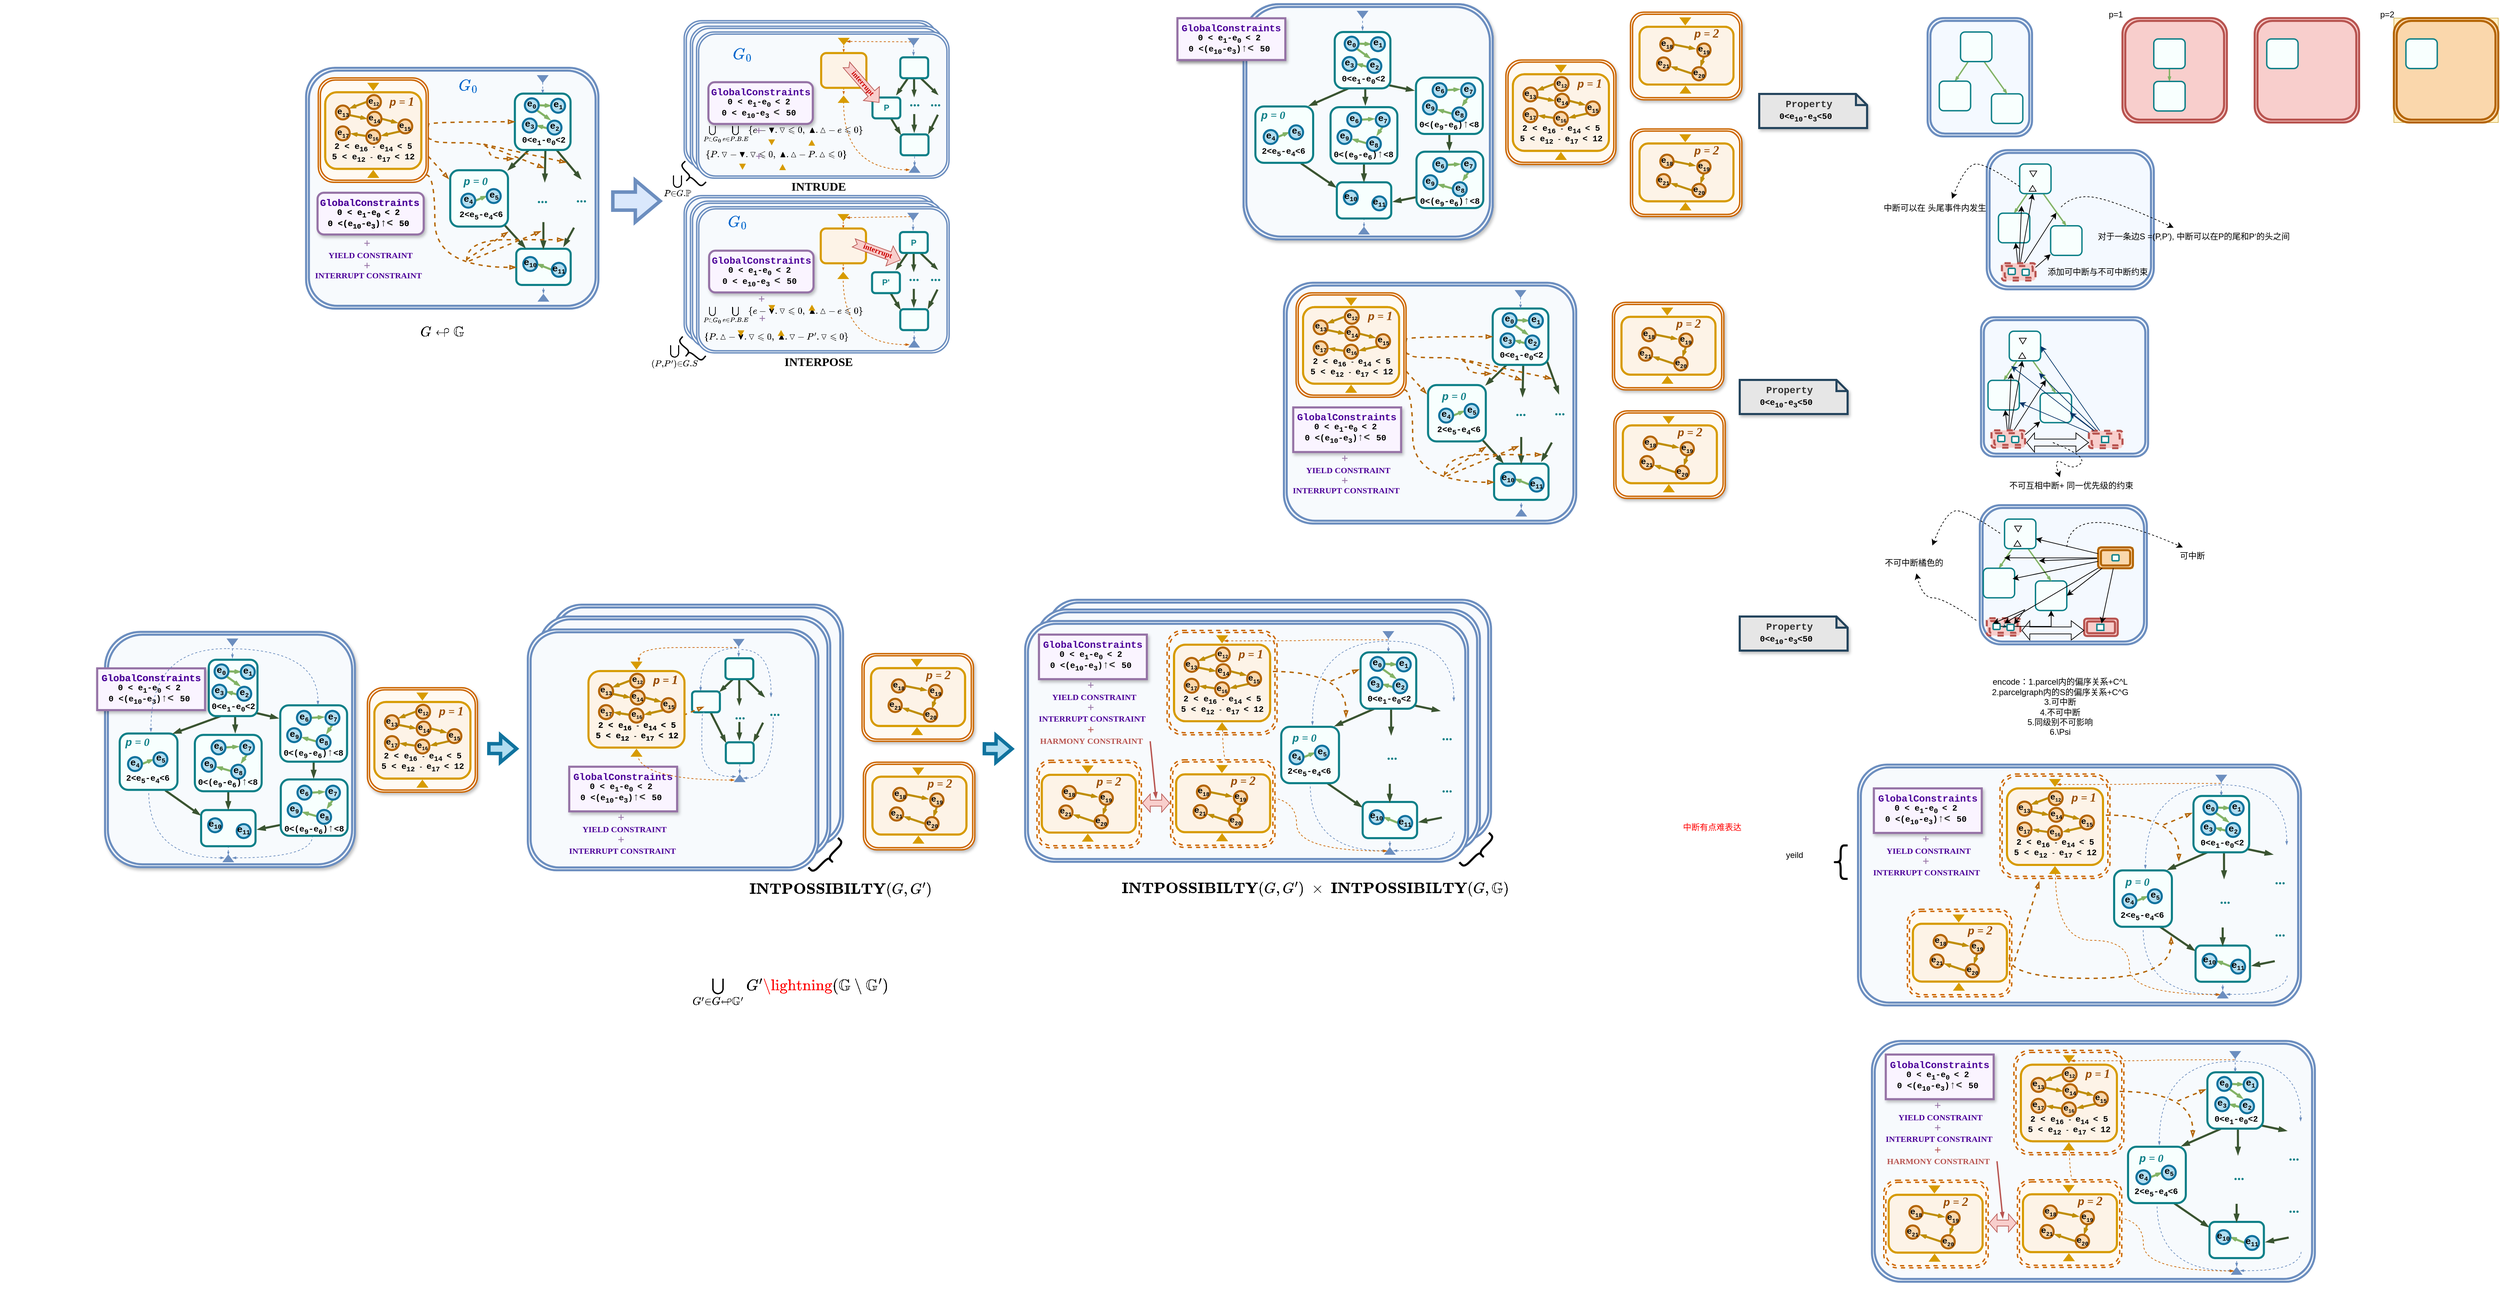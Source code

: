 <mxfile version="26.0.4">
  <diagram name="第 1 页" id="XP-kmwZTKSUtiZ3-bhBR">
    <mxGraphModel dx="3924" dy="943" grid="1" gridSize="10" guides="1" tooltips="1" connect="1" arrows="1" fold="1" page="1" pageScale="1" pageWidth="850" pageHeight="1100" math="1" shadow="0">
      <root>
        <mxCell id="0" />
        <mxCell id="1" parent="0" />
        <mxCell id="xm2xn192LJn-zskEQHhY-4334" value="" style="shape=ext;double=1;rounded=1;whiteSpace=wrap;html=1;fillColor=#F7FAFD;strokeColor=#6C8EBF;strokeWidth=2;container=0;arcSize=12;" vertex="1" parent="1">
          <mxGeometry x="-836.82" y="43.75" width="362.75" height="210" as="geometry" />
        </mxCell>
        <mxCell id="xm2xn192LJn-zskEQHhY-4335" value="" style="shape=ext;double=1;rounded=1;whiteSpace=wrap;html=1;fillColor=#F7FAFD;strokeColor=#6C8EBF;strokeWidth=2;container=0;arcSize=12;" vertex="1" parent="1">
          <mxGeometry x="-827.82" y="51.75" width="362.75" height="210" as="geometry" />
        </mxCell>
        <mxCell id="xm2xn192LJn-zskEQHhY-4333" value="" style="shape=ext;double=1;rounded=1;whiteSpace=wrap;html=1;fillColor=#F7FAFD;strokeColor=#6C8EBF;strokeWidth=2;container=0;arcSize=12;" vertex="1" parent="1">
          <mxGeometry x="-836.82" y="295.11" width="362.75" height="210" as="geometry" />
        </mxCell>
        <mxCell id="xm2xn192LJn-zskEQHhY-4332" value="" style="shape=ext;double=1;rounded=1;whiteSpace=wrap;html=1;fillColor=#F7FAFD;strokeColor=#6C8EBF;strokeWidth=2;container=0;arcSize=12;" vertex="1" parent="1">
          <mxGeometry x="-827.82" y="303.11" width="362.75" height="210" as="geometry" />
        </mxCell>
        <mxCell id="xm2xn192LJn-zskEQHhY-4331" value="" style="shape=ext;double=1;rounded=1;whiteSpace=wrap;html=1;fillColor=#F7FAFD;strokeColor=#6C8EBF;strokeWidth=2;container=0;arcSize=12;" vertex="1" parent="1">
          <mxGeometry x="-818.82" y="311.11" width="362.75" height="210" as="geometry" />
        </mxCell>
        <mxCell id="xm2xn192LJn-zskEQHhY-4195" value="" style="shape=ext;double=1;rounded=1;whiteSpace=wrap;html=1;fillColor=#F7FAFD;strokeColor=#6C8EBF;strokeWidth=2;container=0;arcSize=12;" vertex="1" parent="1">
          <mxGeometry x="-819.03" y="60" width="362.75" height="210" as="geometry" />
        </mxCell>
        <mxCell id="xm2xn192LJn-zskEQHhY-3569" value="" style="shape=ext;double=1;rounded=1;whiteSpace=wrap;html=1;fillColor=#F7FAFD;strokeColor=#6c8ebf;strokeWidth=3;container=0;arcSize=12;" vertex="1" parent="1">
          <mxGeometry x="-313.87" y="876.06" width="636.47" height="346" as="geometry" />
        </mxCell>
        <mxCell id="xm2xn192LJn-zskEQHhY-3568" value="" style="shape=ext;double=1;rounded=1;whiteSpace=wrap;html=1;fillColor=#F7FAFD;strokeColor=#6c8ebf;strokeWidth=3;container=0;arcSize=12;" vertex="1" parent="1">
          <mxGeometry x="-329.87" y="890.06" width="636.47" height="346" as="geometry" />
        </mxCell>
        <mxCell id="xm2xn192LJn-zskEQHhY-3567" value="" style="shape=ext;double=1;rounded=1;whiteSpace=wrap;html=1;fillColor=#F7FAFD;strokeColor=#6c8ebf;strokeWidth=3;container=0;arcSize=12;" vertex="1" parent="1">
          <mxGeometry x="-1026" y="882.94" width="417.47" height="346" as="geometry" />
        </mxCell>
        <mxCell id="xm2xn192LJn-zskEQHhY-3566" value="" style="shape=ext;double=1;rounded=1;whiteSpace=wrap;html=1;fillColor=#F7FAFD;strokeColor=#6c8ebf;strokeWidth=3;container=0;arcSize=12;" vertex="1" parent="1">
          <mxGeometry x="-1044.47" y="900" width="417.47" height="346" as="geometry" />
        </mxCell>
        <mxCell id="xm2xn192LJn-zskEQHhY-1" value="" style="group" vertex="1" connectable="0" parent="1">
          <mxGeometry x="950" y="40" width="180" height="170" as="geometry" />
        </mxCell>
        <mxCell id="xm2xn192LJn-zskEQHhY-2" value="" style="shape=ext;double=1;rounded=1;whiteSpace=wrap;html=1;fillColor=#F4F9FF;strokeColor=#6c8ebf;strokeWidth=3;" vertex="1" parent="xm2xn192LJn-zskEQHhY-1">
          <mxGeometry width="150" height="170.0" as="geometry" />
        </mxCell>
        <mxCell id="xm2xn192LJn-zskEQHhY-3" value="" style="rounded=1;whiteSpace=wrap;html=1;verticalAlign=bottom;fontStyle=1;strokeWidth=2;fillColor=light-dark(#f8fffe, #103c3f);strokeColor=#0e8088;" vertex="1" parent="xm2xn192LJn-zskEQHhY-1">
          <mxGeometry x="91.773" y="108.842" width="45" height="42.5" as="geometry" />
        </mxCell>
        <mxCell id="xm2xn192LJn-zskEQHhY-6" style="rounded=0;orthogonalLoop=1;jettySize=auto;html=1;endArrow=blockThin;endFill=1;strokeWidth=2;endSize=2;strokeColor=light-dark(#82b366, #319eff);exitX=0.282;exitY=0.942;exitDx=0;exitDy=0;exitPerimeter=0;entryX=0.5;entryY=0;entryDx=0;entryDy=0;" edge="1" parent="xm2xn192LJn-zskEQHhY-1" source="xm2xn192LJn-zskEQHhY-9" target="xm2xn192LJn-zskEQHhY-8">
          <mxGeometry relative="1" as="geometry">
            <mxPoint x="43.773" y="-25.5" as="sourcePoint" />
            <mxPoint x="54.273" y="12.75" as="targetPoint" />
          </mxGeometry>
        </mxCell>
        <mxCell id="xm2xn192LJn-zskEQHhY-7" style="rounded=0;orthogonalLoop=1;jettySize=auto;html=1;endArrow=blockThin;endFill=1;strokeWidth=2;endSize=2;strokeColor=light-dark(#82b366, #319eff);exitX=0.75;exitY=1;exitDx=0;exitDy=0;entryX=0.5;entryY=0;entryDx=0;entryDy=0;" edge="1" parent="xm2xn192LJn-zskEQHhY-1" source="xm2xn192LJn-zskEQHhY-9" target="xm2xn192LJn-zskEQHhY-3">
          <mxGeometry relative="1" as="geometry">
            <mxPoint x="63.273" y="119.468" as="sourcePoint" />
            <mxPoint x="90.273" y="144.968" as="targetPoint" />
          </mxGeometry>
        </mxCell>
        <mxCell id="xm2xn192LJn-zskEQHhY-8" value="" style="rounded=1;whiteSpace=wrap;html=1;verticalAlign=bottom;fontStyle=1;strokeWidth=2;fillColor=light-dark(#f8fffe, #103c3f);strokeColor=#0e8088;" vertex="1" parent="xm2xn192LJn-zskEQHhY-1">
          <mxGeometry x="16.773" y="90.674" width="45" height="42.5" as="geometry" />
        </mxCell>
        <mxCell id="xm2xn192LJn-zskEQHhY-9" value="" style="rounded=1;whiteSpace=wrap;html=1;verticalAlign=bottom;fontStyle=1;strokeWidth=2;fillColor=light-dark(#f8fffe, #103c3f);strokeColor=#0e8088;" vertex="1" parent="xm2xn192LJn-zskEQHhY-1">
          <mxGeometry x="47.318" y="19.975" width="45" height="42.5" as="geometry" />
        </mxCell>
        <mxCell id="xm2xn192LJn-zskEQHhY-26" value="" style="shape=ext;double=1;rounded=1;whiteSpace=wrap;html=1;fillColor=#F4F9FF;strokeColor=#6c8ebf;strokeWidth=3;" vertex="1" parent="1">
          <mxGeometry x="1035" y="229.72" width="240" height="200" as="geometry" />
        </mxCell>
        <mxCell id="xm2xn192LJn-zskEQHhY-27" value="" style="rounded=1;whiteSpace=wrap;html=1;verticalAlign=bottom;fontStyle=1;strokeWidth=2;fillColor=light-dark(#f8fffe, #103c3f);strokeColor=#0e8088;" vertex="1" parent="1">
          <mxGeometry x="1126.773" y="338.562" width="45" height="42.5" as="geometry" />
        </mxCell>
        <mxCell id="xm2xn192LJn-zskEQHhY-28" style="rounded=0;orthogonalLoop=1;jettySize=auto;html=1;endArrow=blockThin;endFill=1;strokeWidth=2;endSize=2;strokeColor=light-dark(#82b366, #319eff);exitX=0.282;exitY=0.942;exitDx=0;exitDy=0;exitPerimeter=0;entryX=0.5;entryY=0;entryDx=0;entryDy=0;" edge="1" parent="1" source="xm2xn192LJn-zskEQHhY-31" target="xm2xn192LJn-zskEQHhY-30">
          <mxGeometry relative="1" as="geometry">
            <mxPoint x="1078.773" y="204.22" as="sourcePoint" />
            <mxPoint x="1089.273" y="242.47" as="targetPoint" />
          </mxGeometry>
        </mxCell>
        <mxCell id="xm2xn192LJn-zskEQHhY-29" style="rounded=0;orthogonalLoop=1;jettySize=auto;html=1;endArrow=blockThin;endFill=1;strokeWidth=2;endSize=2;strokeColor=light-dark(#82b366, #319eff);exitX=0.75;exitY=1;exitDx=0;exitDy=0;entryX=0.5;entryY=0;entryDx=0;entryDy=0;" edge="1" parent="1" source="xm2xn192LJn-zskEQHhY-31" target="xm2xn192LJn-zskEQHhY-27">
          <mxGeometry relative="1" as="geometry">
            <mxPoint x="1098.273" y="349.188" as="sourcePoint" />
            <mxPoint x="1125.273" y="374.688" as="targetPoint" />
          </mxGeometry>
        </mxCell>
        <mxCell id="xm2xn192LJn-zskEQHhY-30" value="" style="rounded=1;whiteSpace=wrap;html=1;verticalAlign=bottom;fontStyle=1;strokeWidth=2;fillColor=light-dark(#f8fffe, #103c3f);strokeColor=#0e8088;" vertex="1" parent="1">
          <mxGeometry x="1051.773" y="320.394" width="45" height="42.5" as="geometry" />
        </mxCell>
        <mxCell id="xm2xn192LJn-zskEQHhY-31" value="" style="rounded=1;whiteSpace=wrap;html=1;verticalAlign=bottom;fontStyle=1;strokeWidth=2;fillColor=light-dark(#f8fffe, #103c3f);strokeColor=#0e8088;" vertex="1" parent="1">
          <mxGeometry x="1082.318" y="249.695" width="45" height="42.5" as="geometry" />
        </mxCell>
        <mxCell id="xm2xn192LJn-zskEQHhY-35" style="rounded=0;orthogonalLoop=1;jettySize=auto;html=1;" edge="1" parent="1" source="xm2xn192LJn-zskEQHhY-32" target="xm2xn192LJn-zskEQHhY-30">
          <mxGeometry relative="1" as="geometry" />
        </mxCell>
        <mxCell id="xm2xn192LJn-zskEQHhY-36" style="rounded=0;orthogonalLoop=1;jettySize=auto;html=1;" edge="1" parent="1" source="xm2xn192LJn-zskEQHhY-32">
          <mxGeometry relative="1" as="geometry">
            <mxPoint x="1085" y="309.72" as="targetPoint" />
          </mxGeometry>
        </mxCell>
        <mxCell id="xm2xn192LJn-zskEQHhY-38" style="rounded=0;orthogonalLoop=1;jettySize=auto;html=1;exitX=1;exitY=0.25;exitDx=0;exitDy=0;" edge="1" parent="1" source="xm2xn192LJn-zskEQHhY-32" target="xm2xn192LJn-zskEQHhY-27">
          <mxGeometry relative="1" as="geometry" />
        </mxCell>
        <mxCell id="xm2xn192LJn-zskEQHhY-39" style="rounded=0;orthogonalLoop=1;jettySize=auto;html=1;" edge="1" parent="1" source="xm2xn192LJn-zskEQHhY-32" target="xm2xn192LJn-zskEQHhY-31">
          <mxGeometry relative="1" as="geometry" />
        </mxCell>
        <mxCell id="xm2xn192LJn-zskEQHhY-40" style="rounded=0;orthogonalLoop=1;jettySize=auto;html=1;" edge="1" parent="1" source="xm2xn192LJn-zskEQHhY-32">
          <mxGeometry relative="1" as="geometry">
            <mxPoint x="1135" y="319.72" as="targetPoint" />
          </mxGeometry>
        </mxCell>
        <mxCell id="xm2xn192LJn-zskEQHhY-32" value="" style="shape=ext;double=1;rounded=1;whiteSpace=wrap;html=1;fillColor=#f8cecc;strokeColor=#b85450;strokeWidth=3;dashed=1;" vertex="1" parent="1">
          <mxGeometry x="1056.77" y="392.19" width="48.23" height="24.94" as="geometry" />
        </mxCell>
        <mxCell id="xm2xn192LJn-zskEQHhY-34" value="添加可中断与不可中断约束" style="text;html=1;align=center;verticalAlign=middle;resizable=0;points=[];autosize=1;strokeColor=none;fillColor=none;" vertex="1" parent="1">
          <mxGeometry x="1109.11" y="390.3" width="170" height="30" as="geometry" />
        </mxCell>
        <mxCell id="xm2xn192LJn-zskEQHhY-41" value="" style="curved=1;endArrow=classic;html=1;rounded=0;dashed=1;" edge="1" parent="1">
          <mxGeometry width="50" height="50" relative="1" as="geometry">
            <mxPoint x="1082.32" y="282.19" as="sourcePoint" />
            <mxPoint x="985" y="299.72" as="targetPoint" />
            <Array as="points">
              <mxPoint x="1035" y="249.72" />
              <mxPoint x="1005" y="249.72" />
            </Array>
          </mxGeometry>
        </mxCell>
        <mxCell id="xm2xn192LJn-zskEQHhY-42" value="中断可以在 头尾事件内发生&lt;span style=&quot;color: rgba(0, 0, 0, 0); font-family: monospace; font-size: 0px; text-align: start;&quot;&gt;%3CmxGraphModel%3E%3Croot%3E%3CmxCell%20id%3D%220%22%2F%3E%3CmxCell%20id%3D%221%22%20parent%3D%220%22%2F%3E%3CmxCell%20id%3D%222%22%20style%3D%22rounded%3D0%3BorthogonalLoop%3D1%3BjettySize%3Dauto%3Bhtml%3D1%3BendArrow%3DopenThin%3BendFill%3D0%3BstrokeColor%3D%2382b366%3BstrokeWidth%3D2%3BfillColor%3D%23d5e8d4%3BendSize%3D3%3BentryX%3D0%3BentryY%3D0.5%3BentryDx%3D0%3BentryDy%3D0%3BexitX%3D1%3BexitY%3D0.5%3BexitDx%3D0%3BexitDy%3D0%3B%22%20edge%3D%221%22%20source%3D%223%22%20target%3D%225%22%20parent%3D%221%22%3E%3CmxGeometry%20relative%3D%221%22%20as%3D%22geometry%22%3E%3CmxPoint%20x%3D%22-18207.582%22%20y%3D%22-10474.397%22%20as%3D%22sourcePoint%22%2F%3E%3CmxPoint%20x%3D%22-18191.912%22%20y%3D%22-10469.866%22%20as%3D%22targetPoint%22%2F%3E%3C%2FmxGeometry%3E%3C%2FmxCell%3E%3CmxCell%20id%3D%223%22%20value%3D%22%22%20style%3D%22ellipse%3BwhiteSpace%3Dwrap%3Bhtml%3D1%3Baspect%3Dfixed%3BstrokeWidth%3D2%3BfillColor%3D%23b1ddf0%3BstrokeColor%3D%2310739e%3B%22%20vertex%3D%221%22%20parent%3D%221%22%3E%3CmxGeometry%20x%3D%22-18224.559%22%20y%3D%22-10474.301%22%20width%3D%2213.059%22%20height%3D%2213.059%22%20as%3D%22geometry%22%2F%3E%3C%2FmxCell%3E%3CmxCell%20id%3D%224%22%20style%3D%22rounded%3D0%3BorthogonalLoop%3D1%3BjettySize%3Dauto%3Bhtml%3D1%3BendArrow%3DopenThin%3BendFill%3D0%3BstrokeColor%3D%2382b366%3BstrokeWidth%3D2%3BfillColor%3D%23d5e8d4%3BendSize%3D3%3BentryX%3D1%3BentryY%3D0.5%3BentryDx%3D0%3BentryDy%3D0%3BexitX%3D0%3BexitY%3D0.5%3BexitDx%3D0%3BexitDy%3D0%3B%22%20edge%3D%221%22%20source%3D%226%22%20target%3D%227%22%20parent%3D%221%22%3E%3CmxGeometry%20relative%3D%221%22%20as%3D%22geometry%22%3E%3CmxPoint%20x%3D%22-18184.729%22%20y%3D%22-10451.63%22%20as%3D%22sourcePoint%22%2F%3E%3CmxPoint%20x%3D%22-18191.259%22%20y%3D%22-10440.836%22%20as%3D%22targetPoint%22%2F%3E%3C%2FmxGeometry%3E%3C%2FmxCell%3E%3CmxCell%20id%3D%225%22%20value%3D%22%22%20style%3D%22ellipse%3BwhiteSpace%3Dwrap%3Bhtml%3D1%3Baspect%3Dfixed%3BstrokeWidth%3D2%3BfillColor%3D%23b1ddf0%3BstrokeColor%3D%2310739e%3B%22%20vertex%3D%221%22%20parent%3D%221%22%3E%3CmxGeometry%20x%3D%22-18190.606%22%20y%3D%22-10480.548%22%20width%3D%2213.059%22%20height%3D%2213.059%22%20as%3D%22geometry%22%2F%3E%3C%2FmxCell%3E%3CmxCell%20id%3D%226%22%20value%3D%22%22%20style%3D%22ellipse%3BwhiteSpace%3Dwrap%3Bhtml%3D1%3Baspect%3Dfixed%3BstrokeWidth%3D2%3BfillColor%3D%23b1ddf0%3BstrokeColor%3D%2310739e%3B%22%20vertex%3D%221%22%20parent%3D%221%22%3E%3CmxGeometry%20x%3D%22-18201.706%22%20y%3D%22-10446.151%22%20width%3D%2213.059%22%20height%3D%2213.059%22%20as%3D%22geometry%22%2F%3E%3C%2FmxCell%3E%3CmxCell%20id%3D%227%22%20value%3D%22%22%20style%3D%22ellipse%3BwhiteSpace%3Dwrap%3Bhtml%3D1%3Baspect%3Dfixed%3BstrokeWidth%3D2%3BfillColor%3D%23b1ddf0%3BstrokeColor%3D%2310739e%3B%22%20vertex%3D%221%22%20parent%3D%221%22%3E%3CmxGeometry%20x%3D%22-18238.924%22%20y%3D%22-10456.164%22%20width%3D%2213.059%22%20height%3D%2213.059%22%20as%3D%22geometry%22%2F%3E%3C%2FmxCell%3E%3C%2Froot%3E%3C%2FmxGraphModel%3E&lt;/span&gt;" style="text;html=1;align=center;verticalAlign=middle;resizable=0;points=[];autosize=1;strokeColor=none;fillColor=none;" vertex="1" parent="1">
          <mxGeometry x="875" y="297.72" width="170" height="30" as="geometry" />
        </mxCell>
        <mxCell id="xm2xn192LJn-zskEQHhY-49" value="" style="triangle;whiteSpace=wrap;html=1;rotation=90;" vertex="1" parent="1">
          <mxGeometry x="1097.65" y="258.84" width="8.23" height="10" as="geometry" />
        </mxCell>
        <mxCell id="xm2xn192LJn-zskEQHhY-50" value="" style="triangle;whiteSpace=wrap;html=1;rotation=90;flipV=0;flipH=1;" vertex="1" parent="1">
          <mxGeometry x="1096.77" y="279.72" width="8.23" height="10" as="geometry" />
        </mxCell>
        <mxCell id="xm2xn192LJn-zskEQHhY-52" value="" style="curved=1;endArrow=classic;html=1;rounded=0;dashed=1;entryX=0.406;entryY=0.088;entryDx=0;entryDy=0;entryPerimeter=0;" edge="1" parent="1" target="xm2xn192LJn-zskEQHhY-53">
          <mxGeometry width="50" height="50" relative="1" as="geometry">
            <mxPoint x="1141.77" y="311.56" as="sourcePoint" />
            <mxPoint x="1320" y="332.72" as="targetPoint" />
            <Array as="points">
              <mxPoint x="1160" y="292.72" />
              <mxPoint x="1220" y="302.72" />
            </Array>
          </mxGeometry>
        </mxCell>
        <mxCell id="xm2xn192LJn-zskEQHhY-53" value="对于一条边S =(P,P&#39;), 中断可以在P的尾和P‘的头之间" style="text;html=1;align=center;verticalAlign=middle;resizable=0;points=[];autosize=1;strokeColor=none;fillColor=none;" vertex="1" parent="1">
          <mxGeometry x="1181.77" y="338.56" width="300" height="30" as="geometry" />
        </mxCell>
        <mxCell id="xm2xn192LJn-zskEQHhY-54" value="" style="group" vertex="1" connectable="0" parent="1">
          <mxGeometry x="1230" y="40" width="150" height="150" as="geometry" />
        </mxCell>
        <mxCell id="xm2xn192LJn-zskEQHhY-16" value="" style="shape=ext;double=1;rounded=1;whiteSpace=wrap;html=1;fillColor=#f8cecc;strokeColor=#b85450;strokeWidth=3;" vertex="1" parent="xm2xn192LJn-zskEQHhY-54">
          <mxGeometry width="150" height="150" as="geometry" />
        </mxCell>
        <mxCell id="xm2xn192LJn-zskEQHhY-18" style="rounded=0;orthogonalLoop=1;jettySize=auto;html=1;endArrow=blockThin;endFill=1;strokeWidth=2;endSize=2;strokeColor=light-dark(#82b366, #319eff);exitX=0.5;exitY=1;exitDx=0;exitDy=0;entryX=0.5;entryY=0;entryDx=0;entryDy=0;" edge="1" parent="xm2xn192LJn-zskEQHhY-54" source="xm2xn192LJn-zskEQHhY-21" target="xm2xn192LJn-zskEQHhY-20">
          <mxGeometry relative="1" as="geometry">
            <mxPoint x="43.773" y="-25.5" as="sourcePoint" />
            <mxPoint x="54.273" y="12.75" as="targetPoint" />
          </mxGeometry>
        </mxCell>
        <mxCell id="xm2xn192LJn-zskEQHhY-20" value="" style="rounded=1;whiteSpace=wrap;html=1;verticalAlign=bottom;fontStyle=1;strokeWidth=2;fillColor=light-dark(#f8fffe, #103c3f);strokeColor=#0e8088;" vertex="1" parent="xm2xn192LJn-zskEQHhY-54">
          <mxGeometry x="45.003" y="91.004" width="45" height="42.5" as="geometry" />
        </mxCell>
        <mxCell id="xm2xn192LJn-zskEQHhY-21" value="" style="rounded=1;whiteSpace=wrap;html=1;verticalAlign=bottom;fontStyle=1;strokeWidth=2;fillColor=light-dark(#f8fffe, #103c3f);strokeColor=#0e8088;" vertex="1" parent="xm2xn192LJn-zskEQHhY-54">
          <mxGeometry x="44.998" y="29.975" width="45" height="42.5" as="geometry" />
        </mxCell>
        <mxCell id="xm2xn192LJn-zskEQHhY-55" value="" style="group" vertex="1" connectable="0" parent="1">
          <mxGeometry x="1420" y="40" width="150" height="150" as="geometry" />
        </mxCell>
        <mxCell id="xm2xn192LJn-zskEQHhY-22" value="" style="shape=ext;double=1;rounded=1;whiteSpace=wrap;html=1;fillColor=#f8cecc;strokeColor=#b85450;strokeWidth=3;" vertex="1" parent="xm2xn192LJn-zskEQHhY-55">
          <mxGeometry width="150" height="150" as="geometry" />
        </mxCell>
        <mxCell id="xm2xn192LJn-zskEQHhY-25" value="" style="rounded=1;whiteSpace=wrap;html=1;verticalAlign=bottom;fontStyle=1;strokeWidth=2;fillColor=light-dark(#f8fffe, #103c3f);strokeColor=#0e8088;" vertex="1" parent="xm2xn192LJn-zskEQHhY-55">
          <mxGeometry x="17.318" y="29.975" width="45" height="42.5" as="geometry" />
        </mxCell>
        <mxCell id="xm2xn192LJn-zskEQHhY-60" value="" style="rounded=1;whiteSpace=wrap;html=1;verticalAlign=bottom;fontStyle=1;strokeWidth=2;fillColor=light-dark(#f8fffe, #103c3f);strokeColor=#0e8088;" vertex="1" parent="1">
          <mxGeometry x="1065.88" y="399.66" width="10" height="8.72" as="geometry" />
        </mxCell>
        <mxCell id="xm2xn192LJn-zskEQHhY-61" value="" style="rounded=1;whiteSpace=wrap;html=1;verticalAlign=bottom;fontStyle=1;strokeWidth=2;fillColor=light-dark(#f8fffe, #103c3f);strokeColor=#0e8088;" vertex="1" parent="1">
          <mxGeometry x="1085.88" y="400.94" width="10" height="8.72" as="geometry" />
        </mxCell>
        <mxCell id="xm2xn192LJn-zskEQHhY-63" value="p=1" style="text;html=1;align=center;verticalAlign=middle;resizable=0;points=[];autosize=1;strokeColor=none;fillColor=none;" vertex="1" parent="1">
          <mxGeometry x="1200" y="20" width="40" height="30" as="geometry" />
        </mxCell>
        <mxCell id="xm2xn192LJn-zskEQHhY-82" value="" style="shape=ext;double=1;rounded=1;whiteSpace=wrap;html=1;fillColor=#F4F9FF;strokeColor=#6c8ebf;strokeWidth=3;arcSize=9;" vertex="1" parent="1">
          <mxGeometry x="1026.77" y="470" width="240" height="200" as="geometry" />
        </mxCell>
        <mxCell id="xm2xn192LJn-zskEQHhY-83" value="" style="rounded=1;whiteSpace=wrap;html=1;verticalAlign=bottom;fontStyle=1;strokeWidth=2;fillColor=light-dark(#f8fffe, #103c3f);strokeColor=#0e8088;" vertex="1" parent="1">
          <mxGeometry x="1111.773" y="578.842" width="45" height="42.5" as="geometry" />
        </mxCell>
        <mxCell id="xm2xn192LJn-zskEQHhY-84" style="rounded=0;orthogonalLoop=1;jettySize=auto;html=1;endArrow=blockThin;endFill=1;strokeWidth=2;endSize=2;strokeColor=light-dark(#82b366, #319eff);exitX=0.282;exitY=0.942;exitDx=0;exitDy=0;exitPerimeter=0;entryX=0.5;entryY=0;entryDx=0;entryDy=0;" edge="1" parent="1" source="xm2xn192LJn-zskEQHhY-87" target="xm2xn192LJn-zskEQHhY-86">
          <mxGeometry relative="1" as="geometry">
            <mxPoint x="1063.773" y="444.5" as="sourcePoint" />
            <mxPoint x="1074.273" y="482.75" as="targetPoint" />
          </mxGeometry>
        </mxCell>
        <mxCell id="xm2xn192LJn-zskEQHhY-85" style="rounded=0;orthogonalLoop=1;jettySize=auto;html=1;endArrow=blockThin;endFill=1;strokeWidth=2;endSize=2;strokeColor=light-dark(#82b366, #319eff);exitX=0.75;exitY=1;exitDx=0;exitDy=0;entryX=0.5;entryY=0;entryDx=0;entryDy=0;" edge="1" parent="1" source="xm2xn192LJn-zskEQHhY-87" target="xm2xn192LJn-zskEQHhY-83">
          <mxGeometry relative="1" as="geometry">
            <mxPoint x="1083.273" y="589.468" as="sourcePoint" />
            <mxPoint x="1110.273" y="614.968" as="targetPoint" />
          </mxGeometry>
        </mxCell>
        <mxCell id="xm2xn192LJn-zskEQHhY-86" value="" style="rounded=1;whiteSpace=wrap;html=1;verticalAlign=bottom;fontStyle=1;strokeWidth=2;fillColor=light-dark(#f8fffe, #103c3f);strokeColor=#0e8088;" vertex="1" parent="1">
          <mxGeometry x="1036.773" y="560.674" width="45" height="42.5" as="geometry" />
        </mxCell>
        <mxCell id="xm2xn192LJn-zskEQHhY-87" value="" style="rounded=1;whiteSpace=wrap;html=1;verticalAlign=bottom;fontStyle=1;strokeWidth=2;fillColor=light-dark(#f8fffe, #103c3f);strokeColor=#0e8088;" vertex="1" parent="1">
          <mxGeometry x="1067.318" y="489.975" width="45" height="42.5" as="geometry" />
        </mxCell>
        <mxCell id="xm2xn192LJn-zskEQHhY-88" style="rounded=0;orthogonalLoop=1;jettySize=auto;html=1;" edge="1" parent="1" source="xm2xn192LJn-zskEQHhY-93" target="xm2xn192LJn-zskEQHhY-86">
          <mxGeometry relative="1" as="geometry" />
        </mxCell>
        <mxCell id="xm2xn192LJn-zskEQHhY-89" style="rounded=0;orthogonalLoop=1;jettySize=auto;html=1;" edge="1" parent="1" source="xm2xn192LJn-zskEQHhY-93">
          <mxGeometry relative="1" as="geometry">
            <mxPoint x="1070" y="550.0" as="targetPoint" />
          </mxGeometry>
        </mxCell>
        <mxCell id="xm2xn192LJn-zskEQHhY-90" style="rounded=0;orthogonalLoop=1;jettySize=auto;html=1;exitX=1;exitY=0.25;exitDx=0;exitDy=0;" edge="1" parent="1" source="xm2xn192LJn-zskEQHhY-93" target="xm2xn192LJn-zskEQHhY-83">
          <mxGeometry relative="1" as="geometry" />
        </mxCell>
        <mxCell id="xm2xn192LJn-zskEQHhY-91" style="rounded=0;orthogonalLoop=1;jettySize=auto;html=1;" edge="1" parent="1" source="xm2xn192LJn-zskEQHhY-93" target="xm2xn192LJn-zskEQHhY-87">
          <mxGeometry relative="1" as="geometry" />
        </mxCell>
        <mxCell id="xm2xn192LJn-zskEQHhY-92" style="rounded=0;orthogonalLoop=1;jettySize=auto;html=1;" edge="1" parent="1" source="xm2xn192LJn-zskEQHhY-93">
          <mxGeometry relative="1" as="geometry">
            <mxPoint x="1120" y="560.0" as="targetPoint" />
          </mxGeometry>
        </mxCell>
        <mxCell id="xm2xn192LJn-zskEQHhY-93" value="" style="shape=ext;double=1;rounded=1;whiteSpace=wrap;html=1;fillColor=#f8cecc;strokeColor=#b85450;strokeWidth=3;dashed=1;" vertex="1" parent="1">
          <mxGeometry x="1041.77" y="632.47" width="48.23" height="24.94" as="geometry" />
        </mxCell>
        <mxCell id="xm2xn192LJn-zskEQHhY-95" value="" style="triangle;whiteSpace=wrap;html=1;rotation=90;" vertex="1" parent="1">
          <mxGeometry x="1082.65" y="499.12" width="8.23" height="10" as="geometry" />
        </mxCell>
        <mxCell id="xm2xn192LJn-zskEQHhY-96" value="" style="triangle;whiteSpace=wrap;html=1;rotation=90;flipV=0;flipH=1;" vertex="1" parent="1">
          <mxGeometry x="1081.77" y="520" width="8.23" height="10" as="geometry" />
        </mxCell>
        <mxCell id="xm2xn192LJn-zskEQHhY-97" value="" style="rounded=1;whiteSpace=wrap;html=1;verticalAlign=bottom;fontStyle=1;strokeWidth=2;fillColor=light-dark(#f8fffe, #103c3f);strokeColor=#0e8088;" vertex="1" parent="1">
          <mxGeometry x="1050.88" y="639.94" width="10" height="8.72" as="geometry" />
        </mxCell>
        <mxCell id="xm2xn192LJn-zskEQHhY-98" value="" style="rounded=1;whiteSpace=wrap;html=1;verticalAlign=bottom;fontStyle=1;strokeWidth=2;fillColor=light-dark(#f8fffe, #103c3f);strokeColor=#0e8088;" vertex="1" parent="1">
          <mxGeometry x="1070.88" y="641.22" width="10" height="8.72" as="geometry" />
        </mxCell>
        <mxCell id="xm2xn192LJn-zskEQHhY-101" style="rounded=0;orthogonalLoop=1;jettySize=auto;html=1;strokeColor=#003366;" edge="1" parent="1" source="xm2xn192LJn-zskEQHhY-99">
          <mxGeometry relative="1" as="geometry">
            <mxPoint x="1110" y="550" as="targetPoint" />
          </mxGeometry>
        </mxCell>
        <mxCell id="xm2xn192LJn-zskEQHhY-103" style="rounded=0;orthogonalLoop=1;jettySize=auto;html=1;entryX=1;entryY=0.5;entryDx=0;entryDy=0;strokeColor=#003366;" edge="1" parent="1" source="xm2xn192LJn-zskEQHhY-99" target="xm2xn192LJn-zskEQHhY-87">
          <mxGeometry relative="1" as="geometry" />
        </mxCell>
        <mxCell id="xm2xn192LJn-zskEQHhY-104" style="rounded=0;orthogonalLoop=1;jettySize=auto;html=1;entryX=1;entryY=0.75;entryDx=0;entryDy=0;strokeColor=#003366;" edge="1" parent="1" source="xm2xn192LJn-zskEQHhY-99" target="xm2xn192LJn-zskEQHhY-86">
          <mxGeometry relative="1" as="geometry" />
        </mxCell>
        <mxCell id="xm2xn192LJn-zskEQHhY-105" style="rounded=0;orthogonalLoop=1;jettySize=auto;html=1;strokeColor=#003366;" edge="1" parent="1" source="xm2xn192LJn-zskEQHhY-99">
          <mxGeometry relative="1" as="geometry">
            <mxPoint x="1070" y="540" as="targetPoint" />
          </mxGeometry>
        </mxCell>
        <mxCell id="xm2xn192LJn-zskEQHhY-99" value="" style="shape=ext;double=1;rounded=1;whiteSpace=wrap;html=1;fillColor=#f8cecc;strokeColor=#b85450;strokeWidth=3;dashed=1;" vertex="1" parent="1">
          <mxGeometry x="1181.77" y="633.11" width="48.23" height="24.94" as="geometry" />
        </mxCell>
        <mxCell id="xm2xn192LJn-zskEQHhY-100" value="" style="rounded=1;whiteSpace=wrap;html=1;verticalAlign=bottom;fontStyle=1;strokeWidth=2;fillColor=light-dark(#f8fffe, #103c3f);strokeColor=#0e8088;arcSize=0;" vertex="1" parent="1">
          <mxGeometry x="1200" y="641.22" width="10" height="8.72" as="geometry" />
        </mxCell>
        <mxCell id="xm2xn192LJn-zskEQHhY-102" style="rounded=0;orthogonalLoop=1;jettySize=auto;html=1;entryX=0.945;entryY=0.665;entryDx=0;entryDy=0;entryPerimeter=0;strokeColor=#003366;" edge="1" parent="1" source="xm2xn192LJn-zskEQHhY-99" target="xm2xn192LJn-zskEQHhY-83">
          <mxGeometry relative="1" as="geometry" />
        </mxCell>
        <mxCell id="xm2xn192LJn-zskEQHhY-106" value="" style="shape=flexArrow;endArrow=classic;startArrow=classic;html=1;rounded=0;width=10;endSize=5.725;endWidth=16.667;startWidth=16.667;startSize=3.442;" edge="1" parent="1">
          <mxGeometry width="100" height="100" relative="1" as="geometry">
            <mxPoint x="1091.77" y="649.94" as="sourcePoint" />
            <mxPoint x="1181.77" y="649.94" as="targetPoint" />
          </mxGeometry>
        </mxCell>
        <mxCell id="xm2xn192LJn-zskEQHhY-107" value="" style="curved=1;endArrow=classic;html=1;rounded=0;dashed=1;" edge="1" parent="1">
          <mxGeometry width="50" height="50" relative="1" as="geometry">
            <mxPoint x="1130" y="650" as="sourcePoint" />
            <mxPoint x="1140" y="700" as="targetPoint" />
            <Array as="points">
              <mxPoint x="1180" y="670" />
              <mxPoint x="1160" y="690" />
              <mxPoint x="1130" y="670" />
            </Array>
          </mxGeometry>
        </mxCell>
        <mxCell id="xm2xn192LJn-zskEQHhY-108" value="不可互相中断+ 同一优先级的约束" style="text;html=1;align=center;verticalAlign=middle;resizable=0;points=[];autosize=1;strokeColor=none;fillColor=none;" vertex="1" parent="1">
          <mxGeometry x="1056.11" y="697" width="200" height="30" as="geometry" />
        </mxCell>
        <mxCell id="xm2xn192LJn-zskEQHhY-109" value="" style="shape=ext;double=1;rounded=1;whiteSpace=wrap;html=1;fillColor=#F4F9FF;strokeColor=#6c8ebf;strokeWidth=3;" vertex="1" parent="1">
          <mxGeometry x="1025" y="740" width="240" height="200" as="geometry" />
        </mxCell>
        <mxCell id="xm2xn192LJn-zskEQHhY-110" value="" style="rounded=1;whiteSpace=wrap;html=1;verticalAlign=bottom;fontStyle=1;strokeWidth=2;fillColor=light-dark(#f8fffe, #103c3f);strokeColor=#0e8088;" vertex="1" parent="1">
          <mxGeometry x="1105.003" y="848.842" width="45" height="42.5" as="geometry" />
        </mxCell>
        <mxCell id="xm2xn192LJn-zskEQHhY-111" style="rounded=0;orthogonalLoop=1;jettySize=auto;html=1;endArrow=blockThin;endFill=1;strokeWidth=2;endSize=2;strokeColor=light-dark(#82b366, #319eff);exitX=0.282;exitY=0.942;exitDx=0;exitDy=0;exitPerimeter=0;entryX=0.5;entryY=0;entryDx=0;entryDy=0;" edge="1" parent="1" source="xm2xn192LJn-zskEQHhY-114" target="xm2xn192LJn-zskEQHhY-113">
          <mxGeometry relative="1" as="geometry">
            <mxPoint x="1057.003" y="714.5" as="sourcePoint" />
            <mxPoint x="1067.503" y="752.75" as="targetPoint" />
          </mxGeometry>
        </mxCell>
        <mxCell id="xm2xn192LJn-zskEQHhY-112" style="rounded=0;orthogonalLoop=1;jettySize=auto;html=1;endArrow=blockThin;endFill=1;strokeWidth=2;endSize=2;strokeColor=light-dark(#82b366, #319eff);exitX=0.75;exitY=1;exitDx=0;exitDy=0;entryX=0.5;entryY=0;entryDx=0;entryDy=0;" edge="1" parent="1" source="xm2xn192LJn-zskEQHhY-114" target="xm2xn192LJn-zskEQHhY-110">
          <mxGeometry relative="1" as="geometry">
            <mxPoint x="1076.503" y="859.468" as="sourcePoint" />
            <mxPoint x="1103.503" y="884.968" as="targetPoint" />
          </mxGeometry>
        </mxCell>
        <mxCell id="xm2xn192LJn-zskEQHhY-113" value="" style="rounded=1;whiteSpace=wrap;html=1;verticalAlign=bottom;fontStyle=1;strokeWidth=2;fillColor=light-dark(#f8fffe, #103c3f);strokeColor=#0e8088;" vertex="1" parent="1">
          <mxGeometry x="1030.003" y="830.674" width="45" height="42.5" as="geometry" />
        </mxCell>
        <mxCell id="xm2xn192LJn-zskEQHhY-114" value="" style="rounded=1;whiteSpace=wrap;html=1;verticalAlign=bottom;fontStyle=1;strokeWidth=2;fillColor=light-dark(#f8fffe, #103c3f);strokeColor=#0e8088;" vertex="1" parent="1">
          <mxGeometry x="1060.548" y="759.975" width="45" height="42.5" as="geometry" />
        </mxCell>
        <mxCell id="xm2xn192LJn-zskEQHhY-120" value="" style="shape=ext;double=1;rounded=1;whiteSpace=wrap;html=1;fillColor=#f8cecc;strokeColor=#b85450;strokeWidth=3;dashed=1;" vertex="1" parent="1">
          <mxGeometry x="1035" y="902.47" width="48.23" height="24.94" as="geometry" />
        </mxCell>
        <mxCell id="xm2xn192LJn-zskEQHhY-121" value="" style="triangle;whiteSpace=wrap;html=1;rotation=90;" vertex="1" parent="1">
          <mxGeometry x="1075.88" y="769.12" width="8.23" height="10" as="geometry" />
        </mxCell>
        <mxCell id="xm2xn192LJn-zskEQHhY-122" value="" style="triangle;whiteSpace=wrap;html=1;rotation=90;flipV=0;flipH=1;" vertex="1" parent="1">
          <mxGeometry x="1075" y="790" width="8.23" height="10" as="geometry" />
        </mxCell>
        <mxCell id="xm2xn192LJn-zskEQHhY-168" style="rounded=0;orthogonalLoop=1;jettySize=auto;html=1;entryX=0;entryY=0.5;entryDx=0;entryDy=0;endSize=3;strokeColor=#0E8088;" edge="1" parent="1" source="xm2xn192LJn-zskEQHhY-123" target="xm2xn192LJn-zskEQHhY-124">
          <mxGeometry relative="1" as="geometry">
            <Array as="points">
              <mxPoint x="1060" y="914" />
            </Array>
          </mxGeometry>
        </mxCell>
        <mxCell id="xm2xn192LJn-zskEQHhY-188" value="" style="edgeStyle=orthogonalEdgeStyle;rounded=0;orthogonalLoop=1;jettySize=auto;html=1;" edge="1" parent="1" source="xm2xn192LJn-zskEQHhY-123" target="xm2xn192LJn-zskEQHhY-110">
          <mxGeometry relative="1" as="geometry" />
        </mxCell>
        <mxCell id="xm2xn192LJn-zskEQHhY-123" value="" style="rounded=1;whiteSpace=wrap;html=1;verticalAlign=bottom;fontStyle=1;strokeWidth=2;fillColor=light-dark(#f8fffe, #103c3f);strokeColor=#0e8088;" vertex="1" parent="1">
          <mxGeometry x="1044.11" y="909.94" width="10" height="8.72" as="geometry" />
        </mxCell>
        <mxCell id="xm2xn192LJn-zskEQHhY-124" value="" style="rounded=1;whiteSpace=wrap;html=1;verticalAlign=bottom;fontStyle=1;strokeWidth=2;fillColor=light-dark(#f8fffe, #103c3f);strokeColor=#0e8088;" vertex="1" parent="1">
          <mxGeometry x="1064.11" y="911.22" width="10" height="8.72" as="geometry" />
        </mxCell>
        <mxCell id="xm2xn192LJn-zskEQHhY-129" value="" style="shape=ext;double=1;rounded=1;whiteSpace=wrap;html=1;fillColor=#f8cecc;strokeColor=#b85450;strokeWidth=3;" vertex="1" parent="1">
          <mxGeometry x="1175" y="903.11" width="48.23" height="24.94" as="geometry" />
        </mxCell>
        <mxCell id="xm2xn192LJn-zskEQHhY-130" value="" style="rounded=1;whiteSpace=wrap;html=1;verticalAlign=bottom;fontStyle=1;strokeWidth=2;fillColor=light-dark(#f8fffe, #103c3f);strokeColor=#0e8088;arcSize=0;" vertex="1" parent="1">
          <mxGeometry x="1193.23" y="911.22" width="10" height="8.72" as="geometry" />
        </mxCell>
        <mxCell id="xm2xn192LJn-zskEQHhY-132" value="" style="shape=flexArrow;endArrow=classic;startArrow=classic;html=1;rounded=0;width=10;endSize=5.725;endWidth=16.667;startWidth=16.667;startSize=3.442;" edge="1" parent="1">
          <mxGeometry width="100" height="100" relative="1" as="geometry">
            <mxPoint x="1085" y="919.94" as="sourcePoint" />
            <mxPoint x="1175" y="919.94" as="targetPoint" />
          </mxGeometry>
        </mxCell>
        <mxCell id="xm2xn192LJn-zskEQHhY-161" value="" style="group;fillColor=#fff2cc;strokeColor=#d6b656;" vertex="1" connectable="0" parent="1">
          <mxGeometry x="1620" y="40" width="150" height="150" as="geometry" />
        </mxCell>
        <mxCell id="xm2xn192LJn-zskEQHhY-162" value="" style="shape=ext;double=1;rounded=1;whiteSpace=wrap;html=1;fillColor=#fad7ac;strokeColor=#b46504;strokeWidth=3;" vertex="1" parent="xm2xn192LJn-zskEQHhY-161">
          <mxGeometry width="150" height="150" as="geometry" />
        </mxCell>
        <mxCell id="xm2xn192LJn-zskEQHhY-163" value="" style="rounded=1;whiteSpace=wrap;html=1;verticalAlign=bottom;fontStyle=1;strokeWidth=2;fillColor=light-dark(#f8fffe, #103c3f);strokeColor=#0e8088;" vertex="1" parent="xm2xn192LJn-zskEQHhY-161">
          <mxGeometry x="17.318" y="29.975" width="45" height="42.5" as="geometry" />
        </mxCell>
        <mxCell id="xm2xn192LJn-zskEQHhY-164" value="p=2" style="text;html=1;align=center;verticalAlign=middle;resizable=0;points=[];autosize=1;strokeColor=none;fillColor=none;" vertex="1" parent="1">
          <mxGeometry x="1590" y="20" width="40" height="30" as="geometry" />
        </mxCell>
        <mxCell id="xm2xn192LJn-zskEQHhY-165" value="" style="group;fillColor=#fff2cc;strokeColor=#d6b656;" vertex="1" connectable="0" parent="1">
          <mxGeometry x="1195" y="800.67" width="50" height="30" as="geometry" />
        </mxCell>
        <mxCell id="xm2xn192LJn-zskEQHhY-170" style="rounded=0;orthogonalLoop=1;jettySize=auto;html=1;" edge="1" parent="xm2xn192LJn-zskEQHhY-165" source="xm2xn192LJn-zskEQHhY-166">
          <mxGeometry relative="1" as="geometry">
            <mxPoint x="-85" y="19.33" as="targetPoint" />
          </mxGeometry>
        </mxCell>
        <mxCell id="xm2xn192LJn-zskEQHhY-171" style="edgeStyle=orthogonalEdgeStyle;rounded=0;orthogonalLoop=1;jettySize=auto;html=1;" edge="1" parent="xm2xn192LJn-zskEQHhY-165" source="xm2xn192LJn-zskEQHhY-166">
          <mxGeometry relative="1" as="geometry">
            <mxPoint x="-135" y="15.0" as="targetPoint" />
          </mxGeometry>
        </mxCell>
        <mxCell id="xm2xn192LJn-zskEQHhY-176" style="rounded=0;orthogonalLoop=1;jettySize=auto;html=1;" edge="1" parent="xm2xn192LJn-zskEQHhY-165" source="xm2xn192LJn-zskEQHhY-166">
          <mxGeometry relative="1" as="geometry">
            <mxPoint x="-135" y="109.33" as="targetPoint" />
          </mxGeometry>
        </mxCell>
        <mxCell id="xm2xn192LJn-zskEQHhY-166" value="" style="shape=ext;double=1;rounded=1;whiteSpace=wrap;html=1;fillColor=#fad7ac;strokeColor=#b46504;strokeWidth=3;" vertex="1" parent="xm2xn192LJn-zskEQHhY-165">
          <mxGeometry width="50" height="30" as="geometry" />
        </mxCell>
        <mxCell id="xm2xn192LJn-zskEQHhY-167" value="" style="rounded=1;whiteSpace=wrap;html=1;verticalAlign=bottom;fontStyle=1;strokeWidth=2;fillColor=light-dark(#f8fffe, #103c3f);strokeColor=#0e8088;" vertex="1" parent="xm2xn192LJn-zskEQHhY-165">
          <mxGeometry x="20" y="10.75" width="10" height="8.5" as="geometry" />
        </mxCell>
        <mxCell id="xm2xn192LJn-zskEQHhY-169" style="rounded=0;orthogonalLoop=1;jettySize=auto;html=1;entryX=0.996;entryY=0.666;entryDx=0;entryDy=0;entryPerimeter=0;strokeColor=default;" edge="1" parent="1" source="xm2xn192LJn-zskEQHhY-166" target="xm2xn192LJn-zskEQHhY-114">
          <mxGeometry relative="1" as="geometry" />
        </mxCell>
        <mxCell id="xm2xn192LJn-zskEQHhY-172" style="rounded=0;orthogonalLoop=1;jettySize=auto;html=1;entryX=1;entryY=0.5;entryDx=0;entryDy=0;" edge="1" parent="1" source="xm2xn192LJn-zskEQHhY-166" target="xm2xn192LJn-zskEQHhY-110">
          <mxGeometry relative="1" as="geometry" />
        </mxCell>
        <mxCell id="xm2xn192LJn-zskEQHhY-173" style="rounded=0;orthogonalLoop=1;jettySize=auto;html=1;entryX=0.934;entryY=0.357;entryDx=0;entryDy=0;entryPerimeter=0;" edge="1" parent="1" source="xm2xn192LJn-zskEQHhY-166" target="xm2xn192LJn-zskEQHhY-113">
          <mxGeometry relative="1" as="geometry" />
        </mxCell>
        <mxCell id="xm2xn192LJn-zskEQHhY-175" style="rounded=0;orthogonalLoop=1;jettySize=auto;html=1;entryX=0.518;entryY=0.276;entryDx=0;entryDy=0;entryPerimeter=0;" edge="1" parent="1" source="xm2xn192LJn-zskEQHhY-166" target="xm2xn192LJn-zskEQHhY-129">
          <mxGeometry relative="1" as="geometry" />
        </mxCell>
        <mxCell id="xm2xn192LJn-zskEQHhY-177" style="rounded=0;orthogonalLoop=1;jettySize=auto;html=1;entryX=1;entryY=0.5;entryDx=0;entryDy=0;" edge="1" parent="1">
          <mxGeometry relative="1" as="geometry">
            <mxPoint x="1090" y="890" as="sourcePoint" />
            <mxPoint x="1044.11" y="909.94" as="targetPoint" />
          </mxGeometry>
        </mxCell>
        <mxCell id="xm2xn192LJn-zskEQHhY-179" style="rounded=0;orthogonalLoop=1;jettySize=auto;html=1;entryX=1;entryY=0;entryDx=0;entryDy=0;" edge="1" parent="1" target="xm2xn192LJn-zskEQHhY-124">
          <mxGeometry relative="1" as="geometry">
            <mxPoint x="1090" y="890" as="sourcePoint" />
            <mxPoint x="1054.11" y="919.94" as="targetPoint" />
          </mxGeometry>
        </mxCell>
        <mxCell id="xm2xn192LJn-zskEQHhY-180" value="" style="curved=1;endArrow=classic;html=1;rounded=0;dashed=1;" edge="1" parent="1">
          <mxGeometry width="50" height="50" relative="1" as="geometry">
            <mxPoint x="1150" y="800" as="sourcePoint" />
            <mxPoint x="1316.77" y="800.67" as="targetPoint" />
            <Array as="points">
              <mxPoint x="1156.77" y="730.67" />
            </Array>
          </mxGeometry>
        </mxCell>
        <mxCell id="xm2xn192LJn-zskEQHhY-181" value="可中断" style="text;html=1;align=center;verticalAlign=middle;resizable=0;points=[];autosize=1;strokeColor=none;fillColor=none;" vertex="1" parent="1">
          <mxGeometry x="1300" y="798" width="60" height="30" as="geometry" />
        </mxCell>
        <mxCell id="xm2xn192LJn-zskEQHhY-182" value="" style="curved=1;endArrow=classic;html=1;rounded=0;dashed=1;" edge="1" parent="1">
          <mxGeometry width="50" height="50" relative="1" as="geometry">
            <mxPoint x="1054.11" y="780.47" as="sourcePoint" />
            <mxPoint x="956.79" y="798" as="targetPoint" />
            <Array as="points">
              <mxPoint x="1006.79" y="748" />
              <mxPoint x="976.79" y="748" />
            </Array>
          </mxGeometry>
        </mxCell>
        <mxCell id="xm2xn192LJn-zskEQHhY-183" value="不可中断橘色的" style="text;html=1;align=center;verticalAlign=middle;resizable=0;points=[];autosize=1;strokeColor=none;fillColor=none;" vertex="1" parent="1">
          <mxGeometry x="875" y="808" width="110" height="30" as="geometry" />
        </mxCell>
        <mxCell id="xm2xn192LJn-zskEQHhY-184" value="encode：1.parcel内的偏序关系+C^L&lt;div&gt;2.parcelgraph内的S的偏序关系&lt;span style=&quot;background-color: transparent; color: light-dark(rgb(0, 0, 0), rgb(255, 255, 255));&quot;&gt;+&lt;/span&gt;&lt;span style=&quot;background-color: transparent; color: light-dark(rgb(0, 0, 0), rgb(255, 255, 255));&quot;&gt;C^G&lt;/span&gt;&lt;/div&gt;&lt;div&gt;3.可中断&lt;/div&gt;&lt;div&gt;4.不可中断&lt;/div&gt;&lt;div&gt;5.同级别不可影响&lt;/div&gt;&lt;div&gt;6.\Psi&lt;/div&gt;" style="text;html=1;align=center;verticalAlign=middle;resizable=0;points=[];autosize=1;strokeColor=none;fillColor=none;" vertex="1" parent="1">
          <mxGeometry x="1033" y="981" width="214" height="98" as="geometry" />
        </mxCell>
        <mxCell id="xm2xn192LJn-zskEQHhY-186" value="" style="curved=1;endArrow=classic;html=1;rounded=0;dashed=1;" edge="1" parent="1" target="xm2xn192LJn-zskEQHhY-183">
          <mxGeometry width="50" height="50" relative="1" as="geometry">
            <mxPoint x="1020.0" y="905.64" as="sourcePoint" />
            <mxPoint x="922.68" y="923.17" as="targetPoint" />
            <Array as="points">
              <mxPoint x="972.68" y="873.17" />
              <mxPoint x="942.68" y="873.17" />
            </Array>
          </mxGeometry>
        </mxCell>
        <mxCell id="xm2xn192LJn-zskEQHhY-665" value="" style="shape=ext;double=1;rounded=1;whiteSpace=wrap;html=1;fillColor=#F7FAFD;strokeColor=#6c8ebf;strokeWidth=3;container=0;arcSize=12;" vertex="1" parent="1">
          <mxGeometry x="25" y="420.33" width="420" height="346" as="geometry" />
        </mxCell>
        <mxCell id="xm2xn192LJn-zskEQHhY-666" style="rounded=0;orthogonalLoop=1;jettySize=auto;html=1;strokeColor=#3A5431;endArrow=blockThin;endFill=1;endSize=4;strokeWidth=3;fillColor=#6d8764;" edge="1" parent="1">
          <mxGeometry relative="1" as="geometry">
            <mxPoint x="410" y="650" as="sourcePoint" />
            <mxPoint x="395.14" y="676.97" as="targetPoint" />
          </mxGeometry>
        </mxCell>
        <mxCell id="xm2xn192LJn-zskEQHhY-668" value="" style="group;strokeWidth=3;" vertex="1" connectable="0" parent="1">
          <mxGeometry x="162.24" y="568.17" width="111" height="185.82" as="geometry" />
        </mxCell>
        <mxCell id="xm2xn192LJn-zskEQHhY-561" value="" style="shape=note;whiteSpace=wrap;html=1;backgroundOutline=1;darkOpacity=0.05;size=0;fillColor=light-dark(#FAF4FF,#392F3F);strokeColor=#9673a6;strokeWidth=3;shadow=1;" vertex="1" parent="xm2xn192LJn-zskEQHhY-668">
          <mxGeometry x="-123.86" y="31.31" width="155" height="64.09" as="geometry" />
        </mxCell>
        <mxCell id="xm2xn192LJn-zskEQHhY-562" value="&lt;span style=&quot;font-style: normal; font-variant-ligatures: normal; font-variant-caps: normal; letter-spacing: normal; orphans: 2; text-align: left; text-indent: 0px; text-transform: none; widows: 2; word-spacing: 0px; -webkit-text-stroke-width: 0px; white-space: nowrap; text-decoration-thickness: initial; text-decoration-style: initial; text-decoration-color: initial; float: none; display: inline !important;&quot;&gt;&lt;font face=&quot;Courier New&quot; style=&quot;color: rgb(76, 0, 153); font-size: 14px;&quot;&gt;&lt;b style=&quot;&quot;&gt;GlobalConstraints&lt;/b&gt;&lt;/font&gt;&lt;/span&gt;" style="text;whiteSpace=wrap;html=1;shadow=1;rounded=1;" vertex="1" parent="xm2xn192LJn-zskEQHhY-668">
          <mxGeometry x="-119.76" y="31.31" width="146.8" height="25.57" as="geometry" />
        </mxCell>
        <mxCell id="xm2xn192LJn-zskEQHhY-563" value="&lt;div style=&quot;line-height: 90%;&quot;&gt;&lt;b style=&quot;forced-color-adjust: none; color: rgb(0, 0, 0); font-family: Helvetica; font-size: 12px; font-style: normal; font-variant-ligatures: normal; font-variant-caps: normal; letter-spacing: normal; orphans: 2; text-indent: 0px; text-transform: none; widows: 2; word-spacing: 0px; -webkit-text-stroke-width: 0px; white-space: nowrap; text-decoration-thickness: initial; text-decoration-style: initial; text-decoration-color: initial;&quot;&gt;&lt;span style=&quot;forced-color-adjust: none; color: light-dark(rgb(0, 0, 0), rgb(255, 255, 255)); font-family: &amp;quot;Courier New&amp;quot;;&quot;&gt;&lt;b style=&quot;font-family: Helvetica;&quot;&gt;&lt;span style=&quot;color: light-dark(rgb(0, 0, 0), rgb(255, 255, 255)); font-family: &amp;quot;Courier New&amp;quot;;&quot;&gt;0 &amp;lt; e&lt;/span&gt;&lt;sub style=&quot;color: light-dark(rgb(0, 0, 0), rgb(255, 255, 255)); font-family: &amp;quot;Courier New&amp;quot;; line-height: 90%;&quot;&gt;1&lt;/sub&gt;&lt;span style=&quot;color: light-dark(rgb(0, 0, 0), rgb(255, 255, 255)); font-family: &amp;quot;Courier New&amp;quot;;&quot;&gt;-e&lt;/span&gt;&lt;sub style=&quot;color: light-dark(rgb(0, 0, 0), rgb(255, 255, 255)); font-family: &amp;quot;Courier New&amp;quot;; line-height: 90%;&quot;&gt;0&amp;nbsp;&lt;/sub&gt;&lt;span style=&quot;color: light-dark(rgb(0, 0, 0), rgb(255, 255, 255)); font-family: &amp;quot;Courier New&amp;quot;;&quot;&gt;&amp;lt; 2&lt;/span&gt;&lt;/b&gt;&lt;/span&gt;&lt;/b&gt;&lt;/div&gt;&lt;b style=&quot;forced-color-adjust: none; color: rgb(0, 0, 0); font-family: Helvetica; font-size: 12px; font-style: normal; font-variant-ligatures: normal; font-variant-caps: normal; letter-spacing: normal; orphans: 2; text-indent: 0px; text-transform: none; widows: 2; word-spacing: 0px; -webkit-text-stroke-width: 0px; white-space: nowrap; text-decoration-thickness: initial; text-decoration-style: initial; text-decoration-color: initial; line-height: 90%;&quot;&gt;&lt;span style=&quot;forced-color-adjust: none; color: light-dark(rgb(0, 0, 0), rgb(255, 255, 255)); font-family: &amp;quot;Courier New&amp;quot;;&quot;&gt;0 &amp;lt;(e&lt;/span&gt;&lt;sub style=&quot;forced-color-adjust: none; color: light-dark(rgb(0, 0, 0), rgb(255, 255, 255)); font-family: &amp;quot;Courier New&amp;quot;; line-height: 90%;&quot;&gt;10&lt;/sub&gt;&lt;span style=&quot;forced-color-adjust: none; color: light-dark(rgb(0, 0, 0), rgb(255, 255, 255)); font-family: &amp;quot;Courier New&amp;quot;;&quot;&gt;-e&lt;/span&gt;&lt;sub style=&quot;forced-color-adjust: none; color: light-dark(rgb(0, 0, 0), rgb(255, 255, 255)); font-family: &amp;quot;Courier New&amp;quot;; line-height: 90%;&quot;&gt;3&lt;/sub&gt;&lt;span style=&quot;forced-color-adjust: none; color: light-dark(rgb(0, 0, 0), rgb(255, 255, 255)); font-family: &amp;quot;Courier New&amp;quot;;&quot;&gt;)&lt;b style=&quot;color: rgb(51, 51, 51); font-size: 15px; text-wrap-mode: wrap; line-height: 90%;&quot;&gt;↑&amp;lt;&amp;nbsp;&lt;/b&gt;50&lt;/span&gt;&lt;/b&gt;" style="text;whiteSpace=wrap;html=1;align=center;" vertex="1" parent="xm2xn192LJn-zskEQHhY-668">
          <mxGeometry x="-102.62" y="47.306" width="106.755" height="49.31" as="geometry" />
        </mxCell>
        <mxCell id="xm2xn192LJn-zskEQHhY-755" value="&lt;font style=&quot;color: rgb(76, 0, 153);&quot; face=&quot;Tahoma&quot;&gt;&lt;b&gt;YIELD CONSTRAINT&lt;/b&gt;&lt;/font&gt;" style="text;html=1;align=center;verticalAlign=middle;resizable=0;points=[];autosize=1;strokeColor=none;fillColor=none;shadow=1;" vertex="1" parent="xm2xn192LJn-zskEQHhY-668">
          <mxGeometry x="-115.36" y="106.34" width="140" height="30" as="geometry" />
        </mxCell>
        <mxCell id="xm2xn192LJn-zskEQHhY-864" value="&lt;font face=&quot;Verdana&quot; style=&quot;font-size: 17px;&quot;&gt;&lt;b&gt;+&lt;/b&gt;&lt;/font&gt;" style="text;html=1;align=center;verticalAlign=middle;resizable=0;points=[];autosize=1;strokeColor=none;fillColor=none;fontColor=light-dark(#9673a6, #774ba3);" vertex="1" parent="xm2xn192LJn-zskEQHhY-668">
          <mxGeometry x="-69.86" y="89.51" width="40" height="30" as="geometry" />
        </mxCell>
        <mxCell id="xm2xn192LJn-zskEQHhY-865" value="&lt;font face=&quot;Verdana&quot; style=&quot;font-size: 17px;&quot;&gt;&lt;b&gt;+&lt;/b&gt;&lt;/font&gt;" style="text;html=1;align=center;verticalAlign=middle;resizable=0;points=[];autosize=1;strokeColor=none;fillColor=none;fontColor=light-dark(#9673a6, #774ba3);" vertex="1" parent="xm2xn192LJn-zskEQHhY-668">
          <mxGeometry x="-69.86" y="121.4" width="40" height="30" as="geometry" />
        </mxCell>
        <mxCell id="xm2xn192LJn-zskEQHhY-2239" value="" style="shape=ext;double=1;rounded=1;whiteSpace=wrap;html=1;fillColor=#FFFAF2;strokeColor=#CC6600;strokeWidth=2;container=0;shadow=0;" vertex="1" parent="xm2xn192LJn-zskEQHhY-668">
          <mxGeometry x="-119.74" y="-133.34" width="158" height="150" as="geometry" />
        </mxCell>
        <mxCell id="xm2xn192LJn-zskEQHhY-2240" value="" style="rounded=1;whiteSpace=wrap;html=1;strokeWidth=3;fillColor=light-dark(#fdf3e7, #36210a);strokeColor=#d79b00;" vertex="1" parent="xm2xn192LJn-zskEQHhY-668">
          <mxGeometry x="-109.74" y="-112.78" width="138" height="110" as="geometry" />
        </mxCell>
        <mxCell id="xm2xn192LJn-zskEQHhY-2241" style="rounded=0;orthogonalLoop=1;jettySize=auto;html=1;endArrow=openThin;endFill=0;strokeColor=light-dark(#bf8e08, #446e2c);strokeWidth=3;fillColor=#d5e8d4;endSize=3;exitX=1;exitY=0.5;exitDx=0;exitDy=0;" edge="1" source="xm2xn192LJn-zskEQHhY-2249" parent="xm2xn192LJn-zskEQHhY-668">
          <mxGeometry relative="1" as="geometry">
            <mxPoint x="-43.74" y="-69.78" as="sourcePoint" />
            <mxPoint x="-5.74" y="-68.78" as="targetPoint" />
          </mxGeometry>
        </mxCell>
        <mxCell id="xm2xn192LJn-zskEQHhY-2242" value="&lt;font style=&quot;line-height: 90%;&quot;&gt;&lt;b&gt;&lt;span style=&quot;color: light-dark(rgb(0, 0, 0), rgb(255, 255, 255)); font-family: &amp;quot;Courier New&amp;quot;; text-align: left;&quot;&gt;2 &amp;lt; e&lt;/span&gt;&lt;sub style=&quot;color: light-dark(rgb(0, 0, 0), rgb(255, 255, 255)); font-family: &amp;quot;Courier New&amp;quot;; text-align: left; line-height: 90%;&quot;&gt;16&amp;nbsp;&lt;/sub&gt;&lt;span style=&quot;color: light-dark(rgb(0, 0, 0), rgb(255, 255, 255)); font-family: &amp;quot;Courier New&amp;quot;; text-align: left;&quot;&gt;&lt;font style=&quot;font-size: 9px;&quot;&gt;-&amp;nbsp;&lt;/font&gt;e&lt;/span&gt;&lt;sub style=&quot;color: light-dark(rgb(0, 0, 0), rgb(255, 255, 255)); font-family: &amp;quot;Courier New&amp;quot;; text-align: left; line-height: 90%;&quot;&gt;14&amp;nbsp;&lt;/sub&gt;&lt;span style=&quot;color: light-dark(rgb(0, 0, 0), rgb(255, 255, 255)); font-family: &amp;quot;Courier New&amp;quot;; text-align: left;&quot;&gt;&amp;lt; 5&lt;/span&gt;&lt;/b&gt;&lt;/font&gt;&lt;div style=&quot;line-height: 90%;&quot;&gt;&lt;font&gt;&lt;b&gt;&lt;span style=&quot;color: light-dark(rgb(0, 0, 0), rgb(255, 255, 255)); font-family: &amp;quot;Courier New&amp;quot;; text-align: left;&quot;&gt;5 &amp;lt; e&lt;/span&gt;&lt;sub style=&quot;color: light-dark(rgb(0, 0, 0), rgb(255, 255, 255)); font-family: &amp;quot;Courier New&amp;quot;; text-align: left; line-height: 90%;&quot;&gt;12&amp;nbsp;&lt;/sub&gt;&lt;/b&gt;&lt;/font&gt;&lt;b style=&quot;background-color: transparent; color: light-dark(rgb(0, 0, 0), rgb(255, 255, 255));&quot;&gt;&lt;span style=&quot;color: light-dark(rgb(0, 0, 0), rgb(255, 255, 255)); text-align: left; font-family: &amp;quot;Courier New&amp;quot;;&quot;&gt;&lt;font style=&quot;font-size: 9px;&quot;&gt;-&amp;nbsp;&lt;/font&gt;&lt;/span&gt;&lt;/b&gt;&lt;b style=&quot;background-color: transparent; color: light-dark(rgb(0, 0, 0), rgb(255, 255, 255));&quot;&gt;&lt;span style=&quot;color: light-dark(rgb(0, 0, 0), rgb(255, 255, 255)); font-family: &amp;quot;Courier New&amp;quot;; text-align: left;&quot;&gt;e&lt;/span&gt;&lt;sub style=&quot;color: light-dark(rgb(0, 0, 0), rgb(255, 255, 255)); font-family: &amp;quot;Courier New&amp;quot;; text-align: left; line-height: 9px;&quot;&gt;17&amp;nbsp;&lt;/sub&gt;&lt;/b&gt;&lt;font style=&quot;background-color: transparent; color: light-dark(rgb(0, 0, 0), rgb(255, 255, 255));&quot;&gt;&lt;b&gt;&lt;span style=&quot;color: light-dark(rgb(0, 0, 0), rgb(255, 255, 255)); font-family: &amp;quot;Courier New&amp;quot;; text-align: left;&quot;&gt;&amp;lt;&amp;nbsp;&lt;/span&gt;&lt;/b&gt;&lt;/font&gt;&lt;b style=&quot;background-color: transparent; color: light-dark(rgb(0, 0, 0), rgb(255, 255, 255));&quot;&gt;&lt;span style=&quot;color: light-dark(rgb(0, 0, 0), rgb(255, 255, 255)); font-family: &amp;quot;Courier New&amp;quot;; text-align: left;&quot;&gt;12&lt;/span&gt;&lt;/b&gt;&lt;/div&gt;" style="text;html=1;align=center;verticalAlign=middle;resizable=0;points=[];autosize=1;strokeColor=none;fillColor=none;strokeWidth=3;" vertex="1" parent="xm2xn192LJn-zskEQHhY-668">
          <mxGeometry x="-110.735" y="-47.276" width="140" height="40" as="geometry" />
        </mxCell>
        <mxCell id="xm2xn192LJn-zskEQHhY-2243" value="&lt;font style=&quot;color: rgb(153, 76, 0);&quot;&gt;&lt;b style=&quot;&quot;&gt;&lt;i style=&quot;&quot;&gt;&lt;span style=&quot;font-size: 16px;&quot;&gt;&lt;font face=&quot;Georgia&quot;&gt;&amp;nbsp;&lt;/font&gt;&lt;font face=&quot;Courier New&quot;&gt;p&lt;/font&gt;&lt;font face=&quot;Georgia&quot;&gt; = &lt;/font&gt;&lt;/span&gt;&lt;font style=&quot;font-family: Georgia; font-size: 18px;&quot;&gt;1&lt;/font&gt;&lt;/i&gt;&lt;/b&gt;&lt;/font&gt;" style="text;html=1;align=center;verticalAlign=middle;resizable=0;points=[];autosize=1;strokeColor=none;fillColor=none;strokeWidth=3;" vertex="1" parent="xm2xn192LJn-zskEQHhY-668">
          <mxGeometry x="-31.74" y="-116.28" width="60" height="35" as="geometry" />
        </mxCell>
        <mxCell id="xm2xn192LJn-zskEQHhY-2244" style="rounded=0;orthogonalLoop=1;jettySize=auto;html=1;endArrow=openThin;endFill=0;strokeColor=light-dark(#bf8e08, #446e2c);strokeWidth=3;fillColor=#d5e8d4;endSize=3;entryX=1.088;entryY=0.419;entryDx=0;entryDy=0;entryPerimeter=0;exitX=0;exitY=1;exitDx=0;exitDy=0;" edge="1" source="xm2xn192LJn-zskEQHhY-2250" target="xm2xn192LJn-zskEQHhY-2253" parent="xm2xn192LJn-zskEQHhY-668">
          <mxGeometry relative="1" as="geometry">
            <mxPoint x="13.26" y="-68.78" as="sourcePoint" />
            <mxPoint x="7.26" y="-90.17" as="targetPoint" />
          </mxGeometry>
        </mxCell>
        <mxCell id="xm2xn192LJn-zskEQHhY-2245" value="&lt;b style=&quot;text-wrap-mode: nowrap;&quot;&gt;&lt;font&gt;&lt;span style=&quot;color: light-dark(rgb(0, 0, 0), rgb(255, 255, 255)); font-family: &amp;quot;Courier New&amp;quot;; text-align: left;&quot;&gt;&lt;font style=&quot;&quot;&gt;e&lt;/font&gt;&lt;/span&gt;&lt;sub style=&quot;color: light-dark(rgb(0, 0, 0), rgb(255, 255, 255)); font-family: &amp;quot;Courier New&amp;quot;; text-align: left; line-height: 13px;&quot;&gt;&lt;font style=&quot;font-size: 7px;&quot;&gt;12&lt;/font&gt;&lt;/sub&gt;&lt;/font&gt;&lt;/b&gt;" style="ellipse;whiteSpace=wrap;html=1;aspect=fixed;strokeWidth=3;fillColor=#fad7ac;strokeColor=#b46504;" vertex="1" parent="xm2xn192LJn-zskEQHhY-668">
          <mxGeometry x="-49.74" y="-108.78" width="20" height="20" as="geometry" />
        </mxCell>
        <mxCell id="xm2xn192LJn-zskEQHhY-2246" style="rounded=0;orthogonalLoop=1;jettySize=auto;html=1;endArrow=openThin;endFill=0;strokeColor=light-dark(#bf8e08, #446e2c);strokeWidth=3;fillColor=#d5e8d4;endSize=3;exitX=0;exitY=0.5;exitDx=0;exitDy=0;entryX=1.052;entryY=0.201;entryDx=0;entryDy=0;entryPerimeter=0;" edge="1" parent="xm2xn192LJn-zskEQHhY-668">
          <mxGeometry relative="1" as="geometry">
            <mxPoint x="-50.74" y="-98.78" as="sourcePoint" />
            <mxPoint x="-74.45" y="-89.76" as="targetPoint" />
          </mxGeometry>
        </mxCell>
        <mxCell id="xm2xn192LJn-zskEQHhY-2247" value="&lt;b style=&quot;text-wrap-mode: nowrap;&quot;&gt;&lt;font&gt;&lt;span style=&quot;color: light-dark(rgb(0, 0, 0), rgb(255, 255, 255)); font-family: &amp;quot;Courier New&amp;quot;; text-align: left;&quot;&gt;&lt;font style=&quot;&quot;&gt;e&lt;/font&gt;&lt;/span&gt;&lt;sub style=&quot;color: light-dark(rgb(0, 0, 0), rgb(255, 255, 255)); font-family: &amp;quot;Courier New&amp;quot;; text-align: left; line-height: 13px;&quot;&gt;&lt;font style=&quot;font-size: 8px;&quot;&gt;17&lt;/font&gt;&lt;/sub&gt;&lt;/font&gt;&lt;/b&gt;" style="ellipse;whiteSpace=wrap;html=1;aspect=fixed;strokeWidth=3;fillColor=#fad7ac;strokeColor=#b46504;rotation=0;" vertex="1" parent="xm2xn192LJn-zskEQHhY-668">
          <mxGeometry x="-94.49" y="-63.78" width="20" height="20" as="geometry" />
        </mxCell>
        <mxCell id="xm2xn192LJn-zskEQHhY-2248" style="rounded=0;orthogonalLoop=1;jettySize=auto;html=1;endArrow=openThin;endFill=0;strokeColor=light-dark(#bf8e08, #446e2c);strokeWidth=3;fillColor=#d5e8d4;endSize=3;exitX=-0.053;exitY=0.431;exitDx=0;exitDy=0;entryX=1.088;entryY=0.525;entryDx=0;entryDy=0;entryPerimeter=0;exitPerimeter=0;" edge="1" source="xm2xn192LJn-zskEQHhY-2253" target="xm2xn192LJn-zskEQHhY-2247" parent="xm2xn192LJn-zskEQHhY-668">
          <mxGeometry relative="1" as="geometry">
            <mxPoint x="-4.74" y="-63.86" as="sourcePoint" />
            <mxPoint x="-35.74" y="-44.78" as="targetPoint" />
          </mxGeometry>
        </mxCell>
        <mxCell id="xm2xn192LJn-zskEQHhY-2249" value="&lt;b style=&quot;text-wrap-mode: nowrap;&quot;&gt;&lt;font&gt;&lt;span style=&quot;color: light-dark(rgb(0, 0, 0), rgb(255, 255, 255)); font-family: &amp;quot;Courier New&amp;quot;; text-align: left;&quot;&gt;&lt;font style=&quot;&quot;&gt;e&lt;/font&gt;&lt;/span&gt;&lt;sub style=&quot;color: light-dark(rgb(0, 0, 0), rgb(255, 255, 255)); font-family: &amp;quot;Courier New&amp;quot;; text-align: left; line-height: 13px;&quot;&gt;&lt;font style=&quot;font-size: 8px;&quot;&gt;14&lt;/font&gt;&lt;/sub&gt;&lt;/font&gt;&lt;/b&gt;" style="ellipse;whiteSpace=wrap;html=1;aspect=fixed;strokeWidth=3;fillColor=#fad7ac;strokeColor=#b46504;" vertex="1" parent="xm2xn192LJn-zskEQHhY-668">
          <mxGeometry x="-48.99" y="-84.78" width="20" height="20" as="geometry" />
        </mxCell>
        <mxCell id="xm2xn192LJn-zskEQHhY-2250" value="&lt;b style=&quot;text-wrap-mode: nowrap;&quot;&gt;&lt;font&gt;&lt;span style=&quot;color: light-dark(rgb(0, 0, 0), rgb(255, 255, 255)); font-family: &amp;quot;Courier New&amp;quot;; text-align: left;&quot;&gt;&lt;font style=&quot;&quot;&gt;e&lt;/font&gt;&lt;/span&gt;&lt;sub style=&quot;color: light-dark(rgb(0, 0, 0), rgb(255, 255, 255)); font-family: &amp;quot;Courier New&amp;quot;; text-align: left; line-height: 13px;&quot;&gt;&lt;font style=&quot;font-size: 8px;&quot;&gt;15&lt;/font&gt;&lt;/sub&gt;&lt;/font&gt;&lt;/b&gt;" style="ellipse;whiteSpace=wrap;html=1;aspect=fixed;strokeWidth=3;fillColor=#fad7ac;strokeColor=#b46504;" vertex="1" parent="xm2xn192LJn-zskEQHhY-668">
          <mxGeometry x="-4.74" y="-73.78" width="20" height="20" as="geometry" />
        </mxCell>
        <mxCell id="xm2xn192LJn-zskEQHhY-2251" style="rounded=0;orthogonalLoop=1;jettySize=auto;html=1;endArrow=openThin;endFill=0;strokeColor=light-dark(#bf8e08, #446e2c);strokeWidth=3;fillColor=#d5e8d4;endSize=3;exitX=1.065;exitY=0.7;exitDx=0;exitDy=0;exitPerimeter=0;entryX=0;entryY=0.5;entryDx=0;entryDy=0;" edge="1" parent="xm2xn192LJn-zskEQHhY-668">
          <mxGeometry relative="1" as="geometry">
            <mxPoint x="-74.19" y="-79.78" as="sourcePoint" />
            <mxPoint x="-49.99" y="-74.78" as="targetPoint" />
          </mxGeometry>
        </mxCell>
        <mxCell id="xm2xn192LJn-zskEQHhY-2252" value="&lt;b style=&quot;text-wrap-mode: nowrap;&quot;&gt;&lt;font&gt;&lt;span style=&quot;color: light-dark(rgb(0, 0, 0), rgb(255, 255, 255)); font-family: &amp;quot;Courier New&amp;quot;; text-align: left;&quot;&gt;&lt;font style=&quot;&quot;&gt;e&lt;/font&gt;&lt;/span&gt;&lt;sub style=&quot;color: light-dark(rgb(0, 0, 0), rgb(255, 255, 255)); font-family: &amp;quot;Courier New&amp;quot;; text-align: left; line-height: 13px;&quot;&gt;&lt;font style=&quot;font-size: 8px;&quot;&gt;13&lt;/font&gt;&lt;/sub&gt;&lt;/font&gt;&lt;/b&gt;" style="ellipse;whiteSpace=wrap;html=1;aspect=fixed;strokeWidth=3;fillColor=#fad7ac;strokeColor=#b46504;" vertex="1" parent="xm2xn192LJn-zskEQHhY-668">
          <mxGeometry x="-94.49" y="-93.78" width="20" height="20" as="geometry" />
        </mxCell>
        <mxCell id="xm2xn192LJn-zskEQHhY-2253" value="&lt;b style=&quot;text-wrap-mode: nowrap;&quot;&gt;&lt;font&gt;&lt;span style=&quot;color: light-dark(rgb(0, 0, 0), rgb(255, 255, 255)); font-family: &amp;quot;Courier New&amp;quot;; text-align: left;&quot;&gt;&lt;font style=&quot;&quot;&gt;e&lt;/font&gt;&lt;/span&gt;&lt;sub style=&quot;color: light-dark(rgb(0, 0, 0), rgb(255, 255, 255)); font-family: &amp;quot;Courier New&amp;quot;; text-align: left; line-height: 13px;&quot;&gt;&lt;font style=&quot;font-size: 7px;&quot;&gt;16&lt;/font&gt;&lt;/sub&gt;&lt;/font&gt;&lt;/b&gt;" style="ellipse;whiteSpace=wrap;html=1;aspect=fixed;strokeWidth=3;fillColor=#fad7ac;strokeColor=#b46504;" vertex="1" parent="xm2xn192LJn-zskEQHhY-668">
          <mxGeometry x="-50.74" y="-58.78" width="20" height="20" as="geometry" />
        </mxCell>
        <mxCell id="xm2xn192LJn-zskEQHhY-2254" value="" style="triangle;whiteSpace=wrap;html=1;rotation=90;fillColor=light-dark(#d79b00, #36210a);strokeColor=#d79b00;" vertex="1" parent="xm2xn192LJn-zskEQHhY-668">
          <mxGeometry x="-45.74" y="-128.28" width="10" height="15" as="geometry" />
        </mxCell>
        <mxCell id="xm2xn192LJn-zskEQHhY-2255" value="" style="triangle;whiteSpace=wrap;html=1;rotation=90;fillColor=light-dark(#d79b00, #36210a);flipV=1;flipH=1;strokeColor=#d79b00;" vertex="1" parent="xm2xn192LJn-zskEQHhY-668">
          <mxGeometry x="-45.74" y="-2.78" width="10" height="15" as="geometry" />
        </mxCell>
        <mxCell id="xm2xn192LJn-zskEQHhY-2256" value="" style="rounded=1;whiteSpace=wrap;html=1;strokeWidth=3;fillColor=light-dark(#fdf3e7, #36210a);strokeColor=#d79b00;" vertex="1" parent="xm2xn192LJn-zskEQHhY-668">
          <mxGeometry x="-109.74" y="-112.78" width="138" height="110" as="geometry" />
        </mxCell>
        <mxCell id="xm2xn192LJn-zskEQHhY-2257" style="rounded=0;orthogonalLoop=1;jettySize=auto;html=1;endArrow=openThin;endFill=0;strokeColor=light-dark(#bf8e08, #446e2c);strokeWidth=3;fillColor=#d5e8d4;endSize=3;exitX=1;exitY=0.5;exitDx=0;exitDy=0;" edge="1" source="xm2xn192LJn-zskEQHhY-2265" parent="xm2xn192LJn-zskEQHhY-668">
          <mxGeometry relative="1" as="geometry">
            <mxPoint x="-43.74" y="-69.78" as="sourcePoint" />
            <mxPoint x="-5.74" y="-68.78" as="targetPoint" />
          </mxGeometry>
        </mxCell>
        <mxCell id="xm2xn192LJn-zskEQHhY-2258" value="&lt;font style=&quot;line-height: 90%;&quot;&gt;&lt;b&gt;&lt;span style=&quot;color: light-dark(rgb(0, 0, 0), rgb(255, 255, 255)); font-family: &amp;quot;Courier New&amp;quot;; text-align: left;&quot;&gt;2 &amp;lt; e&lt;/span&gt;&lt;sub style=&quot;color: light-dark(rgb(0, 0, 0), rgb(255, 255, 255)); font-family: &amp;quot;Courier New&amp;quot;; text-align: left; line-height: 90%;&quot;&gt;16&amp;nbsp;&lt;/sub&gt;&lt;span style=&quot;color: light-dark(rgb(0, 0, 0), rgb(255, 255, 255)); font-family: &amp;quot;Courier New&amp;quot;; text-align: left;&quot;&gt;&lt;font style=&quot;font-size: 9px;&quot;&gt;-&amp;nbsp;&lt;/font&gt;e&lt;/span&gt;&lt;sub style=&quot;color: light-dark(rgb(0, 0, 0), rgb(255, 255, 255)); font-family: &amp;quot;Courier New&amp;quot;; text-align: left; line-height: 90%;&quot;&gt;14&amp;nbsp;&lt;/sub&gt;&lt;span style=&quot;color: light-dark(rgb(0, 0, 0), rgb(255, 255, 255)); font-family: &amp;quot;Courier New&amp;quot;; text-align: left;&quot;&gt;&amp;lt; 5&lt;/span&gt;&lt;/b&gt;&lt;/font&gt;&lt;div style=&quot;line-height: 90%;&quot;&gt;&lt;font&gt;&lt;b&gt;&lt;span style=&quot;color: light-dark(rgb(0, 0, 0), rgb(255, 255, 255)); font-family: &amp;quot;Courier New&amp;quot;; text-align: left;&quot;&gt;5 &amp;lt; e&lt;/span&gt;&lt;sub style=&quot;color: light-dark(rgb(0, 0, 0), rgb(255, 255, 255)); font-family: &amp;quot;Courier New&amp;quot;; text-align: left; line-height: 90%;&quot;&gt;12&amp;nbsp;&lt;/sub&gt;&lt;/b&gt;&lt;/font&gt;&lt;b style=&quot;background-color: transparent; color: light-dark(rgb(0, 0, 0), rgb(255, 255, 255));&quot;&gt;&lt;span style=&quot;color: light-dark(rgb(0, 0, 0), rgb(255, 255, 255)); text-align: left; font-family: &amp;quot;Courier New&amp;quot;;&quot;&gt;&lt;font style=&quot;font-size: 9px;&quot;&gt;-&amp;nbsp;&lt;/font&gt;&lt;/span&gt;&lt;/b&gt;&lt;b style=&quot;background-color: transparent; color: light-dark(rgb(0, 0, 0), rgb(255, 255, 255));&quot;&gt;&lt;span style=&quot;color: light-dark(rgb(0, 0, 0), rgb(255, 255, 255)); font-family: &amp;quot;Courier New&amp;quot;; text-align: left;&quot;&gt;e&lt;/span&gt;&lt;sub style=&quot;color: light-dark(rgb(0, 0, 0), rgb(255, 255, 255)); font-family: &amp;quot;Courier New&amp;quot;; text-align: left; line-height: 9px;&quot;&gt;17&amp;nbsp;&lt;/sub&gt;&lt;/b&gt;&lt;font style=&quot;background-color: transparent; color: light-dark(rgb(0, 0, 0), rgb(255, 255, 255));&quot;&gt;&lt;b&gt;&lt;span style=&quot;color: light-dark(rgb(0, 0, 0), rgb(255, 255, 255)); font-family: &amp;quot;Courier New&amp;quot;; text-align: left;&quot;&gt;&amp;lt;&amp;nbsp;&lt;/span&gt;&lt;/b&gt;&lt;/font&gt;&lt;b style=&quot;background-color: transparent; color: light-dark(rgb(0, 0, 0), rgb(255, 255, 255));&quot;&gt;&lt;span style=&quot;color: light-dark(rgb(0, 0, 0), rgb(255, 255, 255)); font-family: &amp;quot;Courier New&amp;quot;; text-align: left;&quot;&gt;12&lt;/span&gt;&lt;/b&gt;&lt;/div&gt;" style="text;html=1;align=center;verticalAlign=middle;resizable=0;points=[];autosize=1;strokeColor=none;fillColor=none;strokeWidth=3;" vertex="1" parent="xm2xn192LJn-zskEQHhY-668">
          <mxGeometry x="-110.735" y="-47.276" width="140" height="40" as="geometry" />
        </mxCell>
        <mxCell id="xm2xn192LJn-zskEQHhY-2259" value="&lt;font style=&quot;color: rgb(153, 76, 0);&quot;&gt;&lt;b style=&quot;&quot;&gt;&lt;i style=&quot;&quot;&gt;&lt;span style=&quot;font-size: 16px;&quot;&gt;&lt;font face=&quot;Georgia&quot;&gt;&amp;nbsp;&lt;/font&gt;&lt;font face=&quot;Courier New&quot;&gt;p&lt;/font&gt;&lt;font face=&quot;Georgia&quot;&gt; = &lt;/font&gt;&lt;/span&gt;&lt;font style=&quot;font-family: Georgia; font-size: 18px;&quot;&gt;1&lt;/font&gt;&lt;/i&gt;&lt;/b&gt;&lt;/font&gt;" style="text;html=1;align=center;verticalAlign=middle;resizable=0;points=[];autosize=1;strokeColor=none;fillColor=none;strokeWidth=3;" vertex="1" parent="xm2xn192LJn-zskEQHhY-668">
          <mxGeometry x="-31.74" y="-116.28" width="60" height="35" as="geometry" />
        </mxCell>
        <mxCell id="xm2xn192LJn-zskEQHhY-2260" style="rounded=0;orthogonalLoop=1;jettySize=auto;html=1;endArrow=openThin;endFill=0;strokeColor=light-dark(#bf8e08, #446e2c);strokeWidth=3;fillColor=#d5e8d4;endSize=3;entryX=1.088;entryY=0.419;entryDx=0;entryDy=0;entryPerimeter=0;exitX=0;exitY=1;exitDx=0;exitDy=0;" edge="1" source="xm2xn192LJn-zskEQHhY-2266" target="xm2xn192LJn-zskEQHhY-2269" parent="xm2xn192LJn-zskEQHhY-668">
          <mxGeometry relative="1" as="geometry">
            <mxPoint x="13.26" y="-68.78" as="sourcePoint" />
            <mxPoint x="7.26" y="-90.17" as="targetPoint" />
          </mxGeometry>
        </mxCell>
        <mxCell id="xm2xn192LJn-zskEQHhY-2261" value="&lt;b style=&quot;text-wrap-mode: nowrap;&quot;&gt;&lt;font&gt;&lt;span style=&quot;color: light-dark(rgb(0, 0, 0), rgb(255, 255, 255)); font-family: &amp;quot;Courier New&amp;quot;; text-align: left;&quot;&gt;&lt;font style=&quot;&quot;&gt;e&lt;/font&gt;&lt;/span&gt;&lt;sub style=&quot;color: light-dark(rgb(0, 0, 0), rgb(255, 255, 255)); font-family: &amp;quot;Courier New&amp;quot;; text-align: left; line-height: 13px;&quot;&gt;&lt;font style=&quot;font-size: 7px;&quot;&gt;12&lt;/font&gt;&lt;/sub&gt;&lt;/font&gt;&lt;/b&gt;" style="ellipse;whiteSpace=wrap;html=1;aspect=fixed;strokeWidth=3;fillColor=#fad7ac;strokeColor=#b46504;" vertex="1" parent="xm2xn192LJn-zskEQHhY-668">
          <mxGeometry x="-49.74" y="-108.78" width="20" height="20" as="geometry" />
        </mxCell>
        <mxCell id="xm2xn192LJn-zskEQHhY-2262" style="rounded=0;orthogonalLoop=1;jettySize=auto;html=1;endArrow=openThin;endFill=0;strokeColor=light-dark(#bf8e08, #446e2c);strokeWidth=3;fillColor=#d5e8d4;endSize=3;exitX=0;exitY=0.5;exitDx=0;exitDy=0;entryX=1.052;entryY=0.201;entryDx=0;entryDy=0;entryPerimeter=0;" edge="1" parent="xm2xn192LJn-zskEQHhY-668">
          <mxGeometry relative="1" as="geometry">
            <mxPoint x="-50.74" y="-98.78" as="sourcePoint" />
            <mxPoint x="-74.45" y="-89.76" as="targetPoint" />
          </mxGeometry>
        </mxCell>
        <mxCell id="xm2xn192LJn-zskEQHhY-2263" value="&lt;b style=&quot;text-wrap-mode: nowrap;&quot;&gt;&lt;font&gt;&lt;span style=&quot;color: light-dark(rgb(0, 0, 0), rgb(255, 255, 255)); font-family: &amp;quot;Courier New&amp;quot;; text-align: left;&quot;&gt;&lt;font style=&quot;&quot;&gt;e&lt;/font&gt;&lt;/span&gt;&lt;sub style=&quot;color: light-dark(rgb(0, 0, 0), rgb(255, 255, 255)); font-family: &amp;quot;Courier New&amp;quot;; text-align: left; line-height: 13px;&quot;&gt;&lt;font style=&quot;font-size: 8px;&quot;&gt;17&lt;/font&gt;&lt;/sub&gt;&lt;/font&gt;&lt;/b&gt;" style="ellipse;whiteSpace=wrap;html=1;aspect=fixed;strokeWidth=3;fillColor=#fad7ac;strokeColor=#b46504;rotation=0;" vertex="1" parent="xm2xn192LJn-zskEQHhY-668">
          <mxGeometry x="-94.49" y="-63.78" width="20" height="20" as="geometry" />
        </mxCell>
        <mxCell id="xm2xn192LJn-zskEQHhY-2264" style="rounded=0;orthogonalLoop=1;jettySize=auto;html=1;endArrow=openThin;endFill=0;strokeColor=light-dark(#bf8e08, #446e2c);strokeWidth=3;fillColor=#d5e8d4;endSize=3;exitX=-0.053;exitY=0.431;exitDx=0;exitDy=0;entryX=1.088;entryY=0.525;entryDx=0;entryDy=0;entryPerimeter=0;exitPerimeter=0;" edge="1" source="xm2xn192LJn-zskEQHhY-2269" target="xm2xn192LJn-zskEQHhY-2263" parent="xm2xn192LJn-zskEQHhY-668">
          <mxGeometry relative="1" as="geometry">
            <mxPoint x="-4.74" y="-63.86" as="sourcePoint" />
            <mxPoint x="-35.74" y="-44.78" as="targetPoint" />
          </mxGeometry>
        </mxCell>
        <mxCell id="xm2xn192LJn-zskEQHhY-2265" value="&lt;b style=&quot;text-wrap-mode: nowrap;&quot;&gt;&lt;font&gt;&lt;span style=&quot;color: light-dark(rgb(0, 0, 0), rgb(255, 255, 255)); font-family: &amp;quot;Courier New&amp;quot;; text-align: left;&quot;&gt;&lt;font style=&quot;&quot;&gt;e&lt;/font&gt;&lt;/span&gt;&lt;sub style=&quot;color: light-dark(rgb(0, 0, 0), rgb(255, 255, 255)); font-family: &amp;quot;Courier New&amp;quot;; text-align: left; line-height: 13px;&quot;&gt;&lt;font style=&quot;font-size: 8px;&quot;&gt;14&lt;/font&gt;&lt;/sub&gt;&lt;/font&gt;&lt;/b&gt;" style="ellipse;whiteSpace=wrap;html=1;aspect=fixed;strokeWidth=3;fillColor=#fad7ac;strokeColor=#b46504;" vertex="1" parent="xm2xn192LJn-zskEQHhY-668">
          <mxGeometry x="-48.99" y="-84.78" width="20" height="20" as="geometry" />
        </mxCell>
        <mxCell id="xm2xn192LJn-zskEQHhY-2266" value="&lt;b style=&quot;text-wrap-mode: nowrap;&quot;&gt;&lt;font&gt;&lt;span style=&quot;color: light-dark(rgb(0, 0, 0), rgb(255, 255, 255)); font-family: &amp;quot;Courier New&amp;quot;; text-align: left;&quot;&gt;&lt;font style=&quot;&quot;&gt;e&lt;/font&gt;&lt;/span&gt;&lt;sub style=&quot;color: light-dark(rgb(0, 0, 0), rgb(255, 255, 255)); font-family: &amp;quot;Courier New&amp;quot;; text-align: left; line-height: 13px;&quot;&gt;&lt;font style=&quot;font-size: 8px;&quot;&gt;15&lt;/font&gt;&lt;/sub&gt;&lt;/font&gt;&lt;/b&gt;" style="ellipse;whiteSpace=wrap;html=1;aspect=fixed;strokeWidth=3;fillColor=#fad7ac;strokeColor=#b46504;" vertex="1" parent="xm2xn192LJn-zskEQHhY-668">
          <mxGeometry x="-4.74" y="-73.78" width="20" height="20" as="geometry" />
        </mxCell>
        <mxCell id="xm2xn192LJn-zskEQHhY-2267" style="rounded=0;orthogonalLoop=1;jettySize=auto;html=1;endArrow=openThin;endFill=0;strokeColor=light-dark(#bf8e08, #446e2c);strokeWidth=3;fillColor=#d5e8d4;endSize=3;exitX=1.065;exitY=0.7;exitDx=0;exitDy=0;exitPerimeter=0;entryX=0;entryY=0.5;entryDx=0;entryDy=0;" edge="1" parent="xm2xn192LJn-zskEQHhY-668">
          <mxGeometry relative="1" as="geometry">
            <mxPoint x="-74.19" y="-79.78" as="sourcePoint" />
            <mxPoint x="-49.99" y="-74.78" as="targetPoint" />
          </mxGeometry>
        </mxCell>
        <mxCell id="xm2xn192LJn-zskEQHhY-2268" value="&lt;b style=&quot;text-wrap-mode: nowrap;&quot;&gt;&lt;font&gt;&lt;span style=&quot;color: light-dark(rgb(0, 0, 0), rgb(255, 255, 255)); font-family: &amp;quot;Courier New&amp;quot;; text-align: left;&quot;&gt;&lt;font style=&quot;&quot;&gt;e&lt;/font&gt;&lt;/span&gt;&lt;sub style=&quot;color: light-dark(rgb(0, 0, 0), rgb(255, 255, 255)); font-family: &amp;quot;Courier New&amp;quot;; text-align: left; line-height: 13px;&quot;&gt;&lt;font style=&quot;font-size: 8px;&quot;&gt;13&lt;/font&gt;&lt;/sub&gt;&lt;/font&gt;&lt;/b&gt;" style="ellipse;whiteSpace=wrap;html=1;aspect=fixed;strokeWidth=3;fillColor=#fad7ac;strokeColor=#b46504;" vertex="1" parent="xm2xn192LJn-zskEQHhY-668">
          <mxGeometry x="-94.49" y="-93.78" width="20" height="20" as="geometry" />
        </mxCell>
        <mxCell id="xm2xn192LJn-zskEQHhY-2269" value="&lt;b style=&quot;text-wrap-mode: nowrap;&quot;&gt;&lt;font&gt;&lt;span style=&quot;color: light-dark(rgb(0, 0, 0), rgb(255, 255, 255)); font-family: &amp;quot;Courier New&amp;quot;; text-align: left;&quot;&gt;&lt;font style=&quot;&quot;&gt;e&lt;/font&gt;&lt;/span&gt;&lt;sub style=&quot;color: light-dark(rgb(0, 0, 0), rgb(255, 255, 255)); font-family: &amp;quot;Courier New&amp;quot;; text-align: left; line-height: 13px;&quot;&gt;&lt;font style=&quot;font-size: 7px;&quot;&gt;16&lt;/font&gt;&lt;/sub&gt;&lt;/font&gt;&lt;/b&gt;" style="ellipse;whiteSpace=wrap;html=1;aspect=fixed;strokeWidth=3;fillColor=#fad7ac;strokeColor=#b46504;" vertex="1" parent="xm2xn192LJn-zskEQHhY-668">
          <mxGeometry x="-50.74" y="-58.78" width="20" height="20" as="geometry" />
        </mxCell>
        <mxCell id="xm2xn192LJn-zskEQHhY-2270" value="" style="triangle;whiteSpace=wrap;html=1;rotation=90;fillColor=light-dark(#d79b00, #36210a);strokeColor=#d79b00;" vertex="1" parent="xm2xn192LJn-zskEQHhY-668">
          <mxGeometry x="-45.74" y="-128.28" width="10" height="15" as="geometry" />
        </mxCell>
        <mxCell id="xm2xn192LJn-zskEQHhY-2271" value="" style="triangle;whiteSpace=wrap;html=1;rotation=90;fillColor=light-dark(#d79b00, #36210a);flipV=1;flipH=1;strokeColor=#d79b00;" vertex="1" parent="xm2xn192LJn-zskEQHhY-668">
          <mxGeometry x="-45.74" y="-2.78" width="10" height="15" as="geometry" />
        </mxCell>
        <mxCell id="xm2xn192LJn-zskEQHhY-675" value="" style="group;strokeWidth=3;" vertex="1" connectable="0" parent="1">
          <mxGeometry x="263" y="685.8" width="100" height="100" as="geometry" />
        </mxCell>
        <mxCell id="xm2xn192LJn-zskEQHhY-680" value="&lt;div style=&quot;text-align: left;&quot;&gt;&lt;br&gt;&lt;/div&gt;" style="text;html=1;align=center;verticalAlign=middle;resizable=0;points=[];autosize=1;strokeColor=none;fillColor=none;strokeWidth=3;" vertex="1" parent="xm2xn192LJn-zskEQHhY-675">
          <mxGeometry x="90.581" y="38.634" width="18" height="26" as="geometry" />
        </mxCell>
        <mxCell id="xm2xn192LJn-zskEQHhY-681" value="" style="triangle;whiteSpace=wrap;html=1;rotation=90;fillColor=light-dark(#6C8EBF,#000000);flipV=1;flipH=1;strokeColor=#6C8EBF;" vertex="1" parent="xm2xn192LJn-zskEQHhY-675">
          <mxGeometry x="98.05" y="57.48" width="10" height="15" as="geometry" />
        </mxCell>
        <mxCell id="xm2xn192LJn-zskEQHhY-682" style="rounded=0;orthogonalLoop=1;jettySize=auto;html=1;entryX=0.5;entryY=1;entryDx=0;entryDy=0;endArrow=none;endFill=0;endSize=3;dashed=1;startArrow=blockThin;startFill=1;startSize=3;strokeColor=#6C8EBF;" edge="1" parent="xm2xn192LJn-zskEQHhY-675" target="xm2xn192LJn-zskEQHhY-676">
          <mxGeometry relative="1" as="geometry">
            <mxPoint x="103.064" y="58.999" as="sourcePoint" />
          </mxGeometry>
        </mxCell>
        <mxCell id="xm2xn192LJn-zskEQHhY-676" value="" style="rounded=1;whiteSpace=wrap;html=1;strokeWidth=3;fillColor=#F7FFFE;strokeColor=#0e8088;" vertex="1" parent="xm2xn192LJn-zskEQHhY-675">
          <mxGeometry x="64" y="-5.47" width="78.2" height="52" as="geometry" />
        </mxCell>
        <mxCell id="xm2xn192LJn-zskEQHhY-677" style="rounded=0;orthogonalLoop=1;jettySize=auto;html=1;endArrow=none;endFill=0;strokeColor=#82b366;strokeWidth=3;fillColor=#d5e8d4;endSize=3;entryX=0;entryY=0.5;entryDx=0;entryDy=0;exitX=1;exitY=0.5;exitDx=0;exitDy=0;startSize=3;startArrow=openThin;startFill=0;" edge="1" parent="xm2xn192LJn-zskEQHhY-675" source="xm2xn192LJn-zskEQHhY-678" target="xm2xn192LJn-zskEQHhY-679">
          <mxGeometry relative="1" as="geometry">
            <mxPoint x="93.421" y="25.333" as="sourcePoint" />
            <mxPoint x="107.539" y="29.864" as="targetPoint" />
          </mxGeometry>
        </mxCell>
        <mxCell id="xm2xn192LJn-zskEQHhY-678" value="&lt;b style=&quot;text-wrap-mode: nowrap;&quot;&gt;&lt;span style=&quot;color: light-dark(rgb(0, 0, 0), rgb(255, 255, 255)); font-family: &amp;quot;Courier New&amp;quot;; text-align: left;&quot;&gt;&lt;font style=&quot;font-size: 13px;&quot;&gt;e&lt;/font&gt;&lt;/span&gt;&lt;sub style=&quot;color: light-dark(rgb(0, 0, 0), rgb(255, 255, 255)); font-family: &amp;quot;Courier New&amp;quot;; text-align: left; line-height: 13px;&quot;&gt;&lt;font style=&quot;font-size: 9px;&quot;&gt;10&lt;/font&gt;&lt;/sub&gt;&lt;/b&gt;" style="ellipse;whiteSpace=wrap;html=1;aspect=fixed;strokeWidth=3;fillColor=#b1ddf0;strokeColor=#10739e;" vertex="1" parent="xm2xn192LJn-zskEQHhY-675">
          <mxGeometry x="74.127" y="6.429" width="20" height="20" as="geometry" />
        </mxCell>
        <mxCell id="xm2xn192LJn-zskEQHhY-679" value="&lt;b style=&quot;text-wrap-mode: nowrap;&quot;&gt;&lt;span style=&quot;color: light-dark(rgb(0, 0, 0), rgb(255, 255, 255)); font-family: &amp;quot;Courier New&amp;quot;; text-align: left;&quot;&gt;&lt;font style=&quot;font-size: 13px;&quot;&gt;e&lt;/font&gt;&lt;/span&gt;&lt;sub style=&quot;color: light-dark(rgb(0, 0, 0), rgb(255, 255, 255)); font-family: &amp;quot;Courier New&amp;quot;; text-align: left; line-height: 13px;&quot;&gt;&lt;font style=&quot;font-size: 9px;&quot;&gt;11&lt;/font&gt;&lt;/sub&gt;&lt;/b&gt;" style="ellipse;whiteSpace=wrap;html=1;aspect=fixed;strokeWidth=3;fillColor=#b1ddf0;strokeColor=#10739e;" vertex="1" parent="xm2xn192LJn-zskEQHhY-675">
          <mxGeometry x="115.166" y="14.732" width="20" height="20" as="geometry" />
        </mxCell>
        <mxCell id="xm2xn192LJn-zskEQHhY-683" style="rounded=0;orthogonalLoop=1;jettySize=auto;html=1;strokeColor=#3A5431;endArrow=blockThin;endFill=1;endSize=4;strokeWidth=3;exitX=0.25;exitY=1;exitDx=0;exitDy=0;fillColor=#6d8764;entryX=1;entryY=0;entryDx=0;entryDy=0;" edge="1" parent="1" source="xm2xn192LJn-zskEQHhY-688" target="xm2xn192LJn-zskEQHhY-669">
          <mxGeometry relative="1" as="geometry">
            <mxPoint x="198" y="432.33" as="sourcePoint" />
            <mxPoint x="287" y="571.33" as="targetPoint" />
          </mxGeometry>
        </mxCell>
        <mxCell id="xm2xn192LJn-zskEQHhY-684" style="rounded=0;orthogonalLoop=1;jettySize=auto;html=1;strokeColor=#3A5431;endArrow=blockThin;endFill=1;endSize=4;strokeWidth=3;exitX=0.54;exitY=0.912;exitDx=0;exitDy=0;fillColor=#6d8764;exitPerimeter=0;" edge="1" parent="1" source="xm2xn192LJn-zskEQHhY-693">
          <mxGeometry relative="1" as="geometry">
            <mxPoint x="351" y="554.33" as="sourcePoint" />
            <mxPoint x="368" y="583.99" as="targetPoint" />
          </mxGeometry>
        </mxCell>
        <mxCell id="xm2xn192LJn-zskEQHhY-685" style="rounded=0;orthogonalLoop=1;jettySize=auto;html=1;strokeColor=#3A5431;endArrow=blockThin;endFill=1;endSize=4;strokeWidth=3;exitX=0.98;exitY=0.946;exitDx=0;exitDy=0;fillColor=#6d8764;exitPerimeter=0;" edge="1" parent="1" source="xm2xn192LJn-zskEQHhY-688">
          <mxGeometry relative="1" as="geometry">
            <mxPoint x="378" y="554.33" as="sourcePoint" />
            <mxPoint x="420" y="580" as="targetPoint" />
          </mxGeometry>
        </mxCell>
        <mxCell id="xm2xn192LJn-zskEQHhY-686" style="rounded=0;orthogonalLoop=1;jettySize=auto;html=1;strokeColor=#3A5431;endArrow=blockThin;endFill=1;endSize=4;strokeWidth=3;fillColor=#6d8764;" edge="1" parent="1">
          <mxGeometry relative="1" as="geometry">
            <mxPoint x="366" y="642" as="sourcePoint" />
            <mxPoint x="366" y="680.33" as="targetPoint" />
          </mxGeometry>
        </mxCell>
        <mxCell id="xm2xn192LJn-zskEQHhY-687" value="" style="group;strokeWidth=3;" vertex="1" connectable="0" parent="1">
          <mxGeometry x="310" y="460.33" width="100" height="100" as="geometry" />
        </mxCell>
        <mxCell id="xm2xn192LJn-zskEQHhY-688" value="" style="rounded=1;whiteSpace=wrap;html=1;strokeWidth=3;fillColor=#F7FFFE;strokeColor=#0e8088;" vertex="1" parent="xm2xn192LJn-zskEQHhY-687">
          <mxGeometry x="15" y="-3" width="80" height="81" as="geometry" />
        </mxCell>
        <mxCell id="xm2xn192LJn-zskEQHhY-689" style="rounded=0;orthogonalLoop=1;jettySize=auto;html=1;endArrow=openThin;endFill=0;strokeColor=#82b366;strokeWidth=3;fillColor=#d5e8d4;endSize=3;entryX=0;entryY=0.5;entryDx=0;entryDy=0;exitX=1;exitY=0.5;exitDx=0;exitDy=0;" edge="1" parent="xm2xn192LJn-zskEQHhY-687" source="xm2xn192LJn-zskEQHhY-695" target="xm2xn192LJn-zskEQHhY-691">
          <mxGeometry relative="1" as="geometry">
            <mxPoint x="54.529" y="14.603" as="sourcePoint" />
            <mxPoint x="68.647" y="19.134" as="targetPoint" />
          </mxGeometry>
        </mxCell>
        <mxCell id="xm2xn192LJn-zskEQHhY-690" style="rounded=0;orthogonalLoop=1;jettySize=auto;html=1;endArrow=openThin;endFill=0;strokeColor=#82b366;strokeWidth=3;fillColor=#d5e8d4;endSize=3;entryX=1;entryY=0.5;entryDx=0;entryDy=0;exitX=0;exitY=0.5;exitDx=0;exitDy=0;" edge="1" parent="xm2xn192LJn-zskEQHhY-687" target="xm2xn192LJn-zskEQHhY-692">
          <mxGeometry relative="1" as="geometry">
            <mxPoint x="61.625" y="46.849" as="sourcePoint" />
            <mxPoint x="69.235" y="48.164" as="targetPoint" />
          </mxGeometry>
        </mxCell>
        <mxCell id="xm2xn192LJn-zskEQHhY-691" value="&lt;b style=&quot;text-wrap-mode: nowrap;&quot;&gt;&lt;span style=&quot;color: light-dark(rgb(0, 0, 0), rgb(255, 255, 255)); font-family: &amp;quot;Courier New&amp;quot;; text-align: left;&quot;&gt;&lt;font style=&quot;font-size: 13px;&quot;&gt;e&lt;/font&gt;&lt;/span&gt;&lt;sub style=&quot;color: light-dark(rgb(0, 0, 0), rgb(255, 255, 255)); font-family: &amp;quot;Courier New&amp;quot;; text-align: left; line-height: 13px;&quot;&gt;&lt;font style=&quot;font-size: 9px;&quot;&gt;1&lt;/font&gt;&lt;/sub&gt;&lt;/b&gt;" style="ellipse;whiteSpace=wrap;html=1;aspect=fixed;strokeWidth=3;fillColor=#b1ddf0;strokeColor=#10739e;" vertex="1" parent="xm2xn192LJn-zskEQHhY-687">
          <mxGeometry x="67.121" y="4.452" width="20" height="20" as="geometry" />
        </mxCell>
        <mxCell id="xm2xn192LJn-zskEQHhY-692" value="&lt;b style=&quot;text-wrap-mode: nowrap;&quot;&gt;&lt;span style=&quot;color: light-dark(rgb(0, 0, 0), rgb(255, 255, 255)); font-family: &amp;quot;Courier New&amp;quot;; text-align: left;&quot;&gt;&lt;font style=&quot;font-size: 13px;&quot;&gt;e&lt;/font&gt;&lt;/span&gt;&lt;sub style=&quot;color: light-dark(rgb(0, 0, 0), rgb(255, 255, 255)); font-family: &amp;quot;Courier New&amp;quot;; text-align: left; line-height: 13px;&quot;&gt;&lt;font style=&quot;font-size: 9px;&quot;&gt;3&lt;/font&gt;&lt;/sub&gt;&lt;/b&gt;" style="ellipse;whiteSpace=wrap;html=1;aspect=fixed;strokeWidth=3;fillColor=#b1ddf0;strokeColor=#10739e;" vertex="1" parent="xm2xn192LJn-zskEQHhY-687">
          <mxGeometry x="26.294" y="32.836" width="20" height="20" as="geometry" />
        </mxCell>
        <mxCell id="xm2xn192LJn-zskEQHhY-693" value="&lt;font&gt;&lt;b&gt;&lt;span style=&quot;color: light-dark(rgb(0, 0, 0), rgb(255, 255, 255)); font-family: &amp;quot;Courier New&amp;quot;; text-align: left;&quot;&gt;0&amp;lt;e&lt;/span&gt;&lt;sub style=&quot;color: light-dark(rgb(0, 0, 0), rgb(255, 255, 255)); font-family: &amp;quot;Courier New&amp;quot;; text-align: left; line-height: 13px;&quot;&gt;1&lt;/sub&gt;&lt;span style=&quot;color: light-dark(rgb(0, 0, 0), rgb(255, 255, 255)); font-family: &amp;quot;Courier New&amp;quot;; text-align: left;&quot;&gt;-e&lt;/span&gt;&lt;sub style=&quot;color: light-dark(rgb(0, 0, 0), rgb(255, 255, 255)); font-family: &amp;quot;Courier New&amp;quot;; text-align: left; line-height: 13px;&quot;&gt;0&lt;/sub&gt;&lt;span style=&quot;color: light-dark(rgb(0, 0, 0), rgb(255, 255, 255)); font-family: &amp;quot;Courier New&amp;quot;; text-align: left;&quot;&gt;&amp;lt;2&lt;/span&gt;&lt;/b&gt;&lt;/font&gt;" style="text;html=1;align=center;verticalAlign=middle;resizable=0;points=[];autosize=1;strokeColor=none;fillColor=none;strokeWidth=3;" vertex="1" parent="xm2xn192LJn-zskEQHhY-687">
          <mxGeometry x="15.653" y="50.904" width="80" height="30" as="geometry" />
        </mxCell>
        <mxCell id="xm2xn192LJn-zskEQHhY-694" style="rounded=0;orthogonalLoop=1;jettySize=auto;html=1;endArrow=openThin;endFill=0;strokeColor=#82b366;strokeWidth=3;fillColor=#d5e8d4;endSize=3;entryX=0.22;entryY=-0.103;entryDx=0;entryDy=0;exitX=1;exitY=1;exitDx=0;exitDy=0;entryPerimeter=0;" edge="1" parent="xm2xn192LJn-zskEQHhY-687" source="xm2xn192LJn-zskEQHhY-695">
          <mxGeometry relative="1" as="geometry">
            <mxPoint x="61.36" y="26" as="sourcePoint" />
            <mxPoint x="66.025" y="34.789" as="targetPoint" />
          </mxGeometry>
        </mxCell>
        <mxCell id="xm2xn192LJn-zskEQHhY-695" value="&lt;b style=&quot;text-wrap-mode: nowrap;&quot;&gt;&lt;span style=&quot;color: light-dark(rgb(0, 0, 0), rgb(255, 255, 255)); font-family: &amp;quot;Courier New&amp;quot;; text-align: left;&quot;&gt;&lt;font style=&quot;font-size: 13px;&quot;&gt;e&lt;/font&gt;&lt;/span&gt;&lt;sub style=&quot;color: light-dark(rgb(0, 0, 0), rgb(255, 255, 255)); font-family: &amp;quot;Courier New&amp;quot;; text-align: left; line-height: 13px;&quot;&gt;&lt;font style=&quot;font-size: 9px;&quot;&gt;0&lt;/font&gt;&lt;/sub&gt;&lt;/b&gt;" style="ellipse;whiteSpace=wrap;html=1;aspect=fixed;strokeWidth=3;fillColor=#b1ddf0;strokeColor=#10739e;" vertex="1" parent="xm2xn192LJn-zskEQHhY-687">
          <mxGeometry x="29.325" y="3.699" width="20" height="20" as="geometry" />
        </mxCell>
        <mxCell id="xm2xn192LJn-zskEQHhY-696" value="&lt;b style=&quot;text-wrap-mode: nowrap;&quot;&gt;&lt;span style=&quot;color: light-dark(rgb(0, 0, 0), rgb(255, 255, 255)); font-family: &amp;quot;Courier New&amp;quot;; text-align: left;&quot;&gt;&lt;font style=&quot;font-size: 13px;&quot;&gt;e&lt;/font&gt;&lt;/span&gt;&lt;sub style=&quot;color: light-dark(rgb(0, 0, 0), rgb(255, 255, 255)); font-family: &amp;quot;Courier New&amp;quot;; text-align: left; line-height: 13px;&quot;&gt;&lt;font style=&quot;font-size: 9px;&quot;&gt;2&lt;/font&gt;&lt;/sub&gt;&lt;/b&gt;" style="ellipse;whiteSpace=wrap;html=1;aspect=fixed;strokeWidth=3;fillColor=#b1ddf0;strokeColor=#10739e;" vertex="1" parent="xm2xn192LJn-zskEQHhY-687">
          <mxGeometry x="61.995" y="35.839" width="20" height="20" as="geometry" />
        </mxCell>
        <mxCell id="xm2xn192LJn-zskEQHhY-3977" style="rounded=0;orthogonalLoop=1;jettySize=auto;html=1;fillColor=#fad7ac;strokeColor=#b46504;endArrow=blockThin;endFill=0;strokeWidth=2;dashed=1;endSize=5;" edge="1" parent="xm2xn192LJn-zskEQHhY-687">
          <mxGeometry relative="1" as="geometry">
            <mxPoint x="100" y="98.0" as="targetPoint" />
            <mxPoint x="-30" y="69.67" as="sourcePoint" />
          </mxGeometry>
        </mxCell>
        <mxCell id="xm2xn192LJn-zskEQHhY-3978" style="rounded=0;orthogonalLoop=1;jettySize=auto;html=1;fillColor=#fad7ac;strokeColor=#b46504;endArrow=blockThin;endFill=0;strokeWidth=2;dashed=1;endSize=5;" edge="1" parent="xm2xn192LJn-zskEQHhY-687">
          <mxGeometry relative="1" as="geometry">
            <mxPoint x="57" y="100.0" as="targetPoint" />
            <mxPoint x="-30" y="69.67" as="sourcePoint" />
          </mxGeometry>
        </mxCell>
        <mxCell id="xm2xn192LJn-zskEQHhY-726" style="rounded=0;orthogonalLoop=1;jettySize=auto;html=1;entryX=0.5;entryY=0;entryDx=0;entryDy=0;endArrow=blockThin;endFill=1;dashed=1;endSize=3;strokeColor=#6C8EBF;" edge="1" parent="1" source="xm2xn192LJn-zskEQHhY-727" target="xm2xn192LJn-zskEQHhY-688">
          <mxGeometry relative="1" as="geometry" />
        </mxCell>
        <mxCell id="xm2xn192LJn-zskEQHhY-727" value="" style="triangle;whiteSpace=wrap;html=1;rotation=90;fillColor=light-dark(#6C8EBF,#000000);strokeColor=light-dark(#6C8EBF,#EDEDED);" vertex="1" parent="1">
          <mxGeometry x="360" y="428.83" width="10" height="15" as="geometry" />
        </mxCell>
        <mxCell id="xm2xn192LJn-zskEQHhY-748" style="rounded=0;orthogonalLoop=1;jettySize=auto;html=1;fillColor=#fad7ac;strokeColor=#b46504;endArrow=blockThin;endFill=0;strokeWidth=2;dashed=1;endSize=5;edgeStyle=orthogonalEdgeStyle;curved=1;entryX=0;entryY=0.5;entryDx=0;entryDy=0;exitX=0.995;exitY=0.469;exitDx=0;exitDy=0;exitPerimeter=0;" edge="1" parent="1" source="xm2xn192LJn-zskEQHhY-2239" target="xm2xn192LJn-zskEQHhY-688">
          <mxGeometry relative="1" as="geometry">
            <mxPoint x="324" y="550" as="targetPoint" />
            <Array as="points">
              <mxPoint x="201" y="505" />
              <mxPoint x="201" y="498" />
            </Array>
            <mxPoint x="201" y="510" as="sourcePoint" />
          </mxGeometry>
        </mxCell>
        <mxCell id="xm2xn192LJn-zskEQHhY-752" value="&lt;font style=&quot;font-size: 20px; color: rgb(14, 128, 136);&quot; face=&quot;Verdana&quot;&gt;&lt;b&gt;...&lt;/b&gt;&lt;/font&gt;" style="text;html=1;align=center;verticalAlign=middle;resizable=0;points=[];autosize=1;strokeColor=none;fillColor=none;" vertex="1" parent="1">
          <mxGeometry x="339.79" y="583.99" width="50" height="40" as="geometry" />
        </mxCell>
        <mxCell id="xm2xn192LJn-zskEQHhY-753" value="&lt;font style=&quot;font-size: 20px; color: rgb(14, 128, 136);&quot; face=&quot;Verdana&quot;&gt;&lt;b&gt;...&lt;/b&gt;&lt;/font&gt;" style="text;html=1;align=center;verticalAlign=middle;resizable=0;points=[];autosize=1;strokeColor=none;fillColor=none;" vertex="1" parent="1">
          <mxGeometry x="396" y="582.99" width="50" height="40" as="geometry" />
        </mxCell>
        <mxCell id="xm2xn192LJn-zskEQHhY-2012" value="" style="shape=ext;double=1;rounded=1;whiteSpace=wrap;html=1;fillColor=#FFFAF2;strokeColor=#CC6600;strokeWidth=2;container=0;shadow=1;" vertex="1" parent="1">
          <mxGeometry x="344" y="100.19" width="158" height="150" as="geometry" />
        </mxCell>
        <mxCell id="xm2xn192LJn-zskEQHhY-2013" value="" style="shape=ext;double=1;rounded=1;whiteSpace=wrap;html=1;fillColor=#FFFAF2;strokeColor=#CC6600;strokeWidth=2;container=0;shadow=1;" vertex="1" parent="1">
          <mxGeometry x="523" y="31.54" width="160" height="125.81" as="geometry" />
        </mxCell>
        <mxCell id="xm2xn192LJn-zskEQHhY-2014" value="" style="shape=ext;double=1;rounded=1;whiteSpace=wrap;html=1;fillColor=#F7FAFD;strokeColor=#6c8ebf;strokeWidth=3;container=0;" vertex="1" parent="1">
          <mxGeometry x="-33" y="20.0" width="358" height="338" as="geometry" />
        </mxCell>
        <mxCell id="xm2xn192LJn-zskEQHhY-2015" style="rounded=0;orthogonalLoop=1;jettySize=auto;html=1;strokeColor=#3A5431;endArrow=blockThin;endFill=1;endSize=4;strokeWidth=3;fillColor=#6d8764;exitX=0.008;exitY=0.882;exitDx=0;exitDy=0;exitPerimeter=0;" edge="1" parent="1">
          <mxGeometry relative="1" as="geometry">
            <mxPoint x="214.856" y="297.442" as="sourcePoint" />
            <mxPoint x="182" y="304.0" as="targetPoint" />
          </mxGeometry>
        </mxCell>
        <mxCell id="xm2xn192LJn-zskEQHhY-2016" style="rounded=0;orthogonalLoop=1;jettySize=auto;html=1;strokeColor=#3A5431;endArrow=blockThin;endFill=1;endSize=4;strokeWidth=3;exitX=0.789;exitY=1.009;exitDx=0;exitDy=0;fillColor=#6d8764;exitPerimeter=0;entryX=-0.013;entryY=0.142;entryDx=0;entryDy=0;entryPerimeter=0;" edge="1" parent="1" source="xm2xn192LJn-zskEQHhY-2018" target="xm2xn192LJn-zskEQHhY-2029">
          <mxGeometry relative="1" as="geometry">
            <mxPoint x="203" y="145.0" as="sourcePoint" />
            <mxPoint x="82" y="285.0" as="targetPoint" />
          </mxGeometry>
        </mxCell>
        <mxCell id="xm2xn192LJn-zskEQHhY-2017" value="" style="group;strokeWidth=3;" vertex="1" connectable="0" parent="1">
          <mxGeometry x="-44" y="162.0" width="111" height="120" as="geometry" />
        </mxCell>
        <mxCell id="xm2xn192LJn-zskEQHhY-2018" value="" style="rounded=1;whiteSpace=wrap;html=1;strokeWidth=3;fillColor=#F7FFFE;strokeColor=#0e8088;" vertex="1" parent="xm2xn192LJn-zskEQHhY-2017">
          <mxGeometry x="28" y="5" width="83" height="81" as="geometry" />
        </mxCell>
        <mxCell id="xm2xn192LJn-zskEQHhY-2019" style="rounded=0;orthogonalLoop=1;jettySize=auto;html=1;endArrow=openThin;endFill=0;strokeColor=#82b366;strokeWidth=3;fillColor=#d5e8d4;endSize=3;entryX=0;entryY=0.5;entryDx=0;entryDy=0;exitX=1;exitY=0.5;exitDx=0;exitDy=0;" edge="1" parent="xm2xn192LJn-zskEQHhY-2017" source="xm2xn192LJn-zskEQHhY-2020" target="xm2xn192LJn-zskEQHhY-2021">
          <mxGeometry relative="1" as="geometry">
            <mxPoint x="70.418" y="47.603" as="sourcePoint" />
            <mxPoint x="86.088" y="52.134" as="targetPoint" />
          </mxGeometry>
        </mxCell>
        <mxCell id="xm2xn192LJn-zskEQHhY-2020" value="&lt;b style=&quot;text-wrap-mode: nowrap;&quot;&gt;&lt;span style=&quot;color: light-dark(rgb(0, 0, 0), rgb(255, 255, 255)); font-family: &amp;quot;Courier New&amp;quot;; text-align: left;&quot;&gt;&lt;font style=&quot;font-size: 13px;&quot;&gt;e&lt;/font&gt;&lt;/span&gt;&lt;sub style=&quot;color: light-dark(rgb(0, 0, 0), rgb(255, 255, 255)); font-family: &amp;quot;Courier New&amp;quot;; text-align: left; line-height: 13px;&quot;&gt;&lt;font style=&quot;font-size: 9px;&quot;&gt;4&lt;/font&gt;&lt;/sub&gt;&lt;/b&gt;" style="ellipse;whiteSpace=wrap;html=1;aspect=fixed;strokeWidth=3;fillColor=#b1ddf0;strokeColor=#10739e;" vertex="1" parent="xm2xn192LJn-zskEQHhY-2017">
          <mxGeometry x="39.981" y="38.849" width="20" height="20" as="geometry" />
        </mxCell>
        <mxCell id="xm2xn192LJn-zskEQHhY-2021" value="&lt;b style=&quot;text-wrap-mode: nowrap;&quot;&gt;&lt;span style=&quot;color: light-dark(rgb(0, 0, 0), rgb(255, 255, 255)); font-family: &amp;quot;Courier New&amp;quot;; text-align: left;&quot;&gt;&lt;font style=&quot;font-size: 13px;&quot;&gt;e&lt;/font&gt;&lt;/span&gt;&lt;sub style=&quot;color: light-dark(rgb(0, 0, 0), rgb(255, 255, 255)); font-family: &amp;quot;Courier New&amp;quot;; text-align: left; line-height: 13px;&quot;&gt;&lt;font style=&quot;font-size: 9px;&quot;&gt;5&lt;/font&gt;&lt;/sub&gt;&lt;/b&gt;" style="ellipse;whiteSpace=wrap;html=1;aspect=fixed;strokeWidth=3;fillColor=#b1ddf0;strokeColor=#10739e;" vertex="1" parent="xm2xn192LJn-zskEQHhY-2017">
          <mxGeometry x="76.544" y="32.152" width="20" height="20" as="geometry" />
        </mxCell>
        <mxCell id="xm2xn192LJn-zskEQHhY-2022" value="&lt;font&gt;&lt;b&gt;&lt;span style=&quot;color: light-dark(rgb(0, 0, 0), rgb(255, 255, 255)); font-family: &amp;quot;Courier New&amp;quot;; text-align: left;&quot;&gt;2&amp;lt;e&lt;/span&gt;&lt;sub style=&quot;color: light-dark(rgb(0, 0, 0), rgb(255, 255, 255)); font-family: &amp;quot;Courier New&amp;quot;; text-align: left; line-height: 13px;&quot;&gt;5&lt;/sub&gt;&lt;span style=&quot;color: light-dark(rgb(0, 0, 0), rgb(255, 255, 255)); font-family: &amp;quot;Courier New&amp;quot;; text-align: left;&quot;&gt;-e&lt;/span&gt;&lt;sub style=&quot;color: light-dark(rgb(0, 0, 0), rgb(255, 255, 255)); font-family: &amp;quot;Courier New&amp;quot;; text-align: left; line-height: 13px;&quot;&gt;4&lt;/sub&gt;&lt;span style=&quot;color: light-dark(rgb(0, 0, 0), rgb(255, 255, 255)); font-family: &amp;quot;Courier New&amp;quot;; text-align: left;&quot;&gt;&amp;lt;6&lt;/span&gt;&lt;/b&gt;&lt;/font&gt;" style="text;html=1;align=center;verticalAlign=middle;resizable=0;points=[];autosize=1;strokeColor=none;fillColor=none;strokeWidth=3;" vertex="1" parent="xm2xn192LJn-zskEQHhY-2017">
          <mxGeometry x="28.265" y="55.904" width="80" height="30" as="geometry" />
        </mxCell>
        <mxCell id="xm2xn192LJn-zskEQHhY-2023" value="&lt;font style=&quot;color: rgb(14, 128, 136);&quot;&gt;&lt;b style=&quot;&quot;&gt;&lt;i style=&quot;&quot;&gt;&lt;span style=&quot;font-size: 16px;&quot;&gt;&lt;font style=&quot;&quot; face=&quot;Georgia&quot;&gt;&amp;nbsp;&lt;/font&gt;&lt;font style=&quot;&quot; face=&quot;Courier New&quot;&gt;p&lt;/font&gt;&lt;font style=&quot;&quot; face=&quot;Georgia&quot;&gt; = &lt;/font&gt;&lt;/span&gt;&lt;font face=&quot;Comic Sans MS&quot; style=&quot;font-size: 16px;&quot;&gt;0&lt;/font&gt;&lt;/i&gt;&lt;/b&gt;&lt;/font&gt;" style="text;html=1;align=center;verticalAlign=middle;resizable=0;points=[];autosize=1;strokeColor=none;fillColor=none;strokeWidth=3;" vertex="1" parent="xm2xn192LJn-zskEQHhY-2017">
          <mxGeometry x="20" y="1" width="61" height="34" as="geometry" />
        </mxCell>
        <mxCell id="xm2xn192LJn-zskEQHhY-2024" value="" style="group;strokeWidth=3;" vertex="1" connectable="0" parent="1">
          <mxGeometry x="85" y="278.0" width="100" height="100" as="geometry" />
        </mxCell>
        <mxCell id="xm2xn192LJn-zskEQHhY-2025" style="rounded=0;orthogonalLoop=1;jettySize=auto;html=1;endArrow=none;endFill=0;strokeColor=#82b366;strokeWidth=3;fillColor=#d5e8d4;endSize=3;entryX=0;entryY=0.5;entryDx=0;entryDy=0;exitX=1;exitY=0.5;exitDx=0;exitDy=0;startSize=3;startArrow=openThin;startFill=0;" edge="1" parent="xm2xn192LJn-zskEQHhY-2024" source="xm2xn192LJn-zskEQHhY-2030" target="xm2xn192LJn-zskEQHhY-2031">
          <mxGeometry relative="1" as="geometry">
            <mxPoint x="45.421" y="27.803" as="sourcePoint" />
            <mxPoint x="59.539" y="32.334" as="targetPoint" />
          </mxGeometry>
        </mxCell>
        <mxCell id="xm2xn192LJn-zskEQHhY-2026" value="&lt;div style=&quot;text-align: left;&quot;&gt;&lt;br&gt;&lt;/div&gt;" style="text;html=1;align=center;verticalAlign=middle;resizable=0;points=[];autosize=1;strokeColor=none;fillColor=none;strokeWidth=3;" vertex="1" parent="xm2xn192LJn-zskEQHhY-2024">
          <mxGeometry x="42.581" y="41.104" width="18" height="26" as="geometry" />
        </mxCell>
        <mxCell id="xm2xn192LJn-zskEQHhY-2027" value="" style="triangle;whiteSpace=wrap;html=1;rotation=90;fillColor=light-dark(#6c8ebf, #1d293b);flipV=1;flipH=1;strokeColor=#6c8ebf;" vertex="1" parent="xm2xn192LJn-zskEQHhY-2024">
          <mxGeometry x="50.05" y="59.95" width="10" height="15" as="geometry" />
        </mxCell>
        <mxCell id="xm2xn192LJn-zskEQHhY-2028" style="rounded=0;orthogonalLoop=1;jettySize=auto;html=1;entryX=0.5;entryY=1;entryDx=0;entryDy=0;endArrow=none;endFill=0;endSize=3;dashed=1;startArrow=blockThin;startFill=1;startSize=2;strokeColor=light-dark(#6c8ebf, #ededed);" edge="1" parent="xm2xn192LJn-zskEQHhY-2024" source="xm2xn192LJn-zskEQHhY-2027" target="xm2xn192LJn-zskEQHhY-2029">
          <mxGeometry relative="1" as="geometry" />
        </mxCell>
        <mxCell id="xm2xn192LJn-zskEQHhY-2029" value="" style="rounded=1;whiteSpace=wrap;html=1;strokeWidth=3;fillColor=#F7FFFE;strokeColor=#0e8088;" vertex="1" parent="xm2xn192LJn-zskEQHhY-2024">
          <mxGeometry x="16" y="-2" width="78.2" height="52" as="geometry" />
        </mxCell>
        <mxCell id="xm2xn192LJn-zskEQHhY-2030" value="&lt;b style=&quot;text-wrap-mode: nowrap;&quot;&gt;&lt;span style=&quot;color: light-dark(rgb(0, 0, 0), rgb(255, 255, 255)); font-family: &amp;quot;Courier New&amp;quot;; text-align: left;&quot;&gt;&lt;font style=&quot;font-size: 13px;&quot;&gt;e&lt;/font&gt;&lt;/span&gt;&lt;sub style=&quot;color: light-dark(rgb(0, 0, 0), rgb(255, 255, 255)); font-family: &amp;quot;Courier New&amp;quot;; text-align: left; line-height: 13px;&quot;&gt;&lt;font style=&quot;font-size: 9px;&quot;&gt;10&lt;/font&gt;&lt;/sub&gt;&lt;/b&gt;" style="ellipse;whiteSpace=wrap;html=1;aspect=fixed;strokeWidth=3;fillColor=#b1ddf0;strokeColor=#10739e;" vertex="1" parent="xm2xn192LJn-zskEQHhY-2024">
          <mxGeometry x="26.127" y="9.899" width="20" height="20" as="geometry" />
        </mxCell>
        <mxCell id="xm2xn192LJn-zskEQHhY-2031" value="&lt;b style=&quot;text-wrap-mode: nowrap;&quot;&gt;&lt;span style=&quot;color: light-dark(rgb(0, 0, 0), rgb(255, 255, 255)); font-family: &amp;quot;Courier New&amp;quot;; text-align: left;&quot;&gt;&lt;font style=&quot;font-size: 13px;&quot;&gt;e&lt;/font&gt;&lt;/span&gt;&lt;sub style=&quot;color: light-dark(rgb(0, 0, 0), rgb(255, 255, 255)); font-family: &amp;quot;Courier New&amp;quot;; text-align: left; line-height: 13px;&quot;&gt;&lt;font style=&quot;font-size: 9px;&quot;&gt;11&lt;/font&gt;&lt;/sub&gt;&lt;/b&gt;" style="ellipse;whiteSpace=wrap;html=1;aspect=fixed;strokeWidth=3;fillColor=#b1ddf0;strokeColor=#10739e;" vertex="1" parent="xm2xn192LJn-zskEQHhY-2024">
          <mxGeometry x="67.166" y="18.202" width="20" height="20" as="geometry" />
        </mxCell>
        <mxCell id="xm2xn192LJn-zskEQHhY-2032" style="rounded=0;orthogonalLoop=1;jettySize=auto;html=1;strokeColor=#3A5431;endArrow=blockThin;endFill=1;endSize=4;strokeWidth=3;exitX=0.25;exitY=1;exitDx=0;exitDy=0;fillColor=#6d8764;" edge="1" parent="1" source="xm2xn192LJn-zskEQHhY-2041">
          <mxGeometry relative="1" as="geometry">
            <mxPoint x="-28" y="27.0" as="sourcePoint" />
            <mxPoint x="61" y="166.0" as="targetPoint" />
          </mxGeometry>
        </mxCell>
        <mxCell id="xm2xn192LJn-zskEQHhY-2033" style="rounded=0;orthogonalLoop=1;jettySize=auto;html=1;strokeColor=#3A5431;endArrow=blockThin;endFill=1;endSize=4;strokeWidth=3;exitX=0.54;exitY=0.912;exitDx=0;exitDy=0;fillColor=#6d8764;exitPerimeter=0;" edge="1" parent="1" source="xm2xn192LJn-zskEQHhY-2046">
          <mxGeometry relative="1" as="geometry">
            <mxPoint x="125" y="149.0" as="sourcePoint" />
            <mxPoint x="142" y="165.0" as="targetPoint" />
          </mxGeometry>
        </mxCell>
        <mxCell id="xm2xn192LJn-zskEQHhY-2034" style="rounded=0;orthogonalLoop=1;jettySize=auto;html=1;strokeColor=#3A5431;endArrow=blockThin;endFill=1;endSize=4;strokeWidth=3;exitX=0.98;exitY=0.946;exitDx=0;exitDy=0;fillColor=#6d8764;entryX=-0.019;entryY=0.31;entryDx=0;entryDy=0;exitPerimeter=0;entryPerimeter=0;" edge="1" parent="1" source="xm2xn192LJn-zskEQHhY-2041">
          <mxGeometry relative="1" as="geometry">
            <mxPoint x="152" y="149.0" as="sourcePoint" />
            <mxPoint x="211.967" y="144.11" as="targetPoint" />
          </mxGeometry>
        </mxCell>
        <mxCell id="xm2xn192LJn-zskEQHhY-2035" value="" style="rounded=1;whiteSpace=wrap;html=1;strokeWidth=3;fillColor=light-dark(#fdf3e7, #36210a);strokeColor=#d79b00;" vertex="1" parent="1">
          <mxGeometry x="354" y="120.75" width="138" height="110" as="geometry" />
        </mxCell>
        <mxCell id="xm2xn192LJn-zskEQHhY-2036" style="rounded=0;orthogonalLoop=1;jettySize=auto;html=1;endArrow=openThin;endFill=0;strokeColor=light-dark(#bf8e08, #446e2c);strokeWidth=3;fillColor=#d5e8d4;endSize=3;exitX=1;exitY=0.5;exitDx=0;exitDy=0;" edge="1" parent="1" source="xm2xn192LJn-zskEQHhY-2075">
          <mxGeometry relative="1" as="geometry">
            <mxPoint x="420" y="163.75" as="sourcePoint" />
            <mxPoint x="458" y="164.75" as="targetPoint" />
          </mxGeometry>
        </mxCell>
        <mxCell id="xm2xn192LJn-zskEQHhY-2037" value="&lt;font style=&quot;line-height: 90%;&quot;&gt;&lt;b&gt;&lt;span style=&quot;color: light-dark(rgb(0, 0, 0), rgb(255, 255, 255)); font-family: &amp;quot;Courier New&amp;quot;; text-align: left;&quot;&gt;2 &amp;lt; e&lt;/span&gt;&lt;sub style=&quot;color: light-dark(rgb(0, 0, 0), rgb(255, 255, 255)); font-family: &amp;quot;Courier New&amp;quot;; text-align: left; line-height: 90%;&quot;&gt;16&amp;nbsp;&lt;/sub&gt;&lt;span style=&quot;color: light-dark(rgb(0, 0, 0), rgb(255, 255, 255)); font-family: &amp;quot;Courier New&amp;quot;; text-align: left;&quot;&gt;&lt;font style=&quot;font-size: 9px;&quot;&gt;-&amp;nbsp;&lt;/font&gt;e&lt;/span&gt;&lt;sub style=&quot;color: light-dark(rgb(0, 0, 0), rgb(255, 255, 255)); font-family: &amp;quot;Courier New&amp;quot;; text-align: left; line-height: 90%;&quot;&gt;14&amp;nbsp;&lt;/sub&gt;&lt;span style=&quot;color: light-dark(rgb(0, 0, 0), rgb(255, 255, 255)); font-family: &amp;quot;Courier New&amp;quot;; text-align: left;&quot;&gt;&amp;lt; 5&lt;/span&gt;&lt;/b&gt;&lt;/font&gt;&lt;div style=&quot;line-height: 90%;&quot;&gt;&lt;font&gt;&lt;b&gt;&lt;span style=&quot;color: light-dark(rgb(0, 0, 0), rgb(255, 255, 255)); font-family: &amp;quot;Courier New&amp;quot;; text-align: left;&quot;&gt;5 &amp;lt; e&lt;/span&gt;&lt;sub style=&quot;color: light-dark(rgb(0, 0, 0), rgb(255, 255, 255)); font-family: &amp;quot;Courier New&amp;quot;; text-align: left; line-height: 90%;&quot;&gt;12&amp;nbsp;&lt;/sub&gt;&lt;/b&gt;&lt;/font&gt;&lt;b style=&quot;background-color: transparent; color: light-dark(rgb(0, 0, 0), rgb(255, 255, 255));&quot;&gt;&lt;span style=&quot;color: light-dark(rgb(0, 0, 0), rgb(255, 255, 255)); text-align: left; font-family: &amp;quot;Courier New&amp;quot;;&quot;&gt;&lt;font style=&quot;font-size: 9px;&quot;&gt;-&amp;nbsp;&lt;/font&gt;&lt;/span&gt;&lt;/b&gt;&lt;b style=&quot;background-color: transparent; color: light-dark(rgb(0, 0, 0), rgb(255, 255, 255));&quot;&gt;&lt;span style=&quot;color: light-dark(rgb(0, 0, 0), rgb(255, 255, 255)); font-family: &amp;quot;Courier New&amp;quot;; text-align: left;&quot;&gt;e&lt;/span&gt;&lt;sub style=&quot;color: light-dark(rgb(0, 0, 0), rgb(255, 255, 255)); font-family: &amp;quot;Courier New&amp;quot;; text-align: left; line-height: 9px;&quot;&gt;17&amp;nbsp;&lt;/sub&gt;&lt;/b&gt;&lt;font style=&quot;background-color: transparent; color: light-dark(rgb(0, 0, 0), rgb(255, 255, 255));&quot;&gt;&lt;b&gt;&lt;span style=&quot;color: light-dark(rgb(0, 0, 0), rgb(255, 255, 255)); font-family: &amp;quot;Courier New&amp;quot;; text-align: left;&quot;&gt;&amp;lt;&amp;nbsp;&lt;/span&gt;&lt;/b&gt;&lt;/font&gt;&lt;b style=&quot;background-color: transparent; color: light-dark(rgb(0, 0, 0), rgb(255, 255, 255));&quot;&gt;&lt;span style=&quot;color: light-dark(rgb(0, 0, 0), rgb(255, 255, 255)); font-family: &amp;quot;Courier New&amp;quot;; text-align: left;&quot;&gt;12&lt;/span&gt;&lt;/b&gt;&lt;/div&gt;" style="text;html=1;align=center;verticalAlign=middle;resizable=0;points=[];autosize=1;strokeColor=none;fillColor=none;strokeWidth=3;" vertex="1" parent="1">
          <mxGeometry x="353.005" y="186.254" width="140" height="40" as="geometry" />
        </mxCell>
        <mxCell id="xm2xn192LJn-zskEQHhY-2038" value="&lt;font style=&quot;color: rgb(153, 76, 0);&quot;&gt;&lt;b style=&quot;&quot;&gt;&lt;i style=&quot;&quot;&gt;&lt;span style=&quot;font-size: 16px;&quot;&gt;&lt;font face=&quot;Georgia&quot;&gt;&amp;nbsp;&lt;/font&gt;&lt;font face=&quot;Courier New&quot;&gt;p&lt;/font&gt;&lt;font face=&quot;Georgia&quot;&gt; = &lt;/font&gt;&lt;/span&gt;&lt;font style=&quot;font-family: Georgia; font-size: 18px;&quot;&gt;1&lt;/font&gt;&lt;/i&gt;&lt;/b&gt;&lt;/font&gt;" style="text;html=1;align=center;verticalAlign=middle;resizable=0;points=[];autosize=1;strokeColor=none;fillColor=none;strokeWidth=3;" vertex="1" parent="1">
          <mxGeometry x="432" y="117.25" width="60" height="35" as="geometry" />
        </mxCell>
        <mxCell id="xm2xn192LJn-zskEQHhY-2039" style="rounded=0;orthogonalLoop=1;jettySize=auto;html=1;strokeColor=#3A5431;endArrow=blockThin;endFill=1;endSize=4;strokeWidth=3;exitX=0.5;exitY=1;exitDx=0;exitDy=0;fillColor=#6d8764;" edge="1" parent="1" source="xm2xn192LJn-zskEQHhY-2051">
          <mxGeometry relative="1" as="geometry">
            <mxPoint x="143.5" y="249.0" as="sourcePoint" />
            <mxPoint x="140" y="275.0" as="targetPoint" />
          </mxGeometry>
        </mxCell>
        <mxCell id="xm2xn192LJn-zskEQHhY-2040" value="" style="group;strokeWidth=3;" vertex="1" connectable="0" parent="1">
          <mxGeometry x="84" y="55.0" width="100" height="100" as="geometry" />
        </mxCell>
        <mxCell id="xm2xn192LJn-zskEQHhY-2041" value="" style="rounded=1;whiteSpace=wrap;html=1;strokeWidth=3;fillColor=#F7FFFE;strokeColor=#0e8088;" vertex="1" parent="xm2xn192LJn-zskEQHhY-2040">
          <mxGeometry x="14" y="5" width="80" height="81" as="geometry" />
        </mxCell>
        <mxCell id="xm2xn192LJn-zskEQHhY-2042" style="rounded=0;orthogonalLoop=1;jettySize=auto;html=1;endArrow=openThin;endFill=0;strokeColor=#82b366;strokeWidth=3;fillColor=#d5e8d4;endSize=3;entryX=0;entryY=0.5;entryDx=0;entryDy=0;exitX=1;exitY=0.5;exitDx=0;exitDy=0;" edge="1" parent="xm2xn192LJn-zskEQHhY-2040" source="xm2xn192LJn-zskEQHhY-2048" target="xm2xn192LJn-zskEQHhY-2044">
          <mxGeometry relative="1" as="geometry">
            <mxPoint x="53.529" y="22.603" as="sourcePoint" />
            <mxPoint x="67.647" y="27.134" as="targetPoint" />
          </mxGeometry>
        </mxCell>
        <mxCell id="xm2xn192LJn-zskEQHhY-2043" style="rounded=0;orthogonalLoop=1;jettySize=auto;html=1;endArrow=openThin;endFill=0;strokeColor=#82b366;strokeWidth=3;fillColor=#d5e8d4;endSize=3;entryX=1;entryY=0.5;entryDx=0;entryDy=0;exitX=0;exitY=0.5;exitDx=0;exitDy=0;" edge="1" parent="xm2xn192LJn-zskEQHhY-2040" target="xm2xn192LJn-zskEQHhY-2045">
          <mxGeometry relative="1" as="geometry">
            <mxPoint x="60.625" y="54.849" as="sourcePoint" />
            <mxPoint x="68.235" y="56.164" as="targetPoint" />
          </mxGeometry>
        </mxCell>
        <mxCell id="xm2xn192LJn-zskEQHhY-2044" value="&lt;b style=&quot;text-wrap-mode: nowrap;&quot;&gt;&lt;span style=&quot;color: light-dark(rgb(0, 0, 0), rgb(255, 255, 255)); font-family: &amp;quot;Courier New&amp;quot;; text-align: left;&quot;&gt;&lt;font style=&quot;font-size: 13px;&quot;&gt;e&lt;/font&gt;&lt;/span&gt;&lt;sub style=&quot;color: light-dark(rgb(0, 0, 0), rgb(255, 255, 255)); font-family: &amp;quot;Courier New&amp;quot;; text-align: left; line-height: 13px;&quot;&gt;&lt;font style=&quot;font-size: 9px;&quot;&gt;1&lt;/font&gt;&lt;/sub&gt;&lt;/b&gt;" style="ellipse;whiteSpace=wrap;html=1;aspect=fixed;strokeWidth=3;fillColor=#b1ddf0;strokeColor=#10739e;" vertex="1" parent="xm2xn192LJn-zskEQHhY-2040">
          <mxGeometry x="66.121" y="12.452" width="20" height="20" as="geometry" />
        </mxCell>
        <mxCell id="xm2xn192LJn-zskEQHhY-2045" value="&lt;b style=&quot;text-wrap-mode: nowrap;&quot;&gt;&lt;span style=&quot;color: light-dark(rgb(0, 0, 0), rgb(255, 255, 255)); font-family: &amp;quot;Courier New&amp;quot;; text-align: left;&quot;&gt;&lt;font style=&quot;font-size: 13px;&quot;&gt;e&lt;/font&gt;&lt;/span&gt;&lt;sub style=&quot;color: light-dark(rgb(0, 0, 0), rgb(255, 255, 255)); font-family: &amp;quot;Courier New&amp;quot;; text-align: left; line-height: 13px;&quot;&gt;&lt;font style=&quot;font-size: 9px;&quot;&gt;3&lt;/font&gt;&lt;/sub&gt;&lt;/b&gt;" style="ellipse;whiteSpace=wrap;html=1;aspect=fixed;strokeWidth=3;fillColor=#b1ddf0;strokeColor=#10739e;" vertex="1" parent="xm2xn192LJn-zskEQHhY-2040">
          <mxGeometry x="25.294" y="40.836" width="20" height="20" as="geometry" />
        </mxCell>
        <mxCell id="xm2xn192LJn-zskEQHhY-2046" value="&lt;font&gt;&lt;b&gt;&lt;span style=&quot;color: light-dark(rgb(0, 0, 0), rgb(255, 255, 255)); font-family: &amp;quot;Courier New&amp;quot;; text-align: left;&quot;&gt;0&amp;lt;e&lt;/span&gt;&lt;sub style=&quot;color: light-dark(rgb(0, 0, 0), rgb(255, 255, 255)); font-family: &amp;quot;Courier New&amp;quot;; text-align: left; line-height: 13px;&quot;&gt;1&lt;/sub&gt;&lt;span style=&quot;color: light-dark(rgb(0, 0, 0), rgb(255, 255, 255)); font-family: &amp;quot;Courier New&amp;quot;; text-align: left;&quot;&gt;-e&lt;/span&gt;&lt;sub style=&quot;color: light-dark(rgb(0, 0, 0), rgb(255, 255, 255)); font-family: &amp;quot;Courier New&amp;quot;; text-align: left; line-height: 13px;&quot;&gt;0&lt;/sub&gt;&lt;span style=&quot;color: light-dark(rgb(0, 0, 0), rgb(255, 255, 255)); font-family: &amp;quot;Courier New&amp;quot;; text-align: left;&quot;&gt;&amp;lt;2&lt;/span&gt;&lt;/b&gt;&lt;/font&gt;" style="text;html=1;align=center;verticalAlign=middle;resizable=0;points=[];autosize=1;strokeColor=none;fillColor=none;strokeWidth=3;" vertex="1" parent="xm2xn192LJn-zskEQHhY-2040">
          <mxGeometry x="14.653" y="58.904" width="80" height="30" as="geometry" />
        </mxCell>
        <mxCell id="xm2xn192LJn-zskEQHhY-2047" style="rounded=0;orthogonalLoop=1;jettySize=auto;html=1;endArrow=openThin;endFill=0;strokeColor=#82b366;strokeWidth=3;fillColor=#d5e8d4;endSize=3;entryX=0.22;entryY=-0.103;entryDx=0;entryDy=0;exitX=1;exitY=1;exitDx=0;exitDy=0;entryPerimeter=0;" edge="1" parent="xm2xn192LJn-zskEQHhY-2040" source="xm2xn192LJn-zskEQHhY-2048">
          <mxGeometry relative="1" as="geometry">
            <mxPoint x="60.36" y="34" as="sourcePoint" />
            <mxPoint x="65.025" y="42.789" as="targetPoint" />
          </mxGeometry>
        </mxCell>
        <mxCell id="xm2xn192LJn-zskEQHhY-2048" value="&lt;b style=&quot;text-wrap-mode: nowrap;&quot;&gt;&lt;span style=&quot;color: light-dark(rgb(0, 0, 0), rgb(255, 255, 255)); font-family: &amp;quot;Courier New&amp;quot;; text-align: left;&quot;&gt;&lt;font style=&quot;font-size: 13px;&quot;&gt;e&lt;/font&gt;&lt;/span&gt;&lt;sub style=&quot;color: light-dark(rgb(0, 0, 0), rgb(255, 255, 255)); font-family: &amp;quot;Courier New&amp;quot;; text-align: left; line-height: 13px;&quot;&gt;&lt;font style=&quot;font-size: 9px;&quot;&gt;0&lt;/font&gt;&lt;/sub&gt;&lt;/b&gt;" style="ellipse;whiteSpace=wrap;html=1;aspect=fixed;strokeWidth=3;fillColor=#b1ddf0;strokeColor=#10739e;" vertex="1" parent="xm2xn192LJn-zskEQHhY-2040">
          <mxGeometry x="28.325" y="11.699" width="20" height="20" as="geometry" />
        </mxCell>
        <mxCell id="xm2xn192LJn-zskEQHhY-2049" value="&lt;b style=&quot;text-wrap-mode: nowrap;&quot;&gt;&lt;span style=&quot;color: light-dark(rgb(0, 0, 0), rgb(255, 255, 255)); font-family: &amp;quot;Courier New&amp;quot;; text-align: left;&quot;&gt;&lt;font style=&quot;font-size: 13px;&quot;&gt;e&lt;/font&gt;&lt;/span&gt;&lt;sub style=&quot;color: light-dark(rgb(0, 0, 0), rgb(255, 255, 255)); font-family: &amp;quot;Courier New&amp;quot;; text-align: left; line-height: 13px;&quot;&gt;&lt;font style=&quot;font-size: 9px;&quot;&gt;2&lt;/font&gt;&lt;/sub&gt;&lt;/b&gt;" style="ellipse;whiteSpace=wrap;html=1;aspect=fixed;strokeWidth=3;fillColor=#b1ddf0;strokeColor=#10739e;" vertex="1" parent="xm2xn192LJn-zskEQHhY-2040">
          <mxGeometry x="60.995" y="43.839" width="20" height="20" as="geometry" />
        </mxCell>
        <mxCell id="xm2xn192LJn-zskEQHhY-2050" value="" style="group;strokeWidth=3;" vertex="1" connectable="0" parent="1">
          <mxGeometry x="88" y="163.0" width="111.265" height="100" as="geometry" />
        </mxCell>
        <mxCell id="xm2xn192LJn-zskEQHhY-2051" value="" style="rounded=1;whiteSpace=wrap;html=1;strokeWidth=3;fillColor=#F7FFFE;strokeColor=#0e8088;" vertex="1" parent="xm2xn192LJn-zskEQHhY-2050">
          <mxGeometry x="4" y="5" width="96" height="81" as="geometry" />
        </mxCell>
        <mxCell id="xm2xn192LJn-zskEQHhY-2052" style="rounded=0;orthogonalLoop=1;jettySize=auto;html=1;endArrow=openThin;endFill=0;strokeColor=#82b366;strokeWidth=3;fillColor=#d5e8d4;endSize=3;entryX=-0.094;entryY=0.443;entryDx=0;entryDy=0;entryPerimeter=0;exitX=1;exitY=0.5;exitDx=0;exitDy=0;" edge="1" parent="xm2xn192LJn-zskEQHhY-2050" source="xm2xn192LJn-zskEQHhY-2053" target="xm2xn192LJn-zskEQHhY-2056">
          <mxGeometry relative="1" as="geometry">
            <mxPoint x="51.418" y="22.603" as="sourcePoint" />
            <mxPoint x="67.088" y="27.134" as="targetPoint" />
          </mxGeometry>
        </mxCell>
        <mxCell id="xm2xn192LJn-zskEQHhY-2053" value="&lt;b style=&quot;text-wrap-mode: nowrap;&quot;&gt;&lt;span style=&quot;color: light-dark(rgb(0, 0, 0), rgb(255, 255, 255)); font-family: &amp;quot;Courier New&amp;quot;; text-align: left;&quot;&gt;&lt;font style=&quot;font-size: 13px;&quot;&gt;e&lt;/font&gt;&lt;/span&gt;&lt;sub style=&quot;color: light-dark(rgb(0, 0, 0), rgb(255, 255, 255)); font-family: &amp;quot;Courier New&amp;quot;; text-align: left; line-height: 13px;&quot;&gt;&lt;font style=&quot;font-size: 9px;&quot;&gt;6&lt;/font&gt;&lt;/sub&gt;&lt;/b&gt;" style="ellipse;whiteSpace=wrap;html=1;aspect=fixed;strokeWidth=3;fillColor=#b1ddf0;strokeColor=#10739e;" vertex="1" parent="xm2xn192LJn-zskEQHhY-2050">
          <mxGeometry x="28.001" y="12.999" width="20" height="20" as="geometry" />
        </mxCell>
        <mxCell id="xm2xn192LJn-zskEQHhY-2054" style="rounded=0;orthogonalLoop=1;jettySize=auto;html=1;endArrow=openThin;endFill=0;strokeColor=#82b366;strokeWidth=3;fillColor=#d5e8d4;endSize=3;entryX=0.691;entryY=-0.106;entryDx=0;entryDy=0;entryPerimeter=0;exitX=0.5;exitY=1;exitDx=0;exitDy=0;" edge="1" parent="xm2xn192LJn-zskEQHhY-2050" source="xm2xn192LJn-zskEQHhY-2056">
          <mxGeometry relative="1" as="geometry">
            <mxPoint x="67.741" y="32.877" as="sourcePoint" />
            <mxPoint x="70.423" y="45.835" as="targetPoint" />
          </mxGeometry>
        </mxCell>
        <mxCell id="xm2xn192LJn-zskEQHhY-2055" style="rounded=0;orthogonalLoop=1;jettySize=auto;html=1;endArrow=openThin;endFill=0;strokeColor=#82b366;strokeWidth=3;fillColor=#d5e8d4;endSize=3;exitX=0;exitY=0.5;exitDx=0;exitDy=0;" edge="1" parent="xm2xn192LJn-zskEQHhY-2050">
          <mxGeometry relative="1" as="geometry">
            <mxPoint x="57.294" y="57.349" as="sourcePoint" />
            <mxPoint x="35" y="51" as="targetPoint" />
          </mxGeometry>
        </mxCell>
        <mxCell id="xm2xn192LJn-zskEQHhY-2056" value="&lt;b style=&quot;text-wrap-mode: nowrap;&quot;&gt;&lt;span style=&quot;color: light-dark(rgb(0, 0, 0), rgb(255, 255, 255)); font-family: &amp;quot;Courier New&amp;quot;; text-align: left;&quot;&gt;&lt;font style=&quot;font-size: 13px;&quot;&gt;e&lt;/font&gt;&lt;/span&gt;&lt;sub style=&quot;color: light-dark(rgb(0, 0, 0), rgb(255, 255, 255)); font-family: &amp;quot;Courier New&amp;quot;; text-align: left; line-height: 13px;&quot;&gt;&lt;font style=&quot;font-size: 9px;&quot;&gt;7&lt;/font&gt;&lt;/sub&gt;&lt;/b&gt;" style="ellipse;whiteSpace=wrap;html=1;aspect=fixed;strokeWidth=3;fillColor=#b1ddf0;strokeColor=#10739e;" vertex="1" parent="xm2xn192LJn-zskEQHhY-2050">
          <mxGeometry x="69.004" y="13.002" width="20" height="20" as="geometry" />
        </mxCell>
        <mxCell id="xm2xn192LJn-zskEQHhY-2057" value="&lt;b style=&quot;text-wrap-mode: nowrap;&quot;&gt;&lt;span style=&quot;color: light-dark(rgb(0, 0, 0), rgb(255, 255, 255)); font-family: &amp;quot;Courier New&amp;quot;; text-align: left;&quot;&gt;&lt;font style=&quot;font-size: 13px;&quot;&gt;e&lt;/font&gt;&lt;/span&gt;&lt;sub style=&quot;color: light-dark(rgb(0, 0, 0), rgb(255, 255, 255)); font-family: &amp;quot;Courier New&amp;quot;; text-align: left; line-height: 13px;&quot;&gt;&lt;font style=&quot;font-size: 9px;&quot;&gt;8&lt;/font&gt;&lt;/sub&gt;&lt;/b&gt;" style="ellipse;whiteSpace=wrap;html=1;aspect=fixed;strokeWidth=3;fillColor=#b1ddf0;strokeColor=#10739e;" vertex="1" parent="xm2xn192LJn-zskEQHhY-2050">
          <mxGeometry x="56.294" y="47.849" width="20" height="20" as="geometry" />
        </mxCell>
        <mxCell id="xm2xn192LJn-zskEQHhY-2058" value="&lt;b style=&quot;text-wrap-mode: nowrap;&quot;&gt;&lt;span style=&quot;color: light-dark(rgb(0, 0, 0), rgb(255, 255, 255)); font-family: &amp;quot;Courier New&amp;quot;; text-align: left;&quot;&gt;&lt;font style=&quot;font-size: 13px;&quot;&gt;e&lt;/font&gt;&lt;/span&gt;&lt;sub style=&quot;color: light-dark(rgb(0, 0, 0), rgb(255, 255, 255)); font-family: &amp;quot;Courier New&amp;quot;; text-align: left; line-height: 13px;&quot;&gt;&lt;font style=&quot;font-size: 9px;&quot;&gt;9&lt;/font&gt;&lt;/sub&gt;&lt;/b&gt;" style="ellipse;whiteSpace=wrap;html=1;aspect=fixed;strokeWidth=3;fillColor=#b1ddf0;strokeColor=#10739e;" vertex="1" parent="xm2xn192LJn-zskEQHhY-2050">
          <mxGeometry x="13.996" y="37.906" width="20" height="20" as="geometry" />
        </mxCell>
        <mxCell id="xm2xn192LJn-zskEQHhY-2059" value="&lt;font&gt;&lt;b&gt;&lt;span style=&quot;color: light-dark(rgb(0, 0, 0), rgb(255, 255, 255)); font-family: &amp;quot;Courier New&amp;quot;; text-align: left;&quot;&gt;0&amp;lt;(e&lt;/span&gt;&lt;sub style=&quot;color: light-dark(rgb(0, 0, 0), rgb(255, 255, 255)); font-family: &amp;quot;Courier New&amp;quot;; text-align: left; line-height: 13px;&quot;&gt;9&lt;/sub&gt;&lt;span style=&quot;color: light-dark(rgb(0, 0, 0), rgb(255, 255, 255)); font-family: &amp;quot;Courier New&amp;quot;; text-align: left;&quot;&gt;-e&lt;/span&gt;&lt;sub style=&quot;color: light-dark(rgb(0, 0, 0), rgb(255, 255, 255)); font-family: &amp;quot;Courier New&amp;quot;; text-align: left; line-height: 13px;&quot;&gt;6&lt;/sub&gt;&lt;span style=&quot;color: light-dark(rgb(0, 0, 0), rgb(255, 255, 255)); font-family: &amp;quot;Courier New&amp;quot;; text-align: left;&quot;&gt;)&lt;/span&gt;&lt;/b&gt;&lt;span style=&quot;color: rgb(51, 51, 51); text-align: start; text-wrap-mode: wrap;&quot;&gt;&lt;font face=&quot;Courier New&quot; style=&quot;font-size: 15px;&quot;&gt;&lt;b style=&quot;&quot;&gt;↑&lt;/b&gt;&lt;/font&gt;&lt;/span&gt;&lt;b&gt;&lt;span style=&quot;color: light-dark(rgb(0, 0, 0), rgb(255, 255, 255)); font-family: &amp;quot;Courier New&amp;quot;; text-align: left;&quot;&gt;&amp;lt;8&lt;/span&gt;&lt;/b&gt;&lt;/font&gt;" style="text;html=1;align=center;verticalAlign=middle;resizable=0;points=[];autosize=1;strokeColor=none;fillColor=none;strokeWidth=3;" vertex="1" parent="xm2xn192LJn-zskEQHhY-2050">
          <mxGeometry x="-0.735" y="57.904" width="104" height="32" as="geometry" />
        </mxCell>
        <mxCell id="xm2xn192LJn-zskEQHhY-2060" style="rounded=0;orthogonalLoop=1;jettySize=auto;html=1;strokeColor=#3A5431;endArrow=blockThin;endFill=1;endSize=4;strokeWidth=3;exitX=0.5;exitY=1;exitDx=0;exitDy=0;fillColor=#6d8764;" edge="1" parent="1" source="xm2xn192LJn-zskEQHhY-2061">
          <mxGeometry relative="1" as="geometry">
            <mxPoint x="266.235" y="206.5" as="sourcePoint" />
            <mxPoint x="262.735" y="230.0" as="targetPoint" />
          </mxGeometry>
        </mxCell>
        <mxCell id="xm2xn192LJn-zskEQHhY-2061" value="" style="rounded=1;whiteSpace=wrap;html=1;strokeWidth=3;fillColor=#F7FFFE;strokeColor=#0e8088;" vertex="1" parent="1">
          <mxGeometry x="214.735" y="125.5" width="96" height="81" as="geometry" />
        </mxCell>
        <mxCell id="xm2xn192LJn-zskEQHhY-2062" style="rounded=0;orthogonalLoop=1;jettySize=auto;html=1;endArrow=openThin;endFill=0;strokeColor=#82b366;strokeWidth=3;fillColor=#d5e8d4;endSize=3;entryX=-0.094;entryY=0.443;entryDx=0;entryDy=0;entryPerimeter=0;exitX=1;exitY=0.5;exitDx=0;exitDy=0;" edge="1" parent="1" source="xm2xn192LJn-zskEQHhY-2063" target="xm2xn192LJn-zskEQHhY-2066">
          <mxGeometry relative="1" as="geometry">
            <mxPoint x="262.153" y="143.103" as="sourcePoint" />
            <mxPoint x="277.824" y="147.634" as="targetPoint" />
          </mxGeometry>
        </mxCell>
        <mxCell id="xm2xn192LJn-zskEQHhY-2063" value="&lt;b style=&quot;text-wrap-mode: nowrap;&quot;&gt;&lt;span style=&quot;color: light-dark(rgb(0, 0, 0), rgb(255, 255, 255)); font-family: &amp;quot;Courier New&amp;quot;; text-align: left;&quot;&gt;&lt;font style=&quot;font-size: 13px;&quot;&gt;e&lt;/font&gt;&lt;/span&gt;&lt;sub style=&quot;color: light-dark(rgb(0, 0, 0), rgb(255, 255, 255)); font-family: &amp;quot;Courier New&amp;quot;; text-align: left; line-height: 13px;&quot;&gt;&lt;font style=&quot;font-size: 9px;&quot;&gt;6&lt;/font&gt;&lt;/sub&gt;&lt;/b&gt;" style="ellipse;whiteSpace=wrap;html=1;aspect=fixed;strokeWidth=3;fillColor=#b1ddf0;strokeColor=#10739e;" vertex="1" parent="1">
          <mxGeometry x="238.736" y="133.499" width="20" height="20" as="geometry" />
        </mxCell>
        <mxCell id="xm2xn192LJn-zskEQHhY-2064" style="rounded=0;orthogonalLoop=1;jettySize=auto;html=1;endArrow=openThin;endFill=0;strokeColor=#82b366;strokeWidth=3;fillColor=#d5e8d4;endSize=3;entryX=0.691;entryY=-0.106;entryDx=0;entryDy=0;entryPerimeter=0;exitX=0.5;exitY=1;exitDx=0;exitDy=0;" edge="1" parent="1" source="xm2xn192LJn-zskEQHhY-2066">
          <mxGeometry relative="1" as="geometry">
            <mxPoint x="278.476" y="153.377" as="sourcePoint" />
            <mxPoint x="281.158" y="166.335" as="targetPoint" />
          </mxGeometry>
        </mxCell>
        <mxCell id="xm2xn192LJn-zskEQHhY-2065" style="rounded=0;orthogonalLoop=1;jettySize=auto;html=1;endArrow=openThin;endFill=0;strokeColor=#82b366;strokeWidth=3;fillColor=#d5e8d4;endSize=3;exitX=0;exitY=0.5;exitDx=0;exitDy=0;" edge="1" parent="1">
          <mxGeometry relative="1" as="geometry">
            <mxPoint x="268.029" y="177.849" as="sourcePoint" />
            <mxPoint x="245.735" y="171.5" as="targetPoint" />
          </mxGeometry>
        </mxCell>
        <mxCell id="xm2xn192LJn-zskEQHhY-2066" value="&lt;b style=&quot;text-wrap-mode: nowrap;&quot;&gt;&lt;span style=&quot;color: light-dark(rgb(0, 0, 0), rgb(255, 255, 255)); font-family: &amp;quot;Courier New&amp;quot;; text-align: left;&quot;&gt;&lt;font style=&quot;font-size: 13px;&quot;&gt;e&lt;/font&gt;&lt;/span&gt;&lt;sub style=&quot;color: light-dark(rgb(0, 0, 0), rgb(255, 255, 255)); font-family: &amp;quot;Courier New&amp;quot;; text-align: left; line-height: 13px;&quot;&gt;&lt;font style=&quot;font-size: 9px;&quot;&gt;7&lt;/font&gt;&lt;/sub&gt;&lt;/b&gt;" style="ellipse;whiteSpace=wrap;html=1;aspect=fixed;strokeWidth=3;fillColor=#b1ddf0;strokeColor=#10739e;" vertex="1" parent="1">
          <mxGeometry x="279.739" y="133.502" width="20" height="20" as="geometry" />
        </mxCell>
        <mxCell id="xm2xn192LJn-zskEQHhY-2067" value="&lt;b style=&quot;text-wrap-mode: nowrap;&quot;&gt;&lt;span style=&quot;color: light-dark(rgb(0, 0, 0), rgb(255, 255, 255)); font-family: &amp;quot;Courier New&amp;quot;; text-align: left;&quot;&gt;&lt;font style=&quot;font-size: 13px;&quot;&gt;e&lt;/font&gt;&lt;/span&gt;&lt;sub style=&quot;color: light-dark(rgb(0, 0, 0), rgb(255, 255, 255)); font-family: &amp;quot;Courier New&amp;quot;; text-align: left; line-height: 13px;&quot;&gt;&lt;font style=&quot;font-size: 9px;&quot;&gt;8&lt;/font&gt;&lt;/sub&gt;&lt;/b&gt;" style="ellipse;whiteSpace=wrap;html=1;aspect=fixed;strokeWidth=3;fillColor=#b1ddf0;strokeColor=#10739e;" vertex="1" parent="1">
          <mxGeometry x="267.029" y="168.349" width="20" height="20" as="geometry" />
        </mxCell>
        <mxCell id="xm2xn192LJn-zskEQHhY-2068" value="&lt;b style=&quot;text-wrap-mode: nowrap;&quot;&gt;&lt;span style=&quot;color: light-dark(rgb(0, 0, 0), rgb(255, 255, 255)); font-family: &amp;quot;Courier New&amp;quot;; text-align: left;&quot;&gt;&lt;font style=&quot;font-size: 13px;&quot;&gt;e&lt;/font&gt;&lt;/span&gt;&lt;sub style=&quot;color: light-dark(rgb(0, 0, 0), rgb(255, 255, 255)); font-family: &amp;quot;Courier New&amp;quot;; text-align: left; line-height: 13px;&quot;&gt;&lt;font style=&quot;font-size: 9px;&quot;&gt;9&lt;/font&gt;&lt;/sub&gt;&lt;/b&gt;" style="ellipse;whiteSpace=wrap;html=1;aspect=fixed;strokeWidth=3;fillColor=#b1ddf0;strokeColor=#10739e;" vertex="1" parent="1">
          <mxGeometry x="224.732" y="158.406" width="20" height="20" as="geometry" />
        </mxCell>
        <mxCell id="xm2xn192LJn-zskEQHhY-2069" value="&lt;font&gt;&lt;b&gt;&lt;span style=&quot;color: light-dark(rgb(0, 0, 0), rgb(255, 255, 255)); font-family: &amp;quot;Courier New&amp;quot;; text-align: left;&quot;&gt;0&amp;lt;(e&lt;/span&gt;&lt;sub style=&quot;color: light-dark(rgb(0, 0, 0), rgb(255, 255, 255)); font-family: &amp;quot;Courier New&amp;quot;; text-align: left; line-height: 13px;&quot;&gt;9&lt;/sub&gt;&lt;span style=&quot;color: light-dark(rgb(0, 0, 0), rgb(255, 255, 255)); font-family: &amp;quot;Courier New&amp;quot;; text-align: left;&quot;&gt;-e&lt;/span&gt;&lt;sub style=&quot;color: light-dark(rgb(0, 0, 0), rgb(255, 255, 255)); font-family: &amp;quot;Courier New&amp;quot;; text-align: left; line-height: 13px;&quot;&gt;6&lt;/sub&gt;&lt;span style=&quot;color: light-dark(rgb(0, 0, 0), rgb(255, 255, 255)); font-family: &amp;quot;Courier New&amp;quot;; text-align: left;&quot;&gt;)&lt;/span&gt;&lt;/b&gt;&lt;span style=&quot;color: rgb(51, 51, 51); text-align: start; text-wrap-mode: wrap;&quot;&gt;&lt;font face=&quot;Courier New&quot; style=&quot;font-size: 15px;&quot;&gt;&lt;b style=&quot;&quot;&gt;↑&lt;/b&gt;&lt;/font&gt;&lt;/span&gt;&lt;b&gt;&lt;span style=&quot;color: light-dark(rgb(0, 0, 0), rgb(255, 255, 255)); font-family: &amp;quot;Courier New&amp;quot;; text-align: left;&quot;&gt;&amp;lt;8&lt;/span&gt;&lt;/b&gt;&lt;/font&gt;" style="text;html=1;align=center;verticalAlign=middle;resizable=0;points=[];autosize=1;strokeColor=none;fillColor=none;strokeWidth=3;" vertex="1" parent="1">
          <mxGeometry x="210" y="178.404" width="104" height="32" as="geometry" />
        </mxCell>
        <mxCell id="xm2xn192LJn-zskEQHhY-2070" style="rounded=0;orthogonalLoop=1;jettySize=auto;html=1;endArrow=openThin;endFill=0;strokeColor=light-dark(#bf8e08, #446e2c);strokeWidth=3;fillColor=#d5e8d4;endSize=3;entryX=1.088;entryY=0.419;entryDx=0;entryDy=0;entryPerimeter=0;exitX=0;exitY=1;exitDx=0;exitDy=0;" edge="1" parent="1" source="xm2xn192LJn-zskEQHhY-2076" target="xm2xn192LJn-zskEQHhY-2079">
          <mxGeometry relative="1" as="geometry">
            <mxPoint x="477" y="164.75" as="sourcePoint" />
            <mxPoint x="471" y="143.36" as="targetPoint" />
          </mxGeometry>
        </mxCell>
        <mxCell id="xm2xn192LJn-zskEQHhY-2071" value="&lt;b style=&quot;text-wrap-mode: nowrap;&quot;&gt;&lt;font&gt;&lt;span style=&quot;color: light-dark(rgb(0, 0, 0), rgb(255, 255, 255)); font-family: &amp;quot;Courier New&amp;quot;; text-align: left;&quot;&gt;&lt;font style=&quot;&quot;&gt;e&lt;/font&gt;&lt;/span&gt;&lt;sub style=&quot;color: light-dark(rgb(0, 0, 0), rgb(255, 255, 255)); font-family: &amp;quot;Courier New&amp;quot;; text-align: left; line-height: 13px;&quot;&gt;&lt;font style=&quot;font-size: 7px;&quot;&gt;12&lt;/font&gt;&lt;/sub&gt;&lt;/font&gt;&lt;/b&gt;" style="ellipse;whiteSpace=wrap;html=1;aspect=fixed;strokeWidth=3;fillColor=#fad7ac;strokeColor=#b46504;" vertex="1" parent="1">
          <mxGeometry x="414" y="124.75" width="20" height="20" as="geometry" />
        </mxCell>
        <mxCell id="xm2xn192LJn-zskEQHhY-2072" style="rounded=0;orthogonalLoop=1;jettySize=auto;html=1;endArrow=openThin;endFill=0;strokeColor=light-dark(#bf8e08, #446e2c);strokeWidth=3;fillColor=#d5e8d4;endSize=3;exitX=0;exitY=0.5;exitDx=0;exitDy=0;entryX=1.052;entryY=0.201;entryDx=0;entryDy=0;entryPerimeter=0;" edge="1" parent="1">
          <mxGeometry relative="1" as="geometry">
            <mxPoint x="413" y="134.75" as="sourcePoint" />
            <mxPoint x="389.29" y="143.77" as="targetPoint" />
          </mxGeometry>
        </mxCell>
        <mxCell id="xm2xn192LJn-zskEQHhY-2073" value="&lt;b style=&quot;text-wrap-mode: nowrap;&quot;&gt;&lt;font&gt;&lt;span style=&quot;color: light-dark(rgb(0, 0, 0), rgb(255, 255, 255)); font-family: &amp;quot;Courier New&amp;quot;; text-align: left;&quot;&gt;&lt;font style=&quot;&quot;&gt;e&lt;/font&gt;&lt;/span&gt;&lt;sub style=&quot;color: light-dark(rgb(0, 0, 0), rgb(255, 255, 255)); font-family: &amp;quot;Courier New&amp;quot;; text-align: left; line-height: 13px;&quot;&gt;&lt;font style=&quot;font-size: 8px;&quot;&gt;17&lt;/font&gt;&lt;/sub&gt;&lt;/font&gt;&lt;/b&gt;" style="ellipse;whiteSpace=wrap;html=1;aspect=fixed;strokeWidth=3;fillColor=#fad7ac;strokeColor=#b46504;rotation=0;" vertex="1" parent="1">
          <mxGeometry x="369.25" y="169.75" width="20" height="20" as="geometry" />
        </mxCell>
        <mxCell id="xm2xn192LJn-zskEQHhY-2074" style="rounded=0;orthogonalLoop=1;jettySize=auto;html=1;endArrow=openThin;endFill=0;strokeColor=light-dark(#bf8e08, #446e2c);strokeWidth=3;fillColor=#d5e8d4;endSize=3;exitX=-0.053;exitY=0.431;exitDx=0;exitDy=0;entryX=1.088;entryY=0.525;entryDx=0;entryDy=0;entryPerimeter=0;exitPerimeter=0;" edge="1" parent="1" source="xm2xn192LJn-zskEQHhY-2079" target="xm2xn192LJn-zskEQHhY-2073">
          <mxGeometry relative="1" as="geometry">
            <mxPoint x="459" y="169.67" as="sourcePoint" />
            <mxPoint x="428" y="188.75" as="targetPoint" />
          </mxGeometry>
        </mxCell>
        <mxCell id="xm2xn192LJn-zskEQHhY-2075" value="&lt;b style=&quot;text-wrap-mode: nowrap;&quot;&gt;&lt;font&gt;&lt;span style=&quot;color: light-dark(rgb(0, 0, 0), rgb(255, 255, 255)); font-family: &amp;quot;Courier New&amp;quot;; text-align: left;&quot;&gt;&lt;font style=&quot;&quot;&gt;e&lt;/font&gt;&lt;/span&gt;&lt;sub style=&quot;color: light-dark(rgb(0, 0, 0), rgb(255, 255, 255)); font-family: &amp;quot;Courier New&amp;quot;; text-align: left; line-height: 13px;&quot;&gt;&lt;font style=&quot;font-size: 8px;&quot;&gt;14&lt;/font&gt;&lt;/sub&gt;&lt;/font&gt;&lt;/b&gt;" style="ellipse;whiteSpace=wrap;html=1;aspect=fixed;strokeWidth=3;fillColor=#fad7ac;strokeColor=#b46504;" vertex="1" parent="1">
          <mxGeometry x="414.75" y="148.75" width="20" height="20" as="geometry" />
        </mxCell>
        <mxCell id="xm2xn192LJn-zskEQHhY-2076" value="&lt;b style=&quot;text-wrap-mode: nowrap;&quot;&gt;&lt;font&gt;&lt;span style=&quot;color: light-dark(rgb(0, 0, 0), rgb(255, 255, 255)); font-family: &amp;quot;Courier New&amp;quot;; text-align: left;&quot;&gt;&lt;font style=&quot;&quot;&gt;e&lt;/font&gt;&lt;/span&gt;&lt;sub style=&quot;color: light-dark(rgb(0, 0, 0), rgb(255, 255, 255)); font-family: &amp;quot;Courier New&amp;quot;; text-align: left; line-height: 13px;&quot;&gt;&lt;font style=&quot;font-size: 8px;&quot;&gt;15&lt;/font&gt;&lt;/sub&gt;&lt;/font&gt;&lt;/b&gt;" style="ellipse;whiteSpace=wrap;html=1;aspect=fixed;strokeWidth=3;fillColor=#fad7ac;strokeColor=#b46504;" vertex="1" parent="1">
          <mxGeometry x="459" y="159.75" width="20" height="20" as="geometry" />
        </mxCell>
        <mxCell id="xm2xn192LJn-zskEQHhY-2077" style="rounded=0;orthogonalLoop=1;jettySize=auto;html=1;endArrow=openThin;endFill=0;strokeColor=light-dark(#bf8e08, #446e2c);strokeWidth=3;fillColor=#d5e8d4;endSize=3;exitX=1.065;exitY=0.7;exitDx=0;exitDy=0;exitPerimeter=0;entryX=0;entryY=0.5;entryDx=0;entryDy=0;" edge="1" parent="1">
          <mxGeometry relative="1" as="geometry">
            <mxPoint x="389.55" y="153.75" as="sourcePoint" />
            <mxPoint x="413.75" y="158.75" as="targetPoint" />
          </mxGeometry>
        </mxCell>
        <mxCell id="xm2xn192LJn-zskEQHhY-2078" value="&lt;b style=&quot;text-wrap-mode: nowrap;&quot;&gt;&lt;font&gt;&lt;span style=&quot;color: light-dark(rgb(0, 0, 0), rgb(255, 255, 255)); font-family: &amp;quot;Courier New&amp;quot;; text-align: left;&quot;&gt;&lt;font style=&quot;&quot;&gt;e&lt;/font&gt;&lt;/span&gt;&lt;sub style=&quot;color: light-dark(rgb(0, 0, 0), rgb(255, 255, 255)); font-family: &amp;quot;Courier New&amp;quot;; text-align: left; line-height: 13px;&quot;&gt;&lt;font style=&quot;font-size: 8px;&quot;&gt;13&lt;/font&gt;&lt;/sub&gt;&lt;/font&gt;&lt;/b&gt;" style="ellipse;whiteSpace=wrap;html=1;aspect=fixed;strokeWidth=3;fillColor=#fad7ac;strokeColor=#b46504;" vertex="1" parent="1">
          <mxGeometry x="369.25" y="139.75" width="20" height="20" as="geometry" />
        </mxCell>
        <mxCell id="xm2xn192LJn-zskEQHhY-2079" value="&lt;b style=&quot;text-wrap-mode: nowrap;&quot;&gt;&lt;font&gt;&lt;span style=&quot;color: light-dark(rgb(0, 0, 0), rgb(255, 255, 255)); font-family: &amp;quot;Courier New&amp;quot;; text-align: left;&quot;&gt;&lt;font style=&quot;&quot;&gt;e&lt;/font&gt;&lt;/span&gt;&lt;sub style=&quot;color: light-dark(rgb(0, 0, 0), rgb(255, 255, 255)); font-family: &amp;quot;Courier New&amp;quot;; text-align: left; line-height: 13px;&quot;&gt;&lt;font style=&quot;font-size: 7px;&quot;&gt;16&lt;/font&gt;&lt;/sub&gt;&lt;/font&gt;&lt;/b&gt;" style="ellipse;whiteSpace=wrap;html=1;aspect=fixed;strokeWidth=3;fillColor=#fad7ac;strokeColor=#b46504;" vertex="1" parent="1">
          <mxGeometry x="413" y="174.75" width="20" height="20" as="geometry" />
        </mxCell>
        <mxCell id="xm2xn192LJn-zskEQHhY-2080" style="rounded=0;orthogonalLoop=1;jettySize=auto;html=1;entryX=0.5;entryY=0;entryDx=0;entryDy=0;endArrow=blockThin;endFill=1;dashed=1;endSize=3;strokeColor=light-dark(#6c8ebf, #ededed);" edge="1" parent="1">
          <mxGeometry relative="1" as="geometry">
            <mxPoint x="138" y="38.0" as="sourcePoint" />
            <mxPoint x="138" y="58.0" as="targetPoint" />
          </mxGeometry>
        </mxCell>
        <mxCell id="xm2xn192LJn-zskEQHhY-2081" value="" style="triangle;whiteSpace=wrap;html=1;rotation=90;fillColor=light-dark(#6c8ebf, #1d293b);strokeColor=#6c8ebf;" vertex="1" parent="1">
          <mxGeometry x="133" y="27.5" width="10" height="15" as="geometry" />
        </mxCell>
        <mxCell id="xm2xn192LJn-zskEQHhY-2082" style="rounded=0;orthogonalLoop=1;jettySize=auto;html=1;endArrow=blockThin;endFill=1;dashed=1;endSize=3;entryX=0.867;entryY=0.052;entryDx=0;entryDy=0;entryPerimeter=0;edgeStyle=orthogonalEdgeStyle;curved=1;strokeColor=light-dark(#6c8ebf, #ededed);" edge="1" parent="1" target="xm2xn192LJn-zskEQHhY-2023">
          <mxGeometry relative="1" as="geometry">
            <mxPoint x="137" y="44.0" as="sourcePoint" />
            <mxPoint x="148" y="70.0" as="targetPoint" />
          </mxGeometry>
        </mxCell>
        <mxCell id="xm2xn192LJn-zskEQHhY-2083" style="rounded=0;orthogonalLoop=1;jettySize=auto;html=1;endArrow=blockThin;endFill=1;dashed=1;endSize=3;entryX=0.564;entryY=-0.009;entryDx=0;entryDy=0;entryPerimeter=0;edgeStyle=orthogonalEdgeStyle;curved=1;strokeColor=light-dark(#6c8ebf, #ededed);" edge="1" parent="1" target="xm2xn192LJn-zskEQHhY-2061">
          <mxGeometry relative="1" as="geometry">
            <mxPoint x="139" y="44.0" as="sourcePoint" />
            <mxPoint x="39" y="175.0" as="targetPoint" />
          </mxGeometry>
        </mxCell>
        <mxCell id="xm2xn192LJn-zskEQHhY-2084" style="rounded=0;orthogonalLoop=1;jettySize=auto;html=1;endArrow=none;endFill=0;dashed=1;endSize=3;entryX=0.564;entryY=-0.009;entryDx=0;entryDy=0;entryPerimeter=0;edgeStyle=orthogonalEdgeStyle;curved=1;startArrow=blockThin;startFill=1;startSize=3;exitX=1.015;exitY=0.984;exitDx=0;exitDy=0;exitPerimeter=0;strokeColor=light-dark(#6c8ebf, #ededed);" edge="1" parent="1" source="xm2xn192LJn-zskEQHhY-2026">
          <mxGeometry relative="1" as="geometry">
            <mxPoint x="141" y="336.0" as="sourcePoint" />
            <mxPoint x="261" y="313.0" as="targetPoint" />
            <Array as="points">
              <mxPoint x="261" y="345.0" />
            </Array>
          </mxGeometry>
        </mxCell>
        <mxCell id="xm2xn192LJn-zskEQHhY-2085" style="rounded=0;orthogonalLoop=1;jettySize=auto;html=1;endArrow=none;endFill=0;dashed=1;endSize=3;entryX=0.518;entryY=1.06;entryDx=0;entryDy=0;entryPerimeter=0;edgeStyle=orthogonalEdgeStyle;curved=1;startArrow=blockThin;startFill=1;startSize=3;exitX=0.375;exitY=0.984;exitDx=0;exitDy=0;exitPerimeter=0;strokeColor=light-dark(#6c8ebf, #ededed);" edge="1" parent="1" source="xm2xn192LJn-zskEQHhY-2026" target="xm2xn192LJn-zskEQHhY-2022">
          <mxGeometry relative="1" as="geometry">
            <mxPoint x="139" y="336.0" as="sourcePoint" />
            <mxPoint x="271" y="323.0" as="targetPoint" />
            <Array as="points">
              <mxPoint x="26" y="345.0" />
            </Array>
          </mxGeometry>
        </mxCell>
        <mxCell id="xm2xn192LJn-zskEQHhY-2086" value="" style="shape=note;whiteSpace=wrap;html=1;backgroundOutline=1;darkOpacity=0.05;size=0;fillColor=light-dark(#FAF4FF,#392F3F);strokeColor=#9673a6;strokeWidth=3;shadow=1;" vertex="1" parent="1">
          <mxGeometry x="-128" y="40.19" width="155" height="60" as="geometry" />
        </mxCell>
        <mxCell id="xm2xn192LJn-zskEQHhY-2087" value="&lt;span style=&quot;font-style: normal; font-variant-ligatures: normal; font-variant-caps: normal; letter-spacing: normal; orphans: 2; text-align: left; text-indent: 0px; text-transform: none; widows: 2; word-spacing: 0px; -webkit-text-stroke-width: 0px; white-space: nowrap; text-decoration-thickness: initial; text-decoration-style: initial; text-decoration-color: initial; float: none; display: inline !important;&quot;&gt;&lt;font face=&quot;Courier New&quot; style=&quot;color: rgb(76, 0, 153); font-size: 14px;&quot;&gt;&lt;b style=&quot;&quot;&gt;GlobalConstraints&lt;/b&gt;&lt;/font&gt;&lt;/span&gt;" style="text;whiteSpace=wrap;html=1;shadow=1;rounded=1;" vertex="1" parent="1">
          <mxGeometry x="-123.9" y="40.19" width="146.8" height="25.57" as="geometry" />
        </mxCell>
        <mxCell id="xm2xn192LJn-zskEQHhY-2088" value="&lt;div style=&quot;line-height: 90%;&quot;&gt;&lt;b style=&quot;forced-color-adjust: none; color: rgb(0, 0, 0); font-family: Helvetica; font-size: 12px; font-style: normal; font-variant-ligatures: normal; font-variant-caps: normal; letter-spacing: normal; orphans: 2; text-indent: 0px; text-transform: none; widows: 2; word-spacing: 0px; -webkit-text-stroke-width: 0px; white-space: nowrap; text-decoration-thickness: initial; text-decoration-style: initial; text-decoration-color: initial;&quot;&gt;&lt;span style=&quot;forced-color-adjust: none; color: light-dark(rgb(0, 0, 0), rgb(255, 255, 255)); font-family: &amp;quot;Courier New&amp;quot;;&quot;&gt;&lt;b style=&quot;font-family: Helvetica;&quot;&gt;&lt;span style=&quot;color: light-dark(rgb(0, 0, 0), rgb(255, 255, 255)); font-family: &amp;quot;Courier New&amp;quot;;&quot;&gt;0 &amp;lt; e&lt;/span&gt;&lt;sub style=&quot;color: light-dark(rgb(0, 0, 0), rgb(255, 255, 255)); font-family: &amp;quot;Courier New&amp;quot;; line-height: 90%;&quot;&gt;1&lt;/sub&gt;&lt;span style=&quot;color: light-dark(rgb(0, 0, 0), rgb(255, 255, 255)); font-family: &amp;quot;Courier New&amp;quot;;&quot;&gt;-e&lt;/span&gt;&lt;sub style=&quot;color: light-dark(rgb(0, 0, 0), rgb(255, 255, 255)); font-family: &amp;quot;Courier New&amp;quot;; line-height: 90%;&quot;&gt;0&amp;nbsp;&lt;/sub&gt;&lt;span style=&quot;color: light-dark(rgb(0, 0, 0), rgb(255, 255, 255)); font-family: &amp;quot;Courier New&amp;quot;;&quot;&gt;&amp;lt; 2&lt;/span&gt;&lt;/b&gt;&lt;/span&gt;&lt;/b&gt;&lt;/div&gt;&lt;b style=&quot;forced-color-adjust: none; color: rgb(0, 0, 0); font-family: Helvetica; font-size: 12px; font-style: normal; font-variant-ligatures: normal; font-variant-caps: normal; letter-spacing: normal; orphans: 2; text-indent: 0px; text-transform: none; widows: 2; word-spacing: 0px; -webkit-text-stroke-width: 0px; white-space: nowrap; text-decoration-thickness: initial; text-decoration-style: initial; text-decoration-color: initial; line-height: 90%;&quot;&gt;&lt;span style=&quot;forced-color-adjust: none; color: light-dark(rgb(0, 0, 0), rgb(255, 255, 255)); font-family: &amp;quot;Courier New&amp;quot;;&quot;&gt;0 &amp;lt;(e&lt;/span&gt;&lt;sub style=&quot;forced-color-adjust: none; color: light-dark(rgb(0, 0, 0), rgb(255, 255, 255)); font-family: &amp;quot;Courier New&amp;quot;; line-height: 90%;&quot;&gt;10&lt;/sub&gt;&lt;span style=&quot;forced-color-adjust: none; color: light-dark(rgb(0, 0, 0), rgb(255, 255, 255)); font-family: &amp;quot;Courier New&amp;quot;;&quot;&gt;-e&lt;/span&gt;&lt;sub style=&quot;forced-color-adjust: none; color: light-dark(rgb(0, 0, 0), rgb(255, 255, 255)); font-family: &amp;quot;Courier New&amp;quot;; line-height: 90%;&quot;&gt;3&lt;/sub&gt;&lt;span style=&quot;forced-color-adjust: none; color: light-dark(rgb(0, 0, 0), rgb(255, 255, 255)); font-family: &amp;quot;Courier New&amp;quot;;&quot;&gt;)&lt;b style=&quot;color: rgb(51, 51, 51); font-size: 15px; text-wrap-mode: wrap; line-height: 90%;&quot;&gt;↑&amp;lt;&amp;nbsp;&lt;/b&gt;50&lt;/span&gt;&lt;/b&gt;" style="text;whiteSpace=wrap;html=1;align=center;" vertex="1" parent="1">
          <mxGeometry x="-106.76" y="56.186" width="106.755" height="49.31" as="geometry" />
        </mxCell>
        <mxCell id="xm2xn192LJn-zskEQHhY-2089" value="" style="group;strokeWidth=3;" vertex="1" connectable="0" parent="1">
          <mxGeometry x="541" y="52.44" width="133" height="83" as="geometry" />
        </mxCell>
        <mxCell id="xm2xn192LJn-zskEQHhY-2090" value="" style="rounded=1;whiteSpace=wrap;html=1;strokeWidth=3;fillColor=light-dark(#fdf3e7, #36210a);strokeColor=#d79b00;" vertex="1" parent="xm2xn192LJn-zskEQHhY-2089">
          <mxGeometry x="-5" width="135" height="83" as="geometry" />
        </mxCell>
        <mxCell id="xm2xn192LJn-zskEQHhY-2091" style="rounded=0;orthogonalLoop=1;jettySize=auto;html=1;endArrow=openThin;endFill=0;strokeColor=light-dark(#bf8e08, #446e2c);strokeWidth=3;fillColor=#d5e8d4;endSize=3;entryX=0.629;entryY=-0.035;entryDx=0;entryDy=0;exitX=0.5;exitY=1;exitDx=0;exitDy=0;entryPerimeter=0;" edge="1" parent="xm2xn192LJn-zskEQHhY-2089" source="xm2xn192LJn-zskEQHhY-2097" target="xm2xn192LJn-zskEQHhY-2095">
          <mxGeometry relative="1" as="geometry">
            <mxPoint x="72.116" y="45" as="sourcePoint" />
            <mxPoint x="78.027" y="32.61" as="targetPoint" />
          </mxGeometry>
        </mxCell>
        <mxCell id="xm2xn192LJn-zskEQHhY-2092" style="rounded=0;orthogonalLoop=1;jettySize=auto;html=1;endArrow=openThin;endFill=0;strokeColor=light-dark(#bf8e08, #446e2c);strokeWidth=3;fillColor=#d5e8d4;endSize=3;entryX=-0.154;entryY=0.41;entryDx=0;entryDy=0;exitX=1;exitY=0.5;exitDx=0;exitDy=0;entryPerimeter=0;" edge="1" parent="xm2xn192LJn-zskEQHhY-2089" source="xm2xn192LJn-zskEQHhY-2094" target="xm2xn192LJn-zskEQHhY-2097">
          <mxGeometry relative="1" as="geometry">
            <mxPoint x="34.284" y="29" as="sourcePoint" />
            <mxPoint x="-2.364" y="29" as="targetPoint" />
          </mxGeometry>
        </mxCell>
        <mxCell id="xm2xn192LJn-zskEQHhY-2093" style="rounded=0;orthogonalLoop=1;jettySize=auto;html=1;endArrow=openThin;endFill=0;strokeColor=light-dark(#bf8e08, #446e2c);strokeWidth=3;fillColor=#d5e8d4;endSize=3;exitX=0;exitY=0.5;exitDx=0;exitDy=0;entryX=1.063;entryY=0.702;entryDx=0;entryDy=0;entryPerimeter=0;" edge="1" parent="xm2xn192LJn-zskEQHhY-2089" source="xm2xn192LJn-zskEQHhY-2095" target="xm2xn192LJn-zskEQHhY-2096">
          <mxGeometry relative="1" as="geometry">
            <mxPoint x="69.751" y="60" as="sourcePoint" />
            <mxPoint x="47.289" y="60" as="targetPoint" />
          </mxGeometry>
        </mxCell>
        <mxCell id="xm2xn192LJn-zskEQHhY-2094" value="&lt;b style=&quot;text-wrap-mode: nowrap;&quot;&gt;&lt;font&gt;&lt;span style=&quot;color: light-dark(rgb(0, 0, 0), rgb(255, 255, 255)); font-family: &amp;quot;Courier New&amp;quot;; text-align: left;&quot;&gt;&lt;font style=&quot;&quot;&gt;e&lt;/font&gt;&lt;/span&gt;&lt;sub style=&quot;color: light-dark(rgb(0, 0, 0), rgb(255, 255, 255)); font-family: &amp;quot;Courier New&amp;quot;; text-align: left; line-height: 13px;&quot;&gt;&lt;font style=&quot;font-size: 8px;&quot;&gt;18&lt;/font&gt;&lt;/sub&gt;&lt;/font&gt;&lt;/b&gt;" style="ellipse;whiteSpace=wrap;html=1;aspect=fixed;strokeWidth=3;fillColor=#fad7ac;strokeColor=#b46504;" vertex="1" parent="xm2xn192LJn-zskEQHhY-2089">
          <mxGeometry x="24.827" y="16" width="19" height="19" as="geometry" />
        </mxCell>
        <mxCell id="xm2xn192LJn-zskEQHhY-2095" value="&lt;b style=&quot;text-wrap-mode: nowrap;&quot;&gt;&lt;font&gt;&lt;span style=&quot;color: light-dark(rgb(0, 0, 0), rgb(255, 255, 255)); font-family: &amp;quot;Courier New&amp;quot;; text-align: left;&quot;&gt;&lt;font style=&quot;&quot;&gt;e&lt;/font&gt;&lt;/span&gt;&lt;sub style=&quot;color: light-dark(rgb(0, 0, 0), rgb(255, 255, 255)); font-family: &amp;quot;Courier New&amp;quot;; text-align: left; line-height: 13px;&quot;&gt;&lt;font style=&quot;font-size: 8px;&quot;&gt;20&lt;/font&gt;&lt;/sub&gt;&lt;/font&gt;&lt;/b&gt;" style="ellipse;whiteSpace=wrap;html=1;aspect=fixed;strokeWidth=3;fillColor=#fad7ac;strokeColor=#b46504;" vertex="1" parent="xm2xn192LJn-zskEQHhY-2089">
          <mxGeometry x="70.933" y="58" width="19" height="19" as="geometry" />
        </mxCell>
        <mxCell id="xm2xn192LJn-zskEQHhY-2096" value="&lt;b style=&quot;text-wrap-mode: nowrap;&quot;&gt;&lt;span style=&quot;color: light-dark(rgb(0, 0, 0), rgb(255, 255, 255)); font-family: &amp;quot;Courier New&amp;quot;; text-align: left;&quot;&gt;&lt;font&gt;e&lt;/font&gt;&lt;/span&gt;&lt;sub style=&quot;color: light-dark(rgb(0, 0, 0), rgb(255, 255, 255)); font-family: &amp;quot;Courier New&amp;quot;; text-align: left; line-height: 13px;&quot;&gt;&lt;font style=&quot;font-size: 8px;&quot;&gt;21&lt;/font&gt;&lt;/sub&gt;&lt;/b&gt;" style="ellipse;whiteSpace=wrap;html=1;aspect=fixed;strokeWidth=3;fillColor=#fad7ac;strokeColor=#b46504;rotation=0;" vertex="1" parent="xm2xn192LJn-zskEQHhY-2089">
          <mxGeometry x="20.098" y="44" width="19" height="19" as="geometry" />
        </mxCell>
        <mxCell id="xm2xn192LJn-zskEQHhY-2097" value="&lt;b style=&quot;text-wrap-mode: nowrap;&quot;&gt;&lt;font&gt;&lt;span style=&quot;color: light-dark(rgb(0, 0, 0), rgb(255, 255, 255)); font-family: &amp;quot;Courier New&amp;quot;; text-align: left;&quot;&gt;&lt;font style=&quot;&quot;&gt;e&lt;/font&gt;&lt;/span&gt;&lt;sub style=&quot;color: light-dark(rgb(0, 0, 0), rgb(255, 255, 255)); font-family: &amp;quot;Courier New&amp;quot;; text-align: left; line-height: 13px;&quot;&gt;&lt;font style=&quot;font-size: 8px;&quot;&gt;19&lt;/font&gt;&lt;/sub&gt;&lt;/font&gt;&lt;/b&gt;" style="ellipse;whiteSpace=wrap;html=1;aspect=fixed;strokeWidth=3;fillColor=#fad7ac;strokeColor=#b46504;" vertex="1" parent="xm2xn192LJn-zskEQHhY-2089">
          <mxGeometry x="78.027" y="24" width="19" height="19" as="geometry" />
        </mxCell>
        <mxCell id="xm2xn192LJn-zskEQHhY-2098" value="&lt;b style=&quot;color: rgb(153, 76, 0);&quot;&gt;&lt;i&gt;&lt;span style=&quot;font-size: 16px;&quot;&gt;&lt;font face=&quot;Georgia&quot;&gt;&amp;nbsp;&lt;/font&gt;&lt;font face=&quot;Courier New&quot;&gt;p&lt;/font&gt;&lt;font face=&quot;Georgia&quot;&gt;&amp;nbsp;=&amp;nbsp;&lt;/font&gt;&lt;/span&gt;&lt;font style=&quot;font-family: Georgia; font-size: 18px;&quot;&gt;2&lt;/font&gt;&lt;/i&gt;&lt;/b&gt;" style="text;html=1;align=center;verticalAlign=middle;resizable=0;points=[];autosize=1;strokeColor=none;fillColor=none;strokeWidth=3;" vertex="1" parent="xm2xn192LJn-zskEQHhY-2089">
          <mxGeometry x="57.929" y="-7" width="62" height="35" as="geometry" />
        </mxCell>
        <mxCell id="xm2xn192LJn-zskEQHhY-2099" value="" style="triangle;whiteSpace=wrap;html=1;rotation=90;fillColor=light-dark(#d79b00, #36210a);flipV=1;flipH=1;strokeColor=#d79b00;" vertex="1" parent="1">
          <mxGeometry x="597" y="135.44" width="10" height="15" as="geometry" />
        </mxCell>
        <mxCell id="xm2xn192LJn-zskEQHhY-2100" value="" style="triangle;whiteSpace=wrap;html=1;rotation=90;fillColor=light-dark(#d79b00, #36210a);strokeColor=#d79b00;" vertex="1" parent="1">
          <mxGeometry x="418" y="105.25" width="10" height="15" as="geometry" />
        </mxCell>
        <mxCell id="xm2xn192LJn-zskEQHhY-2101" value="" style="triangle;whiteSpace=wrap;html=1;rotation=90;fillColor=light-dark(#d79b00, #36210a);flipV=1;flipH=1;strokeColor=#d79b00;" vertex="1" parent="1">
          <mxGeometry x="418" y="230.75" width="10" height="15" as="geometry" />
        </mxCell>
        <mxCell id="xm2xn192LJn-zskEQHhY-2102" value="" style="triangle;whiteSpace=wrap;html=1;rotation=90;fillColor=light-dark(#d79b00, #36210a);strokeColor=#d79b00;" vertex="1" parent="1">
          <mxGeometry x="596.75" y="37.13" width="10" height="15" as="geometry" />
        </mxCell>
        <mxCell id="xm2xn192LJn-zskEQHhY-2103" value="" style="rounded=1;whiteSpace=wrap;html=1;strokeWidth=3;fillColor=#F7FFFE;strokeColor=#0e8088;" vertex="1" parent="1">
          <mxGeometry x="215.47" y="232.0" width="96" height="81" as="geometry" />
        </mxCell>
        <mxCell id="xm2xn192LJn-zskEQHhY-2104" style="rounded=0;orthogonalLoop=1;jettySize=auto;html=1;endArrow=openThin;endFill=0;strokeColor=#82b366;strokeWidth=3;fillColor=#d5e8d4;endSize=3;entryX=-0.094;entryY=0.443;entryDx=0;entryDy=0;entryPerimeter=0;exitX=1;exitY=0.5;exitDx=0;exitDy=0;" edge="1" parent="1" source="xm2xn192LJn-zskEQHhY-2105" target="xm2xn192LJn-zskEQHhY-2108">
          <mxGeometry relative="1" as="geometry">
            <mxPoint x="262.888" y="250.603" as="sourcePoint" />
            <mxPoint x="278.558" y="255.134" as="targetPoint" />
          </mxGeometry>
        </mxCell>
        <mxCell id="xm2xn192LJn-zskEQHhY-2105" value="&lt;b style=&quot;text-wrap-mode: nowrap;&quot;&gt;&lt;span style=&quot;color: light-dark(rgb(0, 0, 0), rgb(255, 255, 255)); font-family: &amp;quot;Courier New&amp;quot;; text-align: left;&quot;&gt;&lt;font style=&quot;font-size: 13px;&quot;&gt;e&lt;/font&gt;&lt;/span&gt;&lt;sub style=&quot;color: light-dark(rgb(0, 0, 0), rgb(255, 255, 255)); font-family: &amp;quot;Courier New&amp;quot;; text-align: left; line-height: 13px;&quot;&gt;&lt;font style=&quot;font-size: 9px;&quot;&gt;6&lt;/font&gt;&lt;/sub&gt;&lt;/b&gt;" style="ellipse;whiteSpace=wrap;html=1;aspect=fixed;strokeWidth=3;fillColor=#b1ddf0;strokeColor=#10739e;" vertex="1" parent="1">
          <mxGeometry x="239.471" y="240.999" width="20" height="20" as="geometry" />
        </mxCell>
        <mxCell id="xm2xn192LJn-zskEQHhY-2106" style="rounded=0;orthogonalLoop=1;jettySize=auto;html=1;endArrow=openThin;endFill=0;strokeColor=#82b366;strokeWidth=3;fillColor=#d5e8d4;endSize=3;entryX=0.691;entryY=-0.106;entryDx=0;entryDy=0;entryPerimeter=0;exitX=0.5;exitY=1;exitDx=0;exitDy=0;" edge="1" parent="1" source="xm2xn192LJn-zskEQHhY-2108">
          <mxGeometry relative="1" as="geometry">
            <mxPoint x="279.211" y="260.877" as="sourcePoint" />
            <mxPoint x="281.893" y="273.835" as="targetPoint" />
          </mxGeometry>
        </mxCell>
        <mxCell id="xm2xn192LJn-zskEQHhY-2107" style="rounded=0;orthogonalLoop=1;jettySize=auto;html=1;endArrow=openThin;endFill=0;strokeColor=#82b366;strokeWidth=3;fillColor=#d5e8d4;endSize=3;exitX=0;exitY=0.5;exitDx=0;exitDy=0;" edge="1" parent="1">
          <mxGeometry relative="1" as="geometry">
            <mxPoint x="268.764" y="285.349" as="sourcePoint" />
            <mxPoint x="246.47" y="279.0" as="targetPoint" />
          </mxGeometry>
        </mxCell>
        <mxCell id="xm2xn192LJn-zskEQHhY-2108" value="&lt;b style=&quot;text-wrap-mode: nowrap;&quot;&gt;&lt;span style=&quot;color: light-dark(rgb(0, 0, 0), rgb(255, 255, 255)); font-family: &amp;quot;Courier New&amp;quot;; text-align: left;&quot;&gt;&lt;font style=&quot;font-size: 13px;&quot;&gt;e&lt;/font&gt;&lt;/span&gt;&lt;sub style=&quot;color: light-dark(rgb(0, 0, 0), rgb(255, 255, 255)); font-family: &amp;quot;Courier New&amp;quot;; text-align: left; line-height: 13px;&quot;&gt;&lt;font style=&quot;font-size: 9px;&quot;&gt;7&lt;/font&gt;&lt;/sub&gt;&lt;/b&gt;" style="ellipse;whiteSpace=wrap;html=1;aspect=fixed;strokeWidth=3;fillColor=#b1ddf0;strokeColor=#10739e;" vertex="1" parent="1">
          <mxGeometry x="280.474" y="241.002" width="20" height="20" as="geometry" />
        </mxCell>
        <mxCell id="xm2xn192LJn-zskEQHhY-2109" value="&lt;b style=&quot;text-wrap-mode: nowrap;&quot;&gt;&lt;span style=&quot;color: light-dark(rgb(0, 0, 0), rgb(255, 255, 255)); font-family: &amp;quot;Courier New&amp;quot;; text-align: left;&quot;&gt;&lt;font style=&quot;font-size: 13px;&quot;&gt;e&lt;/font&gt;&lt;/span&gt;&lt;sub style=&quot;color: light-dark(rgb(0, 0, 0), rgb(255, 255, 255)); font-family: &amp;quot;Courier New&amp;quot;; text-align: left; line-height: 13px;&quot;&gt;&lt;font style=&quot;font-size: 9px;&quot;&gt;8&lt;/font&gt;&lt;/sub&gt;&lt;/b&gt;" style="ellipse;whiteSpace=wrap;html=1;aspect=fixed;strokeWidth=3;fillColor=#b1ddf0;strokeColor=#10739e;" vertex="1" parent="1">
          <mxGeometry x="267.764" y="275.849" width="20" height="20" as="geometry" />
        </mxCell>
        <mxCell id="xm2xn192LJn-zskEQHhY-2110" value="&lt;b style=&quot;text-wrap-mode: nowrap;&quot;&gt;&lt;span style=&quot;color: light-dark(rgb(0, 0, 0), rgb(255, 255, 255)); font-family: &amp;quot;Courier New&amp;quot;; text-align: left;&quot;&gt;&lt;font style=&quot;font-size: 13px;&quot;&gt;e&lt;/font&gt;&lt;/span&gt;&lt;sub style=&quot;color: light-dark(rgb(0, 0, 0), rgb(255, 255, 255)); font-family: &amp;quot;Courier New&amp;quot;; text-align: left; line-height: 13px;&quot;&gt;&lt;font style=&quot;font-size: 9px;&quot;&gt;9&lt;/font&gt;&lt;/sub&gt;&lt;/b&gt;" style="ellipse;whiteSpace=wrap;html=1;aspect=fixed;strokeWidth=3;fillColor=#b1ddf0;strokeColor=#10739e;" vertex="1" parent="1">
          <mxGeometry x="225.466" y="265.906" width="20" height="20" as="geometry" />
        </mxCell>
        <mxCell id="xm2xn192LJn-zskEQHhY-2111" value="&lt;font&gt;&lt;b&gt;&lt;span style=&quot;color: light-dark(rgb(0, 0, 0), rgb(255, 255, 255)); font-family: &amp;quot;Courier New&amp;quot;; text-align: left;&quot;&gt;0&amp;lt;(e&lt;/span&gt;&lt;sub style=&quot;color: light-dark(rgb(0, 0, 0), rgb(255, 255, 255)); font-family: &amp;quot;Courier New&amp;quot;; text-align: left; line-height: 13px;&quot;&gt;9&lt;/sub&gt;&lt;span style=&quot;color: light-dark(rgb(0, 0, 0), rgb(255, 255, 255)); font-family: &amp;quot;Courier New&amp;quot;; text-align: left;&quot;&gt;-e&lt;/span&gt;&lt;sub style=&quot;color: light-dark(rgb(0, 0, 0), rgb(255, 255, 255)); font-family: &amp;quot;Courier New&amp;quot;; text-align: left; line-height: 13px;&quot;&gt;6&lt;/sub&gt;&lt;span style=&quot;color: light-dark(rgb(0, 0, 0), rgb(255, 255, 255)); font-family: &amp;quot;Courier New&amp;quot;; text-align: left;&quot;&gt;)&lt;/span&gt;&lt;/b&gt;&lt;span style=&quot;color: rgb(51, 51, 51); text-align: start; text-wrap-mode: wrap;&quot;&gt;&lt;font face=&quot;Courier New&quot; style=&quot;font-size: 15px;&quot;&gt;&lt;b style=&quot;&quot;&gt;↑&lt;/b&gt;&lt;/font&gt;&lt;/span&gt;&lt;b&gt;&lt;span style=&quot;color: light-dark(rgb(0, 0, 0), rgb(255, 255, 255)); font-family: &amp;quot;Courier New&amp;quot;; text-align: left;&quot;&gt;&amp;lt;8&lt;/span&gt;&lt;/b&gt;&lt;/font&gt;" style="text;html=1;align=center;verticalAlign=middle;resizable=0;points=[];autosize=1;strokeColor=none;fillColor=none;strokeWidth=3;" vertex="1" parent="1">
          <mxGeometry x="210.735" y="287.904" width="104" height="32" as="geometry" />
        </mxCell>
        <mxCell id="xm2xn192LJn-zskEQHhY-2112" value="" style="shape=ext;double=1;rounded=1;whiteSpace=wrap;html=1;fillColor=#F7FAFD;strokeColor=#6c8ebf;strokeWidth=3;container=0;shadow=1;" vertex="1" parent="1">
          <mxGeometry x="-33" y="20.0" width="358" height="338" as="geometry" />
        </mxCell>
        <mxCell id="xm2xn192LJn-zskEQHhY-2113" style="rounded=0;orthogonalLoop=1;jettySize=auto;html=1;strokeColor=#3A5431;endArrow=blockThin;endFill=1;endSize=4;strokeWidth=3;fillColor=#6d8764;exitX=0.008;exitY=0.882;exitDx=0;exitDy=0;exitPerimeter=0;" edge="1" parent="1">
          <mxGeometry relative="1" as="geometry">
            <mxPoint x="214.856" y="297.442" as="sourcePoint" />
            <mxPoint x="182" y="304.0" as="targetPoint" />
          </mxGeometry>
        </mxCell>
        <mxCell id="xm2xn192LJn-zskEQHhY-2114" style="rounded=0;orthogonalLoop=1;jettySize=auto;html=1;strokeColor=#3A5431;endArrow=blockThin;endFill=1;endSize=4;strokeWidth=3;exitX=0.789;exitY=1.009;exitDx=0;exitDy=0;fillColor=#6d8764;exitPerimeter=0;entryX=-0.013;entryY=0.142;entryDx=0;entryDy=0;entryPerimeter=0;" edge="1" parent="1" source="xm2xn192LJn-zskEQHhY-2116" target="xm2xn192LJn-zskEQHhY-2127">
          <mxGeometry relative="1" as="geometry">
            <mxPoint x="203" y="145.0" as="sourcePoint" />
            <mxPoint x="82" y="285.0" as="targetPoint" />
          </mxGeometry>
        </mxCell>
        <mxCell id="xm2xn192LJn-zskEQHhY-2115" value="" style="group;strokeWidth=3;" vertex="1" connectable="0" parent="1">
          <mxGeometry x="-44" y="162.0" width="111" height="120" as="geometry" />
        </mxCell>
        <mxCell id="xm2xn192LJn-zskEQHhY-2116" value="" style="rounded=1;whiteSpace=wrap;html=1;strokeWidth=3;fillColor=#F7FFFE;strokeColor=#0e8088;" vertex="1" parent="xm2xn192LJn-zskEQHhY-2115">
          <mxGeometry x="28" y="5" width="83" height="81" as="geometry" />
        </mxCell>
        <mxCell id="xm2xn192LJn-zskEQHhY-2117" style="rounded=0;orthogonalLoop=1;jettySize=auto;html=1;endArrow=openThin;endFill=0;strokeColor=#82b366;strokeWidth=3;fillColor=#d5e8d4;endSize=3;entryX=0;entryY=0.5;entryDx=0;entryDy=0;exitX=1;exitY=0.5;exitDx=0;exitDy=0;" edge="1" parent="xm2xn192LJn-zskEQHhY-2115" source="xm2xn192LJn-zskEQHhY-2118" target="xm2xn192LJn-zskEQHhY-2119">
          <mxGeometry relative="1" as="geometry">
            <mxPoint x="70.418" y="47.603" as="sourcePoint" />
            <mxPoint x="86.088" y="52.134" as="targetPoint" />
          </mxGeometry>
        </mxCell>
        <mxCell id="xm2xn192LJn-zskEQHhY-2118" value="&lt;b style=&quot;text-wrap-mode: nowrap;&quot;&gt;&lt;span style=&quot;color: light-dark(rgb(0, 0, 0), rgb(255, 255, 255)); font-family: &amp;quot;Courier New&amp;quot;; text-align: left;&quot;&gt;&lt;font style=&quot;font-size: 13px;&quot;&gt;e&lt;/font&gt;&lt;/span&gt;&lt;sub style=&quot;color: light-dark(rgb(0, 0, 0), rgb(255, 255, 255)); font-family: &amp;quot;Courier New&amp;quot;; text-align: left; line-height: 13px;&quot;&gt;&lt;font style=&quot;font-size: 9px;&quot;&gt;4&lt;/font&gt;&lt;/sub&gt;&lt;/b&gt;" style="ellipse;whiteSpace=wrap;html=1;aspect=fixed;strokeWidth=3;fillColor=#b1ddf0;strokeColor=#10739e;" vertex="1" parent="xm2xn192LJn-zskEQHhY-2115">
          <mxGeometry x="39.981" y="38.849" width="20" height="20" as="geometry" />
        </mxCell>
        <mxCell id="xm2xn192LJn-zskEQHhY-2119" value="&lt;b style=&quot;text-wrap-mode: nowrap;&quot;&gt;&lt;span style=&quot;color: light-dark(rgb(0, 0, 0), rgb(255, 255, 255)); font-family: &amp;quot;Courier New&amp;quot;; text-align: left;&quot;&gt;&lt;font style=&quot;font-size: 13px;&quot;&gt;e&lt;/font&gt;&lt;/span&gt;&lt;sub style=&quot;color: light-dark(rgb(0, 0, 0), rgb(255, 255, 255)); font-family: &amp;quot;Courier New&amp;quot;; text-align: left; line-height: 13px;&quot;&gt;&lt;font style=&quot;font-size: 9px;&quot;&gt;5&lt;/font&gt;&lt;/sub&gt;&lt;/b&gt;" style="ellipse;whiteSpace=wrap;html=1;aspect=fixed;strokeWidth=3;fillColor=#b1ddf0;strokeColor=#10739e;" vertex="1" parent="xm2xn192LJn-zskEQHhY-2115">
          <mxGeometry x="76.544" y="32.152" width="20" height="20" as="geometry" />
        </mxCell>
        <mxCell id="xm2xn192LJn-zskEQHhY-2120" value="&lt;font&gt;&lt;b&gt;&lt;span style=&quot;color: light-dark(rgb(0, 0, 0), rgb(255, 255, 255)); font-family: &amp;quot;Courier New&amp;quot;; text-align: left;&quot;&gt;2&amp;lt;e&lt;/span&gt;&lt;sub style=&quot;color: light-dark(rgb(0, 0, 0), rgb(255, 255, 255)); font-family: &amp;quot;Courier New&amp;quot;; text-align: left; line-height: 13px;&quot;&gt;5&lt;/sub&gt;&lt;span style=&quot;color: light-dark(rgb(0, 0, 0), rgb(255, 255, 255)); font-family: &amp;quot;Courier New&amp;quot;; text-align: left;&quot;&gt;-e&lt;/span&gt;&lt;sub style=&quot;color: light-dark(rgb(0, 0, 0), rgb(255, 255, 255)); font-family: &amp;quot;Courier New&amp;quot;; text-align: left; line-height: 13px;&quot;&gt;4&lt;/sub&gt;&lt;span style=&quot;color: light-dark(rgb(0, 0, 0), rgb(255, 255, 255)); font-family: &amp;quot;Courier New&amp;quot;; text-align: left;&quot;&gt;&amp;lt;6&lt;/span&gt;&lt;/b&gt;&lt;/font&gt;" style="text;html=1;align=center;verticalAlign=middle;resizable=0;points=[];autosize=1;strokeColor=none;fillColor=none;strokeWidth=3;" vertex="1" parent="xm2xn192LJn-zskEQHhY-2115">
          <mxGeometry x="28.265" y="55.904" width="80" height="30" as="geometry" />
        </mxCell>
        <mxCell id="xm2xn192LJn-zskEQHhY-2121" value="&lt;font style=&quot;color: rgb(14, 128, 136);&quot;&gt;&lt;b style=&quot;&quot;&gt;&lt;i style=&quot;&quot;&gt;&lt;span style=&quot;font-size: 16px;&quot;&gt;&lt;font style=&quot;&quot; face=&quot;Georgia&quot;&gt;&amp;nbsp;&lt;/font&gt;&lt;font style=&quot;&quot; face=&quot;Courier New&quot;&gt;p&lt;/font&gt;&lt;font style=&quot;&quot; face=&quot;Georgia&quot;&gt; = &lt;/font&gt;&lt;/span&gt;&lt;font face=&quot;Comic Sans MS&quot; style=&quot;font-size: 16px;&quot;&gt;0&lt;/font&gt;&lt;/i&gt;&lt;/b&gt;&lt;/font&gt;" style="text;html=1;align=center;verticalAlign=middle;resizable=0;points=[];autosize=1;strokeColor=none;fillColor=none;strokeWidth=3;" vertex="1" parent="xm2xn192LJn-zskEQHhY-2115">
          <mxGeometry x="20" y="1" width="61" height="34" as="geometry" />
        </mxCell>
        <mxCell id="xm2xn192LJn-zskEQHhY-2122" value="" style="group;strokeWidth=3;" vertex="1" connectable="0" parent="1">
          <mxGeometry x="85" y="278.0" width="100" height="100" as="geometry" />
        </mxCell>
        <mxCell id="xm2xn192LJn-zskEQHhY-2123" style="rounded=0;orthogonalLoop=1;jettySize=auto;html=1;endArrow=none;endFill=0;strokeColor=#82b366;strokeWidth=3;fillColor=#d5e8d4;endSize=3;entryX=0;entryY=0.5;entryDx=0;entryDy=0;exitX=1;exitY=0.5;exitDx=0;exitDy=0;startSize=3;startArrow=openThin;startFill=0;" edge="1" parent="xm2xn192LJn-zskEQHhY-2122" source="xm2xn192LJn-zskEQHhY-2128" target="xm2xn192LJn-zskEQHhY-2129">
          <mxGeometry relative="1" as="geometry">
            <mxPoint x="45.421" y="27.803" as="sourcePoint" />
            <mxPoint x="59.539" y="32.334" as="targetPoint" />
          </mxGeometry>
        </mxCell>
        <mxCell id="xm2xn192LJn-zskEQHhY-2124" value="&lt;div style=&quot;text-align: left;&quot;&gt;&lt;br&gt;&lt;/div&gt;" style="text;html=1;align=center;verticalAlign=middle;resizable=0;points=[];autosize=1;strokeColor=none;fillColor=none;strokeWidth=3;" vertex="1" parent="xm2xn192LJn-zskEQHhY-2122">
          <mxGeometry x="42.581" y="41.104" width="18" height="26" as="geometry" />
        </mxCell>
        <mxCell id="xm2xn192LJn-zskEQHhY-2125" value="" style="triangle;whiteSpace=wrap;html=1;rotation=90;fillColor=light-dark(#6c8ebf, #1d293b);flipV=1;flipH=1;strokeColor=#6c8ebf;" vertex="1" parent="xm2xn192LJn-zskEQHhY-2122">
          <mxGeometry x="50.05" y="59.95" width="10" height="15" as="geometry" />
        </mxCell>
        <mxCell id="xm2xn192LJn-zskEQHhY-2126" style="rounded=0;orthogonalLoop=1;jettySize=auto;html=1;entryX=0.5;entryY=1;entryDx=0;entryDy=0;endArrow=none;endFill=0;endSize=3;dashed=1;startArrow=blockThin;startFill=1;startSize=2;strokeColor=light-dark(#6c8ebf, #ededed);" edge="1" parent="xm2xn192LJn-zskEQHhY-2122" source="xm2xn192LJn-zskEQHhY-2125" target="xm2xn192LJn-zskEQHhY-2127">
          <mxGeometry relative="1" as="geometry" />
        </mxCell>
        <mxCell id="xm2xn192LJn-zskEQHhY-2127" value="" style="rounded=1;whiteSpace=wrap;html=1;strokeWidth=3;fillColor=#F7FFFE;strokeColor=#0e8088;" vertex="1" parent="xm2xn192LJn-zskEQHhY-2122">
          <mxGeometry x="16" y="-2" width="78.2" height="52" as="geometry" />
        </mxCell>
        <mxCell id="xm2xn192LJn-zskEQHhY-2128" value="&lt;b style=&quot;text-wrap-mode: nowrap;&quot;&gt;&lt;span style=&quot;color: light-dark(rgb(0, 0, 0), rgb(255, 255, 255)); font-family: &amp;quot;Courier New&amp;quot;; text-align: left;&quot;&gt;&lt;font style=&quot;font-size: 13px;&quot;&gt;e&lt;/font&gt;&lt;/span&gt;&lt;sub style=&quot;color: light-dark(rgb(0, 0, 0), rgb(255, 255, 255)); font-family: &amp;quot;Courier New&amp;quot;; text-align: left; line-height: 13px;&quot;&gt;&lt;font style=&quot;font-size: 9px;&quot;&gt;10&lt;/font&gt;&lt;/sub&gt;&lt;/b&gt;" style="ellipse;whiteSpace=wrap;html=1;aspect=fixed;strokeWidth=3;fillColor=#b1ddf0;strokeColor=#10739e;" vertex="1" parent="xm2xn192LJn-zskEQHhY-2122">
          <mxGeometry x="26.127" y="9.899" width="20" height="20" as="geometry" />
        </mxCell>
        <mxCell id="xm2xn192LJn-zskEQHhY-2129" value="&lt;b style=&quot;text-wrap-mode: nowrap;&quot;&gt;&lt;span style=&quot;color: light-dark(rgb(0, 0, 0), rgb(255, 255, 255)); font-family: &amp;quot;Courier New&amp;quot;; text-align: left;&quot;&gt;&lt;font style=&quot;font-size: 13px;&quot;&gt;e&lt;/font&gt;&lt;/span&gt;&lt;sub style=&quot;color: light-dark(rgb(0, 0, 0), rgb(255, 255, 255)); font-family: &amp;quot;Courier New&amp;quot;; text-align: left; line-height: 13px;&quot;&gt;&lt;font style=&quot;font-size: 9px;&quot;&gt;11&lt;/font&gt;&lt;/sub&gt;&lt;/b&gt;" style="ellipse;whiteSpace=wrap;html=1;aspect=fixed;strokeWidth=3;fillColor=#b1ddf0;strokeColor=#10739e;" vertex="1" parent="xm2xn192LJn-zskEQHhY-2122">
          <mxGeometry x="67.166" y="18.202" width="20" height="20" as="geometry" />
        </mxCell>
        <mxCell id="xm2xn192LJn-zskEQHhY-2130" style="rounded=0;orthogonalLoop=1;jettySize=auto;html=1;strokeColor=#3A5431;endArrow=blockThin;endFill=1;endSize=4;strokeWidth=3;exitX=0.25;exitY=1;exitDx=0;exitDy=0;fillColor=#6d8764;" edge="1" parent="1" source="xm2xn192LJn-zskEQHhY-2139">
          <mxGeometry relative="1" as="geometry">
            <mxPoint x="-28" y="27.0" as="sourcePoint" />
            <mxPoint x="61" y="166.0" as="targetPoint" />
          </mxGeometry>
        </mxCell>
        <mxCell id="xm2xn192LJn-zskEQHhY-2131" style="rounded=0;orthogonalLoop=1;jettySize=auto;html=1;strokeColor=#3A5431;endArrow=blockThin;endFill=1;endSize=4;strokeWidth=3;exitX=0.54;exitY=0.912;exitDx=0;exitDy=0;fillColor=#6d8764;exitPerimeter=0;" edge="1" parent="1" source="xm2xn192LJn-zskEQHhY-2144">
          <mxGeometry relative="1" as="geometry">
            <mxPoint x="125" y="149.0" as="sourcePoint" />
            <mxPoint x="142" y="165.0" as="targetPoint" />
          </mxGeometry>
        </mxCell>
        <mxCell id="xm2xn192LJn-zskEQHhY-2132" style="rounded=0;orthogonalLoop=1;jettySize=auto;html=1;strokeColor=#3A5431;endArrow=blockThin;endFill=1;endSize=4;strokeWidth=3;exitX=0.98;exitY=0.946;exitDx=0;exitDy=0;fillColor=#6d8764;entryX=-0.019;entryY=0.31;entryDx=0;entryDy=0;exitPerimeter=0;entryPerimeter=0;" edge="1" parent="1" source="xm2xn192LJn-zskEQHhY-2139">
          <mxGeometry relative="1" as="geometry">
            <mxPoint x="152" y="149.0" as="sourcePoint" />
            <mxPoint x="211.967" y="144.11" as="targetPoint" />
          </mxGeometry>
        </mxCell>
        <mxCell id="xm2xn192LJn-zskEQHhY-2133" value="" style="rounded=1;whiteSpace=wrap;html=1;strokeWidth=3;fillColor=light-dark(#fdf3e7, #36210a);strokeColor=#d79b00;" vertex="1" parent="1">
          <mxGeometry x="354" y="120.75" width="138" height="110" as="geometry" />
        </mxCell>
        <mxCell id="xm2xn192LJn-zskEQHhY-2134" style="rounded=0;orthogonalLoop=1;jettySize=auto;html=1;endArrow=openThin;endFill=0;strokeColor=light-dark(#bf8e08, #446e2c);strokeWidth=3;fillColor=#d5e8d4;endSize=3;exitX=1;exitY=0.5;exitDx=0;exitDy=0;" edge="1" parent="1" source="xm2xn192LJn-zskEQHhY-2173">
          <mxGeometry relative="1" as="geometry">
            <mxPoint x="420" y="163.75" as="sourcePoint" />
            <mxPoint x="458" y="164.75" as="targetPoint" />
          </mxGeometry>
        </mxCell>
        <mxCell id="xm2xn192LJn-zskEQHhY-2135" value="&lt;font style=&quot;line-height: 90%;&quot;&gt;&lt;b&gt;&lt;span style=&quot;color: light-dark(rgb(0, 0, 0), rgb(255, 255, 255)); font-family: &amp;quot;Courier New&amp;quot;; text-align: left;&quot;&gt;2 &amp;lt; e&lt;/span&gt;&lt;sub style=&quot;color: light-dark(rgb(0, 0, 0), rgb(255, 255, 255)); font-family: &amp;quot;Courier New&amp;quot;; text-align: left; line-height: 90%;&quot;&gt;16&amp;nbsp;&lt;/sub&gt;&lt;span style=&quot;color: light-dark(rgb(0, 0, 0), rgb(255, 255, 255)); font-family: &amp;quot;Courier New&amp;quot;; text-align: left;&quot;&gt;&lt;font style=&quot;font-size: 9px;&quot;&gt;-&amp;nbsp;&lt;/font&gt;e&lt;/span&gt;&lt;sub style=&quot;color: light-dark(rgb(0, 0, 0), rgb(255, 255, 255)); font-family: &amp;quot;Courier New&amp;quot;; text-align: left; line-height: 90%;&quot;&gt;14&amp;nbsp;&lt;/sub&gt;&lt;span style=&quot;color: light-dark(rgb(0, 0, 0), rgb(255, 255, 255)); font-family: &amp;quot;Courier New&amp;quot;; text-align: left;&quot;&gt;&amp;lt; 5&lt;/span&gt;&lt;/b&gt;&lt;/font&gt;&lt;div style=&quot;line-height: 90%;&quot;&gt;&lt;font&gt;&lt;b&gt;&lt;span style=&quot;color: light-dark(rgb(0, 0, 0), rgb(255, 255, 255)); font-family: &amp;quot;Courier New&amp;quot;; text-align: left;&quot;&gt;5 &amp;lt; e&lt;/span&gt;&lt;sub style=&quot;color: light-dark(rgb(0, 0, 0), rgb(255, 255, 255)); font-family: &amp;quot;Courier New&amp;quot;; text-align: left; line-height: 90%;&quot;&gt;12&amp;nbsp;&lt;/sub&gt;&lt;/b&gt;&lt;/font&gt;&lt;b style=&quot;background-color: transparent; color: light-dark(rgb(0, 0, 0), rgb(255, 255, 255));&quot;&gt;&lt;span style=&quot;color: light-dark(rgb(0, 0, 0), rgb(255, 255, 255)); text-align: left; font-family: &amp;quot;Courier New&amp;quot;;&quot;&gt;&lt;font style=&quot;font-size: 9px;&quot;&gt;-&amp;nbsp;&lt;/font&gt;&lt;/span&gt;&lt;/b&gt;&lt;b style=&quot;background-color: transparent; color: light-dark(rgb(0, 0, 0), rgb(255, 255, 255));&quot;&gt;&lt;span style=&quot;color: light-dark(rgb(0, 0, 0), rgb(255, 255, 255)); font-family: &amp;quot;Courier New&amp;quot;; text-align: left;&quot;&gt;e&lt;/span&gt;&lt;sub style=&quot;color: light-dark(rgb(0, 0, 0), rgb(255, 255, 255)); font-family: &amp;quot;Courier New&amp;quot;; text-align: left; line-height: 9px;&quot;&gt;17&amp;nbsp;&lt;/sub&gt;&lt;/b&gt;&lt;font style=&quot;background-color: transparent; color: light-dark(rgb(0, 0, 0), rgb(255, 255, 255));&quot;&gt;&lt;b&gt;&lt;span style=&quot;color: light-dark(rgb(0, 0, 0), rgb(255, 255, 255)); font-family: &amp;quot;Courier New&amp;quot;; text-align: left;&quot;&gt;&amp;lt;&amp;nbsp;&lt;/span&gt;&lt;/b&gt;&lt;/font&gt;&lt;b style=&quot;background-color: transparent; color: light-dark(rgb(0, 0, 0), rgb(255, 255, 255));&quot;&gt;&lt;span style=&quot;color: light-dark(rgb(0, 0, 0), rgb(255, 255, 255)); font-family: &amp;quot;Courier New&amp;quot;; text-align: left;&quot;&gt;12&lt;/span&gt;&lt;/b&gt;&lt;/div&gt;" style="text;html=1;align=center;verticalAlign=middle;resizable=0;points=[];autosize=1;strokeColor=none;fillColor=none;strokeWidth=3;" vertex="1" parent="1">
          <mxGeometry x="353.005" y="186.254" width="140" height="40" as="geometry" />
        </mxCell>
        <mxCell id="xm2xn192LJn-zskEQHhY-2136" value="&lt;font style=&quot;color: rgb(153, 76, 0);&quot;&gt;&lt;b style=&quot;&quot;&gt;&lt;i style=&quot;&quot;&gt;&lt;span style=&quot;font-size: 16px;&quot;&gt;&lt;font face=&quot;Georgia&quot;&gt;&amp;nbsp;&lt;/font&gt;&lt;font face=&quot;Courier New&quot;&gt;p&lt;/font&gt;&lt;font face=&quot;Georgia&quot;&gt; = &lt;/font&gt;&lt;/span&gt;&lt;font style=&quot;font-family: Georgia; font-size: 18px;&quot;&gt;1&lt;/font&gt;&lt;/i&gt;&lt;/b&gt;&lt;/font&gt;" style="text;html=1;align=center;verticalAlign=middle;resizable=0;points=[];autosize=1;strokeColor=none;fillColor=none;strokeWidth=3;" vertex="1" parent="1">
          <mxGeometry x="432" y="117.25" width="60" height="35" as="geometry" />
        </mxCell>
        <mxCell id="xm2xn192LJn-zskEQHhY-2137" style="rounded=0;orthogonalLoop=1;jettySize=auto;html=1;strokeColor=#3A5431;endArrow=blockThin;endFill=1;endSize=4;strokeWidth=3;exitX=0.5;exitY=1;exitDx=0;exitDy=0;fillColor=#6d8764;" edge="1" parent="1" source="xm2xn192LJn-zskEQHhY-2149">
          <mxGeometry relative="1" as="geometry">
            <mxPoint x="143.5" y="249.0" as="sourcePoint" />
            <mxPoint x="140" y="275.0" as="targetPoint" />
          </mxGeometry>
        </mxCell>
        <mxCell id="xm2xn192LJn-zskEQHhY-2138" value="" style="group;strokeWidth=3;" vertex="1" connectable="0" parent="1">
          <mxGeometry x="84" y="55.0" width="100" height="100" as="geometry" />
        </mxCell>
        <mxCell id="xm2xn192LJn-zskEQHhY-2139" value="" style="rounded=1;whiteSpace=wrap;html=1;strokeWidth=3;fillColor=#F7FFFE;strokeColor=#0e8088;" vertex="1" parent="xm2xn192LJn-zskEQHhY-2138">
          <mxGeometry x="14" y="5" width="80" height="81" as="geometry" />
        </mxCell>
        <mxCell id="xm2xn192LJn-zskEQHhY-2140" style="rounded=0;orthogonalLoop=1;jettySize=auto;html=1;endArrow=openThin;endFill=0;strokeColor=#82b366;strokeWidth=3;fillColor=#d5e8d4;endSize=3;entryX=0;entryY=0.5;entryDx=0;entryDy=0;exitX=1;exitY=0.5;exitDx=0;exitDy=0;" edge="1" parent="xm2xn192LJn-zskEQHhY-2138" source="xm2xn192LJn-zskEQHhY-2146" target="xm2xn192LJn-zskEQHhY-2142">
          <mxGeometry relative="1" as="geometry">
            <mxPoint x="53.529" y="22.603" as="sourcePoint" />
            <mxPoint x="67.647" y="27.134" as="targetPoint" />
          </mxGeometry>
        </mxCell>
        <mxCell id="xm2xn192LJn-zskEQHhY-2141" style="rounded=0;orthogonalLoop=1;jettySize=auto;html=1;endArrow=openThin;endFill=0;strokeColor=#82b366;strokeWidth=3;fillColor=#d5e8d4;endSize=3;entryX=1;entryY=0.5;entryDx=0;entryDy=0;exitX=0;exitY=0.5;exitDx=0;exitDy=0;" edge="1" parent="xm2xn192LJn-zskEQHhY-2138" target="xm2xn192LJn-zskEQHhY-2143">
          <mxGeometry relative="1" as="geometry">
            <mxPoint x="60.625" y="54.849" as="sourcePoint" />
            <mxPoint x="68.235" y="56.164" as="targetPoint" />
          </mxGeometry>
        </mxCell>
        <mxCell id="xm2xn192LJn-zskEQHhY-2142" value="&lt;b style=&quot;text-wrap-mode: nowrap;&quot;&gt;&lt;span style=&quot;color: light-dark(rgb(0, 0, 0), rgb(255, 255, 255)); font-family: &amp;quot;Courier New&amp;quot;; text-align: left;&quot;&gt;&lt;font style=&quot;font-size: 13px;&quot;&gt;e&lt;/font&gt;&lt;/span&gt;&lt;sub style=&quot;color: light-dark(rgb(0, 0, 0), rgb(255, 255, 255)); font-family: &amp;quot;Courier New&amp;quot;; text-align: left; line-height: 13px;&quot;&gt;&lt;font style=&quot;font-size: 9px;&quot;&gt;1&lt;/font&gt;&lt;/sub&gt;&lt;/b&gt;" style="ellipse;whiteSpace=wrap;html=1;aspect=fixed;strokeWidth=3;fillColor=#b1ddf0;strokeColor=#10739e;" vertex="1" parent="xm2xn192LJn-zskEQHhY-2138">
          <mxGeometry x="66.121" y="12.452" width="20" height="20" as="geometry" />
        </mxCell>
        <mxCell id="xm2xn192LJn-zskEQHhY-2143" value="&lt;b style=&quot;text-wrap-mode: nowrap;&quot;&gt;&lt;span style=&quot;color: light-dark(rgb(0, 0, 0), rgb(255, 255, 255)); font-family: &amp;quot;Courier New&amp;quot;; text-align: left;&quot;&gt;&lt;font style=&quot;font-size: 13px;&quot;&gt;e&lt;/font&gt;&lt;/span&gt;&lt;sub style=&quot;color: light-dark(rgb(0, 0, 0), rgb(255, 255, 255)); font-family: &amp;quot;Courier New&amp;quot;; text-align: left; line-height: 13px;&quot;&gt;&lt;font style=&quot;font-size: 9px;&quot;&gt;3&lt;/font&gt;&lt;/sub&gt;&lt;/b&gt;" style="ellipse;whiteSpace=wrap;html=1;aspect=fixed;strokeWidth=3;fillColor=#b1ddf0;strokeColor=#10739e;" vertex="1" parent="xm2xn192LJn-zskEQHhY-2138">
          <mxGeometry x="25.294" y="40.836" width="20" height="20" as="geometry" />
        </mxCell>
        <mxCell id="xm2xn192LJn-zskEQHhY-2144" value="&lt;font&gt;&lt;b&gt;&lt;span style=&quot;color: light-dark(rgb(0, 0, 0), rgb(255, 255, 255)); font-family: &amp;quot;Courier New&amp;quot;; text-align: left;&quot;&gt;0&amp;lt;e&lt;/span&gt;&lt;sub style=&quot;color: light-dark(rgb(0, 0, 0), rgb(255, 255, 255)); font-family: &amp;quot;Courier New&amp;quot;; text-align: left; line-height: 13px;&quot;&gt;1&lt;/sub&gt;&lt;span style=&quot;color: light-dark(rgb(0, 0, 0), rgb(255, 255, 255)); font-family: &amp;quot;Courier New&amp;quot;; text-align: left;&quot;&gt;-e&lt;/span&gt;&lt;sub style=&quot;color: light-dark(rgb(0, 0, 0), rgb(255, 255, 255)); font-family: &amp;quot;Courier New&amp;quot;; text-align: left; line-height: 13px;&quot;&gt;0&lt;/sub&gt;&lt;span style=&quot;color: light-dark(rgb(0, 0, 0), rgb(255, 255, 255)); font-family: &amp;quot;Courier New&amp;quot;; text-align: left;&quot;&gt;&amp;lt;2&lt;/span&gt;&lt;/b&gt;&lt;/font&gt;" style="text;html=1;align=center;verticalAlign=middle;resizable=0;points=[];autosize=1;strokeColor=none;fillColor=none;strokeWidth=3;" vertex="1" parent="xm2xn192LJn-zskEQHhY-2138">
          <mxGeometry x="14.653" y="58.904" width="80" height="30" as="geometry" />
        </mxCell>
        <mxCell id="xm2xn192LJn-zskEQHhY-2145" style="rounded=0;orthogonalLoop=1;jettySize=auto;html=1;endArrow=openThin;endFill=0;strokeColor=#82b366;strokeWidth=3;fillColor=#d5e8d4;endSize=3;entryX=0.22;entryY=-0.103;entryDx=0;entryDy=0;exitX=1;exitY=1;exitDx=0;exitDy=0;entryPerimeter=0;" edge="1" parent="xm2xn192LJn-zskEQHhY-2138" source="xm2xn192LJn-zskEQHhY-2146">
          <mxGeometry relative="1" as="geometry">
            <mxPoint x="60.36" y="34" as="sourcePoint" />
            <mxPoint x="65.025" y="42.789" as="targetPoint" />
          </mxGeometry>
        </mxCell>
        <mxCell id="xm2xn192LJn-zskEQHhY-2146" value="&lt;b style=&quot;text-wrap-mode: nowrap;&quot;&gt;&lt;span style=&quot;color: light-dark(rgb(0, 0, 0), rgb(255, 255, 255)); font-family: &amp;quot;Courier New&amp;quot;; text-align: left;&quot;&gt;&lt;font style=&quot;font-size: 13px;&quot;&gt;e&lt;/font&gt;&lt;/span&gt;&lt;sub style=&quot;color: light-dark(rgb(0, 0, 0), rgb(255, 255, 255)); font-family: &amp;quot;Courier New&amp;quot;; text-align: left; line-height: 13px;&quot;&gt;&lt;font style=&quot;font-size: 9px;&quot;&gt;0&lt;/font&gt;&lt;/sub&gt;&lt;/b&gt;" style="ellipse;whiteSpace=wrap;html=1;aspect=fixed;strokeWidth=3;fillColor=#b1ddf0;strokeColor=#10739e;" vertex="1" parent="xm2xn192LJn-zskEQHhY-2138">
          <mxGeometry x="28.325" y="11.699" width="20" height="20" as="geometry" />
        </mxCell>
        <mxCell id="xm2xn192LJn-zskEQHhY-2147" value="&lt;b style=&quot;text-wrap-mode: nowrap;&quot;&gt;&lt;span style=&quot;color: light-dark(rgb(0, 0, 0), rgb(255, 255, 255)); font-family: &amp;quot;Courier New&amp;quot;; text-align: left;&quot;&gt;&lt;font style=&quot;font-size: 13px;&quot;&gt;e&lt;/font&gt;&lt;/span&gt;&lt;sub style=&quot;color: light-dark(rgb(0, 0, 0), rgb(255, 255, 255)); font-family: &amp;quot;Courier New&amp;quot;; text-align: left; line-height: 13px;&quot;&gt;&lt;font style=&quot;font-size: 9px;&quot;&gt;2&lt;/font&gt;&lt;/sub&gt;&lt;/b&gt;" style="ellipse;whiteSpace=wrap;html=1;aspect=fixed;strokeWidth=3;fillColor=#b1ddf0;strokeColor=#10739e;" vertex="1" parent="xm2xn192LJn-zskEQHhY-2138">
          <mxGeometry x="60.995" y="43.839" width="20" height="20" as="geometry" />
        </mxCell>
        <mxCell id="xm2xn192LJn-zskEQHhY-2148" value="" style="group;strokeWidth=3;" vertex="1" connectable="0" parent="1">
          <mxGeometry x="88" y="163.0" width="111.265" height="100" as="geometry" />
        </mxCell>
        <mxCell id="xm2xn192LJn-zskEQHhY-2149" value="" style="rounded=1;whiteSpace=wrap;html=1;strokeWidth=3;fillColor=#F7FFFE;strokeColor=#0e8088;" vertex="1" parent="xm2xn192LJn-zskEQHhY-2148">
          <mxGeometry x="4" y="5" width="96" height="81" as="geometry" />
        </mxCell>
        <mxCell id="xm2xn192LJn-zskEQHhY-2150" style="rounded=0;orthogonalLoop=1;jettySize=auto;html=1;endArrow=openThin;endFill=0;strokeColor=#82b366;strokeWidth=3;fillColor=#d5e8d4;endSize=3;entryX=-0.094;entryY=0.443;entryDx=0;entryDy=0;entryPerimeter=0;exitX=1;exitY=0.5;exitDx=0;exitDy=0;" edge="1" parent="xm2xn192LJn-zskEQHhY-2148" source="xm2xn192LJn-zskEQHhY-2151" target="xm2xn192LJn-zskEQHhY-2154">
          <mxGeometry relative="1" as="geometry">
            <mxPoint x="51.418" y="22.603" as="sourcePoint" />
            <mxPoint x="67.088" y="27.134" as="targetPoint" />
          </mxGeometry>
        </mxCell>
        <mxCell id="xm2xn192LJn-zskEQHhY-2151" value="&lt;b style=&quot;text-wrap-mode: nowrap;&quot;&gt;&lt;span style=&quot;color: light-dark(rgb(0, 0, 0), rgb(255, 255, 255)); font-family: &amp;quot;Courier New&amp;quot;; text-align: left;&quot;&gt;&lt;font style=&quot;font-size: 13px;&quot;&gt;e&lt;/font&gt;&lt;/span&gt;&lt;sub style=&quot;color: light-dark(rgb(0, 0, 0), rgb(255, 255, 255)); font-family: &amp;quot;Courier New&amp;quot;; text-align: left; line-height: 13px;&quot;&gt;&lt;font style=&quot;font-size: 9px;&quot;&gt;6&lt;/font&gt;&lt;/sub&gt;&lt;/b&gt;" style="ellipse;whiteSpace=wrap;html=1;aspect=fixed;strokeWidth=3;fillColor=#b1ddf0;strokeColor=#10739e;" vertex="1" parent="xm2xn192LJn-zskEQHhY-2148">
          <mxGeometry x="28.001" y="12.999" width="20" height="20" as="geometry" />
        </mxCell>
        <mxCell id="xm2xn192LJn-zskEQHhY-2152" style="rounded=0;orthogonalLoop=1;jettySize=auto;html=1;endArrow=openThin;endFill=0;strokeColor=#82b366;strokeWidth=3;fillColor=#d5e8d4;endSize=3;entryX=0.691;entryY=-0.106;entryDx=0;entryDy=0;entryPerimeter=0;exitX=0.5;exitY=1;exitDx=0;exitDy=0;" edge="1" parent="xm2xn192LJn-zskEQHhY-2148" source="xm2xn192LJn-zskEQHhY-2154">
          <mxGeometry relative="1" as="geometry">
            <mxPoint x="67.741" y="32.877" as="sourcePoint" />
            <mxPoint x="70.423" y="45.835" as="targetPoint" />
          </mxGeometry>
        </mxCell>
        <mxCell id="xm2xn192LJn-zskEQHhY-2153" style="rounded=0;orthogonalLoop=1;jettySize=auto;html=1;endArrow=openThin;endFill=0;strokeColor=#82b366;strokeWidth=3;fillColor=#d5e8d4;endSize=3;exitX=0;exitY=0.5;exitDx=0;exitDy=0;" edge="1" parent="xm2xn192LJn-zskEQHhY-2148">
          <mxGeometry relative="1" as="geometry">
            <mxPoint x="57.294" y="57.349" as="sourcePoint" />
            <mxPoint x="35" y="51" as="targetPoint" />
          </mxGeometry>
        </mxCell>
        <mxCell id="xm2xn192LJn-zskEQHhY-2154" value="&lt;b style=&quot;text-wrap-mode: nowrap;&quot;&gt;&lt;span style=&quot;color: light-dark(rgb(0, 0, 0), rgb(255, 255, 255)); font-family: &amp;quot;Courier New&amp;quot;; text-align: left;&quot;&gt;&lt;font style=&quot;font-size: 13px;&quot;&gt;e&lt;/font&gt;&lt;/span&gt;&lt;sub style=&quot;color: light-dark(rgb(0, 0, 0), rgb(255, 255, 255)); font-family: &amp;quot;Courier New&amp;quot;; text-align: left; line-height: 13px;&quot;&gt;&lt;font style=&quot;font-size: 9px;&quot;&gt;7&lt;/font&gt;&lt;/sub&gt;&lt;/b&gt;" style="ellipse;whiteSpace=wrap;html=1;aspect=fixed;strokeWidth=3;fillColor=#b1ddf0;strokeColor=#10739e;" vertex="1" parent="xm2xn192LJn-zskEQHhY-2148">
          <mxGeometry x="69.004" y="13.002" width="20" height="20" as="geometry" />
        </mxCell>
        <mxCell id="xm2xn192LJn-zskEQHhY-2155" value="&lt;b style=&quot;text-wrap-mode: nowrap;&quot;&gt;&lt;span style=&quot;color: light-dark(rgb(0, 0, 0), rgb(255, 255, 255)); font-family: &amp;quot;Courier New&amp;quot;; text-align: left;&quot;&gt;&lt;font style=&quot;font-size: 13px;&quot;&gt;e&lt;/font&gt;&lt;/span&gt;&lt;sub style=&quot;color: light-dark(rgb(0, 0, 0), rgb(255, 255, 255)); font-family: &amp;quot;Courier New&amp;quot;; text-align: left; line-height: 13px;&quot;&gt;&lt;font style=&quot;font-size: 9px;&quot;&gt;8&lt;/font&gt;&lt;/sub&gt;&lt;/b&gt;" style="ellipse;whiteSpace=wrap;html=1;aspect=fixed;strokeWidth=3;fillColor=#b1ddf0;strokeColor=#10739e;" vertex="1" parent="xm2xn192LJn-zskEQHhY-2148">
          <mxGeometry x="56.294" y="47.849" width="20" height="20" as="geometry" />
        </mxCell>
        <mxCell id="xm2xn192LJn-zskEQHhY-2156" value="&lt;b style=&quot;text-wrap-mode: nowrap;&quot;&gt;&lt;span style=&quot;color: light-dark(rgb(0, 0, 0), rgb(255, 255, 255)); font-family: &amp;quot;Courier New&amp;quot;; text-align: left;&quot;&gt;&lt;font style=&quot;font-size: 13px;&quot;&gt;e&lt;/font&gt;&lt;/span&gt;&lt;sub style=&quot;color: light-dark(rgb(0, 0, 0), rgb(255, 255, 255)); font-family: &amp;quot;Courier New&amp;quot;; text-align: left; line-height: 13px;&quot;&gt;&lt;font style=&quot;font-size: 9px;&quot;&gt;9&lt;/font&gt;&lt;/sub&gt;&lt;/b&gt;" style="ellipse;whiteSpace=wrap;html=1;aspect=fixed;strokeWidth=3;fillColor=#b1ddf0;strokeColor=#10739e;" vertex="1" parent="xm2xn192LJn-zskEQHhY-2148">
          <mxGeometry x="13.996" y="37.906" width="20" height="20" as="geometry" />
        </mxCell>
        <mxCell id="xm2xn192LJn-zskEQHhY-2157" value="&lt;font&gt;&lt;b&gt;&lt;span style=&quot;color: light-dark(rgb(0, 0, 0), rgb(255, 255, 255)); font-family: &amp;quot;Courier New&amp;quot;; text-align: left;&quot;&gt;0&amp;lt;(e&lt;/span&gt;&lt;sub style=&quot;color: light-dark(rgb(0, 0, 0), rgb(255, 255, 255)); font-family: &amp;quot;Courier New&amp;quot;; text-align: left; line-height: 13px;&quot;&gt;9&lt;/sub&gt;&lt;span style=&quot;color: light-dark(rgb(0, 0, 0), rgb(255, 255, 255)); font-family: &amp;quot;Courier New&amp;quot;; text-align: left;&quot;&gt;-e&lt;/span&gt;&lt;sub style=&quot;color: light-dark(rgb(0, 0, 0), rgb(255, 255, 255)); font-family: &amp;quot;Courier New&amp;quot;; text-align: left; line-height: 13px;&quot;&gt;6&lt;/sub&gt;&lt;span style=&quot;color: light-dark(rgb(0, 0, 0), rgb(255, 255, 255)); font-family: &amp;quot;Courier New&amp;quot;; text-align: left;&quot;&gt;)&lt;/span&gt;&lt;/b&gt;&lt;span style=&quot;color: rgb(51, 51, 51); text-align: start; text-wrap-mode: wrap;&quot;&gt;&lt;font face=&quot;Courier New&quot; style=&quot;font-size: 15px;&quot;&gt;&lt;b style=&quot;&quot;&gt;↑&lt;/b&gt;&lt;/font&gt;&lt;/span&gt;&lt;b&gt;&lt;span style=&quot;color: light-dark(rgb(0, 0, 0), rgb(255, 255, 255)); font-family: &amp;quot;Courier New&amp;quot;; text-align: left;&quot;&gt;&amp;lt;8&lt;/span&gt;&lt;/b&gt;&lt;/font&gt;" style="text;html=1;align=center;verticalAlign=middle;resizable=0;points=[];autosize=1;strokeColor=none;fillColor=none;strokeWidth=3;" vertex="1" parent="xm2xn192LJn-zskEQHhY-2148">
          <mxGeometry x="-0.735" y="57.904" width="104" height="32" as="geometry" />
        </mxCell>
        <mxCell id="xm2xn192LJn-zskEQHhY-2158" style="rounded=0;orthogonalLoop=1;jettySize=auto;html=1;strokeColor=#3A5431;endArrow=blockThin;endFill=1;endSize=4;strokeWidth=3;exitX=0.5;exitY=1;exitDx=0;exitDy=0;fillColor=#6d8764;" edge="1" parent="1" source="xm2xn192LJn-zskEQHhY-2159">
          <mxGeometry relative="1" as="geometry">
            <mxPoint x="266.235" y="206.5" as="sourcePoint" />
            <mxPoint x="262.735" y="230.0" as="targetPoint" />
          </mxGeometry>
        </mxCell>
        <mxCell id="xm2xn192LJn-zskEQHhY-2159" value="" style="rounded=1;whiteSpace=wrap;html=1;strokeWidth=3;fillColor=#F7FFFE;strokeColor=#0e8088;" vertex="1" parent="1">
          <mxGeometry x="214.735" y="125.5" width="96" height="81" as="geometry" />
        </mxCell>
        <mxCell id="xm2xn192LJn-zskEQHhY-2160" style="rounded=0;orthogonalLoop=1;jettySize=auto;html=1;endArrow=openThin;endFill=0;strokeColor=#82b366;strokeWidth=3;fillColor=#d5e8d4;endSize=3;entryX=-0.094;entryY=0.443;entryDx=0;entryDy=0;entryPerimeter=0;exitX=1;exitY=0.5;exitDx=0;exitDy=0;" edge="1" parent="1" source="xm2xn192LJn-zskEQHhY-2161" target="xm2xn192LJn-zskEQHhY-2164">
          <mxGeometry relative="1" as="geometry">
            <mxPoint x="262.153" y="143.103" as="sourcePoint" />
            <mxPoint x="277.824" y="147.634" as="targetPoint" />
          </mxGeometry>
        </mxCell>
        <mxCell id="xm2xn192LJn-zskEQHhY-2161" value="&lt;b style=&quot;text-wrap-mode: nowrap;&quot;&gt;&lt;span style=&quot;color: light-dark(rgb(0, 0, 0), rgb(255, 255, 255)); font-family: &amp;quot;Courier New&amp;quot;; text-align: left;&quot;&gt;&lt;font style=&quot;font-size: 13px;&quot;&gt;e&lt;/font&gt;&lt;/span&gt;&lt;sub style=&quot;color: light-dark(rgb(0, 0, 0), rgb(255, 255, 255)); font-family: &amp;quot;Courier New&amp;quot;; text-align: left; line-height: 13px;&quot;&gt;&lt;font style=&quot;font-size: 9px;&quot;&gt;6&lt;/font&gt;&lt;/sub&gt;&lt;/b&gt;" style="ellipse;whiteSpace=wrap;html=1;aspect=fixed;strokeWidth=3;fillColor=#b1ddf0;strokeColor=#10739e;" vertex="1" parent="1">
          <mxGeometry x="238.736" y="133.499" width="20" height="20" as="geometry" />
        </mxCell>
        <mxCell id="xm2xn192LJn-zskEQHhY-2162" style="rounded=0;orthogonalLoop=1;jettySize=auto;html=1;endArrow=openThin;endFill=0;strokeColor=#82b366;strokeWidth=3;fillColor=#d5e8d4;endSize=3;entryX=0.691;entryY=-0.106;entryDx=0;entryDy=0;entryPerimeter=0;exitX=0.5;exitY=1;exitDx=0;exitDy=0;" edge="1" parent="1" source="xm2xn192LJn-zskEQHhY-2164">
          <mxGeometry relative="1" as="geometry">
            <mxPoint x="278.476" y="153.377" as="sourcePoint" />
            <mxPoint x="281.158" y="166.335" as="targetPoint" />
          </mxGeometry>
        </mxCell>
        <mxCell id="xm2xn192LJn-zskEQHhY-2163" style="rounded=0;orthogonalLoop=1;jettySize=auto;html=1;endArrow=openThin;endFill=0;strokeColor=#82b366;strokeWidth=3;fillColor=#d5e8d4;endSize=3;exitX=0;exitY=0.5;exitDx=0;exitDy=0;" edge="1" parent="1">
          <mxGeometry relative="1" as="geometry">
            <mxPoint x="268.029" y="177.849" as="sourcePoint" />
            <mxPoint x="245.735" y="171.5" as="targetPoint" />
          </mxGeometry>
        </mxCell>
        <mxCell id="xm2xn192LJn-zskEQHhY-2164" value="&lt;b style=&quot;text-wrap-mode: nowrap;&quot;&gt;&lt;span style=&quot;color: light-dark(rgb(0, 0, 0), rgb(255, 255, 255)); font-family: &amp;quot;Courier New&amp;quot;; text-align: left;&quot;&gt;&lt;font style=&quot;font-size: 13px;&quot;&gt;e&lt;/font&gt;&lt;/span&gt;&lt;sub style=&quot;color: light-dark(rgb(0, 0, 0), rgb(255, 255, 255)); font-family: &amp;quot;Courier New&amp;quot;; text-align: left; line-height: 13px;&quot;&gt;&lt;font style=&quot;font-size: 9px;&quot;&gt;7&lt;/font&gt;&lt;/sub&gt;&lt;/b&gt;" style="ellipse;whiteSpace=wrap;html=1;aspect=fixed;strokeWidth=3;fillColor=#b1ddf0;strokeColor=#10739e;" vertex="1" parent="1">
          <mxGeometry x="279.739" y="133.502" width="20" height="20" as="geometry" />
        </mxCell>
        <mxCell id="xm2xn192LJn-zskEQHhY-2165" value="&lt;b style=&quot;text-wrap-mode: nowrap;&quot;&gt;&lt;span style=&quot;color: light-dark(rgb(0, 0, 0), rgb(255, 255, 255)); font-family: &amp;quot;Courier New&amp;quot;; text-align: left;&quot;&gt;&lt;font style=&quot;font-size: 13px;&quot;&gt;e&lt;/font&gt;&lt;/span&gt;&lt;sub style=&quot;color: light-dark(rgb(0, 0, 0), rgb(255, 255, 255)); font-family: &amp;quot;Courier New&amp;quot;; text-align: left; line-height: 13px;&quot;&gt;&lt;font style=&quot;font-size: 9px;&quot;&gt;8&lt;/font&gt;&lt;/sub&gt;&lt;/b&gt;" style="ellipse;whiteSpace=wrap;html=1;aspect=fixed;strokeWidth=3;fillColor=#b1ddf0;strokeColor=#10739e;" vertex="1" parent="1">
          <mxGeometry x="267.029" y="168.349" width="20" height="20" as="geometry" />
        </mxCell>
        <mxCell id="xm2xn192LJn-zskEQHhY-2166" value="&lt;b style=&quot;text-wrap-mode: nowrap;&quot;&gt;&lt;span style=&quot;color: light-dark(rgb(0, 0, 0), rgb(255, 255, 255)); font-family: &amp;quot;Courier New&amp;quot;; text-align: left;&quot;&gt;&lt;font style=&quot;font-size: 13px;&quot;&gt;e&lt;/font&gt;&lt;/span&gt;&lt;sub style=&quot;color: light-dark(rgb(0, 0, 0), rgb(255, 255, 255)); font-family: &amp;quot;Courier New&amp;quot;; text-align: left; line-height: 13px;&quot;&gt;&lt;font style=&quot;font-size: 9px;&quot;&gt;9&lt;/font&gt;&lt;/sub&gt;&lt;/b&gt;" style="ellipse;whiteSpace=wrap;html=1;aspect=fixed;strokeWidth=3;fillColor=#b1ddf0;strokeColor=#10739e;" vertex="1" parent="1">
          <mxGeometry x="224.732" y="158.406" width="20" height="20" as="geometry" />
        </mxCell>
        <mxCell id="xm2xn192LJn-zskEQHhY-2167" value="&lt;font&gt;&lt;b&gt;&lt;span style=&quot;color: light-dark(rgb(0, 0, 0), rgb(255, 255, 255)); font-family: &amp;quot;Courier New&amp;quot;; text-align: left;&quot;&gt;0&amp;lt;(e&lt;/span&gt;&lt;sub style=&quot;color: light-dark(rgb(0, 0, 0), rgb(255, 255, 255)); font-family: &amp;quot;Courier New&amp;quot;; text-align: left; line-height: 13px;&quot;&gt;9&lt;/sub&gt;&lt;span style=&quot;color: light-dark(rgb(0, 0, 0), rgb(255, 255, 255)); font-family: &amp;quot;Courier New&amp;quot;; text-align: left;&quot;&gt;-e&lt;/span&gt;&lt;sub style=&quot;color: light-dark(rgb(0, 0, 0), rgb(255, 255, 255)); font-family: &amp;quot;Courier New&amp;quot;; text-align: left; line-height: 13px;&quot;&gt;6&lt;/sub&gt;&lt;span style=&quot;color: light-dark(rgb(0, 0, 0), rgb(255, 255, 255)); font-family: &amp;quot;Courier New&amp;quot;; text-align: left;&quot;&gt;)&lt;/span&gt;&lt;/b&gt;&lt;span style=&quot;color: rgb(51, 51, 51); text-align: start; text-wrap-mode: wrap;&quot;&gt;&lt;font face=&quot;Courier New&quot; style=&quot;font-size: 15px;&quot;&gt;&lt;b style=&quot;&quot;&gt;↑&lt;/b&gt;&lt;/font&gt;&lt;/span&gt;&lt;b&gt;&lt;span style=&quot;color: light-dark(rgb(0, 0, 0), rgb(255, 255, 255)); font-family: &amp;quot;Courier New&amp;quot;; text-align: left;&quot;&gt;&amp;lt;8&lt;/span&gt;&lt;/b&gt;&lt;/font&gt;" style="text;html=1;align=center;verticalAlign=middle;resizable=0;points=[];autosize=1;strokeColor=none;fillColor=none;strokeWidth=3;" vertex="1" parent="1">
          <mxGeometry x="210" y="178.404" width="104" height="32" as="geometry" />
        </mxCell>
        <mxCell id="xm2xn192LJn-zskEQHhY-2168" style="rounded=0;orthogonalLoop=1;jettySize=auto;html=1;endArrow=openThin;endFill=0;strokeColor=light-dark(#bf8e08, #446e2c);strokeWidth=3;fillColor=#d5e8d4;endSize=3;entryX=1.088;entryY=0.419;entryDx=0;entryDy=0;entryPerimeter=0;exitX=0;exitY=1;exitDx=0;exitDy=0;" edge="1" parent="1" source="xm2xn192LJn-zskEQHhY-2174" target="xm2xn192LJn-zskEQHhY-2177">
          <mxGeometry relative="1" as="geometry">
            <mxPoint x="477" y="164.75" as="sourcePoint" />
            <mxPoint x="471" y="143.36" as="targetPoint" />
          </mxGeometry>
        </mxCell>
        <mxCell id="xm2xn192LJn-zskEQHhY-2169" value="&lt;b style=&quot;text-wrap-mode: nowrap;&quot;&gt;&lt;font&gt;&lt;span style=&quot;color: light-dark(rgb(0, 0, 0), rgb(255, 255, 255)); font-family: &amp;quot;Courier New&amp;quot;; text-align: left;&quot;&gt;&lt;font style=&quot;&quot;&gt;e&lt;/font&gt;&lt;/span&gt;&lt;sub style=&quot;color: light-dark(rgb(0, 0, 0), rgb(255, 255, 255)); font-family: &amp;quot;Courier New&amp;quot;; text-align: left; line-height: 13px;&quot;&gt;&lt;font style=&quot;font-size: 7px;&quot;&gt;12&lt;/font&gt;&lt;/sub&gt;&lt;/font&gt;&lt;/b&gt;" style="ellipse;whiteSpace=wrap;html=1;aspect=fixed;strokeWidth=3;fillColor=#fad7ac;strokeColor=#b46504;" vertex="1" parent="1">
          <mxGeometry x="414" y="124.75" width="20" height="20" as="geometry" />
        </mxCell>
        <mxCell id="xm2xn192LJn-zskEQHhY-2170" style="rounded=0;orthogonalLoop=1;jettySize=auto;html=1;endArrow=openThin;endFill=0;strokeColor=light-dark(#bf8e08, #446e2c);strokeWidth=3;fillColor=#d5e8d4;endSize=3;exitX=0;exitY=0.5;exitDx=0;exitDy=0;entryX=1.052;entryY=0.201;entryDx=0;entryDy=0;entryPerimeter=0;" edge="1" parent="1">
          <mxGeometry relative="1" as="geometry">
            <mxPoint x="413" y="134.75" as="sourcePoint" />
            <mxPoint x="389.29" y="143.77" as="targetPoint" />
          </mxGeometry>
        </mxCell>
        <mxCell id="xm2xn192LJn-zskEQHhY-2171" value="&lt;b style=&quot;text-wrap-mode: nowrap;&quot;&gt;&lt;font&gt;&lt;span style=&quot;color: light-dark(rgb(0, 0, 0), rgb(255, 255, 255)); font-family: &amp;quot;Courier New&amp;quot;; text-align: left;&quot;&gt;&lt;font style=&quot;&quot;&gt;e&lt;/font&gt;&lt;/span&gt;&lt;sub style=&quot;color: light-dark(rgb(0, 0, 0), rgb(255, 255, 255)); font-family: &amp;quot;Courier New&amp;quot;; text-align: left; line-height: 13px;&quot;&gt;&lt;font style=&quot;font-size: 8px;&quot;&gt;17&lt;/font&gt;&lt;/sub&gt;&lt;/font&gt;&lt;/b&gt;" style="ellipse;whiteSpace=wrap;html=1;aspect=fixed;strokeWidth=3;fillColor=#fad7ac;strokeColor=#b46504;rotation=0;" vertex="1" parent="1">
          <mxGeometry x="369.25" y="169.75" width="20" height="20" as="geometry" />
        </mxCell>
        <mxCell id="xm2xn192LJn-zskEQHhY-2172" style="rounded=0;orthogonalLoop=1;jettySize=auto;html=1;endArrow=openThin;endFill=0;strokeColor=light-dark(#bf8e08, #446e2c);strokeWidth=3;fillColor=#d5e8d4;endSize=3;exitX=-0.053;exitY=0.431;exitDx=0;exitDy=0;entryX=1.088;entryY=0.525;entryDx=0;entryDy=0;entryPerimeter=0;exitPerimeter=0;" edge="1" parent="1" source="xm2xn192LJn-zskEQHhY-2177" target="xm2xn192LJn-zskEQHhY-2171">
          <mxGeometry relative="1" as="geometry">
            <mxPoint x="459" y="169.67" as="sourcePoint" />
            <mxPoint x="428" y="188.75" as="targetPoint" />
          </mxGeometry>
        </mxCell>
        <mxCell id="xm2xn192LJn-zskEQHhY-2173" value="&lt;b style=&quot;text-wrap-mode: nowrap;&quot;&gt;&lt;font&gt;&lt;span style=&quot;color: light-dark(rgb(0, 0, 0), rgb(255, 255, 255)); font-family: &amp;quot;Courier New&amp;quot;; text-align: left;&quot;&gt;&lt;font style=&quot;&quot;&gt;e&lt;/font&gt;&lt;/span&gt;&lt;sub style=&quot;color: light-dark(rgb(0, 0, 0), rgb(255, 255, 255)); font-family: &amp;quot;Courier New&amp;quot;; text-align: left; line-height: 13px;&quot;&gt;&lt;font style=&quot;font-size: 8px;&quot;&gt;14&lt;/font&gt;&lt;/sub&gt;&lt;/font&gt;&lt;/b&gt;" style="ellipse;whiteSpace=wrap;html=1;aspect=fixed;strokeWidth=3;fillColor=#fad7ac;strokeColor=#b46504;" vertex="1" parent="1">
          <mxGeometry x="414.75" y="148.75" width="20" height="20" as="geometry" />
        </mxCell>
        <mxCell id="xm2xn192LJn-zskEQHhY-2174" value="&lt;b style=&quot;text-wrap-mode: nowrap;&quot;&gt;&lt;font&gt;&lt;span style=&quot;color: light-dark(rgb(0, 0, 0), rgb(255, 255, 255)); font-family: &amp;quot;Courier New&amp;quot;; text-align: left;&quot;&gt;&lt;font style=&quot;&quot;&gt;e&lt;/font&gt;&lt;/span&gt;&lt;sub style=&quot;color: light-dark(rgb(0, 0, 0), rgb(255, 255, 255)); font-family: &amp;quot;Courier New&amp;quot;; text-align: left; line-height: 13px;&quot;&gt;&lt;font style=&quot;font-size: 8px;&quot;&gt;15&lt;/font&gt;&lt;/sub&gt;&lt;/font&gt;&lt;/b&gt;" style="ellipse;whiteSpace=wrap;html=1;aspect=fixed;strokeWidth=3;fillColor=#fad7ac;strokeColor=#b46504;" vertex="1" parent="1">
          <mxGeometry x="459" y="159.75" width="20" height="20" as="geometry" />
        </mxCell>
        <mxCell id="xm2xn192LJn-zskEQHhY-2175" style="rounded=0;orthogonalLoop=1;jettySize=auto;html=1;endArrow=openThin;endFill=0;strokeColor=light-dark(#bf8e08, #446e2c);strokeWidth=3;fillColor=#d5e8d4;endSize=3;exitX=1.065;exitY=0.7;exitDx=0;exitDy=0;exitPerimeter=0;entryX=0;entryY=0.5;entryDx=0;entryDy=0;" edge="1" parent="1">
          <mxGeometry relative="1" as="geometry">
            <mxPoint x="389.55" y="153.75" as="sourcePoint" />
            <mxPoint x="413.75" y="158.75" as="targetPoint" />
          </mxGeometry>
        </mxCell>
        <mxCell id="xm2xn192LJn-zskEQHhY-2176" value="&lt;b style=&quot;text-wrap-mode: nowrap;&quot;&gt;&lt;font&gt;&lt;span style=&quot;color: light-dark(rgb(0, 0, 0), rgb(255, 255, 255)); font-family: &amp;quot;Courier New&amp;quot;; text-align: left;&quot;&gt;&lt;font style=&quot;&quot;&gt;e&lt;/font&gt;&lt;/span&gt;&lt;sub style=&quot;color: light-dark(rgb(0, 0, 0), rgb(255, 255, 255)); font-family: &amp;quot;Courier New&amp;quot;; text-align: left; line-height: 13px;&quot;&gt;&lt;font style=&quot;font-size: 8px;&quot;&gt;13&lt;/font&gt;&lt;/sub&gt;&lt;/font&gt;&lt;/b&gt;" style="ellipse;whiteSpace=wrap;html=1;aspect=fixed;strokeWidth=3;fillColor=#fad7ac;strokeColor=#b46504;" vertex="1" parent="1">
          <mxGeometry x="369.25" y="139.75" width="20" height="20" as="geometry" />
        </mxCell>
        <mxCell id="xm2xn192LJn-zskEQHhY-2177" value="&lt;b style=&quot;text-wrap-mode: nowrap;&quot;&gt;&lt;font&gt;&lt;span style=&quot;color: light-dark(rgb(0, 0, 0), rgb(255, 255, 255)); font-family: &amp;quot;Courier New&amp;quot;; text-align: left;&quot;&gt;&lt;font style=&quot;&quot;&gt;e&lt;/font&gt;&lt;/span&gt;&lt;sub style=&quot;color: light-dark(rgb(0, 0, 0), rgb(255, 255, 255)); font-family: &amp;quot;Courier New&amp;quot;; text-align: left; line-height: 13px;&quot;&gt;&lt;font style=&quot;font-size: 7px;&quot;&gt;16&lt;/font&gt;&lt;/sub&gt;&lt;/font&gt;&lt;/b&gt;" style="ellipse;whiteSpace=wrap;html=1;aspect=fixed;strokeWidth=3;fillColor=#fad7ac;strokeColor=#b46504;" vertex="1" parent="1">
          <mxGeometry x="413" y="174.75" width="20" height="20" as="geometry" />
        </mxCell>
        <mxCell id="xm2xn192LJn-zskEQHhY-2178" style="rounded=0;orthogonalLoop=1;jettySize=auto;html=1;entryX=0.5;entryY=0;entryDx=0;entryDy=0;endArrow=blockThin;endFill=1;dashed=1;endSize=3;strokeColor=light-dark(#6c8ebf, #ededed);" edge="1" parent="1">
          <mxGeometry relative="1" as="geometry">
            <mxPoint x="138" y="38.0" as="sourcePoint" />
            <mxPoint x="138" y="58.0" as="targetPoint" />
          </mxGeometry>
        </mxCell>
        <mxCell id="xm2xn192LJn-zskEQHhY-2179" value="" style="triangle;whiteSpace=wrap;html=1;rotation=90;fillColor=light-dark(#6c8ebf, #1d293b);strokeColor=#6c8ebf;" vertex="1" parent="1">
          <mxGeometry x="133" y="27.5" width="10" height="15" as="geometry" />
        </mxCell>
        <mxCell id="xm2xn192LJn-zskEQHhY-2184" value="" style="shape=note;whiteSpace=wrap;html=1;backgroundOutline=1;darkOpacity=0.05;size=0;fillColor=light-dark(#FAF4FF,#392F3F);strokeColor=#9673a6;strokeWidth=3;shadow=1;" vertex="1" parent="1">
          <mxGeometry x="-128" y="40.19" width="155" height="60" as="geometry" />
        </mxCell>
        <mxCell id="xm2xn192LJn-zskEQHhY-2185" value="&lt;span style=&quot;font-style: normal; font-variant-ligatures: normal; font-variant-caps: normal; letter-spacing: normal; orphans: 2; text-align: left; text-indent: 0px; text-transform: none; widows: 2; word-spacing: 0px; -webkit-text-stroke-width: 0px; white-space: nowrap; text-decoration-thickness: initial; text-decoration-style: initial; text-decoration-color: initial; float: none; display: inline !important;&quot;&gt;&lt;font face=&quot;Courier New&quot; style=&quot;color: rgb(76, 0, 153); font-size: 14px;&quot;&gt;&lt;b style=&quot;&quot;&gt;GlobalConstraints&lt;/b&gt;&lt;/font&gt;&lt;/span&gt;" style="text;whiteSpace=wrap;html=1;shadow=1;rounded=1;" vertex="1" parent="1">
          <mxGeometry x="-123.9" y="40.19" width="146.8" height="25.57" as="geometry" />
        </mxCell>
        <mxCell id="xm2xn192LJn-zskEQHhY-2186" value="&lt;div style=&quot;line-height: 90%;&quot;&gt;&lt;b style=&quot;forced-color-adjust: none; color: rgb(0, 0, 0); font-family: Helvetica; font-size: 12px; font-style: normal; font-variant-ligatures: normal; font-variant-caps: normal; letter-spacing: normal; orphans: 2; text-indent: 0px; text-transform: none; widows: 2; word-spacing: 0px; -webkit-text-stroke-width: 0px; white-space: nowrap; text-decoration-thickness: initial; text-decoration-style: initial; text-decoration-color: initial;&quot;&gt;&lt;span style=&quot;forced-color-adjust: none; color: light-dark(rgb(0, 0, 0), rgb(255, 255, 255)); font-family: &amp;quot;Courier New&amp;quot;;&quot;&gt;&lt;b style=&quot;font-family: Helvetica;&quot;&gt;&lt;span style=&quot;color: light-dark(rgb(0, 0, 0), rgb(255, 255, 255)); font-family: &amp;quot;Courier New&amp;quot;;&quot;&gt;0 &amp;lt; e&lt;/span&gt;&lt;sub style=&quot;color: light-dark(rgb(0, 0, 0), rgb(255, 255, 255)); font-family: &amp;quot;Courier New&amp;quot;; line-height: 90%;&quot;&gt;1&lt;/sub&gt;&lt;span style=&quot;color: light-dark(rgb(0, 0, 0), rgb(255, 255, 255)); font-family: &amp;quot;Courier New&amp;quot;;&quot;&gt;-e&lt;/span&gt;&lt;sub style=&quot;color: light-dark(rgb(0, 0, 0), rgb(255, 255, 255)); font-family: &amp;quot;Courier New&amp;quot;; line-height: 90%;&quot;&gt;0&amp;nbsp;&lt;/sub&gt;&lt;span style=&quot;color: light-dark(rgb(0, 0, 0), rgb(255, 255, 255)); font-family: &amp;quot;Courier New&amp;quot;;&quot;&gt;&amp;lt; 2&lt;/span&gt;&lt;/b&gt;&lt;/span&gt;&lt;/b&gt;&lt;/div&gt;&lt;b style=&quot;forced-color-adjust: none; color: rgb(0, 0, 0); font-family: Helvetica; font-size: 12px; font-style: normal; font-variant-ligatures: normal; font-variant-caps: normal; letter-spacing: normal; orphans: 2; text-indent: 0px; text-transform: none; widows: 2; word-spacing: 0px; -webkit-text-stroke-width: 0px; white-space: nowrap; text-decoration-thickness: initial; text-decoration-style: initial; text-decoration-color: initial; line-height: 90%;&quot;&gt;&lt;span style=&quot;forced-color-adjust: none; color: light-dark(rgb(0, 0, 0), rgb(255, 255, 255)); font-family: &amp;quot;Courier New&amp;quot;;&quot;&gt;0 &amp;lt;(e&lt;/span&gt;&lt;sub style=&quot;forced-color-adjust: none; color: light-dark(rgb(0, 0, 0), rgb(255, 255, 255)); font-family: &amp;quot;Courier New&amp;quot;; line-height: 90%;&quot;&gt;10&lt;/sub&gt;&lt;span style=&quot;forced-color-adjust: none; color: light-dark(rgb(0, 0, 0), rgb(255, 255, 255)); font-family: &amp;quot;Courier New&amp;quot;;&quot;&gt;-e&lt;/span&gt;&lt;sub style=&quot;forced-color-adjust: none; color: light-dark(rgb(0, 0, 0), rgb(255, 255, 255)); font-family: &amp;quot;Courier New&amp;quot;; line-height: 90%;&quot;&gt;3&lt;/sub&gt;&lt;span style=&quot;forced-color-adjust: none; color: light-dark(rgb(0, 0, 0), rgb(255, 255, 255)); font-family: &amp;quot;Courier New&amp;quot;;&quot;&gt;)&lt;b style=&quot;color: rgb(51, 51, 51); font-size: 15px; text-wrap-mode: wrap; line-height: 90%;&quot;&gt;↑&amp;lt;&amp;nbsp;&lt;/b&gt;50&lt;/span&gt;&lt;/b&gt;" style="text;whiteSpace=wrap;html=1;align=center;" vertex="1" parent="1">
          <mxGeometry x="-106.76" y="56.186" width="106.755" height="49.31" as="geometry" />
        </mxCell>
        <mxCell id="xm2xn192LJn-zskEQHhY-2187" value="" style="group;strokeWidth=3;" vertex="1" connectable="0" parent="1">
          <mxGeometry x="541" y="52.44" width="133" height="83" as="geometry" />
        </mxCell>
        <mxCell id="xm2xn192LJn-zskEQHhY-2188" value="" style="rounded=1;whiteSpace=wrap;html=1;strokeWidth=3;fillColor=light-dark(#fdf3e7, #36210a);strokeColor=#d79b00;" vertex="1" parent="xm2xn192LJn-zskEQHhY-2187">
          <mxGeometry x="-5" width="135" height="83" as="geometry" />
        </mxCell>
        <mxCell id="xm2xn192LJn-zskEQHhY-2189" style="rounded=0;orthogonalLoop=1;jettySize=auto;html=1;endArrow=openThin;endFill=0;strokeColor=light-dark(#bf8e08, #446e2c);strokeWidth=3;fillColor=#d5e8d4;endSize=3;entryX=0.629;entryY=-0.035;entryDx=0;entryDy=0;exitX=0.5;exitY=1;exitDx=0;exitDy=0;entryPerimeter=0;" edge="1" parent="xm2xn192LJn-zskEQHhY-2187" source="xm2xn192LJn-zskEQHhY-2195" target="xm2xn192LJn-zskEQHhY-2193">
          <mxGeometry relative="1" as="geometry">
            <mxPoint x="72.116" y="45" as="sourcePoint" />
            <mxPoint x="78.027" y="32.61" as="targetPoint" />
          </mxGeometry>
        </mxCell>
        <mxCell id="xm2xn192LJn-zskEQHhY-2190" style="rounded=0;orthogonalLoop=1;jettySize=auto;html=1;endArrow=openThin;endFill=0;strokeColor=light-dark(#bf8e08, #446e2c);strokeWidth=3;fillColor=#d5e8d4;endSize=3;entryX=-0.154;entryY=0.41;entryDx=0;entryDy=0;exitX=1;exitY=0.5;exitDx=0;exitDy=0;entryPerimeter=0;" edge="1" parent="xm2xn192LJn-zskEQHhY-2187" source="xm2xn192LJn-zskEQHhY-2192" target="xm2xn192LJn-zskEQHhY-2195">
          <mxGeometry relative="1" as="geometry">
            <mxPoint x="34.284" y="29" as="sourcePoint" />
            <mxPoint x="-2.364" y="29" as="targetPoint" />
          </mxGeometry>
        </mxCell>
        <mxCell id="xm2xn192LJn-zskEQHhY-2191" style="rounded=0;orthogonalLoop=1;jettySize=auto;html=1;endArrow=openThin;endFill=0;strokeColor=light-dark(#bf8e08, #446e2c);strokeWidth=3;fillColor=#d5e8d4;endSize=3;exitX=0;exitY=0.5;exitDx=0;exitDy=0;entryX=1.063;entryY=0.702;entryDx=0;entryDy=0;entryPerimeter=0;" edge="1" parent="xm2xn192LJn-zskEQHhY-2187" source="xm2xn192LJn-zskEQHhY-2193" target="xm2xn192LJn-zskEQHhY-2194">
          <mxGeometry relative="1" as="geometry">
            <mxPoint x="69.751" y="60" as="sourcePoint" />
            <mxPoint x="47.289" y="60" as="targetPoint" />
          </mxGeometry>
        </mxCell>
        <mxCell id="xm2xn192LJn-zskEQHhY-2192" value="&lt;b style=&quot;text-wrap-mode: nowrap;&quot;&gt;&lt;font&gt;&lt;span style=&quot;color: light-dark(rgb(0, 0, 0), rgb(255, 255, 255)); font-family: &amp;quot;Courier New&amp;quot;; text-align: left;&quot;&gt;&lt;font style=&quot;&quot;&gt;e&lt;/font&gt;&lt;/span&gt;&lt;sub style=&quot;color: light-dark(rgb(0, 0, 0), rgb(255, 255, 255)); font-family: &amp;quot;Courier New&amp;quot;; text-align: left; line-height: 13px;&quot;&gt;&lt;font style=&quot;font-size: 8px;&quot;&gt;18&lt;/font&gt;&lt;/sub&gt;&lt;/font&gt;&lt;/b&gt;" style="ellipse;whiteSpace=wrap;html=1;aspect=fixed;strokeWidth=3;fillColor=#fad7ac;strokeColor=#b46504;" vertex="1" parent="xm2xn192LJn-zskEQHhY-2187">
          <mxGeometry x="24.827" y="16" width="19" height="19" as="geometry" />
        </mxCell>
        <mxCell id="xm2xn192LJn-zskEQHhY-2193" value="&lt;b style=&quot;text-wrap-mode: nowrap;&quot;&gt;&lt;font&gt;&lt;span style=&quot;color: light-dark(rgb(0, 0, 0), rgb(255, 255, 255)); font-family: &amp;quot;Courier New&amp;quot;; text-align: left;&quot;&gt;&lt;font style=&quot;&quot;&gt;e&lt;/font&gt;&lt;/span&gt;&lt;sub style=&quot;color: light-dark(rgb(0, 0, 0), rgb(255, 255, 255)); font-family: &amp;quot;Courier New&amp;quot;; text-align: left; line-height: 13px;&quot;&gt;&lt;font style=&quot;font-size: 8px;&quot;&gt;20&lt;/font&gt;&lt;/sub&gt;&lt;/font&gt;&lt;/b&gt;" style="ellipse;whiteSpace=wrap;html=1;aspect=fixed;strokeWidth=3;fillColor=#fad7ac;strokeColor=#b46504;" vertex="1" parent="xm2xn192LJn-zskEQHhY-2187">
          <mxGeometry x="70.933" y="58" width="19" height="19" as="geometry" />
        </mxCell>
        <mxCell id="xm2xn192LJn-zskEQHhY-2194" value="&lt;b style=&quot;text-wrap-mode: nowrap;&quot;&gt;&lt;span style=&quot;color: light-dark(rgb(0, 0, 0), rgb(255, 255, 255)); font-family: &amp;quot;Courier New&amp;quot;; text-align: left;&quot;&gt;&lt;font&gt;e&lt;/font&gt;&lt;/span&gt;&lt;sub style=&quot;color: light-dark(rgb(0, 0, 0), rgb(255, 255, 255)); font-family: &amp;quot;Courier New&amp;quot;; text-align: left; line-height: 13px;&quot;&gt;&lt;font style=&quot;font-size: 8px;&quot;&gt;21&lt;/font&gt;&lt;/sub&gt;&lt;/b&gt;" style="ellipse;whiteSpace=wrap;html=1;aspect=fixed;strokeWidth=3;fillColor=#fad7ac;strokeColor=#b46504;rotation=0;" vertex="1" parent="xm2xn192LJn-zskEQHhY-2187">
          <mxGeometry x="20.098" y="44" width="19" height="19" as="geometry" />
        </mxCell>
        <mxCell id="xm2xn192LJn-zskEQHhY-2195" value="&lt;b style=&quot;text-wrap-mode: nowrap;&quot;&gt;&lt;font&gt;&lt;span style=&quot;color: light-dark(rgb(0, 0, 0), rgb(255, 255, 255)); font-family: &amp;quot;Courier New&amp;quot;; text-align: left;&quot;&gt;&lt;font style=&quot;&quot;&gt;e&lt;/font&gt;&lt;/span&gt;&lt;sub style=&quot;color: light-dark(rgb(0, 0, 0), rgb(255, 255, 255)); font-family: &amp;quot;Courier New&amp;quot;; text-align: left; line-height: 13px;&quot;&gt;&lt;font style=&quot;font-size: 8px;&quot;&gt;19&lt;/font&gt;&lt;/sub&gt;&lt;/font&gt;&lt;/b&gt;" style="ellipse;whiteSpace=wrap;html=1;aspect=fixed;strokeWidth=3;fillColor=#fad7ac;strokeColor=#b46504;" vertex="1" parent="xm2xn192LJn-zskEQHhY-2187">
          <mxGeometry x="78.027" y="24" width="19" height="19" as="geometry" />
        </mxCell>
        <mxCell id="xm2xn192LJn-zskEQHhY-2196" value="&lt;b style=&quot;color: rgb(153, 76, 0);&quot;&gt;&lt;i&gt;&lt;span style=&quot;font-size: 16px;&quot;&gt;&lt;font face=&quot;Georgia&quot;&gt;&amp;nbsp;&lt;/font&gt;&lt;font face=&quot;Courier New&quot;&gt;p&lt;/font&gt;&lt;font face=&quot;Georgia&quot;&gt;&amp;nbsp;=&amp;nbsp;&lt;/font&gt;&lt;/span&gt;&lt;font style=&quot;font-family: Georgia; font-size: 18px;&quot;&gt;2&lt;/font&gt;&lt;/i&gt;&lt;/b&gt;" style="text;html=1;align=center;verticalAlign=middle;resizable=0;points=[];autosize=1;strokeColor=none;fillColor=none;strokeWidth=3;" vertex="1" parent="xm2xn192LJn-zskEQHhY-2187">
          <mxGeometry x="57.929" y="-7" width="62" height="35" as="geometry" />
        </mxCell>
        <mxCell id="xm2xn192LJn-zskEQHhY-2197" value="" style="triangle;whiteSpace=wrap;html=1;rotation=90;fillColor=light-dark(#d79b00, #36210a);flipV=1;flipH=1;strokeColor=#d79b00;" vertex="1" parent="1">
          <mxGeometry x="597" y="135.44" width="10" height="15" as="geometry" />
        </mxCell>
        <mxCell id="xm2xn192LJn-zskEQHhY-2198" value="" style="triangle;whiteSpace=wrap;html=1;rotation=90;fillColor=light-dark(#d79b00, #36210a);strokeColor=#d79b00;" vertex="1" parent="1">
          <mxGeometry x="418" y="105.25" width="10" height="15" as="geometry" />
        </mxCell>
        <mxCell id="xm2xn192LJn-zskEQHhY-2199" value="" style="triangle;whiteSpace=wrap;html=1;rotation=90;fillColor=light-dark(#d79b00, #36210a);flipV=1;flipH=1;strokeColor=#d79b00;" vertex="1" parent="1">
          <mxGeometry x="418" y="230.75" width="10" height="15" as="geometry" />
        </mxCell>
        <mxCell id="xm2xn192LJn-zskEQHhY-2200" value="" style="triangle;whiteSpace=wrap;html=1;rotation=90;fillColor=light-dark(#d79b00, #36210a);strokeColor=#d79b00;" vertex="1" parent="1">
          <mxGeometry x="596.75" y="37.13" width="10" height="15" as="geometry" />
        </mxCell>
        <mxCell id="xm2xn192LJn-zskEQHhY-2201" value="" style="rounded=1;whiteSpace=wrap;html=1;strokeWidth=3;fillColor=#F7FFFE;strokeColor=#0e8088;" vertex="1" parent="1">
          <mxGeometry x="215.47" y="232.0" width="96" height="81" as="geometry" />
        </mxCell>
        <mxCell id="xm2xn192LJn-zskEQHhY-2202" style="rounded=0;orthogonalLoop=1;jettySize=auto;html=1;endArrow=openThin;endFill=0;strokeColor=#82b366;strokeWidth=3;fillColor=#d5e8d4;endSize=3;entryX=-0.094;entryY=0.443;entryDx=0;entryDy=0;entryPerimeter=0;exitX=1;exitY=0.5;exitDx=0;exitDy=0;" edge="1" parent="1" source="xm2xn192LJn-zskEQHhY-2203" target="xm2xn192LJn-zskEQHhY-2206">
          <mxGeometry relative="1" as="geometry">
            <mxPoint x="262.888" y="250.603" as="sourcePoint" />
            <mxPoint x="278.558" y="255.134" as="targetPoint" />
          </mxGeometry>
        </mxCell>
        <mxCell id="xm2xn192LJn-zskEQHhY-2203" value="&lt;b style=&quot;text-wrap-mode: nowrap;&quot;&gt;&lt;span style=&quot;color: light-dark(rgb(0, 0, 0), rgb(255, 255, 255)); font-family: &amp;quot;Courier New&amp;quot;; text-align: left;&quot;&gt;&lt;font style=&quot;font-size: 13px;&quot;&gt;e&lt;/font&gt;&lt;/span&gt;&lt;sub style=&quot;color: light-dark(rgb(0, 0, 0), rgb(255, 255, 255)); font-family: &amp;quot;Courier New&amp;quot;; text-align: left; line-height: 13px;&quot;&gt;&lt;font style=&quot;font-size: 9px;&quot;&gt;6&lt;/font&gt;&lt;/sub&gt;&lt;/b&gt;" style="ellipse;whiteSpace=wrap;html=1;aspect=fixed;strokeWidth=3;fillColor=#b1ddf0;strokeColor=#10739e;" vertex="1" parent="1">
          <mxGeometry x="239.471" y="240.999" width="20" height="20" as="geometry" />
        </mxCell>
        <mxCell id="xm2xn192LJn-zskEQHhY-2204" style="rounded=0;orthogonalLoop=1;jettySize=auto;html=1;endArrow=openThin;endFill=0;strokeColor=#82b366;strokeWidth=3;fillColor=#d5e8d4;endSize=3;entryX=0.691;entryY=-0.106;entryDx=0;entryDy=0;entryPerimeter=0;exitX=0.5;exitY=1;exitDx=0;exitDy=0;" edge="1" parent="1" source="xm2xn192LJn-zskEQHhY-2206">
          <mxGeometry relative="1" as="geometry">
            <mxPoint x="279.211" y="260.877" as="sourcePoint" />
            <mxPoint x="281.893" y="273.835" as="targetPoint" />
          </mxGeometry>
        </mxCell>
        <mxCell id="xm2xn192LJn-zskEQHhY-2205" style="rounded=0;orthogonalLoop=1;jettySize=auto;html=1;endArrow=openThin;endFill=0;strokeColor=#82b366;strokeWidth=3;fillColor=#d5e8d4;endSize=3;exitX=0;exitY=0.5;exitDx=0;exitDy=0;" edge="1" parent="1">
          <mxGeometry relative="1" as="geometry">
            <mxPoint x="268.764" y="285.349" as="sourcePoint" />
            <mxPoint x="246.47" y="279.0" as="targetPoint" />
          </mxGeometry>
        </mxCell>
        <mxCell id="xm2xn192LJn-zskEQHhY-2206" value="&lt;b style=&quot;text-wrap-mode: nowrap;&quot;&gt;&lt;span style=&quot;color: light-dark(rgb(0, 0, 0), rgb(255, 255, 255)); font-family: &amp;quot;Courier New&amp;quot;; text-align: left;&quot;&gt;&lt;font style=&quot;font-size: 13px;&quot;&gt;e&lt;/font&gt;&lt;/span&gt;&lt;sub style=&quot;color: light-dark(rgb(0, 0, 0), rgb(255, 255, 255)); font-family: &amp;quot;Courier New&amp;quot;; text-align: left; line-height: 13px;&quot;&gt;&lt;font style=&quot;font-size: 9px;&quot;&gt;7&lt;/font&gt;&lt;/sub&gt;&lt;/b&gt;" style="ellipse;whiteSpace=wrap;html=1;aspect=fixed;strokeWidth=3;fillColor=#b1ddf0;strokeColor=#10739e;" vertex="1" parent="1">
          <mxGeometry x="280.474" y="241.002" width="20" height="20" as="geometry" />
        </mxCell>
        <mxCell id="xm2xn192LJn-zskEQHhY-2207" value="&lt;b style=&quot;text-wrap-mode: nowrap;&quot;&gt;&lt;span style=&quot;color: light-dark(rgb(0, 0, 0), rgb(255, 255, 255)); font-family: &amp;quot;Courier New&amp;quot;; text-align: left;&quot;&gt;&lt;font style=&quot;font-size: 13px;&quot;&gt;e&lt;/font&gt;&lt;/span&gt;&lt;sub style=&quot;color: light-dark(rgb(0, 0, 0), rgb(255, 255, 255)); font-family: &amp;quot;Courier New&amp;quot;; text-align: left; line-height: 13px;&quot;&gt;&lt;font style=&quot;font-size: 9px;&quot;&gt;8&lt;/font&gt;&lt;/sub&gt;&lt;/b&gt;" style="ellipse;whiteSpace=wrap;html=1;aspect=fixed;strokeWidth=3;fillColor=#b1ddf0;strokeColor=#10739e;" vertex="1" parent="1">
          <mxGeometry x="267.764" y="275.849" width="20" height="20" as="geometry" />
        </mxCell>
        <mxCell id="xm2xn192LJn-zskEQHhY-2208" value="&lt;b style=&quot;text-wrap-mode: nowrap;&quot;&gt;&lt;span style=&quot;color: light-dark(rgb(0, 0, 0), rgb(255, 255, 255)); font-family: &amp;quot;Courier New&amp;quot;; text-align: left;&quot;&gt;&lt;font style=&quot;font-size: 13px;&quot;&gt;e&lt;/font&gt;&lt;/span&gt;&lt;sub style=&quot;color: light-dark(rgb(0, 0, 0), rgb(255, 255, 255)); font-family: &amp;quot;Courier New&amp;quot;; text-align: left; line-height: 13px;&quot;&gt;&lt;font style=&quot;font-size: 9px;&quot;&gt;9&lt;/font&gt;&lt;/sub&gt;&lt;/b&gt;" style="ellipse;whiteSpace=wrap;html=1;aspect=fixed;strokeWidth=3;fillColor=#b1ddf0;strokeColor=#10739e;" vertex="1" parent="1">
          <mxGeometry x="225.466" y="265.906" width="20" height="20" as="geometry" />
        </mxCell>
        <mxCell id="xm2xn192LJn-zskEQHhY-2209" value="&lt;font&gt;&lt;b&gt;&lt;span style=&quot;color: light-dark(rgb(0, 0, 0), rgb(255, 255, 255)); font-family: &amp;quot;Courier New&amp;quot;; text-align: left;&quot;&gt;0&amp;lt;(e&lt;/span&gt;&lt;sub style=&quot;color: light-dark(rgb(0, 0, 0), rgb(255, 255, 255)); font-family: &amp;quot;Courier New&amp;quot;; text-align: left; line-height: 13px;&quot;&gt;9&lt;/sub&gt;&lt;span style=&quot;color: light-dark(rgb(0, 0, 0), rgb(255, 255, 255)); font-family: &amp;quot;Courier New&amp;quot;; text-align: left;&quot;&gt;-e&lt;/span&gt;&lt;sub style=&quot;color: light-dark(rgb(0, 0, 0), rgb(255, 255, 255)); font-family: &amp;quot;Courier New&amp;quot;; text-align: left; line-height: 13px;&quot;&gt;6&lt;/sub&gt;&lt;span style=&quot;color: light-dark(rgb(0, 0, 0), rgb(255, 255, 255)); font-family: &amp;quot;Courier New&amp;quot;; text-align: left;&quot;&gt;)&lt;/span&gt;&lt;/b&gt;&lt;span style=&quot;color: rgb(51, 51, 51); text-align: start; text-wrap-mode: wrap;&quot;&gt;&lt;font face=&quot;Courier New&quot; style=&quot;font-size: 15px;&quot;&gt;&lt;b style=&quot;&quot;&gt;↑&lt;/b&gt;&lt;/font&gt;&lt;/span&gt;&lt;b&gt;&lt;span style=&quot;color: light-dark(rgb(0, 0, 0), rgb(255, 255, 255)); font-family: &amp;quot;Courier New&amp;quot;; text-align: left;&quot;&gt;&amp;lt;8&lt;/span&gt;&lt;/b&gt;&lt;/font&gt;" style="text;html=1;align=center;verticalAlign=middle;resizable=0;points=[];autosize=1;strokeColor=none;fillColor=none;strokeWidth=3;" vertex="1" parent="1">
          <mxGeometry x="210.735" y="287.904" width="104" height="32" as="geometry" />
        </mxCell>
        <mxCell id="xm2xn192LJn-zskEQHhY-2210" value="" style="group" vertex="1" connectable="0" parent="1">
          <mxGeometry x="708" y="149.0" width="155" height="49" as="geometry" />
        </mxCell>
        <mxCell id="xm2xn192LJn-zskEQHhY-2211" value="" style="shape=note;whiteSpace=wrap;html=1;backgroundOutline=1;darkOpacity=0.05;size=16;fillColor=#E6E6E6;strokeColor=#23445d;strokeWidth=3;shadow=1;" vertex="1" parent="xm2xn192LJn-zskEQHhY-2210">
          <mxGeometry width="155" height="49" as="geometry" />
        </mxCell>
        <mxCell id="xm2xn192LJn-zskEQHhY-2212" value="&lt;span style=&quot;font-style: normal; font-variant-ligatures: normal; font-variant-caps: normal; letter-spacing: normal; orphans: 2; text-align: left; text-indent: 0px; text-transform: none; widows: 2; word-spacing: 0px; -webkit-text-stroke-width: 0px; white-space: nowrap; text-decoration-thickness: initial; text-decoration-style: initial; text-decoration-color: initial; float: none; display: inline !important;&quot;&gt;&lt;font face=&quot;Courier New&quot; style=&quot;font-size: 14px; color: rgb(51, 51, 51);&quot;&gt;&lt;b style=&quot;&quot;&gt;Property&lt;/b&gt;&lt;/font&gt;&lt;/span&gt;" style="text;whiteSpace=wrap;html=1;shadow=1;" vertex="1" parent="xm2xn192LJn-zskEQHhY-2210">
          <mxGeometry x="36.4" width="68.2" height="24.73" as="geometry" />
        </mxCell>
        <mxCell id="xm2xn192LJn-zskEQHhY-2213" value="&lt;b style=&quot;forced-color-adjust: none; color: rgb(0, 0, 0); font-family: Helvetica; font-size: 12px; font-style: normal; font-variant-ligatures: normal; font-variant-caps: normal; letter-spacing: normal; orphans: 2; text-align: center; text-indent: 0px; text-transform: none; widows: 2; word-spacing: 0px; -webkit-text-stroke-width: 0px; white-space: nowrap; text-decoration-thickness: initial; text-decoration-style: initial; text-decoration-color: initial;&quot;&gt;&lt;span style=&quot;forced-color-adjust: none; color: light-dark(rgb(0, 0, 0), rgb(255, 255, 255)); font-family: &amp;quot;Courier New&amp;quot;; text-align: left;&quot;&gt;0&amp;lt;e&lt;/span&gt;&lt;sub style=&quot;forced-color-adjust: none; color: light-dark(rgb(0, 0, 0), rgb(255, 255, 255)); font-family: &amp;quot;Courier New&amp;quot;; text-align: left; line-height: 13px;&quot;&gt;10&lt;/sub&gt;&lt;span style=&quot;forced-color-adjust: none; color: light-dark(rgb(0, 0, 0), rgb(255, 255, 255)); font-family: &amp;quot;Courier New&amp;quot;; text-align: left;&quot;&gt;-e&lt;/span&gt;&lt;sub style=&quot;forced-color-adjust: none; color: light-dark(rgb(0, 0, 0), rgb(255, 255, 255)); font-family: &amp;quot;Courier New&amp;quot;; text-align: left; line-height: 13px;&quot;&gt;3&lt;/sub&gt;&lt;span style=&quot;forced-color-adjust: none; color: light-dark(rgb(0, 0, 0), rgb(255, 255, 255)); font-family: &amp;quot;Courier New&amp;quot;; text-align: left;&quot;&gt;&amp;lt;50&lt;/span&gt;&lt;/b&gt;" style="text;whiteSpace=wrap;html=1;" vertex="1" parent="xm2xn192LJn-zskEQHhY-2210">
          <mxGeometry x="26.9" y="18" width="93" height="24.01" as="geometry" />
        </mxCell>
        <mxCell id="xm2xn192LJn-zskEQHhY-2214" value="" style="shape=ext;double=1;rounded=1;whiteSpace=wrap;html=1;fillColor=#FFFAF2;strokeColor=#CC6600;strokeWidth=2;container=0;shadow=1;" vertex="1" parent="1">
          <mxGeometry x="523" y="199.35" width="160" height="125.81" as="geometry" />
        </mxCell>
        <mxCell id="xm2xn192LJn-zskEQHhY-2215" value="" style="group;strokeWidth=3;" vertex="1" connectable="0" parent="1">
          <mxGeometry x="541" y="220.25" width="133" height="83" as="geometry" />
        </mxCell>
        <mxCell id="xm2xn192LJn-zskEQHhY-2216" value="" style="rounded=1;whiteSpace=wrap;html=1;strokeWidth=3;fillColor=light-dark(#fdf3e7, #36210a);strokeColor=#d79b00;" vertex="1" parent="xm2xn192LJn-zskEQHhY-2215">
          <mxGeometry x="-5" width="135" height="83" as="geometry" />
        </mxCell>
        <mxCell id="xm2xn192LJn-zskEQHhY-2217" style="rounded=0;orthogonalLoop=1;jettySize=auto;html=1;endArrow=openThin;endFill=0;strokeColor=light-dark(#bf8e08, #446e2c);strokeWidth=3;fillColor=#d5e8d4;endSize=3;entryX=0.629;entryY=-0.035;entryDx=0;entryDy=0;exitX=0.5;exitY=1;exitDx=0;exitDy=0;entryPerimeter=0;" edge="1" parent="xm2xn192LJn-zskEQHhY-2215" source="xm2xn192LJn-zskEQHhY-2223" target="xm2xn192LJn-zskEQHhY-2221">
          <mxGeometry relative="1" as="geometry">
            <mxPoint x="72.116" y="45" as="sourcePoint" />
            <mxPoint x="78.027" y="32.61" as="targetPoint" />
          </mxGeometry>
        </mxCell>
        <mxCell id="xm2xn192LJn-zskEQHhY-2218" style="rounded=0;orthogonalLoop=1;jettySize=auto;html=1;endArrow=openThin;endFill=0;strokeColor=light-dark(#bf8e08, #446e2c);strokeWidth=3;fillColor=#d5e8d4;endSize=3;entryX=-0.154;entryY=0.41;entryDx=0;entryDy=0;exitX=1;exitY=0.5;exitDx=0;exitDy=0;entryPerimeter=0;" edge="1" parent="xm2xn192LJn-zskEQHhY-2215" source="xm2xn192LJn-zskEQHhY-2220" target="xm2xn192LJn-zskEQHhY-2223">
          <mxGeometry relative="1" as="geometry">
            <mxPoint x="34.284" y="29" as="sourcePoint" />
            <mxPoint x="-2.364" y="29" as="targetPoint" />
          </mxGeometry>
        </mxCell>
        <mxCell id="xm2xn192LJn-zskEQHhY-2219" style="rounded=0;orthogonalLoop=1;jettySize=auto;html=1;endArrow=openThin;endFill=0;strokeColor=light-dark(#bf8e08, #446e2c);strokeWidth=3;fillColor=#d5e8d4;endSize=3;exitX=0;exitY=0.5;exitDx=0;exitDy=0;entryX=1.063;entryY=0.702;entryDx=0;entryDy=0;entryPerimeter=0;" edge="1" parent="xm2xn192LJn-zskEQHhY-2215" source="xm2xn192LJn-zskEQHhY-2221" target="xm2xn192LJn-zskEQHhY-2222">
          <mxGeometry relative="1" as="geometry">
            <mxPoint x="69.751" y="60" as="sourcePoint" />
            <mxPoint x="47.289" y="60" as="targetPoint" />
          </mxGeometry>
        </mxCell>
        <mxCell id="xm2xn192LJn-zskEQHhY-2220" value="&lt;b style=&quot;text-wrap-mode: nowrap;&quot;&gt;&lt;font&gt;&lt;span style=&quot;color: light-dark(rgb(0, 0, 0), rgb(255, 255, 255)); font-family: &amp;quot;Courier New&amp;quot;; text-align: left;&quot;&gt;&lt;font style=&quot;&quot;&gt;e&lt;/font&gt;&lt;/span&gt;&lt;sub style=&quot;color: light-dark(rgb(0, 0, 0), rgb(255, 255, 255)); font-family: &amp;quot;Courier New&amp;quot;; text-align: left; line-height: 13px;&quot;&gt;&lt;font style=&quot;font-size: 8px;&quot;&gt;18&lt;/font&gt;&lt;/sub&gt;&lt;/font&gt;&lt;/b&gt;" style="ellipse;whiteSpace=wrap;html=1;aspect=fixed;strokeWidth=3;fillColor=#fad7ac;strokeColor=#b46504;" vertex="1" parent="xm2xn192LJn-zskEQHhY-2215">
          <mxGeometry x="24.827" y="16" width="19" height="19" as="geometry" />
        </mxCell>
        <mxCell id="xm2xn192LJn-zskEQHhY-2221" value="&lt;b style=&quot;text-wrap-mode: nowrap;&quot;&gt;&lt;font&gt;&lt;span style=&quot;color: light-dark(rgb(0, 0, 0), rgb(255, 255, 255)); font-family: &amp;quot;Courier New&amp;quot;; text-align: left;&quot;&gt;&lt;font style=&quot;&quot;&gt;e&lt;/font&gt;&lt;/span&gt;&lt;sub style=&quot;color: light-dark(rgb(0, 0, 0), rgb(255, 255, 255)); font-family: &amp;quot;Courier New&amp;quot;; text-align: left; line-height: 13px;&quot;&gt;&lt;font style=&quot;font-size: 8px;&quot;&gt;20&lt;/font&gt;&lt;/sub&gt;&lt;/font&gt;&lt;/b&gt;" style="ellipse;whiteSpace=wrap;html=1;aspect=fixed;strokeWidth=3;fillColor=#fad7ac;strokeColor=#b46504;" vertex="1" parent="xm2xn192LJn-zskEQHhY-2215">
          <mxGeometry x="70.933" y="58" width="19" height="19" as="geometry" />
        </mxCell>
        <mxCell id="xm2xn192LJn-zskEQHhY-2222" value="&lt;b style=&quot;text-wrap-mode: nowrap;&quot;&gt;&lt;span style=&quot;color: light-dark(rgb(0, 0, 0), rgb(255, 255, 255)); font-family: &amp;quot;Courier New&amp;quot;; text-align: left;&quot;&gt;&lt;font&gt;e&lt;/font&gt;&lt;/span&gt;&lt;sub style=&quot;color: light-dark(rgb(0, 0, 0), rgb(255, 255, 255)); font-family: &amp;quot;Courier New&amp;quot;; text-align: left; line-height: 13px;&quot;&gt;&lt;font style=&quot;font-size: 8px;&quot;&gt;21&lt;/font&gt;&lt;/sub&gt;&lt;/b&gt;" style="ellipse;whiteSpace=wrap;html=1;aspect=fixed;strokeWidth=3;fillColor=#fad7ac;strokeColor=#b46504;rotation=0;" vertex="1" parent="xm2xn192LJn-zskEQHhY-2215">
          <mxGeometry x="20.098" y="44" width="19" height="19" as="geometry" />
        </mxCell>
        <mxCell id="xm2xn192LJn-zskEQHhY-2223" value="&lt;b style=&quot;text-wrap-mode: nowrap;&quot;&gt;&lt;font&gt;&lt;span style=&quot;color: light-dark(rgb(0, 0, 0), rgb(255, 255, 255)); font-family: &amp;quot;Courier New&amp;quot;; text-align: left;&quot;&gt;&lt;font style=&quot;&quot;&gt;e&lt;/font&gt;&lt;/span&gt;&lt;sub style=&quot;color: light-dark(rgb(0, 0, 0), rgb(255, 255, 255)); font-family: &amp;quot;Courier New&amp;quot;; text-align: left; line-height: 13px;&quot;&gt;&lt;font style=&quot;font-size: 8px;&quot;&gt;19&lt;/font&gt;&lt;/sub&gt;&lt;/font&gt;&lt;/b&gt;" style="ellipse;whiteSpace=wrap;html=1;aspect=fixed;strokeWidth=3;fillColor=#fad7ac;strokeColor=#b46504;" vertex="1" parent="xm2xn192LJn-zskEQHhY-2215">
          <mxGeometry x="78.027" y="24" width="19" height="19" as="geometry" />
        </mxCell>
        <mxCell id="xm2xn192LJn-zskEQHhY-2224" value="&lt;b style=&quot;color: rgb(153, 76, 0);&quot;&gt;&lt;i&gt;&lt;span style=&quot;font-size: 16px;&quot;&gt;&lt;font face=&quot;Georgia&quot;&gt;&amp;nbsp;&lt;/font&gt;&lt;font face=&quot;Courier New&quot;&gt;p&lt;/font&gt;&lt;font face=&quot;Georgia&quot;&gt;&amp;nbsp;=&amp;nbsp;&lt;/font&gt;&lt;/span&gt;&lt;font style=&quot;font-family: Georgia; font-size: 18px;&quot;&gt;2&lt;/font&gt;&lt;/i&gt;&lt;/b&gt;" style="text;html=1;align=center;verticalAlign=middle;resizable=0;points=[];autosize=1;strokeColor=none;fillColor=none;strokeWidth=3;" vertex="1" parent="xm2xn192LJn-zskEQHhY-2215">
          <mxGeometry x="57.929" y="-7" width="62" height="35" as="geometry" />
        </mxCell>
        <mxCell id="xm2xn192LJn-zskEQHhY-2225" value="" style="triangle;whiteSpace=wrap;html=1;rotation=90;fillColor=light-dark(#d79b00, #36210a);flipV=1;flipH=1;strokeColor=#d79b00;" vertex="1" parent="1">
          <mxGeometry x="597" y="303.25" width="10" height="15" as="geometry" />
        </mxCell>
        <mxCell id="xm2xn192LJn-zskEQHhY-2226" value="" style="triangle;whiteSpace=wrap;html=1;rotation=90;fillColor=light-dark(#d79b00, #36210a);strokeColor=#d79b00;" vertex="1" parent="1">
          <mxGeometry x="596.75" y="204.94" width="10" height="15" as="geometry" />
        </mxCell>
        <mxCell id="xm2xn192LJn-zskEQHhY-2227" value="" style="group;strokeWidth=3;" vertex="1" connectable="0" parent="1">
          <mxGeometry x="541" y="220.25" width="133" height="83" as="geometry" />
        </mxCell>
        <mxCell id="xm2xn192LJn-zskEQHhY-2228" value="" style="rounded=1;whiteSpace=wrap;html=1;strokeWidth=3;fillColor=light-dark(#fdf3e7, #36210a);strokeColor=#d79b00;" vertex="1" parent="xm2xn192LJn-zskEQHhY-2227">
          <mxGeometry x="-5" width="135" height="83" as="geometry" />
        </mxCell>
        <mxCell id="xm2xn192LJn-zskEQHhY-2229" style="rounded=0;orthogonalLoop=1;jettySize=auto;html=1;endArrow=openThin;endFill=0;strokeColor=light-dark(#bf8e08, #446e2c);strokeWidth=3;fillColor=#d5e8d4;endSize=3;entryX=0.629;entryY=-0.035;entryDx=0;entryDy=0;exitX=0.5;exitY=1;exitDx=0;exitDy=0;entryPerimeter=0;" edge="1" parent="xm2xn192LJn-zskEQHhY-2227" source="xm2xn192LJn-zskEQHhY-2235" target="xm2xn192LJn-zskEQHhY-2233">
          <mxGeometry relative="1" as="geometry">
            <mxPoint x="72.116" y="45" as="sourcePoint" />
            <mxPoint x="78.027" y="32.61" as="targetPoint" />
          </mxGeometry>
        </mxCell>
        <mxCell id="xm2xn192LJn-zskEQHhY-2230" style="rounded=0;orthogonalLoop=1;jettySize=auto;html=1;endArrow=openThin;endFill=0;strokeColor=light-dark(#bf8e08, #446e2c);strokeWidth=3;fillColor=#d5e8d4;endSize=3;entryX=-0.154;entryY=0.41;entryDx=0;entryDy=0;exitX=1;exitY=0.5;exitDx=0;exitDy=0;entryPerimeter=0;" edge="1" parent="xm2xn192LJn-zskEQHhY-2227" source="xm2xn192LJn-zskEQHhY-2232" target="xm2xn192LJn-zskEQHhY-2235">
          <mxGeometry relative="1" as="geometry">
            <mxPoint x="34.284" y="29" as="sourcePoint" />
            <mxPoint x="-2.364" y="29" as="targetPoint" />
          </mxGeometry>
        </mxCell>
        <mxCell id="xm2xn192LJn-zskEQHhY-2231" style="rounded=0;orthogonalLoop=1;jettySize=auto;html=1;endArrow=openThin;endFill=0;strokeColor=light-dark(#bf8e08, #446e2c);strokeWidth=3;fillColor=#d5e8d4;endSize=3;exitX=0;exitY=0.5;exitDx=0;exitDy=0;entryX=1.063;entryY=0.702;entryDx=0;entryDy=0;entryPerimeter=0;" edge="1" parent="xm2xn192LJn-zskEQHhY-2227" source="xm2xn192LJn-zskEQHhY-2233" target="xm2xn192LJn-zskEQHhY-2234">
          <mxGeometry relative="1" as="geometry">
            <mxPoint x="69.751" y="60" as="sourcePoint" />
            <mxPoint x="47.289" y="60" as="targetPoint" />
          </mxGeometry>
        </mxCell>
        <mxCell id="xm2xn192LJn-zskEQHhY-2232" value="&lt;b style=&quot;text-wrap-mode: nowrap;&quot;&gt;&lt;font&gt;&lt;span style=&quot;color: light-dark(rgb(0, 0, 0), rgb(255, 255, 255)); font-family: &amp;quot;Courier New&amp;quot;; text-align: left;&quot;&gt;&lt;font style=&quot;&quot;&gt;e&lt;/font&gt;&lt;/span&gt;&lt;sub style=&quot;color: light-dark(rgb(0, 0, 0), rgb(255, 255, 255)); font-family: &amp;quot;Courier New&amp;quot;; text-align: left; line-height: 13px;&quot;&gt;&lt;font style=&quot;font-size: 8px;&quot;&gt;18&lt;/font&gt;&lt;/sub&gt;&lt;/font&gt;&lt;/b&gt;" style="ellipse;whiteSpace=wrap;html=1;aspect=fixed;strokeWidth=3;fillColor=#fad7ac;strokeColor=#b46504;" vertex="1" parent="xm2xn192LJn-zskEQHhY-2227">
          <mxGeometry x="24.827" y="16" width="19" height="19" as="geometry" />
        </mxCell>
        <mxCell id="xm2xn192LJn-zskEQHhY-2233" value="&lt;b style=&quot;text-wrap-mode: nowrap;&quot;&gt;&lt;font&gt;&lt;span style=&quot;color: light-dark(rgb(0, 0, 0), rgb(255, 255, 255)); font-family: &amp;quot;Courier New&amp;quot;; text-align: left;&quot;&gt;&lt;font style=&quot;&quot;&gt;e&lt;/font&gt;&lt;/span&gt;&lt;sub style=&quot;color: light-dark(rgb(0, 0, 0), rgb(255, 255, 255)); font-family: &amp;quot;Courier New&amp;quot;; text-align: left; line-height: 13px;&quot;&gt;&lt;font style=&quot;font-size: 8px;&quot;&gt;20&lt;/font&gt;&lt;/sub&gt;&lt;/font&gt;&lt;/b&gt;" style="ellipse;whiteSpace=wrap;html=1;aspect=fixed;strokeWidth=3;fillColor=#fad7ac;strokeColor=#b46504;" vertex="1" parent="xm2xn192LJn-zskEQHhY-2227">
          <mxGeometry x="70.933" y="58" width="19" height="19" as="geometry" />
        </mxCell>
        <mxCell id="xm2xn192LJn-zskEQHhY-2234" value="&lt;b style=&quot;text-wrap-mode: nowrap;&quot;&gt;&lt;span style=&quot;color: light-dark(rgb(0, 0, 0), rgb(255, 255, 255)); font-family: &amp;quot;Courier New&amp;quot;; text-align: left;&quot;&gt;&lt;font&gt;e&lt;/font&gt;&lt;/span&gt;&lt;sub style=&quot;color: light-dark(rgb(0, 0, 0), rgb(255, 255, 255)); font-family: &amp;quot;Courier New&amp;quot;; text-align: left; line-height: 13px;&quot;&gt;&lt;font style=&quot;font-size: 8px;&quot;&gt;21&lt;/font&gt;&lt;/sub&gt;&lt;/b&gt;" style="ellipse;whiteSpace=wrap;html=1;aspect=fixed;strokeWidth=3;fillColor=#fad7ac;strokeColor=#b46504;rotation=0;" vertex="1" parent="xm2xn192LJn-zskEQHhY-2227">
          <mxGeometry x="20.098" y="44" width="19" height="19" as="geometry" />
        </mxCell>
        <mxCell id="xm2xn192LJn-zskEQHhY-2235" value="&lt;b style=&quot;text-wrap-mode: nowrap;&quot;&gt;&lt;font&gt;&lt;span style=&quot;color: light-dark(rgb(0, 0, 0), rgb(255, 255, 255)); font-family: &amp;quot;Courier New&amp;quot;; text-align: left;&quot;&gt;&lt;font style=&quot;&quot;&gt;e&lt;/font&gt;&lt;/span&gt;&lt;sub style=&quot;color: light-dark(rgb(0, 0, 0), rgb(255, 255, 255)); font-family: &amp;quot;Courier New&amp;quot;; text-align: left; line-height: 13px;&quot;&gt;&lt;font style=&quot;font-size: 8px;&quot;&gt;19&lt;/font&gt;&lt;/sub&gt;&lt;/font&gt;&lt;/b&gt;" style="ellipse;whiteSpace=wrap;html=1;aspect=fixed;strokeWidth=3;fillColor=#fad7ac;strokeColor=#b46504;" vertex="1" parent="xm2xn192LJn-zskEQHhY-2227">
          <mxGeometry x="78.027" y="24" width="19" height="19" as="geometry" />
        </mxCell>
        <mxCell id="xm2xn192LJn-zskEQHhY-2236" value="&lt;b style=&quot;color: rgb(153, 76, 0);&quot;&gt;&lt;i&gt;&lt;span style=&quot;font-size: 16px;&quot;&gt;&lt;font face=&quot;Georgia&quot;&gt;&amp;nbsp;&lt;/font&gt;&lt;font face=&quot;Courier New&quot;&gt;p&lt;/font&gt;&lt;font face=&quot;Georgia&quot;&gt;&amp;nbsp;=&amp;nbsp;&lt;/font&gt;&lt;/span&gt;&lt;font style=&quot;font-family: Georgia; font-size: 18px;&quot;&gt;2&lt;/font&gt;&lt;/i&gt;&lt;/b&gt;" style="text;html=1;align=center;verticalAlign=middle;resizable=0;points=[];autosize=1;strokeColor=none;fillColor=none;strokeWidth=3;" vertex="1" parent="xm2xn192LJn-zskEQHhY-2227">
          <mxGeometry x="57.929" y="-7" width="62" height="35" as="geometry" />
        </mxCell>
        <mxCell id="xm2xn192LJn-zskEQHhY-2237" value="" style="triangle;whiteSpace=wrap;html=1;rotation=90;fillColor=light-dark(#d79b00, #36210a);flipV=1;flipH=1;strokeColor=#d79b00;" vertex="1" parent="1">
          <mxGeometry x="597" y="303.25" width="10" height="15" as="geometry" />
        </mxCell>
        <mxCell id="xm2xn192LJn-zskEQHhY-2238" value="" style="triangle;whiteSpace=wrap;html=1;rotation=90;fillColor=light-dark(#d79b00, #36210a);strokeColor=#d79b00;" vertex="1" parent="1">
          <mxGeometry x="596.75" y="204.94" width="10" height="15" as="geometry" />
        </mxCell>
        <mxCell id="xm2xn192LJn-zskEQHhY-2274" value="" style="shape=ext;double=1;rounded=1;whiteSpace=wrap;html=1;fillColor=#FFFAF2;strokeColor=#CC6600;strokeWidth=2;container=0;shadow=1;" vertex="1" parent="1">
          <mxGeometry x="497.1" y="448.49" width="160" height="125.81" as="geometry" />
        </mxCell>
        <mxCell id="xm2xn192LJn-zskEQHhY-2275" value="" style="group;strokeWidth=3;" vertex="1" connectable="0" parent="1">
          <mxGeometry x="515.1" y="469.39" width="133" height="83" as="geometry" />
        </mxCell>
        <mxCell id="xm2xn192LJn-zskEQHhY-2276" value="" style="rounded=1;whiteSpace=wrap;html=1;strokeWidth=3;fillColor=light-dark(#fdf3e7, #36210a);strokeColor=#d79b00;" vertex="1" parent="xm2xn192LJn-zskEQHhY-2275">
          <mxGeometry x="-5" width="135" height="83" as="geometry" />
        </mxCell>
        <mxCell id="xm2xn192LJn-zskEQHhY-2277" style="rounded=0;orthogonalLoop=1;jettySize=auto;html=1;endArrow=openThin;endFill=0;strokeColor=light-dark(#bf8e08, #446e2c);strokeWidth=3;fillColor=#d5e8d4;endSize=3;entryX=0.629;entryY=-0.035;entryDx=0;entryDy=0;exitX=0.5;exitY=1;exitDx=0;exitDy=0;entryPerimeter=0;" edge="1" parent="xm2xn192LJn-zskEQHhY-2275" source="xm2xn192LJn-zskEQHhY-2283" target="xm2xn192LJn-zskEQHhY-2281">
          <mxGeometry relative="1" as="geometry">
            <mxPoint x="72.116" y="45" as="sourcePoint" />
            <mxPoint x="78.027" y="32.61" as="targetPoint" />
          </mxGeometry>
        </mxCell>
        <mxCell id="xm2xn192LJn-zskEQHhY-2278" style="rounded=0;orthogonalLoop=1;jettySize=auto;html=1;endArrow=openThin;endFill=0;strokeColor=light-dark(#bf8e08, #446e2c);strokeWidth=3;fillColor=#d5e8d4;endSize=3;entryX=-0.154;entryY=0.41;entryDx=0;entryDy=0;exitX=1;exitY=0.5;exitDx=0;exitDy=0;entryPerimeter=0;" edge="1" parent="xm2xn192LJn-zskEQHhY-2275" source="xm2xn192LJn-zskEQHhY-2280" target="xm2xn192LJn-zskEQHhY-2283">
          <mxGeometry relative="1" as="geometry">
            <mxPoint x="34.284" y="29" as="sourcePoint" />
            <mxPoint x="-2.364" y="29" as="targetPoint" />
          </mxGeometry>
        </mxCell>
        <mxCell id="xm2xn192LJn-zskEQHhY-2279" style="rounded=0;orthogonalLoop=1;jettySize=auto;html=1;endArrow=openThin;endFill=0;strokeColor=light-dark(#bf8e08, #446e2c);strokeWidth=3;fillColor=#d5e8d4;endSize=3;exitX=0;exitY=0.5;exitDx=0;exitDy=0;entryX=1.063;entryY=0.702;entryDx=0;entryDy=0;entryPerimeter=0;" edge="1" parent="xm2xn192LJn-zskEQHhY-2275" source="xm2xn192LJn-zskEQHhY-2281" target="xm2xn192LJn-zskEQHhY-2282">
          <mxGeometry relative="1" as="geometry">
            <mxPoint x="69.751" y="60" as="sourcePoint" />
            <mxPoint x="47.289" y="60" as="targetPoint" />
          </mxGeometry>
        </mxCell>
        <mxCell id="xm2xn192LJn-zskEQHhY-2280" value="&lt;b style=&quot;text-wrap-mode: nowrap;&quot;&gt;&lt;font&gt;&lt;span style=&quot;color: light-dark(rgb(0, 0, 0), rgb(255, 255, 255)); font-family: &amp;quot;Courier New&amp;quot;; text-align: left;&quot;&gt;&lt;font style=&quot;&quot;&gt;e&lt;/font&gt;&lt;/span&gt;&lt;sub style=&quot;color: light-dark(rgb(0, 0, 0), rgb(255, 255, 255)); font-family: &amp;quot;Courier New&amp;quot;; text-align: left; line-height: 13px;&quot;&gt;&lt;font style=&quot;font-size: 8px;&quot;&gt;18&lt;/font&gt;&lt;/sub&gt;&lt;/font&gt;&lt;/b&gt;" style="ellipse;whiteSpace=wrap;html=1;aspect=fixed;strokeWidth=3;fillColor=#fad7ac;strokeColor=#b46504;" vertex="1" parent="xm2xn192LJn-zskEQHhY-2275">
          <mxGeometry x="24.827" y="16" width="19" height="19" as="geometry" />
        </mxCell>
        <mxCell id="xm2xn192LJn-zskEQHhY-2281" value="&lt;b style=&quot;text-wrap-mode: nowrap;&quot;&gt;&lt;font&gt;&lt;span style=&quot;color: light-dark(rgb(0, 0, 0), rgb(255, 255, 255)); font-family: &amp;quot;Courier New&amp;quot;; text-align: left;&quot;&gt;&lt;font style=&quot;&quot;&gt;e&lt;/font&gt;&lt;/span&gt;&lt;sub style=&quot;color: light-dark(rgb(0, 0, 0), rgb(255, 255, 255)); font-family: &amp;quot;Courier New&amp;quot;; text-align: left; line-height: 13px;&quot;&gt;&lt;font style=&quot;font-size: 8px;&quot;&gt;20&lt;/font&gt;&lt;/sub&gt;&lt;/font&gt;&lt;/b&gt;" style="ellipse;whiteSpace=wrap;html=1;aspect=fixed;strokeWidth=3;fillColor=#fad7ac;strokeColor=#b46504;" vertex="1" parent="xm2xn192LJn-zskEQHhY-2275">
          <mxGeometry x="70.933" y="58" width="19" height="19" as="geometry" />
        </mxCell>
        <mxCell id="xm2xn192LJn-zskEQHhY-2282" value="&lt;b style=&quot;text-wrap-mode: nowrap;&quot;&gt;&lt;span style=&quot;color: light-dark(rgb(0, 0, 0), rgb(255, 255, 255)); font-family: &amp;quot;Courier New&amp;quot;; text-align: left;&quot;&gt;&lt;font&gt;e&lt;/font&gt;&lt;/span&gt;&lt;sub style=&quot;color: light-dark(rgb(0, 0, 0), rgb(255, 255, 255)); font-family: &amp;quot;Courier New&amp;quot;; text-align: left; line-height: 13px;&quot;&gt;&lt;font style=&quot;font-size: 8px;&quot;&gt;21&lt;/font&gt;&lt;/sub&gt;&lt;/b&gt;" style="ellipse;whiteSpace=wrap;html=1;aspect=fixed;strokeWidth=3;fillColor=#fad7ac;strokeColor=#b46504;rotation=0;" vertex="1" parent="xm2xn192LJn-zskEQHhY-2275">
          <mxGeometry x="20.098" y="44" width="19" height="19" as="geometry" />
        </mxCell>
        <mxCell id="xm2xn192LJn-zskEQHhY-2283" value="&lt;b style=&quot;text-wrap-mode: nowrap;&quot;&gt;&lt;font&gt;&lt;span style=&quot;color: light-dark(rgb(0, 0, 0), rgb(255, 255, 255)); font-family: &amp;quot;Courier New&amp;quot;; text-align: left;&quot;&gt;&lt;font style=&quot;&quot;&gt;e&lt;/font&gt;&lt;/span&gt;&lt;sub style=&quot;color: light-dark(rgb(0, 0, 0), rgb(255, 255, 255)); font-family: &amp;quot;Courier New&amp;quot;; text-align: left; line-height: 13px;&quot;&gt;&lt;font style=&quot;font-size: 8px;&quot;&gt;19&lt;/font&gt;&lt;/sub&gt;&lt;/font&gt;&lt;/b&gt;" style="ellipse;whiteSpace=wrap;html=1;aspect=fixed;strokeWidth=3;fillColor=#fad7ac;strokeColor=#b46504;" vertex="1" parent="xm2xn192LJn-zskEQHhY-2275">
          <mxGeometry x="78.027" y="24" width="19" height="19" as="geometry" />
        </mxCell>
        <mxCell id="xm2xn192LJn-zskEQHhY-2284" value="&lt;b style=&quot;color: rgb(153, 76, 0);&quot;&gt;&lt;i&gt;&lt;span style=&quot;font-size: 16px;&quot;&gt;&lt;font face=&quot;Georgia&quot;&gt;&amp;nbsp;&lt;/font&gt;&lt;font face=&quot;Courier New&quot;&gt;p&lt;/font&gt;&lt;font face=&quot;Georgia&quot;&gt;&amp;nbsp;=&amp;nbsp;&lt;/font&gt;&lt;/span&gt;&lt;font style=&quot;font-family: Georgia; font-size: 18px;&quot;&gt;2&lt;/font&gt;&lt;/i&gt;&lt;/b&gt;" style="text;html=1;align=center;verticalAlign=middle;resizable=0;points=[];autosize=1;strokeColor=none;fillColor=none;strokeWidth=3;" vertex="1" parent="xm2xn192LJn-zskEQHhY-2275">
          <mxGeometry x="57.929" y="-7" width="62" height="35" as="geometry" />
        </mxCell>
        <mxCell id="xm2xn192LJn-zskEQHhY-2285" value="" style="triangle;whiteSpace=wrap;html=1;rotation=90;fillColor=light-dark(#d79b00, #36210a);flipV=1;flipH=1;strokeColor=#d79b00;" vertex="1" parent="1">
          <mxGeometry x="571.1" y="552.39" width="10" height="15" as="geometry" />
        </mxCell>
        <mxCell id="xm2xn192LJn-zskEQHhY-2286" value="" style="triangle;whiteSpace=wrap;html=1;rotation=90;fillColor=light-dark(#d79b00, #36210a);strokeColor=#d79b00;" vertex="1" parent="1">
          <mxGeometry x="570.85" y="454.08" width="10" height="15" as="geometry" />
        </mxCell>
        <mxCell id="xm2xn192LJn-zskEQHhY-2287" value="" style="group;strokeWidth=3;" vertex="1" connectable="0" parent="1">
          <mxGeometry x="515.1" y="469.39" width="133" height="83" as="geometry" />
        </mxCell>
        <mxCell id="xm2xn192LJn-zskEQHhY-2288" value="" style="rounded=1;whiteSpace=wrap;html=1;strokeWidth=3;fillColor=light-dark(#fdf3e7, #36210a);strokeColor=#d79b00;" vertex="1" parent="xm2xn192LJn-zskEQHhY-2287">
          <mxGeometry x="-5" width="135" height="83" as="geometry" />
        </mxCell>
        <mxCell id="xm2xn192LJn-zskEQHhY-2289" style="rounded=0;orthogonalLoop=1;jettySize=auto;html=1;endArrow=openThin;endFill=0;strokeColor=light-dark(#bf8e08, #446e2c);strokeWidth=3;fillColor=#d5e8d4;endSize=3;entryX=0.629;entryY=-0.035;entryDx=0;entryDy=0;exitX=0.5;exitY=1;exitDx=0;exitDy=0;entryPerimeter=0;" edge="1" parent="xm2xn192LJn-zskEQHhY-2287" source="xm2xn192LJn-zskEQHhY-2295" target="xm2xn192LJn-zskEQHhY-2293">
          <mxGeometry relative="1" as="geometry">
            <mxPoint x="72.116" y="45" as="sourcePoint" />
            <mxPoint x="78.027" y="32.61" as="targetPoint" />
          </mxGeometry>
        </mxCell>
        <mxCell id="xm2xn192LJn-zskEQHhY-2290" style="rounded=0;orthogonalLoop=1;jettySize=auto;html=1;endArrow=openThin;endFill=0;strokeColor=light-dark(#bf8e08, #446e2c);strokeWidth=3;fillColor=#d5e8d4;endSize=3;entryX=-0.154;entryY=0.41;entryDx=0;entryDy=0;exitX=1;exitY=0.5;exitDx=0;exitDy=0;entryPerimeter=0;" edge="1" parent="xm2xn192LJn-zskEQHhY-2287" source="xm2xn192LJn-zskEQHhY-2292" target="xm2xn192LJn-zskEQHhY-2295">
          <mxGeometry relative="1" as="geometry">
            <mxPoint x="34.284" y="29" as="sourcePoint" />
            <mxPoint x="-2.364" y="29" as="targetPoint" />
          </mxGeometry>
        </mxCell>
        <mxCell id="xm2xn192LJn-zskEQHhY-2291" style="rounded=0;orthogonalLoop=1;jettySize=auto;html=1;endArrow=openThin;endFill=0;strokeColor=light-dark(#bf8e08, #446e2c);strokeWidth=3;fillColor=#d5e8d4;endSize=3;exitX=0;exitY=0.5;exitDx=0;exitDy=0;entryX=1.063;entryY=0.702;entryDx=0;entryDy=0;entryPerimeter=0;" edge="1" parent="xm2xn192LJn-zskEQHhY-2287" source="xm2xn192LJn-zskEQHhY-2293" target="xm2xn192LJn-zskEQHhY-2294">
          <mxGeometry relative="1" as="geometry">
            <mxPoint x="69.751" y="60" as="sourcePoint" />
            <mxPoint x="47.289" y="60" as="targetPoint" />
          </mxGeometry>
        </mxCell>
        <mxCell id="xm2xn192LJn-zskEQHhY-2292" value="&lt;b style=&quot;text-wrap-mode: nowrap;&quot;&gt;&lt;font&gt;&lt;span style=&quot;color: light-dark(rgb(0, 0, 0), rgb(255, 255, 255)); font-family: &amp;quot;Courier New&amp;quot;; text-align: left;&quot;&gt;&lt;font style=&quot;&quot;&gt;e&lt;/font&gt;&lt;/span&gt;&lt;sub style=&quot;color: light-dark(rgb(0, 0, 0), rgb(255, 255, 255)); font-family: &amp;quot;Courier New&amp;quot;; text-align: left; line-height: 13px;&quot;&gt;&lt;font style=&quot;font-size: 8px;&quot;&gt;18&lt;/font&gt;&lt;/sub&gt;&lt;/font&gt;&lt;/b&gt;" style="ellipse;whiteSpace=wrap;html=1;aspect=fixed;strokeWidth=3;fillColor=#fad7ac;strokeColor=#b46504;" vertex="1" parent="xm2xn192LJn-zskEQHhY-2287">
          <mxGeometry x="24.827" y="16" width="19" height="19" as="geometry" />
        </mxCell>
        <mxCell id="xm2xn192LJn-zskEQHhY-2293" value="&lt;b style=&quot;text-wrap-mode: nowrap;&quot;&gt;&lt;font&gt;&lt;span style=&quot;color: light-dark(rgb(0, 0, 0), rgb(255, 255, 255)); font-family: &amp;quot;Courier New&amp;quot;; text-align: left;&quot;&gt;&lt;font style=&quot;&quot;&gt;e&lt;/font&gt;&lt;/span&gt;&lt;sub style=&quot;color: light-dark(rgb(0, 0, 0), rgb(255, 255, 255)); font-family: &amp;quot;Courier New&amp;quot;; text-align: left; line-height: 13px;&quot;&gt;&lt;font style=&quot;font-size: 8px;&quot;&gt;20&lt;/font&gt;&lt;/sub&gt;&lt;/font&gt;&lt;/b&gt;" style="ellipse;whiteSpace=wrap;html=1;aspect=fixed;strokeWidth=3;fillColor=#fad7ac;strokeColor=#b46504;" vertex="1" parent="xm2xn192LJn-zskEQHhY-2287">
          <mxGeometry x="70.933" y="58" width="19" height="19" as="geometry" />
        </mxCell>
        <mxCell id="xm2xn192LJn-zskEQHhY-2294" value="&lt;b style=&quot;text-wrap-mode: nowrap;&quot;&gt;&lt;span style=&quot;color: light-dark(rgb(0, 0, 0), rgb(255, 255, 255)); font-family: &amp;quot;Courier New&amp;quot;; text-align: left;&quot;&gt;&lt;font&gt;e&lt;/font&gt;&lt;/span&gt;&lt;sub style=&quot;color: light-dark(rgb(0, 0, 0), rgb(255, 255, 255)); font-family: &amp;quot;Courier New&amp;quot;; text-align: left; line-height: 13px;&quot;&gt;&lt;font style=&quot;font-size: 8px;&quot;&gt;21&lt;/font&gt;&lt;/sub&gt;&lt;/b&gt;" style="ellipse;whiteSpace=wrap;html=1;aspect=fixed;strokeWidth=3;fillColor=#fad7ac;strokeColor=#b46504;rotation=0;" vertex="1" parent="xm2xn192LJn-zskEQHhY-2287">
          <mxGeometry x="20.098" y="44" width="19" height="19" as="geometry" />
        </mxCell>
        <mxCell id="xm2xn192LJn-zskEQHhY-2295" value="&lt;b style=&quot;text-wrap-mode: nowrap;&quot;&gt;&lt;font&gt;&lt;span style=&quot;color: light-dark(rgb(0, 0, 0), rgb(255, 255, 255)); font-family: &amp;quot;Courier New&amp;quot;; text-align: left;&quot;&gt;&lt;font style=&quot;&quot;&gt;e&lt;/font&gt;&lt;/span&gt;&lt;sub style=&quot;color: light-dark(rgb(0, 0, 0), rgb(255, 255, 255)); font-family: &amp;quot;Courier New&amp;quot;; text-align: left; line-height: 13px;&quot;&gt;&lt;font style=&quot;font-size: 8px;&quot;&gt;19&lt;/font&gt;&lt;/sub&gt;&lt;/font&gt;&lt;/b&gt;" style="ellipse;whiteSpace=wrap;html=1;aspect=fixed;strokeWidth=3;fillColor=#fad7ac;strokeColor=#b46504;" vertex="1" parent="xm2xn192LJn-zskEQHhY-2287">
          <mxGeometry x="78.027" y="24" width="19" height="19" as="geometry" />
        </mxCell>
        <mxCell id="xm2xn192LJn-zskEQHhY-2296" value="&lt;b style=&quot;color: rgb(153, 76, 0);&quot;&gt;&lt;i&gt;&lt;span style=&quot;font-size: 16px;&quot;&gt;&lt;font face=&quot;Georgia&quot;&gt;&amp;nbsp;&lt;/font&gt;&lt;font face=&quot;Courier New&quot;&gt;p&lt;/font&gt;&lt;font face=&quot;Georgia&quot;&gt;&amp;nbsp;=&amp;nbsp;&lt;/font&gt;&lt;/span&gt;&lt;font style=&quot;font-family: Georgia; font-size: 18px;&quot;&gt;2&lt;/font&gt;&lt;/i&gt;&lt;/b&gt;" style="text;html=1;align=center;verticalAlign=middle;resizable=0;points=[];autosize=1;strokeColor=none;fillColor=none;strokeWidth=3;" vertex="1" parent="xm2xn192LJn-zskEQHhY-2287">
          <mxGeometry x="57.929" y="-7" width="62" height="35" as="geometry" />
        </mxCell>
        <mxCell id="xm2xn192LJn-zskEQHhY-2297" value="" style="triangle;whiteSpace=wrap;html=1;rotation=90;fillColor=light-dark(#d79b00, #36210a);flipV=1;flipH=1;strokeColor=#d79b00;" vertex="1" parent="1">
          <mxGeometry x="571.1" y="552.39" width="10" height="15" as="geometry" />
        </mxCell>
        <mxCell id="xm2xn192LJn-zskEQHhY-2298" value="" style="triangle;whiteSpace=wrap;html=1;rotation=90;fillColor=light-dark(#d79b00, #36210a);strokeColor=#d79b00;" vertex="1" parent="1">
          <mxGeometry x="570.85" y="454.08" width="10" height="15" as="geometry" />
        </mxCell>
        <mxCell id="xm2xn192LJn-zskEQHhY-2324" value="" style="shape=ext;double=1;rounded=1;whiteSpace=wrap;html=1;fillColor=#FFFAF2;strokeColor=#CC6600;strokeWidth=2;container=0;shadow=1;" vertex="1" parent="1">
          <mxGeometry x="499.1" y="604.49" width="160" height="125.81" as="geometry" />
        </mxCell>
        <mxCell id="xm2xn192LJn-zskEQHhY-2325" value="" style="group;strokeWidth=3;" vertex="1" connectable="0" parent="1">
          <mxGeometry x="517.1" y="625.39" width="133" height="83" as="geometry" />
        </mxCell>
        <mxCell id="xm2xn192LJn-zskEQHhY-2326" value="" style="rounded=1;whiteSpace=wrap;html=1;strokeWidth=3;fillColor=light-dark(#fdf3e7, #36210a);strokeColor=#d79b00;" vertex="1" parent="xm2xn192LJn-zskEQHhY-2325">
          <mxGeometry x="-5" width="135" height="83" as="geometry" />
        </mxCell>
        <mxCell id="xm2xn192LJn-zskEQHhY-2327" style="rounded=0;orthogonalLoop=1;jettySize=auto;html=1;endArrow=openThin;endFill=0;strokeColor=light-dark(#bf8e08, #446e2c);strokeWidth=3;fillColor=#d5e8d4;endSize=3;entryX=0.629;entryY=-0.035;entryDx=0;entryDy=0;exitX=0.5;exitY=1;exitDx=0;exitDy=0;entryPerimeter=0;" edge="1" parent="xm2xn192LJn-zskEQHhY-2325" source="xm2xn192LJn-zskEQHhY-2333" target="xm2xn192LJn-zskEQHhY-2331">
          <mxGeometry relative="1" as="geometry">
            <mxPoint x="72.116" y="45" as="sourcePoint" />
            <mxPoint x="78.027" y="32.61" as="targetPoint" />
          </mxGeometry>
        </mxCell>
        <mxCell id="xm2xn192LJn-zskEQHhY-2328" style="rounded=0;orthogonalLoop=1;jettySize=auto;html=1;endArrow=openThin;endFill=0;strokeColor=light-dark(#bf8e08, #446e2c);strokeWidth=3;fillColor=#d5e8d4;endSize=3;entryX=-0.154;entryY=0.41;entryDx=0;entryDy=0;exitX=1;exitY=0.5;exitDx=0;exitDy=0;entryPerimeter=0;" edge="1" parent="xm2xn192LJn-zskEQHhY-2325" source="xm2xn192LJn-zskEQHhY-2330" target="xm2xn192LJn-zskEQHhY-2333">
          <mxGeometry relative="1" as="geometry">
            <mxPoint x="34.284" y="29" as="sourcePoint" />
            <mxPoint x="-2.364" y="29" as="targetPoint" />
          </mxGeometry>
        </mxCell>
        <mxCell id="xm2xn192LJn-zskEQHhY-2329" style="rounded=0;orthogonalLoop=1;jettySize=auto;html=1;endArrow=openThin;endFill=0;strokeColor=light-dark(#bf8e08, #446e2c);strokeWidth=3;fillColor=#d5e8d4;endSize=3;exitX=0;exitY=0.5;exitDx=0;exitDy=0;entryX=1.063;entryY=0.702;entryDx=0;entryDy=0;entryPerimeter=0;" edge="1" parent="xm2xn192LJn-zskEQHhY-2325" source="xm2xn192LJn-zskEQHhY-2331" target="xm2xn192LJn-zskEQHhY-2332">
          <mxGeometry relative="1" as="geometry">
            <mxPoint x="69.751" y="60" as="sourcePoint" />
            <mxPoint x="47.289" y="60" as="targetPoint" />
          </mxGeometry>
        </mxCell>
        <mxCell id="xm2xn192LJn-zskEQHhY-2330" value="&lt;b style=&quot;text-wrap-mode: nowrap;&quot;&gt;&lt;font&gt;&lt;span style=&quot;color: light-dark(rgb(0, 0, 0), rgb(255, 255, 255)); font-family: &amp;quot;Courier New&amp;quot;; text-align: left;&quot;&gt;&lt;font style=&quot;&quot;&gt;e&lt;/font&gt;&lt;/span&gt;&lt;sub style=&quot;color: light-dark(rgb(0, 0, 0), rgb(255, 255, 255)); font-family: &amp;quot;Courier New&amp;quot;; text-align: left; line-height: 13px;&quot;&gt;&lt;font style=&quot;font-size: 8px;&quot;&gt;18&lt;/font&gt;&lt;/sub&gt;&lt;/font&gt;&lt;/b&gt;" style="ellipse;whiteSpace=wrap;html=1;aspect=fixed;strokeWidth=3;fillColor=#fad7ac;strokeColor=#b46504;" vertex="1" parent="xm2xn192LJn-zskEQHhY-2325">
          <mxGeometry x="24.827" y="16" width="19" height="19" as="geometry" />
        </mxCell>
        <mxCell id="xm2xn192LJn-zskEQHhY-2331" value="&lt;b style=&quot;text-wrap-mode: nowrap;&quot;&gt;&lt;font&gt;&lt;span style=&quot;color: light-dark(rgb(0, 0, 0), rgb(255, 255, 255)); font-family: &amp;quot;Courier New&amp;quot;; text-align: left;&quot;&gt;&lt;font style=&quot;&quot;&gt;e&lt;/font&gt;&lt;/span&gt;&lt;sub style=&quot;color: light-dark(rgb(0, 0, 0), rgb(255, 255, 255)); font-family: &amp;quot;Courier New&amp;quot;; text-align: left; line-height: 13px;&quot;&gt;&lt;font style=&quot;font-size: 8px;&quot;&gt;20&lt;/font&gt;&lt;/sub&gt;&lt;/font&gt;&lt;/b&gt;" style="ellipse;whiteSpace=wrap;html=1;aspect=fixed;strokeWidth=3;fillColor=#fad7ac;strokeColor=#b46504;" vertex="1" parent="xm2xn192LJn-zskEQHhY-2325">
          <mxGeometry x="70.933" y="58" width="19" height="19" as="geometry" />
        </mxCell>
        <mxCell id="xm2xn192LJn-zskEQHhY-2332" value="&lt;b style=&quot;text-wrap-mode: nowrap;&quot;&gt;&lt;span style=&quot;color: light-dark(rgb(0, 0, 0), rgb(255, 255, 255)); font-family: &amp;quot;Courier New&amp;quot;; text-align: left;&quot;&gt;&lt;font&gt;e&lt;/font&gt;&lt;/span&gt;&lt;sub style=&quot;color: light-dark(rgb(0, 0, 0), rgb(255, 255, 255)); font-family: &amp;quot;Courier New&amp;quot;; text-align: left; line-height: 13px;&quot;&gt;&lt;font style=&quot;font-size: 8px;&quot;&gt;21&lt;/font&gt;&lt;/sub&gt;&lt;/b&gt;" style="ellipse;whiteSpace=wrap;html=1;aspect=fixed;strokeWidth=3;fillColor=#fad7ac;strokeColor=#b46504;rotation=0;" vertex="1" parent="xm2xn192LJn-zskEQHhY-2325">
          <mxGeometry x="20.098" y="44" width="19" height="19" as="geometry" />
        </mxCell>
        <mxCell id="xm2xn192LJn-zskEQHhY-2333" value="&lt;b style=&quot;text-wrap-mode: nowrap;&quot;&gt;&lt;font&gt;&lt;span style=&quot;color: light-dark(rgb(0, 0, 0), rgb(255, 255, 255)); font-family: &amp;quot;Courier New&amp;quot;; text-align: left;&quot;&gt;&lt;font style=&quot;&quot;&gt;e&lt;/font&gt;&lt;/span&gt;&lt;sub style=&quot;color: light-dark(rgb(0, 0, 0), rgb(255, 255, 255)); font-family: &amp;quot;Courier New&amp;quot;; text-align: left; line-height: 13px;&quot;&gt;&lt;font style=&quot;font-size: 8px;&quot;&gt;19&lt;/font&gt;&lt;/sub&gt;&lt;/font&gt;&lt;/b&gt;" style="ellipse;whiteSpace=wrap;html=1;aspect=fixed;strokeWidth=3;fillColor=#fad7ac;strokeColor=#b46504;" vertex="1" parent="xm2xn192LJn-zskEQHhY-2325">
          <mxGeometry x="78.027" y="24" width="19" height="19" as="geometry" />
        </mxCell>
        <mxCell id="xm2xn192LJn-zskEQHhY-2334" value="&lt;b style=&quot;color: rgb(153, 76, 0);&quot;&gt;&lt;i&gt;&lt;span style=&quot;font-size: 16px;&quot;&gt;&lt;font face=&quot;Georgia&quot;&gt;&amp;nbsp;&lt;/font&gt;&lt;font face=&quot;Courier New&quot;&gt;p&lt;/font&gt;&lt;font face=&quot;Georgia&quot;&gt;&amp;nbsp;=&amp;nbsp;&lt;/font&gt;&lt;/span&gt;&lt;font style=&quot;font-family: Georgia; font-size: 18px;&quot;&gt;2&lt;/font&gt;&lt;/i&gt;&lt;/b&gt;" style="text;html=1;align=center;verticalAlign=middle;resizable=0;points=[];autosize=1;strokeColor=none;fillColor=none;strokeWidth=3;" vertex="1" parent="xm2xn192LJn-zskEQHhY-2325">
          <mxGeometry x="57.929" y="-7" width="62" height="35" as="geometry" />
        </mxCell>
        <mxCell id="xm2xn192LJn-zskEQHhY-2335" value="" style="triangle;whiteSpace=wrap;html=1;rotation=90;fillColor=light-dark(#d79b00, #36210a);flipV=1;flipH=1;strokeColor=#d79b00;" vertex="1" parent="1">
          <mxGeometry x="573.1" y="708.39" width="10" height="15" as="geometry" />
        </mxCell>
        <mxCell id="xm2xn192LJn-zskEQHhY-2336" value="" style="triangle;whiteSpace=wrap;html=1;rotation=90;fillColor=light-dark(#d79b00, #36210a);strokeColor=#d79b00;" vertex="1" parent="1">
          <mxGeometry x="572.85" y="610.08" width="10" height="15" as="geometry" />
        </mxCell>
        <mxCell id="xm2xn192LJn-zskEQHhY-2337" value="" style="group;strokeWidth=3;" vertex="1" connectable="0" parent="1">
          <mxGeometry x="517.1" y="625.39" width="133" height="83" as="geometry" />
        </mxCell>
        <mxCell id="xm2xn192LJn-zskEQHhY-2338" value="" style="rounded=1;whiteSpace=wrap;html=1;strokeWidth=3;fillColor=light-dark(#fdf3e7, #36210a);strokeColor=#d79b00;" vertex="1" parent="xm2xn192LJn-zskEQHhY-2337">
          <mxGeometry x="-5" width="135" height="83" as="geometry" />
        </mxCell>
        <mxCell id="xm2xn192LJn-zskEQHhY-2339" style="rounded=0;orthogonalLoop=1;jettySize=auto;html=1;endArrow=openThin;endFill=0;strokeColor=light-dark(#bf8e08, #446e2c);strokeWidth=3;fillColor=#d5e8d4;endSize=3;entryX=0.629;entryY=-0.035;entryDx=0;entryDy=0;exitX=0.5;exitY=1;exitDx=0;exitDy=0;entryPerimeter=0;" edge="1" parent="xm2xn192LJn-zskEQHhY-2337" source="xm2xn192LJn-zskEQHhY-2345" target="xm2xn192LJn-zskEQHhY-2343">
          <mxGeometry relative="1" as="geometry">
            <mxPoint x="72.116" y="45" as="sourcePoint" />
            <mxPoint x="78.027" y="32.61" as="targetPoint" />
          </mxGeometry>
        </mxCell>
        <mxCell id="xm2xn192LJn-zskEQHhY-2340" style="rounded=0;orthogonalLoop=1;jettySize=auto;html=1;endArrow=openThin;endFill=0;strokeColor=light-dark(#bf8e08, #446e2c);strokeWidth=3;fillColor=#d5e8d4;endSize=3;entryX=-0.154;entryY=0.41;entryDx=0;entryDy=0;exitX=1;exitY=0.5;exitDx=0;exitDy=0;entryPerimeter=0;" edge="1" parent="xm2xn192LJn-zskEQHhY-2337" source="xm2xn192LJn-zskEQHhY-2342" target="xm2xn192LJn-zskEQHhY-2345">
          <mxGeometry relative="1" as="geometry">
            <mxPoint x="34.284" y="29" as="sourcePoint" />
            <mxPoint x="-2.364" y="29" as="targetPoint" />
          </mxGeometry>
        </mxCell>
        <mxCell id="xm2xn192LJn-zskEQHhY-2341" style="rounded=0;orthogonalLoop=1;jettySize=auto;html=1;endArrow=openThin;endFill=0;strokeColor=light-dark(#bf8e08, #446e2c);strokeWidth=3;fillColor=#d5e8d4;endSize=3;exitX=0;exitY=0.5;exitDx=0;exitDy=0;entryX=1.063;entryY=0.702;entryDx=0;entryDy=0;entryPerimeter=0;" edge="1" parent="xm2xn192LJn-zskEQHhY-2337" source="xm2xn192LJn-zskEQHhY-2343" target="xm2xn192LJn-zskEQHhY-2344">
          <mxGeometry relative="1" as="geometry">
            <mxPoint x="69.751" y="60" as="sourcePoint" />
            <mxPoint x="47.289" y="60" as="targetPoint" />
          </mxGeometry>
        </mxCell>
        <mxCell id="xm2xn192LJn-zskEQHhY-2342" value="&lt;b style=&quot;text-wrap-mode: nowrap;&quot;&gt;&lt;font&gt;&lt;span style=&quot;color: light-dark(rgb(0, 0, 0), rgb(255, 255, 255)); font-family: &amp;quot;Courier New&amp;quot;; text-align: left;&quot;&gt;&lt;font style=&quot;&quot;&gt;e&lt;/font&gt;&lt;/span&gt;&lt;sub style=&quot;color: light-dark(rgb(0, 0, 0), rgb(255, 255, 255)); font-family: &amp;quot;Courier New&amp;quot;; text-align: left; line-height: 13px;&quot;&gt;&lt;font style=&quot;font-size: 8px;&quot;&gt;18&lt;/font&gt;&lt;/sub&gt;&lt;/font&gt;&lt;/b&gt;" style="ellipse;whiteSpace=wrap;html=1;aspect=fixed;strokeWidth=3;fillColor=#fad7ac;strokeColor=#b46504;" vertex="1" parent="xm2xn192LJn-zskEQHhY-2337">
          <mxGeometry x="24.827" y="16" width="19" height="19" as="geometry" />
        </mxCell>
        <mxCell id="xm2xn192LJn-zskEQHhY-2343" value="&lt;b style=&quot;text-wrap-mode: nowrap;&quot;&gt;&lt;font&gt;&lt;span style=&quot;color: light-dark(rgb(0, 0, 0), rgb(255, 255, 255)); font-family: &amp;quot;Courier New&amp;quot;; text-align: left;&quot;&gt;&lt;font style=&quot;&quot;&gt;e&lt;/font&gt;&lt;/span&gt;&lt;sub style=&quot;color: light-dark(rgb(0, 0, 0), rgb(255, 255, 255)); font-family: &amp;quot;Courier New&amp;quot;; text-align: left; line-height: 13px;&quot;&gt;&lt;font style=&quot;font-size: 8px;&quot;&gt;20&lt;/font&gt;&lt;/sub&gt;&lt;/font&gt;&lt;/b&gt;" style="ellipse;whiteSpace=wrap;html=1;aspect=fixed;strokeWidth=3;fillColor=#fad7ac;strokeColor=#b46504;" vertex="1" parent="xm2xn192LJn-zskEQHhY-2337">
          <mxGeometry x="70.933" y="58" width="19" height="19" as="geometry" />
        </mxCell>
        <mxCell id="xm2xn192LJn-zskEQHhY-2344" value="&lt;b style=&quot;text-wrap-mode: nowrap;&quot;&gt;&lt;span style=&quot;color: light-dark(rgb(0, 0, 0), rgb(255, 255, 255)); font-family: &amp;quot;Courier New&amp;quot;; text-align: left;&quot;&gt;&lt;font&gt;e&lt;/font&gt;&lt;/span&gt;&lt;sub style=&quot;color: light-dark(rgb(0, 0, 0), rgb(255, 255, 255)); font-family: &amp;quot;Courier New&amp;quot;; text-align: left; line-height: 13px;&quot;&gt;&lt;font style=&quot;font-size: 8px;&quot;&gt;21&lt;/font&gt;&lt;/sub&gt;&lt;/b&gt;" style="ellipse;whiteSpace=wrap;html=1;aspect=fixed;strokeWidth=3;fillColor=#fad7ac;strokeColor=#b46504;rotation=0;" vertex="1" parent="xm2xn192LJn-zskEQHhY-2337">
          <mxGeometry x="20.098" y="44" width="19" height="19" as="geometry" />
        </mxCell>
        <mxCell id="xm2xn192LJn-zskEQHhY-2345" value="&lt;b style=&quot;text-wrap-mode: nowrap;&quot;&gt;&lt;font&gt;&lt;span style=&quot;color: light-dark(rgb(0, 0, 0), rgb(255, 255, 255)); font-family: &amp;quot;Courier New&amp;quot;; text-align: left;&quot;&gt;&lt;font style=&quot;&quot;&gt;e&lt;/font&gt;&lt;/span&gt;&lt;sub style=&quot;color: light-dark(rgb(0, 0, 0), rgb(255, 255, 255)); font-family: &amp;quot;Courier New&amp;quot;; text-align: left; line-height: 13px;&quot;&gt;&lt;font style=&quot;font-size: 8px;&quot;&gt;19&lt;/font&gt;&lt;/sub&gt;&lt;/font&gt;&lt;/b&gt;" style="ellipse;whiteSpace=wrap;html=1;aspect=fixed;strokeWidth=3;fillColor=#fad7ac;strokeColor=#b46504;" vertex="1" parent="xm2xn192LJn-zskEQHhY-2337">
          <mxGeometry x="78.027" y="24" width="19" height="19" as="geometry" />
        </mxCell>
        <mxCell id="xm2xn192LJn-zskEQHhY-2346" value="&lt;b style=&quot;color: rgb(153, 76, 0);&quot;&gt;&lt;i&gt;&lt;span style=&quot;font-size: 16px;&quot;&gt;&lt;font face=&quot;Georgia&quot;&gt;&amp;nbsp;&lt;/font&gt;&lt;font face=&quot;Courier New&quot;&gt;p&lt;/font&gt;&lt;font face=&quot;Georgia&quot;&gt;&amp;nbsp;=&amp;nbsp;&lt;/font&gt;&lt;/span&gt;&lt;font style=&quot;font-family: Georgia; font-size: 18px;&quot;&gt;2&lt;/font&gt;&lt;/i&gt;&lt;/b&gt;" style="text;html=1;align=center;verticalAlign=middle;resizable=0;points=[];autosize=1;strokeColor=none;fillColor=none;strokeWidth=3;" vertex="1" parent="xm2xn192LJn-zskEQHhY-2337">
          <mxGeometry x="57.929" y="-7" width="62" height="35" as="geometry" />
        </mxCell>
        <mxCell id="xm2xn192LJn-zskEQHhY-2347" value="" style="triangle;whiteSpace=wrap;html=1;rotation=90;fillColor=light-dark(#d79b00, #36210a);flipV=1;flipH=1;strokeColor=#d79b00;" vertex="1" parent="1">
          <mxGeometry x="573.1" y="708.39" width="10" height="15" as="geometry" />
        </mxCell>
        <mxCell id="xm2xn192LJn-zskEQHhY-2348" value="" style="triangle;whiteSpace=wrap;html=1;rotation=90;fillColor=light-dark(#d79b00, #36210a);strokeColor=#d79b00;" vertex="1" parent="1">
          <mxGeometry x="572.85" y="610.08" width="10" height="15" as="geometry" />
        </mxCell>
        <mxCell id="xm2xn192LJn-zskEQHhY-756" value="&lt;font style=&quot;color: rgb(76, 0, 153);&quot; face=&quot;Tahoma&quot;&gt;&lt;b&gt;INTERRUPT CONSTRAINT&lt;/b&gt;&lt;/font&gt;" style="text;html=1;align=center;verticalAlign=middle;resizable=0;points=[];autosize=1;strokeColor=none;fillColor=none;shadow=1;" vertex="1" parent="1">
          <mxGeometry x="24" y="703.51" width="180" height="30" as="geometry" />
        </mxCell>
        <mxCell id="xm2xn192LJn-zskEQHhY-2349" value="" style="group" vertex="1" connectable="0" parent="1">
          <mxGeometry x="680" y="560" width="155" height="49" as="geometry" />
        </mxCell>
        <mxCell id="xm2xn192LJn-zskEQHhY-2350" value="" style="shape=note;whiteSpace=wrap;html=1;backgroundOutline=1;darkOpacity=0.05;size=16;fillColor=#E6E6E6;strokeColor=#23445d;strokeWidth=3;shadow=1;" vertex="1" parent="xm2xn192LJn-zskEQHhY-2349">
          <mxGeometry width="155" height="49" as="geometry" />
        </mxCell>
        <mxCell id="xm2xn192LJn-zskEQHhY-2351" value="&lt;span style=&quot;font-style: normal; font-variant-ligatures: normal; font-variant-caps: normal; letter-spacing: normal; orphans: 2; text-align: left; text-indent: 0px; text-transform: none; widows: 2; word-spacing: 0px; -webkit-text-stroke-width: 0px; white-space: nowrap; text-decoration-thickness: initial; text-decoration-style: initial; text-decoration-color: initial; float: none; display: inline !important;&quot;&gt;&lt;font face=&quot;Courier New&quot; style=&quot;font-size: 14px; color: rgb(51, 51, 51);&quot;&gt;&lt;b style=&quot;&quot;&gt;Property&lt;/b&gt;&lt;/font&gt;&lt;/span&gt;" style="text;whiteSpace=wrap;html=1;shadow=1;" vertex="1" parent="xm2xn192LJn-zskEQHhY-2349">
          <mxGeometry x="36.4" width="68.2" height="24.73" as="geometry" />
        </mxCell>
        <mxCell id="xm2xn192LJn-zskEQHhY-2352" value="&lt;b style=&quot;forced-color-adjust: none; color: rgb(0, 0, 0); font-family: Helvetica; font-size: 12px; font-style: normal; font-variant-ligatures: normal; font-variant-caps: normal; letter-spacing: normal; orphans: 2; text-align: center; text-indent: 0px; text-transform: none; widows: 2; word-spacing: 0px; -webkit-text-stroke-width: 0px; white-space: nowrap; text-decoration-thickness: initial; text-decoration-style: initial; text-decoration-color: initial;&quot;&gt;&lt;span style=&quot;forced-color-adjust: none; color: light-dark(rgb(0, 0, 0), rgb(255, 255, 255)); font-family: &amp;quot;Courier New&amp;quot;; text-align: left;&quot;&gt;0&amp;lt;e&lt;/span&gt;&lt;sub style=&quot;forced-color-adjust: none; color: light-dark(rgb(0, 0, 0), rgb(255, 255, 255)); font-family: &amp;quot;Courier New&amp;quot;; text-align: left; line-height: 13px;&quot;&gt;10&lt;/sub&gt;&lt;span style=&quot;forced-color-adjust: none; color: light-dark(rgb(0, 0, 0), rgb(255, 255, 255)); font-family: &amp;quot;Courier New&amp;quot;; text-align: left;&quot;&gt;-e&lt;/span&gt;&lt;sub style=&quot;forced-color-adjust: none; color: light-dark(rgb(0, 0, 0), rgb(255, 255, 255)); font-family: &amp;quot;Courier New&amp;quot;; text-align: left; line-height: 13px;&quot;&gt;3&lt;/sub&gt;&lt;span style=&quot;forced-color-adjust: none; color: light-dark(rgb(0, 0, 0), rgb(255, 255, 255)); font-family: &amp;quot;Courier New&amp;quot;; text-align: left;&quot;&gt;&amp;lt;50&lt;/span&gt;&lt;/b&gt;" style="text;whiteSpace=wrap;html=1;" vertex="1" parent="xm2xn192LJn-zskEQHhY-2349">
          <mxGeometry x="26.9" y="18" width="93" height="24.01" as="geometry" />
        </mxCell>
        <mxCell id="xm2xn192LJn-zskEQHhY-2354" value="" style="shape=ext;double=1;rounded=1;whiteSpace=wrap;html=1;fillColor=#F7FAFD;strokeColor=#6c8ebf;strokeWidth=3;container=0;arcSize=12;" vertex="1" parent="1">
          <mxGeometry x="-346.87" y="906.44" width="636.47" height="346" as="geometry" />
        </mxCell>
        <mxCell id="xm2xn192LJn-zskEQHhY-2355" style="rounded=0;orthogonalLoop=1;jettySize=auto;html=1;strokeColor=#3A5431;endArrow=blockThin;endFill=1;endSize=4;strokeWidth=3;fillColor=#6d8764;exitX=0.008;exitY=0.882;exitDx=0;exitDy=0;exitPerimeter=0;" edge="1" parent="1">
          <mxGeometry relative="1" as="geometry">
            <mxPoint x="251.986" y="1188.912" as="sourcePoint" />
            <mxPoint x="219.13" y="1195.47" as="targetPoint" />
          </mxGeometry>
        </mxCell>
        <mxCell id="xm2xn192LJn-zskEQHhY-2356" style="rounded=0;orthogonalLoop=1;jettySize=auto;html=1;strokeColor=#3A5431;endArrow=blockThin;endFill=1;endSize=4;strokeWidth=3;exitX=0.789;exitY=1.009;exitDx=0;exitDy=0;fillColor=#6d8764;exitPerimeter=0;entryX=-0.013;entryY=0.142;entryDx=0;entryDy=0;entryPerimeter=0;" edge="1" parent="1" target="xm2xn192LJn-zskEQHhY-2407">
          <mxGeometry relative="1" as="geometry">
            <mxPoint x="86.617" y="1139.199" as="sourcePoint" />
            <mxPoint x="119.13" y="1175.47" as="targetPoint" />
          </mxGeometry>
        </mxCell>
        <mxCell id="xm2xn192LJn-zskEQHhY-2357" value="" style="group;strokeWidth=3;" vertex="1" connectable="0" parent="1">
          <mxGeometry x="-26.63" y="1054.31" width="111" height="185.82" as="geometry" />
        </mxCell>
        <mxCell id="xm2xn192LJn-zskEQHhY-2358" value="" style="rounded=1;whiteSpace=wrap;html=1;strokeWidth=3;fillColor=#F7FFFE;strokeColor=#0e8088;" vertex="1" parent="xm2xn192LJn-zskEQHhY-2357">
          <mxGeometry x="47.76" y="4.16" width="83" height="81" as="geometry" />
        </mxCell>
        <mxCell id="xm2xn192LJn-zskEQHhY-2359" style="rounded=0;orthogonalLoop=1;jettySize=auto;html=1;endArrow=openThin;endFill=0;strokeColor=#82b366;strokeWidth=3;fillColor=#d5e8d4;endSize=3;entryX=0;entryY=0.5;entryDx=0;entryDy=0;exitX=1;exitY=0.5;exitDx=0;exitDy=0;" edge="1" parent="xm2xn192LJn-zskEQHhY-2357" source="xm2xn192LJn-zskEQHhY-2360" target="xm2xn192LJn-zskEQHhY-2361">
          <mxGeometry relative="1" as="geometry">
            <mxPoint x="90.178" y="46.763" as="sourcePoint" />
            <mxPoint x="105.848" y="51.294" as="targetPoint" />
          </mxGeometry>
        </mxCell>
        <mxCell id="xm2xn192LJn-zskEQHhY-2360" value="&lt;b style=&quot;text-wrap-mode: nowrap;&quot;&gt;&lt;span style=&quot;color: light-dark(rgb(0, 0, 0), rgb(255, 255, 255)); font-family: &amp;quot;Courier New&amp;quot;; text-align: left;&quot;&gt;&lt;font style=&quot;font-size: 13px;&quot;&gt;e&lt;/font&gt;&lt;/span&gt;&lt;sub style=&quot;color: light-dark(rgb(0, 0, 0), rgb(255, 255, 255)); font-family: &amp;quot;Courier New&amp;quot;; text-align: left; line-height: 13px;&quot;&gt;&lt;font style=&quot;font-size: 9px;&quot;&gt;4&lt;/font&gt;&lt;/sub&gt;&lt;/b&gt;" style="ellipse;whiteSpace=wrap;html=1;aspect=fixed;strokeWidth=3;fillColor=#b1ddf0;strokeColor=#10739e;" vertex="1" parent="xm2xn192LJn-zskEQHhY-2357">
          <mxGeometry x="59.741" y="38.009" width="20" height="20" as="geometry" />
        </mxCell>
        <mxCell id="xm2xn192LJn-zskEQHhY-2361" value="&lt;b style=&quot;text-wrap-mode: nowrap;&quot;&gt;&lt;span style=&quot;color: light-dark(rgb(0, 0, 0), rgb(255, 255, 255)); font-family: &amp;quot;Courier New&amp;quot;; text-align: left;&quot;&gt;&lt;font style=&quot;font-size: 13px;&quot;&gt;e&lt;/font&gt;&lt;/span&gt;&lt;sub style=&quot;color: light-dark(rgb(0, 0, 0), rgb(255, 255, 255)); font-family: &amp;quot;Courier New&amp;quot;; text-align: left; line-height: 13px;&quot;&gt;&lt;font style=&quot;font-size: 9px;&quot;&gt;5&lt;/font&gt;&lt;/sub&gt;&lt;/b&gt;" style="ellipse;whiteSpace=wrap;html=1;aspect=fixed;strokeWidth=3;fillColor=#b1ddf0;strokeColor=#10739e;" vertex="1" parent="xm2xn192LJn-zskEQHhY-2357">
          <mxGeometry x="96.304" y="31.312" width="20" height="20" as="geometry" />
        </mxCell>
        <mxCell id="xm2xn192LJn-zskEQHhY-2362" value="&lt;font&gt;&lt;b&gt;&lt;span style=&quot;color: light-dark(rgb(0, 0, 0), rgb(255, 255, 255)); font-family: &amp;quot;Courier New&amp;quot;; text-align: left;&quot;&gt;2&amp;lt;e&lt;/span&gt;&lt;sub style=&quot;color: light-dark(rgb(0, 0, 0), rgb(255, 255, 255)); font-family: &amp;quot;Courier New&amp;quot;; text-align: left; line-height: 13px;&quot;&gt;5&lt;/sub&gt;&lt;span style=&quot;color: light-dark(rgb(0, 0, 0), rgb(255, 255, 255)); font-family: &amp;quot;Courier New&amp;quot;; text-align: left;&quot;&gt;-e&lt;/span&gt;&lt;sub style=&quot;color: light-dark(rgb(0, 0, 0), rgb(255, 255, 255)); font-family: &amp;quot;Courier New&amp;quot;; text-align: left; line-height: 13px;&quot;&gt;4&lt;/sub&gt;&lt;span style=&quot;color: light-dark(rgb(0, 0, 0), rgb(255, 255, 255)); font-family: &amp;quot;Courier New&amp;quot;; text-align: left;&quot;&gt;&amp;lt;6&lt;/span&gt;&lt;/b&gt;&lt;/font&gt;" style="text;html=1;align=center;verticalAlign=middle;resizable=0;points=[];autosize=1;strokeColor=none;fillColor=none;strokeWidth=3;" vertex="1" parent="xm2xn192LJn-zskEQHhY-2357">
          <mxGeometry x="48.025" y="55.064" width="80" height="30" as="geometry" />
        </mxCell>
        <mxCell id="xm2xn192LJn-zskEQHhY-2363" value="&lt;font style=&quot;color: rgb(14, 128, 136);&quot;&gt;&lt;b style=&quot;&quot;&gt;&lt;i style=&quot;&quot;&gt;&lt;span style=&quot;font-size: 16px;&quot;&gt;&lt;font style=&quot;&quot; face=&quot;Georgia&quot;&gt;&amp;nbsp;&lt;/font&gt;&lt;font style=&quot;&quot; face=&quot;Courier New&quot;&gt;p&lt;/font&gt;&lt;font style=&quot;&quot; face=&quot;Georgia&quot;&gt; = &lt;/font&gt;&lt;/span&gt;&lt;font face=&quot;Comic Sans MS&quot; style=&quot;font-size: 16px;&quot;&gt;0&lt;/font&gt;&lt;/i&gt;&lt;/b&gt;&lt;/font&gt;" style="text;html=1;align=center;verticalAlign=middle;resizable=0;points=[];autosize=1;strokeColor=none;fillColor=none;strokeWidth=3;" vertex="1" parent="xm2xn192LJn-zskEQHhY-2357">
          <mxGeometry x="47.76" y="4.01" width="61" height="34" as="geometry" />
        </mxCell>
        <mxCell id="xm2xn192LJn-zskEQHhY-2403" value="" style="group;strokeWidth=3;" vertex="1" connectable="0" parent="1">
          <mxGeometry x="74.13" y="1171.94" width="100" height="100" as="geometry" />
        </mxCell>
        <mxCell id="xm2xn192LJn-zskEQHhY-2404" value="&lt;div style=&quot;text-align: left;&quot;&gt;&lt;br&gt;&lt;/div&gt;" style="text;html=1;align=center;verticalAlign=middle;resizable=0;points=[];autosize=1;strokeColor=none;fillColor=none;strokeWidth=3;" vertex="1" parent="xm2xn192LJn-zskEQHhY-2403">
          <mxGeometry x="90.581" y="38.634" width="18" height="26" as="geometry" />
        </mxCell>
        <mxCell id="xm2xn192LJn-zskEQHhY-2405" value="" style="triangle;whiteSpace=wrap;html=1;rotation=90;fillColor=light-dark(#6C8EBF,#000000);flipV=1;flipH=1;strokeColor=#6C8EBF;" vertex="1" parent="xm2xn192LJn-zskEQHhY-2403">
          <mxGeometry x="98.05" y="57.48" width="10" height="15" as="geometry" />
        </mxCell>
        <mxCell id="xm2xn192LJn-zskEQHhY-2406" style="rounded=0;orthogonalLoop=1;jettySize=auto;html=1;entryX=0.5;entryY=1;entryDx=0;entryDy=0;endArrow=none;endFill=0;endSize=3;dashed=1;startArrow=blockThin;startFill=1;startSize=3;strokeColor=#6C8EBF;" edge="1" parent="xm2xn192LJn-zskEQHhY-2403" target="xm2xn192LJn-zskEQHhY-2407">
          <mxGeometry relative="1" as="geometry">
            <mxPoint x="103.064" y="58.999" as="sourcePoint" />
          </mxGeometry>
        </mxCell>
        <mxCell id="xm2xn192LJn-zskEQHhY-2407" value="" style="rounded=1;whiteSpace=wrap;html=1;strokeWidth=3;fillColor=#F7FFFE;strokeColor=#0e8088;" vertex="1" parent="xm2xn192LJn-zskEQHhY-2403">
          <mxGeometry x="64" y="-5.47" width="78.2" height="52" as="geometry" />
        </mxCell>
        <mxCell id="xm2xn192LJn-zskEQHhY-2408" style="rounded=0;orthogonalLoop=1;jettySize=auto;html=1;endArrow=none;endFill=0;strokeColor=#82b366;strokeWidth=3;fillColor=#d5e8d4;endSize=3;entryX=0;entryY=0.5;entryDx=0;entryDy=0;exitX=1;exitY=0.5;exitDx=0;exitDy=0;startSize=3;startArrow=openThin;startFill=0;" edge="1" parent="xm2xn192LJn-zskEQHhY-2403" source="xm2xn192LJn-zskEQHhY-2409" target="xm2xn192LJn-zskEQHhY-2410">
          <mxGeometry relative="1" as="geometry">
            <mxPoint x="93.421" y="25.333" as="sourcePoint" />
            <mxPoint x="107.539" y="29.864" as="targetPoint" />
          </mxGeometry>
        </mxCell>
        <mxCell id="xm2xn192LJn-zskEQHhY-2409" value="&lt;b style=&quot;text-wrap-mode: nowrap;&quot;&gt;&lt;span style=&quot;color: light-dark(rgb(0, 0, 0), rgb(255, 255, 255)); font-family: &amp;quot;Courier New&amp;quot;; text-align: left;&quot;&gt;&lt;font style=&quot;font-size: 13px;&quot;&gt;e&lt;/font&gt;&lt;/span&gt;&lt;sub style=&quot;color: light-dark(rgb(0, 0, 0), rgb(255, 255, 255)); font-family: &amp;quot;Courier New&amp;quot;; text-align: left; line-height: 13px;&quot;&gt;&lt;font style=&quot;font-size: 9px;&quot;&gt;10&lt;/font&gt;&lt;/sub&gt;&lt;/b&gt;" style="ellipse;whiteSpace=wrap;html=1;aspect=fixed;strokeWidth=3;fillColor=#b1ddf0;strokeColor=#10739e;" vertex="1" parent="xm2xn192LJn-zskEQHhY-2403">
          <mxGeometry x="74.127" y="6.429" width="20" height="20" as="geometry" />
        </mxCell>
        <mxCell id="xm2xn192LJn-zskEQHhY-2410" value="&lt;b style=&quot;text-wrap-mode: nowrap;&quot;&gt;&lt;span style=&quot;color: light-dark(rgb(0, 0, 0), rgb(255, 255, 255)); font-family: &amp;quot;Courier New&amp;quot;; text-align: left;&quot;&gt;&lt;font style=&quot;font-size: 13px;&quot;&gt;e&lt;/font&gt;&lt;/span&gt;&lt;sub style=&quot;color: light-dark(rgb(0, 0, 0), rgb(255, 255, 255)); font-family: &amp;quot;Courier New&amp;quot;; text-align: left; line-height: 13px;&quot;&gt;&lt;font style=&quot;font-size: 9px;&quot;&gt;11&lt;/font&gt;&lt;/sub&gt;&lt;/b&gt;" style="ellipse;whiteSpace=wrap;html=1;aspect=fixed;strokeWidth=3;fillColor=#b1ddf0;strokeColor=#10739e;" vertex="1" parent="xm2xn192LJn-zskEQHhY-2403">
          <mxGeometry x="115.166" y="14.732" width="20" height="20" as="geometry" />
        </mxCell>
        <mxCell id="xm2xn192LJn-zskEQHhY-2411" style="rounded=0;orthogonalLoop=1;jettySize=auto;html=1;strokeColor=#3A5431;endArrow=blockThin;endFill=1;endSize=4;strokeWidth=3;exitX=0.25;exitY=1;exitDx=0;exitDy=0;fillColor=#6d8764;" edge="1" parent="1" source="xm2xn192LJn-zskEQHhY-2416">
          <mxGeometry relative="1" as="geometry">
            <mxPoint x="9.13" y="918.47" as="sourcePoint" />
            <mxPoint x="98.13" y="1057.47" as="targetPoint" />
          </mxGeometry>
        </mxCell>
        <mxCell id="xm2xn192LJn-zskEQHhY-2412" style="rounded=0;orthogonalLoop=1;jettySize=auto;html=1;strokeColor=#3A5431;endArrow=blockThin;endFill=1;endSize=4;strokeWidth=3;exitX=0.54;exitY=0.912;exitDx=0;exitDy=0;fillColor=#6d8764;exitPerimeter=0;" edge="1" parent="1" source="xm2xn192LJn-zskEQHhY-2421">
          <mxGeometry relative="1" as="geometry">
            <mxPoint x="162.13" y="1040.47" as="sourcePoint" />
            <mxPoint x="179.13" y="1070.13" as="targetPoint" />
          </mxGeometry>
        </mxCell>
        <mxCell id="xm2xn192LJn-zskEQHhY-2413" style="rounded=0;orthogonalLoop=1;jettySize=auto;html=1;strokeColor=#3A5431;endArrow=blockThin;endFill=1;endSize=4;strokeWidth=3;exitX=0.98;exitY=0.946;exitDx=0;exitDy=0;fillColor=#6d8764;entryX=-0.019;entryY=0.31;entryDx=0;entryDy=0;exitPerimeter=0;entryPerimeter=0;" edge="1" parent="1" source="xm2xn192LJn-zskEQHhY-2416">
          <mxGeometry relative="1" as="geometry">
            <mxPoint x="189.13" y="1040.47" as="sourcePoint" />
            <mxPoint x="249.097" y="1035.58" as="targetPoint" />
          </mxGeometry>
        </mxCell>
        <mxCell id="xm2xn192LJn-zskEQHhY-2414" style="rounded=0;orthogonalLoop=1;jettySize=auto;html=1;strokeColor=#3A5431;endArrow=blockThin;endFill=1;endSize=4;strokeWidth=3;exitX=0.5;exitY=1;exitDx=0;exitDy=0;fillColor=#6d8764;" edge="1" parent="1">
          <mxGeometry relative="1" as="geometry">
            <mxPoint x="177.13" y="1140.47" as="sourcePoint" />
            <mxPoint x="177.13" y="1166.47" as="targetPoint" />
          </mxGeometry>
        </mxCell>
        <mxCell id="xm2xn192LJn-zskEQHhY-2415" value="" style="group;strokeWidth=3;" vertex="1" connectable="0" parent="1">
          <mxGeometry x="121.13" y="946.47" width="100" height="100" as="geometry" />
        </mxCell>
        <mxCell id="xm2xn192LJn-zskEQHhY-2416" value="" style="rounded=1;whiteSpace=wrap;html=1;strokeWidth=3;fillColor=#F7FFFE;strokeColor=#0e8088;" vertex="1" parent="xm2xn192LJn-zskEQHhY-2415">
          <mxGeometry x="14" y="5" width="80" height="81" as="geometry" />
        </mxCell>
        <mxCell id="xm2xn192LJn-zskEQHhY-2417" style="rounded=0;orthogonalLoop=1;jettySize=auto;html=1;endArrow=openThin;endFill=0;strokeColor=#82b366;strokeWidth=3;fillColor=#d5e8d4;endSize=3;entryX=0;entryY=0.5;entryDx=0;entryDy=0;exitX=1;exitY=0.5;exitDx=0;exitDy=0;" edge="1" parent="xm2xn192LJn-zskEQHhY-2415" source="xm2xn192LJn-zskEQHhY-2423" target="xm2xn192LJn-zskEQHhY-2419">
          <mxGeometry relative="1" as="geometry">
            <mxPoint x="53.529" y="22.603" as="sourcePoint" />
            <mxPoint x="67.647" y="27.134" as="targetPoint" />
          </mxGeometry>
        </mxCell>
        <mxCell id="xm2xn192LJn-zskEQHhY-2418" style="rounded=0;orthogonalLoop=1;jettySize=auto;html=1;endArrow=openThin;endFill=0;strokeColor=#82b366;strokeWidth=3;fillColor=#d5e8d4;endSize=3;entryX=1;entryY=0.5;entryDx=0;entryDy=0;exitX=0;exitY=0.5;exitDx=0;exitDy=0;" edge="1" parent="xm2xn192LJn-zskEQHhY-2415" target="xm2xn192LJn-zskEQHhY-2420">
          <mxGeometry relative="1" as="geometry">
            <mxPoint x="60.625" y="54.849" as="sourcePoint" />
            <mxPoint x="68.235" y="56.164" as="targetPoint" />
          </mxGeometry>
        </mxCell>
        <mxCell id="xm2xn192LJn-zskEQHhY-2419" value="&lt;b style=&quot;text-wrap-mode: nowrap;&quot;&gt;&lt;span style=&quot;color: light-dark(rgb(0, 0, 0), rgb(255, 255, 255)); font-family: &amp;quot;Courier New&amp;quot;; text-align: left;&quot;&gt;&lt;font style=&quot;font-size: 13px;&quot;&gt;e&lt;/font&gt;&lt;/span&gt;&lt;sub style=&quot;color: light-dark(rgb(0, 0, 0), rgb(255, 255, 255)); font-family: &amp;quot;Courier New&amp;quot;; text-align: left; line-height: 13px;&quot;&gt;&lt;font style=&quot;font-size: 9px;&quot;&gt;1&lt;/font&gt;&lt;/sub&gt;&lt;/b&gt;" style="ellipse;whiteSpace=wrap;html=1;aspect=fixed;strokeWidth=3;fillColor=#b1ddf0;strokeColor=#10739e;" vertex="1" parent="xm2xn192LJn-zskEQHhY-2415">
          <mxGeometry x="66.121" y="12.452" width="20" height="20" as="geometry" />
        </mxCell>
        <mxCell id="xm2xn192LJn-zskEQHhY-2420" value="&lt;b style=&quot;text-wrap-mode: nowrap;&quot;&gt;&lt;span style=&quot;color: light-dark(rgb(0, 0, 0), rgb(255, 255, 255)); font-family: &amp;quot;Courier New&amp;quot;; text-align: left;&quot;&gt;&lt;font style=&quot;font-size: 13px;&quot;&gt;e&lt;/font&gt;&lt;/span&gt;&lt;sub style=&quot;color: light-dark(rgb(0, 0, 0), rgb(255, 255, 255)); font-family: &amp;quot;Courier New&amp;quot;; text-align: left; line-height: 13px;&quot;&gt;&lt;font style=&quot;font-size: 9px;&quot;&gt;3&lt;/font&gt;&lt;/sub&gt;&lt;/b&gt;" style="ellipse;whiteSpace=wrap;html=1;aspect=fixed;strokeWidth=3;fillColor=#b1ddf0;strokeColor=#10739e;" vertex="1" parent="xm2xn192LJn-zskEQHhY-2415">
          <mxGeometry x="25.294" y="40.836" width="20" height="20" as="geometry" />
        </mxCell>
        <mxCell id="xm2xn192LJn-zskEQHhY-2421" value="&lt;font&gt;&lt;b&gt;&lt;span style=&quot;color: light-dark(rgb(0, 0, 0), rgb(255, 255, 255)); font-family: &amp;quot;Courier New&amp;quot;; text-align: left;&quot;&gt;0&amp;lt;e&lt;/span&gt;&lt;sub style=&quot;color: light-dark(rgb(0, 0, 0), rgb(255, 255, 255)); font-family: &amp;quot;Courier New&amp;quot;; text-align: left; line-height: 13px;&quot;&gt;1&lt;/sub&gt;&lt;span style=&quot;color: light-dark(rgb(0, 0, 0), rgb(255, 255, 255)); font-family: &amp;quot;Courier New&amp;quot;; text-align: left;&quot;&gt;-e&lt;/span&gt;&lt;sub style=&quot;color: light-dark(rgb(0, 0, 0), rgb(255, 255, 255)); font-family: &amp;quot;Courier New&amp;quot;; text-align: left; line-height: 13px;&quot;&gt;0&lt;/sub&gt;&lt;span style=&quot;color: light-dark(rgb(0, 0, 0), rgb(255, 255, 255)); font-family: &amp;quot;Courier New&amp;quot;; text-align: left;&quot;&gt;&amp;lt;2&lt;/span&gt;&lt;/b&gt;&lt;/font&gt;" style="text;html=1;align=center;verticalAlign=middle;resizable=0;points=[];autosize=1;strokeColor=none;fillColor=none;strokeWidth=3;" vertex="1" parent="xm2xn192LJn-zskEQHhY-2415">
          <mxGeometry x="14.653" y="58.904" width="80" height="30" as="geometry" />
        </mxCell>
        <mxCell id="xm2xn192LJn-zskEQHhY-2422" style="rounded=0;orthogonalLoop=1;jettySize=auto;html=1;endArrow=openThin;endFill=0;strokeColor=#82b366;strokeWidth=3;fillColor=#d5e8d4;endSize=3;entryX=0.22;entryY=-0.103;entryDx=0;entryDy=0;exitX=1;exitY=1;exitDx=0;exitDy=0;entryPerimeter=0;" edge="1" parent="xm2xn192LJn-zskEQHhY-2415" source="xm2xn192LJn-zskEQHhY-2423">
          <mxGeometry relative="1" as="geometry">
            <mxPoint x="60.36" y="34" as="sourcePoint" />
            <mxPoint x="65.025" y="42.789" as="targetPoint" />
          </mxGeometry>
        </mxCell>
        <mxCell id="xm2xn192LJn-zskEQHhY-2423" value="&lt;b style=&quot;text-wrap-mode: nowrap;&quot;&gt;&lt;span style=&quot;color: light-dark(rgb(0, 0, 0), rgb(255, 255, 255)); font-family: &amp;quot;Courier New&amp;quot;; text-align: left;&quot;&gt;&lt;font style=&quot;font-size: 13px;&quot;&gt;e&lt;/font&gt;&lt;/span&gt;&lt;sub style=&quot;color: light-dark(rgb(0, 0, 0), rgb(255, 255, 255)); font-family: &amp;quot;Courier New&amp;quot;; text-align: left; line-height: 13px;&quot;&gt;&lt;font style=&quot;font-size: 9px;&quot;&gt;0&lt;/font&gt;&lt;/sub&gt;&lt;/b&gt;" style="ellipse;whiteSpace=wrap;html=1;aspect=fixed;strokeWidth=3;fillColor=#b1ddf0;strokeColor=#10739e;" vertex="1" parent="xm2xn192LJn-zskEQHhY-2415">
          <mxGeometry x="28.325" y="11.699" width="20" height="20" as="geometry" />
        </mxCell>
        <mxCell id="xm2xn192LJn-zskEQHhY-2424" value="&lt;b style=&quot;text-wrap-mode: nowrap;&quot;&gt;&lt;span style=&quot;color: light-dark(rgb(0, 0, 0), rgb(255, 255, 255)); font-family: &amp;quot;Courier New&amp;quot;; text-align: left;&quot;&gt;&lt;font style=&quot;font-size: 13px;&quot;&gt;e&lt;/font&gt;&lt;/span&gt;&lt;sub style=&quot;color: light-dark(rgb(0, 0, 0), rgb(255, 255, 255)); font-family: &amp;quot;Courier New&amp;quot;; text-align: left; line-height: 13px;&quot;&gt;&lt;font style=&quot;font-size: 9px;&quot;&gt;2&lt;/font&gt;&lt;/sub&gt;&lt;/b&gt;" style="ellipse;whiteSpace=wrap;html=1;aspect=fixed;strokeWidth=3;fillColor=#b1ddf0;strokeColor=#10739e;" vertex="1" parent="xm2xn192LJn-zskEQHhY-2415">
          <mxGeometry x="60.995" y="43.839" width="20" height="20" as="geometry" />
        </mxCell>
        <mxCell id="xm2xn192LJn-zskEQHhY-2425" style="rounded=0;orthogonalLoop=1;jettySize=auto;html=1;entryX=0.5;entryY=0;entryDx=0;entryDy=0;endArrow=blockThin;endFill=1;dashed=1;endSize=3;strokeColor=#6C8EBF;" edge="1" parent="1" source="xm2xn192LJn-zskEQHhY-2426" target="xm2xn192LJn-zskEQHhY-2416">
          <mxGeometry relative="1" as="geometry" />
        </mxCell>
        <mxCell id="xm2xn192LJn-zskEQHhY-2426" value="" style="triangle;whiteSpace=wrap;html=1;rotation=90;fillColor=light-dark(#6C8EBF,#000000);strokeColor=light-dark(#6C8EBF,#EDEDED);" vertex="1" parent="1">
          <mxGeometry x="170.13" y="918.97" width="10" height="15" as="geometry" />
        </mxCell>
        <mxCell id="xm2xn192LJn-zskEQHhY-2427" style="rounded=0;orthogonalLoop=1;jettySize=auto;html=1;endArrow=blockThin;endFill=1;dashed=1;endSize=3;entryX=0.867;entryY=0.052;entryDx=0;entryDy=0;entryPerimeter=0;edgeStyle=orthogonalEdgeStyle;curved=1;strokeColor=light-dark(#6c8ebf, #ededed);" edge="1" parent="1">
          <mxGeometry relative="1" as="geometry">
            <mxPoint x="174.13" y="935.47" as="sourcePoint" />
            <mxPoint x="66.017" y="1056.238" as="targetPoint" />
          </mxGeometry>
        </mxCell>
        <mxCell id="xm2xn192LJn-zskEQHhY-2428" style="rounded=0;orthogonalLoop=1;jettySize=auto;html=1;endArrow=blockThin;endFill=1;dashed=1;endSize=3;strokeColor=light-dark(#6c8ebf, #ededed);edgeStyle=orthogonalEdgeStyle;curved=1;" edge="1" parent="1">
          <mxGeometry relative="1" as="geometry">
            <mxPoint x="176.13" y="935.47" as="sourcePoint" />
            <mxPoint x="269.13" y="1021.97" as="targetPoint" />
          </mxGeometry>
        </mxCell>
        <mxCell id="xm2xn192LJn-zskEQHhY-2429" style="rounded=0;orthogonalLoop=1;jettySize=auto;html=1;endArrow=none;endFill=0;dashed=1;endSize=3;edgeStyle=orthogonalEdgeStyle;curved=1;startArrow=blockThin;startFill=1;startSize=3;exitX=0.975;exitY=0.999;exitDx=0;exitDy=0;exitPerimeter=0;strokeColor=#6C8EBF;" edge="1" parent="1">
          <mxGeometry relative="1" as="geometry">
            <mxPoint x="182.131" y="1236.548" as="sourcePoint" />
            <mxPoint x="270" y="1206.97" as="targetPoint" />
          </mxGeometry>
        </mxCell>
        <mxCell id="xm2xn192LJn-zskEQHhY-2430" style="rounded=0;orthogonalLoop=1;jettySize=auto;html=1;endArrow=none;endFill=0;dashed=1;endSize=3;entryX=0.518;entryY=1.06;entryDx=0;entryDy=0;entryPerimeter=0;edgeStyle=orthogonalEdgeStyle;curved=1;startArrow=blockThin;startFill=1;startSize=3;exitX=0.419;exitY=0.999;exitDx=0;exitDy=0;exitPerimeter=0;strokeColor=#6C8EBF;" edge="1" parent="1" source="xm2xn192LJn-zskEQHhY-2404" target="xm2xn192LJn-zskEQHhY-2362">
          <mxGeometry relative="1" as="geometry">
            <mxPoint x="176.13" y="1227.47" as="sourcePoint" />
            <mxPoint x="308.13" y="1214.47" as="targetPoint" />
            <Array as="points">
              <mxPoint x="62.89" y="1236.35" />
            </Array>
          </mxGeometry>
        </mxCell>
        <mxCell id="xm2xn192LJn-zskEQHhY-2431" style="rounded=0;orthogonalLoop=1;jettySize=auto;html=1;fillColor=#fad7ac;strokeColor=#b46504;endArrow=blockThin;endFill=0;strokeWidth=2;dashed=1;endSize=5;edgeStyle=orthogonalEdgeStyle;curved=1;" edge="1" parent="1">
          <mxGeometry relative="1" as="geometry">
            <mxPoint x="114.13" y="1044.97" as="targetPoint" />
            <mxPoint x="9.13" y="978.97" as="sourcePoint" />
          </mxGeometry>
        </mxCell>
        <mxCell id="xm2xn192LJn-zskEQHhY-2432" value="&lt;font style=&quot;font-size: 20px; color: rgb(14, 128, 136);&quot; face=&quot;Verdana&quot;&gt;&lt;b&gt;...&lt;/b&gt;&lt;/font&gt;" style="text;html=1;align=center;verticalAlign=middle;resizable=0;points=[];autosize=1;strokeColor=none;fillColor=none;" vertex="1" parent="1">
          <mxGeometry x="154.98" y="1078.21" width="50" height="40" as="geometry" />
        </mxCell>
        <mxCell id="xm2xn192LJn-zskEQHhY-2433" value="&lt;font style=&quot;font-size: 20px; color: rgb(14, 128, 136);&quot; face=&quot;Verdana&quot;&gt;&lt;b&gt;...&lt;/b&gt;&lt;/font&gt;" style="text;html=1;align=center;verticalAlign=middle;resizable=0;points=[];autosize=1;strokeColor=none;fillColor=none;" vertex="1" parent="1">
          <mxGeometry x="234.36" y="1050.47" width="50" height="40" as="geometry" />
        </mxCell>
        <mxCell id="xm2xn192LJn-zskEQHhY-2434" value="&lt;font style=&quot;font-size: 20px; color: rgb(14, 128, 136);&quot; face=&quot;Verdana&quot;&gt;&lt;b&gt;...&lt;/b&gt;&lt;/font&gt;" style="text;html=1;align=center;verticalAlign=middle;resizable=0;points=[];autosize=1;strokeColor=none;fillColor=none;" vertex="1" parent="1">
          <mxGeometry x="234.36" y="1125.13" width="50" height="40" as="geometry" />
        </mxCell>
        <mxCell id="xm2xn192LJn-zskEQHhY-2435" style="rounded=0;orthogonalLoop=1;jettySize=auto;html=1;fillColor=#fad7ac;strokeColor=#b46504;endArrow=blockThin;endFill=0;strokeWidth=2;dashed=1;endSize=5;" edge="1" parent="1">
          <mxGeometry relative="1" as="geometry">
            <mxPoint x="133.13" y="975.97" as="targetPoint" />
            <mxPoint x="92.13" y="992.97" as="sourcePoint" />
          </mxGeometry>
        </mxCell>
        <mxCell id="xm2xn192LJn-zskEQHhY-2461" value="" style="shape=ext;double=1;rounded=1;whiteSpace=wrap;html=1;fillColor=#FFFAF2;strokeColor=#CC6600;strokeWidth=2;container=0;shadow=0;dashed=1;" vertex="1" parent="1">
          <mxGeometry x="-329.87" y="1106.62" width="150" height="125.81" as="geometry" />
        </mxCell>
        <mxCell id="xm2xn192LJn-zskEQHhY-2462" value="" style="group;strokeWidth=3;" vertex="1" connectable="0" parent="1">
          <mxGeometry x="-317.87" y="1127.52" width="133" height="83" as="geometry" />
        </mxCell>
        <mxCell id="xm2xn192LJn-zskEQHhY-2463" value="" style="rounded=1;whiteSpace=wrap;html=1;strokeWidth=3;fillColor=light-dark(#fdf3e7, #36210a);strokeColor=#d79b00;" vertex="1" parent="xm2xn192LJn-zskEQHhY-2462">
          <mxGeometry x="-5" width="135" height="83" as="geometry" />
        </mxCell>
        <mxCell id="xm2xn192LJn-zskEQHhY-2464" style="rounded=0;orthogonalLoop=1;jettySize=auto;html=1;endArrow=openThin;endFill=0;strokeColor=light-dark(#bf8e08, #446e2c);strokeWidth=3;fillColor=#d5e8d4;endSize=3;entryX=0.629;entryY=-0.035;entryDx=0;entryDy=0;exitX=0.5;exitY=1;exitDx=0;exitDy=0;entryPerimeter=0;" edge="1" parent="xm2xn192LJn-zskEQHhY-2462" source="xm2xn192LJn-zskEQHhY-2470" target="xm2xn192LJn-zskEQHhY-2468">
          <mxGeometry relative="1" as="geometry">
            <mxPoint x="72.116" y="45" as="sourcePoint" />
            <mxPoint x="78.027" y="32.61" as="targetPoint" />
          </mxGeometry>
        </mxCell>
        <mxCell id="xm2xn192LJn-zskEQHhY-2465" style="rounded=0;orthogonalLoop=1;jettySize=auto;html=1;endArrow=openThin;endFill=0;strokeColor=light-dark(#bf8e08, #446e2c);strokeWidth=3;fillColor=#d5e8d4;endSize=3;entryX=-0.154;entryY=0.41;entryDx=0;entryDy=0;exitX=1;exitY=0.5;exitDx=0;exitDy=0;entryPerimeter=0;" edge="1" parent="xm2xn192LJn-zskEQHhY-2462" source="xm2xn192LJn-zskEQHhY-2467" target="xm2xn192LJn-zskEQHhY-2470">
          <mxGeometry relative="1" as="geometry">
            <mxPoint x="34.284" y="29" as="sourcePoint" />
            <mxPoint x="-2.364" y="29" as="targetPoint" />
          </mxGeometry>
        </mxCell>
        <mxCell id="xm2xn192LJn-zskEQHhY-2466" style="rounded=0;orthogonalLoop=1;jettySize=auto;html=1;endArrow=openThin;endFill=0;strokeColor=light-dark(#bf8e08, #446e2c);strokeWidth=3;fillColor=#d5e8d4;endSize=3;exitX=0;exitY=0.5;exitDx=0;exitDy=0;entryX=1.063;entryY=0.702;entryDx=0;entryDy=0;entryPerimeter=0;" edge="1" parent="xm2xn192LJn-zskEQHhY-2462" source="xm2xn192LJn-zskEQHhY-2468" target="xm2xn192LJn-zskEQHhY-2469">
          <mxGeometry relative="1" as="geometry">
            <mxPoint x="69.751" y="60" as="sourcePoint" />
            <mxPoint x="47.289" y="60" as="targetPoint" />
          </mxGeometry>
        </mxCell>
        <mxCell id="xm2xn192LJn-zskEQHhY-2467" value="&lt;b style=&quot;text-wrap-mode: nowrap;&quot;&gt;&lt;font&gt;&lt;span style=&quot;color: light-dark(rgb(0, 0, 0), rgb(255, 255, 255)); font-family: &amp;quot;Courier New&amp;quot;; text-align: left;&quot;&gt;&lt;font style=&quot;&quot;&gt;e&lt;/font&gt;&lt;/span&gt;&lt;sub style=&quot;color: light-dark(rgb(0, 0, 0), rgb(255, 255, 255)); font-family: &amp;quot;Courier New&amp;quot;; text-align: left; line-height: 13px;&quot;&gt;&lt;font style=&quot;font-size: 8px;&quot;&gt;18&lt;/font&gt;&lt;/sub&gt;&lt;/font&gt;&lt;/b&gt;" style="ellipse;whiteSpace=wrap;html=1;aspect=fixed;strokeWidth=3;fillColor=#fad7ac;strokeColor=#b46504;" vertex="1" parent="xm2xn192LJn-zskEQHhY-2462">
          <mxGeometry x="24.827" y="16" width="19" height="19" as="geometry" />
        </mxCell>
        <mxCell id="xm2xn192LJn-zskEQHhY-2468" value="&lt;b style=&quot;text-wrap-mode: nowrap;&quot;&gt;&lt;font&gt;&lt;span style=&quot;color: light-dark(rgb(0, 0, 0), rgb(255, 255, 255)); font-family: &amp;quot;Courier New&amp;quot;; text-align: left;&quot;&gt;&lt;font style=&quot;&quot;&gt;e&lt;/font&gt;&lt;/span&gt;&lt;sub style=&quot;color: light-dark(rgb(0, 0, 0), rgb(255, 255, 255)); font-family: &amp;quot;Courier New&amp;quot;; text-align: left; line-height: 13px;&quot;&gt;&lt;font style=&quot;font-size: 8px;&quot;&gt;20&lt;/font&gt;&lt;/sub&gt;&lt;/font&gt;&lt;/b&gt;" style="ellipse;whiteSpace=wrap;html=1;aspect=fixed;strokeWidth=3;fillColor=#fad7ac;strokeColor=#b46504;" vertex="1" parent="xm2xn192LJn-zskEQHhY-2462">
          <mxGeometry x="70.933" y="58" width="19" height="19" as="geometry" />
        </mxCell>
        <mxCell id="xm2xn192LJn-zskEQHhY-2469" value="&lt;b style=&quot;text-wrap-mode: nowrap;&quot;&gt;&lt;span style=&quot;color: light-dark(rgb(0, 0, 0), rgb(255, 255, 255)); font-family: &amp;quot;Courier New&amp;quot;; text-align: left;&quot;&gt;&lt;font&gt;e&lt;/font&gt;&lt;/span&gt;&lt;sub style=&quot;color: light-dark(rgb(0, 0, 0), rgb(255, 255, 255)); font-family: &amp;quot;Courier New&amp;quot;; text-align: left; line-height: 13px;&quot;&gt;&lt;font style=&quot;font-size: 8px;&quot;&gt;21&lt;/font&gt;&lt;/sub&gt;&lt;/b&gt;" style="ellipse;whiteSpace=wrap;html=1;aspect=fixed;strokeWidth=3;fillColor=#fad7ac;strokeColor=#b46504;rotation=0;" vertex="1" parent="xm2xn192LJn-zskEQHhY-2462">
          <mxGeometry x="20.098" y="44" width="19" height="19" as="geometry" />
        </mxCell>
        <mxCell id="xm2xn192LJn-zskEQHhY-2470" value="&lt;b style=&quot;text-wrap-mode: nowrap;&quot;&gt;&lt;font&gt;&lt;span style=&quot;color: light-dark(rgb(0, 0, 0), rgb(255, 255, 255)); font-family: &amp;quot;Courier New&amp;quot;; text-align: left;&quot;&gt;&lt;font style=&quot;&quot;&gt;e&lt;/font&gt;&lt;/span&gt;&lt;sub style=&quot;color: light-dark(rgb(0, 0, 0), rgb(255, 255, 255)); font-family: &amp;quot;Courier New&amp;quot;; text-align: left; line-height: 13px;&quot;&gt;&lt;font style=&quot;font-size: 8px;&quot;&gt;19&lt;/font&gt;&lt;/sub&gt;&lt;/font&gt;&lt;/b&gt;" style="ellipse;whiteSpace=wrap;html=1;aspect=fixed;strokeWidth=3;fillColor=#fad7ac;strokeColor=#b46504;" vertex="1" parent="xm2xn192LJn-zskEQHhY-2462">
          <mxGeometry x="78.027" y="24" width="19" height="19" as="geometry" />
        </mxCell>
        <mxCell id="xm2xn192LJn-zskEQHhY-2471" value="&lt;b style=&quot;color: rgb(153, 76, 0);&quot;&gt;&lt;i&gt;&lt;span style=&quot;font-size: 16px;&quot;&gt;&lt;font face=&quot;Georgia&quot;&gt;&amp;nbsp;&lt;/font&gt;&lt;font face=&quot;Courier New&quot;&gt;p&lt;/font&gt;&lt;font face=&quot;Georgia&quot;&gt;&amp;nbsp;=&amp;nbsp;&lt;/font&gt;&lt;/span&gt;&lt;font style=&quot;font-family: Georgia; font-size: 18px;&quot;&gt;2&lt;/font&gt;&lt;/i&gt;&lt;/b&gt;" style="text;html=1;align=center;verticalAlign=middle;resizable=0;points=[];autosize=1;strokeColor=none;fillColor=none;strokeWidth=3;" vertex="1" parent="xm2xn192LJn-zskEQHhY-2462">
          <mxGeometry x="57.929" y="-7" width="62" height="35" as="geometry" />
        </mxCell>
        <mxCell id="xm2xn192LJn-zskEQHhY-2472" value="" style="triangle;whiteSpace=wrap;html=1;rotation=90;fillColor=light-dark(#d79b00, #36210a);flipV=1;flipH=1;strokeColor=#d79b00;" vertex="1" parent="1">
          <mxGeometry x="-261.87" y="1210.52" width="10" height="15" as="geometry" />
        </mxCell>
        <mxCell id="xm2xn192LJn-zskEQHhY-2473" value="" style="triangle;whiteSpace=wrap;html=1;rotation=90;fillColor=light-dark(#d79b00, #36210a);strokeColor=#d79b00;" vertex="1" parent="1">
          <mxGeometry x="-262.12" y="1112.21" width="10" height="15" as="geometry" />
        </mxCell>
        <mxCell id="xm2xn192LJn-zskEQHhY-2474" value="" style="group;strokeWidth=3;" vertex="1" connectable="0" parent="1">
          <mxGeometry x="-317.87" y="1127.52" width="133" height="83" as="geometry" />
        </mxCell>
        <mxCell id="xm2xn192LJn-zskEQHhY-2475" value="" style="rounded=1;whiteSpace=wrap;html=1;strokeWidth=3;fillColor=light-dark(#fdf3e7, #36210a);strokeColor=#d79b00;" vertex="1" parent="xm2xn192LJn-zskEQHhY-2474">
          <mxGeometry x="-5" width="135" height="83" as="geometry" />
        </mxCell>
        <mxCell id="xm2xn192LJn-zskEQHhY-2476" style="rounded=0;orthogonalLoop=1;jettySize=auto;html=1;endArrow=openThin;endFill=0;strokeColor=light-dark(#bf8e08, #446e2c);strokeWidth=3;fillColor=#d5e8d4;endSize=3;entryX=0.629;entryY=-0.035;entryDx=0;entryDy=0;exitX=0.5;exitY=1;exitDx=0;exitDy=0;entryPerimeter=0;" edge="1" parent="xm2xn192LJn-zskEQHhY-2474" source="xm2xn192LJn-zskEQHhY-2482" target="xm2xn192LJn-zskEQHhY-2480">
          <mxGeometry relative="1" as="geometry">
            <mxPoint x="72.116" y="45" as="sourcePoint" />
            <mxPoint x="78.027" y="32.61" as="targetPoint" />
          </mxGeometry>
        </mxCell>
        <mxCell id="xm2xn192LJn-zskEQHhY-2477" style="rounded=0;orthogonalLoop=1;jettySize=auto;html=1;endArrow=openThin;endFill=0;strokeColor=light-dark(#bf8e08, #446e2c);strokeWidth=3;fillColor=#d5e8d4;endSize=3;entryX=-0.154;entryY=0.41;entryDx=0;entryDy=0;exitX=1;exitY=0.5;exitDx=0;exitDy=0;entryPerimeter=0;" edge="1" parent="xm2xn192LJn-zskEQHhY-2474" source="xm2xn192LJn-zskEQHhY-2479" target="xm2xn192LJn-zskEQHhY-2482">
          <mxGeometry relative="1" as="geometry">
            <mxPoint x="34.284" y="29" as="sourcePoint" />
            <mxPoint x="-2.364" y="29" as="targetPoint" />
          </mxGeometry>
        </mxCell>
        <mxCell id="xm2xn192LJn-zskEQHhY-2478" style="rounded=0;orthogonalLoop=1;jettySize=auto;html=1;endArrow=openThin;endFill=0;strokeColor=light-dark(#bf8e08, #446e2c);strokeWidth=3;fillColor=#d5e8d4;endSize=3;exitX=0;exitY=0.5;exitDx=0;exitDy=0;entryX=1.063;entryY=0.702;entryDx=0;entryDy=0;entryPerimeter=0;" edge="1" parent="xm2xn192LJn-zskEQHhY-2474" source="xm2xn192LJn-zskEQHhY-2480" target="xm2xn192LJn-zskEQHhY-2481">
          <mxGeometry relative="1" as="geometry">
            <mxPoint x="69.751" y="60" as="sourcePoint" />
            <mxPoint x="47.289" y="60" as="targetPoint" />
          </mxGeometry>
        </mxCell>
        <mxCell id="xm2xn192LJn-zskEQHhY-2479" value="&lt;b style=&quot;text-wrap-mode: nowrap;&quot;&gt;&lt;font&gt;&lt;span style=&quot;color: light-dark(rgb(0, 0, 0), rgb(255, 255, 255)); font-family: &amp;quot;Courier New&amp;quot;; text-align: left;&quot;&gt;&lt;font style=&quot;&quot;&gt;e&lt;/font&gt;&lt;/span&gt;&lt;sub style=&quot;color: light-dark(rgb(0, 0, 0), rgb(255, 255, 255)); font-family: &amp;quot;Courier New&amp;quot;; text-align: left; line-height: 13px;&quot;&gt;&lt;font style=&quot;font-size: 8px;&quot;&gt;18&lt;/font&gt;&lt;/sub&gt;&lt;/font&gt;&lt;/b&gt;" style="ellipse;whiteSpace=wrap;html=1;aspect=fixed;strokeWidth=3;fillColor=#fad7ac;strokeColor=#b46504;" vertex="1" parent="xm2xn192LJn-zskEQHhY-2474">
          <mxGeometry x="24.827" y="16" width="19" height="19" as="geometry" />
        </mxCell>
        <mxCell id="xm2xn192LJn-zskEQHhY-2480" value="&lt;b style=&quot;text-wrap-mode: nowrap;&quot;&gt;&lt;font&gt;&lt;span style=&quot;color: light-dark(rgb(0, 0, 0), rgb(255, 255, 255)); font-family: &amp;quot;Courier New&amp;quot;; text-align: left;&quot;&gt;&lt;font style=&quot;&quot;&gt;e&lt;/font&gt;&lt;/span&gt;&lt;sub style=&quot;color: light-dark(rgb(0, 0, 0), rgb(255, 255, 255)); font-family: &amp;quot;Courier New&amp;quot;; text-align: left; line-height: 13px;&quot;&gt;&lt;font style=&quot;font-size: 8px;&quot;&gt;20&lt;/font&gt;&lt;/sub&gt;&lt;/font&gt;&lt;/b&gt;" style="ellipse;whiteSpace=wrap;html=1;aspect=fixed;strokeWidth=3;fillColor=#fad7ac;strokeColor=#b46504;" vertex="1" parent="xm2xn192LJn-zskEQHhY-2474">
          <mxGeometry x="70.933" y="58" width="19" height="19" as="geometry" />
        </mxCell>
        <mxCell id="xm2xn192LJn-zskEQHhY-2481" value="&lt;b style=&quot;text-wrap-mode: nowrap;&quot;&gt;&lt;span style=&quot;color: light-dark(rgb(0, 0, 0), rgb(255, 255, 255)); font-family: &amp;quot;Courier New&amp;quot;; text-align: left;&quot;&gt;&lt;font&gt;e&lt;/font&gt;&lt;/span&gt;&lt;sub style=&quot;color: light-dark(rgb(0, 0, 0), rgb(255, 255, 255)); font-family: &amp;quot;Courier New&amp;quot;; text-align: left; line-height: 13px;&quot;&gt;&lt;font style=&quot;font-size: 8px;&quot;&gt;21&lt;/font&gt;&lt;/sub&gt;&lt;/b&gt;" style="ellipse;whiteSpace=wrap;html=1;aspect=fixed;strokeWidth=3;fillColor=#fad7ac;strokeColor=#b46504;rotation=0;" vertex="1" parent="xm2xn192LJn-zskEQHhY-2474">
          <mxGeometry x="20.098" y="44" width="19" height="19" as="geometry" />
        </mxCell>
        <mxCell id="xm2xn192LJn-zskEQHhY-2482" value="&lt;b style=&quot;text-wrap-mode: nowrap;&quot;&gt;&lt;font&gt;&lt;span style=&quot;color: light-dark(rgb(0, 0, 0), rgb(255, 255, 255)); font-family: &amp;quot;Courier New&amp;quot;; text-align: left;&quot;&gt;&lt;font style=&quot;&quot;&gt;e&lt;/font&gt;&lt;/span&gt;&lt;sub style=&quot;color: light-dark(rgb(0, 0, 0), rgb(255, 255, 255)); font-family: &amp;quot;Courier New&amp;quot;; text-align: left; line-height: 13px;&quot;&gt;&lt;font style=&quot;font-size: 8px;&quot;&gt;19&lt;/font&gt;&lt;/sub&gt;&lt;/font&gt;&lt;/b&gt;" style="ellipse;whiteSpace=wrap;html=1;aspect=fixed;strokeWidth=3;fillColor=#fad7ac;strokeColor=#b46504;" vertex="1" parent="xm2xn192LJn-zskEQHhY-2474">
          <mxGeometry x="78.027" y="24" width="19" height="19" as="geometry" />
        </mxCell>
        <mxCell id="xm2xn192LJn-zskEQHhY-2483" value="&lt;b style=&quot;color: rgb(153, 76, 0);&quot;&gt;&lt;i&gt;&lt;span style=&quot;font-size: 16px;&quot;&gt;&lt;font face=&quot;Georgia&quot;&gt;&amp;nbsp;&lt;/font&gt;&lt;font face=&quot;Courier New&quot;&gt;p&lt;/font&gt;&lt;font face=&quot;Georgia&quot;&gt;&amp;nbsp;=&amp;nbsp;&lt;/font&gt;&lt;/span&gt;&lt;font style=&quot;font-family: Georgia; font-size: 18px;&quot;&gt;2&lt;/font&gt;&lt;/i&gt;&lt;/b&gt;" style="text;html=1;align=center;verticalAlign=middle;resizable=0;points=[];autosize=1;strokeColor=none;fillColor=none;strokeWidth=3;" vertex="1" parent="xm2xn192LJn-zskEQHhY-2474">
          <mxGeometry x="57.929" y="-7" width="62" height="35" as="geometry" />
        </mxCell>
        <mxCell id="xm2xn192LJn-zskEQHhY-2484" value="" style="triangle;whiteSpace=wrap;html=1;rotation=90;fillColor=light-dark(#d79b00, #36210a);flipV=1;flipH=1;strokeColor=#d79b00;" vertex="1" parent="1">
          <mxGeometry x="-261.87" y="1210.52" width="10" height="15" as="geometry" />
        </mxCell>
        <mxCell id="xm2xn192LJn-zskEQHhY-2485" value="" style="triangle;whiteSpace=wrap;html=1;rotation=90;fillColor=light-dark(#d79b00, #36210a);strokeColor=#d79b00;" vertex="1" parent="1">
          <mxGeometry x="-262.12" y="1112.21" width="10" height="15" as="geometry" />
        </mxCell>
        <mxCell id="xm2xn192LJn-zskEQHhY-2487" value="" style="group" vertex="1" connectable="0" parent="1">
          <mxGeometry x="680" y="900" width="155" height="49" as="geometry" />
        </mxCell>
        <mxCell id="xm2xn192LJn-zskEQHhY-2488" value="" style="shape=note;whiteSpace=wrap;html=1;backgroundOutline=1;darkOpacity=0.05;size=16;fillColor=#E6E6E6;strokeColor=#23445d;strokeWidth=3;shadow=1;" vertex="1" parent="xm2xn192LJn-zskEQHhY-2487">
          <mxGeometry width="155" height="49" as="geometry" />
        </mxCell>
        <mxCell id="xm2xn192LJn-zskEQHhY-2489" value="&lt;span style=&quot;font-style: normal; font-variant-ligatures: normal; font-variant-caps: normal; letter-spacing: normal; orphans: 2; text-align: left; text-indent: 0px; text-transform: none; widows: 2; word-spacing: 0px; -webkit-text-stroke-width: 0px; white-space: nowrap; text-decoration-thickness: initial; text-decoration-style: initial; text-decoration-color: initial; float: none; display: inline !important;&quot;&gt;&lt;font face=&quot;Courier New&quot; style=&quot;font-size: 14px; color: rgb(51, 51, 51);&quot;&gt;&lt;b style=&quot;&quot;&gt;Property&lt;/b&gt;&lt;/font&gt;&lt;/span&gt;" style="text;whiteSpace=wrap;html=1;shadow=1;" vertex="1" parent="xm2xn192LJn-zskEQHhY-2487">
          <mxGeometry x="36.4" width="68.2" height="24.73" as="geometry" />
        </mxCell>
        <mxCell id="xm2xn192LJn-zskEQHhY-2490" value="&lt;b style=&quot;forced-color-adjust: none; color: rgb(0, 0, 0); font-family: Helvetica; font-size: 12px; font-style: normal; font-variant-ligatures: normal; font-variant-caps: normal; letter-spacing: normal; orphans: 2; text-align: center; text-indent: 0px; text-transform: none; widows: 2; word-spacing: 0px; -webkit-text-stroke-width: 0px; white-space: nowrap; text-decoration-thickness: initial; text-decoration-style: initial; text-decoration-color: initial;&quot;&gt;&lt;span style=&quot;forced-color-adjust: none; color: light-dark(rgb(0, 0, 0), rgb(255, 255, 255)); font-family: &amp;quot;Courier New&amp;quot;; text-align: left;&quot;&gt;0&amp;lt;e&lt;/span&gt;&lt;sub style=&quot;forced-color-adjust: none; color: light-dark(rgb(0, 0, 0), rgb(255, 255, 255)); font-family: &amp;quot;Courier New&amp;quot;; text-align: left; line-height: 13px;&quot;&gt;10&lt;/sub&gt;&lt;span style=&quot;forced-color-adjust: none; color: light-dark(rgb(0, 0, 0), rgb(255, 255, 255)); font-family: &amp;quot;Courier New&amp;quot;; text-align: left;&quot;&gt;-e&lt;/span&gt;&lt;sub style=&quot;forced-color-adjust: none; color: light-dark(rgb(0, 0, 0), rgb(255, 255, 255)); font-family: &amp;quot;Courier New&amp;quot;; text-align: left; line-height: 13px;&quot;&gt;3&lt;/sub&gt;&lt;span style=&quot;forced-color-adjust: none; color: light-dark(rgb(0, 0, 0), rgb(255, 255, 255)); font-family: &amp;quot;Courier New&amp;quot;; text-align: left;&quot;&gt;&amp;lt;50&lt;/span&gt;&lt;/b&gt;" style="text;whiteSpace=wrap;html=1;" vertex="1" parent="xm2xn192LJn-zskEQHhY-2487">
          <mxGeometry x="26.9" y="18" width="93" height="24.01" as="geometry" />
        </mxCell>
        <mxCell id="xm2xn192LJn-zskEQHhY-2491" value="" style="shape=flexArrow;endArrow=classic;startArrow=classic;html=1;rounded=0;width=8.571;endSize=3.442;endWidth=16.667;startWidth=16.667;startSize=3.442;fillColor=#f8cecc;strokeColor=#b85450;" edge="1" parent="1">
          <mxGeometry width="100" height="100" relative="1" as="geometry">
            <mxPoint x="-178.87" y="1168.16" as="sourcePoint" />
            <mxPoint x="-138.87" y="1168.16" as="targetPoint" />
          </mxGeometry>
        </mxCell>
        <mxCell id="xm2xn192LJn-zskEQHhY-2364" value="" style="shape=note;whiteSpace=wrap;html=1;backgroundOutline=1;darkOpacity=0.05;size=0;fillColor=light-dark(#FAF4FF,#392F3F);strokeColor=#9673a6;strokeWidth=3;shadow=1;" vertex="1" parent="1">
          <mxGeometry x="-326.99" y="925.97" width="155" height="64.09" as="geometry" />
        </mxCell>
        <mxCell id="xm2xn192LJn-zskEQHhY-2365" value="&lt;span style=&quot;font-style: normal; font-variant-ligatures: normal; font-variant-caps: normal; letter-spacing: normal; orphans: 2; text-align: left; text-indent: 0px; text-transform: none; widows: 2; word-spacing: 0px; -webkit-text-stroke-width: 0px; white-space: nowrap; text-decoration-thickness: initial; text-decoration-style: initial; text-decoration-color: initial; float: none; display: inline !important;&quot;&gt;&lt;font face=&quot;Courier New&quot; style=&quot;color: rgb(76, 0, 153); font-size: 14px;&quot;&gt;&lt;b style=&quot;&quot;&gt;GlobalConstraints&lt;/b&gt;&lt;/font&gt;&lt;/span&gt;" style="text;whiteSpace=wrap;html=1;shadow=1;rounded=1;" vertex="1" parent="1">
          <mxGeometry x="-322.89" y="925.97" width="146.8" height="25.57" as="geometry" />
        </mxCell>
        <mxCell id="xm2xn192LJn-zskEQHhY-2366" value="&lt;div style=&quot;line-height: 90%;&quot;&gt;&lt;b style=&quot;forced-color-adjust: none; color: rgb(0, 0, 0); font-family: Helvetica; font-size: 12px; font-style: normal; font-variant-ligatures: normal; font-variant-caps: normal; letter-spacing: normal; orphans: 2; text-indent: 0px; text-transform: none; widows: 2; word-spacing: 0px; -webkit-text-stroke-width: 0px; white-space: nowrap; text-decoration-thickness: initial; text-decoration-style: initial; text-decoration-color: initial;&quot;&gt;&lt;span style=&quot;forced-color-adjust: none; color: light-dark(rgb(0, 0, 0), rgb(255, 255, 255)); font-family: &amp;quot;Courier New&amp;quot;;&quot;&gt;&lt;b style=&quot;font-family: Helvetica;&quot;&gt;&lt;span style=&quot;color: light-dark(rgb(0, 0, 0), rgb(255, 255, 255)); font-family: &amp;quot;Courier New&amp;quot;;&quot;&gt;0 &amp;lt; e&lt;/span&gt;&lt;sub style=&quot;color: light-dark(rgb(0, 0, 0), rgb(255, 255, 255)); font-family: &amp;quot;Courier New&amp;quot;; line-height: 90%;&quot;&gt;1&lt;/sub&gt;&lt;span style=&quot;color: light-dark(rgb(0, 0, 0), rgb(255, 255, 255)); font-family: &amp;quot;Courier New&amp;quot;;&quot;&gt;-e&lt;/span&gt;&lt;sub style=&quot;color: light-dark(rgb(0, 0, 0), rgb(255, 255, 255)); font-family: &amp;quot;Courier New&amp;quot;; line-height: 90%;&quot;&gt;0&amp;nbsp;&lt;/sub&gt;&lt;span style=&quot;color: light-dark(rgb(0, 0, 0), rgb(255, 255, 255)); font-family: &amp;quot;Courier New&amp;quot;;&quot;&gt;&amp;lt; 2&lt;/span&gt;&lt;/b&gt;&lt;/span&gt;&lt;/b&gt;&lt;/div&gt;&lt;b style=&quot;forced-color-adjust: none; color: rgb(0, 0, 0); font-family: Helvetica; font-size: 12px; font-style: normal; font-variant-ligatures: normal; font-variant-caps: normal; letter-spacing: normal; orphans: 2; text-indent: 0px; text-transform: none; widows: 2; word-spacing: 0px; -webkit-text-stroke-width: 0px; white-space: nowrap; text-decoration-thickness: initial; text-decoration-style: initial; text-decoration-color: initial; line-height: 90%;&quot;&gt;&lt;span style=&quot;forced-color-adjust: none; color: light-dark(rgb(0, 0, 0), rgb(255, 255, 255)); font-family: &amp;quot;Courier New&amp;quot;;&quot;&gt;0 &amp;lt;(e&lt;/span&gt;&lt;sub style=&quot;forced-color-adjust: none; color: light-dark(rgb(0, 0, 0), rgb(255, 255, 255)); font-family: &amp;quot;Courier New&amp;quot;; line-height: 90%;&quot;&gt;10&lt;/sub&gt;&lt;span style=&quot;forced-color-adjust: none; color: light-dark(rgb(0, 0, 0), rgb(255, 255, 255)); font-family: &amp;quot;Courier New&amp;quot;;&quot;&gt;-e&lt;/span&gt;&lt;sub style=&quot;forced-color-adjust: none; color: light-dark(rgb(0, 0, 0), rgb(255, 255, 255)); font-family: &amp;quot;Courier New&amp;quot;; line-height: 90%;&quot;&gt;3&lt;/sub&gt;&lt;span style=&quot;forced-color-adjust: none; color: light-dark(rgb(0, 0, 0), rgb(255, 255, 255)); font-family: &amp;quot;Courier New&amp;quot;;&quot;&gt;)&lt;b style=&quot;color: rgb(51, 51, 51); font-size: 15px; text-wrap-mode: wrap; line-height: 90%;&quot;&gt;↑&amp;lt;&amp;nbsp;&lt;/b&gt;50&lt;/span&gt;&lt;/b&gt;" style="text;whiteSpace=wrap;html=1;align=center;" vertex="1" parent="1">
          <mxGeometry x="-305.75" y="941.966" width="106.755" height="49.31" as="geometry" />
        </mxCell>
        <mxCell id="xm2xn192LJn-zskEQHhY-2367" value="&lt;font style=&quot;color: rgb(76, 0, 153);&quot; face=&quot;Tahoma&quot;&gt;&lt;b&gt;YIELD&lt;/b&gt;&lt;b&gt;&amp;nbsp;CONSTRAINT&lt;/b&gt;&lt;/font&gt;" style="text;html=1;align=center;verticalAlign=middle;resizable=0;points=[];autosize=1;strokeColor=none;fillColor=none;shadow=1;" vertex="1" parent="1">
          <mxGeometry x="-318.49" y="1001.0" width="140" height="30" as="geometry" />
        </mxCell>
        <mxCell id="xm2xn192LJn-zskEQHhY-2368" value="&lt;font face=&quot;Verdana&quot; style=&quot;font-size: 17px;&quot;&gt;&lt;b&gt;+&lt;/b&gt;&lt;/font&gt;" style="text;html=1;align=center;verticalAlign=middle;resizable=0;points=[];autosize=1;strokeColor=none;fillColor=none;fontColor=light-dark(#9673a6, #774ba3);" vertex="1" parent="1">
          <mxGeometry x="-272.99" y="984.17" width="40" height="30" as="geometry" />
        </mxCell>
        <mxCell id="xm2xn192LJn-zskEQHhY-2369" value="&lt;font face=&quot;Verdana&quot; style=&quot;font-size: 17px;&quot;&gt;&lt;b&gt;+&lt;/b&gt;&lt;/font&gt;" style="text;html=1;align=center;verticalAlign=middle;resizable=0;points=[];autosize=1;strokeColor=none;fillColor=none;fontColor=light-dark(#9673a6, #774ba3);" vertex="1" parent="1">
          <mxGeometry x="-272.99" y="1016.06" width="40" height="30" as="geometry" />
        </mxCell>
        <mxCell id="xm2xn192LJn-zskEQHhY-2486" value="&lt;font style=&quot;color: rgb(76, 0, 153);&quot; face=&quot;Tahoma&quot;&gt;&lt;b&gt;INTERRUPT CONSTRAINT&lt;/b&gt;&lt;/font&gt;" style="text;html=1;align=center;verticalAlign=middle;resizable=0;points=[];autosize=1;strokeColor=none;fillColor=none;shadow=1;" vertex="1" parent="1">
          <mxGeometry x="-341.37" y="1032.0" width="180" height="30" as="geometry" />
        </mxCell>
        <mxCell id="xm2xn192LJn-zskEQHhY-2370" value="" style="shape=ext;double=1;rounded=1;whiteSpace=wrap;html=1;fillColor=none;strokeColor=#CC6600;strokeWidth=2;container=0;shadow=0;dashed=1;" vertex="1" parent="1">
          <mxGeometry x="-142.87" y="919.96" width="158" height="150" as="geometry" />
        </mxCell>
        <mxCell id="xm2xn192LJn-zskEQHhY-2371" value="" style="rounded=1;whiteSpace=wrap;html=1;strokeWidth=3;fillColor=light-dark(#fdf3e7, #36210a);strokeColor=#d79b00;" vertex="1" parent="1">
          <mxGeometry x="-132.87" y="940.52" width="138" height="110" as="geometry" />
        </mxCell>
        <mxCell id="xm2xn192LJn-zskEQHhY-2372" style="rounded=0;orthogonalLoop=1;jettySize=auto;html=1;endArrow=openThin;endFill=0;strokeColor=light-dark(#bf8e08, #446e2c);strokeWidth=3;fillColor=#d5e8d4;endSize=3;exitX=1;exitY=0.5;exitDx=0;exitDy=0;" edge="1" parent="1" source="xm2xn192LJn-zskEQHhY-2380">
          <mxGeometry relative="1" as="geometry">
            <mxPoint x="-66.87" y="983.52" as="sourcePoint" />
            <mxPoint x="-28.87" y="984.52" as="targetPoint" />
          </mxGeometry>
        </mxCell>
        <mxCell id="xm2xn192LJn-zskEQHhY-2373" value="&lt;font style=&quot;line-height: 90%;&quot;&gt;&lt;b&gt;&lt;span style=&quot;color: light-dark(rgb(0, 0, 0), rgb(255, 255, 255)); font-family: &amp;quot;Courier New&amp;quot;; text-align: left;&quot;&gt;2 &amp;lt; e&lt;/span&gt;&lt;sub style=&quot;color: light-dark(rgb(0, 0, 0), rgb(255, 255, 255)); font-family: &amp;quot;Courier New&amp;quot;; text-align: left; line-height: 90%;&quot;&gt;16&amp;nbsp;&lt;/sub&gt;&lt;span style=&quot;color: light-dark(rgb(0, 0, 0), rgb(255, 255, 255)); font-family: &amp;quot;Courier New&amp;quot;; text-align: left;&quot;&gt;&lt;font style=&quot;font-size: 9px;&quot;&gt;-&amp;nbsp;&lt;/font&gt;e&lt;/span&gt;&lt;sub style=&quot;color: light-dark(rgb(0, 0, 0), rgb(255, 255, 255)); font-family: &amp;quot;Courier New&amp;quot;; text-align: left; line-height: 90%;&quot;&gt;14&amp;nbsp;&lt;/sub&gt;&lt;span style=&quot;color: light-dark(rgb(0, 0, 0), rgb(255, 255, 255)); font-family: &amp;quot;Courier New&amp;quot;; text-align: left;&quot;&gt;&amp;lt; 5&lt;/span&gt;&lt;/b&gt;&lt;/font&gt;&lt;div style=&quot;line-height: 90%;&quot;&gt;&lt;font&gt;&lt;b&gt;&lt;span style=&quot;color: light-dark(rgb(0, 0, 0), rgb(255, 255, 255)); font-family: &amp;quot;Courier New&amp;quot;; text-align: left;&quot;&gt;5 &amp;lt; e&lt;/span&gt;&lt;sub style=&quot;color: light-dark(rgb(0, 0, 0), rgb(255, 255, 255)); font-family: &amp;quot;Courier New&amp;quot;; text-align: left; line-height: 90%;&quot;&gt;12&amp;nbsp;&lt;/sub&gt;&lt;/b&gt;&lt;/font&gt;&lt;b style=&quot;background-color: transparent; color: light-dark(rgb(0, 0, 0), rgb(255, 255, 255));&quot;&gt;&lt;span style=&quot;color: light-dark(rgb(0, 0, 0), rgb(255, 255, 255)); text-align: left; font-family: &amp;quot;Courier New&amp;quot;;&quot;&gt;&lt;font style=&quot;font-size: 9px;&quot;&gt;-&amp;nbsp;&lt;/font&gt;&lt;/span&gt;&lt;/b&gt;&lt;b style=&quot;background-color: transparent; color: light-dark(rgb(0, 0, 0), rgb(255, 255, 255));&quot;&gt;&lt;span style=&quot;color: light-dark(rgb(0, 0, 0), rgb(255, 255, 255)); font-family: &amp;quot;Courier New&amp;quot;; text-align: left;&quot;&gt;e&lt;/span&gt;&lt;sub style=&quot;color: light-dark(rgb(0, 0, 0), rgb(255, 255, 255)); font-family: &amp;quot;Courier New&amp;quot;; text-align: left; line-height: 9px;&quot;&gt;17&amp;nbsp;&lt;/sub&gt;&lt;/b&gt;&lt;font style=&quot;background-color: transparent; color: light-dark(rgb(0, 0, 0), rgb(255, 255, 255));&quot;&gt;&lt;b&gt;&lt;span style=&quot;color: light-dark(rgb(0, 0, 0), rgb(255, 255, 255)); font-family: &amp;quot;Courier New&amp;quot;; text-align: left;&quot;&gt;&amp;lt;&amp;nbsp;&lt;/span&gt;&lt;/b&gt;&lt;/font&gt;&lt;b style=&quot;background-color: transparent; color: light-dark(rgb(0, 0, 0), rgb(255, 255, 255));&quot;&gt;&lt;span style=&quot;color: light-dark(rgb(0, 0, 0), rgb(255, 255, 255)); font-family: &amp;quot;Courier New&amp;quot;; text-align: left;&quot;&gt;12&lt;/span&gt;&lt;/b&gt;&lt;/div&gt;" style="text;html=1;align=center;verticalAlign=middle;resizable=0;points=[];autosize=1;strokeColor=none;fillColor=none;strokeWidth=3;" vertex="1" parent="1">
          <mxGeometry x="-133.865" y="1006.024" width="140" height="40" as="geometry" />
        </mxCell>
        <mxCell id="xm2xn192LJn-zskEQHhY-2374" value="&lt;font style=&quot;color: rgb(153, 76, 0);&quot;&gt;&lt;b style=&quot;&quot;&gt;&lt;i style=&quot;&quot;&gt;&lt;span style=&quot;font-size: 16px;&quot;&gt;&lt;font face=&quot;Georgia&quot;&gt;&amp;nbsp;&lt;/font&gt;&lt;font face=&quot;Courier New&quot;&gt;p&lt;/font&gt;&lt;font face=&quot;Georgia&quot;&gt; = &lt;/font&gt;&lt;/span&gt;&lt;font style=&quot;font-family: Georgia; font-size: 18px;&quot;&gt;1&lt;/font&gt;&lt;/i&gt;&lt;/b&gt;&lt;/font&gt;" style="text;html=1;align=center;verticalAlign=middle;resizable=0;points=[];autosize=1;strokeColor=none;fillColor=none;strokeWidth=3;" vertex="1" parent="1">
          <mxGeometry x="-54.87" y="937.02" width="60" height="35" as="geometry" />
        </mxCell>
        <mxCell id="xm2xn192LJn-zskEQHhY-2375" style="rounded=0;orthogonalLoop=1;jettySize=auto;html=1;endArrow=openThin;endFill=0;strokeColor=light-dark(#bf8e08, #446e2c);strokeWidth=3;fillColor=#d5e8d4;endSize=3;entryX=1.088;entryY=0.419;entryDx=0;entryDy=0;entryPerimeter=0;exitX=0;exitY=1;exitDx=0;exitDy=0;" edge="1" parent="1" source="xm2xn192LJn-zskEQHhY-2381" target="xm2xn192LJn-zskEQHhY-2384">
          <mxGeometry relative="1" as="geometry">
            <mxPoint x="-9.87" y="984.52" as="sourcePoint" />
            <mxPoint x="-15.87" y="963.13" as="targetPoint" />
          </mxGeometry>
        </mxCell>
        <mxCell id="xm2xn192LJn-zskEQHhY-2376" value="&lt;b style=&quot;text-wrap-mode: nowrap;&quot;&gt;&lt;font&gt;&lt;span style=&quot;color: light-dark(rgb(0, 0, 0), rgb(255, 255, 255)); font-family: &amp;quot;Courier New&amp;quot;; text-align: left;&quot;&gt;&lt;font style=&quot;&quot;&gt;e&lt;/font&gt;&lt;/span&gt;&lt;sub style=&quot;color: light-dark(rgb(0, 0, 0), rgb(255, 255, 255)); font-family: &amp;quot;Courier New&amp;quot;; text-align: left; line-height: 13px;&quot;&gt;&lt;font style=&quot;font-size: 7px;&quot;&gt;12&lt;/font&gt;&lt;/sub&gt;&lt;/font&gt;&lt;/b&gt;" style="ellipse;whiteSpace=wrap;html=1;aspect=fixed;strokeWidth=3;fillColor=#fad7ac;strokeColor=#b46504;" vertex="1" parent="1">
          <mxGeometry x="-72.87" y="944.52" width="20" height="20" as="geometry" />
        </mxCell>
        <mxCell id="xm2xn192LJn-zskEQHhY-2377" style="rounded=0;orthogonalLoop=1;jettySize=auto;html=1;endArrow=openThin;endFill=0;strokeColor=light-dark(#bf8e08, #446e2c);strokeWidth=3;fillColor=#d5e8d4;endSize=3;exitX=0;exitY=0.5;exitDx=0;exitDy=0;entryX=1.052;entryY=0.201;entryDx=0;entryDy=0;entryPerimeter=0;" edge="1" parent="1">
          <mxGeometry relative="1" as="geometry">
            <mxPoint x="-73.87" y="954.52" as="sourcePoint" />
            <mxPoint x="-97.58" y="963.54" as="targetPoint" />
          </mxGeometry>
        </mxCell>
        <mxCell id="xm2xn192LJn-zskEQHhY-2378" value="&lt;b style=&quot;text-wrap-mode: nowrap;&quot;&gt;&lt;font&gt;&lt;span style=&quot;color: light-dark(rgb(0, 0, 0), rgb(255, 255, 255)); font-family: &amp;quot;Courier New&amp;quot;; text-align: left;&quot;&gt;&lt;font style=&quot;&quot;&gt;e&lt;/font&gt;&lt;/span&gt;&lt;sub style=&quot;color: light-dark(rgb(0, 0, 0), rgb(255, 255, 255)); font-family: &amp;quot;Courier New&amp;quot;; text-align: left; line-height: 13px;&quot;&gt;&lt;font style=&quot;font-size: 8px;&quot;&gt;17&lt;/font&gt;&lt;/sub&gt;&lt;/font&gt;&lt;/b&gt;" style="ellipse;whiteSpace=wrap;html=1;aspect=fixed;strokeWidth=3;fillColor=#fad7ac;strokeColor=#b46504;rotation=0;" vertex="1" parent="1">
          <mxGeometry x="-117.62" y="989.52" width="20" height="20" as="geometry" />
        </mxCell>
        <mxCell id="xm2xn192LJn-zskEQHhY-2379" style="rounded=0;orthogonalLoop=1;jettySize=auto;html=1;endArrow=openThin;endFill=0;strokeColor=light-dark(#bf8e08, #446e2c);strokeWidth=3;fillColor=#d5e8d4;endSize=3;exitX=-0.053;exitY=0.431;exitDx=0;exitDy=0;entryX=1.088;entryY=0.525;entryDx=0;entryDy=0;entryPerimeter=0;exitPerimeter=0;" edge="1" parent="1" source="xm2xn192LJn-zskEQHhY-2384" target="xm2xn192LJn-zskEQHhY-2378">
          <mxGeometry relative="1" as="geometry">
            <mxPoint x="-27.87" y="989.44" as="sourcePoint" />
            <mxPoint x="-58.87" y="1008.52" as="targetPoint" />
          </mxGeometry>
        </mxCell>
        <mxCell id="xm2xn192LJn-zskEQHhY-2380" value="&lt;b style=&quot;text-wrap-mode: nowrap;&quot;&gt;&lt;font&gt;&lt;span style=&quot;color: light-dark(rgb(0, 0, 0), rgb(255, 255, 255)); font-family: &amp;quot;Courier New&amp;quot;; text-align: left;&quot;&gt;&lt;font style=&quot;&quot;&gt;e&lt;/font&gt;&lt;/span&gt;&lt;sub style=&quot;color: light-dark(rgb(0, 0, 0), rgb(255, 255, 255)); font-family: &amp;quot;Courier New&amp;quot;; text-align: left; line-height: 13px;&quot;&gt;&lt;font style=&quot;font-size: 8px;&quot;&gt;14&lt;/font&gt;&lt;/sub&gt;&lt;/font&gt;&lt;/b&gt;" style="ellipse;whiteSpace=wrap;html=1;aspect=fixed;strokeWidth=3;fillColor=#fad7ac;strokeColor=#b46504;" vertex="1" parent="1">
          <mxGeometry x="-72.12" y="968.52" width="20" height="20" as="geometry" />
        </mxCell>
        <mxCell id="xm2xn192LJn-zskEQHhY-2381" value="&lt;b style=&quot;text-wrap-mode: nowrap;&quot;&gt;&lt;font&gt;&lt;span style=&quot;color: light-dark(rgb(0, 0, 0), rgb(255, 255, 255)); font-family: &amp;quot;Courier New&amp;quot;; text-align: left;&quot;&gt;&lt;font style=&quot;&quot;&gt;e&lt;/font&gt;&lt;/span&gt;&lt;sub style=&quot;color: light-dark(rgb(0, 0, 0), rgb(255, 255, 255)); font-family: &amp;quot;Courier New&amp;quot;; text-align: left; line-height: 13px;&quot;&gt;&lt;font style=&quot;font-size: 8px;&quot;&gt;15&lt;/font&gt;&lt;/sub&gt;&lt;/font&gt;&lt;/b&gt;" style="ellipse;whiteSpace=wrap;html=1;aspect=fixed;strokeWidth=3;fillColor=#fad7ac;strokeColor=#b46504;" vertex="1" parent="1">
          <mxGeometry x="-27.87" y="979.52" width="20" height="20" as="geometry" />
        </mxCell>
        <mxCell id="xm2xn192LJn-zskEQHhY-2382" style="rounded=0;orthogonalLoop=1;jettySize=auto;html=1;endArrow=openThin;endFill=0;strokeColor=light-dark(#bf8e08, #446e2c);strokeWidth=3;fillColor=#d5e8d4;endSize=3;exitX=1.065;exitY=0.7;exitDx=0;exitDy=0;exitPerimeter=0;entryX=0;entryY=0.5;entryDx=0;entryDy=0;" edge="1" parent="1">
          <mxGeometry relative="1" as="geometry">
            <mxPoint x="-97.32" y="973.52" as="sourcePoint" />
            <mxPoint x="-73.12" y="978.52" as="targetPoint" />
          </mxGeometry>
        </mxCell>
        <mxCell id="xm2xn192LJn-zskEQHhY-2383" value="&lt;b style=&quot;text-wrap-mode: nowrap;&quot;&gt;&lt;font&gt;&lt;span style=&quot;color: light-dark(rgb(0, 0, 0), rgb(255, 255, 255)); font-family: &amp;quot;Courier New&amp;quot;; text-align: left;&quot;&gt;&lt;font style=&quot;&quot;&gt;e&lt;/font&gt;&lt;/span&gt;&lt;sub style=&quot;color: light-dark(rgb(0, 0, 0), rgb(255, 255, 255)); font-family: &amp;quot;Courier New&amp;quot;; text-align: left; line-height: 13px;&quot;&gt;&lt;font style=&quot;font-size: 8px;&quot;&gt;13&lt;/font&gt;&lt;/sub&gt;&lt;/font&gt;&lt;/b&gt;" style="ellipse;whiteSpace=wrap;html=1;aspect=fixed;strokeWidth=3;fillColor=#fad7ac;strokeColor=#b46504;" vertex="1" parent="1">
          <mxGeometry x="-117.62" y="959.52" width="20" height="20" as="geometry" />
        </mxCell>
        <mxCell id="xm2xn192LJn-zskEQHhY-2384" value="&lt;b style=&quot;text-wrap-mode: nowrap;&quot;&gt;&lt;font&gt;&lt;span style=&quot;color: light-dark(rgb(0, 0, 0), rgb(255, 255, 255)); font-family: &amp;quot;Courier New&amp;quot;; text-align: left;&quot;&gt;&lt;font style=&quot;&quot;&gt;e&lt;/font&gt;&lt;/span&gt;&lt;sub style=&quot;color: light-dark(rgb(0, 0, 0), rgb(255, 255, 255)); font-family: &amp;quot;Courier New&amp;quot;; text-align: left; line-height: 13px;&quot;&gt;&lt;font style=&quot;font-size: 7px;&quot;&gt;16&lt;/font&gt;&lt;/sub&gt;&lt;/font&gt;&lt;/b&gt;" style="ellipse;whiteSpace=wrap;html=1;aspect=fixed;strokeWidth=3;fillColor=#fad7ac;strokeColor=#b46504;" vertex="1" parent="1">
          <mxGeometry x="-73.87" y="994.52" width="20" height="20" as="geometry" />
        </mxCell>
        <mxCell id="xm2xn192LJn-zskEQHhY-2385" value="" style="triangle;whiteSpace=wrap;html=1;rotation=90;fillColor=light-dark(#d79b00, #36210a);strokeColor=#d79b00;" vertex="1" parent="1">
          <mxGeometry x="-68.87" y="925.02" width="10" height="15" as="geometry" />
        </mxCell>
        <mxCell id="xm2xn192LJn-zskEQHhY-2386" value="" style="triangle;whiteSpace=wrap;html=1;rotation=90;fillColor=light-dark(#d79b00, #36210a);flipV=1;flipH=1;strokeColor=#d79b00;" vertex="1" parent="1">
          <mxGeometry x="-68.87" y="1050.52" width="10" height="15" as="geometry" />
        </mxCell>
        <mxCell id="xm2xn192LJn-zskEQHhY-2387" value="" style="rounded=1;whiteSpace=wrap;html=1;strokeWidth=3;fillColor=light-dark(#fdf3e7, #36210a);strokeColor=#d79b00;" vertex="1" parent="1">
          <mxGeometry x="-132.87" y="940.52" width="138" height="110" as="geometry" />
        </mxCell>
        <mxCell id="xm2xn192LJn-zskEQHhY-2388" style="rounded=0;orthogonalLoop=1;jettySize=auto;html=1;endArrow=openThin;endFill=0;strokeColor=light-dark(#bf8e08, #446e2c);strokeWidth=3;fillColor=#d5e8d4;endSize=3;exitX=1;exitY=0.5;exitDx=0;exitDy=0;" edge="1" parent="1" source="xm2xn192LJn-zskEQHhY-2396">
          <mxGeometry relative="1" as="geometry">
            <mxPoint x="-66.87" y="983.52" as="sourcePoint" />
            <mxPoint x="-28.87" y="984.52" as="targetPoint" />
          </mxGeometry>
        </mxCell>
        <mxCell id="xm2xn192LJn-zskEQHhY-2389" value="&lt;font style=&quot;line-height: 90%;&quot;&gt;&lt;b&gt;&lt;span style=&quot;color: light-dark(rgb(0, 0, 0), rgb(255, 255, 255)); font-family: &amp;quot;Courier New&amp;quot;; text-align: left;&quot;&gt;2 &amp;lt; e&lt;/span&gt;&lt;sub style=&quot;color: light-dark(rgb(0, 0, 0), rgb(255, 255, 255)); font-family: &amp;quot;Courier New&amp;quot;; text-align: left; line-height: 90%;&quot;&gt;16&amp;nbsp;&lt;/sub&gt;&lt;span style=&quot;color: light-dark(rgb(0, 0, 0), rgb(255, 255, 255)); font-family: &amp;quot;Courier New&amp;quot;; text-align: left;&quot;&gt;&lt;font style=&quot;font-size: 9px;&quot;&gt;-&amp;nbsp;&lt;/font&gt;e&lt;/span&gt;&lt;sub style=&quot;color: light-dark(rgb(0, 0, 0), rgb(255, 255, 255)); font-family: &amp;quot;Courier New&amp;quot;; text-align: left; line-height: 90%;&quot;&gt;14&amp;nbsp;&lt;/sub&gt;&lt;span style=&quot;color: light-dark(rgb(0, 0, 0), rgb(255, 255, 255)); font-family: &amp;quot;Courier New&amp;quot;; text-align: left;&quot;&gt;&amp;lt; 5&lt;/span&gt;&lt;/b&gt;&lt;/font&gt;&lt;div style=&quot;line-height: 90%;&quot;&gt;&lt;font&gt;&lt;b&gt;&lt;span style=&quot;color: light-dark(rgb(0, 0, 0), rgb(255, 255, 255)); font-family: &amp;quot;Courier New&amp;quot;; text-align: left;&quot;&gt;5 &amp;lt; e&lt;/span&gt;&lt;sub style=&quot;color: light-dark(rgb(0, 0, 0), rgb(255, 255, 255)); font-family: &amp;quot;Courier New&amp;quot;; text-align: left; line-height: 90%;&quot;&gt;12&amp;nbsp;&lt;/sub&gt;&lt;/b&gt;&lt;/font&gt;&lt;b style=&quot;background-color: transparent; color: light-dark(rgb(0, 0, 0), rgb(255, 255, 255));&quot;&gt;&lt;span style=&quot;color: light-dark(rgb(0, 0, 0), rgb(255, 255, 255)); text-align: left; font-family: &amp;quot;Courier New&amp;quot;;&quot;&gt;&lt;font style=&quot;font-size: 9px;&quot;&gt;-&amp;nbsp;&lt;/font&gt;&lt;/span&gt;&lt;/b&gt;&lt;b style=&quot;background-color: transparent; color: light-dark(rgb(0, 0, 0), rgb(255, 255, 255));&quot;&gt;&lt;span style=&quot;color: light-dark(rgb(0, 0, 0), rgb(255, 255, 255)); font-family: &amp;quot;Courier New&amp;quot;; text-align: left;&quot;&gt;e&lt;/span&gt;&lt;sub style=&quot;color: light-dark(rgb(0, 0, 0), rgb(255, 255, 255)); font-family: &amp;quot;Courier New&amp;quot;; text-align: left; line-height: 9px;&quot;&gt;17&amp;nbsp;&lt;/sub&gt;&lt;/b&gt;&lt;font style=&quot;background-color: transparent; color: light-dark(rgb(0, 0, 0), rgb(255, 255, 255));&quot;&gt;&lt;b&gt;&lt;span style=&quot;color: light-dark(rgb(0, 0, 0), rgb(255, 255, 255)); font-family: &amp;quot;Courier New&amp;quot;; text-align: left;&quot;&gt;&amp;lt;&amp;nbsp;&lt;/span&gt;&lt;/b&gt;&lt;/font&gt;&lt;b style=&quot;background-color: transparent; color: light-dark(rgb(0, 0, 0), rgb(255, 255, 255));&quot;&gt;&lt;span style=&quot;color: light-dark(rgb(0, 0, 0), rgb(255, 255, 255)); font-family: &amp;quot;Courier New&amp;quot;; text-align: left;&quot;&gt;12&lt;/span&gt;&lt;/b&gt;&lt;/div&gt;" style="text;html=1;align=center;verticalAlign=middle;resizable=0;points=[];autosize=1;strokeColor=none;fillColor=none;strokeWidth=3;" vertex="1" parent="1">
          <mxGeometry x="-133.865" y="1006.024" width="140" height="40" as="geometry" />
        </mxCell>
        <mxCell id="xm2xn192LJn-zskEQHhY-2390" value="&lt;font style=&quot;color: rgb(153, 76, 0);&quot;&gt;&lt;b style=&quot;&quot;&gt;&lt;i style=&quot;&quot;&gt;&lt;span style=&quot;font-size: 16px;&quot;&gt;&lt;font face=&quot;Georgia&quot;&gt;&amp;nbsp;&lt;/font&gt;&lt;font face=&quot;Courier New&quot;&gt;p&lt;/font&gt;&lt;font face=&quot;Georgia&quot;&gt; = &lt;/font&gt;&lt;/span&gt;&lt;font style=&quot;font-family: Georgia; font-size: 18px;&quot;&gt;1&lt;/font&gt;&lt;/i&gt;&lt;/b&gt;&lt;/font&gt;" style="text;html=1;align=center;verticalAlign=middle;resizable=0;points=[];autosize=1;strokeColor=none;fillColor=none;strokeWidth=3;" vertex="1" parent="1">
          <mxGeometry x="-54.87" y="937.02" width="60" height="35" as="geometry" />
        </mxCell>
        <mxCell id="xm2xn192LJn-zskEQHhY-2391" style="rounded=0;orthogonalLoop=1;jettySize=auto;html=1;endArrow=openThin;endFill=0;strokeColor=light-dark(#bf8e08, #446e2c);strokeWidth=3;fillColor=#d5e8d4;endSize=3;entryX=1.088;entryY=0.419;entryDx=0;entryDy=0;entryPerimeter=0;exitX=0;exitY=1;exitDx=0;exitDy=0;" edge="1" parent="1" source="xm2xn192LJn-zskEQHhY-2397" target="xm2xn192LJn-zskEQHhY-2400">
          <mxGeometry relative="1" as="geometry">
            <mxPoint x="-9.87" y="984.52" as="sourcePoint" />
            <mxPoint x="-15.87" y="963.13" as="targetPoint" />
          </mxGeometry>
        </mxCell>
        <mxCell id="xm2xn192LJn-zskEQHhY-2392" value="&lt;b style=&quot;text-wrap-mode: nowrap;&quot;&gt;&lt;font&gt;&lt;span style=&quot;color: light-dark(rgb(0, 0, 0), rgb(255, 255, 255)); font-family: &amp;quot;Courier New&amp;quot;; text-align: left;&quot;&gt;&lt;font style=&quot;&quot;&gt;e&lt;/font&gt;&lt;/span&gt;&lt;sub style=&quot;color: light-dark(rgb(0, 0, 0), rgb(255, 255, 255)); font-family: &amp;quot;Courier New&amp;quot;; text-align: left; line-height: 13px;&quot;&gt;&lt;font style=&quot;font-size: 7px;&quot;&gt;12&lt;/font&gt;&lt;/sub&gt;&lt;/font&gt;&lt;/b&gt;" style="ellipse;whiteSpace=wrap;html=1;aspect=fixed;strokeWidth=3;fillColor=#fad7ac;strokeColor=#b46504;" vertex="1" parent="1">
          <mxGeometry x="-72.87" y="944.52" width="20" height="20" as="geometry" />
        </mxCell>
        <mxCell id="xm2xn192LJn-zskEQHhY-2393" style="rounded=0;orthogonalLoop=1;jettySize=auto;html=1;endArrow=openThin;endFill=0;strokeColor=light-dark(#bf8e08, #446e2c);strokeWidth=3;fillColor=#d5e8d4;endSize=3;exitX=0;exitY=0.5;exitDx=0;exitDy=0;entryX=1.052;entryY=0.201;entryDx=0;entryDy=0;entryPerimeter=0;" edge="1" parent="1">
          <mxGeometry relative="1" as="geometry">
            <mxPoint x="-73.87" y="954.52" as="sourcePoint" />
            <mxPoint x="-97.58" y="963.54" as="targetPoint" />
          </mxGeometry>
        </mxCell>
        <mxCell id="xm2xn192LJn-zskEQHhY-2394" value="&lt;b style=&quot;text-wrap-mode: nowrap;&quot;&gt;&lt;font&gt;&lt;span style=&quot;color: light-dark(rgb(0, 0, 0), rgb(255, 255, 255)); font-family: &amp;quot;Courier New&amp;quot;; text-align: left;&quot;&gt;&lt;font style=&quot;&quot;&gt;e&lt;/font&gt;&lt;/span&gt;&lt;sub style=&quot;color: light-dark(rgb(0, 0, 0), rgb(255, 255, 255)); font-family: &amp;quot;Courier New&amp;quot;; text-align: left; line-height: 13px;&quot;&gt;&lt;font style=&quot;font-size: 8px;&quot;&gt;17&lt;/font&gt;&lt;/sub&gt;&lt;/font&gt;&lt;/b&gt;" style="ellipse;whiteSpace=wrap;html=1;aspect=fixed;strokeWidth=3;fillColor=#fad7ac;strokeColor=#b46504;rotation=0;" vertex="1" parent="1">
          <mxGeometry x="-117.62" y="989.52" width="20" height="20" as="geometry" />
        </mxCell>
        <mxCell id="xm2xn192LJn-zskEQHhY-2395" style="rounded=0;orthogonalLoop=1;jettySize=auto;html=1;endArrow=openThin;endFill=0;strokeColor=light-dark(#bf8e08, #446e2c);strokeWidth=3;fillColor=#d5e8d4;endSize=3;exitX=-0.053;exitY=0.431;exitDx=0;exitDy=0;entryX=1.088;entryY=0.525;entryDx=0;entryDy=0;entryPerimeter=0;exitPerimeter=0;" edge="1" parent="1" source="xm2xn192LJn-zskEQHhY-2400" target="xm2xn192LJn-zskEQHhY-2394">
          <mxGeometry relative="1" as="geometry">
            <mxPoint x="-27.87" y="989.44" as="sourcePoint" />
            <mxPoint x="-58.87" y="1008.52" as="targetPoint" />
          </mxGeometry>
        </mxCell>
        <mxCell id="xm2xn192LJn-zskEQHhY-2396" value="&lt;b style=&quot;text-wrap-mode: nowrap;&quot;&gt;&lt;font&gt;&lt;span style=&quot;color: light-dark(rgb(0, 0, 0), rgb(255, 255, 255)); font-family: &amp;quot;Courier New&amp;quot;; text-align: left;&quot;&gt;&lt;font style=&quot;&quot;&gt;e&lt;/font&gt;&lt;/span&gt;&lt;sub style=&quot;color: light-dark(rgb(0, 0, 0), rgb(255, 255, 255)); font-family: &amp;quot;Courier New&amp;quot;; text-align: left; line-height: 13px;&quot;&gt;&lt;font style=&quot;font-size: 8px;&quot;&gt;14&lt;/font&gt;&lt;/sub&gt;&lt;/font&gt;&lt;/b&gt;" style="ellipse;whiteSpace=wrap;html=1;aspect=fixed;strokeWidth=3;fillColor=#fad7ac;strokeColor=#b46504;" vertex="1" parent="1">
          <mxGeometry x="-72.12" y="968.52" width="20" height="20" as="geometry" />
        </mxCell>
        <mxCell id="xm2xn192LJn-zskEQHhY-2397" value="&lt;b style=&quot;text-wrap-mode: nowrap;&quot;&gt;&lt;font&gt;&lt;span style=&quot;color: light-dark(rgb(0, 0, 0), rgb(255, 255, 255)); font-family: &amp;quot;Courier New&amp;quot;; text-align: left;&quot;&gt;&lt;font style=&quot;&quot;&gt;e&lt;/font&gt;&lt;/span&gt;&lt;sub style=&quot;color: light-dark(rgb(0, 0, 0), rgb(255, 255, 255)); font-family: &amp;quot;Courier New&amp;quot;; text-align: left; line-height: 13px;&quot;&gt;&lt;font style=&quot;font-size: 8px;&quot;&gt;15&lt;/font&gt;&lt;/sub&gt;&lt;/font&gt;&lt;/b&gt;" style="ellipse;whiteSpace=wrap;html=1;aspect=fixed;strokeWidth=3;fillColor=#fad7ac;strokeColor=#b46504;" vertex="1" parent="1">
          <mxGeometry x="-27.87" y="979.52" width="20" height="20" as="geometry" />
        </mxCell>
        <mxCell id="xm2xn192LJn-zskEQHhY-2398" style="rounded=0;orthogonalLoop=1;jettySize=auto;html=1;endArrow=openThin;endFill=0;strokeColor=light-dark(#bf8e08, #446e2c);strokeWidth=3;fillColor=#d5e8d4;endSize=3;exitX=1.065;exitY=0.7;exitDx=0;exitDy=0;exitPerimeter=0;entryX=0;entryY=0.5;entryDx=0;entryDy=0;" edge="1" parent="1">
          <mxGeometry relative="1" as="geometry">
            <mxPoint x="-97.32" y="973.52" as="sourcePoint" />
            <mxPoint x="-73.12" y="978.52" as="targetPoint" />
          </mxGeometry>
        </mxCell>
        <mxCell id="xm2xn192LJn-zskEQHhY-2399" value="&lt;b style=&quot;text-wrap-mode: nowrap;&quot;&gt;&lt;font&gt;&lt;span style=&quot;color: light-dark(rgb(0, 0, 0), rgb(255, 255, 255)); font-family: &amp;quot;Courier New&amp;quot;; text-align: left;&quot;&gt;&lt;font style=&quot;&quot;&gt;e&lt;/font&gt;&lt;/span&gt;&lt;sub style=&quot;color: light-dark(rgb(0, 0, 0), rgb(255, 255, 255)); font-family: &amp;quot;Courier New&amp;quot;; text-align: left; line-height: 13px;&quot;&gt;&lt;font style=&quot;font-size: 8px;&quot;&gt;13&lt;/font&gt;&lt;/sub&gt;&lt;/font&gt;&lt;/b&gt;" style="ellipse;whiteSpace=wrap;html=1;aspect=fixed;strokeWidth=3;fillColor=#fad7ac;strokeColor=#b46504;" vertex="1" parent="1">
          <mxGeometry x="-117.62" y="959.52" width="20" height="20" as="geometry" />
        </mxCell>
        <mxCell id="xm2xn192LJn-zskEQHhY-2400" value="&lt;b style=&quot;text-wrap-mode: nowrap;&quot;&gt;&lt;font&gt;&lt;span style=&quot;color: light-dark(rgb(0, 0, 0), rgb(255, 255, 255)); font-family: &amp;quot;Courier New&amp;quot;; text-align: left;&quot;&gt;&lt;font style=&quot;&quot;&gt;e&lt;/font&gt;&lt;/span&gt;&lt;sub style=&quot;color: light-dark(rgb(0, 0, 0), rgb(255, 255, 255)); font-family: &amp;quot;Courier New&amp;quot;; text-align: left; line-height: 13px;&quot;&gt;&lt;font style=&quot;font-size: 7px;&quot;&gt;16&lt;/font&gt;&lt;/sub&gt;&lt;/font&gt;&lt;/b&gt;" style="ellipse;whiteSpace=wrap;html=1;aspect=fixed;strokeWidth=3;fillColor=#fad7ac;strokeColor=#b46504;" vertex="1" parent="1">
          <mxGeometry x="-73.87" y="994.52" width="20" height="20" as="geometry" />
        </mxCell>
        <mxCell id="xm2xn192LJn-zskEQHhY-2401" value="" style="triangle;whiteSpace=wrap;html=1;rotation=90;fillColor=light-dark(#d79b00, #36210a);strokeColor=#d79b00;" vertex="1" parent="1">
          <mxGeometry x="-68.87" y="925.02" width="10" height="15" as="geometry" />
        </mxCell>
        <mxCell id="xm2xn192LJn-zskEQHhY-2402" value="" style="triangle;whiteSpace=wrap;html=1;rotation=90;fillColor=light-dark(#d79b00, #36210a);flipV=1;flipH=1;strokeColor=#d79b00;" vertex="1" parent="1">
          <mxGeometry x="-68.87" y="1050.52" width="10" height="15" as="geometry" />
        </mxCell>
        <mxCell id="xm2xn192LJn-zskEQHhY-2492" style="rounded=0;orthogonalLoop=1;jettySize=auto;html=1;endArrow=blockThin;endFill=1;dashed=1;endSize=3;strokeColor=light-dark(#cc6600, #ededed);edgeStyle=orthogonalEdgeStyle;curved=1;" edge="1" parent="1">
          <mxGeometry relative="1" as="geometry">
            <mxPoint x="174.13" y="933.44" as="sourcePoint" />
            <mxPoint x="-61.14" y="934.97" as="targetPoint" />
            <Array as="points">
              <mxPoint x="58.86" y="932.97" />
              <mxPoint x="58.86" y="934.97" />
            </Array>
          </mxGeometry>
        </mxCell>
        <mxCell id="xm2xn192LJn-zskEQHhY-2493" style="rounded=0;orthogonalLoop=1;jettySize=auto;html=1;endArrow=none;endFill=0;dashed=1;endSize=3;entryX=0.518;entryY=1.06;entryDx=0;entryDy=0;entryPerimeter=0;edgeStyle=orthogonalEdgeStyle;curved=1;startArrow=blockThin;startFill=1;startSize=3;exitX=0.5;exitY=1;exitDx=0;exitDy=0;strokeColor=light-dark(#cc6600, #ededed);" edge="1" parent="1" source="xm2xn192LJn-zskEQHhY-2405">
          <mxGeometry relative="1" as="geometry">
            <mxPoint x="45.87" y="1159.13" as="sourcePoint" />
            <mxPoint x="-63.13" y="1063.13" as="targetPoint" />
            <Array as="points">
              <mxPoint x="43.13" y="1236.96" />
              <mxPoint x="43.13" y="1158.96" />
              <mxPoint x="-62.87" y="1158.96" />
            </Array>
          </mxGeometry>
        </mxCell>
        <mxCell id="xm2xn192LJn-zskEQHhY-2436" value="" style="shape=ext;double=1;rounded=1;whiteSpace=wrap;html=1;fillColor=#FFFAF2;strokeColor=#CC6600;strokeWidth=2;container=0;shadow=0;dashed=1;" vertex="1" parent="1">
          <mxGeometry x="-137.87" y="1105.96" width="150" height="125.81" as="geometry" />
        </mxCell>
        <mxCell id="xm2xn192LJn-zskEQHhY-2437" value="" style="group;strokeWidth=3;" vertex="1" connectable="0" parent="1">
          <mxGeometry x="-124.87" y="1126.86" width="133" height="83" as="geometry" />
        </mxCell>
        <mxCell id="xm2xn192LJn-zskEQHhY-2438" value="" style="rounded=1;whiteSpace=wrap;html=1;strokeWidth=3;fillColor=light-dark(#fdf3e7, #36210a);strokeColor=#d79b00;" vertex="1" parent="xm2xn192LJn-zskEQHhY-2437">
          <mxGeometry x="-5" width="135" height="83" as="geometry" />
        </mxCell>
        <mxCell id="xm2xn192LJn-zskEQHhY-2439" style="rounded=0;orthogonalLoop=1;jettySize=auto;html=1;endArrow=openThin;endFill=0;strokeColor=light-dark(#bf8e08, #446e2c);strokeWidth=3;fillColor=#d5e8d4;endSize=3;entryX=0.629;entryY=-0.035;entryDx=0;entryDy=0;exitX=0.5;exitY=1;exitDx=0;exitDy=0;entryPerimeter=0;" edge="1" parent="xm2xn192LJn-zskEQHhY-2437" source="xm2xn192LJn-zskEQHhY-2445" target="xm2xn192LJn-zskEQHhY-2443">
          <mxGeometry relative="1" as="geometry">
            <mxPoint x="72.116" y="45" as="sourcePoint" />
            <mxPoint x="78.027" y="32.61" as="targetPoint" />
          </mxGeometry>
        </mxCell>
        <mxCell id="xm2xn192LJn-zskEQHhY-2440" style="rounded=0;orthogonalLoop=1;jettySize=auto;html=1;endArrow=openThin;endFill=0;strokeColor=light-dark(#bf8e08, #446e2c);strokeWidth=3;fillColor=#d5e8d4;endSize=3;entryX=-0.154;entryY=0.41;entryDx=0;entryDy=0;exitX=1;exitY=0.5;exitDx=0;exitDy=0;entryPerimeter=0;" edge="1" parent="xm2xn192LJn-zskEQHhY-2437" source="xm2xn192LJn-zskEQHhY-2442" target="xm2xn192LJn-zskEQHhY-2445">
          <mxGeometry relative="1" as="geometry">
            <mxPoint x="34.284" y="29" as="sourcePoint" />
            <mxPoint x="-2.364" y="29" as="targetPoint" />
          </mxGeometry>
        </mxCell>
        <mxCell id="xm2xn192LJn-zskEQHhY-2441" style="rounded=0;orthogonalLoop=1;jettySize=auto;html=1;endArrow=openThin;endFill=0;strokeColor=light-dark(#bf8e08, #446e2c);strokeWidth=3;fillColor=#d5e8d4;endSize=3;exitX=0;exitY=0.5;exitDx=0;exitDy=0;entryX=1.063;entryY=0.702;entryDx=0;entryDy=0;entryPerimeter=0;" edge="1" parent="xm2xn192LJn-zskEQHhY-2437" source="xm2xn192LJn-zskEQHhY-2443" target="xm2xn192LJn-zskEQHhY-2444">
          <mxGeometry relative="1" as="geometry">
            <mxPoint x="69.751" y="60" as="sourcePoint" />
            <mxPoint x="47.289" y="60" as="targetPoint" />
          </mxGeometry>
        </mxCell>
        <mxCell id="xm2xn192LJn-zskEQHhY-2442" value="&lt;b style=&quot;text-wrap-mode: nowrap;&quot;&gt;&lt;font&gt;&lt;span style=&quot;color: light-dark(rgb(0, 0, 0), rgb(255, 255, 255)); font-family: &amp;quot;Courier New&amp;quot;; text-align: left;&quot;&gt;&lt;font style=&quot;&quot;&gt;e&lt;/font&gt;&lt;/span&gt;&lt;sub style=&quot;color: light-dark(rgb(0, 0, 0), rgb(255, 255, 255)); font-family: &amp;quot;Courier New&amp;quot;; text-align: left; line-height: 13px;&quot;&gt;&lt;font style=&quot;font-size: 8px;&quot;&gt;18&lt;/font&gt;&lt;/sub&gt;&lt;/font&gt;&lt;/b&gt;" style="ellipse;whiteSpace=wrap;html=1;aspect=fixed;strokeWidth=3;fillColor=#fad7ac;strokeColor=#b46504;" vertex="1" parent="xm2xn192LJn-zskEQHhY-2437">
          <mxGeometry x="24.827" y="16" width="19" height="19" as="geometry" />
        </mxCell>
        <mxCell id="xm2xn192LJn-zskEQHhY-2443" value="&lt;b style=&quot;text-wrap-mode: nowrap;&quot;&gt;&lt;font&gt;&lt;span style=&quot;color: light-dark(rgb(0, 0, 0), rgb(255, 255, 255)); font-family: &amp;quot;Courier New&amp;quot;; text-align: left;&quot;&gt;&lt;font style=&quot;&quot;&gt;e&lt;/font&gt;&lt;/span&gt;&lt;sub style=&quot;color: light-dark(rgb(0, 0, 0), rgb(255, 255, 255)); font-family: &amp;quot;Courier New&amp;quot;; text-align: left; line-height: 13px;&quot;&gt;&lt;font style=&quot;font-size: 8px;&quot;&gt;20&lt;/font&gt;&lt;/sub&gt;&lt;/font&gt;&lt;/b&gt;" style="ellipse;whiteSpace=wrap;html=1;aspect=fixed;strokeWidth=3;fillColor=#fad7ac;strokeColor=#b46504;" vertex="1" parent="xm2xn192LJn-zskEQHhY-2437">
          <mxGeometry x="70.933" y="58" width="19" height="19" as="geometry" />
        </mxCell>
        <mxCell id="xm2xn192LJn-zskEQHhY-2444" value="&lt;b style=&quot;text-wrap-mode: nowrap;&quot;&gt;&lt;span style=&quot;color: light-dark(rgb(0, 0, 0), rgb(255, 255, 255)); font-family: &amp;quot;Courier New&amp;quot;; text-align: left;&quot;&gt;&lt;font&gt;e&lt;/font&gt;&lt;/span&gt;&lt;sub style=&quot;color: light-dark(rgb(0, 0, 0), rgb(255, 255, 255)); font-family: &amp;quot;Courier New&amp;quot;; text-align: left; line-height: 13px;&quot;&gt;&lt;font style=&quot;font-size: 8px;&quot;&gt;21&lt;/font&gt;&lt;/sub&gt;&lt;/b&gt;" style="ellipse;whiteSpace=wrap;html=1;aspect=fixed;strokeWidth=3;fillColor=#fad7ac;strokeColor=#b46504;rotation=0;" vertex="1" parent="xm2xn192LJn-zskEQHhY-2437">
          <mxGeometry x="20.098" y="44" width="19" height="19" as="geometry" />
        </mxCell>
        <mxCell id="xm2xn192LJn-zskEQHhY-2445" value="&lt;b style=&quot;text-wrap-mode: nowrap;&quot;&gt;&lt;font&gt;&lt;span style=&quot;color: light-dark(rgb(0, 0, 0), rgb(255, 255, 255)); font-family: &amp;quot;Courier New&amp;quot;; text-align: left;&quot;&gt;&lt;font style=&quot;&quot;&gt;e&lt;/font&gt;&lt;/span&gt;&lt;sub style=&quot;color: light-dark(rgb(0, 0, 0), rgb(255, 255, 255)); font-family: &amp;quot;Courier New&amp;quot;; text-align: left; line-height: 13px;&quot;&gt;&lt;font style=&quot;font-size: 8px;&quot;&gt;19&lt;/font&gt;&lt;/sub&gt;&lt;/font&gt;&lt;/b&gt;" style="ellipse;whiteSpace=wrap;html=1;aspect=fixed;strokeWidth=3;fillColor=#fad7ac;strokeColor=#b46504;" vertex="1" parent="xm2xn192LJn-zskEQHhY-2437">
          <mxGeometry x="78.027" y="24" width="19" height="19" as="geometry" />
        </mxCell>
        <mxCell id="xm2xn192LJn-zskEQHhY-2446" value="&lt;b style=&quot;color: rgb(153, 76, 0);&quot;&gt;&lt;i&gt;&lt;span style=&quot;font-size: 16px;&quot;&gt;&lt;font face=&quot;Georgia&quot;&gt;&amp;nbsp;&lt;/font&gt;&lt;font face=&quot;Courier New&quot;&gt;p&lt;/font&gt;&lt;font face=&quot;Georgia&quot;&gt;&amp;nbsp;=&amp;nbsp;&lt;/font&gt;&lt;/span&gt;&lt;font style=&quot;font-family: Georgia; font-size: 18px;&quot;&gt;2&lt;/font&gt;&lt;/i&gt;&lt;/b&gt;" style="text;html=1;align=center;verticalAlign=middle;resizable=0;points=[];autosize=1;strokeColor=none;fillColor=none;strokeWidth=3;" vertex="1" parent="xm2xn192LJn-zskEQHhY-2437">
          <mxGeometry x="57.929" y="-7" width="62" height="35" as="geometry" />
        </mxCell>
        <mxCell id="xm2xn192LJn-zskEQHhY-2447" value="" style="triangle;whiteSpace=wrap;html=1;rotation=90;fillColor=light-dark(#d79b00, #36210a);flipV=1;flipH=1;strokeColor=#d79b00;" vertex="1" parent="1">
          <mxGeometry x="-68.87" y="1209.86" width="10" height="15" as="geometry" />
        </mxCell>
        <mxCell id="xm2xn192LJn-zskEQHhY-2448" value="" style="triangle;whiteSpace=wrap;html=1;rotation=90;fillColor=light-dark(#d79b00, #36210a);strokeColor=#d79b00;" vertex="1" parent="1">
          <mxGeometry x="-69.12" y="1111.55" width="10" height="15" as="geometry" />
        </mxCell>
        <mxCell id="xm2xn192LJn-zskEQHhY-2449" value="" style="group;strokeWidth=3;" vertex="1" connectable="0" parent="1">
          <mxGeometry x="-124.87" y="1126.86" width="133" height="83" as="geometry" />
        </mxCell>
        <mxCell id="xm2xn192LJn-zskEQHhY-2450" value="" style="rounded=1;whiteSpace=wrap;html=1;strokeWidth=3;fillColor=light-dark(#fdf3e7, #36210a);strokeColor=#d79b00;" vertex="1" parent="xm2xn192LJn-zskEQHhY-2449">
          <mxGeometry x="-5" width="135" height="83" as="geometry" />
        </mxCell>
        <mxCell id="xm2xn192LJn-zskEQHhY-2451" style="rounded=0;orthogonalLoop=1;jettySize=auto;html=1;endArrow=openThin;endFill=0;strokeColor=light-dark(#bf8e08, #446e2c);strokeWidth=3;fillColor=#d5e8d4;endSize=3;entryX=0.629;entryY=-0.035;entryDx=0;entryDy=0;exitX=0.5;exitY=1;exitDx=0;exitDy=0;entryPerimeter=0;" edge="1" parent="xm2xn192LJn-zskEQHhY-2449" source="xm2xn192LJn-zskEQHhY-2457" target="xm2xn192LJn-zskEQHhY-2455">
          <mxGeometry relative="1" as="geometry">
            <mxPoint x="72.116" y="45" as="sourcePoint" />
            <mxPoint x="78.027" y="32.61" as="targetPoint" />
          </mxGeometry>
        </mxCell>
        <mxCell id="xm2xn192LJn-zskEQHhY-2452" style="rounded=0;orthogonalLoop=1;jettySize=auto;html=1;endArrow=openThin;endFill=0;strokeColor=light-dark(#bf8e08, #446e2c);strokeWidth=3;fillColor=#d5e8d4;endSize=3;entryX=-0.154;entryY=0.41;entryDx=0;entryDy=0;exitX=1;exitY=0.5;exitDx=0;exitDy=0;entryPerimeter=0;" edge="1" parent="xm2xn192LJn-zskEQHhY-2449" source="xm2xn192LJn-zskEQHhY-2454" target="xm2xn192LJn-zskEQHhY-2457">
          <mxGeometry relative="1" as="geometry">
            <mxPoint x="34.284" y="29" as="sourcePoint" />
            <mxPoint x="-2.364" y="29" as="targetPoint" />
          </mxGeometry>
        </mxCell>
        <mxCell id="xm2xn192LJn-zskEQHhY-2453" style="rounded=0;orthogonalLoop=1;jettySize=auto;html=1;endArrow=openThin;endFill=0;strokeColor=light-dark(#bf8e08, #446e2c);strokeWidth=3;fillColor=#d5e8d4;endSize=3;exitX=0;exitY=0.5;exitDx=0;exitDy=0;entryX=1.063;entryY=0.702;entryDx=0;entryDy=0;entryPerimeter=0;" edge="1" parent="xm2xn192LJn-zskEQHhY-2449" source="xm2xn192LJn-zskEQHhY-2455" target="xm2xn192LJn-zskEQHhY-2456">
          <mxGeometry relative="1" as="geometry">
            <mxPoint x="69.751" y="60" as="sourcePoint" />
            <mxPoint x="47.289" y="60" as="targetPoint" />
          </mxGeometry>
        </mxCell>
        <mxCell id="xm2xn192LJn-zskEQHhY-2454" value="&lt;b style=&quot;text-wrap-mode: nowrap;&quot;&gt;&lt;font&gt;&lt;span style=&quot;color: light-dark(rgb(0, 0, 0), rgb(255, 255, 255)); font-family: &amp;quot;Courier New&amp;quot;; text-align: left;&quot;&gt;&lt;font style=&quot;&quot;&gt;e&lt;/font&gt;&lt;/span&gt;&lt;sub style=&quot;color: light-dark(rgb(0, 0, 0), rgb(255, 255, 255)); font-family: &amp;quot;Courier New&amp;quot;; text-align: left; line-height: 13px;&quot;&gt;&lt;font style=&quot;font-size: 8px;&quot;&gt;18&lt;/font&gt;&lt;/sub&gt;&lt;/font&gt;&lt;/b&gt;" style="ellipse;whiteSpace=wrap;html=1;aspect=fixed;strokeWidth=3;fillColor=#fad7ac;strokeColor=#b46504;" vertex="1" parent="xm2xn192LJn-zskEQHhY-2449">
          <mxGeometry x="24.827" y="16" width="19" height="19" as="geometry" />
        </mxCell>
        <mxCell id="xm2xn192LJn-zskEQHhY-2455" value="&lt;b style=&quot;text-wrap-mode: nowrap;&quot;&gt;&lt;font&gt;&lt;span style=&quot;color: light-dark(rgb(0, 0, 0), rgb(255, 255, 255)); font-family: &amp;quot;Courier New&amp;quot;; text-align: left;&quot;&gt;&lt;font style=&quot;&quot;&gt;e&lt;/font&gt;&lt;/span&gt;&lt;sub style=&quot;color: light-dark(rgb(0, 0, 0), rgb(255, 255, 255)); font-family: &amp;quot;Courier New&amp;quot;; text-align: left; line-height: 13px;&quot;&gt;&lt;font style=&quot;font-size: 8px;&quot;&gt;20&lt;/font&gt;&lt;/sub&gt;&lt;/font&gt;&lt;/b&gt;" style="ellipse;whiteSpace=wrap;html=1;aspect=fixed;strokeWidth=3;fillColor=#fad7ac;strokeColor=#b46504;" vertex="1" parent="xm2xn192LJn-zskEQHhY-2449">
          <mxGeometry x="70.933" y="58" width="19" height="19" as="geometry" />
        </mxCell>
        <mxCell id="xm2xn192LJn-zskEQHhY-2456" value="&lt;b style=&quot;text-wrap-mode: nowrap;&quot;&gt;&lt;span style=&quot;color: light-dark(rgb(0, 0, 0), rgb(255, 255, 255)); font-family: &amp;quot;Courier New&amp;quot;; text-align: left;&quot;&gt;&lt;font&gt;e&lt;/font&gt;&lt;/span&gt;&lt;sub style=&quot;color: light-dark(rgb(0, 0, 0), rgb(255, 255, 255)); font-family: &amp;quot;Courier New&amp;quot;; text-align: left; line-height: 13px;&quot;&gt;&lt;font style=&quot;font-size: 8px;&quot;&gt;21&lt;/font&gt;&lt;/sub&gt;&lt;/b&gt;" style="ellipse;whiteSpace=wrap;html=1;aspect=fixed;strokeWidth=3;fillColor=#fad7ac;strokeColor=#b46504;rotation=0;" vertex="1" parent="xm2xn192LJn-zskEQHhY-2449">
          <mxGeometry x="20.098" y="44" width="19" height="19" as="geometry" />
        </mxCell>
        <mxCell id="xm2xn192LJn-zskEQHhY-2457" value="&lt;b style=&quot;text-wrap-mode: nowrap;&quot;&gt;&lt;font&gt;&lt;span style=&quot;color: light-dark(rgb(0, 0, 0), rgb(255, 255, 255)); font-family: &amp;quot;Courier New&amp;quot;; text-align: left;&quot;&gt;&lt;font style=&quot;&quot;&gt;e&lt;/font&gt;&lt;/span&gt;&lt;sub style=&quot;color: light-dark(rgb(0, 0, 0), rgb(255, 255, 255)); font-family: &amp;quot;Courier New&amp;quot;; text-align: left; line-height: 13px;&quot;&gt;&lt;font style=&quot;font-size: 8px;&quot;&gt;19&lt;/font&gt;&lt;/sub&gt;&lt;/font&gt;&lt;/b&gt;" style="ellipse;whiteSpace=wrap;html=1;aspect=fixed;strokeWidth=3;fillColor=#fad7ac;strokeColor=#b46504;" vertex="1" parent="xm2xn192LJn-zskEQHhY-2449">
          <mxGeometry x="78.027" y="24" width="19" height="19" as="geometry" />
        </mxCell>
        <mxCell id="xm2xn192LJn-zskEQHhY-2458" value="&lt;b style=&quot;color: rgb(153, 76, 0);&quot;&gt;&lt;i&gt;&lt;span style=&quot;font-size: 16px;&quot;&gt;&lt;font face=&quot;Georgia&quot;&gt;&amp;nbsp;&lt;/font&gt;&lt;font face=&quot;Courier New&quot;&gt;p&lt;/font&gt;&lt;font face=&quot;Georgia&quot;&gt;&amp;nbsp;=&amp;nbsp;&lt;/font&gt;&lt;/span&gt;&lt;font style=&quot;font-family: Georgia; font-size: 18px;&quot;&gt;2&lt;/font&gt;&lt;/i&gt;&lt;/b&gt;" style="text;html=1;align=center;verticalAlign=middle;resizable=0;points=[];autosize=1;strokeColor=none;fillColor=none;strokeWidth=3;" vertex="1" parent="xm2xn192LJn-zskEQHhY-2449">
          <mxGeometry x="57.929" y="-7" width="62" height="35" as="geometry" />
        </mxCell>
        <mxCell id="xm2xn192LJn-zskEQHhY-2459" value="" style="triangle;whiteSpace=wrap;html=1;rotation=90;fillColor=light-dark(#d79b00, #36210a);flipV=1;flipH=1;strokeColor=#d79b00;" vertex="1" parent="1">
          <mxGeometry x="-68.87" y="1209.86" width="10" height="15" as="geometry" />
        </mxCell>
        <mxCell id="xm2xn192LJn-zskEQHhY-2460" value="" style="triangle;whiteSpace=wrap;html=1;rotation=90;fillColor=light-dark(#d79b00, #36210a);strokeColor=#d79b00;" vertex="1" parent="1">
          <mxGeometry x="-69.12" y="1111.55" width="10" height="15" as="geometry" />
        </mxCell>
        <mxCell id="xm2xn192LJn-zskEQHhY-2494" value="&lt;font face=&quot;Verdana&quot; style=&quot;font-size: 17px; color: light-dark(rgb(184, 84, 80), rgb(237, 237, 237));&quot;&gt;&lt;b style=&quot;&quot;&gt;+&lt;/b&gt;&lt;/font&gt;" style="text;html=1;align=center;verticalAlign=middle;resizable=0;points=[];autosize=1;strokeColor=none;fillColor=none;fontColor=light-dark(#9673a6, #774ba3);" vertex="1" parent="1">
          <mxGeometry x="-272.99" y="1048.06" width="40" height="30" as="geometry" />
        </mxCell>
        <mxCell id="xm2xn192LJn-zskEQHhY-2496" style="rounded=0;orthogonalLoop=1;jettySize=auto;html=1;fillColor=#f8cecc;strokeColor=#b85450;strokeWidth=2;endArrow=blockThin;endFill=1;startSize=6;endSize=4;exitX=1.001;exitY=0.492;exitDx=0;exitDy=0;exitPerimeter=0;" edge="1" parent="1" source="xm2xn192LJn-zskEQHhY-2495">
          <mxGeometry relative="1" as="geometry">
            <mxPoint x="-158.82" y="1161.34" as="targetPoint" />
            <mxPoint x="-176.09" y="1070.957" as="sourcePoint" />
          </mxGeometry>
        </mxCell>
        <mxCell id="xm2xn192LJn-zskEQHhY-2495" value="&lt;font style=&quot;color: rgb(184, 84, 80);&quot; face=&quot;Tahoma&quot;&gt;&lt;font&gt;&lt;b style=&quot;&quot;&gt;HARMONY&lt;/b&gt;&lt;/font&gt;&lt;b style=&quot;&quot;&gt;&amp;nbsp;CONSTRAINT&lt;/b&gt;&lt;/font&gt;" style="text;html=1;align=center;verticalAlign=middle;resizable=0;points=[];autosize=1;strokeColor=none;fillColor=none;shadow=1;" vertex="1" parent="1">
          <mxGeometry x="-337.37" y="1064.47" width="170" height="30" as="geometry" />
        </mxCell>
        <mxCell id="xm2xn192LJn-zskEQHhY-2657" style="rounded=0;orthogonalLoop=1;jettySize=auto;html=1;endArrow=blockThin;endFill=1;dashed=1;endSize=3;strokeColor=light-dark(#cc6600, #ededed);entryX=0.5;entryY=0;entryDx=0;entryDy=0;exitX=0.5;exitY=1;exitDx=0;exitDy=0;" edge="1" parent="1" source="xm2xn192LJn-zskEQHhY-2611" target="xm2xn192LJn-zskEQHhY-4190">
          <mxGeometry relative="1" as="geometry">
            <mxPoint x="-421.24" y="3.64" as="sourcePoint" />
            <mxPoint x="-595" y="38.89" as="targetPoint" />
          </mxGeometry>
        </mxCell>
        <mxCell id="xm2xn192LJn-zskEQHhY-2658" style="rounded=0;orthogonalLoop=1;jettySize=auto;html=1;endArrow=none;endFill=0;dashed=1;endSize=3;edgeStyle=orthogonalEdgeStyle;curved=1;startArrow=blockThin;startFill=1;startSize=3;strokeColor=light-dark(#cc6600, #ededed);entryX=1;entryY=0.5;entryDx=0;entryDy=0;exitX=0.383;exitY=0.042;exitDx=0;exitDy=0;exitPerimeter=0;" edge="1" parent="1" source="xm2xn192LJn-zskEQHhY-2599" target="xm2xn192LJn-zskEQHhY-4192">
          <mxGeometry relative="1" as="geometry">
            <mxPoint x="-463.89" y="306.6" as="sourcePoint" />
            <mxPoint x="-826.631" y="289.353" as="targetPoint" />
          </mxGeometry>
        </mxCell>
        <mxCell id="xm2xn192LJn-zskEQHhY-3043" value="" style="shape=ext;double=1;rounded=1;whiteSpace=wrap;html=1;fillColor=#FFFAF2;strokeColor=#CC6600;strokeWidth=2;container=0;shadow=1;" vertex="1" parent="1">
          <mxGeometry x="-581.25" y="953.38" width="160" height="125.81" as="geometry" />
        </mxCell>
        <mxCell id="xm2xn192LJn-zskEQHhY-3044" value="" style="group;strokeWidth=3;" vertex="1" connectable="0" parent="1">
          <mxGeometry x="-563.25" y="974.28" width="133" height="83" as="geometry" />
        </mxCell>
        <mxCell id="xm2xn192LJn-zskEQHhY-3045" value="" style="rounded=1;whiteSpace=wrap;html=1;strokeWidth=3;fillColor=light-dark(#fdf3e7, #36210a);strokeColor=#d79b00;" vertex="1" parent="xm2xn192LJn-zskEQHhY-3044">
          <mxGeometry x="-5" width="135" height="83" as="geometry" />
        </mxCell>
        <mxCell id="xm2xn192LJn-zskEQHhY-3046" style="rounded=0;orthogonalLoop=1;jettySize=auto;html=1;endArrow=openThin;endFill=0;strokeColor=light-dark(#bf8e08, #446e2c);strokeWidth=3;fillColor=#d5e8d4;endSize=3;entryX=0.629;entryY=-0.035;entryDx=0;entryDy=0;exitX=0.5;exitY=1;exitDx=0;exitDy=0;entryPerimeter=0;" edge="1" parent="xm2xn192LJn-zskEQHhY-3044" source="xm2xn192LJn-zskEQHhY-3052" target="xm2xn192LJn-zskEQHhY-3050">
          <mxGeometry relative="1" as="geometry">
            <mxPoint x="72.116" y="45" as="sourcePoint" />
            <mxPoint x="78.027" y="32.61" as="targetPoint" />
          </mxGeometry>
        </mxCell>
        <mxCell id="xm2xn192LJn-zskEQHhY-3047" style="rounded=0;orthogonalLoop=1;jettySize=auto;html=1;endArrow=openThin;endFill=0;strokeColor=light-dark(#bf8e08, #446e2c);strokeWidth=3;fillColor=#d5e8d4;endSize=3;entryX=-0.154;entryY=0.41;entryDx=0;entryDy=0;exitX=1;exitY=0.5;exitDx=0;exitDy=0;entryPerimeter=0;" edge="1" parent="xm2xn192LJn-zskEQHhY-3044" source="xm2xn192LJn-zskEQHhY-3049" target="xm2xn192LJn-zskEQHhY-3052">
          <mxGeometry relative="1" as="geometry">
            <mxPoint x="34.284" y="29" as="sourcePoint" />
            <mxPoint x="-2.364" y="29" as="targetPoint" />
          </mxGeometry>
        </mxCell>
        <mxCell id="xm2xn192LJn-zskEQHhY-3048" style="rounded=0;orthogonalLoop=1;jettySize=auto;html=1;endArrow=openThin;endFill=0;strokeColor=light-dark(#bf8e08, #446e2c);strokeWidth=3;fillColor=#d5e8d4;endSize=3;exitX=0;exitY=0.5;exitDx=0;exitDy=0;entryX=1.063;entryY=0.702;entryDx=0;entryDy=0;entryPerimeter=0;" edge="1" parent="xm2xn192LJn-zskEQHhY-3044" source="xm2xn192LJn-zskEQHhY-3050" target="xm2xn192LJn-zskEQHhY-3051">
          <mxGeometry relative="1" as="geometry">
            <mxPoint x="69.751" y="60" as="sourcePoint" />
            <mxPoint x="47.289" y="60" as="targetPoint" />
          </mxGeometry>
        </mxCell>
        <mxCell id="xm2xn192LJn-zskEQHhY-3049" value="&lt;b style=&quot;text-wrap-mode: nowrap;&quot;&gt;&lt;font&gt;&lt;span style=&quot;color: light-dark(rgb(0, 0, 0), rgb(255, 255, 255)); font-family: &amp;quot;Courier New&amp;quot;; text-align: left;&quot;&gt;&lt;font style=&quot;&quot;&gt;e&lt;/font&gt;&lt;/span&gt;&lt;sub style=&quot;color: light-dark(rgb(0, 0, 0), rgb(255, 255, 255)); font-family: &amp;quot;Courier New&amp;quot;; text-align: left; line-height: 13px;&quot;&gt;&lt;font style=&quot;font-size: 8px;&quot;&gt;18&lt;/font&gt;&lt;/sub&gt;&lt;/font&gt;&lt;/b&gt;" style="ellipse;whiteSpace=wrap;html=1;aspect=fixed;strokeWidth=3;fillColor=#fad7ac;strokeColor=#b46504;" vertex="1" parent="xm2xn192LJn-zskEQHhY-3044">
          <mxGeometry x="24.827" y="16" width="19" height="19" as="geometry" />
        </mxCell>
        <mxCell id="xm2xn192LJn-zskEQHhY-3050" value="&lt;b style=&quot;text-wrap-mode: nowrap;&quot;&gt;&lt;font&gt;&lt;span style=&quot;color: light-dark(rgb(0, 0, 0), rgb(255, 255, 255)); font-family: &amp;quot;Courier New&amp;quot;; text-align: left;&quot;&gt;&lt;font style=&quot;&quot;&gt;e&lt;/font&gt;&lt;/span&gt;&lt;sub style=&quot;color: light-dark(rgb(0, 0, 0), rgb(255, 255, 255)); font-family: &amp;quot;Courier New&amp;quot;; text-align: left; line-height: 13px;&quot;&gt;&lt;font style=&quot;font-size: 8px;&quot;&gt;20&lt;/font&gt;&lt;/sub&gt;&lt;/font&gt;&lt;/b&gt;" style="ellipse;whiteSpace=wrap;html=1;aspect=fixed;strokeWidth=3;fillColor=#fad7ac;strokeColor=#b46504;" vertex="1" parent="xm2xn192LJn-zskEQHhY-3044">
          <mxGeometry x="70.933" y="58" width="19" height="19" as="geometry" />
        </mxCell>
        <mxCell id="xm2xn192LJn-zskEQHhY-3051" value="&lt;b style=&quot;text-wrap-mode: nowrap;&quot;&gt;&lt;span style=&quot;color: light-dark(rgb(0, 0, 0), rgb(255, 255, 255)); font-family: &amp;quot;Courier New&amp;quot;; text-align: left;&quot;&gt;&lt;font&gt;e&lt;/font&gt;&lt;/span&gt;&lt;sub style=&quot;color: light-dark(rgb(0, 0, 0), rgb(255, 255, 255)); font-family: &amp;quot;Courier New&amp;quot;; text-align: left; line-height: 13px;&quot;&gt;&lt;font style=&quot;font-size: 8px;&quot;&gt;21&lt;/font&gt;&lt;/sub&gt;&lt;/b&gt;" style="ellipse;whiteSpace=wrap;html=1;aspect=fixed;strokeWidth=3;fillColor=#fad7ac;strokeColor=#b46504;rotation=0;" vertex="1" parent="xm2xn192LJn-zskEQHhY-3044">
          <mxGeometry x="20.098" y="44" width="19" height="19" as="geometry" />
        </mxCell>
        <mxCell id="xm2xn192LJn-zskEQHhY-3052" value="&lt;b style=&quot;text-wrap-mode: nowrap;&quot;&gt;&lt;font&gt;&lt;span style=&quot;color: light-dark(rgb(0, 0, 0), rgb(255, 255, 255)); font-family: &amp;quot;Courier New&amp;quot;; text-align: left;&quot;&gt;&lt;font style=&quot;&quot;&gt;e&lt;/font&gt;&lt;/span&gt;&lt;sub style=&quot;color: light-dark(rgb(0, 0, 0), rgb(255, 255, 255)); font-family: &amp;quot;Courier New&amp;quot;; text-align: left; line-height: 13px;&quot;&gt;&lt;font style=&quot;font-size: 8px;&quot;&gt;19&lt;/font&gt;&lt;/sub&gt;&lt;/font&gt;&lt;/b&gt;" style="ellipse;whiteSpace=wrap;html=1;aspect=fixed;strokeWidth=3;fillColor=#fad7ac;strokeColor=#b46504;" vertex="1" parent="xm2xn192LJn-zskEQHhY-3044">
          <mxGeometry x="78.027" y="24" width="19" height="19" as="geometry" />
        </mxCell>
        <mxCell id="xm2xn192LJn-zskEQHhY-3053" value="&lt;b style=&quot;color: rgb(153, 76, 0);&quot;&gt;&lt;i&gt;&lt;span style=&quot;font-size: 16px;&quot;&gt;&lt;font face=&quot;Georgia&quot;&gt;&amp;nbsp;&lt;/font&gt;&lt;font face=&quot;Courier New&quot;&gt;p&lt;/font&gt;&lt;font face=&quot;Georgia&quot;&gt;&amp;nbsp;=&amp;nbsp;&lt;/font&gt;&lt;/span&gt;&lt;font style=&quot;font-family: Georgia; font-size: 18px;&quot;&gt;2&lt;/font&gt;&lt;/i&gt;&lt;/b&gt;" style="text;html=1;align=center;verticalAlign=middle;resizable=0;points=[];autosize=1;strokeColor=none;fillColor=none;strokeWidth=3;" vertex="1" parent="xm2xn192LJn-zskEQHhY-3044">
          <mxGeometry x="57.929" y="-7" width="62" height="35" as="geometry" />
        </mxCell>
        <mxCell id="xm2xn192LJn-zskEQHhY-3054" value="" style="triangle;whiteSpace=wrap;html=1;rotation=90;fillColor=light-dark(#d79b00, #36210a);flipV=1;flipH=1;strokeColor=#d79b00;" vertex="1" parent="1">
          <mxGeometry x="-507.25" y="1057.28" width="10" height="15" as="geometry" />
        </mxCell>
        <mxCell id="xm2xn192LJn-zskEQHhY-3055" value="" style="triangle;whiteSpace=wrap;html=1;rotation=90;fillColor=light-dark(#d79b00, #36210a);strokeColor=#d79b00;" vertex="1" parent="1">
          <mxGeometry x="-507.5" y="958.97" width="10" height="15" as="geometry" />
        </mxCell>
        <mxCell id="xm2xn192LJn-zskEQHhY-3056" value="" style="group;strokeWidth=3;" vertex="1" connectable="0" parent="1">
          <mxGeometry x="-563.25" y="974.28" width="133" height="83" as="geometry" />
        </mxCell>
        <mxCell id="xm2xn192LJn-zskEQHhY-3057" value="" style="rounded=1;whiteSpace=wrap;html=1;strokeWidth=3;fillColor=light-dark(#fdf3e7, #36210a);strokeColor=#d79b00;" vertex="1" parent="xm2xn192LJn-zskEQHhY-3056">
          <mxGeometry x="-5" width="135" height="83" as="geometry" />
        </mxCell>
        <mxCell id="xm2xn192LJn-zskEQHhY-3058" style="rounded=0;orthogonalLoop=1;jettySize=auto;html=1;endArrow=openThin;endFill=0;strokeColor=light-dark(#bf8e08, #446e2c);strokeWidth=3;fillColor=#d5e8d4;endSize=3;entryX=0.629;entryY=-0.035;entryDx=0;entryDy=0;exitX=0.5;exitY=1;exitDx=0;exitDy=0;entryPerimeter=0;" edge="1" parent="xm2xn192LJn-zskEQHhY-3056" source="xm2xn192LJn-zskEQHhY-3064" target="xm2xn192LJn-zskEQHhY-3062">
          <mxGeometry relative="1" as="geometry">
            <mxPoint x="72.116" y="45" as="sourcePoint" />
            <mxPoint x="78.027" y="32.61" as="targetPoint" />
          </mxGeometry>
        </mxCell>
        <mxCell id="xm2xn192LJn-zskEQHhY-3059" style="rounded=0;orthogonalLoop=1;jettySize=auto;html=1;endArrow=openThin;endFill=0;strokeColor=light-dark(#bf8e08, #446e2c);strokeWidth=3;fillColor=#d5e8d4;endSize=3;entryX=-0.154;entryY=0.41;entryDx=0;entryDy=0;exitX=1;exitY=0.5;exitDx=0;exitDy=0;entryPerimeter=0;" edge="1" parent="xm2xn192LJn-zskEQHhY-3056" source="xm2xn192LJn-zskEQHhY-3061" target="xm2xn192LJn-zskEQHhY-3064">
          <mxGeometry relative="1" as="geometry">
            <mxPoint x="34.284" y="29" as="sourcePoint" />
            <mxPoint x="-2.364" y="29" as="targetPoint" />
          </mxGeometry>
        </mxCell>
        <mxCell id="xm2xn192LJn-zskEQHhY-3060" style="rounded=0;orthogonalLoop=1;jettySize=auto;html=1;endArrow=openThin;endFill=0;strokeColor=light-dark(#bf8e08, #446e2c);strokeWidth=3;fillColor=#d5e8d4;endSize=3;exitX=0;exitY=0.5;exitDx=0;exitDy=0;entryX=1.063;entryY=0.702;entryDx=0;entryDy=0;entryPerimeter=0;" edge="1" parent="xm2xn192LJn-zskEQHhY-3056" source="xm2xn192LJn-zskEQHhY-3062" target="xm2xn192LJn-zskEQHhY-3063">
          <mxGeometry relative="1" as="geometry">
            <mxPoint x="69.751" y="60" as="sourcePoint" />
            <mxPoint x="47.289" y="60" as="targetPoint" />
          </mxGeometry>
        </mxCell>
        <mxCell id="xm2xn192LJn-zskEQHhY-3061" value="&lt;b style=&quot;text-wrap-mode: nowrap;&quot;&gt;&lt;font&gt;&lt;span style=&quot;color: light-dark(rgb(0, 0, 0), rgb(255, 255, 255)); font-family: &amp;quot;Courier New&amp;quot;; text-align: left;&quot;&gt;&lt;font style=&quot;&quot;&gt;e&lt;/font&gt;&lt;/span&gt;&lt;sub style=&quot;color: light-dark(rgb(0, 0, 0), rgb(255, 255, 255)); font-family: &amp;quot;Courier New&amp;quot;; text-align: left; line-height: 13px;&quot;&gt;&lt;font style=&quot;font-size: 8px;&quot;&gt;18&lt;/font&gt;&lt;/sub&gt;&lt;/font&gt;&lt;/b&gt;" style="ellipse;whiteSpace=wrap;html=1;aspect=fixed;strokeWidth=3;fillColor=#fad7ac;strokeColor=#b46504;" vertex="1" parent="xm2xn192LJn-zskEQHhY-3056">
          <mxGeometry x="24.827" y="16" width="19" height="19" as="geometry" />
        </mxCell>
        <mxCell id="xm2xn192LJn-zskEQHhY-3062" value="&lt;b style=&quot;text-wrap-mode: nowrap;&quot;&gt;&lt;font&gt;&lt;span style=&quot;color: light-dark(rgb(0, 0, 0), rgb(255, 255, 255)); font-family: &amp;quot;Courier New&amp;quot;; text-align: left;&quot;&gt;&lt;font style=&quot;&quot;&gt;e&lt;/font&gt;&lt;/span&gt;&lt;sub style=&quot;color: light-dark(rgb(0, 0, 0), rgb(255, 255, 255)); font-family: &amp;quot;Courier New&amp;quot;; text-align: left; line-height: 13px;&quot;&gt;&lt;font style=&quot;font-size: 8px;&quot;&gt;20&lt;/font&gt;&lt;/sub&gt;&lt;/font&gt;&lt;/b&gt;" style="ellipse;whiteSpace=wrap;html=1;aspect=fixed;strokeWidth=3;fillColor=#fad7ac;strokeColor=#b46504;" vertex="1" parent="xm2xn192LJn-zskEQHhY-3056">
          <mxGeometry x="70.933" y="58" width="19" height="19" as="geometry" />
        </mxCell>
        <mxCell id="xm2xn192LJn-zskEQHhY-3063" value="&lt;b style=&quot;text-wrap-mode: nowrap;&quot;&gt;&lt;span style=&quot;color: light-dark(rgb(0, 0, 0), rgb(255, 255, 255)); font-family: &amp;quot;Courier New&amp;quot;; text-align: left;&quot;&gt;&lt;font&gt;e&lt;/font&gt;&lt;/span&gt;&lt;sub style=&quot;color: light-dark(rgb(0, 0, 0), rgb(255, 255, 255)); font-family: &amp;quot;Courier New&amp;quot;; text-align: left; line-height: 13px;&quot;&gt;&lt;font style=&quot;font-size: 8px;&quot;&gt;21&lt;/font&gt;&lt;/sub&gt;&lt;/b&gt;" style="ellipse;whiteSpace=wrap;html=1;aspect=fixed;strokeWidth=3;fillColor=#fad7ac;strokeColor=#b46504;rotation=0;" vertex="1" parent="xm2xn192LJn-zskEQHhY-3056">
          <mxGeometry x="20.098" y="44" width="19" height="19" as="geometry" />
        </mxCell>
        <mxCell id="xm2xn192LJn-zskEQHhY-3064" value="&lt;b style=&quot;text-wrap-mode: nowrap;&quot;&gt;&lt;font&gt;&lt;span style=&quot;color: light-dark(rgb(0, 0, 0), rgb(255, 255, 255)); font-family: &amp;quot;Courier New&amp;quot;; text-align: left;&quot;&gt;&lt;font style=&quot;&quot;&gt;e&lt;/font&gt;&lt;/span&gt;&lt;sub style=&quot;color: light-dark(rgb(0, 0, 0), rgb(255, 255, 255)); font-family: &amp;quot;Courier New&amp;quot;; text-align: left; line-height: 13px;&quot;&gt;&lt;font style=&quot;font-size: 8px;&quot;&gt;19&lt;/font&gt;&lt;/sub&gt;&lt;/font&gt;&lt;/b&gt;" style="ellipse;whiteSpace=wrap;html=1;aspect=fixed;strokeWidth=3;fillColor=#fad7ac;strokeColor=#b46504;" vertex="1" parent="xm2xn192LJn-zskEQHhY-3056">
          <mxGeometry x="78.027" y="24" width="19" height="19" as="geometry" />
        </mxCell>
        <mxCell id="xm2xn192LJn-zskEQHhY-3065" value="&lt;b style=&quot;color: rgb(153, 76, 0);&quot;&gt;&lt;i&gt;&lt;span style=&quot;font-size: 16px;&quot;&gt;&lt;font face=&quot;Georgia&quot;&gt;&amp;nbsp;&lt;/font&gt;&lt;font face=&quot;Courier New&quot;&gt;p&lt;/font&gt;&lt;font face=&quot;Georgia&quot;&gt;&amp;nbsp;=&amp;nbsp;&lt;/font&gt;&lt;/span&gt;&lt;font style=&quot;font-family: Georgia; font-size: 18px;&quot;&gt;2&lt;/font&gt;&lt;/i&gt;&lt;/b&gt;" style="text;html=1;align=center;verticalAlign=middle;resizable=0;points=[];autosize=1;strokeColor=none;fillColor=none;strokeWidth=3;" vertex="1" parent="xm2xn192LJn-zskEQHhY-3056">
          <mxGeometry x="57.929" y="-7" width="62" height="35" as="geometry" />
        </mxCell>
        <mxCell id="xm2xn192LJn-zskEQHhY-3066" value="" style="triangle;whiteSpace=wrap;html=1;rotation=90;fillColor=light-dark(#d79b00, #36210a);flipV=1;flipH=1;strokeColor=#d79b00;" vertex="1" parent="1">
          <mxGeometry x="-507.25" y="1057.28" width="10" height="15" as="geometry" />
        </mxCell>
        <mxCell id="xm2xn192LJn-zskEQHhY-3067" value="" style="triangle;whiteSpace=wrap;html=1;rotation=90;fillColor=light-dark(#d79b00, #36210a);strokeColor=#d79b00;" vertex="1" parent="1">
          <mxGeometry x="-507.5" y="958.97" width="10" height="15" as="geometry" />
        </mxCell>
        <mxCell id="xm2xn192LJn-zskEQHhY-3068" value="" style="shape=ext;double=1;rounded=1;whiteSpace=wrap;html=1;fillColor=#FFFAF2;strokeColor=#CC6600;strokeWidth=2;container=0;shadow=1;" vertex="1" parent="1">
          <mxGeometry x="-579.25" y="1109.38" width="160" height="125.81" as="geometry" />
        </mxCell>
        <mxCell id="xm2xn192LJn-zskEQHhY-3069" value="" style="group;strokeWidth=3;" vertex="1" connectable="0" parent="1">
          <mxGeometry x="-561.25" y="1130.28" width="133" height="83" as="geometry" />
        </mxCell>
        <mxCell id="xm2xn192LJn-zskEQHhY-3070" value="" style="rounded=1;whiteSpace=wrap;html=1;strokeWidth=3;fillColor=light-dark(#fdf3e7, #36210a);strokeColor=#d79b00;" vertex="1" parent="xm2xn192LJn-zskEQHhY-3069">
          <mxGeometry x="-5" width="135" height="83" as="geometry" />
        </mxCell>
        <mxCell id="xm2xn192LJn-zskEQHhY-3071" style="rounded=0;orthogonalLoop=1;jettySize=auto;html=1;endArrow=openThin;endFill=0;strokeColor=light-dark(#bf8e08, #446e2c);strokeWidth=3;fillColor=#d5e8d4;endSize=3;entryX=0.629;entryY=-0.035;entryDx=0;entryDy=0;exitX=0.5;exitY=1;exitDx=0;exitDy=0;entryPerimeter=0;" edge="1" parent="xm2xn192LJn-zskEQHhY-3069" source="xm2xn192LJn-zskEQHhY-3077" target="xm2xn192LJn-zskEQHhY-3075">
          <mxGeometry relative="1" as="geometry">
            <mxPoint x="72.116" y="45" as="sourcePoint" />
            <mxPoint x="78.027" y="32.61" as="targetPoint" />
          </mxGeometry>
        </mxCell>
        <mxCell id="xm2xn192LJn-zskEQHhY-3072" style="rounded=0;orthogonalLoop=1;jettySize=auto;html=1;endArrow=openThin;endFill=0;strokeColor=light-dark(#bf8e08, #446e2c);strokeWidth=3;fillColor=#d5e8d4;endSize=3;entryX=-0.154;entryY=0.41;entryDx=0;entryDy=0;exitX=1;exitY=0.5;exitDx=0;exitDy=0;entryPerimeter=0;" edge="1" parent="xm2xn192LJn-zskEQHhY-3069" source="xm2xn192LJn-zskEQHhY-3074" target="xm2xn192LJn-zskEQHhY-3077">
          <mxGeometry relative="1" as="geometry">
            <mxPoint x="34.284" y="29" as="sourcePoint" />
            <mxPoint x="-2.364" y="29" as="targetPoint" />
          </mxGeometry>
        </mxCell>
        <mxCell id="xm2xn192LJn-zskEQHhY-3073" style="rounded=0;orthogonalLoop=1;jettySize=auto;html=1;endArrow=openThin;endFill=0;strokeColor=light-dark(#bf8e08, #446e2c);strokeWidth=3;fillColor=#d5e8d4;endSize=3;exitX=0;exitY=0.5;exitDx=0;exitDy=0;entryX=1.063;entryY=0.702;entryDx=0;entryDy=0;entryPerimeter=0;" edge="1" parent="xm2xn192LJn-zskEQHhY-3069" source="xm2xn192LJn-zskEQHhY-3075" target="xm2xn192LJn-zskEQHhY-3076">
          <mxGeometry relative="1" as="geometry">
            <mxPoint x="69.751" y="60" as="sourcePoint" />
            <mxPoint x="47.289" y="60" as="targetPoint" />
          </mxGeometry>
        </mxCell>
        <mxCell id="xm2xn192LJn-zskEQHhY-3074" value="&lt;b style=&quot;text-wrap-mode: nowrap;&quot;&gt;&lt;font&gt;&lt;span style=&quot;color: light-dark(rgb(0, 0, 0), rgb(255, 255, 255)); font-family: &amp;quot;Courier New&amp;quot;; text-align: left;&quot;&gt;&lt;font style=&quot;&quot;&gt;e&lt;/font&gt;&lt;/span&gt;&lt;sub style=&quot;color: light-dark(rgb(0, 0, 0), rgb(255, 255, 255)); font-family: &amp;quot;Courier New&amp;quot;; text-align: left; line-height: 13px;&quot;&gt;&lt;font style=&quot;font-size: 8px;&quot;&gt;18&lt;/font&gt;&lt;/sub&gt;&lt;/font&gt;&lt;/b&gt;" style="ellipse;whiteSpace=wrap;html=1;aspect=fixed;strokeWidth=3;fillColor=#fad7ac;strokeColor=#b46504;" vertex="1" parent="xm2xn192LJn-zskEQHhY-3069">
          <mxGeometry x="24.827" y="16" width="19" height="19" as="geometry" />
        </mxCell>
        <mxCell id="xm2xn192LJn-zskEQHhY-3075" value="&lt;b style=&quot;text-wrap-mode: nowrap;&quot;&gt;&lt;font&gt;&lt;span style=&quot;color: light-dark(rgb(0, 0, 0), rgb(255, 255, 255)); font-family: &amp;quot;Courier New&amp;quot;; text-align: left;&quot;&gt;&lt;font style=&quot;&quot;&gt;e&lt;/font&gt;&lt;/span&gt;&lt;sub style=&quot;color: light-dark(rgb(0, 0, 0), rgb(255, 255, 255)); font-family: &amp;quot;Courier New&amp;quot;; text-align: left; line-height: 13px;&quot;&gt;&lt;font style=&quot;font-size: 8px;&quot;&gt;20&lt;/font&gt;&lt;/sub&gt;&lt;/font&gt;&lt;/b&gt;" style="ellipse;whiteSpace=wrap;html=1;aspect=fixed;strokeWidth=3;fillColor=#fad7ac;strokeColor=#b46504;" vertex="1" parent="xm2xn192LJn-zskEQHhY-3069">
          <mxGeometry x="70.933" y="58" width="19" height="19" as="geometry" />
        </mxCell>
        <mxCell id="xm2xn192LJn-zskEQHhY-3076" value="&lt;b style=&quot;text-wrap-mode: nowrap;&quot;&gt;&lt;span style=&quot;color: light-dark(rgb(0, 0, 0), rgb(255, 255, 255)); font-family: &amp;quot;Courier New&amp;quot;; text-align: left;&quot;&gt;&lt;font&gt;e&lt;/font&gt;&lt;/span&gt;&lt;sub style=&quot;color: light-dark(rgb(0, 0, 0), rgb(255, 255, 255)); font-family: &amp;quot;Courier New&amp;quot;; text-align: left; line-height: 13px;&quot;&gt;&lt;font style=&quot;font-size: 8px;&quot;&gt;21&lt;/font&gt;&lt;/sub&gt;&lt;/b&gt;" style="ellipse;whiteSpace=wrap;html=1;aspect=fixed;strokeWidth=3;fillColor=#fad7ac;strokeColor=#b46504;rotation=0;" vertex="1" parent="xm2xn192LJn-zskEQHhY-3069">
          <mxGeometry x="20.098" y="44" width="19" height="19" as="geometry" />
        </mxCell>
        <mxCell id="xm2xn192LJn-zskEQHhY-3077" value="&lt;b style=&quot;text-wrap-mode: nowrap;&quot;&gt;&lt;font&gt;&lt;span style=&quot;color: light-dark(rgb(0, 0, 0), rgb(255, 255, 255)); font-family: &amp;quot;Courier New&amp;quot;; text-align: left;&quot;&gt;&lt;font style=&quot;&quot;&gt;e&lt;/font&gt;&lt;/span&gt;&lt;sub style=&quot;color: light-dark(rgb(0, 0, 0), rgb(255, 255, 255)); font-family: &amp;quot;Courier New&amp;quot;; text-align: left; line-height: 13px;&quot;&gt;&lt;font style=&quot;font-size: 8px;&quot;&gt;19&lt;/font&gt;&lt;/sub&gt;&lt;/font&gt;&lt;/b&gt;" style="ellipse;whiteSpace=wrap;html=1;aspect=fixed;strokeWidth=3;fillColor=#fad7ac;strokeColor=#b46504;" vertex="1" parent="xm2xn192LJn-zskEQHhY-3069">
          <mxGeometry x="78.027" y="24" width="19" height="19" as="geometry" />
        </mxCell>
        <mxCell id="xm2xn192LJn-zskEQHhY-3078" value="&lt;b style=&quot;color: rgb(153, 76, 0);&quot;&gt;&lt;i&gt;&lt;span style=&quot;font-size: 16px;&quot;&gt;&lt;font face=&quot;Georgia&quot;&gt;&amp;nbsp;&lt;/font&gt;&lt;font face=&quot;Courier New&quot;&gt;p&lt;/font&gt;&lt;font face=&quot;Georgia&quot;&gt;&amp;nbsp;=&amp;nbsp;&lt;/font&gt;&lt;/span&gt;&lt;font style=&quot;font-family: Georgia; font-size: 18px;&quot;&gt;2&lt;/font&gt;&lt;/i&gt;&lt;/b&gt;" style="text;html=1;align=center;verticalAlign=middle;resizable=0;points=[];autosize=1;strokeColor=none;fillColor=none;strokeWidth=3;" vertex="1" parent="xm2xn192LJn-zskEQHhY-3069">
          <mxGeometry x="57.929" y="-7" width="62" height="35" as="geometry" />
        </mxCell>
        <mxCell id="xm2xn192LJn-zskEQHhY-3079" value="" style="triangle;whiteSpace=wrap;html=1;rotation=90;fillColor=light-dark(#d79b00, #36210a);flipV=1;flipH=1;strokeColor=#d79b00;" vertex="1" parent="1">
          <mxGeometry x="-505.25" y="1213.28" width="10" height="15" as="geometry" />
        </mxCell>
        <mxCell id="xm2xn192LJn-zskEQHhY-3080" value="" style="triangle;whiteSpace=wrap;html=1;rotation=90;fillColor=light-dark(#d79b00, #36210a);strokeColor=#d79b00;" vertex="1" parent="1">
          <mxGeometry x="-505.5" y="1114.97" width="10" height="15" as="geometry" />
        </mxCell>
        <mxCell id="xm2xn192LJn-zskEQHhY-3081" value="" style="group;strokeWidth=3;" vertex="1" connectable="0" parent="1">
          <mxGeometry x="-561.25" y="1130.28" width="133" height="83" as="geometry" />
        </mxCell>
        <mxCell id="xm2xn192LJn-zskEQHhY-3082" value="" style="rounded=1;whiteSpace=wrap;html=1;strokeWidth=3;fillColor=light-dark(#fdf3e7, #36210a);strokeColor=#d79b00;" vertex="1" parent="xm2xn192LJn-zskEQHhY-3081">
          <mxGeometry x="-5" width="135" height="83" as="geometry" />
        </mxCell>
        <mxCell id="xm2xn192LJn-zskEQHhY-3083" style="rounded=0;orthogonalLoop=1;jettySize=auto;html=1;endArrow=openThin;endFill=0;strokeColor=light-dark(#bf8e08, #446e2c);strokeWidth=3;fillColor=#d5e8d4;endSize=3;entryX=0.629;entryY=-0.035;entryDx=0;entryDy=0;exitX=0.5;exitY=1;exitDx=0;exitDy=0;entryPerimeter=0;" edge="1" parent="xm2xn192LJn-zskEQHhY-3081" source="xm2xn192LJn-zskEQHhY-3089" target="xm2xn192LJn-zskEQHhY-3087">
          <mxGeometry relative="1" as="geometry">
            <mxPoint x="72.116" y="45" as="sourcePoint" />
            <mxPoint x="78.027" y="32.61" as="targetPoint" />
          </mxGeometry>
        </mxCell>
        <mxCell id="xm2xn192LJn-zskEQHhY-3084" style="rounded=0;orthogonalLoop=1;jettySize=auto;html=1;endArrow=openThin;endFill=0;strokeColor=light-dark(#bf8e08, #446e2c);strokeWidth=3;fillColor=#d5e8d4;endSize=3;entryX=-0.154;entryY=0.41;entryDx=0;entryDy=0;exitX=1;exitY=0.5;exitDx=0;exitDy=0;entryPerimeter=0;" edge="1" parent="xm2xn192LJn-zskEQHhY-3081" source="xm2xn192LJn-zskEQHhY-3086" target="xm2xn192LJn-zskEQHhY-3089">
          <mxGeometry relative="1" as="geometry">
            <mxPoint x="34.284" y="29" as="sourcePoint" />
            <mxPoint x="-2.364" y="29" as="targetPoint" />
          </mxGeometry>
        </mxCell>
        <mxCell id="xm2xn192LJn-zskEQHhY-3085" style="rounded=0;orthogonalLoop=1;jettySize=auto;html=1;endArrow=openThin;endFill=0;strokeColor=light-dark(#bf8e08, #446e2c);strokeWidth=3;fillColor=#d5e8d4;endSize=3;exitX=0;exitY=0.5;exitDx=0;exitDy=0;entryX=1.063;entryY=0.702;entryDx=0;entryDy=0;entryPerimeter=0;" edge="1" parent="xm2xn192LJn-zskEQHhY-3081" source="xm2xn192LJn-zskEQHhY-3087" target="xm2xn192LJn-zskEQHhY-3088">
          <mxGeometry relative="1" as="geometry">
            <mxPoint x="69.751" y="60" as="sourcePoint" />
            <mxPoint x="47.289" y="60" as="targetPoint" />
          </mxGeometry>
        </mxCell>
        <mxCell id="xm2xn192LJn-zskEQHhY-3086" value="&lt;b style=&quot;text-wrap-mode: nowrap;&quot;&gt;&lt;font&gt;&lt;span style=&quot;color: light-dark(rgb(0, 0, 0), rgb(255, 255, 255)); font-family: &amp;quot;Courier New&amp;quot;; text-align: left;&quot;&gt;&lt;font style=&quot;&quot;&gt;e&lt;/font&gt;&lt;/span&gt;&lt;sub style=&quot;color: light-dark(rgb(0, 0, 0), rgb(255, 255, 255)); font-family: &amp;quot;Courier New&amp;quot;; text-align: left; line-height: 13px;&quot;&gt;&lt;font style=&quot;font-size: 8px;&quot;&gt;18&lt;/font&gt;&lt;/sub&gt;&lt;/font&gt;&lt;/b&gt;" style="ellipse;whiteSpace=wrap;html=1;aspect=fixed;strokeWidth=3;fillColor=#fad7ac;strokeColor=#b46504;" vertex="1" parent="xm2xn192LJn-zskEQHhY-3081">
          <mxGeometry x="24.827" y="16" width="19" height="19" as="geometry" />
        </mxCell>
        <mxCell id="xm2xn192LJn-zskEQHhY-3087" value="&lt;b style=&quot;text-wrap-mode: nowrap;&quot;&gt;&lt;font&gt;&lt;span style=&quot;color: light-dark(rgb(0, 0, 0), rgb(255, 255, 255)); font-family: &amp;quot;Courier New&amp;quot;; text-align: left;&quot;&gt;&lt;font style=&quot;&quot;&gt;e&lt;/font&gt;&lt;/span&gt;&lt;sub style=&quot;color: light-dark(rgb(0, 0, 0), rgb(255, 255, 255)); font-family: &amp;quot;Courier New&amp;quot;; text-align: left; line-height: 13px;&quot;&gt;&lt;font style=&quot;font-size: 8px;&quot;&gt;20&lt;/font&gt;&lt;/sub&gt;&lt;/font&gt;&lt;/b&gt;" style="ellipse;whiteSpace=wrap;html=1;aspect=fixed;strokeWidth=3;fillColor=#fad7ac;strokeColor=#b46504;" vertex="1" parent="xm2xn192LJn-zskEQHhY-3081">
          <mxGeometry x="70.933" y="58" width="19" height="19" as="geometry" />
        </mxCell>
        <mxCell id="xm2xn192LJn-zskEQHhY-3088" value="&lt;b style=&quot;text-wrap-mode: nowrap;&quot;&gt;&lt;span style=&quot;color: light-dark(rgb(0, 0, 0), rgb(255, 255, 255)); font-family: &amp;quot;Courier New&amp;quot;; text-align: left;&quot;&gt;&lt;font&gt;e&lt;/font&gt;&lt;/span&gt;&lt;sub style=&quot;color: light-dark(rgb(0, 0, 0), rgb(255, 255, 255)); font-family: &amp;quot;Courier New&amp;quot;; text-align: left; line-height: 13px;&quot;&gt;&lt;font style=&quot;font-size: 8px;&quot;&gt;21&lt;/font&gt;&lt;/sub&gt;&lt;/b&gt;" style="ellipse;whiteSpace=wrap;html=1;aspect=fixed;strokeWidth=3;fillColor=#fad7ac;strokeColor=#b46504;rotation=0;" vertex="1" parent="xm2xn192LJn-zskEQHhY-3081">
          <mxGeometry x="20.098" y="44" width="19" height="19" as="geometry" />
        </mxCell>
        <mxCell id="xm2xn192LJn-zskEQHhY-3089" value="&lt;b style=&quot;text-wrap-mode: nowrap;&quot;&gt;&lt;font&gt;&lt;span style=&quot;color: light-dark(rgb(0, 0, 0), rgb(255, 255, 255)); font-family: &amp;quot;Courier New&amp;quot;; text-align: left;&quot;&gt;&lt;font style=&quot;&quot;&gt;e&lt;/font&gt;&lt;/span&gt;&lt;sub style=&quot;color: light-dark(rgb(0, 0, 0), rgb(255, 255, 255)); font-family: &amp;quot;Courier New&amp;quot;; text-align: left; line-height: 13px;&quot;&gt;&lt;font style=&quot;font-size: 8px;&quot;&gt;19&lt;/font&gt;&lt;/sub&gt;&lt;/font&gt;&lt;/b&gt;" style="ellipse;whiteSpace=wrap;html=1;aspect=fixed;strokeWidth=3;fillColor=#fad7ac;strokeColor=#b46504;" vertex="1" parent="xm2xn192LJn-zskEQHhY-3081">
          <mxGeometry x="78.027" y="24" width="19" height="19" as="geometry" />
        </mxCell>
        <mxCell id="xm2xn192LJn-zskEQHhY-3090" value="&lt;b style=&quot;color: rgb(153, 76, 0);&quot;&gt;&lt;i&gt;&lt;span style=&quot;font-size: 16px;&quot;&gt;&lt;font face=&quot;Georgia&quot;&gt;&amp;nbsp;&lt;/font&gt;&lt;font face=&quot;Courier New&quot;&gt;p&lt;/font&gt;&lt;font face=&quot;Georgia&quot;&gt;&amp;nbsp;=&amp;nbsp;&lt;/font&gt;&lt;/span&gt;&lt;font style=&quot;font-family: Georgia; font-size: 18px;&quot;&gt;2&lt;/font&gt;&lt;/i&gt;&lt;/b&gt;" style="text;html=1;align=center;verticalAlign=middle;resizable=0;points=[];autosize=1;strokeColor=none;fillColor=none;strokeWidth=3;" vertex="1" parent="xm2xn192LJn-zskEQHhY-3081">
          <mxGeometry x="57.929" y="-7" width="62" height="35" as="geometry" />
        </mxCell>
        <mxCell id="xm2xn192LJn-zskEQHhY-3091" value="" style="triangle;whiteSpace=wrap;html=1;rotation=90;fillColor=light-dark(#d79b00, #36210a);flipV=1;flipH=1;strokeColor=#d79b00;" vertex="1" parent="1">
          <mxGeometry x="-505.25" y="1213.28" width="10" height="15" as="geometry" />
        </mxCell>
        <mxCell id="xm2xn192LJn-zskEQHhY-3092" value="" style="triangle;whiteSpace=wrap;html=1;rotation=90;fillColor=light-dark(#d79b00, #36210a);strokeColor=#d79b00;" vertex="1" parent="1">
          <mxGeometry x="-505.5" y="1114.97" width="10" height="15" as="geometry" />
        </mxCell>
        <mxCell id="xm2xn192LJn-zskEQHhY-3093" value="&lt;font style=&quot;font-size: 19px;&quot;&gt;\(\bigcup\limits_{G&#39;\in G \looparrowleft \mathbb{G}&#39;} G&#39;\lightning (\mathbb{G} \setminus \mathbb{G}&#39;)\)&lt;/font&gt;" style="text;html=1;align=center;verticalAlign=middle;resizable=0;points=[];autosize=1;strokeColor=none;fillColor=none;" vertex="1" parent="1">
          <mxGeometry x="-1119.97" y="1420" width="870" height="40" as="geometry" />
        </mxCell>
        <mxCell id="xm2xn192LJn-zskEQHhY-3094" value="" style="shape=flexArrow;endArrow=classic;html=1;rounded=0;fillColor=#b1ddf0;strokeColor=#10739e;strokeWidth=5;" edge="1" parent="1">
          <mxGeometry width="50" height="50" relative="1" as="geometry">
            <mxPoint x="-408" y="1090" as="sourcePoint" />
            <mxPoint x="-363.25" y="1090.23" as="targetPoint" />
          </mxGeometry>
        </mxCell>
        <mxCell id="xm2xn192LJn-zskEQHhY-3095" value="" style="shape=ext;double=1;rounded=1;whiteSpace=wrap;html=1;fillColor=#F7FAFD;strokeColor=#6c8ebf;strokeWidth=3;container=0;arcSize=12;" vertex="1" parent="1">
          <mxGeometry x="850" y="1112.86" width="636.47" height="346" as="geometry" />
        </mxCell>
        <mxCell id="xm2xn192LJn-zskEQHhY-3096" style="rounded=0;orthogonalLoop=1;jettySize=auto;html=1;strokeColor=#3A5431;endArrow=blockThin;endFill=1;endSize=4;strokeWidth=3;fillColor=#6d8764;exitX=0.008;exitY=0.882;exitDx=0;exitDy=0;exitPerimeter=0;" edge="1" parent="1">
          <mxGeometry relative="1" as="geometry">
            <mxPoint x="1448.856" y="1395.332" as="sourcePoint" />
            <mxPoint x="1416" y="1401.89" as="targetPoint" />
          </mxGeometry>
        </mxCell>
        <mxCell id="xm2xn192LJn-zskEQHhY-3097" style="rounded=0;orthogonalLoop=1;jettySize=auto;html=1;strokeColor=#3A5431;endArrow=blockThin;endFill=1;endSize=4;strokeWidth=3;exitX=0.789;exitY=1.009;exitDx=0;exitDy=0;fillColor=#6d8764;exitPerimeter=0;entryX=-0.013;entryY=0.142;entryDx=0;entryDy=0;entryPerimeter=0;" edge="1" target="xm2xn192LJn-zskEQHhY-3109" parent="1">
          <mxGeometry relative="1" as="geometry">
            <mxPoint x="1283.487" y="1345.619" as="sourcePoint" />
            <mxPoint x="1316" y="1381.89" as="targetPoint" />
          </mxGeometry>
        </mxCell>
        <mxCell id="xm2xn192LJn-zskEQHhY-3098" value="" style="group;strokeWidth=3;" vertex="1" connectable="0" parent="1">
          <mxGeometry x="1170.24" y="1260.73" width="111" height="185.82" as="geometry" />
        </mxCell>
        <mxCell id="xm2xn192LJn-zskEQHhY-3099" value="" style="rounded=1;whiteSpace=wrap;html=1;strokeWidth=3;fillColor=#F7FFFE;strokeColor=#0e8088;" vertex="1" parent="xm2xn192LJn-zskEQHhY-3098">
          <mxGeometry x="47.76" y="4.16" width="83" height="81" as="geometry" />
        </mxCell>
        <mxCell id="xm2xn192LJn-zskEQHhY-3100" style="rounded=0;orthogonalLoop=1;jettySize=auto;html=1;endArrow=openThin;endFill=0;strokeColor=#82b366;strokeWidth=3;fillColor=#d5e8d4;endSize=3;entryX=0;entryY=0.5;entryDx=0;entryDy=0;exitX=1;exitY=0.5;exitDx=0;exitDy=0;" edge="1" parent="xm2xn192LJn-zskEQHhY-3098" source="xm2xn192LJn-zskEQHhY-3101" target="xm2xn192LJn-zskEQHhY-3102">
          <mxGeometry relative="1" as="geometry">
            <mxPoint x="90.178" y="46.763" as="sourcePoint" />
            <mxPoint x="105.848" y="51.294" as="targetPoint" />
          </mxGeometry>
        </mxCell>
        <mxCell id="xm2xn192LJn-zskEQHhY-3101" value="&lt;b style=&quot;text-wrap-mode: nowrap;&quot;&gt;&lt;span style=&quot;color: light-dark(rgb(0, 0, 0), rgb(255, 255, 255)); font-family: &amp;quot;Courier New&amp;quot;; text-align: left;&quot;&gt;&lt;font style=&quot;font-size: 13px;&quot;&gt;e&lt;/font&gt;&lt;/span&gt;&lt;sub style=&quot;color: light-dark(rgb(0, 0, 0), rgb(255, 255, 255)); font-family: &amp;quot;Courier New&amp;quot;; text-align: left; line-height: 13px;&quot;&gt;&lt;font style=&quot;font-size: 9px;&quot;&gt;4&lt;/font&gt;&lt;/sub&gt;&lt;/b&gt;" style="ellipse;whiteSpace=wrap;html=1;aspect=fixed;strokeWidth=3;fillColor=#b1ddf0;strokeColor=#10739e;" vertex="1" parent="xm2xn192LJn-zskEQHhY-3098">
          <mxGeometry x="59.741" y="38.009" width="20" height="20" as="geometry" />
        </mxCell>
        <mxCell id="xm2xn192LJn-zskEQHhY-3102" value="&lt;b style=&quot;text-wrap-mode: nowrap;&quot;&gt;&lt;span style=&quot;color: light-dark(rgb(0, 0, 0), rgb(255, 255, 255)); font-family: &amp;quot;Courier New&amp;quot;; text-align: left;&quot;&gt;&lt;font style=&quot;font-size: 13px;&quot;&gt;e&lt;/font&gt;&lt;/span&gt;&lt;sub style=&quot;color: light-dark(rgb(0, 0, 0), rgb(255, 255, 255)); font-family: &amp;quot;Courier New&amp;quot;; text-align: left; line-height: 13px;&quot;&gt;&lt;font style=&quot;font-size: 9px;&quot;&gt;5&lt;/font&gt;&lt;/sub&gt;&lt;/b&gt;" style="ellipse;whiteSpace=wrap;html=1;aspect=fixed;strokeWidth=3;fillColor=#b1ddf0;strokeColor=#10739e;" vertex="1" parent="xm2xn192LJn-zskEQHhY-3098">
          <mxGeometry x="96.304" y="31.312" width="20" height="20" as="geometry" />
        </mxCell>
        <mxCell id="xm2xn192LJn-zskEQHhY-3103" value="&lt;font&gt;&lt;b&gt;&lt;span style=&quot;color: light-dark(rgb(0, 0, 0), rgb(255, 255, 255)); font-family: &amp;quot;Courier New&amp;quot;; text-align: left;&quot;&gt;2&amp;lt;e&lt;/span&gt;&lt;sub style=&quot;color: light-dark(rgb(0, 0, 0), rgb(255, 255, 255)); font-family: &amp;quot;Courier New&amp;quot;; text-align: left; line-height: 13px;&quot;&gt;5&lt;/sub&gt;&lt;span style=&quot;color: light-dark(rgb(0, 0, 0), rgb(255, 255, 255)); font-family: &amp;quot;Courier New&amp;quot;; text-align: left;&quot;&gt;-e&lt;/span&gt;&lt;sub style=&quot;color: light-dark(rgb(0, 0, 0), rgb(255, 255, 255)); font-family: &amp;quot;Courier New&amp;quot;; text-align: left; line-height: 13px;&quot;&gt;4&lt;/sub&gt;&lt;span style=&quot;color: light-dark(rgb(0, 0, 0), rgb(255, 255, 255)); font-family: &amp;quot;Courier New&amp;quot;; text-align: left;&quot;&gt;&amp;lt;6&lt;/span&gt;&lt;/b&gt;&lt;/font&gt;" style="text;html=1;align=center;verticalAlign=middle;resizable=0;points=[];autosize=1;strokeColor=none;fillColor=none;strokeWidth=3;" vertex="1" parent="xm2xn192LJn-zskEQHhY-3098">
          <mxGeometry x="48.025" y="55.064" width="80" height="30" as="geometry" />
        </mxCell>
        <mxCell id="xm2xn192LJn-zskEQHhY-3104" value="&lt;font style=&quot;color: rgb(14, 128, 136);&quot;&gt;&lt;b style=&quot;&quot;&gt;&lt;i style=&quot;&quot;&gt;&lt;span style=&quot;font-size: 16px;&quot;&gt;&lt;font style=&quot;&quot; face=&quot;Georgia&quot;&gt;&amp;nbsp;&lt;/font&gt;&lt;font style=&quot;&quot; face=&quot;Courier New&quot;&gt;p&lt;/font&gt;&lt;font style=&quot;&quot; face=&quot;Georgia&quot;&gt; = &lt;/font&gt;&lt;/span&gt;&lt;font face=&quot;Comic Sans MS&quot; style=&quot;font-size: 16px;&quot;&gt;0&lt;/font&gt;&lt;/i&gt;&lt;/b&gt;&lt;/font&gt;" style="text;html=1;align=center;verticalAlign=middle;resizable=0;points=[];autosize=1;strokeColor=none;fillColor=none;strokeWidth=3;" vertex="1" parent="xm2xn192LJn-zskEQHhY-3098">
          <mxGeometry x="47.76" y="4.01" width="61" height="34" as="geometry" />
        </mxCell>
        <mxCell id="xm2xn192LJn-zskEQHhY-3105" value="" style="group;strokeWidth=3;" vertex="1" connectable="0" parent="1">
          <mxGeometry x="1271" y="1378.36" width="100" height="100" as="geometry" />
        </mxCell>
        <mxCell id="xm2xn192LJn-zskEQHhY-3106" value="&lt;div style=&quot;text-align: left;&quot;&gt;&lt;br&gt;&lt;/div&gt;" style="text;html=1;align=center;verticalAlign=middle;resizable=0;points=[];autosize=1;strokeColor=none;fillColor=none;strokeWidth=3;" vertex="1" parent="xm2xn192LJn-zskEQHhY-3105">
          <mxGeometry x="90.581" y="38.634" width="18" height="26" as="geometry" />
        </mxCell>
        <mxCell id="xm2xn192LJn-zskEQHhY-3107" value="" style="triangle;whiteSpace=wrap;html=1;rotation=90;fillColor=light-dark(#6C8EBF,#000000);flipV=1;flipH=1;strokeColor=#6C8EBF;" vertex="1" parent="xm2xn192LJn-zskEQHhY-3105">
          <mxGeometry x="98.05" y="57.48" width="10" height="15" as="geometry" />
        </mxCell>
        <mxCell id="xm2xn192LJn-zskEQHhY-3108" style="rounded=0;orthogonalLoop=1;jettySize=auto;html=1;entryX=0.5;entryY=1;entryDx=0;entryDy=0;endArrow=none;endFill=0;endSize=3;dashed=1;startArrow=blockThin;startFill=1;startSize=3;strokeColor=#6C8EBF;" edge="1" parent="xm2xn192LJn-zskEQHhY-3105" target="xm2xn192LJn-zskEQHhY-3109">
          <mxGeometry relative="1" as="geometry">
            <mxPoint x="103.064" y="58.999" as="sourcePoint" />
          </mxGeometry>
        </mxCell>
        <mxCell id="xm2xn192LJn-zskEQHhY-3109" value="" style="rounded=1;whiteSpace=wrap;html=1;strokeWidth=3;fillColor=#F7FFFE;strokeColor=#0e8088;" vertex="1" parent="xm2xn192LJn-zskEQHhY-3105">
          <mxGeometry x="64" y="-5.47" width="78.2" height="52" as="geometry" />
        </mxCell>
        <mxCell id="xm2xn192LJn-zskEQHhY-3110" style="rounded=0;orthogonalLoop=1;jettySize=auto;html=1;endArrow=none;endFill=0;strokeColor=#82b366;strokeWidth=3;fillColor=#d5e8d4;endSize=3;entryX=0;entryY=0.5;entryDx=0;entryDy=0;exitX=1;exitY=0.5;exitDx=0;exitDy=0;startSize=3;startArrow=openThin;startFill=0;" edge="1" parent="xm2xn192LJn-zskEQHhY-3105" source="xm2xn192LJn-zskEQHhY-3111" target="xm2xn192LJn-zskEQHhY-3112">
          <mxGeometry relative="1" as="geometry">
            <mxPoint x="93.421" y="25.333" as="sourcePoint" />
            <mxPoint x="107.539" y="29.864" as="targetPoint" />
          </mxGeometry>
        </mxCell>
        <mxCell id="xm2xn192LJn-zskEQHhY-3111" value="&lt;b style=&quot;text-wrap-mode: nowrap;&quot;&gt;&lt;span style=&quot;color: light-dark(rgb(0, 0, 0), rgb(255, 255, 255)); font-family: &amp;quot;Courier New&amp;quot;; text-align: left;&quot;&gt;&lt;font style=&quot;font-size: 13px;&quot;&gt;e&lt;/font&gt;&lt;/span&gt;&lt;sub style=&quot;color: light-dark(rgb(0, 0, 0), rgb(255, 255, 255)); font-family: &amp;quot;Courier New&amp;quot;; text-align: left; line-height: 13px;&quot;&gt;&lt;font style=&quot;font-size: 9px;&quot;&gt;10&lt;/font&gt;&lt;/sub&gt;&lt;/b&gt;" style="ellipse;whiteSpace=wrap;html=1;aspect=fixed;strokeWidth=3;fillColor=#b1ddf0;strokeColor=#10739e;" vertex="1" parent="xm2xn192LJn-zskEQHhY-3105">
          <mxGeometry x="74.127" y="6.429" width="20" height="20" as="geometry" />
        </mxCell>
        <mxCell id="xm2xn192LJn-zskEQHhY-3112" value="&lt;b style=&quot;text-wrap-mode: nowrap;&quot;&gt;&lt;span style=&quot;color: light-dark(rgb(0, 0, 0), rgb(255, 255, 255)); font-family: &amp;quot;Courier New&amp;quot;; text-align: left;&quot;&gt;&lt;font style=&quot;font-size: 13px;&quot;&gt;e&lt;/font&gt;&lt;/span&gt;&lt;sub style=&quot;color: light-dark(rgb(0, 0, 0), rgb(255, 255, 255)); font-family: &amp;quot;Courier New&amp;quot;; text-align: left; line-height: 13px;&quot;&gt;&lt;font style=&quot;font-size: 9px;&quot;&gt;11&lt;/font&gt;&lt;/sub&gt;&lt;/b&gt;" style="ellipse;whiteSpace=wrap;html=1;aspect=fixed;strokeWidth=3;fillColor=#b1ddf0;strokeColor=#10739e;" vertex="1" parent="xm2xn192LJn-zskEQHhY-3105">
          <mxGeometry x="115.166" y="14.732" width="20" height="20" as="geometry" />
        </mxCell>
        <mxCell id="xm2xn192LJn-zskEQHhY-3113" style="rounded=0;orthogonalLoop=1;jettySize=auto;html=1;strokeColor=#3A5431;endArrow=blockThin;endFill=1;endSize=4;strokeWidth=3;exitX=0.25;exitY=1;exitDx=0;exitDy=0;fillColor=#6d8764;" edge="1" source="xm2xn192LJn-zskEQHhY-3118" parent="1">
          <mxGeometry relative="1" as="geometry">
            <mxPoint x="1206" y="1124.89" as="sourcePoint" />
            <mxPoint x="1295" y="1263.89" as="targetPoint" />
          </mxGeometry>
        </mxCell>
        <mxCell id="xm2xn192LJn-zskEQHhY-3114" style="rounded=0;orthogonalLoop=1;jettySize=auto;html=1;strokeColor=#3A5431;endArrow=blockThin;endFill=1;endSize=4;strokeWidth=3;exitX=0.54;exitY=0.912;exitDx=0;exitDy=0;fillColor=#6d8764;exitPerimeter=0;" edge="1" source="xm2xn192LJn-zskEQHhY-3123" parent="1">
          <mxGeometry relative="1" as="geometry">
            <mxPoint x="1359" y="1246.89" as="sourcePoint" />
            <mxPoint x="1376" y="1276.55" as="targetPoint" />
          </mxGeometry>
        </mxCell>
        <mxCell id="xm2xn192LJn-zskEQHhY-3115" style="rounded=0;orthogonalLoop=1;jettySize=auto;html=1;strokeColor=#3A5431;endArrow=blockThin;endFill=1;endSize=4;strokeWidth=3;exitX=0.98;exitY=0.946;exitDx=0;exitDy=0;fillColor=#6d8764;entryX=-0.019;entryY=0.31;entryDx=0;entryDy=0;exitPerimeter=0;entryPerimeter=0;" edge="1" source="xm2xn192LJn-zskEQHhY-3118" parent="1">
          <mxGeometry relative="1" as="geometry">
            <mxPoint x="1386" y="1246.89" as="sourcePoint" />
            <mxPoint x="1445.967" y="1242" as="targetPoint" />
          </mxGeometry>
        </mxCell>
        <mxCell id="xm2xn192LJn-zskEQHhY-3116" style="rounded=0;orthogonalLoop=1;jettySize=auto;html=1;strokeColor=#3A5431;endArrow=blockThin;endFill=1;endSize=4;strokeWidth=3;exitX=0.5;exitY=1;exitDx=0;exitDy=0;fillColor=#6d8764;" edge="1" parent="1">
          <mxGeometry relative="1" as="geometry">
            <mxPoint x="1374" y="1346.89" as="sourcePoint" />
            <mxPoint x="1374" y="1372.89" as="targetPoint" />
          </mxGeometry>
        </mxCell>
        <mxCell id="xm2xn192LJn-zskEQHhY-3117" value="" style="group;strokeWidth=3;" vertex="1" connectable="0" parent="1">
          <mxGeometry x="1318" y="1152.89" width="100" height="100" as="geometry" />
        </mxCell>
        <mxCell id="xm2xn192LJn-zskEQHhY-3118" value="" style="rounded=1;whiteSpace=wrap;html=1;strokeWidth=3;fillColor=#F7FFFE;strokeColor=#0e8088;" vertex="1" parent="xm2xn192LJn-zskEQHhY-3117">
          <mxGeometry x="14" y="5" width="80" height="81" as="geometry" />
        </mxCell>
        <mxCell id="xm2xn192LJn-zskEQHhY-3119" style="rounded=0;orthogonalLoop=1;jettySize=auto;html=1;endArrow=openThin;endFill=0;strokeColor=#82b366;strokeWidth=3;fillColor=#d5e8d4;endSize=3;entryX=0;entryY=0.5;entryDx=0;entryDy=0;exitX=1;exitY=0.5;exitDx=0;exitDy=0;" edge="1" parent="xm2xn192LJn-zskEQHhY-3117" source="xm2xn192LJn-zskEQHhY-3125" target="xm2xn192LJn-zskEQHhY-3121">
          <mxGeometry relative="1" as="geometry">
            <mxPoint x="53.529" y="22.603" as="sourcePoint" />
            <mxPoint x="67.647" y="27.134" as="targetPoint" />
          </mxGeometry>
        </mxCell>
        <mxCell id="xm2xn192LJn-zskEQHhY-3120" style="rounded=0;orthogonalLoop=1;jettySize=auto;html=1;endArrow=openThin;endFill=0;strokeColor=#82b366;strokeWidth=3;fillColor=#d5e8d4;endSize=3;entryX=1;entryY=0.5;entryDx=0;entryDy=0;exitX=0;exitY=0.5;exitDx=0;exitDy=0;" edge="1" parent="xm2xn192LJn-zskEQHhY-3117" target="xm2xn192LJn-zskEQHhY-3122">
          <mxGeometry relative="1" as="geometry">
            <mxPoint x="60.625" y="54.849" as="sourcePoint" />
            <mxPoint x="68.235" y="56.164" as="targetPoint" />
          </mxGeometry>
        </mxCell>
        <mxCell id="xm2xn192LJn-zskEQHhY-3121" value="&lt;b style=&quot;text-wrap-mode: nowrap;&quot;&gt;&lt;span style=&quot;color: light-dark(rgb(0, 0, 0), rgb(255, 255, 255)); font-family: &amp;quot;Courier New&amp;quot;; text-align: left;&quot;&gt;&lt;font style=&quot;font-size: 13px;&quot;&gt;e&lt;/font&gt;&lt;/span&gt;&lt;sub style=&quot;color: light-dark(rgb(0, 0, 0), rgb(255, 255, 255)); font-family: &amp;quot;Courier New&amp;quot;; text-align: left; line-height: 13px;&quot;&gt;&lt;font style=&quot;font-size: 9px;&quot;&gt;1&lt;/font&gt;&lt;/sub&gt;&lt;/b&gt;" style="ellipse;whiteSpace=wrap;html=1;aspect=fixed;strokeWidth=3;fillColor=#b1ddf0;strokeColor=#10739e;" vertex="1" parent="xm2xn192LJn-zskEQHhY-3117">
          <mxGeometry x="66.121" y="12.452" width="20" height="20" as="geometry" />
        </mxCell>
        <mxCell id="xm2xn192LJn-zskEQHhY-3122" value="&lt;b style=&quot;text-wrap-mode: nowrap;&quot;&gt;&lt;span style=&quot;color: light-dark(rgb(0, 0, 0), rgb(255, 255, 255)); font-family: &amp;quot;Courier New&amp;quot;; text-align: left;&quot;&gt;&lt;font style=&quot;font-size: 13px;&quot;&gt;e&lt;/font&gt;&lt;/span&gt;&lt;sub style=&quot;color: light-dark(rgb(0, 0, 0), rgb(255, 255, 255)); font-family: &amp;quot;Courier New&amp;quot;; text-align: left; line-height: 13px;&quot;&gt;&lt;font style=&quot;font-size: 9px;&quot;&gt;3&lt;/font&gt;&lt;/sub&gt;&lt;/b&gt;" style="ellipse;whiteSpace=wrap;html=1;aspect=fixed;strokeWidth=3;fillColor=#b1ddf0;strokeColor=#10739e;" vertex="1" parent="xm2xn192LJn-zskEQHhY-3117">
          <mxGeometry x="25.294" y="40.836" width="20" height="20" as="geometry" />
        </mxCell>
        <mxCell id="xm2xn192LJn-zskEQHhY-3123" value="&lt;font&gt;&lt;b&gt;&lt;span style=&quot;color: light-dark(rgb(0, 0, 0), rgb(255, 255, 255)); font-family: &amp;quot;Courier New&amp;quot;; text-align: left;&quot;&gt;0&amp;lt;e&lt;/span&gt;&lt;sub style=&quot;color: light-dark(rgb(0, 0, 0), rgb(255, 255, 255)); font-family: &amp;quot;Courier New&amp;quot;; text-align: left; line-height: 13px;&quot;&gt;1&lt;/sub&gt;&lt;span style=&quot;color: light-dark(rgb(0, 0, 0), rgb(255, 255, 255)); font-family: &amp;quot;Courier New&amp;quot;; text-align: left;&quot;&gt;-e&lt;/span&gt;&lt;sub style=&quot;color: light-dark(rgb(0, 0, 0), rgb(255, 255, 255)); font-family: &amp;quot;Courier New&amp;quot;; text-align: left; line-height: 13px;&quot;&gt;0&lt;/sub&gt;&lt;span style=&quot;color: light-dark(rgb(0, 0, 0), rgb(255, 255, 255)); font-family: &amp;quot;Courier New&amp;quot;; text-align: left;&quot;&gt;&amp;lt;2&lt;/span&gt;&lt;/b&gt;&lt;/font&gt;" style="text;html=1;align=center;verticalAlign=middle;resizable=0;points=[];autosize=1;strokeColor=none;fillColor=none;strokeWidth=3;" vertex="1" parent="xm2xn192LJn-zskEQHhY-3117">
          <mxGeometry x="14.653" y="58.904" width="80" height="30" as="geometry" />
        </mxCell>
        <mxCell id="xm2xn192LJn-zskEQHhY-3124" style="rounded=0;orthogonalLoop=1;jettySize=auto;html=1;endArrow=openThin;endFill=0;strokeColor=#82b366;strokeWidth=3;fillColor=#d5e8d4;endSize=3;entryX=0.22;entryY=-0.103;entryDx=0;entryDy=0;exitX=1;exitY=1;exitDx=0;exitDy=0;entryPerimeter=0;" edge="1" parent="xm2xn192LJn-zskEQHhY-3117" source="xm2xn192LJn-zskEQHhY-3125">
          <mxGeometry relative="1" as="geometry">
            <mxPoint x="60.36" y="34" as="sourcePoint" />
            <mxPoint x="65.025" y="42.789" as="targetPoint" />
          </mxGeometry>
        </mxCell>
        <mxCell id="xm2xn192LJn-zskEQHhY-3125" value="&lt;b style=&quot;text-wrap-mode: nowrap;&quot;&gt;&lt;span style=&quot;color: light-dark(rgb(0, 0, 0), rgb(255, 255, 255)); font-family: &amp;quot;Courier New&amp;quot;; text-align: left;&quot;&gt;&lt;font style=&quot;font-size: 13px;&quot;&gt;e&lt;/font&gt;&lt;/span&gt;&lt;sub style=&quot;color: light-dark(rgb(0, 0, 0), rgb(255, 255, 255)); font-family: &amp;quot;Courier New&amp;quot;; text-align: left; line-height: 13px;&quot;&gt;&lt;font style=&quot;font-size: 9px;&quot;&gt;0&lt;/font&gt;&lt;/sub&gt;&lt;/b&gt;" style="ellipse;whiteSpace=wrap;html=1;aspect=fixed;strokeWidth=3;fillColor=#b1ddf0;strokeColor=#10739e;" vertex="1" parent="xm2xn192LJn-zskEQHhY-3117">
          <mxGeometry x="28.325" y="11.699" width="20" height="20" as="geometry" />
        </mxCell>
        <mxCell id="xm2xn192LJn-zskEQHhY-3126" value="&lt;b style=&quot;text-wrap-mode: nowrap;&quot;&gt;&lt;span style=&quot;color: light-dark(rgb(0, 0, 0), rgb(255, 255, 255)); font-family: &amp;quot;Courier New&amp;quot;; text-align: left;&quot;&gt;&lt;font style=&quot;font-size: 13px;&quot;&gt;e&lt;/font&gt;&lt;/span&gt;&lt;sub style=&quot;color: light-dark(rgb(0, 0, 0), rgb(255, 255, 255)); font-family: &amp;quot;Courier New&amp;quot;; text-align: left; line-height: 13px;&quot;&gt;&lt;font style=&quot;font-size: 9px;&quot;&gt;2&lt;/font&gt;&lt;/sub&gt;&lt;/b&gt;" style="ellipse;whiteSpace=wrap;html=1;aspect=fixed;strokeWidth=3;fillColor=#b1ddf0;strokeColor=#10739e;" vertex="1" parent="xm2xn192LJn-zskEQHhY-3117">
          <mxGeometry x="60.995" y="43.839" width="20" height="20" as="geometry" />
        </mxCell>
        <mxCell id="xm2xn192LJn-zskEQHhY-3127" style="rounded=0;orthogonalLoop=1;jettySize=auto;html=1;entryX=0.5;entryY=0;entryDx=0;entryDy=0;endArrow=blockThin;endFill=1;dashed=1;endSize=3;strokeColor=#6C8EBF;" edge="1" source="xm2xn192LJn-zskEQHhY-3128" target="xm2xn192LJn-zskEQHhY-3118" parent="1">
          <mxGeometry relative="1" as="geometry" />
        </mxCell>
        <mxCell id="xm2xn192LJn-zskEQHhY-3128" value="" style="triangle;whiteSpace=wrap;html=1;rotation=90;fillColor=light-dark(#6C8EBF,#000000);strokeColor=light-dark(#6C8EBF,#EDEDED);" vertex="1" parent="1">
          <mxGeometry x="1367" y="1125.39" width="10" height="15" as="geometry" />
        </mxCell>
        <mxCell id="xm2xn192LJn-zskEQHhY-3129" style="rounded=0;orthogonalLoop=1;jettySize=auto;html=1;endArrow=blockThin;endFill=1;dashed=1;endSize=3;entryX=0.867;entryY=0.052;entryDx=0;entryDy=0;entryPerimeter=0;edgeStyle=orthogonalEdgeStyle;curved=1;strokeColor=light-dark(#6c8ebf, #ededed);" edge="1" parent="1">
          <mxGeometry relative="1" as="geometry">
            <mxPoint x="1371" y="1141.89" as="sourcePoint" />
            <mxPoint x="1262.887" y="1262.658" as="targetPoint" />
          </mxGeometry>
        </mxCell>
        <mxCell id="xm2xn192LJn-zskEQHhY-3130" style="rounded=0;orthogonalLoop=1;jettySize=auto;html=1;endArrow=blockThin;endFill=1;dashed=1;endSize=3;strokeColor=light-dark(#6c8ebf, #ededed);edgeStyle=orthogonalEdgeStyle;curved=1;" edge="1" parent="1">
          <mxGeometry relative="1" as="geometry">
            <mxPoint x="1373" y="1141.89" as="sourcePoint" />
            <mxPoint x="1466" y="1228.39" as="targetPoint" />
          </mxGeometry>
        </mxCell>
        <mxCell id="xm2xn192LJn-zskEQHhY-3131" style="rounded=0;orthogonalLoop=1;jettySize=auto;html=1;endArrow=none;endFill=0;dashed=1;endSize=3;edgeStyle=orthogonalEdgeStyle;curved=1;startArrow=blockThin;startFill=1;startSize=3;exitX=0.975;exitY=0.999;exitDx=0;exitDy=0;exitPerimeter=0;strokeColor=#6C8EBF;" edge="1" parent="1">
          <mxGeometry relative="1" as="geometry">
            <mxPoint x="1379.001" y="1442.968" as="sourcePoint" />
            <mxPoint x="1466.87" y="1413.39" as="targetPoint" />
          </mxGeometry>
        </mxCell>
        <mxCell id="xm2xn192LJn-zskEQHhY-3132" style="rounded=0;orthogonalLoop=1;jettySize=auto;html=1;endArrow=none;endFill=0;dashed=1;endSize=3;entryX=0.518;entryY=1.06;entryDx=0;entryDy=0;entryPerimeter=0;edgeStyle=orthogonalEdgeStyle;curved=1;startArrow=blockThin;startFill=1;startSize=3;exitX=0.419;exitY=0.999;exitDx=0;exitDy=0;exitPerimeter=0;strokeColor=#6C8EBF;" edge="1" source="xm2xn192LJn-zskEQHhY-3106" target="xm2xn192LJn-zskEQHhY-3103" parent="1">
          <mxGeometry relative="1" as="geometry">
            <mxPoint x="1373" y="1433.89" as="sourcePoint" />
            <mxPoint x="1505" y="1420.89" as="targetPoint" />
            <Array as="points">
              <mxPoint x="1259.76" y="1442.77" />
            </Array>
          </mxGeometry>
        </mxCell>
        <mxCell id="xm2xn192LJn-zskEQHhY-3133" style="rounded=0;orthogonalLoop=1;jettySize=auto;html=1;fillColor=#fad7ac;strokeColor=#b46504;endArrow=blockThin;endFill=0;strokeWidth=2;dashed=1;endSize=5;edgeStyle=orthogonalEdgeStyle;curved=1;" edge="1" parent="1">
          <mxGeometry relative="1" as="geometry">
            <mxPoint x="1311" y="1251.39" as="targetPoint" />
            <mxPoint x="1206" y="1185.39" as="sourcePoint" />
          </mxGeometry>
        </mxCell>
        <mxCell id="xm2xn192LJn-zskEQHhY-3134" value="&lt;font style=&quot;font-size: 20px; color: rgb(14, 128, 136);&quot; face=&quot;Verdana&quot;&gt;&lt;b&gt;...&lt;/b&gt;&lt;/font&gt;" style="text;html=1;align=center;verticalAlign=middle;resizable=0;points=[];autosize=1;strokeColor=none;fillColor=none;" vertex="1" parent="1">
          <mxGeometry x="1351.85" y="1284.63" width="50" height="40" as="geometry" />
        </mxCell>
        <mxCell id="xm2xn192LJn-zskEQHhY-3135" value="&lt;font style=&quot;font-size: 20px; color: rgb(14, 128, 136);&quot; face=&quot;Verdana&quot;&gt;&lt;b&gt;...&lt;/b&gt;&lt;/font&gt;" style="text;html=1;align=center;verticalAlign=middle;resizable=0;points=[];autosize=1;strokeColor=none;fillColor=none;" vertex="1" parent="1">
          <mxGeometry x="1431.23" y="1256.89" width="50" height="40" as="geometry" />
        </mxCell>
        <mxCell id="xm2xn192LJn-zskEQHhY-3136" value="&lt;font style=&quot;font-size: 20px; color: rgb(14, 128, 136);&quot; face=&quot;Verdana&quot;&gt;&lt;b&gt;...&lt;/b&gt;&lt;/font&gt;" style="text;html=1;align=center;verticalAlign=middle;resizable=0;points=[];autosize=1;strokeColor=none;fillColor=none;" vertex="1" parent="1">
          <mxGeometry x="1431.23" y="1331.55" width="50" height="40" as="geometry" />
        </mxCell>
        <mxCell id="xm2xn192LJn-zskEQHhY-3137" style="rounded=0;orthogonalLoop=1;jettySize=auto;html=1;fillColor=#fad7ac;strokeColor=#b46504;endArrow=blockThin;endFill=0;strokeWidth=2;dashed=1;endSize=5;" edge="1" parent="1">
          <mxGeometry relative="1" as="geometry">
            <mxPoint x="1330" y="1182.39" as="targetPoint" />
            <mxPoint x="1289" y="1199.39" as="sourcePoint" />
          </mxGeometry>
        </mxCell>
        <mxCell id="xm2xn192LJn-zskEQHhY-3164" value="" style="shape=note;whiteSpace=wrap;html=1;backgroundOutline=1;darkOpacity=0.05;size=0;fillColor=light-dark(#FAF4FF,#392F3F);strokeColor=#9673a6;strokeWidth=3;shadow=1;" vertex="1" parent="1">
          <mxGeometry x="872.76" y="1146.94" width="155" height="64.09" as="geometry" />
        </mxCell>
        <mxCell id="xm2xn192LJn-zskEQHhY-3165" value="&lt;span style=&quot;font-style: normal; font-variant-ligatures: normal; font-variant-caps: normal; letter-spacing: normal; orphans: 2; text-align: left; text-indent: 0px; text-transform: none; widows: 2; word-spacing: 0px; -webkit-text-stroke-width: 0px; white-space: nowrap; text-decoration-thickness: initial; text-decoration-style: initial; text-decoration-color: initial; float: none; display: inline !important;&quot;&gt;&lt;font face=&quot;Courier New&quot; style=&quot;color: rgb(76, 0, 153); font-size: 14px;&quot;&gt;&lt;b style=&quot;&quot;&gt;GlobalConstraints&lt;/b&gt;&lt;/font&gt;&lt;/span&gt;" style="text;whiteSpace=wrap;html=1;shadow=1;rounded=1;" vertex="1" parent="1">
          <mxGeometry x="876.86" y="1146.94" width="146.8" height="25.57" as="geometry" />
        </mxCell>
        <mxCell id="xm2xn192LJn-zskEQHhY-3166" value="&lt;div style=&quot;line-height: 90%;&quot;&gt;&lt;b style=&quot;forced-color-adjust: none; color: rgb(0, 0, 0); font-family: Helvetica; font-size: 12px; font-style: normal; font-variant-ligatures: normal; font-variant-caps: normal; letter-spacing: normal; orphans: 2; text-indent: 0px; text-transform: none; widows: 2; word-spacing: 0px; -webkit-text-stroke-width: 0px; white-space: nowrap; text-decoration-thickness: initial; text-decoration-style: initial; text-decoration-color: initial;&quot;&gt;&lt;span style=&quot;forced-color-adjust: none; color: light-dark(rgb(0, 0, 0), rgb(255, 255, 255)); font-family: &amp;quot;Courier New&amp;quot;;&quot;&gt;&lt;b style=&quot;font-family: Helvetica;&quot;&gt;&lt;span style=&quot;color: light-dark(rgb(0, 0, 0), rgb(255, 255, 255)); font-family: &amp;quot;Courier New&amp;quot;;&quot;&gt;0 &amp;lt; e&lt;/span&gt;&lt;sub style=&quot;color: light-dark(rgb(0, 0, 0), rgb(255, 255, 255)); font-family: &amp;quot;Courier New&amp;quot;; line-height: 90%;&quot;&gt;1&lt;/sub&gt;&lt;span style=&quot;color: light-dark(rgb(0, 0, 0), rgb(255, 255, 255)); font-family: &amp;quot;Courier New&amp;quot;;&quot;&gt;-e&lt;/span&gt;&lt;sub style=&quot;color: light-dark(rgb(0, 0, 0), rgb(255, 255, 255)); font-family: &amp;quot;Courier New&amp;quot;; line-height: 90%;&quot;&gt;0&amp;nbsp;&lt;/sub&gt;&lt;span style=&quot;color: light-dark(rgb(0, 0, 0), rgb(255, 255, 255)); font-family: &amp;quot;Courier New&amp;quot;;&quot;&gt;&amp;lt; 2&lt;/span&gt;&lt;/b&gt;&lt;/span&gt;&lt;/b&gt;&lt;/div&gt;&lt;b style=&quot;forced-color-adjust: none; color: rgb(0, 0, 0); font-family: Helvetica; font-size: 12px; font-style: normal; font-variant-ligatures: normal; font-variant-caps: normal; letter-spacing: normal; orphans: 2; text-indent: 0px; text-transform: none; widows: 2; word-spacing: 0px; -webkit-text-stroke-width: 0px; white-space: nowrap; text-decoration-thickness: initial; text-decoration-style: initial; text-decoration-color: initial; line-height: 90%;&quot;&gt;&lt;span style=&quot;forced-color-adjust: none; color: light-dark(rgb(0, 0, 0), rgb(255, 255, 255)); font-family: &amp;quot;Courier New&amp;quot;;&quot;&gt;0 &amp;lt;(e&lt;/span&gt;&lt;sub style=&quot;forced-color-adjust: none; color: light-dark(rgb(0, 0, 0), rgb(255, 255, 255)); font-family: &amp;quot;Courier New&amp;quot;; line-height: 90%;&quot;&gt;10&lt;/sub&gt;&lt;span style=&quot;forced-color-adjust: none; color: light-dark(rgb(0, 0, 0), rgb(255, 255, 255)); font-family: &amp;quot;Courier New&amp;quot;;&quot;&gt;-e&lt;/span&gt;&lt;sub style=&quot;forced-color-adjust: none; color: light-dark(rgb(0, 0, 0), rgb(255, 255, 255)); font-family: &amp;quot;Courier New&amp;quot;; line-height: 90%;&quot;&gt;3&lt;/sub&gt;&lt;span style=&quot;forced-color-adjust: none; color: light-dark(rgb(0, 0, 0), rgb(255, 255, 255)); font-family: &amp;quot;Courier New&amp;quot;;&quot;&gt;)&lt;b style=&quot;color: rgb(51, 51, 51); font-size: 15px; text-wrap-mode: wrap; line-height: 90%;&quot;&gt;↑&amp;lt;&amp;nbsp;&lt;/b&gt;50&lt;/span&gt;&lt;/b&gt;" style="text;whiteSpace=wrap;html=1;align=center;" vertex="1" parent="1">
          <mxGeometry x="894.0" y="1162.936" width="106.755" height="49.31" as="geometry" />
        </mxCell>
        <mxCell id="xm2xn192LJn-zskEQHhY-3167" value="&lt;font style=&quot;color: rgb(76, 0, 153);&quot; face=&quot;Tahoma&quot;&gt;&lt;b&gt;YIELD&lt;/b&gt;&lt;b&gt;&amp;nbsp;CONSTRAINT&lt;/b&gt;&lt;/font&gt;" style="text;html=1;align=center;verticalAlign=middle;resizable=0;points=[];autosize=1;strokeColor=none;fillColor=none;shadow=1;" vertex="1" parent="1">
          <mxGeometry x="881.26" y="1221.97" width="140" height="30" as="geometry" />
        </mxCell>
        <mxCell id="xm2xn192LJn-zskEQHhY-3168" value="&lt;font face=&quot;Verdana&quot; style=&quot;font-size: 17px;&quot;&gt;&lt;b&gt;+&lt;/b&gt;&lt;/font&gt;" style="text;html=1;align=center;verticalAlign=middle;resizable=0;points=[];autosize=1;strokeColor=none;fillColor=none;fontColor=light-dark(#9673a6, #774ba3);" vertex="1" parent="1">
          <mxGeometry x="926.76" y="1205.14" width="40" height="30" as="geometry" />
        </mxCell>
        <mxCell id="xm2xn192LJn-zskEQHhY-3169" value="&lt;font face=&quot;Verdana&quot; style=&quot;font-size: 17px;&quot;&gt;&lt;b&gt;+&lt;/b&gt;&lt;/font&gt;" style="text;html=1;align=center;verticalAlign=middle;resizable=0;points=[];autosize=1;strokeColor=none;fillColor=none;fontColor=light-dark(#9673a6, #774ba3);" vertex="1" parent="1">
          <mxGeometry x="926.76" y="1237.03" width="40" height="30" as="geometry" />
        </mxCell>
        <mxCell id="xm2xn192LJn-zskEQHhY-3170" value="&lt;font style=&quot;color: rgb(76, 0, 153);&quot; face=&quot;Tahoma&quot;&gt;&lt;b&gt;INTERRUPT CONSTRAINT&lt;/b&gt;&lt;/font&gt;" style="text;html=1;align=center;verticalAlign=middle;resizable=0;points=[];autosize=1;strokeColor=none;fillColor=none;shadow=1;" vertex="1" parent="1">
          <mxGeometry x="858.38" y="1252.97" width="180" height="30" as="geometry" />
        </mxCell>
        <mxCell id="xm2xn192LJn-zskEQHhY-3171" value="" style="shape=ext;double=1;rounded=1;whiteSpace=wrap;html=1;fillColor=none;strokeColor=#CC6600;strokeWidth=2;container=0;shadow=0;dashed=1;" vertex="1" parent="1">
          <mxGeometry x="1054" y="1126.38" width="158" height="150" as="geometry" />
        </mxCell>
        <mxCell id="xm2xn192LJn-zskEQHhY-3172" value="" style="rounded=1;whiteSpace=wrap;html=1;strokeWidth=3;fillColor=light-dark(#fdf3e7, #36210a);strokeColor=#d79b00;" vertex="1" parent="1">
          <mxGeometry x="1064" y="1146.94" width="138" height="110" as="geometry" />
        </mxCell>
        <mxCell id="xm2xn192LJn-zskEQHhY-3173" style="rounded=0;orthogonalLoop=1;jettySize=auto;html=1;endArrow=openThin;endFill=0;strokeColor=light-dark(#bf8e08, #446e2c);strokeWidth=3;fillColor=#d5e8d4;endSize=3;exitX=1;exitY=0.5;exitDx=0;exitDy=0;" edge="1" source="xm2xn192LJn-zskEQHhY-3181" parent="1">
          <mxGeometry relative="1" as="geometry">
            <mxPoint x="1130" y="1189.94" as="sourcePoint" />
            <mxPoint x="1168" y="1190.94" as="targetPoint" />
          </mxGeometry>
        </mxCell>
        <mxCell id="xm2xn192LJn-zskEQHhY-3174" value="&lt;font style=&quot;line-height: 90%;&quot;&gt;&lt;b&gt;&lt;span style=&quot;color: light-dark(rgb(0, 0, 0), rgb(255, 255, 255)); font-family: &amp;quot;Courier New&amp;quot;; text-align: left;&quot;&gt;2 &amp;lt; e&lt;/span&gt;&lt;sub style=&quot;color: light-dark(rgb(0, 0, 0), rgb(255, 255, 255)); font-family: &amp;quot;Courier New&amp;quot;; text-align: left; line-height: 90%;&quot;&gt;16&amp;nbsp;&lt;/sub&gt;&lt;span style=&quot;color: light-dark(rgb(0, 0, 0), rgb(255, 255, 255)); font-family: &amp;quot;Courier New&amp;quot;; text-align: left;&quot;&gt;&lt;font style=&quot;font-size: 9px;&quot;&gt;-&amp;nbsp;&lt;/font&gt;e&lt;/span&gt;&lt;sub style=&quot;color: light-dark(rgb(0, 0, 0), rgb(255, 255, 255)); font-family: &amp;quot;Courier New&amp;quot;; text-align: left; line-height: 90%;&quot;&gt;14&amp;nbsp;&lt;/sub&gt;&lt;span style=&quot;color: light-dark(rgb(0, 0, 0), rgb(255, 255, 255)); font-family: &amp;quot;Courier New&amp;quot;; text-align: left;&quot;&gt;&amp;lt; 5&lt;/span&gt;&lt;/b&gt;&lt;/font&gt;&lt;div style=&quot;line-height: 90%;&quot;&gt;&lt;font&gt;&lt;b&gt;&lt;span style=&quot;color: light-dark(rgb(0, 0, 0), rgb(255, 255, 255)); font-family: &amp;quot;Courier New&amp;quot;; text-align: left;&quot;&gt;5 &amp;lt; e&lt;/span&gt;&lt;sub style=&quot;color: light-dark(rgb(0, 0, 0), rgb(255, 255, 255)); font-family: &amp;quot;Courier New&amp;quot;; text-align: left; line-height: 90%;&quot;&gt;12&amp;nbsp;&lt;/sub&gt;&lt;/b&gt;&lt;/font&gt;&lt;b style=&quot;background-color: transparent; color: light-dark(rgb(0, 0, 0), rgb(255, 255, 255));&quot;&gt;&lt;span style=&quot;color: light-dark(rgb(0, 0, 0), rgb(255, 255, 255)); text-align: left; font-family: &amp;quot;Courier New&amp;quot;;&quot;&gt;&lt;font style=&quot;font-size: 9px;&quot;&gt;-&amp;nbsp;&lt;/font&gt;&lt;/span&gt;&lt;/b&gt;&lt;b style=&quot;background-color: transparent; color: light-dark(rgb(0, 0, 0), rgb(255, 255, 255));&quot;&gt;&lt;span style=&quot;color: light-dark(rgb(0, 0, 0), rgb(255, 255, 255)); font-family: &amp;quot;Courier New&amp;quot;; text-align: left;&quot;&gt;e&lt;/span&gt;&lt;sub style=&quot;color: light-dark(rgb(0, 0, 0), rgb(255, 255, 255)); font-family: &amp;quot;Courier New&amp;quot;; text-align: left; line-height: 9px;&quot;&gt;17&amp;nbsp;&lt;/sub&gt;&lt;/b&gt;&lt;font style=&quot;background-color: transparent; color: light-dark(rgb(0, 0, 0), rgb(255, 255, 255));&quot;&gt;&lt;b&gt;&lt;span style=&quot;color: light-dark(rgb(0, 0, 0), rgb(255, 255, 255)); font-family: &amp;quot;Courier New&amp;quot;; text-align: left;&quot;&gt;&amp;lt;&amp;nbsp;&lt;/span&gt;&lt;/b&gt;&lt;/font&gt;&lt;b style=&quot;background-color: transparent; color: light-dark(rgb(0, 0, 0), rgb(255, 255, 255));&quot;&gt;&lt;span style=&quot;color: light-dark(rgb(0, 0, 0), rgb(255, 255, 255)); font-family: &amp;quot;Courier New&amp;quot;; text-align: left;&quot;&gt;12&lt;/span&gt;&lt;/b&gt;&lt;/div&gt;" style="text;html=1;align=center;verticalAlign=middle;resizable=0;points=[];autosize=1;strokeColor=none;fillColor=none;strokeWidth=3;" vertex="1" parent="1">
          <mxGeometry x="1063.005" y="1212.444" width="140" height="40" as="geometry" />
        </mxCell>
        <mxCell id="xm2xn192LJn-zskEQHhY-3175" value="&lt;font style=&quot;color: rgb(153, 76, 0);&quot;&gt;&lt;b style=&quot;&quot;&gt;&lt;i style=&quot;&quot;&gt;&lt;span style=&quot;font-size: 16px;&quot;&gt;&lt;font face=&quot;Georgia&quot;&gt;&amp;nbsp;&lt;/font&gt;&lt;font face=&quot;Courier New&quot;&gt;p&lt;/font&gt;&lt;font face=&quot;Georgia&quot;&gt; = &lt;/font&gt;&lt;/span&gt;&lt;font style=&quot;font-family: Georgia; font-size: 18px;&quot;&gt;1&lt;/font&gt;&lt;/i&gt;&lt;/b&gt;&lt;/font&gt;" style="text;html=1;align=center;verticalAlign=middle;resizable=0;points=[];autosize=1;strokeColor=none;fillColor=none;strokeWidth=3;" vertex="1" parent="1">
          <mxGeometry x="1142" y="1143.44" width="60" height="35" as="geometry" />
        </mxCell>
        <mxCell id="xm2xn192LJn-zskEQHhY-3176" style="rounded=0;orthogonalLoop=1;jettySize=auto;html=1;endArrow=openThin;endFill=0;strokeColor=light-dark(#bf8e08, #446e2c);strokeWidth=3;fillColor=#d5e8d4;endSize=3;entryX=1.088;entryY=0.419;entryDx=0;entryDy=0;entryPerimeter=0;exitX=0;exitY=1;exitDx=0;exitDy=0;" edge="1" source="xm2xn192LJn-zskEQHhY-3182" target="xm2xn192LJn-zskEQHhY-3185" parent="1">
          <mxGeometry relative="1" as="geometry">
            <mxPoint x="1187" y="1190.94" as="sourcePoint" />
            <mxPoint x="1181" y="1169.55" as="targetPoint" />
          </mxGeometry>
        </mxCell>
        <mxCell id="xm2xn192LJn-zskEQHhY-3177" value="&lt;b style=&quot;text-wrap-mode: nowrap;&quot;&gt;&lt;font&gt;&lt;span style=&quot;color: light-dark(rgb(0, 0, 0), rgb(255, 255, 255)); font-family: &amp;quot;Courier New&amp;quot;; text-align: left;&quot;&gt;&lt;font style=&quot;&quot;&gt;e&lt;/font&gt;&lt;/span&gt;&lt;sub style=&quot;color: light-dark(rgb(0, 0, 0), rgb(255, 255, 255)); font-family: &amp;quot;Courier New&amp;quot;; text-align: left; line-height: 13px;&quot;&gt;&lt;font style=&quot;font-size: 7px;&quot;&gt;12&lt;/font&gt;&lt;/sub&gt;&lt;/font&gt;&lt;/b&gt;" style="ellipse;whiteSpace=wrap;html=1;aspect=fixed;strokeWidth=3;fillColor=#fad7ac;strokeColor=#b46504;" vertex="1" parent="1">
          <mxGeometry x="1124" y="1150.94" width="20" height="20" as="geometry" />
        </mxCell>
        <mxCell id="xm2xn192LJn-zskEQHhY-3178" style="rounded=0;orthogonalLoop=1;jettySize=auto;html=1;endArrow=openThin;endFill=0;strokeColor=light-dark(#bf8e08, #446e2c);strokeWidth=3;fillColor=#d5e8d4;endSize=3;exitX=0;exitY=0.5;exitDx=0;exitDy=0;entryX=1.052;entryY=0.201;entryDx=0;entryDy=0;entryPerimeter=0;" edge="1" parent="1">
          <mxGeometry relative="1" as="geometry">
            <mxPoint x="1123" y="1160.94" as="sourcePoint" />
            <mxPoint x="1099.29" y="1169.96" as="targetPoint" />
          </mxGeometry>
        </mxCell>
        <mxCell id="xm2xn192LJn-zskEQHhY-3179" value="&lt;b style=&quot;text-wrap-mode: nowrap;&quot;&gt;&lt;font&gt;&lt;span style=&quot;color: light-dark(rgb(0, 0, 0), rgb(255, 255, 255)); font-family: &amp;quot;Courier New&amp;quot;; text-align: left;&quot;&gt;&lt;font style=&quot;&quot;&gt;e&lt;/font&gt;&lt;/span&gt;&lt;sub style=&quot;color: light-dark(rgb(0, 0, 0), rgb(255, 255, 255)); font-family: &amp;quot;Courier New&amp;quot;; text-align: left; line-height: 13px;&quot;&gt;&lt;font style=&quot;font-size: 8px;&quot;&gt;17&lt;/font&gt;&lt;/sub&gt;&lt;/font&gt;&lt;/b&gt;" style="ellipse;whiteSpace=wrap;html=1;aspect=fixed;strokeWidth=3;fillColor=#fad7ac;strokeColor=#b46504;rotation=0;" vertex="1" parent="1">
          <mxGeometry x="1079.25" y="1195.94" width="20" height="20" as="geometry" />
        </mxCell>
        <mxCell id="xm2xn192LJn-zskEQHhY-3180" style="rounded=0;orthogonalLoop=1;jettySize=auto;html=1;endArrow=openThin;endFill=0;strokeColor=light-dark(#bf8e08, #446e2c);strokeWidth=3;fillColor=#d5e8d4;endSize=3;exitX=-0.053;exitY=0.431;exitDx=0;exitDy=0;entryX=1.088;entryY=0.525;entryDx=0;entryDy=0;entryPerimeter=0;exitPerimeter=0;" edge="1" source="xm2xn192LJn-zskEQHhY-3185" target="xm2xn192LJn-zskEQHhY-3179" parent="1">
          <mxGeometry relative="1" as="geometry">
            <mxPoint x="1169" y="1195.86" as="sourcePoint" />
            <mxPoint x="1138" y="1214.94" as="targetPoint" />
          </mxGeometry>
        </mxCell>
        <mxCell id="xm2xn192LJn-zskEQHhY-3181" value="&lt;b style=&quot;text-wrap-mode: nowrap;&quot;&gt;&lt;font&gt;&lt;span style=&quot;color: light-dark(rgb(0, 0, 0), rgb(255, 255, 255)); font-family: &amp;quot;Courier New&amp;quot;; text-align: left;&quot;&gt;&lt;font style=&quot;&quot;&gt;e&lt;/font&gt;&lt;/span&gt;&lt;sub style=&quot;color: light-dark(rgb(0, 0, 0), rgb(255, 255, 255)); font-family: &amp;quot;Courier New&amp;quot;; text-align: left; line-height: 13px;&quot;&gt;&lt;font style=&quot;font-size: 8px;&quot;&gt;14&lt;/font&gt;&lt;/sub&gt;&lt;/font&gt;&lt;/b&gt;" style="ellipse;whiteSpace=wrap;html=1;aspect=fixed;strokeWidth=3;fillColor=#fad7ac;strokeColor=#b46504;" vertex="1" parent="1">
          <mxGeometry x="1124.75" y="1174.94" width="20" height="20" as="geometry" />
        </mxCell>
        <mxCell id="xm2xn192LJn-zskEQHhY-3182" value="&lt;b style=&quot;text-wrap-mode: nowrap;&quot;&gt;&lt;font&gt;&lt;span style=&quot;color: light-dark(rgb(0, 0, 0), rgb(255, 255, 255)); font-family: &amp;quot;Courier New&amp;quot;; text-align: left;&quot;&gt;&lt;font style=&quot;&quot;&gt;e&lt;/font&gt;&lt;/span&gt;&lt;sub style=&quot;color: light-dark(rgb(0, 0, 0), rgb(255, 255, 255)); font-family: &amp;quot;Courier New&amp;quot;; text-align: left; line-height: 13px;&quot;&gt;&lt;font style=&quot;font-size: 8px;&quot;&gt;15&lt;/font&gt;&lt;/sub&gt;&lt;/font&gt;&lt;/b&gt;" style="ellipse;whiteSpace=wrap;html=1;aspect=fixed;strokeWidth=3;fillColor=#fad7ac;strokeColor=#b46504;" vertex="1" parent="1">
          <mxGeometry x="1169" y="1185.94" width="20" height="20" as="geometry" />
        </mxCell>
        <mxCell id="xm2xn192LJn-zskEQHhY-3183" style="rounded=0;orthogonalLoop=1;jettySize=auto;html=1;endArrow=openThin;endFill=0;strokeColor=light-dark(#bf8e08, #446e2c);strokeWidth=3;fillColor=#d5e8d4;endSize=3;exitX=1.065;exitY=0.7;exitDx=0;exitDy=0;exitPerimeter=0;entryX=0;entryY=0.5;entryDx=0;entryDy=0;" edge="1" parent="1">
          <mxGeometry relative="1" as="geometry">
            <mxPoint x="1099.55" y="1179.94" as="sourcePoint" />
            <mxPoint x="1123.75" y="1184.94" as="targetPoint" />
          </mxGeometry>
        </mxCell>
        <mxCell id="xm2xn192LJn-zskEQHhY-3184" value="&lt;b style=&quot;text-wrap-mode: nowrap;&quot;&gt;&lt;font&gt;&lt;span style=&quot;color: light-dark(rgb(0, 0, 0), rgb(255, 255, 255)); font-family: &amp;quot;Courier New&amp;quot;; text-align: left;&quot;&gt;&lt;font style=&quot;&quot;&gt;e&lt;/font&gt;&lt;/span&gt;&lt;sub style=&quot;color: light-dark(rgb(0, 0, 0), rgb(255, 255, 255)); font-family: &amp;quot;Courier New&amp;quot;; text-align: left; line-height: 13px;&quot;&gt;&lt;font style=&quot;font-size: 8px;&quot;&gt;13&lt;/font&gt;&lt;/sub&gt;&lt;/font&gt;&lt;/b&gt;" style="ellipse;whiteSpace=wrap;html=1;aspect=fixed;strokeWidth=3;fillColor=#fad7ac;strokeColor=#b46504;" vertex="1" parent="1">
          <mxGeometry x="1079.25" y="1165.94" width="20" height="20" as="geometry" />
        </mxCell>
        <mxCell id="xm2xn192LJn-zskEQHhY-3185" value="&lt;b style=&quot;text-wrap-mode: nowrap;&quot;&gt;&lt;font&gt;&lt;span style=&quot;color: light-dark(rgb(0, 0, 0), rgb(255, 255, 255)); font-family: &amp;quot;Courier New&amp;quot;; text-align: left;&quot;&gt;&lt;font style=&quot;&quot;&gt;e&lt;/font&gt;&lt;/span&gt;&lt;sub style=&quot;color: light-dark(rgb(0, 0, 0), rgb(255, 255, 255)); font-family: &amp;quot;Courier New&amp;quot;; text-align: left; line-height: 13px;&quot;&gt;&lt;font style=&quot;font-size: 7px;&quot;&gt;16&lt;/font&gt;&lt;/sub&gt;&lt;/font&gt;&lt;/b&gt;" style="ellipse;whiteSpace=wrap;html=1;aspect=fixed;strokeWidth=3;fillColor=#fad7ac;strokeColor=#b46504;" vertex="1" parent="1">
          <mxGeometry x="1123" y="1200.94" width="20" height="20" as="geometry" />
        </mxCell>
        <mxCell id="xm2xn192LJn-zskEQHhY-3186" value="" style="triangle;whiteSpace=wrap;html=1;rotation=90;fillColor=light-dark(#d79b00, #36210a);strokeColor=#d79b00;" vertex="1" parent="1">
          <mxGeometry x="1128" y="1131.44" width="10" height="15" as="geometry" />
        </mxCell>
        <mxCell id="xm2xn192LJn-zskEQHhY-3187" value="" style="triangle;whiteSpace=wrap;html=1;rotation=90;fillColor=light-dark(#d79b00, #36210a);flipV=1;flipH=1;strokeColor=#d79b00;" vertex="1" parent="1">
          <mxGeometry x="1128" y="1256.94" width="10" height="15" as="geometry" />
        </mxCell>
        <mxCell id="xm2xn192LJn-zskEQHhY-3188" value="" style="rounded=1;whiteSpace=wrap;html=1;strokeWidth=3;fillColor=light-dark(#fdf3e7, #36210a);strokeColor=#d79b00;" vertex="1" parent="1">
          <mxGeometry x="1064" y="1146.94" width="138" height="110" as="geometry" />
        </mxCell>
        <mxCell id="xm2xn192LJn-zskEQHhY-3189" style="rounded=0;orthogonalLoop=1;jettySize=auto;html=1;endArrow=openThin;endFill=0;strokeColor=light-dark(#bf8e08, #446e2c);strokeWidth=3;fillColor=#d5e8d4;endSize=3;exitX=1;exitY=0.5;exitDx=0;exitDy=0;" edge="1" source="xm2xn192LJn-zskEQHhY-3197" parent="1">
          <mxGeometry relative="1" as="geometry">
            <mxPoint x="1130" y="1189.94" as="sourcePoint" />
            <mxPoint x="1168" y="1190.94" as="targetPoint" />
          </mxGeometry>
        </mxCell>
        <mxCell id="xm2xn192LJn-zskEQHhY-3190" value="&lt;font style=&quot;line-height: 90%;&quot;&gt;&lt;b&gt;&lt;span style=&quot;color: light-dark(rgb(0, 0, 0), rgb(255, 255, 255)); font-family: &amp;quot;Courier New&amp;quot;; text-align: left;&quot;&gt;2 &amp;lt; e&lt;/span&gt;&lt;sub style=&quot;color: light-dark(rgb(0, 0, 0), rgb(255, 255, 255)); font-family: &amp;quot;Courier New&amp;quot;; text-align: left; line-height: 90%;&quot;&gt;16&amp;nbsp;&lt;/sub&gt;&lt;span style=&quot;color: light-dark(rgb(0, 0, 0), rgb(255, 255, 255)); font-family: &amp;quot;Courier New&amp;quot;; text-align: left;&quot;&gt;&lt;font style=&quot;font-size: 9px;&quot;&gt;-&amp;nbsp;&lt;/font&gt;e&lt;/span&gt;&lt;sub style=&quot;color: light-dark(rgb(0, 0, 0), rgb(255, 255, 255)); font-family: &amp;quot;Courier New&amp;quot;; text-align: left; line-height: 90%;&quot;&gt;14&amp;nbsp;&lt;/sub&gt;&lt;span style=&quot;color: light-dark(rgb(0, 0, 0), rgb(255, 255, 255)); font-family: &amp;quot;Courier New&amp;quot;; text-align: left;&quot;&gt;&amp;lt; 5&lt;/span&gt;&lt;/b&gt;&lt;/font&gt;&lt;div style=&quot;line-height: 90%;&quot;&gt;&lt;font&gt;&lt;b&gt;&lt;span style=&quot;color: light-dark(rgb(0, 0, 0), rgb(255, 255, 255)); font-family: &amp;quot;Courier New&amp;quot;; text-align: left;&quot;&gt;5 &amp;lt; e&lt;/span&gt;&lt;sub style=&quot;color: light-dark(rgb(0, 0, 0), rgb(255, 255, 255)); font-family: &amp;quot;Courier New&amp;quot;; text-align: left; line-height: 90%;&quot;&gt;12&amp;nbsp;&lt;/sub&gt;&lt;/b&gt;&lt;/font&gt;&lt;b style=&quot;background-color: transparent; color: light-dark(rgb(0, 0, 0), rgb(255, 255, 255));&quot;&gt;&lt;span style=&quot;color: light-dark(rgb(0, 0, 0), rgb(255, 255, 255)); text-align: left; font-family: &amp;quot;Courier New&amp;quot;;&quot;&gt;&lt;font style=&quot;font-size: 9px;&quot;&gt;-&amp;nbsp;&lt;/font&gt;&lt;/span&gt;&lt;/b&gt;&lt;b style=&quot;background-color: transparent; color: light-dark(rgb(0, 0, 0), rgb(255, 255, 255));&quot;&gt;&lt;span style=&quot;color: light-dark(rgb(0, 0, 0), rgb(255, 255, 255)); font-family: &amp;quot;Courier New&amp;quot;; text-align: left;&quot;&gt;e&lt;/span&gt;&lt;sub style=&quot;color: light-dark(rgb(0, 0, 0), rgb(255, 255, 255)); font-family: &amp;quot;Courier New&amp;quot;; text-align: left; line-height: 9px;&quot;&gt;17&amp;nbsp;&lt;/sub&gt;&lt;/b&gt;&lt;font style=&quot;background-color: transparent; color: light-dark(rgb(0, 0, 0), rgb(255, 255, 255));&quot;&gt;&lt;b&gt;&lt;span style=&quot;color: light-dark(rgb(0, 0, 0), rgb(255, 255, 255)); font-family: &amp;quot;Courier New&amp;quot;; text-align: left;&quot;&gt;&amp;lt;&amp;nbsp;&lt;/span&gt;&lt;/b&gt;&lt;/font&gt;&lt;b style=&quot;background-color: transparent; color: light-dark(rgb(0, 0, 0), rgb(255, 255, 255));&quot;&gt;&lt;span style=&quot;color: light-dark(rgb(0, 0, 0), rgb(255, 255, 255)); font-family: &amp;quot;Courier New&amp;quot;; text-align: left;&quot;&gt;12&lt;/span&gt;&lt;/b&gt;&lt;/div&gt;" style="text;html=1;align=center;verticalAlign=middle;resizable=0;points=[];autosize=1;strokeColor=none;fillColor=none;strokeWidth=3;" vertex="1" parent="1">
          <mxGeometry x="1063.005" y="1212.444" width="140" height="40" as="geometry" />
        </mxCell>
        <mxCell id="xm2xn192LJn-zskEQHhY-3191" value="&lt;font style=&quot;color: rgb(153, 76, 0);&quot;&gt;&lt;b style=&quot;&quot;&gt;&lt;i style=&quot;&quot;&gt;&lt;span style=&quot;font-size: 16px;&quot;&gt;&lt;font face=&quot;Georgia&quot;&gt;&amp;nbsp;&lt;/font&gt;&lt;font face=&quot;Courier New&quot;&gt;p&lt;/font&gt;&lt;font face=&quot;Georgia&quot;&gt; = &lt;/font&gt;&lt;/span&gt;&lt;font style=&quot;font-family: Georgia; font-size: 18px;&quot;&gt;1&lt;/font&gt;&lt;/i&gt;&lt;/b&gt;&lt;/font&gt;" style="text;html=1;align=center;verticalAlign=middle;resizable=0;points=[];autosize=1;strokeColor=none;fillColor=none;strokeWidth=3;" vertex="1" parent="1">
          <mxGeometry x="1142" y="1143.44" width="60" height="35" as="geometry" />
        </mxCell>
        <mxCell id="xm2xn192LJn-zskEQHhY-3192" style="rounded=0;orthogonalLoop=1;jettySize=auto;html=1;endArrow=openThin;endFill=0;strokeColor=light-dark(#bf8e08, #446e2c);strokeWidth=3;fillColor=#d5e8d4;endSize=3;entryX=1.088;entryY=0.419;entryDx=0;entryDy=0;entryPerimeter=0;exitX=0;exitY=1;exitDx=0;exitDy=0;" edge="1" source="xm2xn192LJn-zskEQHhY-3198" target="xm2xn192LJn-zskEQHhY-3201" parent="1">
          <mxGeometry relative="1" as="geometry">
            <mxPoint x="1187" y="1190.94" as="sourcePoint" />
            <mxPoint x="1181" y="1169.55" as="targetPoint" />
          </mxGeometry>
        </mxCell>
        <mxCell id="xm2xn192LJn-zskEQHhY-3193" value="&lt;b style=&quot;text-wrap-mode: nowrap;&quot;&gt;&lt;font&gt;&lt;span style=&quot;color: light-dark(rgb(0, 0, 0), rgb(255, 255, 255)); font-family: &amp;quot;Courier New&amp;quot;; text-align: left;&quot;&gt;&lt;font style=&quot;&quot;&gt;e&lt;/font&gt;&lt;/span&gt;&lt;sub style=&quot;color: light-dark(rgb(0, 0, 0), rgb(255, 255, 255)); font-family: &amp;quot;Courier New&amp;quot;; text-align: left; line-height: 13px;&quot;&gt;&lt;font style=&quot;font-size: 7px;&quot;&gt;12&lt;/font&gt;&lt;/sub&gt;&lt;/font&gt;&lt;/b&gt;" style="ellipse;whiteSpace=wrap;html=1;aspect=fixed;strokeWidth=3;fillColor=#fad7ac;strokeColor=#b46504;" vertex="1" parent="1">
          <mxGeometry x="1124" y="1150.94" width="20" height="20" as="geometry" />
        </mxCell>
        <mxCell id="xm2xn192LJn-zskEQHhY-3194" style="rounded=0;orthogonalLoop=1;jettySize=auto;html=1;endArrow=openThin;endFill=0;strokeColor=light-dark(#bf8e08, #446e2c);strokeWidth=3;fillColor=#d5e8d4;endSize=3;exitX=0;exitY=0.5;exitDx=0;exitDy=0;entryX=1.052;entryY=0.201;entryDx=0;entryDy=0;entryPerimeter=0;" edge="1" parent="1">
          <mxGeometry relative="1" as="geometry">
            <mxPoint x="1123" y="1160.94" as="sourcePoint" />
            <mxPoint x="1099.29" y="1169.96" as="targetPoint" />
          </mxGeometry>
        </mxCell>
        <mxCell id="xm2xn192LJn-zskEQHhY-3195" value="&lt;b style=&quot;text-wrap-mode: nowrap;&quot;&gt;&lt;font&gt;&lt;span style=&quot;color: light-dark(rgb(0, 0, 0), rgb(255, 255, 255)); font-family: &amp;quot;Courier New&amp;quot;; text-align: left;&quot;&gt;&lt;font style=&quot;&quot;&gt;e&lt;/font&gt;&lt;/span&gt;&lt;sub style=&quot;color: light-dark(rgb(0, 0, 0), rgb(255, 255, 255)); font-family: &amp;quot;Courier New&amp;quot;; text-align: left; line-height: 13px;&quot;&gt;&lt;font style=&quot;font-size: 8px;&quot;&gt;17&lt;/font&gt;&lt;/sub&gt;&lt;/font&gt;&lt;/b&gt;" style="ellipse;whiteSpace=wrap;html=1;aspect=fixed;strokeWidth=3;fillColor=#fad7ac;strokeColor=#b46504;rotation=0;" vertex="1" parent="1">
          <mxGeometry x="1079.25" y="1195.94" width="20" height="20" as="geometry" />
        </mxCell>
        <mxCell id="xm2xn192LJn-zskEQHhY-3196" style="rounded=0;orthogonalLoop=1;jettySize=auto;html=1;endArrow=openThin;endFill=0;strokeColor=light-dark(#bf8e08, #446e2c);strokeWidth=3;fillColor=#d5e8d4;endSize=3;exitX=-0.053;exitY=0.431;exitDx=0;exitDy=0;entryX=1.088;entryY=0.525;entryDx=0;entryDy=0;entryPerimeter=0;exitPerimeter=0;" edge="1" source="xm2xn192LJn-zskEQHhY-3201" target="xm2xn192LJn-zskEQHhY-3195" parent="1">
          <mxGeometry relative="1" as="geometry">
            <mxPoint x="1169" y="1195.86" as="sourcePoint" />
            <mxPoint x="1138" y="1214.94" as="targetPoint" />
          </mxGeometry>
        </mxCell>
        <mxCell id="xm2xn192LJn-zskEQHhY-3197" value="&lt;b style=&quot;text-wrap-mode: nowrap;&quot;&gt;&lt;font&gt;&lt;span style=&quot;color: light-dark(rgb(0, 0, 0), rgb(255, 255, 255)); font-family: &amp;quot;Courier New&amp;quot;; text-align: left;&quot;&gt;&lt;font style=&quot;&quot;&gt;e&lt;/font&gt;&lt;/span&gt;&lt;sub style=&quot;color: light-dark(rgb(0, 0, 0), rgb(255, 255, 255)); font-family: &amp;quot;Courier New&amp;quot;; text-align: left; line-height: 13px;&quot;&gt;&lt;font style=&quot;font-size: 8px;&quot;&gt;14&lt;/font&gt;&lt;/sub&gt;&lt;/font&gt;&lt;/b&gt;" style="ellipse;whiteSpace=wrap;html=1;aspect=fixed;strokeWidth=3;fillColor=#fad7ac;strokeColor=#b46504;" vertex="1" parent="1">
          <mxGeometry x="1124.75" y="1174.94" width="20" height="20" as="geometry" />
        </mxCell>
        <mxCell id="xm2xn192LJn-zskEQHhY-3198" value="&lt;b style=&quot;text-wrap-mode: nowrap;&quot;&gt;&lt;font&gt;&lt;span style=&quot;color: light-dark(rgb(0, 0, 0), rgb(255, 255, 255)); font-family: &amp;quot;Courier New&amp;quot;; text-align: left;&quot;&gt;&lt;font style=&quot;&quot;&gt;e&lt;/font&gt;&lt;/span&gt;&lt;sub style=&quot;color: light-dark(rgb(0, 0, 0), rgb(255, 255, 255)); font-family: &amp;quot;Courier New&amp;quot;; text-align: left; line-height: 13px;&quot;&gt;&lt;font style=&quot;font-size: 8px;&quot;&gt;15&lt;/font&gt;&lt;/sub&gt;&lt;/font&gt;&lt;/b&gt;" style="ellipse;whiteSpace=wrap;html=1;aspect=fixed;strokeWidth=3;fillColor=#fad7ac;strokeColor=#b46504;" vertex="1" parent="1">
          <mxGeometry x="1169" y="1185.94" width="20" height="20" as="geometry" />
        </mxCell>
        <mxCell id="xm2xn192LJn-zskEQHhY-3199" style="rounded=0;orthogonalLoop=1;jettySize=auto;html=1;endArrow=openThin;endFill=0;strokeColor=light-dark(#bf8e08, #446e2c);strokeWidth=3;fillColor=#d5e8d4;endSize=3;exitX=1.065;exitY=0.7;exitDx=0;exitDy=0;exitPerimeter=0;entryX=0;entryY=0.5;entryDx=0;entryDy=0;" edge="1" parent="1">
          <mxGeometry relative="1" as="geometry">
            <mxPoint x="1099.55" y="1179.94" as="sourcePoint" />
            <mxPoint x="1123.75" y="1184.94" as="targetPoint" />
          </mxGeometry>
        </mxCell>
        <mxCell id="xm2xn192LJn-zskEQHhY-3200" value="&lt;b style=&quot;text-wrap-mode: nowrap;&quot;&gt;&lt;font&gt;&lt;span style=&quot;color: light-dark(rgb(0, 0, 0), rgb(255, 255, 255)); font-family: &amp;quot;Courier New&amp;quot;; text-align: left;&quot;&gt;&lt;font style=&quot;&quot;&gt;e&lt;/font&gt;&lt;/span&gt;&lt;sub style=&quot;color: light-dark(rgb(0, 0, 0), rgb(255, 255, 255)); font-family: &amp;quot;Courier New&amp;quot;; text-align: left; line-height: 13px;&quot;&gt;&lt;font style=&quot;font-size: 8px;&quot;&gt;13&lt;/font&gt;&lt;/sub&gt;&lt;/font&gt;&lt;/b&gt;" style="ellipse;whiteSpace=wrap;html=1;aspect=fixed;strokeWidth=3;fillColor=#fad7ac;strokeColor=#b46504;" vertex="1" parent="1">
          <mxGeometry x="1079.25" y="1165.94" width="20" height="20" as="geometry" />
        </mxCell>
        <mxCell id="xm2xn192LJn-zskEQHhY-3201" value="&lt;b style=&quot;text-wrap-mode: nowrap;&quot;&gt;&lt;font&gt;&lt;span style=&quot;color: light-dark(rgb(0, 0, 0), rgb(255, 255, 255)); font-family: &amp;quot;Courier New&amp;quot;; text-align: left;&quot;&gt;&lt;font style=&quot;&quot;&gt;e&lt;/font&gt;&lt;/span&gt;&lt;sub style=&quot;color: light-dark(rgb(0, 0, 0), rgb(255, 255, 255)); font-family: &amp;quot;Courier New&amp;quot;; text-align: left; line-height: 13px;&quot;&gt;&lt;font style=&quot;font-size: 7px;&quot;&gt;16&lt;/font&gt;&lt;/sub&gt;&lt;/font&gt;&lt;/b&gt;" style="ellipse;whiteSpace=wrap;html=1;aspect=fixed;strokeWidth=3;fillColor=#fad7ac;strokeColor=#b46504;" vertex="1" parent="1">
          <mxGeometry x="1123" y="1200.94" width="20" height="20" as="geometry" />
        </mxCell>
        <mxCell id="xm2xn192LJn-zskEQHhY-3202" value="" style="triangle;whiteSpace=wrap;html=1;rotation=90;fillColor=light-dark(#d79b00, #36210a);strokeColor=#d79b00;" vertex="1" parent="1">
          <mxGeometry x="1128" y="1131.44" width="10" height="15" as="geometry" />
        </mxCell>
        <mxCell id="xm2xn192LJn-zskEQHhY-3203" value="" style="triangle;whiteSpace=wrap;html=1;rotation=90;fillColor=light-dark(#d79b00, #36210a);flipV=1;flipH=1;strokeColor=#d79b00;" vertex="1" parent="1">
          <mxGeometry x="1128" y="1256.94" width="10" height="15" as="geometry" />
        </mxCell>
        <mxCell id="xm2xn192LJn-zskEQHhY-3204" style="rounded=0;orthogonalLoop=1;jettySize=auto;html=1;endArrow=blockThin;endFill=1;dashed=1;endSize=3;strokeColor=light-dark(#cc6600, #ededed);edgeStyle=orthogonalEdgeStyle;curved=1;" edge="1" parent="1">
          <mxGeometry relative="1" as="geometry">
            <mxPoint x="1371" y="1139.86" as="sourcePoint" />
            <mxPoint x="1135.73" y="1141.39" as="targetPoint" />
            <Array as="points">
              <mxPoint x="1255.73" y="1139.39" />
              <mxPoint x="1255.73" y="1141.39" />
            </Array>
          </mxGeometry>
        </mxCell>
        <mxCell id="xm2xn192LJn-zskEQHhY-3205" style="rounded=0;orthogonalLoop=1;jettySize=auto;html=1;endArrow=none;endFill=0;dashed=1;endSize=3;entryX=0.518;entryY=1.06;entryDx=0;entryDy=0;entryPerimeter=0;edgeStyle=orthogonalEdgeStyle;curved=1;startArrow=blockThin;startFill=1;startSize=3;exitX=0.5;exitY=1;exitDx=0;exitDy=0;strokeColor=light-dark(#cc6600, #ededed);" edge="1" source="xm2xn192LJn-zskEQHhY-3107" parent="1">
          <mxGeometry relative="1" as="geometry">
            <mxPoint x="1242.74" y="1365.55" as="sourcePoint" />
            <mxPoint x="1133.74" y="1269.55" as="targetPoint" />
            <Array as="points">
              <mxPoint x="1240" y="1443.38" />
              <mxPoint x="1240" y="1365.38" />
              <mxPoint x="1134" y="1365.38" />
            </Array>
          </mxGeometry>
        </mxCell>
        <mxCell id="xm2xn192LJn-zskEQHhY-3206" value="" style="shape=ext;double=1;rounded=1;whiteSpace=wrap;html=1;fillColor=#FFFAF2;strokeColor=#CC6600;strokeWidth=2;container=0;shadow=0;dashed=1;" vertex="1" parent="1">
          <mxGeometry x="920.88" y="1320.74" width="150" height="125.81" as="geometry" />
        </mxCell>
        <mxCell id="xm2xn192LJn-zskEQHhY-3207" value="" style="group;strokeWidth=3;" vertex="1" connectable="0" parent="1">
          <mxGeometry x="933.88" y="1341.64" width="133" height="83" as="geometry" />
        </mxCell>
        <mxCell id="xm2xn192LJn-zskEQHhY-3208" value="" style="rounded=1;whiteSpace=wrap;html=1;strokeWidth=3;fillColor=light-dark(#fdf3e7, #36210a);strokeColor=#d79b00;" vertex="1" parent="xm2xn192LJn-zskEQHhY-3207">
          <mxGeometry x="-5" width="135" height="83" as="geometry" />
        </mxCell>
        <mxCell id="xm2xn192LJn-zskEQHhY-3209" style="rounded=0;orthogonalLoop=1;jettySize=auto;html=1;endArrow=openThin;endFill=0;strokeColor=light-dark(#bf8e08, #446e2c);strokeWidth=3;fillColor=#d5e8d4;endSize=3;entryX=0.629;entryY=-0.035;entryDx=0;entryDy=0;exitX=0.5;exitY=1;exitDx=0;exitDy=0;entryPerimeter=0;" edge="1" parent="xm2xn192LJn-zskEQHhY-3207" source="xm2xn192LJn-zskEQHhY-3215" target="xm2xn192LJn-zskEQHhY-3213">
          <mxGeometry relative="1" as="geometry">
            <mxPoint x="72.116" y="45" as="sourcePoint" />
            <mxPoint x="78.027" y="32.61" as="targetPoint" />
          </mxGeometry>
        </mxCell>
        <mxCell id="xm2xn192LJn-zskEQHhY-3210" style="rounded=0;orthogonalLoop=1;jettySize=auto;html=1;endArrow=openThin;endFill=0;strokeColor=light-dark(#bf8e08, #446e2c);strokeWidth=3;fillColor=#d5e8d4;endSize=3;entryX=-0.154;entryY=0.41;entryDx=0;entryDy=0;exitX=1;exitY=0.5;exitDx=0;exitDy=0;entryPerimeter=0;" edge="1" parent="xm2xn192LJn-zskEQHhY-3207" source="xm2xn192LJn-zskEQHhY-3212" target="xm2xn192LJn-zskEQHhY-3215">
          <mxGeometry relative="1" as="geometry">
            <mxPoint x="34.284" y="29" as="sourcePoint" />
            <mxPoint x="-2.364" y="29" as="targetPoint" />
          </mxGeometry>
        </mxCell>
        <mxCell id="xm2xn192LJn-zskEQHhY-3211" style="rounded=0;orthogonalLoop=1;jettySize=auto;html=1;endArrow=openThin;endFill=0;strokeColor=light-dark(#bf8e08, #446e2c);strokeWidth=3;fillColor=#d5e8d4;endSize=3;exitX=0;exitY=0.5;exitDx=0;exitDy=0;entryX=1.063;entryY=0.702;entryDx=0;entryDy=0;entryPerimeter=0;" edge="1" parent="xm2xn192LJn-zskEQHhY-3207" source="xm2xn192LJn-zskEQHhY-3213" target="xm2xn192LJn-zskEQHhY-3214">
          <mxGeometry relative="1" as="geometry">
            <mxPoint x="69.751" y="60" as="sourcePoint" />
            <mxPoint x="47.289" y="60" as="targetPoint" />
          </mxGeometry>
        </mxCell>
        <mxCell id="xm2xn192LJn-zskEQHhY-3212" value="&lt;b style=&quot;text-wrap-mode: nowrap;&quot;&gt;&lt;font&gt;&lt;span style=&quot;color: light-dark(rgb(0, 0, 0), rgb(255, 255, 255)); font-family: &amp;quot;Courier New&amp;quot;; text-align: left;&quot;&gt;&lt;font style=&quot;&quot;&gt;e&lt;/font&gt;&lt;/span&gt;&lt;sub style=&quot;color: light-dark(rgb(0, 0, 0), rgb(255, 255, 255)); font-family: &amp;quot;Courier New&amp;quot;; text-align: left; line-height: 13px;&quot;&gt;&lt;font style=&quot;font-size: 8px;&quot;&gt;18&lt;/font&gt;&lt;/sub&gt;&lt;/font&gt;&lt;/b&gt;" style="ellipse;whiteSpace=wrap;html=1;aspect=fixed;strokeWidth=3;fillColor=#fad7ac;strokeColor=#b46504;" vertex="1" parent="xm2xn192LJn-zskEQHhY-3207">
          <mxGeometry x="24.827" y="16" width="19" height="19" as="geometry" />
        </mxCell>
        <mxCell id="xm2xn192LJn-zskEQHhY-3213" value="&lt;b style=&quot;text-wrap-mode: nowrap;&quot;&gt;&lt;font&gt;&lt;span style=&quot;color: light-dark(rgb(0, 0, 0), rgb(255, 255, 255)); font-family: &amp;quot;Courier New&amp;quot;; text-align: left;&quot;&gt;&lt;font style=&quot;&quot;&gt;e&lt;/font&gt;&lt;/span&gt;&lt;sub style=&quot;color: light-dark(rgb(0, 0, 0), rgb(255, 255, 255)); font-family: &amp;quot;Courier New&amp;quot;; text-align: left; line-height: 13px;&quot;&gt;&lt;font style=&quot;font-size: 8px;&quot;&gt;20&lt;/font&gt;&lt;/sub&gt;&lt;/font&gt;&lt;/b&gt;" style="ellipse;whiteSpace=wrap;html=1;aspect=fixed;strokeWidth=3;fillColor=#fad7ac;strokeColor=#b46504;" vertex="1" parent="xm2xn192LJn-zskEQHhY-3207">
          <mxGeometry x="70.933" y="58" width="19" height="19" as="geometry" />
        </mxCell>
        <mxCell id="xm2xn192LJn-zskEQHhY-3214" value="&lt;b style=&quot;text-wrap-mode: nowrap;&quot;&gt;&lt;span style=&quot;color: light-dark(rgb(0, 0, 0), rgb(255, 255, 255)); font-family: &amp;quot;Courier New&amp;quot;; text-align: left;&quot;&gt;&lt;font&gt;e&lt;/font&gt;&lt;/span&gt;&lt;sub style=&quot;color: light-dark(rgb(0, 0, 0), rgb(255, 255, 255)); font-family: &amp;quot;Courier New&amp;quot;; text-align: left; line-height: 13px;&quot;&gt;&lt;font style=&quot;font-size: 8px;&quot;&gt;21&lt;/font&gt;&lt;/sub&gt;&lt;/b&gt;" style="ellipse;whiteSpace=wrap;html=1;aspect=fixed;strokeWidth=3;fillColor=#fad7ac;strokeColor=#b46504;rotation=0;" vertex="1" parent="xm2xn192LJn-zskEQHhY-3207">
          <mxGeometry x="20.098" y="44" width="19" height="19" as="geometry" />
        </mxCell>
        <mxCell id="xm2xn192LJn-zskEQHhY-3215" value="&lt;b style=&quot;text-wrap-mode: nowrap;&quot;&gt;&lt;font&gt;&lt;span style=&quot;color: light-dark(rgb(0, 0, 0), rgb(255, 255, 255)); font-family: &amp;quot;Courier New&amp;quot;; text-align: left;&quot;&gt;&lt;font style=&quot;&quot;&gt;e&lt;/font&gt;&lt;/span&gt;&lt;sub style=&quot;color: light-dark(rgb(0, 0, 0), rgb(255, 255, 255)); font-family: &amp;quot;Courier New&amp;quot;; text-align: left; line-height: 13px;&quot;&gt;&lt;font style=&quot;font-size: 8px;&quot;&gt;19&lt;/font&gt;&lt;/sub&gt;&lt;/font&gt;&lt;/b&gt;" style="ellipse;whiteSpace=wrap;html=1;aspect=fixed;strokeWidth=3;fillColor=#fad7ac;strokeColor=#b46504;" vertex="1" parent="xm2xn192LJn-zskEQHhY-3207">
          <mxGeometry x="78.027" y="24" width="19" height="19" as="geometry" />
        </mxCell>
        <mxCell id="xm2xn192LJn-zskEQHhY-3216" value="&lt;b style=&quot;color: rgb(153, 76, 0);&quot;&gt;&lt;i&gt;&lt;span style=&quot;font-size: 16px;&quot;&gt;&lt;font face=&quot;Georgia&quot;&gt;&amp;nbsp;&lt;/font&gt;&lt;font face=&quot;Courier New&quot;&gt;p&lt;/font&gt;&lt;font face=&quot;Georgia&quot;&gt;&amp;nbsp;=&amp;nbsp;&lt;/font&gt;&lt;/span&gt;&lt;font style=&quot;font-family: Georgia; font-size: 18px;&quot;&gt;2&lt;/font&gt;&lt;/i&gt;&lt;/b&gt;" style="text;html=1;align=center;verticalAlign=middle;resizable=0;points=[];autosize=1;strokeColor=none;fillColor=none;strokeWidth=3;" vertex="1" parent="xm2xn192LJn-zskEQHhY-3207">
          <mxGeometry x="57.929" y="-7" width="62" height="35" as="geometry" />
        </mxCell>
        <mxCell id="xm2xn192LJn-zskEQHhY-3217" value="" style="triangle;whiteSpace=wrap;html=1;rotation=90;fillColor=light-dark(#d79b00, #36210a);flipV=1;flipH=1;strokeColor=#d79b00;" vertex="1" parent="1">
          <mxGeometry x="989.88" y="1424.64" width="10" height="15" as="geometry" />
        </mxCell>
        <mxCell id="xm2xn192LJn-zskEQHhY-3218" value="" style="triangle;whiteSpace=wrap;html=1;rotation=90;fillColor=light-dark(#d79b00, #36210a);strokeColor=#d79b00;" vertex="1" parent="1">
          <mxGeometry x="989.63" y="1326.33" width="10" height="15" as="geometry" />
        </mxCell>
        <mxCell id="xm2xn192LJn-zskEQHhY-3219" value="" style="group;strokeWidth=3;" vertex="1" connectable="0" parent="1">
          <mxGeometry x="933.88" y="1341.64" width="133" height="83" as="geometry" />
        </mxCell>
        <mxCell id="xm2xn192LJn-zskEQHhY-3220" value="" style="rounded=1;whiteSpace=wrap;html=1;strokeWidth=3;fillColor=light-dark(#fdf3e7, #36210a);strokeColor=#d79b00;" vertex="1" parent="xm2xn192LJn-zskEQHhY-3219">
          <mxGeometry x="-5" width="135" height="83" as="geometry" />
        </mxCell>
        <mxCell id="xm2xn192LJn-zskEQHhY-3221" style="rounded=0;orthogonalLoop=1;jettySize=auto;html=1;endArrow=openThin;endFill=0;strokeColor=light-dark(#bf8e08, #446e2c);strokeWidth=3;fillColor=#d5e8d4;endSize=3;entryX=0.629;entryY=-0.035;entryDx=0;entryDy=0;exitX=0.5;exitY=1;exitDx=0;exitDy=0;entryPerimeter=0;" edge="1" parent="xm2xn192LJn-zskEQHhY-3219" source="xm2xn192LJn-zskEQHhY-3227" target="xm2xn192LJn-zskEQHhY-3225">
          <mxGeometry relative="1" as="geometry">
            <mxPoint x="72.116" y="45" as="sourcePoint" />
            <mxPoint x="78.027" y="32.61" as="targetPoint" />
          </mxGeometry>
        </mxCell>
        <mxCell id="xm2xn192LJn-zskEQHhY-3222" style="rounded=0;orthogonalLoop=1;jettySize=auto;html=1;endArrow=openThin;endFill=0;strokeColor=light-dark(#bf8e08, #446e2c);strokeWidth=3;fillColor=#d5e8d4;endSize=3;entryX=-0.154;entryY=0.41;entryDx=0;entryDy=0;exitX=1;exitY=0.5;exitDx=0;exitDy=0;entryPerimeter=0;" edge="1" parent="xm2xn192LJn-zskEQHhY-3219" source="xm2xn192LJn-zskEQHhY-3224" target="xm2xn192LJn-zskEQHhY-3227">
          <mxGeometry relative="1" as="geometry">
            <mxPoint x="34.284" y="29" as="sourcePoint" />
            <mxPoint x="-2.364" y="29" as="targetPoint" />
          </mxGeometry>
        </mxCell>
        <mxCell id="xm2xn192LJn-zskEQHhY-3223" style="rounded=0;orthogonalLoop=1;jettySize=auto;html=1;endArrow=openThin;endFill=0;strokeColor=light-dark(#bf8e08, #446e2c);strokeWidth=3;fillColor=#d5e8d4;endSize=3;exitX=0;exitY=0.5;exitDx=0;exitDy=0;entryX=1.063;entryY=0.702;entryDx=0;entryDy=0;entryPerimeter=0;" edge="1" parent="xm2xn192LJn-zskEQHhY-3219" source="xm2xn192LJn-zskEQHhY-3225" target="xm2xn192LJn-zskEQHhY-3226">
          <mxGeometry relative="1" as="geometry">
            <mxPoint x="69.751" y="60" as="sourcePoint" />
            <mxPoint x="47.289" y="60" as="targetPoint" />
          </mxGeometry>
        </mxCell>
        <mxCell id="xm2xn192LJn-zskEQHhY-3224" value="&lt;b style=&quot;text-wrap-mode: nowrap;&quot;&gt;&lt;font&gt;&lt;span style=&quot;color: light-dark(rgb(0, 0, 0), rgb(255, 255, 255)); font-family: &amp;quot;Courier New&amp;quot;; text-align: left;&quot;&gt;&lt;font style=&quot;&quot;&gt;e&lt;/font&gt;&lt;/span&gt;&lt;sub style=&quot;color: light-dark(rgb(0, 0, 0), rgb(255, 255, 255)); font-family: &amp;quot;Courier New&amp;quot;; text-align: left; line-height: 13px;&quot;&gt;&lt;font style=&quot;font-size: 8px;&quot;&gt;18&lt;/font&gt;&lt;/sub&gt;&lt;/font&gt;&lt;/b&gt;" style="ellipse;whiteSpace=wrap;html=1;aspect=fixed;strokeWidth=3;fillColor=#fad7ac;strokeColor=#b46504;" vertex="1" parent="xm2xn192LJn-zskEQHhY-3219">
          <mxGeometry x="24.827" y="16" width="19" height="19" as="geometry" />
        </mxCell>
        <mxCell id="xm2xn192LJn-zskEQHhY-3225" value="&lt;b style=&quot;text-wrap-mode: nowrap;&quot;&gt;&lt;font&gt;&lt;span style=&quot;color: light-dark(rgb(0, 0, 0), rgb(255, 255, 255)); font-family: &amp;quot;Courier New&amp;quot;; text-align: left;&quot;&gt;&lt;font style=&quot;&quot;&gt;e&lt;/font&gt;&lt;/span&gt;&lt;sub style=&quot;color: light-dark(rgb(0, 0, 0), rgb(255, 255, 255)); font-family: &amp;quot;Courier New&amp;quot;; text-align: left; line-height: 13px;&quot;&gt;&lt;font style=&quot;font-size: 8px;&quot;&gt;20&lt;/font&gt;&lt;/sub&gt;&lt;/font&gt;&lt;/b&gt;" style="ellipse;whiteSpace=wrap;html=1;aspect=fixed;strokeWidth=3;fillColor=#fad7ac;strokeColor=#b46504;" vertex="1" parent="xm2xn192LJn-zskEQHhY-3219">
          <mxGeometry x="70.933" y="58" width="19" height="19" as="geometry" />
        </mxCell>
        <mxCell id="xm2xn192LJn-zskEQHhY-3226" value="&lt;b style=&quot;text-wrap-mode: nowrap;&quot;&gt;&lt;span style=&quot;color: light-dark(rgb(0, 0, 0), rgb(255, 255, 255)); font-family: &amp;quot;Courier New&amp;quot;; text-align: left;&quot;&gt;&lt;font&gt;e&lt;/font&gt;&lt;/span&gt;&lt;sub style=&quot;color: light-dark(rgb(0, 0, 0), rgb(255, 255, 255)); font-family: &amp;quot;Courier New&amp;quot;; text-align: left; line-height: 13px;&quot;&gt;&lt;font style=&quot;font-size: 8px;&quot;&gt;21&lt;/font&gt;&lt;/sub&gt;&lt;/b&gt;" style="ellipse;whiteSpace=wrap;html=1;aspect=fixed;strokeWidth=3;fillColor=#fad7ac;strokeColor=#b46504;rotation=0;" vertex="1" parent="xm2xn192LJn-zskEQHhY-3219">
          <mxGeometry x="20.098" y="44" width="19" height="19" as="geometry" />
        </mxCell>
        <mxCell id="xm2xn192LJn-zskEQHhY-3227" value="&lt;b style=&quot;text-wrap-mode: nowrap;&quot;&gt;&lt;font&gt;&lt;span style=&quot;color: light-dark(rgb(0, 0, 0), rgb(255, 255, 255)); font-family: &amp;quot;Courier New&amp;quot;; text-align: left;&quot;&gt;&lt;font style=&quot;&quot;&gt;e&lt;/font&gt;&lt;/span&gt;&lt;sub style=&quot;color: light-dark(rgb(0, 0, 0), rgb(255, 255, 255)); font-family: &amp;quot;Courier New&amp;quot;; text-align: left; line-height: 13px;&quot;&gt;&lt;font style=&quot;font-size: 8px;&quot;&gt;19&lt;/font&gt;&lt;/sub&gt;&lt;/font&gt;&lt;/b&gt;" style="ellipse;whiteSpace=wrap;html=1;aspect=fixed;strokeWidth=3;fillColor=#fad7ac;strokeColor=#b46504;" vertex="1" parent="xm2xn192LJn-zskEQHhY-3219">
          <mxGeometry x="78.027" y="24" width="19" height="19" as="geometry" />
        </mxCell>
        <mxCell id="xm2xn192LJn-zskEQHhY-3228" value="&lt;b style=&quot;color: rgb(153, 76, 0);&quot;&gt;&lt;i&gt;&lt;span style=&quot;font-size: 16px;&quot;&gt;&lt;font face=&quot;Georgia&quot;&gt;&amp;nbsp;&lt;/font&gt;&lt;font face=&quot;Courier New&quot;&gt;p&lt;/font&gt;&lt;font face=&quot;Georgia&quot;&gt;&amp;nbsp;=&amp;nbsp;&lt;/font&gt;&lt;/span&gt;&lt;font style=&quot;font-family: Georgia; font-size: 18px;&quot;&gt;2&lt;/font&gt;&lt;/i&gt;&lt;/b&gt;" style="text;html=1;align=center;verticalAlign=middle;resizable=0;points=[];autosize=1;strokeColor=none;fillColor=none;strokeWidth=3;" vertex="1" parent="xm2xn192LJn-zskEQHhY-3219">
          <mxGeometry x="57.929" y="-7" width="62" height="35" as="geometry" />
        </mxCell>
        <mxCell id="xm2xn192LJn-zskEQHhY-3229" value="" style="triangle;whiteSpace=wrap;html=1;rotation=90;fillColor=light-dark(#d79b00, #36210a);flipV=1;flipH=1;strokeColor=#d79b00;" vertex="1" parent="1">
          <mxGeometry x="989.88" y="1424.64" width="10" height="15" as="geometry" />
        </mxCell>
        <mxCell id="xm2xn192LJn-zskEQHhY-3230" value="" style="triangle;whiteSpace=wrap;html=1;rotation=90;fillColor=light-dark(#d79b00, #36210a);strokeColor=#d79b00;" vertex="1" parent="1">
          <mxGeometry x="989.63" y="1326.33" width="10" height="15" as="geometry" />
        </mxCell>
        <mxCell id="xm2xn192LJn-zskEQHhY-3503" value="" style="shape=ext;double=1;rounded=1;whiteSpace=wrap;html=1;fillColor=#F7FAFD;strokeColor=#6c8ebf;strokeWidth=3;container=0;arcSize=12;" vertex="1" parent="1">
          <mxGeometry x="-1061.51" y="918.66" width="417.47" height="346" as="geometry" />
        </mxCell>
        <mxCell id="xm2xn192LJn-zskEQHhY-3504" style="rounded=0;orthogonalLoop=1;jettySize=auto;html=1;strokeColor=#3A5431;endArrow=blockThin;endFill=1;endSize=3;strokeWidth=3;fillColor=#6d8764;" edge="1" parent="1">
          <mxGeometry relative="1" as="geometry">
            <mxPoint x="-723.51" y="1052.54" as="sourcePoint" />
            <mxPoint x="-737" y="1079.74" as="targetPoint" />
          </mxGeometry>
        </mxCell>
        <mxCell id="xm2xn192LJn-zskEQHhY-3505" style="rounded=0;orthogonalLoop=1;jettySize=auto;html=1;strokeColor=#3A5431;endArrow=blockThin;endFill=1;endSize=3;strokeWidth=3;exitX=0.661;exitY=0.989;exitDx=0;exitDy=0;fillColor=#6d8764;startSize=4;exitPerimeter=0;entryX=0;entryY=0;entryDx=0;entryDy=0;" edge="1" parent="1" source="xm2xn192LJn-zskEQHhY-3518" target="xm2xn192LJn-zskEQHhY-3509">
          <mxGeometry relative="1" as="geometry">
            <mxPoint x="-809.51" y="1108.53" as="sourcePoint" />
            <mxPoint x="-776.51" y="1108.54" as="targetPoint" />
          </mxGeometry>
        </mxCell>
        <mxCell id="xm2xn192LJn-zskEQHhY-3506" value="&lt;div style=&quot;text-align: left;&quot;&gt;&lt;br&gt;&lt;/div&gt;" style="text;html=1;align=center;verticalAlign=middle;resizable=0;points=[];autosize=1;strokeColor=none;fillColor=none;strokeWidth=3;" vertex="1" parent="1">
          <mxGeometry x="-765.929" y="1222.794" width="18" height="26" as="geometry" />
        </mxCell>
        <mxCell id="xm2xn192LJn-zskEQHhY-3507" value="" style="triangle;whiteSpace=wrap;html=1;rotation=90;fillColor=light-dark(#6C8EBF,#000000);flipV=1;flipH=1;strokeColor=#6C8EBF;" vertex="1" parent="1">
          <mxGeometry x="-762" y="1124.95" width="10" height="15" as="geometry" />
        </mxCell>
        <mxCell id="xm2xn192LJn-zskEQHhY-3508" style="rounded=0;orthogonalLoop=1;jettySize=auto;html=1;entryX=0.5;entryY=1;entryDx=0;entryDy=0;endArrow=none;endFill=0;endSize=3;dashed=1;startArrow=blockThin;startFill=1;startSize=3;strokeColor=#6C8EBF;" edge="1" parent="1" target="xm2xn192LJn-zskEQHhY-3509">
          <mxGeometry relative="1" as="geometry">
            <mxPoint x="-756.986" y="1126.469" as="sourcePoint" />
          </mxGeometry>
        </mxCell>
        <mxCell id="xm2xn192LJn-zskEQHhY-3509" value="" style="rounded=1;whiteSpace=wrap;html=1;strokeWidth=3;fillColor=#F7FFFE;strokeColor=#0e8088;" vertex="1" parent="1">
          <mxGeometry x="-777" y="1080.74" width="40" height="30" as="geometry" />
        </mxCell>
        <mxCell id="xm2xn192LJn-zskEQHhY-3510" style="rounded=0;orthogonalLoop=1;jettySize=auto;html=1;strokeColor=#3A5431;endArrow=blockThin;endFill=1;endSize=2;strokeWidth=3;exitX=0.25;exitY=1;exitDx=0;exitDy=0;fillColor=#6d8764;startSize=4;entryX=1;entryY=0;entryDx=0;entryDy=0;" edge="1" parent="1" target="xm2xn192LJn-zskEQHhY-3518">
          <mxGeometry relative="1" as="geometry">
            <mxPoint x="-766.51" y="989.94" as="sourcePoint" />
            <mxPoint x="-809.51" y="998.24" as="targetPoint" />
          </mxGeometry>
        </mxCell>
        <mxCell id="xm2xn192LJn-zskEQHhY-3511" value="" style="group;strokeWidth=3;" vertex="1" connectable="0" parent="1">
          <mxGeometry x="-808.51" y="959.94" width="100" height="120.6" as="geometry" />
        </mxCell>
        <mxCell id="xm2xn192LJn-zskEQHhY-3512" style="rounded=0;orthogonalLoop=1;jettySize=auto;html=1;strokeColor=#3A5431;endArrow=blockThin;endFill=1;endSize=2;strokeWidth=3;exitX=0.98;exitY=0.946;exitDx=0;exitDy=0;fillColor=#6d8764;exitPerimeter=0;startSize=4;" edge="1" parent="xm2xn192LJn-zskEQHhY-3511">
          <mxGeometry relative="1" as="geometry">
            <mxPoint x="58.18" y="28.0" as="sourcePoint" />
            <mxPoint x="87" y="55.6" as="targetPoint" />
          </mxGeometry>
        </mxCell>
        <mxCell id="xm2xn192LJn-zskEQHhY-3513" style="rounded=0;orthogonalLoop=1;jettySize=auto;html=1;strokeColor=#3A5431;endArrow=blockThin;endFill=1;endSize=2;strokeWidth=3;exitX=0.54;exitY=0.912;exitDx=0;exitDy=0;fillColor=#6d8764;exitPerimeter=0;startSize=4;" edge="1" parent="xm2xn192LJn-zskEQHhY-3511">
          <mxGeometry relative="1" as="geometry">
            <mxPoint x="50.753" y="30.074" as="sourcePoint" />
            <mxPoint x="50.9" y="67.47" as="targetPoint" />
          </mxGeometry>
        </mxCell>
        <mxCell id="xm2xn192LJn-zskEQHhY-3514" value="" style="rounded=1;whiteSpace=wrap;html=1;strokeWidth=3;fillColor=#F7FFFE;strokeColor=#0e8088;" vertex="1" parent="xm2xn192LJn-zskEQHhY-3511">
          <mxGeometry x="31" width="40" height="30" as="geometry" />
        </mxCell>
        <mxCell id="xm2xn192LJn-zskEQHhY-3515" style="rounded=0;orthogonalLoop=1;jettySize=auto;html=1;endArrow=blockThin;endFill=1;dashed=1;endSize=3;strokeColor=light-dark(#6c8ebf, #ededed);edgeStyle=orthogonalEdgeStyle;curved=1;" edge="1" parent="xm2xn192LJn-zskEQHhY-3511">
          <mxGeometry relative="1" as="geometry">
            <mxPoint x="54" y="-12.4" as="sourcePoint" />
            <mxPoint x="96.49" y="55.98" as="targetPoint" />
          </mxGeometry>
        </mxCell>
        <mxCell id="xm2xn192LJn-zskEQHhY-3516" style="rounded=0;orthogonalLoop=1;jettySize=auto;html=1;strokeColor=#3A5431;endArrow=blockThin;endFill=1;endSize=3;strokeWidth=3;exitX=0.5;exitY=1;exitDx=0;exitDy=0;fillColor=#6d8764;" edge="1" parent="xm2xn192LJn-zskEQHhY-3511">
          <mxGeometry relative="1" as="geometry">
            <mxPoint x="51" y="91.6" as="sourcePoint" />
            <mxPoint x="51" y="117.6" as="targetPoint" />
          </mxGeometry>
        </mxCell>
        <mxCell id="xm2xn192LJn-zskEQHhY-3517" style="rounded=0;orthogonalLoop=1;jettySize=auto;html=1;endArrow=blockThin;endFill=1;dashed=1;endSize=3;edgeStyle=orthogonalEdgeStyle;curved=1;strokeColor=light-dark(#6c8ebf, #ededed);entryX=0.308;entryY=-0.022;entryDx=0;entryDy=0;entryPerimeter=0;" edge="1" parent="xm2xn192LJn-zskEQHhY-3511" target="xm2xn192LJn-zskEQHhY-3518">
          <mxGeometry relative="1" as="geometry">
            <mxPoint x="47" y="-14.4" as="sourcePoint" />
            <mxPoint x="-33" y="127.31" as="targetPoint" />
          </mxGeometry>
        </mxCell>
        <mxCell id="xm2xn192LJn-zskEQHhY-3518" value="" style="rounded=1;whiteSpace=wrap;html=1;strokeWidth=3;fillColor=#F7FFFE;strokeColor=#0e8088;" vertex="1" parent="xm2xn192LJn-zskEQHhY-3511">
          <mxGeometry x="-17" y="47.73" width="40" height="30" as="geometry" />
        </mxCell>
        <mxCell id="xm2xn192LJn-zskEQHhY-3519" style="rounded=0;orthogonalLoop=1;jettySize=auto;html=1;fillColor=#fad7ac;strokeColor=#b46504;endArrow=blockThin;endFill=0;strokeWidth=2;dashed=1;endSize=5;" edge="1" parent="xm2xn192LJn-zskEQHhY-3511">
          <mxGeometry relative="1" as="geometry">
            <mxPoint y="69.73" as="targetPoint" />
            <mxPoint x="-41" y="86.73" as="sourcePoint" />
          </mxGeometry>
        </mxCell>
        <mxCell id="xm2xn192LJn-zskEQHhY-3520" style="rounded=0;orthogonalLoop=1;jettySize=auto;html=1;entryX=0.5;entryY=0;entryDx=0;entryDy=0;endArrow=blockThin;endFill=1;dashed=1;endSize=3;strokeColor=#6C8EBF;" edge="1" parent="1" source="xm2xn192LJn-zskEQHhY-3521">
          <mxGeometry relative="1" as="geometry">
            <mxPoint x="-758.51" y="957.94" as="targetPoint" />
          </mxGeometry>
        </mxCell>
        <mxCell id="xm2xn192LJn-zskEQHhY-3521" value="" style="triangle;whiteSpace=wrap;html=1;rotation=90;fillColor=light-dark(#6C8EBF,#000000);strokeColor=light-dark(#6C8EBF,#EDEDED);" vertex="1" parent="1">
          <mxGeometry x="-763.51" y="930.26" width="10" height="15" as="geometry" />
        </mxCell>
        <mxCell id="xm2xn192LJn-zskEQHhY-3522" style="rounded=0;orthogonalLoop=1;jettySize=auto;html=1;endArrow=none;endFill=0;dashed=1;endSize=3;edgeStyle=orthogonalEdgeStyle;curved=1;startArrow=blockThin;startFill=1;startSize=3;exitX=0.975;exitY=0.999;exitDx=0;exitDy=0;exitPerimeter=0;strokeColor=#6C8EBF;entryX=0.503;entryY=1.049;entryDx=0;entryDy=0;entryPerimeter=0;" edge="1" parent="1">
          <mxGeometry relative="1" as="geometry">
            <mxPoint x="-752.049" y="1132.078" as="sourcePoint" />
            <mxPoint x="-708.78" y="1043.65" as="targetPoint" />
          </mxGeometry>
        </mxCell>
        <mxCell id="xm2xn192LJn-zskEQHhY-3523" style="rounded=0;orthogonalLoop=1;jettySize=auto;html=1;endArrow=none;endFill=0;dashed=1;endSize=3;edgeStyle=orthogonalEdgeStyle;curved=1;startArrow=blockThin;startFill=1;startSize=3;strokeColor=#6C8EBF;entryX=0.432;entryY=1.045;entryDx=0;entryDy=0;entryPerimeter=0;" edge="1" parent="1" target="xm2xn192LJn-zskEQHhY-3518">
          <mxGeometry relative="1" as="geometry">
            <mxPoint x="-762" y="1130.08" as="sourcePoint" />
            <mxPoint x="-824.07" y="1042.57" as="targetPoint" />
            <Array as="points">
              <mxPoint x="-811.51" y="1129.67" />
              <mxPoint x="-811.51" y="1037.67" />
              <mxPoint x="-808.51" y="1037.67" />
            </Array>
          </mxGeometry>
        </mxCell>
        <mxCell id="xm2xn192LJn-zskEQHhY-3524" value="&lt;font style=&quot;font-size: 20px; color: rgb(14, 128, 136);&quot; face=&quot;Verdana&quot;&gt;&lt;b&gt;...&lt;/b&gt;&lt;/font&gt;" style="text;html=1;align=center;verticalAlign=middle;resizable=0;points=[];autosize=1;strokeColor=none;fillColor=none;" vertex="1" parent="1">
          <mxGeometry x="-781.93" y="1019.69" width="50" height="40" as="geometry" />
        </mxCell>
        <mxCell id="xm2xn192LJn-zskEQHhY-3525" value="&lt;font style=&quot;font-size: 20px; color: rgb(14, 128, 136);&quot; face=&quot;Verdana&quot;&gt;&lt;b&gt;...&lt;/b&gt;&lt;/font&gt;" style="text;html=1;align=center;verticalAlign=middle;resizable=0;points=[];autosize=1;strokeColor=none;fillColor=none;" vertex="1" parent="1">
          <mxGeometry x="-731.93" y="1014.69" width="50" height="40" as="geometry" />
        </mxCell>
        <mxCell id="xm2xn192LJn-zskEQHhY-3526" value="" style="shape=note;whiteSpace=wrap;html=1;backgroundOutline=1;darkOpacity=0.05;size=0;fillColor=light-dark(#FAF4FF,#392F3F);strokeColor=#9673a6;strokeWidth=3;shadow=1;" vertex="1" parent="1">
          <mxGeometry x="-1002" y="1115.87" width="155" height="64.09" as="geometry" />
        </mxCell>
        <mxCell id="xm2xn192LJn-zskEQHhY-3527" value="&lt;span style=&quot;font-style: normal; font-variant-ligatures: normal; font-variant-caps: normal; letter-spacing: normal; orphans: 2; text-align: left; text-indent: 0px; text-transform: none; widows: 2; word-spacing: 0px; -webkit-text-stroke-width: 0px; white-space: nowrap; text-decoration-thickness: initial; text-decoration-style: initial; text-decoration-color: initial; float: none; display: inline !important;&quot;&gt;&lt;font face=&quot;Courier New&quot; style=&quot;color: rgb(76, 0, 153); font-size: 14px;&quot;&gt;&lt;b style=&quot;&quot;&gt;GlobalConstraints&lt;/b&gt;&lt;/font&gt;&lt;/span&gt;" style="text;whiteSpace=wrap;html=1;shadow=1;rounded=1;" vertex="1" parent="1">
          <mxGeometry x="-997.9" y="1115.87" width="146.8" height="25.57" as="geometry" />
        </mxCell>
        <mxCell id="xm2xn192LJn-zskEQHhY-3528" value="&lt;div style=&quot;line-height: 90%;&quot;&gt;&lt;b style=&quot;forced-color-adjust: none; color: rgb(0, 0, 0); font-family: Helvetica; font-size: 12px; font-style: normal; font-variant-ligatures: normal; font-variant-caps: normal; letter-spacing: normal; orphans: 2; text-indent: 0px; text-transform: none; widows: 2; word-spacing: 0px; -webkit-text-stroke-width: 0px; white-space: nowrap; text-decoration-thickness: initial; text-decoration-style: initial; text-decoration-color: initial;&quot;&gt;&lt;span style=&quot;forced-color-adjust: none; color: light-dark(rgb(0, 0, 0), rgb(255, 255, 255)); font-family: &amp;quot;Courier New&amp;quot;;&quot;&gt;&lt;b style=&quot;font-family: Helvetica;&quot;&gt;&lt;span style=&quot;color: light-dark(rgb(0, 0, 0), rgb(255, 255, 255)); font-family: &amp;quot;Courier New&amp;quot;;&quot;&gt;0 &amp;lt; e&lt;/span&gt;&lt;sub style=&quot;color: light-dark(rgb(0, 0, 0), rgb(255, 255, 255)); font-family: &amp;quot;Courier New&amp;quot;; line-height: 90%;&quot;&gt;1&lt;/sub&gt;&lt;span style=&quot;color: light-dark(rgb(0, 0, 0), rgb(255, 255, 255)); font-family: &amp;quot;Courier New&amp;quot;;&quot;&gt;-e&lt;/span&gt;&lt;sub style=&quot;color: light-dark(rgb(0, 0, 0), rgb(255, 255, 255)); font-family: &amp;quot;Courier New&amp;quot;; line-height: 90%;&quot;&gt;0&amp;nbsp;&lt;/sub&gt;&lt;span style=&quot;color: light-dark(rgb(0, 0, 0), rgb(255, 255, 255)); font-family: &amp;quot;Courier New&amp;quot;;&quot;&gt;&amp;lt; 2&lt;/span&gt;&lt;/b&gt;&lt;/span&gt;&lt;/b&gt;&lt;/div&gt;&lt;b style=&quot;forced-color-adjust: none; color: rgb(0, 0, 0); font-family: Helvetica; font-size: 12px; font-style: normal; font-variant-ligatures: normal; font-variant-caps: normal; letter-spacing: normal; orphans: 2; text-indent: 0px; text-transform: none; widows: 2; word-spacing: 0px; -webkit-text-stroke-width: 0px; white-space: nowrap; text-decoration-thickness: initial; text-decoration-style: initial; text-decoration-color: initial; line-height: 90%;&quot;&gt;&lt;span style=&quot;forced-color-adjust: none; color: light-dark(rgb(0, 0, 0), rgb(255, 255, 255)); font-family: &amp;quot;Courier New&amp;quot;;&quot;&gt;0 &amp;lt;(e&lt;/span&gt;&lt;sub style=&quot;forced-color-adjust: none; color: light-dark(rgb(0, 0, 0), rgb(255, 255, 255)); font-family: &amp;quot;Courier New&amp;quot;; line-height: 90%;&quot;&gt;10&lt;/sub&gt;&lt;span style=&quot;forced-color-adjust: none; color: light-dark(rgb(0, 0, 0), rgb(255, 255, 255)); font-family: &amp;quot;Courier New&amp;quot;;&quot;&gt;-e&lt;/span&gt;&lt;sub style=&quot;forced-color-adjust: none; color: light-dark(rgb(0, 0, 0), rgb(255, 255, 255)); font-family: &amp;quot;Courier New&amp;quot;; line-height: 90%;&quot;&gt;3&lt;/sub&gt;&lt;span style=&quot;forced-color-adjust: none; color: light-dark(rgb(0, 0, 0), rgb(255, 255, 255)); font-family: &amp;quot;Courier New&amp;quot;;&quot;&gt;)&lt;b style=&quot;color: rgb(51, 51, 51); font-size: 15px; text-wrap-mode: wrap; line-height: 90%;&quot;&gt;↑&amp;lt;&amp;nbsp;&lt;/b&gt;50&lt;/span&gt;&lt;/b&gt;" style="text;whiteSpace=wrap;html=1;align=center;" vertex="1" parent="1">
          <mxGeometry x="-980.76" y="1131.866" width="106.755" height="49.31" as="geometry" />
        </mxCell>
        <mxCell id="xm2xn192LJn-zskEQHhY-3529" value="&lt;font style=&quot;color: rgb(76, 0, 153);&quot; face=&quot;Tahoma&quot;&gt;&lt;b&gt;YIELD CONSTRAINT&lt;/b&gt;&lt;/font&gt;" style="text;html=1;align=center;verticalAlign=middle;resizable=0;points=[];autosize=1;strokeColor=none;fillColor=none;shadow=1;" vertex="1" parent="1">
          <mxGeometry x="-993.5" y="1190.9" width="140" height="30" as="geometry" />
        </mxCell>
        <mxCell id="xm2xn192LJn-zskEQHhY-3530" value="&lt;font face=&quot;Verdana&quot; style=&quot;font-size: 17px;&quot;&gt;&lt;b&gt;+&lt;/b&gt;&lt;/font&gt;" style="text;html=1;align=center;verticalAlign=middle;resizable=0;points=[];autosize=1;strokeColor=none;fillColor=none;fontColor=light-dark(#9673a6, #774ba3);" vertex="1" parent="1">
          <mxGeometry x="-948" y="1174.07" width="40" height="30" as="geometry" />
        </mxCell>
        <mxCell id="xm2xn192LJn-zskEQHhY-3531" value="&lt;font face=&quot;Verdana&quot; style=&quot;font-size: 17px;&quot;&gt;&lt;b&gt;+&lt;/b&gt;&lt;/font&gt;" style="text;html=1;align=center;verticalAlign=middle;resizable=0;points=[];autosize=1;strokeColor=none;fillColor=none;fontColor=light-dark(#9673a6, #774ba3);" vertex="1" parent="1">
          <mxGeometry x="-948" y="1205.96" width="40" height="30" as="geometry" />
        </mxCell>
        <mxCell id="xm2xn192LJn-zskEQHhY-3532" value="&lt;font style=&quot;color: rgb(76, 0, 153);&quot; face=&quot;Tahoma&quot;&gt;&lt;b&gt;INTERRUPT CONSTRAINT&lt;/b&gt;&lt;/font&gt;" style="text;html=1;align=center;verticalAlign=middle;resizable=0;points=[];autosize=1;strokeColor=none;fillColor=none;shadow=1;" vertex="1" parent="1">
          <mxGeometry x="-1016.38" y="1221.9" width="180" height="30" as="geometry" />
        </mxCell>
        <mxCell id="xm2xn192LJn-zskEQHhY-3533" style="rounded=0;orthogonalLoop=1;jettySize=auto;html=1;endArrow=blockThin;endFill=1;dashed=1;endSize=3;strokeColor=light-dark(#cc6600, #ededed);edgeStyle=orthogonalEdgeStyle;curved=1;entryX=0;entryY=0.25;entryDx=0;entryDy=0;" edge="1" parent="1">
          <mxGeometry relative="1" as="geometry">
            <mxPoint x="-762" y="944.46" as="sourcePoint" />
            <mxPoint x="-901.86" y="964.87" as="targetPoint" />
            <Array as="points">
              <mxPoint x="-786.61" y="944.67" />
              <mxPoint x="-901.61" y="944.67" />
            </Array>
          </mxGeometry>
        </mxCell>
        <mxCell id="xm2xn192LJn-zskEQHhY-3534" style="rounded=0;orthogonalLoop=1;jettySize=auto;html=1;endArrow=none;endFill=0;dashed=1;endSize=3;edgeStyle=orthogonalEdgeStyle;curved=1;startArrow=blockThin;startFill=1;startSize=3;strokeColor=light-dark(#cc6600, #ededed);" edge="1" parent="1">
          <mxGeometry relative="1" as="geometry">
            <mxPoint x="-764.38" y="1135" as="sourcePoint" />
            <mxPoint x="-904.38" y="1095" as="targetPoint" />
            <Array as="points">
              <mxPoint x="-904.38" y="1135" />
            </Array>
          </mxGeometry>
        </mxCell>
        <mxCell id="xm2xn192LJn-zskEQHhY-3535" value="" style="rounded=1;whiteSpace=wrap;html=1;strokeWidth=3;fillColor=light-dark(#fdf3e7, #36210a);strokeColor=#d79b00;" vertex="1" parent="1">
          <mxGeometry x="-974.38" y="978.37" width="138" height="110" as="geometry" />
        </mxCell>
        <mxCell id="xm2xn192LJn-zskEQHhY-3536" value="" style="triangle;whiteSpace=wrap;html=1;rotation=90;fillColor=light-dark(#d79b00, #36210a);flipV=1;flipH=1;strokeColor=#d79b00;" vertex="1" parent="1">
          <mxGeometry x="-910.38" y="1088.37" width="10" height="15" as="geometry" />
        </mxCell>
        <mxCell id="xm2xn192LJn-zskEQHhY-3537" value="" style="triangle;whiteSpace=wrap;html=1;rotation=90;fillColor=light-dark(#d79b00, #36210a);flipV=1;flipH=1;strokeColor=#d79b00;" vertex="1" parent="1">
          <mxGeometry x="-910.38" y="1088.37" width="10" height="15" as="geometry" />
        </mxCell>
        <mxCell id="xm2xn192LJn-zskEQHhY-3538" style="rounded=0;orthogonalLoop=1;jettySize=auto;html=1;endArrow=openThin;endFill=0;strokeColor=light-dark(#bf8e08, #446e2c);strokeWidth=3;fillColor=#d5e8d4;endSize=3;exitX=1;exitY=0.5;exitDx=0;exitDy=0;" edge="1" parent="1" source="xm2xn192LJn-zskEQHhY-3546">
          <mxGeometry relative="1" as="geometry">
            <mxPoint x="-908.38" y="1021.37" as="sourcePoint" />
            <mxPoint x="-870.38" y="1022.37" as="targetPoint" />
          </mxGeometry>
        </mxCell>
        <mxCell id="xm2xn192LJn-zskEQHhY-3539" value="&lt;font style=&quot;line-height: 90%;&quot;&gt;&lt;b&gt;&lt;span style=&quot;color: light-dark(rgb(0, 0, 0), rgb(255, 255, 255)); font-family: &amp;quot;Courier New&amp;quot;; text-align: left;&quot;&gt;2 &amp;lt; e&lt;/span&gt;&lt;sub style=&quot;color: light-dark(rgb(0, 0, 0), rgb(255, 255, 255)); font-family: &amp;quot;Courier New&amp;quot;; text-align: left; line-height: 90%;&quot;&gt;16&amp;nbsp;&lt;/sub&gt;&lt;span style=&quot;color: light-dark(rgb(0, 0, 0), rgb(255, 255, 255)); font-family: &amp;quot;Courier New&amp;quot;; text-align: left;&quot;&gt;&lt;font style=&quot;font-size: 9px;&quot;&gt;-&amp;nbsp;&lt;/font&gt;e&lt;/span&gt;&lt;sub style=&quot;color: light-dark(rgb(0, 0, 0), rgb(255, 255, 255)); font-family: &amp;quot;Courier New&amp;quot;; text-align: left; line-height: 90%;&quot;&gt;14&amp;nbsp;&lt;/sub&gt;&lt;span style=&quot;color: light-dark(rgb(0, 0, 0), rgb(255, 255, 255)); font-family: &amp;quot;Courier New&amp;quot;; text-align: left;&quot;&gt;&amp;lt; 5&lt;/span&gt;&lt;/b&gt;&lt;/font&gt;&lt;div style=&quot;line-height: 90%;&quot;&gt;&lt;font&gt;&lt;b&gt;&lt;span style=&quot;color: light-dark(rgb(0, 0, 0), rgb(255, 255, 255)); font-family: &amp;quot;Courier New&amp;quot;; text-align: left;&quot;&gt;5 &amp;lt; e&lt;/span&gt;&lt;sub style=&quot;color: light-dark(rgb(0, 0, 0), rgb(255, 255, 255)); font-family: &amp;quot;Courier New&amp;quot;; text-align: left; line-height: 90%;&quot;&gt;12&amp;nbsp;&lt;/sub&gt;&lt;/b&gt;&lt;/font&gt;&lt;b style=&quot;background-color: transparent; color: light-dark(rgb(0, 0, 0), rgb(255, 255, 255));&quot;&gt;&lt;span style=&quot;color: light-dark(rgb(0, 0, 0), rgb(255, 255, 255)); text-align: left; font-family: &amp;quot;Courier New&amp;quot;;&quot;&gt;&lt;font style=&quot;font-size: 9px;&quot;&gt;-&amp;nbsp;&lt;/font&gt;&lt;/span&gt;&lt;/b&gt;&lt;b style=&quot;background-color: transparent; color: light-dark(rgb(0, 0, 0), rgb(255, 255, 255));&quot;&gt;&lt;span style=&quot;color: light-dark(rgb(0, 0, 0), rgb(255, 255, 255)); font-family: &amp;quot;Courier New&amp;quot;; text-align: left;&quot;&gt;e&lt;/span&gt;&lt;sub style=&quot;color: light-dark(rgb(0, 0, 0), rgb(255, 255, 255)); font-family: &amp;quot;Courier New&amp;quot;; text-align: left; line-height: 9px;&quot;&gt;17&amp;nbsp;&lt;/sub&gt;&lt;/b&gt;&lt;font style=&quot;background-color: transparent; color: light-dark(rgb(0, 0, 0), rgb(255, 255, 255));&quot;&gt;&lt;b&gt;&lt;span style=&quot;color: light-dark(rgb(0, 0, 0), rgb(255, 255, 255)); font-family: &amp;quot;Courier New&amp;quot;; text-align: left;&quot;&gt;&amp;lt;&amp;nbsp;&lt;/span&gt;&lt;/b&gt;&lt;/font&gt;&lt;b style=&quot;background-color: transparent; color: light-dark(rgb(0, 0, 0), rgb(255, 255, 255));&quot;&gt;&lt;span style=&quot;color: light-dark(rgb(0, 0, 0), rgb(255, 255, 255)); font-family: &amp;quot;Courier New&amp;quot;; text-align: left;&quot;&gt;12&lt;/span&gt;&lt;/b&gt;&lt;/div&gt;" style="text;html=1;align=center;verticalAlign=middle;resizable=0;points=[];autosize=1;strokeColor=none;fillColor=none;strokeWidth=3;" vertex="1" parent="1">
          <mxGeometry x="-975.375" y="1043.874" width="140" height="40" as="geometry" />
        </mxCell>
        <mxCell id="xm2xn192LJn-zskEQHhY-3540" value="&lt;font style=&quot;color: rgb(153, 76, 0);&quot;&gt;&lt;b style=&quot;&quot;&gt;&lt;i style=&quot;&quot;&gt;&lt;span style=&quot;font-size: 16px;&quot;&gt;&lt;font face=&quot;Georgia&quot;&gt;&amp;nbsp;&lt;/font&gt;&lt;font face=&quot;Courier New&quot;&gt;p&lt;/font&gt;&lt;font face=&quot;Georgia&quot;&gt; = &lt;/font&gt;&lt;/span&gt;&lt;font style=&quot;font-family: Georgia; font-size: 18px;&quot;&gt;1&lt;/font&gt;&lt;/i&gt;&lt;/b&gt;&lt;/font&gt;" style="text;html=1;align=center;verticalAlign=middle;resizable=0;points=[];autosize=1;strokeColor=none;fillColor=none;strokeWidth=3;" vertex="1" parent="1">
          <mxGeometry x="-896.38" y="974.87" width="60" height="35" as="geometry" />
        </mxCell>
        <mxCell id="xm2xn192LJn-zskEQHhY-3541" style="rounded=0;orthogonalLoop=1;jettySize=auto;html=1;endArrow=openThin;endFill=0;strokeColor=light-dark(#bf8e08, #446e2c);strokeWidth=3;fillColor=#d5e8d4;endSize=3;entryX=1.088;entryY=0.419;entryDx=0;entryDy=0;entryPerimeter=0;exitX=0;exitY=1;exitDx=0;exitDy=0;" edge="1" parent="1" source="xm2xn192LJn-zskEQHhY-3547" target="xm2xn192LJn-zskEQHhY-3550">
          <mxGeometry relative="1" as="geometry">
            <mxPoint x="-851.38" y="1022.37" as="sourcePoint" />
            <mxPoint x="-857.38" y="1000.98" as="targetPoint" />
          </mxGeometry>
        </mxCell>
        <mxCell id="xm2xn192LJn-zskEQHhY-3542" value="&lt;b style=&quot;text-wrap-mode: nowrap;&quot;&gt;&lt;font&gt;&lt;span style=&quot;color: light-dark(rgb(0, 0, 0), rgb(255, 255, 255)); font-family: &amp;quot;Courier New&amp;quot;; text-align: left;&quot;&gt;&lt;font style=&quot;&quot;&gt;e&lt;/font&gt;&lt;/span&gt;&lt;sub style=&quot;color: light-dark(rgb(0, 0, 0), rgb(255, 255, 255)); font-family: &amp;quot;Courier New&amp;quot;; text-align: left; line-height: 13px;&quot;&gt;&lt;font style=&quot;font-size: 7px;&quot;&gt;12&lt;/font&gt;&lt;/sub&gt;&lt;/font&gt;&lt;/b&gt;" style="ellipse;whiteSpace=wrap;html=1;aspect=fixed;strokeWidth=3;fillColor=#fad7ac;strokeColor=#b46504;" vertex="1" parent="1">
          <mxGeometry x="-914.38" y="982.37" width="20" height="20" as="geometry" />
        </mxCell>
        <mxCell id="xm2xn192LJn-zskEQHhY-3543" style="rounded=0;orthogonalLoop=1;jettySize=auto;html=1;endArrow=openThin;endFill=0;strokeColor=light-dark(#bf8e08, #446e2c);strokeWidth=3;fillColor=#d5e8d4;endSize=3;exitX=0;exitY=0.5;exitDx=0;exitDy=0;entryX=1.052;entryY=0.201;entryDx=0;entryDy=0;entryPerimeter=0;" edge="1" parent="1">
          <mxGeometry relative="1" as="geometry">
            <mxPoint x="-915.38" y="992.37" as="sourcePoint" />
            <mxPoint x="-939.09" y="1001.39" as="targetPoint" />
          </mxGeometry>
        </mxCell>
        <mxCell id="xm2xn192LJn-zskEQHhY-3544" value="&lt;b style=&quot;text-wrap-mode: nowrap;&quot;&gt;&lt;font&gt;&lt;span style=&quot;color: light-dark(rgb(0, 0, 0), rgb(255, 255, 255)); font-family: &amp;quot;Courier New&amp;quot;; text-align: left;&quot;&gt;&lt;font style=&quot;&quot;&gt;e&lt;/font&gt;&lt;/span&gt;&lt;sub style=&quot;color: light-dark(rgb(0, 0, 0), rgb(255, 255, 255)); font-family: &amp;quot;Courier New&amp;quot;; text-align: left; line-height: 13px;&quot;&gt;&lt;font style=&quot;font-size: 8px;&quot;&gt;17&lt;/font&gt;&lt;/sub&gt;&lt;/font&gt;&lt;/b&gt;" style="ellipse;whiteSpace=wrap;html=1;aspect=fixed;strokeWidth=3;fillColor=#fad7ac;strokeColor=#b46504;rotation=0;" vertex="1" parent="1">
          <mxGeometry x="-959.13" y="1027.37" width="20" height="20" as="geometry" />
        </mxCell>
        <mxCell id="xm2xn192LJn-zskEQHhY-3545" style="rounded=0;orthogonalLoop=1;jettySize=auto;html=1;endArrow=openThin;endFill=0;strokeColor=light-dark(#bf8e08, #446e2c);strokeWidth=3;fillColor=#d5e8d4;endSize=3;exitX=-0.053;exitY=0.431;exitDx=0;exitDy=0;entryX=1.088;entryY=0.525;entryDx=0;entryDy=0;entryPerimeter=0;exitPerimeter=0;" edge="1" parent="1" source="xm2xn192LJn-zskEQHhY-3550" target="xm2xn192LJn-zskEQHhY-3544">
          <mxGeometry relative="1" as="geometry">
            <mxPoint x="-869.38" y="1027.29" as="sourcePoint" />
            <mxPoint x="-900.38" y="1046.37" as="targetPoint" />
          </mxGeometry>
        </mxCell>
        <mxCell id="xm2xn192LJn-zskEQHhY-3546" value="&lt;b style=&quot;text-wrap-mode: nowrap;&quot;&gt;&lt;font&gt;&lt;span style=&quot;color: light-dark(rgb(0, 0, 0), rgb(255, 255, 255)); font-family: &amp;quot;Courier New&amp;quot;; text-align: left;&quot;&gt;&lt;font style=&quot;&quot;&gt;e&lt;/font&gt;&lt;/span&gt;&lt;sub style=&quot;color: light-dark(rgb(0, 0, 0), rgb(255, 255, 255)); font-family: &amp;quot;Courier New&amp;quot;; text-align: left; line-height: 13px;&quot;&gt;&lt;font style=&quot;font-size: 8px;&quot;&gt;14&lt;/font&gt;&lt;/sub&gt;&lt;/font&gt;&lt;/b&gt;" style="ellipse;whiteSpace=wrap;html=1;aspect=fixed;strokeWidth=3;fillColor=#fad7ac;strokeColor=#b46504;" vertex="1" parent="1">
          <mxGeometry x="-913.63" y="1006.37" width="20" height="20" as="geometry" />
        </mxCell>
        <mxCell id="xm2xn192LJn-zskEQHhY-3547" value="&lt;b style=&quot;text-wrap-mode: nowrap;&quot;&gt;&lt;font&gt;&lt;span style=&quot;color: light-dark(rgb(0, 0, 0), rgb(255, 255, 255)); font-family: &amp;quot;Courier New&amp;quot;; text-align: left;&quot;&gt;&lt;font style=&quot;&quot;&gt;e&lt;/font&gt;&lt;/span&gt;&lt;sub style=&quot;color: light-dark(rgb(0, 0, 0), rgb(255, 255, 255)); font-family: &amp;quot;Courier New&amp;quot;; text-align: left; line-height: 13px;&quot;&gt;&lt;font style=&quot;font-size: 8px;&quot;&gt;15&lt;/font&gt;&lt;/sub&gt;&lt;/font&gt;&lt;/b&gt;" style="ellipse;whiteSpace=wrap;html=1;aspect=fixed;strokeWidth=3;fillColor=#fad7ac;strokeColor=#b46504;" vertex="1" parent="1">
          <mxGeometry x="-869.38" y="1017.37" width="20" height="20" as="geometry" />
        </mxCell>
        <mxCell id="xm2xn192LJn-zskEQHhY-3548" style="rounded=0;orthogonalLoop=1;jettySize=auto;html=1;endArrow=openThin;endFill=0;strokeColor=light-dark(#bf8e08, #446e2c);strokeWidth=3;fillColor=#d5e8d4;endSize=3;exitX=1.065;exitY=0.7;exitDx=0;exitDy=0;exitPerimeter=0;entryX=0;entryY=0.5;entryDx=0;entryDy=0;" edge="1" parent="1">
          <mxGeometry relative="1" as="geometry">
            <mxPoint x="-938.83" y="1011.37" as="sourcePoint" />
            <mxPoint x="-914.63" y="1016.37" as="targetPoint" />
          </mxGeometry>
        </mxCell>
        <mxCell id="xm2xn192LJn-zskEQHhY-3549" value="&lt;b style=&quot;text-wrap-mode: nowrap;&quot;&gt;&lt;font&gt;&lt;span style=&quot;color: light-dark(rgb(0, 0, 0), rgb(255, 255, 255)); font-family: &amp;quot;Courier New&amp;quot;; text-align: left;&quot;&gt;&lt;font style=&quot;&quot;&gt;e&lt;/font&gt;&lt;/span&gt;&lt;sub style=&quot;color: light-dark(rgb(0, 0, 0), rgb(255, 255, 255)); font-family: &amp;quot;Courier New&amp;quot;; text-align: left; line-height: 13px;&quot;&gt;&lt;font style=&quot;font-size: 8px;&quot;&gt;13&lt;/font&gt;&lt;/sub&gt;&lt;/font&gt;&lt;/b&gt;" style="ellipse;whiteSpace=wrap;html=1;aspect=fixed;strokeWidth=3;fillColor=#fad7ac;strokeColor=#b46504;" vertex="1" parent="1">
          <mxGeometry x="-959.13" y="997.37" width="20" height="20" as="geometry" />
        </mxCell>
        <mxCell id="xm2xn192LJn-zskEQHhY-3550" value="&lt;b style=&quot;text-wrap-mode: nowrap;&quot;&gt;&lt;font&gt;&lt;span style=&quot;color: light-dark(rgb(0, 0, 0), rgb(255, 255, 255)); font-family: &amp;quot;Courier New&amp;quot;; text-align: left;&quot;&gt;&lt;font style=&quot;&quot;&gt;e&lt;/font&gt;&lt;/span&gt;&lt;sub style=&quot;color: light-dark(rgb(0, 0, 0), rgb(255, 255, 255)); font-family: &amp;quot;Courier New&amp;quot;; text-align: left; line-height: 13px;&quot;&gt;&lt;font style=&quot;font-size: 7px;&quot;&gt;16&lt;/font&gt;&lt;/sub&gt;&lt;/font&gt;&lt;/b&gt;" style="ellipse;whiteSpace=wrap;html=1;aspect=fixed;strokeWidth=3;fillColor=#fad7ac;strokeColor=#b46504;" vertex="1" parent="1">
          <mxGeometry x="-915.38" y="1032.37" width="20" height="20" as="geometry" />
        </mxCell>
        <mxCell id="xm2xn192LJn-zskEQHhY-3551" value="" style="triangle;whiteSpace=wrap;html=1;rotation=90;fillColor=light-dark(#d79b00, #36210a);strokeColor=#d79b00;" vertex="1" parent="1">
          <mxGeometry x="-910.38" y="962.87" width="10" height="15" as="geometry" />
        </mxCell>
        <mxCell id="xm2xn192LJn-zskEQHhY-3552" style="rounded=0;orthogonalLoop=1;jettySize=auto;html=1;endArrow=openThin;endFill=0;strokeColor=light-dark(#bf8e08, #446e2c);strokeWidth=3;fillColor=#d5e8d4;endSize=3;exitX=1;exitY=0.5;exitDx=0;exitDy=0;" edge="1" parent="1" source="xm2xn192LJn-zskEQHhY-3560">
          <mxGeometry relative="1" as="geometry">
            <mxPoint x="-908.38" y="1021.37" as="sourcePoint" />
            <mxPoint x="-870.38" y="1022.37" as="targetPoint" />
          </mxGeometry>
        </mxCell>
        <mxCell id="xm2xn192LJn-zskEQHhY-3553" value="&lt;font style=&quot;line-height: 90%;&quot;&gt;&lt;b&gt;&lt;span style=&quot;color: light-dark(rgb(0, 0, 0), rgb(255, 255, 255)); font-family: &amp;quot;Courier New&amp;quot;; text-align: left;&quot;&gt;2 &amp;lt; e&lt;/span&gt;&lt;sub style=&quot;color: light-dark(rgb(0, 0, 0), rgb(255, 255, 255)); font-family: &amp;quot;Courier New&amp;quot;; text-align: left; line-height: 90%;&quot;&gt;16&amp;nbsp;&lt;/sub&gt;&lt;span style=&quot;color: light-dark(rgb(0, 0, 0), rgb(255, 255, 255)); font-family: &amp;quot;Courier New&amp;quot;; text-align: left;&quot;&gt;&lt;font style=&quot;font-size: 9px;&quot;&gt;-&amp;nbsp;&lt;/font&gt;e&lt;/span&gt;&lt;sub style=&quot;color: light-dark(rgb(0, 0, 0), rgb(255, 255, 255)); font-family: &amp;quot;Courier New&amp;quot;; text-align: left; line-height: 90%;&quot;&gt;14&amp;nbsp;&lt;/sub&gt;&lt;span style=&quot;color: light-dark(rgb(0, 0, 0), rgb(255, 255, 255)); font-family: &amp;quot;Courier New&amp;quot;; text-align: left;&quot;&gt;&amp;lt; 5&lt;/span&gt;&lt;/b&gt;&lt;/font&gt;&lt;div style=&quot;line-height: 90%;&quot;&gt;&lt;font&gt;&lt;b&gt;&lt;span style=&quot;color: light-dark(rgb(0, 0, 0), rgb(255, 255, 255)); font-family: &amp;quot;Courier New&amp;quot;; text-align: left;&quot;&gt;5 &amp;lt; e&lt;/span&gt;&lt;sub style=&quot;color: light-dark(rgb(0, 0, 0), rgb(255, 255, 255)); font-family: &amp;quot;Courier New&amp;quot;; text-align: left; line-height: 90%;&quot;&gt;12&amp;nbsp;&lt;/sub&gt;&lt;/b&gt;&lt;/font&gt;&lt;b style=&quot;background-color: transparent; color: light-dark(rgb(0, 0, 0), rgb(255, 255, 255));&quot;&gt;&lt;span style=&quot;color: light-dark(rgb(0, 0, 0), rgb(255, 255, 255)); text-align: left; font-family: &amp;quot;Courier New&amp;quot;;&quot;&gt;&lt;font style=&quot;font-size: 9px;&quot;&gt;-&amp;nbsp;&lt;/font&gt;&lt;/span&gt;&lt;/b&gt;&lt;b style=&quot;background-color: transparent; color: light-dark(rgb(0, 0, 0), rgb(255, 255, 255));&quot;&gt;&lt;span style=&quot;color: light-dark(rgb(0, 0, 0), rgb(255, 255, 255)); font-family: &amp;quot;Courier New&amp;quot;; text-align: left;&quot;&gt;e&lt;/span&gt;&lt;sub style=&quot;color: light-dark(rgb(0, 0, 0), rgb(255, 255, 255)); font-family: &amp;quot;Courier New&amp;quot;; text-align: left; line-height: 9px;&quot;&gt;17&amp;nbsp;&lt;/sub&gt;&lt;/b&gt;&lt;font style=&quot;background-color: transparent; color: light-dark(rgb(0, 0, 0), rgb(255, 255, 255));&quot;&gt;&lt;b&gt;&lt;span style=&quot;color: light-dark(rgb(0, 0, 0), rgb(255, 255, 255)); font-family: &amp;quot;Courier New&amp;quot;; text-align: left;&quot;&gt;&amp;lt;&amp;nbsp;&lt;/span&gt;&lt;/b&gt;&lt;/font&gt;&lt;b style=&quot;background-color: transparent; color: light-dark(rgb(0, 0, 0), rgb(255, 255, 255));&quot;&gt;&lt;span style=&quot;color: light-dark(rgb(0, 0, 0), rgb(255, 255, 255)); font-family: &amp;quot;Courier New&amp;quot;; text-align: left;&quot;&gt;12&lt;/span&gt;&lt;/b&gt;&lt;/div&gt;" style="text;html=1;align=center;verticalAlign=middle;resizable=0;points=[];autosize=1;strokeColor=none;fillColor=none;strokeWidth=3;" vertex="1" parent="1">
          <mxGeometry x="-975.375" y="1043.874" width="140" height="40" as="geometry" />
        </mxCell>
        <mxCell id="xm2xn192LJn-zskEQHhY-3554" value="&lt;font style=&quot;color: rgb(153, 76, 0);&quot;&gt;&lt;b style=&quot;&quot;&gt;&lt;i style=&quot;&quot;&gt;&lt;span style=&quot;font-size: 16px;&quot;&gt;&lt;font face=&quot;Georgia&quot;&gt;&amp;nbsp;&lt;/font&gt;&lt;font face=&quot;Courier New&quot;&gt;p&lt;/font&gt;&lt;font face=&quot;Georgia&quot;&gt; = &lt;/font&gt;&lt;/span&gt;&lt;font style=&quot;font-family: Georgia; font-size: 18px;&quot;&gt;1&lt;/font&gt;&lt;/i&gt;&lt;/b&gt;&lt;/font&gt;" style="text;html=1;align=center;verticalAlign=middle;resizable=0;points=[];autosize=1;strokeColor=none;fillColor=none;strokeWidth=3;" vertex="1" parent="1">
          <mxGeometry x="-896.38" y="974.87" width="60" height="35" as="geometry" />
        </mxCell>
        <mxCell id="xm2xn192LJn-zskEQHhY-3555" style="rounded=0;orthogonalLoop=1;jettySize=auto;html=1;endArrow=openThin;endFill=0;strokeColor=light-dark(#bf8e08, #446e2c);strokeWidth=3;fillColor=#d5e8d4;endSize=3;entryX=1.088;entryY=0.419;entryDx=0;entryDy=0;entryPerimeter=0;exitX=0;exitY=1;exitDx=0;exitDy=0;" edge="1" parent="1" source="xm2xn192LJn-zskEQHhY-3561" target="xm2xn192LJn-zskEQHhY-3564">
          <mxGeometry relative="1" as="geometry">
            <mxPoint x="-851.38" y="1022.37" as="sourcePoint" />
            <mxPoint x="-857.38" y="1000.98" as="targetPoint" />
          </mxGeometry>
        </mxCell>
        <mxCell id="xm2xn192LJn-zskEQHhY-3556" value="&lt;b style=&quot;text-wrap-mode: nowrap;&quot;&gt;&lt;font&gt;&lt;span style=&quot;color: light-dark(rgb(0, 0, 0), rgb(255, 255, 255)); font-family: &amp;quot;Courier New&amp;quot;; text-align: left;&quot;&gt;&lt;font style=&quot;&quot;&gt;e&lt;/font&gt;&lt;/span&gt;&lt;sub style=&quot;color: light-dark(rgb(0, 0, 0), rgb(255, 255, 255)); font-family: &amp;quot;Courier New&amp;quot;; text-align: left; line-height: 13px;&quot;&gt;&lt;font style=&quot;font-size: 7px;&quot;&gt;12&lt;/font&gt;&lt;/sub&gt;&lt;/font&gt;&lt;/b&gt;" style="ellipse;whiteSpace=wrap;html=1;aspect=fixed;strokeWidth=3;fillColor=#fad7ac;strokeColor=#b46504;" vertex="1" parent="1">
          <mxGeometry x="-914.38" y="982.37" width="20" height="20" as="geometry" />
        </mxCell>
        <mxCell id="xm2xn192LJn-zskEQHhY-3557" style="rounded=0;orthogonalLoop=1;jettySize=auto;html=1;endArrow=openThin;endFill=0;strokeColor=light-dark(#bf8e08, #446e2c);strokeWidth=3;fillColor=#d5e8d4;endSize=3;exitX=0;exitY=0.5;exitDx=0;exitDy=0;entryX=1.052;entryY=0.201;entryDx=0;entryDy=0;entryPerimeter=0;" edge="1" parent="1">
          <mxGeometry relative="1" as="geometry">
            <mxPoint x="-915.38" y="992.37" as="sourcePoint" />
            <mxPoint x="-939.09" y="1001.39" as="targetPoint" />
          </mxGeometry>
        </mxCell>
        <mxCell id="xm2xn192LJn-zskEQHhY-3558" value="&lt;b style=&quot;text-wrap-mode: nowrap;&quot;&gt;&lt;font&gt;&lt;span style=&quot;color: light-dark(rgb(0, 0, 0), rgb(255, 255, 255)); font-family: &amp;quot;Courier New&amp;quot;; text-align: left;&quot;&gt;&lt;font style=&quot;&quot;&gt;e&lt;/font&gt;&lt;/span&gt;&lt;sub style=&quot;color: light-dark(rgb(0, 0, 0), rgb(255, 255, 255)); font-family: &amp;quot;Courier New&amp;quot;; text-align: left; line-height: 13px;&quot;&gt;&lt;font style=&quot;font-size: 8px;&quot;&gt;17&lt;/font&gt;&lt;/sub&gt;&lt;/font&gt;&lt;/b&gt;" style="ellipse;whiteSpace=wrap;html=1;aspect=fixed;strokeWidth=3;fillColor=#fad7ac;strokeColor=#b46504;rotation=0;" vertex="1" parent="1">
          <mxGeometry x="-959.13" y="1027.37" width="20" height="20" as="geometry" />
        </mxCell>
        <mxCell id="xm2xn192LJn-zskEQHhY-3559" style="rounded=0;orthogonalLoop=1;jettySize=auto;html=1;endArrow=openThin;endFill=0;strokeColor=light-dark(#bf8e08, #446e2c);strokeWidth=3;fillColor=#d5e8d4;endSize=3;exitX=-0.053;exitY=0.431;exitDx=0;exitDy=0;entryX=1.088;entryY=0.525;entryDx=0;entryDy=0;entryPerimeter=0;exitPerimeter=0;" edge="1" parent="1" source="xm2xn192LJn-zskEQHhY-3564" target="xm2xn192LJn-zskEQHhY-3558">
          <mxGeometry relative="1" as="geometry">
            <mxPoint x="-869.38" y="1027.29" as="sourcePoint" />
            <mxPoint x="-900.38" y="1046.37" as="targetPoint" />
          </mxGeometry>
        </mxCell>
        <mxCell id="xm2xn192LJn-zskEQHhY-3560" value="&lt;b style=&quot;text-wrap-mode: nowrap;&quot;&gt;&lt;font&gt;&lt;span style=&quot;color: light-dark(rgb(0, 0, 0), rgb(255, 255, 255)); font-family: &amp;quot;Courier New&amp;quot;; text-align: left;&quot;&gt;&lt;font style=&quot;&quot;&gt;e&lt;/font&gt;&lt;/span&gt;&lt;sub style=&quot;color: light-dark(rgb(0, 0, 0), rgb(255, 255, 255)); font-family: &amp;quot;Courier New&amp;quot;; text-align: left; line-height: 13px;&quot;&gt;&lt;font style=&quot;font-size: 8px;&quot;&gt;14&lt;/font&gt;&lt;/sub&gt;&lt;/font&gt;&lt;/b&gt;" style="ellipse;whiteSpace=wrap;html=1;aspect=fixed;strokeWidth=3;fillColor=#fad7ac;strokeColor=#b46504;" vertex="1" parent="1">
          <mxGeometry x="-913.63" y="1006.37" width="20" height="20" as="geometry" />
        </mxCell>
        <mxCell id="xm2xn192LJn-zskEQHhY-3561" value="&lt;b style=&quot;text-wrap-mode: nowrap;&quot;&gt;&lt;font&gt;&lt;span style=&quot;color: light-dark(rgb(0, 0, 0), rgb(255, 255, 255)); font-family: &amp;quot;Courier New&amp;quot;; text-align: left;&quot;&gt;&lt;font style=&quot;&quot;&gt;e&lt;/font&gt;&lt;/span&gt;&lt;sub style=&quot;color: light-dark(rgb(0, 0, 0), rgb(255, 255, 255)); font-family: &amp;quot;Courier New&amp;quot;; text-align: left; line-height: 13px;&quot;&gt;&lt;font style=&quot;font-size: 8px;&quot;&gt;15&lt;/font&gt;&lt;/sub&gt;&lt;/font&gt;&lt;/b&gt;" style="ellipse;whiteSpace=wrap;html=1;aspect=fixed;strokeWidth=3;fillColor=#fad7ac;strokeColor=#b46504;" vertex="1" parent="1">
          <mxGeometry x="-869.38" y="1017.37" width="20" height="20" as="geometry" />
        </mxCell>
        <mxCell id="xm2xn192LJn-zskEQHhY-3562" style="rounded=0;orthogonalLoop=1;jettySize=auto;html=1;endArrow=openThin;endFill=0;strokeColor=light-dark(#bf8e08, #446e2c);strokeWidth=3;fillColor=#d5e8d4;endSize=3;exitX=1.065;exitY=0.7;exitDx=0;exitDy=0;exitPerimeter=0;entryX=0;entryY=0.5;entryDx=0;entryDy=0;" edge="1" parent="1">
          <mxGeometry relative="1" as="geometry">
            <mxPoint x="-938.83" y="1011.37" as="sourcePoint" />
            <mxPoint x="-914.63" y="1016.37" as="targetPoint" />
          </mxGeometry>
        </mxCell>
        <mxCell id="xm2xn192LJn-zskEQHhY-3563" value="&lt;b style=&quot;text-wrap-mode: nowrap;&quot;&gt;&lt;font&gt;&lt;span style=&quot;color: light-dark(rgb(0, 0, 0), rgb(255, 255, 255)); font-family: &amp;quot;Courier New&amp;quot;; text-align: left;&quot;&gt;&lt;font style=&quot;&quot;&gt;e&lt;/font&gt;&lt;/span&gt;&lt;sub style=&quot;color: light-dark(rgb(0, 0, 0), rgb(255, 255, 255)); font-family: &amp;quot;Courier New&amp;quot;; text-align: left; line-height: 13px;&quot;&gt;&lt;font style=&quot;font-size: 8px;&quot;&gt;13&lt;/font&gt;&lt;/sub&gt;&lt;/font&gt;&lt;/b&gt;" style="ellipse;whiteSpace=wrap;html=1;aspect=fixed;strokeWidth=3;fillColor=#fad7ac;strokeColor=#b46504;" vertex="1" parent="1">
          <mxGeometry x="-959.13" y="997.37" width="20" height="20" as="geometry" />
        </mxCell>
        <mxCell id="xm2xn192LJn-zskEQHhY-3564" value="&lt;b style=&quot;text-wrap-mode: nowrap;&quot;&gt;&lt;font&gt;&lt;span style=&quot;color: light-dark(rgb(0, 0, 0), rgb(255, 255, 255)); font-family: &amp;quot;Courier New&amp;quot;; text-align: left;&quot;&gt;&lt;font style=&quot;&quot;&gt;e&lt;/font&gt;&lt;/span&gt;&lt;sub style=&quot;color: light-dark(rgb(0, 0, 0), rgb(255, 255, 255)); font-family: &amp;quot;Courier New&amp;quot;; text-align: left; line-height: 13px;&quot;&gt;&lt;font style=&quot;font-size: 7px;&quot;&gt;16&lt;/font&gt;&lt;/sub&gt;&lt;/font&gt;&lt;/b&gt;" style="ellipse;whiteSpace=wrap;html=1;aspect=fixed;strokeWidth=3;fillColor=#fad7ac;strokeColor=#b46504;" vertex="1" parent="1">
          <mxGeometry x="-915.38" y="1032.37" width="20" height="20" as="geometry" />
        </mxCell>
        <mxCell id="xm2xn192LJn-zskEQHhY-3565" value="" style="triangle;whiteSpace=wrap;html=1;rotation=90;fillColor=light-dark(#d79b00, #36210a);strokeColor=#d79b00;" vertex="1" parent="1">
          <mxGeometry x="-910.38" y="962.87" width="10" height="15" as="geometry" />
        </mxCell>
        <mxCell id="xm2xn192LJn-zskEQHhY-3570" value="" style="shape=ext;double=1;rounded=1;whiteSpace=wrap;html=1;fillColor=#FFFAF2;strokeColor=#CC6600;strokeWidth=2;container=0;shadow=1;" vertex="1" parent="1">
          <mxGeometry x="-1292" y="1002.32" width="158" height="150" as="geometry" />
        </mxCell>
        <mxCell id="xm2xn192LJn-zskEQHhY-3572" style="rounded=0;orthogonalLoop=1;jettySize=auto;html=1;strokeColor=#3A5431;endArrow=blockThin;endFill=1;endSize=4;strokeWidth=3;fillColor=#6d8764;exitX=0.008;exitY=0.882;exitDx=0;exitDy=0;exitPerimeter=0;" edge="1" parent="1">
          <mxGeometry relative="1" as="geometry">
            <mxPoint x="-1417.144" y="1199.572" as="sourcePoint" />
            <mxPoint x="-1450" y="1206.13" as="targetPoint" />
          </mxGeometry>
        </mxCell>
        <mxCell id="xm2xn192LJn-zskEQHhY-3573" style="rounded=0;orthogonalLoop=1;jettySize=auto;html=1;strokeColor=#3A5431;endArrow=blockThin;endFill=1;endSize=4;strokeWidth=3;exitX=0.789;exitY=1.009;exitDx=0;exitDy=0;fillColor=#6d8764;exitPerimeter=0;entryX=-0.013;entryY=0.142;entryDx=0;entryDy=0;entryPerimeter=0;" edge="1" source="xm2xn192LJn-zskEQHhY-3575" target="xm2xn192LJn-zskEQHhY-3586" parent="1">
          <mxGeometry relative="1" as="geometry">
            <mxPoint x="-1429" y="1047.13" as="sourcePoint" />
            <mxPoint x="-1550" y="1187.13" as="targetPoint" />
          </mxGeometry>
        </mxCell>
        <mxCell id="xm2xn192LJn-zskEQHhY-3574" value="" style="group;strokeWidth=3;" vertex="1" connectable="0" parent="1">
          <mxGeometry x="-1676" y="1064.13" width="111" height="120" as="geometry" />
        </mxCell>
        <mxCell id="xm2xn192LJn-zskEQHhY-3575" value="" style="rounded=1;whiteSpace=wrap;html=1;strokeWidth=3;fillColor=#F7FFFE;strokeColor=#0e8088;" vertex="1" parent="xm2xn192LJn-zskEQHhY-3574">
          <mxGeometry x="28" y="5" width="83" height="81" as="geometry" />
        </mxCell>
        <mxCell id="xm2xn192LJn-zskEQHhY-3576" style="rounded=0;orthogonalLoop=1;jettySize=auto;html=1;endArrow=openThin;endFill=0;strokeColor=#82b366;strokeWidth=3;fillColor=#d5e8d4;endSize=3;entryX=0;entryY=0.5;entryDx=0;entryDy=0;exitX=1;exitY=0.5;exitDx=0;exitDy=0;" edge="1" parent="xm2xn192LJn-zskEQHhY-3574" source="xm2xn192LJn-zskEQHhY-3577" target="xm2xn192LJn-zskEQHhY-3578">
          <mxGeometry relative="1" as="geometry">
            <mxPoint x="70.418" y="47.603" as="sourcePoint" />
            <mxPoint x="86.088" y="52.134" as="targetPoint" />
          </mxGeometry>
        </mxCell>
        <mxCell id="xm2xn192LJn-zskEQHhY-3577" value="&lt;b style=&quot;text-wrap-mode: nowrap;&quot;&gt;&lt;span style=&quot;color: light-dark(rgb(0, 0, 0), rgb(255, 255, 255)); font-family: &amp;quot;Courier New&amp;quot;; text-align: left;&quot;&gt;&lt;font style=&quot;font-size: 13px;&quot;&gt;e&lt;/font&gt;&lt;/span&gt;&lt;sub style=&quot;color: light-dark(rgb(0, 0, 0), rgb(255, 255, 255)); font-family: &amp;quot;Courier New&amp;quot;; text-align: left; line-height: 13px;&quot;&gt;&lt;font style=&quot;font-size: 9px;&quot;&gt;4&lt;/font&gt;&lt;/sub&gt;&lt;/b&gt;" style="ellipse;whiteSpace=wrap;html=1;aspect=fixed;strokeWidth=3;fillColor=#b1ddf0;strokeColor=#10739e;" vertex="1" parent="xm2xn192LJn-zskEQHhY-3574">
          <mxGeometry x="39.981" y="38.849" width="20" height="20" as="geometry" />
        </mxCell>
        <mxCell id="xm2xn192LJn-zskEQHhY-3578" value="&lt;b style=&quot;text-wrap-mode: nowrap;&quot;&gt;&lt;span style=&quot;color: light-dark(rgb(0, 0, 0), rgb(255, 255, 255)); font-family: &amp;quot;Courier New&amp;quot;; text-align: left;&quot;&gt;&lt;font style=&quot;font-size: 13px;&quot;&gt;e&lt;/font&gt;&lt;/span&gt;&lt;sub style=&quot;color: light-dark(rgb(0, 0, 0), rgb(255, 255, 255)); font-family: &amp;quot;Courier New&amp;quot;; text-align: left; line-height: 13px;&quot;&gt;&lt;font style=&quot;font-size: 9px;&quot;&gt;5&lt;/font&gt;&lt;/sub&gt;&lt;/b&gt;" style="ellipse;whiteSpace=wrap;html=1;aspect=fixed;strokeWidth=3;fillColor=#b1ddf0;strokeColor=#10739e;" vertex="1" parent="xm2xn192LJn-zskEQHhY-3574">
          <mxGeometry x="76.544" y="32.152" width="20" height="20" as="geometry" />
        </mxCell>
        <mxCell id="xm2xn192LJn-zskEQHhY-3579" value="&lt;font&gt;&lt;b&gt;&lt;span style=&quot;color: light-dark(rgb(0, 0, 0), rgb(255, 255, 255)); font-family: &amp;quot;Courier New&amp;quot;; text-align: left;&quot;&gt;2&amp;lt;e&lt;/span&gt;&lt;sub style=&quot;color: light-dark(rgb(0, 0, 0), rgb(255, 255, 255)); font-family: &amp;quot;Courier New&amp;quot;; text-align: left; line-height: 13px;&quot;&gt;5&lt;/sub&gt;&lt;span style=&quot;color: light-dark(rgb(0, 0, 0), rgb(255, 255, 255)); font-family: &amp;quot;Courier New&amp;quot;; text-align: left;&quot;&gt;-e&lt;/span&gt;&lt;sub style=&quot;color: light-dark(rgb(0, 0, 0), rgb(255, 255, 255)); font-family: &amp;quot;Courier New&amp;quot;; text-align: left; line-height: 13px;&quot;&gt;4&lt;/sub&gt;&lt;span style=&quot;color: light-dark(rgb(0, 0, 0), rgb(255, 255, 255)); font-family: &amp;quot;Courier New&amp;quot;; text-align: left;&quot;&gt;&amp;lt;6&lt;/span&gt;&lt;/b&gt;&lt;/font&gt;" style="text;html=1;align=center;verticalAlign=middle;resizable=0;points=[];autosize=1;strokeColor=none;fillColor=none;strokeWidth=3;" vertex="1" parent="xm2xn192LJn-zskEQHhY-3574">
          <mxGeometry x="28.265" y="55.904" width="80" height="30" as="geometry" />
        </mxCell>
        <mxCell id="xm2xn192LJn-zskEQHhY-3580" value="&lt;font style=&quot;color: rgb(14, 128, 136);&quot;&gt;&lt;b style=&quot;&quot;&gt;&lt;i style=&quot;&quot;&gt;&lt;span style=&quot;font-size: 16px;&quot;&gt;&lt;font style=&quot;&quot; face=&quot;Georgia&quot;&gt;&amp;nbsp;&lt;/font&gt;&lt;font style=&quot;&quot; face=&quot;Courier New&quot;&gt;p&lt;/font&gt;&lt;font style=&quot;&quot; face=&quot;Georgia&quot;&gt; = &lt;/font&gt;&lt;/span&gt;&lt;font face=&quot;Comic Sans MS&quot; style=&quot;font-size: 16px;&quot;&gt;0&lt;/font&gt;&lt;/i&gt;&lt;/b&gt;&lt;/font&gt;" style="text;html=1;align=center;verticalAlign=middle;resizable=0;points=[];autosize=1;strokeColor=none;fillColor=none;strokeWidth=3;" vertex="1" parent="xm2xn192LJn-zskEQHhY-3574">
          <mxGeometry x="20" y="1" width="61" height="34" as="geometry" />
        </mxCell>
        <mxCell id="xm2xn192LJn-zskEQHhY-3581" value="" style="group;strokeWidth=3;" vertex="1" connectable="0" parent="1">
          <mxGeometry x="-1551" y="1180.13" width="100" height="100" as="geometry" />
        </mxCell>
        <mxCell id="xm2xn192LJn-zskEQHhY-3582" style="rounded=0;orthogonalLoop=1;jettySize=auto;html=1;endArrow=none;endFill=0;strokeColor=#82b366;strokeWidth=3;fillColor=#d5e8d4;endSize=3;entryX=0;entryY=0.5;entryDx=0;entryDy=0;exitX=1;exitY=0.5;exitDx=0;exitDy=0;startSize=3;startArrow=openThin;startFill=0;" edge="1" parent="xm2xn192LJn-zskEQHhY-3581" source="xm2xn192LJn-zskEQHhY-3587" target="xm2xn192LJn-zskEQHhY-3588">
          <mxGeometry relative="1" as="geometry">
            <mxPoint x="49.421" y="27.803" as="sourcePoint" />
            <mxPoint x="63.539" y="32.334" as="targetPoint" />
          </mxGeometry>
        </mxCell>
        <mxCell id="xm2xn192LJn-zskEQHhY-3583" value="&lt;div style=&quot;text-align: left;&quot;&gt;&lt;br&gt;&lt;/div&gt;" style="text;html=1;align=center;verticalAlign=middle;resizable=0;points=[];autosize=1;strokeColor=none;fillColor=none;strokeWidth=3;" vertex="1" parent="xm2xn192LJn-zskEQHhY-3581">
          <mxGeometry x="46.581" y="41.104" width="18" height="26" as="geometry" />
        </mxCell>
        <mxCell id="xm2xn192LJn-zskEQHhY-3584" value="" style="triangle;whiteSpace=wrap;html=1;rotation=90;fillColor=light-dark(#6c8ebf, #1d293b);flipV=1;flipH=1;strokeColor=#6c8ebf;" vertex="1" parent="xm2xn192LJn-zskEQHhY-3581">
          <mxGeometry x="54.05" y="59.95" width="10" height="15" as="geometry" />
        </mxCell>
        <mxCell id="xm2xn192LJn-zskEQHhY-3585" style="rounded=0;orthogonalLoop=1;jettySize=auto;html=1;entryX=0.5;entryY=1;entryDx=0;entryDy=0;endArrow=none;endFill=0;endSize=3;dashed=1;startArrow=blockThin;startFill=1;startSize=2;strokeColor=light-dark(#6c8ebf, #ededed);" edge="1" parent="xm2xn192LJn-zskEQHhY-3581" source="xm2xn192LJn-zskEQHhY-3584" target="xm2xn192LJn-zskEQHhY-3586">
          <mxGeometry relative="1" as="geometry" />
        </mxCell>
        <mxCell id="xm2xn192LJn-zskEQHhY-3586" value="" style="rounded=1;whiteSpace=wrap;html=1;strokeWidth=3;fillColor=#F7FFFE;strokeColor=#0e8088;" vertex="1" parent="xm2xn192LJn-zskEQHhY-3581">
          <mxGeometry x="20" y="-2" width="78.2" height="52" as="geometry" />
        </mxCell>
        <mxCell id="xm2xn192LJn-zskEQHhY-3587" value="&lt;b style=&quot;text-wrap-mode: nowrap;&quot;&gt;&lt;span style=&quot;color: light-dark(rgb(0, 0, 0), rgb(255, 255, 255)); font-family: &amp;quot;Courier New&amp;quot;; text-align: left;&quot;&gt;&lt;font style=&quot;font-size: 13px;&quot;&gt;e&lt;/font&gt;&lt;/span&gt;&lt;sub style=&quot;color: light-dark(rgb(0, 0, 0), rgb(255, 255, 255)); font-family: &amp;quot;Courier New&amp;quot;; text-align: left; line-height: 13px;&quot;&gt;&lt;font style=&quot;font-size: 9px;&quot;&gt;10&lt;/font&gt;&lt;/sub&gt;&lt;/b&gt;" style="ellipse;whiteSpace=wrap;html=1;aspect=fixed;strokeWidth=3;fillColor=#b1ddf0;strokeColor=#10739e;" vertex="1" parent="xm2xn192LJn-zskEQHhY-3581">
          <mxGeometry x="30.127" y="9.899" width="20" height="20" as="geometry" />
        </mxCell>
        <mxCell id="xm2xn192LJn-zskEQHhY-3588" value="&lt;b style=&quot;text-wrap-mode: nowrap;&quot;&gt;&lt;span style=&quot;color: light-dark(rgb(0, 0, 0), rgb(255, 255, 255)); font-family: &amp;quot;Courier New&amp;quot;; text-align: left;&quot;&gt;&lt;font style=&quot;font-size: 13px;&quot;&gt;e&lt;/font&gt;&lt;/span&gt;&lt;sub style=&quot;color: light-dark(rgb(0, 0, 0), rgb(255, 255, 255)); font-family: &amp;quot;Courier New&amp;quot;; text-align: left; line-height: 13px;&quot;&gt;&lt;font style=&quot;font-size: 9px;&quot;&gt;11&lt;/font&gt;&lt;/sub&gt;&lt;/b&gt;" style="ellipse;whiteSpace=wrap;html=1;aspect=fixed;strokeWidth=3;fillColor=#b1ddf0;strokeColor=#10739e;" vertex="1" parent="xm2xn192LJn-zskEQHhY-3581">
          <mxGeometry x="71.166" y="18.202" width="20" height="20" as="geometry" />
        </mxCell>
        <mxCell id="xm2xn192LJn-zskEQHhY-3589" style="rounded=0;orthogonalLoop=1;jettySize=auto;html=1;strokeColor=#3A5431;endArrow=blockThin;endFill=1;endSize=4;strokeWidth=3;exitX=0.25;exitY=1;exitDx=0;exitDy=0;fillColor=#6d8764;" edge="1" source="xm2xn192LJn-zskEQHhY-3598" parent="1">
          <mxGeometry relative="1" as="geometry">
            <mxPoint x="-1660" y="929.13" as="sourcePoint" />
            <mxPoint x="-1571" y="1068.13" as="targetPoint" />
          </mxGeometry>
        </mxCell>
        <mxCell id="xm2xn192LJn-zskEQHhY-3590" style="rounded=0;orthogonalLoop=1;jettySize=auto;html=1;strokeColor=#3A5431;endArrow=blockThin;endFill=1;endSize=4;strokeWidth=3;exitX=0.54;exitY=0.912;exitDx=0;exitDy=0;fillColor=#6d8764;exitPerimeter=0;" edge="1" source="xm2xn192LJn-zskEQHhY-3603" parent="1">
          <mxGeometry relative="1" as="geometry">
            <mxPoint x="-1507" y="1051.13" as="sourcePoint" />
            <mxPoint x="-1490" y="1067.13" as="targetPoint" />
          </mxGeometry>
        </mxCell>
        <mxCell id="xm2xn192LJn-zskEQHhY-3591" style="rounded=0;orthogonalLoop=1;jettySize=auto;html=1;strokeColor=#3A5431;endArrow=blockThin;endFill=1;endSize=4;strokeWidth=3;exitX=0.98;exitY=0.946;exitDx=0;exitDy=0;fillColor=#6d8764;entryX=-0.019;entryY=0.31;entryDx=0;entryDy=0;exitPerimeter=0;entryPerimeter=0;" edge="1" source="xm2xn192LJn-zskEQHhY-3598" parent="1">
          <mxGeometry relative="1" as="geometry">
            <mxPoint x="-1480" y="1051.13" as="sourcePoint" />
            <mxPoint x="-1420.033" y="1046.24" as="targetPoint" />
          </mxGeometry>
        </mxCell>
        <mxCell id="xm2xn192LJn-zskEQHhY-3592" value="" style="rounded=1;whiteSpace=wrap;html=1;strokeWidth=3;fillColor=light-dark(#fdf3e7, #36210a);strokeColor=#d79b00;" vertex="1" parent="1">
          <mxGeometry x="-1282" y="1022.88" width="138" height="110" as="geometry" />
        </mxCell>
        <mxCell id="xm2xn192LJn-zskEQHhY-3593" style="rounded=0;orthogonalLoop=1;jettySize=auto;html=1;endArrow=openThin;endFill=0;strokeColor=light-dark(#bf8e08, #446e2c);strokeWidth=3;fillColor=#d5e8d4;endSize=3;exitX=1;exitY=0.5;exitDx=0;exitDy=0;" edge="1" source="xm2xn192LJn-zskEQHhY-3632" parent="1">
          <mxGeometry relative="1" as="geometry">
            <mxPoint x="-1216" y="1065.88" as="sourcePoint" />
            <mxPoint x="-1178" y="1066.88" as="targetPoint" />
          </mxGeometry>
        </mxCell>
        <mxCell id="xm2xn192LJn-zskEQHhY-3594" value="&lt;font style=&quot;line-height: 90%;&quot;&gt;&lt;b&gt;&lt;span style=&quot;color: light-dark(rgb(0, 0, 0), rgb(255, 255, 255)); font-family: &amp;quot;Courier New&amp;quot;; text-align: left;&quot;&gt;2 &amp;lt; e&lt;/span&gt;&lt;sub style=&quot;color: light-dark(rgb(0, 0, 0), rgb(255, 255, 255)); font-family: &amp;quot;Courier New&amp;quot;; text-align: left; line-height: 90%;&quot;&gt;16&amp;nbsp;&lt;/sub&gt;&lt;span style=&quot;color: light-dark(rgb(0, 0, 0), rgb(255, 255, 255)); font-family: &amp;quot;Courier New&amp;quot;; text-align: left;&quot;&gt;&lt;font style=&quot;font-size: 9px;&quot;&gt;-&amp;nbsp;&lt;/font&gt;e&lt;/span&gt;&lt;sub style=&quot;color: light-dark(rgb(0, 0, 0), rgb(255, 255, 255)); font-family: &amp;quot;Courier New&amp;quot;; text-align: left; line-height: 90%;&quot;&gt;14&amp;nbsp;&lt;/sub&gt;&lt;span style=&quot;color: light-dark(rgb(0, 0, 0), rgb(255, 255, 255)); font-family: &amp;quot;Courier New&amp;quot;; text-align: left;&quot;&gt;&amp;lt; 5&lt;/span&gt;&lt;/b&gt;&lt;/font&gt;&lt;div style=&quot;line-height: 90%;&quot;&gt;&lt;font&gt;&lt;b&gt;&lt;span style=&quot;color: light-dark(rgb(0, 0, 0), rgb(255, 255, 255)); font-family: &amp;quot;Courier New&amp;quot;; text-align: left;&quot;&gt;5 &amp;lt; e&lt;/span&gt;&lt;sub style=&quot;color: light-dark(rgb(0, 0, 0), rgb(255, 255, 255)); font-family: &amp;quot;Courier New&amp;quot;; text-align: left; line-height: 90%;&quot;&gt;12&amp;nbsp;&lt;/sub&gt;&lt;/b&gt;&lt;/font&gt;&lt;b style=&quot;background-color: transparent; color: light-dark(rgb(0, 0, 0), rgb(255, 255, 255));&quot;&gt;&lt;span style=&quot;color: light-dark(rgb(0, 0, 0), rgb(255, 255, 255)); text-align: left; font-family: &amp;quot;Courier New&amp;quot;;&quot;&gt;&lt;font style=&quot;font-size: 9px;&quot;&gt;-&amp;nbsp;&lt;/font&gt;&lt;/span&gt;&lt;/b&gt;&lt;b style=&quot;background-color: transparent; color: light-dark(rgb(0, 0, 0), rgb(255, 255, 255));&quot;&gt;&lt;span style=&quot;color: light-dark(rgb(0, 0, 0), rgb(255, 255, 255)); font-family: &amp;quot;Courier New&amp;quot;; text-align: left;&quot;&gt;e&lt;/span&gt;&lt;sub style=&quot;color: light-dark(rgb(0, 0, 0), rgb(255, 255, 255)); font-family: &amp;quot;Courier New&amp;quot;; text-align: left; line-height: 9px;&quot;&gt;17&amp;nbsp;&lt;/sub&gt;&lt;/b&gt;&lt;font style=&quot;background-color: transparent; color: light-dark(rgb(0, 0, 0), rgb(255, 255, 255));&quot;&gt;&lt;b&gt;&lt;span style=&quot;color: light-dark(rgb(0, 0, 0), rgb(255, 255, 255)); font-family: &amp;quot;Courier New&amp;quot;; text-align: left;&quot;&gt;&amp;lt;&amp;nbsp;&lt;/span&gt;&lt;/b&gt;&lt;/font&gt;&lt;b style=&quot;background-color: transparent; color: light-dark(rgb(0, 0, 0), rgb(255, 255, 255));&quot;&gt;&lt;span style=&quot;color: light-dark(rgb(0, 0, 0), rgb(255, 255, 255)); font-family: &amp;quot;Courier New&amp;quot;; text-align: left;&quot;&gt;12&lt;/span&gt;&lt;/b&gt;&lt;/div&gt;" style="text;html=1;align=center;verticalAlign=middle;resizable=0;points=[];autosize=1;strokeColor=none;fillColor=none;strokeWidth=3;" vertex="1" parent="1">
          <mxGeometry x="-1282.995" y="1088.384" width="140" height="40" as="geometry" />
        </mxCell>
        <mxCell id="xm2xn192LJn-zskEQHhY-3595" value="&lt;font style=&quot;color: rgb(153, 76, 0);&quot;&gt;&lt;b style=&quot;&quot;&gt;&lt;i style=&quot;&quot;&gt;&lt;span style=&quot;font-size: 16px;&quot;&gt;&lt;font face=&quot;Georgia&quot;&gt;&amp;nbsp;&lt;/font&gt;&lt;font face=&quot;Courier New&quot;&gt;p&lt;/font&gt;&lt;font face=&quot;Georgia&quot;&gt; = &lt;/font&gt;&lt;/span&gt;&lt;font style=&quot;font-family: Georgia; font-size: 18px;&quot;&gt;1&lt;/font&gt;&lt;/i&gt;&lt;/b&gt;&lt;/font&gt;" style="text;html=1;align=center;verticalAlign=middle;resizable=0;points=[];autosize=1;strokeColor=none;fillColor=none;strokeWidth=3;" vertex="1" parent="1">
          <mxGeometry x="-1204" y="1019.38" width="60" height="35" as="geometry" />
        </mxCell>
        <mxCell id="xm2xn192LJn-zskEQHhY-3596" style="rounded=0;orthogonalLoop=1;jettySize=auto;html=1;strokeColor=#3A5431;endArrow=blockThin;endFill=1;endSize=4;strokeWidth=3;exitX=0.5;exitY=1;exitDx=0;exitDy=0;fillColor=#6d8764;" edge="1" source="xm2xn192LJn-zskEQHhY-3608" parent="1">
          <mxGeometry relative="1" as="geometry">
            <mxPoint x="-1488.5" y="1151.13" as="sourcePoint" />
            <mxPoint x="-1492" y="1177.13" as="targetPoint" />
          </mxGeometry>
        </mxCell>
        <mxCell id="xm2xn192LJn-zskEQHhY-3597" value="" style="group;strokeWidth=3;" vertex="1" connectable="0" parent="1">
          <mxGeometry x="-1540" y="957.13" width="100" height="100" as="geometry" />
        </mxCell>
        <mxCell id="xm2xn192LJn-zskEQHhY-3598" value="" style="rounded=1;whiteSpace=wrap;html=1;strokeWidth=3;fillColor=#F7FFFE;strokeColor=#0e8088;" vertex="1" parent="xm2xn192LJn-zskEQHhY-3597">
          <mxGeometry x="14" y="5" width="80" height="81" as="geometry" />
        </mxCell>
        <mxCell id="xm2xn192LJn-zskEQHhY-3599" style="rounded=0;orthogonalLoop=1;jettySize=auto;html=1;endArrow=openThin;endFill=0;strokeColor=#82b366;strokeWidth=3;fillColor=#d5e8d4;endSize=3;entryX=0;entryY=0.5;entryDx=0;entryDy=0;exitX=1;exitY=0.5;exitDx=0;exitDy=0;" edge="1" parent="xm2xn192LJn-zskEQHhY-3597" source="xm2xn192LJn-zskEQHhY-3605" target="xm2xn192LJn-zskEQHhY-3601">
          <mxGeometry relative="1" as="geometry">
            <mxPoint x="53.529" y="22.603" as="sourcePoint" />
            <mxPoint x="67.647" y="27.134" as="targetPoint" />
          </mxGeometry>
        </mxCell>
        <mxCell id="xm2xn192LJn-zskEQHhY-3600" style="rounded=0;orthogonalLoop=1;jettySize=auto;html=1;endArrow=openThin;endFill=0;strokeColor=#82b366;strokeWidth=3;fillColor=#d5e8d4;endSize=3;entryX=1;entryY=0.5;entryDx=0;entryDy=0;exitX=0;exitY=0.5;exitDx=0;exitDy=0;" edge="1" parent="xm2xn192LJn-zskEQHhY-3597" target="xm2xn192LJn-zskEQHhY-3602">
          <mxGeometry relative="1" as="geometry">
            <mxPoint x="60.625" y="54.849" as="sourcePoint" />
            <mxPoint x="68.235" y="56.164" as="targetPoint" />
          </mxGeometry>
        </mxCell>
        <mxCell id="xm2xn192LJn-zskEQHhY-3601" value="&lt;b style=&quot;text-wrap-mode: nowrap;&quot;&gt;&lt;span style=&quot;color: light-dark(rgb(0, 0, 0), rgb(255, 255, 255)); font-family: &amp;quot;Courier New&amp;quot;; text-align: left;&quot;&gt;&lt;font style=&quot;font-size: 13px;&quot;&gt;e&lt;/font&gt;&lt;/span&gt;&lt;sub style=&quot;color: light-dark(rgb(0, 0, 0), rgb(255, 255, 255)); font-family: &amp;quot;Courier New&amp;quot;; text-align: left; line-height: 13px;&quot;&gt;&lt;font style=&quot;font-size: 9px;&quot;&gt;1&lt;/font&gt;&lt;/sub&gt;&lt;/b&gt;" style="ellipse;whiteSpace=wrap;html=1;aspect=fixed;strokeWidth=3;fillColor=#b1ddf0;strokeColor=#10739e;" vertex="1" parent="xm2xn192LJn-zskEQHhY-3597">
          <mxGeometry x="66.121" y="12.452" width="20" height="20" as="geometry" />
        </mxCell>
        <mxCell id="xm2xn192LJn-zskEQHhY-3602" value="&lt;b style=&quot;text-wrap-mode: nowrap;&quot;&gt;&lt;span style=&quot;color: light-dark(rgb(0, 0, 0), rgb(255, 255, 255)); font-family: &amp;quot;Courier New&amp;quot;; text-align: left;&quot;&gt;&lt;font style=&quot;font-size: 13px;&quot;&gt;e&lt;/font&gt;&lt;/span&gt;&lt;sub style=&quot;color: light-dark(rgb(0, 0, 0), rgb(255, 255, 255)); font-family: &amp;quot;Courier New&amp;quot;; text-align: left; line-height: 13px;&quot;&gt;&lt;font style=&quot;font-size: 9px;&quot;&gt;3&lt;/font&gt;&lt;/sub&gt;&lt;/b&gt;" style="ellipse;whiteSpace=wrap;html=1;aspect=fixed;strokeWidth=3;fillColor=#b1ddf0;strokeColor=#10739e;" vertex="1" parent="xm2xn192LJn-zskEQHhY-3597">
          <mxGeometry x="25.294" y="40.836" width="20" height="20" as="geometry" />
        </mxCell>
        <mxCell id="xm2xn192LJn-zskEQHhY-3603" value="&lt;font&gt;&lt;b&gt;&lt;span style=&quot;color: light-dark(rgb(0, 0, 0), rgb(255, 255, 255)); font-family: &amp;quot;Courier New&amp;quot;; text-align: left;&quot;&gt;0&amp;lt;e&lt;/span&gt;&lt;sub style=&quot;color: light-dark(rgb(0, 0, 0), rgb(255, 255, 255)); font-family: &amp;quot;Courier New&amp;quot;; text-align: left; line-height: 13px;&quot;&gt;1&lt;/sub&gt;&lt;span style=&quot;color: light-dark(rgb(0, 0, 0), rgb(255, 255, 255)); font-family: &amp;quot;Courier New&amp;quot;; text-align: left;&quot;&gt;-e&lt;/span&gt;&lt;sub style=&quot;color: light-dark(rgb(0, 0, 0), rgb(255, 255, 255)); font-family: &amp;quot;Courier New&amp;quot;; text-align: left; line-height: 13px;&quot;&gt;0&lt;/sub&gt;&lt;span style=&quot;color: light-dark(rgb(0, 0, 0), rgb(255, 255, 255)); font-family: &amp;quot;Courier New&amp;quot;; text-align: left;&quot;&gt;&amp;lt;2&lt;/span&gt;&lt;/b&gt;&lt;/font&gt;" style="text;html=1;align=center;verticalAlign=middle;resizable=0;points=[];autosize=1;strokeColor=none;fillColor=none;strokeWidth=3;" vertex="1" parent="xm2xn192LJn-zskEQHhY-3597">
          <mxGeometry x="14.653" y="58.904" width="80" height="30" as="geometry" />
        </mxCell>
        <mxCell id="xm2xn192LJn-zskEQHhY-3604" style="rounded=0;orthogonalLoop=1;jettySize=auto;html=1;endArrow=openThin;endFill=0;strokeColor=#82b366;strokeWidth=3;fillColor=#d5e8d4;endSize=3;entryX=0.22;entryY=-0.103;entryDx=0;entryDy=0;exitX=1;exitY=1;exitDx=0;exitDy=0;entryPerimeter=0;" edge="1" parent="xm2xn192LJn-zskEQHhY-3597" source="xm2xn192LJn-zskEQHhY-3605">
          <mxGeometry relative="1" as="geometry">
            <mxPoint x="60.36" y="34" as="sourcePoint" />
            <mxPoint x="65.025" y="42.789" as="targetPoint" />
          </mxGeometry>
        </mxCell>
        <mxCell id="xm2xn192LJn-zskEQHhY-3605" value="&lt;b style=&quot;text-wrap-mode: nowrap;&quot;&gt;&lt;span style=&quot;color: light-dark(rgb(0, 0, 0), rgb(255, 255, 255)); font-family: &amp;quot;Courier New&amp;quot;; text-align: left;&quot;&gt;&lt;font style=&quot;font-size: 13px;&quot;&gt;e&lt;/font&gt;&lt;/span&gt;&lt;sub style=&quot;color: light-dark(rgb(0, 0, 0), rgb(255, 255, 255)); font-family: &amp;quot;Courier New&amp;quot;; text-align: left; line-height: 13px;&quot;&gt;&lt;font style=&quot;font-size: 9px;&quot;&gt;0&lt;/font&gt;&lt;/sub&gt;&lt;/b&gt;" style="ellipse;whiteSpace=wrap;html=1;aspect=fixed;strokeWidth=3;fillColor=#b1ddf0;strokeColor=#10739e;" vertex="1" parent="xm2xn192LJn-zskEQHhY-3597">
          <mxGeometry x="28.325" y="11.699" width="20" height="20" as="geometry" />
        </mxCell>
        <mxCell id="xm2xn192LJn-zskEQHhY-3606" value="&lt;b style=&quot;text-wrap-mode: nowrap;&quot;&gt;&lt;span style=&quot;color: light-dark(rgb(0, 0, 0), rgb(255, 255, 255)); font-family: &amp;quot;Courier New&amp;quot;; text-align: left;&quot;&gt;&lt;font style=&quot;font-size: 13px;&quot;&gt;e&lt;/font&gt;&lt;/span&gt;&lt;sub style=&quot;color: light-dark(rgb(0, 0, 0), rgb(255, 255, 255)); font-family: &amp;quot;Courier New&amp;quot;; text-align: left; line-height: 13px;&quot;&gt;&lt;font style=&quot;font-size: 9px;&quot;&gt;2&lt;/font&gt;&lt;/sub&gt;&lt;/b&gt;" style="ellipse;whiteSpace=wrap;html=1;aspect=fixed;strokeWidth=3;fillColor=#b1ddf0;strokeColor=#10739e;" vertex="1" parent="xm2xn192LJn-zskEQHhY-3597">
          <mxGeometry x="60.995" y="43.839" width="20" height="20" as="geometry" />
        </mxCell>
        <mxCell id="xm2xn192LJn-zskEQHhY-3607" value="" style="group;strokeWidth=3;" vertex="1" connectable="0" parent="1">
          <mxGeometry x="-1544" y="1065.13" width="111.265" height="100" as="geometry" />
        </mxCell>
        <mxCell id="xm2xn192LJn-zskEQHhY-3608" value="" style="rounded=1;whiteSpace=wrap;html=1;strokeWidth=3;fillColor=#F7FFFE;strokeColor=#0e8088;" vertex="1" parent="xm2xn192LJn-zskEQHhY-3607">
          <mxGeometry x="4" y="5" width="96" height="81" as="geometry" />
        </mxCell>
        <mxCell id="xm2xn192LJn-zskEQHhY-3609" style="rounded=0;orthogonalLoop=1;jettySize=auto;html=1;endArrow=openThin;endFill=0;strokeColor=#82b366;strokeWidth=3;fillColor=#d5e8d4;endSize=3;entryX=-0.094;entryY=0.443;entryDx=0;entryDy=0;entryPerimeter=0;exitX=1;exitY=0.5;exitDx=0;exitDy=0;" edge="1" parent="xm2xn192LJn-zskEQHhY-3607" source="xm2xn192LJn-zskEQHhY-3610" target="xm2xn192LJn-zskEQHhY-3613">
          <mxGeometry relative="1" as="geometry">
            <mxPoint x="51.418" y="22.603" as="sourcePoint" />
            <mxPoint x="67.088" y="27.134" as="targetPoint" />
          </mxGeometry>
        </mxCell>
        <mxCell id="xm2xn192LJn-zskEQHhY-3610" value="&lt;b style=&quot;text-wrap-mode: nowrap;&quot;&gt;&lt;span style=&quot;color: light-dark(rgb(0, 0, 0), rgb(255, 255, 255)); font-family: &amp;quot;Courier New&amp;quot;; text-align: left;&quot;&gt;&lt;font style=&quot;font-size: 13px;&quot;&gt;e&lt;/font&gt;&lt;/span&gt;&lt;sub style=&quot;color: light-dark(rgb(0, 0, 0), rgb(255, 255, 255)); font-family: &amp;quot;Courier New&amp;quot;; text-align: left; line-height: 13px;&quot;&gt;&lt;font style=&quot;font-size: 9px;&quot;&gt;6&lt;/font&gt;&lt;/sub&gt;&lt;/b&gt;" style="ellipse;whiteSpace=wrap;html=1;aspect=fixed;strokeWidth=3;fillColor=#b1ddf0;strokeColor=#10739e;" vertex="1" parent="xm2xn192LJn-zskEQHhY-3607">
          <mxGeometry x="28.001" y="12.999" width="20" height="20" as="geometry" />
        </mxCell>
        <mxCell id="xm2xn192LJn-zskEQHhY-3611" style="rounded=0;orthogonalLoop=1;jettySize=auto;html=1;endArrow=openThin;endFill=0;strokeColor=#82b366;strokeWidth=3;fillColor=#d5e8d4;endSize=3;entryX=0.691;entryY=-0.106;entryDx=0;entryDy=0;entryPerimeter=0;exitX=0.5;exitY=1;exitDx=0;exitDy=0;" edge="1" parent="xm2xn192LJn-zskEQHhY-3607" source="xm2xn192LJn-zskEQHhY-3613">
          <mxGeometry relative="1" as="geometry">
            <mxPoint x="67.741" y="32.877" as="sourcePoint" />
            <mxPoint x="70.423" y="45.835" as="targetPoint" />
          </mxGeometry>
        </mxCell>
        <mxCell id="xm2xn192LJn-zskEQHhY-3612" style="rounded=0;orthogonalLoop=1;jettySize=auto;html=1;endArrow=openThin;endFill=0;strokeColor=#82b366;strokeWidth=3;fillColor=#d5e8d4;endSize=3;exitX=0;exitY=0.5;exitDx=0;exitDy=0;" edge="1" parent="xm2xn192LJn-zskEQHhY-3607">
          <mxGeometry relative="1" as="geometry">
            <mxPoint x="57.294" y="57.349" as="sourcePoint" />
            <mxPoint x="35" y="51" as="targetPoint" />
          </mxGeometry>
        </mxCell>
        <mxCell id="xm2xn192LJn-zskEQHhY-3613" value="&lt;b style=&quot;text-wrap-mode: nowrap;&quot;&gt;&lt;span style=&quot;color: light-dark(rgb(0, 0, 0), rgb(255, 255, 255)); font-family: &amp;quot;Courier New&amp;quot;; text-align: left;&quot;&gt;&lt;font style=&quot;font-size: 13px;&quot;&gt;e&lt;/font&gt;&lt;/span&gt;&lt;sub style=&quot;color: light-dark(rgb(0, 0, 0), rgb(255, 255, 255)); font-family: &amp;quot;Courier New&amp;quot;; text-align: left; line-height: 13px;&quot;&gt;&lt;font style=&quot;font-size: 9px;&quot;&gt;7&lt;/font&gt;&lt;/sub&gt;&lt;/b&gt;" style="ellipse;whiteSpace=wrap;html=1;aspect=fixed;strokeWidth=3;fillColor=#b1ddf0;strokeColor=#10739e;" vertex="1" parent="xm2xn192LJn-zskEQHhY-3607">
          <mxGeometry x="69.004" y="13.002" width="20" height="20" as="geometry" />
        </mxCell>
        <mxCell id="xm2xn192LJn-zskEQHhY-3614" value="&lt;b style=&quot;text-wrap-mode: nowrap;&quot;&gt;&lt;span style=&quot;color: light-dark(rgb(0, 0, 0), rgb(255, 255, 255)); font-family: &amp;quot;Courier New&amp;quot;; text-align: left;&quot;&gt;&lt;font style=&quot;font-size: 13px;&quot;&gt;e&lt;/font&gt;&lt;/span&gt;&lt;sub style=&quot;color: light-dark(rgb(0, 0, 0), rgb(255, 255, 255)); font-family: &amp;quot;Courier New&amp;quot;; text-align: left; line-height: 13px;&quot;&gt;&lt;font style=&quot;font-size: 9px;&quot;&gt;8&lt;/font&gt;&lt;/sub&gt;&lt;/b&gt;" style="ellipse;whiteSpace=wrap;html=1;aspect=fixed;strokeWidth=3;fillColor=#b1ddf0;strokeColor=#10739e;" vertex="1" parent="xm2xn192LJn-zskEQHhY-3607">
          <mxGeometry x="56.294" y="47.849" width="20" height="20" as="geometry" />
        </mxCell>
        <mxCell id="xm2xn192LJn-zskEQHhY-3615" value="&lt;b style=&quot;text-wrap-mode: nowrap;&quot;&gt;&lt;span style=&quot;color: light-dark(rgb(0, 0, 0), rgb(255, 255, 255)); font-family: &amp;quot;Courier New&amp;quot;; text-align: left;&quot;&gt;&lt;font style=&quot;font-size: 13px;&quot;&gt;e&lt;/font&gt;&lt;/span&gt;&lt;sub style=&quot;color: light-dark(rgb(0, 0, 0), rgb(255, 255, 255)); font-family: &amp;quot;Courier New&amp;quot;; text-align: left; line-height: 13px;&quot;&gt;&lt;font style=&quot;font-size: 9px;&quot;&gt;9&lt;/font&gt;&lt;/sub&gt;&lt;/b&gt;" style="ellipse;whiteSpace=wrap;html=1;aspect=fixed;strokeWidth=3;fillColor=#b1ddf0;strokeColor=#10739e;" vertex="1" parent="xm2xn192LJn-zskEQHhY-3607">
          <mxGeometry x="13.996" y="37.906" width="20" height="20" as="geometry" />
        </mxCell>
        <mxCell id="xm2xn192LJn-zskEQHhY-3616" value="&lt;font&gt;&lt;b&gt;&lt;span style=&quot;color: light-dark(rgb(0, 0, 0), rgb(255, 255, 255)); font-family: &amp;quot;Courier New&amp;quot;; text-align: left;&quot;&gt;0&amp;lt;(e&lt;/span&gt;&lt;sub style=&quot;color: light-dark(rgb(0, 0, 0), rgb(255, 255, 255)); font-family: &amp;quot;Courier New&amp;quot;; text-align: left; line-height: 13px;&quot;&gt;9&lt;/sub&gt;&lt;span style=&quot;color: light-dark(rgb(0, 0, 0), rgb(255, 255, 255)); font-family: &amp;quot;Courier New&amp;quot;; text-align: left;&quot;&gt;-e&lt;/span&gt;&lt;sub style=&quot;color: light-dark(rgb(0, 0, 0), rgb(255, 255, 255)); font-family: &amp;quot;Courier New&amp;quot;; text-align: left; line-height: 13px;&quot;&gt;6&lt;/sub&gt;&lt;span style=&quot;color: light-dark(rgb(0, 0, 0), rgb(255, 255, 255)); font-family: &amp;quot;Courier New&amp;quot;; text-align: left;&quot;&gt;)&lt;/span&gt;&lt;/b&gt;&lt;span style=&quot;color: rgb(51, 51, 51); text-align: start; text-wrap-mode: wrap;&quot;&gt;&lt;font face=&quot;Courier New&quot; style=&quot;font-size: 15px;&quot;&gt;&lt;b style=&quot;&quot;&gt;↑&lt;/b&gt;&lt;/font&gt;&lt;/span&gt;&lt;b&gt;&lt;span style=&quot;color: light-dark(rgb(0, 0, 0), rgb(255, 255, 255)); font-family: &amp;quot;Courier New&amp;quot;; text-align: left;&quot;&gt;&amp;lt;8&lt;/span&gt;&lt;/b&gt;&lt;/font&gt;" style="text;html=1;align=center;verticalAlign=middle;resizable=0;points=[];autosize=1;strokeColor=none;fillColor=none;strokeWidth=3;" vertex="1" parent="xm2xn192LJn-zskEQHhY-3607">
          <mxGeometry x="-0.735" y="57.904" width="104" height="32" as="geometry" />
        </mxCell>
        <mxCell id="xm2xn192LJn-zskEQHhY-3617" style="rounded=0;orthogonalLoop=1;jettySize=auto;html=1;strokeColor=#3A5431;endArrow=blockThin;endFill=1;endSize=4;strokeWidth=3;exitX=0.5;exitY=1;exitDx=0;exitDy=0;fillColor=#6d8764;" edge="1" source="xm2xn192LJn-zskEQHhY-3618" parent="1">
          <mxGeometry relative="1" as="geometry">
            <mxPoint x="-1365.765" y="1108.63" as="sourcePoint" />
            <mxPoint x="-1369.265" y="1132.13" as="targetPoint" />
          </mxGeometry>
        </mxCell>
        <mxCell id="xm2xn192LJn-zskEQHhY-3618" value="" style="rounded=1;whiteSpace=wrap;html=1;strokeWidth=3;fillColor=#F7FFFE;strokeColor=#0e8088;" vertex="1" parent="1">
          <mxGeometry x="-1417.265" y="1027.63" width="96" height="81" as="geometry" />
        </mxCell>
        <mxCell id="xm2xn192LJn-zskEQHhY-3619" style="rounded=0;orthogonalLoop=1;jettySize=auto;html=1;endArrow=openThin;endFill=0;strokeColor=#82b366;strokeWidth=3;fillColor=#d5e8d4;endSize=3;entryX=-0.094;entryY=0.443;entryDx=0;entryDy=0;entryPerimeter=0;exitX=1;exitY=0.5;exitDx=0;exitDy=0;" edge="1" source="xm2xn192LJn-zskEQHhY-3620" target="xm2xn192LJn-zskEQHhY-3623" parent="1">
          <mxGeometry relative="1" as="geometry">
            <mxPoint x="-1369.847" y="1045.233" as="sourcePoint" />
            <mxPoint x="-1354.176" y="1049.764" as="targetPoint" />
          </mxGeometry>
        </mxCell>
        <mxCell id="xm2xn192LJn-zskEQHhY-3620" value="&lt;b style=&quot;text-wrap-mode: nowrap;&quot;&gt;&lt;span style=&quot;color: light-dark(rgb(0, 0, 0), rgb(255, 255, 255)); font-family: &amp;quot;Courier New&amp;quot;; text-align: left;&quot;&gt;&lt;font style=&quot;font-size: 13px;&quot;&gt;e&lt;/font&gt;&lt;/span&gt;&lt;sub style=&quot;color: light-dark(rgb(0, 0, 0), rgb(255, 255, 255)); font-family: &amp;quot;Courier New&amp;quot;; text-align: left; line-height: 13px;&quot;&gt;&lt;font style=&quot;font-size: 9px;&quot;&gt;6&lt;/font&gt;&lt;/sub&gt;&lt;/b&gt;" style="ellipse;whiteSpace=wrap;html=1;aspect=fixed;strokeWidth=3;fillColor=#b1ddf0;strokeColor=#10739e;" vertex="1" parent="1">
          <mxGeometry x="-1393.264" y="1035.629" width="20" height="20" as="geometry" />
        </mxCell>
        <mxCell id="xm2xn192LJn-zskEQHhY-3621" style="rounded=0;orthogonalLoop=1;jettySize=auto;html=1;endArrow=openThin;endFill=0;strokeColor=#82b366;strokeWidth=3;fillColor=#d5e8d4;endSize=3;entryX=0.691;entryY=-0.106;entryDx=0;entryDy=0;entryPerimeter=0;exitX=0.5;exitY=1;exitDx=0;exitDy=0;" edge="1" source="xm2xn192LJn-zskEQHhY-3623" parent="1">
          <mxGeometry relative="1" as="geometry">
            <mxPoint x="-1353.524" y="1055.507" as="sourcePoint" />
            <mxPoint x="-1350.842" y="1068.465" as="targetPoint" />
          </mxGeometry>
        </mxCell>
        <mxCell id="xm2xn192LJn-zskEQHhY-3622" style="rounded=0;orthogonalLoop=1;jettySize=auto;html=1;endArrow=openThin;endFill=0;strokeColor=#82b366;strokeWidth=3;fillColor=#d5e8d4;endSize=3;exitX=0;exitY=0.5;exitDx=0;exitDy=0;" edge="1" parent="1">
          <mxGeometry relative="1" as="geometry">
            <mxPoint x="-1363.971" y="1079.979" as="sourcePoint" />
            <mxPoint x="-1386.265" y="1073.63" as="targetPoint" />
          </mxGeometry>
        </mxCell>
        <mxCell id="xm2xn192LJn-zskEQHhY-3623" value="&lt;b style=&quot;text-wrap-mode: nowrap;&quot;&gt;&lt;span style=&quot;color: light-dark(rgb(0, 0, 0), rgb(255, 255, 255)); font-family: &amp;quot;Courier New&amp;quot;; text-align: left;&quot;&gt;&lt;font style=&quot;font-size: 13px;&quot;&gt;e&lt;/font&gt;&lt;/span&gt;&lt;sub style=&quot;color: light-dark(rgb(0, 0, 0), rgb(255, 255, 255)); font-family: &amp;quot;Courier New&amp;quot;; text-align: left; line-height: 13px;&quot;&gt;&lt;font style=&quot;font-size: 9px;&quot;&gt;7&lt;/font&gt;&lt;/sub&gt;&lt;/b&gt;" style="ellipse;whiteSpace=wrap;html=1;aspect=fixed;strokeWidth=3;fillColor=#b1ddf0;strokeColor=#10739e;" vertex="1" parent="1">
          <mxGeometry x="-1352.261" y="1035.632" width="20" height="20" as="geometry" />
        </mxCell>
        <mxCell id="xm2xn192LJn-zskEQHhY-3624" value="&lt;b style=&quot;text-wrap-mode: nowrap;&quot;&gt;&lt;span style=&quot;color: light-dark(rgb(0, 0, 0), rgb(255, 255, 255)); font-family: &amp;quot;Courier New&amp;quot;; text-align: left;&quot;&gt;&lt;font style=&quot;font-size: 13px;&quot;&gt;e&lt;/font&gt;&lt;/span&gt;&lt;sub style=&quot;color: light-dark(rgb(0, 0, 0), rgb(255, 255, 255)); font-family: &amp;quot;Courier New&amp;quot;; text-align: left; line-height: 13px;&quot;&gt;&lt;font style=&quot;font-size: 9px;&quot;&gt;8&lt;/font&gt;&lt;/sub&gt;&lt;/b&gt;" style="ellipse;whiteSpace=wrap;html=1;aspect=fixed;strokeWidth=3;fillColor=#b1ddf0;strokeColor=#10739e;" vertex="1" parent="1">
          <mxGeometry x="-1364.971" y="1070.479" width="20" height="20" as="geometry" />
        </mxCell>
        <mxCell id="xm2xn192LJn-zskEQHhY-3625" value="&lt;b style=&quot;text-wrap-mode: nowrap;&quot;&gt;&lt;span style=&quot;color: light-dark(rgb(0, 0, 0), rgb(255, 255, 255)); font-family: &amp;quot;Courier New&amp;quot;; text-align: left;&quot;&gt;&lt;font style=&quot;font-size: 13px;&quot;&gt;e&lt;/font&gt;&lt;/span&gt;&lt;sub style=&quot;color: light-dark(rgb(0, 0, 0), rgb(255, 255, 255)); font-family: &amp;quot;Courier New&amp;quot;; text-align: left; line-height: 13px;&quot;&gt;&lt;font style=&quot;font-size: 9px;&quot;&gt;9&lt;/font&gt;&lt;/sub&gt;&lt;/b&gt;" style="ellipse;whiteSpace=wrap;html=1;aspect=fixed;strokeWidth=3;fillColor=#b1ddf0;strokeColor=#10739e;" vertex="1" parent="1">
          <mxGeometry x="-1407.268" y="1060.536" width="20" height="20" as="geometry" />
        </mxCell>
        <mxCell id="xm2xn192LJn-zskEQHhY-3626" value="&lt;font&gt;&lt;b&gt;&lt;span style=&quot;color: light-dark(rgb(0, 0, 0), rgb(255, 255, 255)); font-family: &amp;quot;Courier New&amp;quot;; text-align: left;&quot;&gt;0&amp;lt;(e&lt;/span&gt;&lt;sub style=&quot;color: light-dark(rgb(0, 0, 0), rgb(255, 255, 255)); font-family: &amp;quot;Courier New&amp;quot;; text-align: left; line-height: 13px;&quot;&gt;9&lt;/sub&gt;&lt;span style=&quot;color: light-dark(rgb(0, 0, 0), rgb(255, 255, 255)); font-family: &amp;quot;Courier New&amp;quot;; text-align: left;&quot;&gt;-e&lt;/span&gt;&lt;sub style=&quot;color: light-dark(rgb(0, 0, 0), rgb(255, 255, 255)); font-family: &amp;quot;Courier New&amp;quot;; text-align: left; line-height: 13px;&quot;&gt;6&lt;/sub&gt;&lt;span style=&quot;color: light-dark(rgb(0, 0, 0), rgb(255, 255, 255)); font-family: &amp;quot;Courier New&amp;quot;; text-align: left;&quot;&gt;)&lt;/span&gt;&lt;/b&gt;&lt;span style=&quot;color: rgb(51, 51, 51); text-align: start; text-wrap-mode: wrap;&quot;&gt;&lt;font face=&quot;Courier New&quot; style=&quot;font-size: 15px;&quot;&gt;&lt;b style=&quot;&quot;&gt;↑&lt;/b&gt;&lt;/font&gt;&lt;/span&gt;&lt;b&gt;&lt;span style=&quot;color: light-dark(rgb(0, 0, 0), rgb(255, 255, 255)); font-family: &amp;quot;Courier New&amp;quot;; text-align: left;&quot;&gt;&amp;lt;8&lt;/span&gt;&lt;/b&gt;&lt;/font&gt;" style="text;html=1;align=center;verticalAlign=middle;resizable=0;points=[];autosize=1;strokeColor=none;fillColor=none;strokeWidth=3;" vertex="1" parent="1">
          <mxGeometry x="-1422" y="1080.534" width="104" height="32" as="geometry" />
        </mxCell>
        <mxCell id="xm2xn192LJn-zskEQHhY-3627" style="rounded=0;orthogonalLoop=1;jettySize=auto;html=1;endArrow=openThin;endFill=0;strokeColor=light-dark(#bf8e08, #446e2c);strokeWidth=3;fillColor=#d5e8d4;endSize=3;entryX=1.088;entryY=0.419;entryDx=0;entryDy=0;entryPerimeter=0;exitX=0;exitY=1;exitDx=0;exitDy=0;" edge="1" source="xm2xn192LJn-zskEQHhY-3633" target="xm2xn192LJn-zskEQHhY-3636" parent="1">
          <mxGeometry relative="1" as="geometry">
            <mxPoint x="-1159" y="1066.88" as="sourcePoint" />
            <mxPoint x="-1165" y="1045.49" as="targetPoint" />
          </mxGeometry>
        </mxCell>
        <mxCell id="xm2xn192LJn-zskEQHhY-3628" value="&lt;b style=&quot;text-wrap-mode: nowrap;&quot;&gt;&lt;font&gt;&lt;span style=&quot;color: light-dark(rgb(0, 0, 0), rgb(255, 255, 255)); font-family: &amp;quot;Courier New&amp;quot;; text-align: left;&quot;&gt;&lt;font style=&quot;&quot;&gt;e&lt;/font&gt;&lt;/span&gt;&lt;sub style=&quot;color: light-dark(rgb(0, 0, 0), rgb(255, 255, 255)); font-family: &amp;quot;Courier New&amp;quot;; text-align: left; line-height: 13px;&quot;&gt;&lt;font style=&quot;font-size: 7px;&quot;&gt;12&lt;/font&gt;&lt;/sub&gt;&lt;/font&gt;&lt;/b&gt;" style="ellipse;whiteSpace=wrap;html=1;aspect=fixed;strokeWidth=3;fillColor=#fad7ac;strokeColor=#b46504;" vertex="1" parent="1">
          <mxGeometry x="-1222" y="1026.88" width="20" height="20" as="geometry" />
        </mxCell>
        <mxCell id="xm2xn192LJn-zskEQHhY-3629" style="rounded=0;orthogonalLoop=1;jettySize=auto;html=1;endArrow=openThin;endFill=0;strokeColor=light-dark(#bf8e08, #446e2c);strokeWidth=3;fillColor=#d5e8d4;endSize=3;exitX=0;exitY=0.5;exitDx=0;exitDy=0;entryX=1.052;entryY=0.201;entryDx=0;entryDy=0;entryPerimeter=0;" edge="1" parent="1">
          <mxGeometry relative="1" as="geometry">
            <mxPoint x="-1223" y="1036.88" as="sourcePoint" />
            <mxPoint x="-1246.71" y="1045.9" as="targetPoint" />
          </mxGeometry>
        </mxCell>
        <mxCell id="xm2xn192LJn-zskEQHhY-3630" value="&lt;b style=&quot;text-wrap-mode: nowrap;&quot;&gt;&lt;font&gt;&lt;span style=&quot;color: light-dark(rgb(0, 0, 0), rgb(255, 255, 255)); font-family: &amp;quot;Courier New&amp;quot;; text-align: left;&quot;&gt;&lt;font style=&quot;&quot;&gt;e&lt;/font&gt;&lt;/span&gt;&lt;sub style=&quot;color: light-dark(rgb(0, 0, 0), rgb(255, 255, 255)); font-family: &amp;quot;Courier New&amp;quot;; text-align: left; line-height: 13px;&quot;&gt;&lt;font style=&quot;font-size: 8px;&quot;&gt;17&lt;/font&gt;&lt;/sub&gt;&lt;/font&gt;&lt;/b&gt;" style="ellipse;whiteSpace=wrap;html=1;aspect=fixed;strokeWidth=3;fillColor=#fad7ac;strokeColor=#b46504;rotation=0;" vertex="1" parent="1">
          <mxGeometry x="-1266.75" y="1071.88" width="20" height="20" as="geometry" />
        </mxCell>
        <mxCell id="xm2xn192LJn-zskEQHhY-3631" style="rounded=0;orthogonalLoop=1;jettySize=auto;html=1;endArrow=openThin;endFill=0;strokeColor=light-dark(#bf8e08, #446e2c);strokeWidth=3;fillColor=#d5e8d4;endSize=3;exitX=-0.053;exitY=0.431;exitDx=0;exitDy=0;entryX=1.088;entryY=0.525;entryDx=0;entryDy=0;entryPerimeter=0;exitPerimeter=0;" edge="1" source="xm2xn192LJn-zskEQHhY-3636" target="xm2xn192LJn-zskEQHhY-3630" parent="1">
          <mxGeometry relative="1" as="geometry">
            <mxPoint x="-1177" y="1071.8" as="sourcePoint" />
            <mxPoint x="-1208" y="1090.88" as="targetPoint" />
          </mxGeometry>
        </mxCell>
        <mxCell id="xm2xn192LJn-zskEQHhY-3632" value="&lt;b style=&quot;text-wrap-mode: nowrap;&quot;&gt;&lt;font&gt;&lt;span style=&quot;color: light-dark(rgb(0, 0, 0), rgb(255, 255, 255)); font-family: &amp;quot;Courier New&amp;quot;; text-align: left;&quot;&gt;&lt;font style=&quot;&quot;&gt;e&lt;/font&gt;&lt;/span&gt;&lt;sub style=&quot;color: light-dark(rgb(0, 0, 0), rgb(255, 255, 255)); font-family: &amp;quot;Courier New&amp;quot;; text-align: left; line-height: 13px;&quot;&gt;&lt;font style=&quot;font-size: 8px;&quot;&gt;14&lt;/font&gt;&lt;/sub&gt;&lt;/font&gt;&lt;/b&gt;" style="ellipse;whiteSpace=wrap;html=1;aspect=fixed;strokeWidth=3;fillColor=#fad7ac;strokeColor=#b46504;" vertex="1" parent="1">
          <mxGeometry x="-1221.25" y="1050.88" width="20" height="20" as="geometry" />
        </mxCell>
        <mxCell id="xm2xn192LJn-zskEQHhY-3633" value="&lt;b style=&quot;text-wrap-mode: nowrap;&quot;&gt;&lt;font&gt;&lt;span style=&quot;color: light-dark(rgb(0, 0, 0), rgb(255, 255, 255)); font-family: &amp;quot;Courier New&amp;quot;; text-align: left;&quot;&gt;&lt;font style=&quot;&quot;&gt;e&lt;/font&gt;&lt;/span&gt;&lt;sub style=&quot;color: light-dark(rgb(0, 0, 0), rgb(255, 255, 255)); font-family: &amp;quot;Courier New&amp;quot;; text-align: left; line-height: 13px;&quot;&gt;&lt;font style=&quot;font-size: 8px;&quot;&gt;15&lt;/font&gt;&lt;/sub&gt;&lt;/font&gt;&lt;/b&gt;" style="ellipse;whiteSpace=wrap;html=1;aspect=fixed;strokeWidth=3;fillColor=#fad7ac;strokeColor=#b46504;" vertex="1" parent="1">
          <mxGeometry x="-1177" y="1061.88" width="20" height="20" as="geometry" />
        </mxCell>
        <mxCell id="xm2xn192LJn-zskEQHhY-3634" style="rounded=0;orthogonalLoop=1;jettySize=auto;html=1;endArrow=openThin;endFill=0;strokeColor=light-dark(#bf8e08, #446e2c);strokeWidth=3;fillColor=#d5e8d4;endSize=3;exitX=1.065;exitY=0.7;exitDx=0;exitDy=0;exitPerimeter=0;entryX=0;entryY=0.5;entryDx=0;entryDy=0;" edge="1" parent="1">
          <mxGeometry relative="1" as="geometry">
            <mxPoint x="-1246.45" y="1055.88" as="sourcePoint" />
            <mxPoint x="-1222.25" y="1060.88" as="targetPoint" />
          </mxGeometry>
        </mxCell>
        <mxCell id="xm2xn192LJn-zskEQHhY-3635" value="&lt;b style=&quot;text-wrap-mode: nowrap;&quot;&gt;&lt;font&gt;&lt;span style=&quot;color: light-dark(rgb(0, 0, 0), rgb(255, 255, 255)); font-family: &amp;quot;Courier New&amp;quot;; text-align: left;&quot;&gt;&lt;font style=&quot;&quot;&gt;e&lt;/font&gt;&lt;/span&gt;&lt;sub style=&quot;color: light-dark(rgb(0, 0, 0), rgb(255, 255, 255)); font-family: &amp;quot;Courier New&amp;quot;; text-align: left; line-height: 13px;&quot;&gt;&lt;font style=&quot;font-size: 8px;&quot;&gt;13&lt;/font&gt;&lt;/sub&gt;&lt;/font&gt;&lt;/b&gt;" style="ellipse;whiteSpace=wrap;html=1;aspect=fixed;strokeWidth=3;fillColor=#fad7ac;strokeColor=#b46504;" vertex="1" parent="1">
          <mxGeometry x="-1266.75" y="1041.88" width="20" height="20" as="geometry" />
        </mxCell>
        <mxCell id="xm2xn192LJn-zskEQHhY-3636" value="&lt;b style=&quot;text-wrap-mode: nowrap;&quot;&gt;&lt;font&gt;&lt;span style=&quot;color: light-dark(rgb(0, 0, 0), rgb(255, 255, 255)); font-family: &amp;quot;Courier New&amp;quot;; text-align: left;&quot;&gt;&lt;font style=&quot;&quot;&gt;e&lt;/font&gt;&lt;/span&gt;&lt;sub style=&quot;color: light-dark(rgb(0, 0, 0), rgb(255, 255, 255)); font-family: &amp;quot;Courier New&amp;quot;; text-align: left; line-height: 13px;&quot;&gt;&lt;font style=&quot;font-size: 7px;&quot;&gt;16&lt;/font&gt;&lt;/sub&gt;&lt;/font&gt;&lt;/b&gt;" style="ellipse;whiteSpace=wrap;html=1;aspect=fixed;strokeWidth=3;fillColor=#fad7ac;strokeColor=#b46504;" vertex="1" parent="1">
          <mxGeometry x="-1223" y="1076.88" width="20" height="20" as="geometry" />
        </mxCell>
        <mxCell id="xm2xn192LJn-zskEQHhY-3637" style="rounded=0;orthogonalLoop=1;jettySize=auto;html=1;entryX=0.5;entryY=0;entryDx=0;entryDy=0;endArrow=blockThin;endFill=1;dashed=1;endSize=3;strokeColor=light-dark(#6c8ebf, #ededed);" edge="1" parent="1">
          <mxGeometry relative="1" as="geometry">
            <mxPoint x="-1486" y="940.13" as="sourcePoint" />
            <mxPoint x="-1486" y="960.13" as="targetPoint" />
          </mxGeometry>
        </mxCell>
        <mxCell id="xm2xn192LJn-zskEQHhY-3638" value="" style="triangle;whiteSpace=wrap;html=1;rotation=90;fillColor=light-dark(#6c8ebf, #1d293b);strokeColor=#6c8ebf;" vertex="1" parent="1">
          <mxGeometry x="-1491" y="929.63" width="10" height="15" as="geometry" />
        </mxCell>
        <mxCell id="xm2xn192LJn-zskEQHhY-3639" style="rounded=0;orthogonalLoop=1;jettySize=auto;html=1;endArrow=blockThin;endFill=1;dashed=1;endSize=3;entryX=0.867;entryY=0.052;entryDx=0;entryDy=0;entryPerimeter=0;edgeStyle=orthogonalEdgeStyle;curved=1;strokeColor=light-dark(#6c8ebf, #ededed);" edge="1" target="xm2xn192LJn-zskEQHhY-3580" parent="1">
          <mxGeometry relative="1" as="geometry">
            <mxPoint x="-1495" y="946.13" as="sourcePoint" />
            <mxPoint x="-1484" y="972.13" as="targetPoint" />
          </mxGeometry>
        </mxCell>
        <mxCell id="xm2xn192LJn-zskEQHhY-3640" style="rounded=0;orthogonalLoop=1;jettySize=auto;html=1;endArrow=blockThin;endFill=1;dashed=1;endSize=3;entryX=0.564;entryY=-0.009;entryDx=0;entryDy=0;entryPerimeter=0;edgeStyle=orthogonalEdgeStyle;curved=1;strokeColor=light-dark(#6c8ebf, #ededed);" edge="1" target="xm2xn192LJn-zskEQHhY-3618" parent="1">
          <mxGeometry relative="1" as="geometry">
            <mxPoint x="-1493" y="946.13" as="sourcePoint" />
            <mxPoint x="-1593" y="1077.13" as="targetPoint" />
          </mxGeometry>
        </mxCell>
        <mxCell id="xm2xn192LJn-zskEQHhY-3641" style="rounded=0;orthogonalLoop=1;jettySize=auto;html=1;endArrow=none;endFill=0;dashed=1;endSize=3;entryX=0.564;entryY=-0.009;entryDx=0;entryDy=0;entryPerimeter=0;edgeStyle=orthogonalEdgeStyle;curved=1;startArrow=blockThin;startFill=1;startSize=3;exitX=1.015;exitY=0.984;exitDx=0;exitDy=0;exitPerimeter=0;strokeColor=light-dark(#6c8ebf, #ededed);" edge="1" source="xm2xn192LJn-zskEQHhY-3583" parent="1">
          <mxGeometry relative="1" as="geometry">
            <mxPoint x="-1491" y="1238.13" as="sourcePoint" />
            <mxPoint x="-1371" y="1215.13" as="targetPoint" />
            <Array as="points">
              <mxPoint x="-1371" y="1247.13" />
            </Array>
          </mxGeometry>
        </mxCell>
        <mxCell id="xm2xn192LJn-zskEQHhY-3642" style="rounded=0;orthogonalLoop=1;jettySize=auto;html=1;endArrow=none;endFill=0;dashed=1;endSize=3;entryX=0.518;entryY=1.06;entryDx=0;entryDy=0;entryPerimeter=0;edgeStyle=orthogonalEdgeStyle;curved=1;startArrow=blockThin;startFill=1;startSize=3;exitX=0.375;exitY=0.984;exitDx=0;exitDy=0;exitPerimeter=0;strokeColor=light-dark(#6c8ebf, #ededed);" edge="1" source="xm2xn192LJn-zskEQHhY-3583" target="xm2xn192LJn-zskEQHhY-3579" parent="1">
          <mxGeometry relative="1" as="geometry">
            <mxPoint x="-1493" y="1238.13" as="sourcePoint" />
            <mxPoint x="-1361" y="1225.13" as="targetPoint" />
            <Array as="points">
              <mxPoint x="-1606" y="1247.13" />
            </Array>
          </mxGeometry>
        </mxCell>
        <mxCell id="xm2xn192LJn-zskEQHhY-3646" value="" style="triangle;whiteSpace=wrap;html=1;rotation=90;fillColor=light-dark(#d79b00, #36210a);strokeColor=#d79b00;" vertex="1" parent="1">
          <mxGeometry x="-1218" y="1007.38" width="10" height="15" as="geometry" />
        </mxCell>
        <mxCell id="xm2xn192LJn-zskEQHhY-3647" value="" style="triangle;whiteSpace=wrap;html=1;rotation=90;fillColor=light-dark(#d79b00, #36210a);flipV=1;flipH=1;strokeColor=#d79b00;" vertex="1" parent="1">
          <mxGeometry x="-1218" y="1132.88" width="10" height="15" as="geometry" />
        </mxCell>
        <mxCell id="xm2xn192LJn-zskEQHhY-3648" value="" style="rounded=1;whiteSpace=wrap;html=1;strokeWidth=3;fillColor=#F7FFFE;strokeColor=#0e8088;" vertex="1" parent="1">
          <mxGeometry x="-1416.53" y="1134.13" width="96" height="81" as="geometry" />
        </mxCell>
        <mxCell id="xm2xn192LJn-zskEQHhY-3649" style="rounded=0;orthogonalLoop=1;jettySize=auto;html=1;endArrow=openThin;endFill=0;strokeColor=#82b366;strokeWidth=3;fillColor=#d5e8d4;endSize=3;entryX=-0.094;entryY=0.443;entryDx=0;entryDy=0;entryPerimeter=0;exitX=1;exitY=0.5;exitDx=0;exitDy=0;" edge="1" source="xm2xn192LJn-zskEQHhY-3650" target="xm2xn192LJn-zskEQHhY-3653" parent="1">
          <mxGeometry relative="1" as="geometry">
            <mxPoint x="-1369.112" y="1152.733" as="sourcePoint" />
            <mxPoint x="-1353.442" y="1157.264" as="targetPoint" />
          </mxGeometry>
        </mxCell>
        <mxCell id="xm2xn192LJn-zskEQHhY-3650" value="&lt;b style=&quot;text-wrap-mode: nowrap;&quot;&gt;&lt;span style=&quot;color: light-dark(rgb(0, 0, 0), rgb(255, 255, 255)); font-family: &amp;quot;Courier New&amp;quot;; text-align: left;&quot;&gt;&lt;font style=&quot;font-size: 13px;&quot;&gt;e&lt;/font&gt;&lt;/span&gt;&lt;sub style=&quot;color: light-dark(rgb(0, 0, 0), rgb(255, 255, 255)); font-family: &amp;quot;Courier New&amp;quot;; text-align: left; line-height: 13px;&quot;&gt;&lt;font style=&quot;font-size: 9px;&quot;&gt;6&lt;/font&gt;&lt;/sub&gt;&lt;/b&gt;" style="ellipse;whiteSpace=wrap;html=1;aspect=fixed;strokeWidth=3;fillColor=#b1ddf0;strokeColor=#10739e;" vertex="1" parent="1">
          <mxGeometry x="-1392.529" y="1143.129" width="20" height="20" as="geometry" />
        </mxCell>
        <mxCell id="xm2xn192LJn-zskEQHhY-3651" style="rounded=0;orthogonalLoop=1;jettySize=auto;html=1;endArrow=openThin;endFill=0;strokeColor=#82b366;strokeWidth=3;fillColor=#d5e8d4;endSize=3;entryX=0.691;entryY=-0.106;entryDx=0;entryDy=0;entryPerimeter=0;exitX=0.5;exitY=1;exitDx=0;exitDy=0;" edge="1" source="xm2xn192LJn-zskEQHhY-3653" parent="1">
          <mxGeometry relative="1" as="geometry">
            <mxPoint x="-1352.789" y="1163.007" as="sourcePoint" />
            <mxPoint x="-1350.107" y="1175.965" as="targetPoint" />
          </mxGeometry>
        </mxCell>
        <mxCell id="xm2xn192LJn-zskEQHhY-3652" style="rounded=0;orthogonalLoop=1;jettySize=auto;html=1;endArrow=openThin;endFill=0;strokeColor=#82b366;strokeWidth=3;fillColor=#d5e8d4;endSize=3;exitX=0;exitY=0.5;exitDx=0;exitDy=0;" edge="1" parent="1">
          <mxGeometry relative="1" as="geometry">
            <mxPoint x="-1363.236" y="1187.479" as="sourcePoint" />
            <mxPoint x="-1385.53" y="1181.13" as="targetPoint" />
          </mxGeometry>
        </mxCell>
        <mxCell id="xm2xn192LJn-zskEQHhY-3653" value="&lt;b style=&quot;text-wrap-mode: nowrap;&quot;&gt;&lt;span style=&quot;color: light-dark(rgb(0, 0, 0), rgb(255, 255, 255)); font-family: &amp;quot;Courier New&amp;quot;; text-align: left;&quot;&gt;&lt;font style=&quot;font-size: 13px;&quot;&gt;e&lt;/font&gt;&lt;/span&gt;&lt;sub style=&quot;color: light-dark(rgb(0, 0, 0), rgb(255, 255, 255)); font-family: &amp;quot;Courier New&amp;quot;; text-align: left; line-height: 13px;&quot;&gt;&lt;font style=&quot;font-size: 9px;&quot;&gt;7&lt;/font&gt;&lt;/sub&gt;&lt;/b&gt;" style="ellipse;whiteSpace=wrap;html=1;aspect=fixed;strokeWidth=3;fillColor=#b1ddf0;strokeColor=#10739e;" vertex="1" parent="1">
          <mxGeometry x="-1351.526" y="1143.132" width="20" height="20" as="geometry" />
        </mxCell>
        <mxCell id="xm2xn192LJn-zskEQHhY-3654" value="&lt;b style=&quot;text-wrap-mode: nowrap;&quot;&gt;&lt;span style=&quot;color: light-dark(rgb(0, 0, 0), rgb(255, 255, 255)); font-family: &amp;quot;Courier New&amp;quot;; text-align: left;&quot;&gt;&lt;font style=&quot;font-size: 13px;&quot;&gt;e&lt;/font&gt;&lt;/span&gt;&lt;sub style=&quot;color: light-dark(rgb(0, 0, 0), rgb(255, 255, 255)); font-family: &amp;quot;Courier New&amp;quot;; text-align: left; line-height: 13px;&quot;&gt;&lt;font style=&quot;font-size: 9px;&quot;&gt;8&lt;/font&gt;&lt;/sub&gt;&lt;/b&gt;" style="ellipse;whiteSpace=wrap;html=1;aspect=fixed;strokeWidth=3;fillColor=#b1ddf0;strokeColor=#10739e;" vertex="1" parent="1">
          <mxGeometry x="-1364.236" y="1177.979" width="20" height="20" as="geometry" />
        </mxCell>
        <mxCell id="xm2xn192LJn-zskEQHhY-3655" value="&lt;b style=&quot;text-wrap-mode: nowrap;&quot;&gt;&lt;span style=&quot;color: light-dark(rgb(0, 0, 0), rgb(255, 255, 255)); font-family: &amp;quot;Courier New&amp;quot;; text-align: left;&quot;&gt;&lt;font style=&quot;font-size: 13px;&quot;&gt;e&lt;/font&gt;&lt;/span&gt;&lt;sub style=&quot;color: light-dark(rgb(0, 0, 0), rgb(255, 255, 255)); font-family: &amp;quot;Courier New&amp;quot;; text-align: left; line-height: 13px;&quot;&gt;&lt;font style=&quot;font-size: 9px;&quot;&gt;9&lt;/font&gt;&lt;/sub&gt;&lt;/b&gt;" style="ellipse;whiteSpace=wrap;html=1;aspect=fixed;strokeWidth=3;fillColor=#b1ddf0;strokeColor=#10739e;" vertex="1" parent="1">
          <mxGeometry x="-1406.534" y="1168.036" width="20" height="20" as="geometry" />
        </mxCell>
        <mxCell id="xm2xn192LJn-zskEQHhY-3656" value="&lt;font&gt;&lt;b&gt;&lt;span style=&quot;color: light-dark(rgb(0, 0, 0), rgb(255, 255, 255)); font-family: &amp;quot;Courier New&amp;quot;; text-align: left;&quot;&gt;0&amp;lt;(e&lt;/span&gt;&lt;sub style=&quot;color: light-dark(rgb(0, 0, 0), rgb(255, 255, 255)); font-family: &amp;quot;Courier New&amp;quot;; text-align: left; line-height: 13px;&quot;&gt;9&lt;/sub&gt;&lt;span style=&quot;color: light-dark(rgb(0, 0, 0), rgb(255, 255, 255)); font-family: &amp;quot;Courier New&amp;quot;; text-align: left;&quot;&gt;-e&lt;/span&gt;&lt;sub style=&quot;color: light-dark(rgb(0, 0, 0), rgb(255, 255, 255)); font-family: &amp;quot;Courier New&amp;quot;; text-align: left; line-height: 13px;&quot;&gt;6&lt;/sub&gt;&lt;span style=&quot;color: light-dark(rgb(0, 0, 0), rgb(255, 255, 255)); font-family: &amp;quot;Courier New&amp;quot;; text-align: left;&quot;&gt;)&lt;/span&gt;&lt;/b&gt;&lt;span style=&quot;color: rgb(51, 51, 51); text-align: start; text-wrap-mode: wrap;&quot;&gt;&lt;font face=&quot;Courier New&quot; style=&quot;font-size: 15px;&quot;&gt;&lt;b style=&quot;&quot;&gt;↑&lt;/b&gt;&lt;/font&gt;&lt;/span&gt;&lt;b&gt;&lt;span style=&quot;color: light-dark(rgb(0, 0, 0), rgb(255, 255, 255)); font-family: &amp;quot;Courier New&amp;quot;; text-align: left;&quot;&gt;&amp;lt;8&lt;/span&gt;&lt;/b&gt;&lt;/font&gt;" style="text;html=1;align=center;verticalAlign=middle;resizable=0;points=[];autosize=1;strokeColor=none;fillColor=none;strokeWidth=3;" vertex="1" parent="1">
          <mxGeometry x="-1421.265" y="1190.034" width="104" height="32" as="geometry" />
        </mxCell>
        <mxCell id="xm2xn192LJn-zskEQHhY-3657" value="" style="shape=ext;double=1;rounded=1;whiteSpace=wrap;html=1;fillColor=#F7FAFD;strokeColor=#6c8ebf;strokeWidth=3;container=0;shadow=1;" vertex="1" parent="1">
          <mxGeometry x="-1669" y="922.13" width="359" height="338" as="geometry" />
        </mxCell>
        <mxCell id="xm2xn192LJn-zskEQHhY-3658" style="rounded=0;orthogonalLoop=1;jettySize=auto;html=1;strokeColor=#3A5431;endArrow=blockThin;endFill=1;endSize=4;strokeWidth=3;fillColor=#6d8764;exitX=0.008;exitY=0.882;exitDx=0;exitDy=0;exitPerimeter=0;" edge="1" parent="1">
          <mxGeometry relative="1" as="geometry">
            <mxPoint x="-1417.144" y="1199.572" as="sourcePoint" />
            <mxPoint x="-1450" y="1206.13" as="targetPoint" />
          </mxGeometry>
        </mxCell>
        <mxCell id="xm2xn192LJn-zskEQHhY-3659" style="rounded=0;orthogonalLoop=1;jettySize=auto;html=1;strokeColor=#3A5431;endArrow=blockThin;endFill=1;endSize=4;strokeWidth=3;exitX=0.789;exitY=1.009;exitDx=0;exitDy=0;fillColor=#6d8764;exitPerimeter=0;entryX=-0.013;entryY=0.142;entryDx=0;entryDy=0;entryPerimeter=0;" edge="1" source="xm2xn192LJn-zskEQHhY-3661" target="xm2xn192LJn-zskEQHhY-3672" parent="1">
          <mxGeometry relative="1" as="geometry">
            <mxPoint x="-1429" y="1047.13" as="sourcePoint" />
            <mxPoint x="-1550" y="1187.13" as="targetPoint" />
          </mxGeometry>
        </mxCell>
        <mxCell id="xm2xn192LJn-zskEQHhY-3660" value="" style="group;strokeWidth=3;" vertex="1" connectable="0" parent="1">
          <mxGeometry x="-1676" y="1063.13" width="111" height="120" as="geometry" />
        </mxCell>
        <mxCell id="xm2xn192LJn-zskEQHhY-3661" value="" style="rounded=1;whiteSpace=wrap;html=1;strokeWidth=3;fillColor=#F7FFFE;strokeColor=#0e8088;" vertex="1" parent="xm2xn192LJn-zskEQHhY-3660">
          <mxGeometry x="28" y="5" width="83" height="81" as="geometry" />
        </mxCell>
        <mxCell id="xm2xn192LJn-zskEQHhY-3662" style="rounded=0;orthogonalLoop=1;jettySize=auto;html=1;endArrow=openThin;endFill=0;strokeColor=#82b366;strokeWidth=3;fillColor=#d5e8d4;endSize=3;entryX=0;entryY=0.5;entryDx=0;entryDy=0;exitX=1;exitY=0.5;exitDx=0;exitDy=0;" edge="1" parent="xm2xn192LJn-zskEQHhY-3660" source="xm2xn192LJn-zskEQHhY-3663" target="xm2xn192LJn-zskEQHhY-3664">
          <mxGeometry relative="1" as="geometry">
            <mxPoint x="70.418" y="47.603" as="sourcePoint" />
            <mxPoint x="86.088" y="52.134" as="targetPoint" />
          </mxGeometry>
        </mxCell>
        <mxCell id="xm2xn192LJn-zskEQHhY-3663" value="&lt;b style=&quot;text-wrap-mode: nowrap;&quot;&gt;&lt;span style=&quot;color: light-dark(rgb(0, 0, 0), rgb(255, 255, 255)); font-family: &amp;quot;Courier New&amp;quot;; text-align: left;&quot;&gt;&lt;font style=&quot;font-size: 13px;&quot;&gt;e&lt;/font&gt;&lt;/span&gt;&lt;sub style=&quot;color: light-dark(rgb(0, 0, 0), rgb(255, 255, 255)); font-family: &amp;quot;Courier New&amp;quot;; text-align: left; line-height: 13px;&quot;&gt;&lt;font style=&quot;font-size: 9px;&quot;&gt;4&lt;/font&gt;&lt;/sub&gt;&lt;/b&gt;" style="ellipse;whiteSpace=wrap;html=1;aspect=fixed;strokeWidth=3;fillColor=#b1ddf0;strokeColor=#10739e;" vertex="1" parent="xm2xn192LJn-zskEQHhY-3660">
          <mxGeometry x="39.981" y="38.849" width="20" height="20" as="geometry" />
        </mxCell>
        <mxCell id="xm2xn192LJn-zskEQHhY-3664" value="&lt;b style=&quot;text-wrap-mode: nowrap;&quot;&gt;&lt;span style=&quot;color: light-dark(rgb(0, 0, 0), rgb(255, 255, 255)); font-family: &amp;quot;Courier New&amp;quot;; text-align: left;&quot;&gt;&lt;font style=&quot;font-size: 13px;&quot;&gt;e&lt;/font&gt;&lt;/span&gt;&lt;sub style=&quot;color: light-dark(rgb(0, 0, 0), rgb(255, 255, 255)); font-family: &amp;quot;Courier New&amp;quot;; text-align: left; line-height: 13px;&quot;&gt;&lt;font style=&quot;font-size: 9px;&quot;&gt;5&lt;/font&gt;&lt;/sub&gt;&lt;/b&gt;" style="ellipse;whiteSpace=wrap;html=1;aspect=fixed;strokeWidth=3;fillColor=#b1ddf0;strokeColor=#10739e;" vertex="1" parent="xm2xn192LJn-zskEQHhY-3660">
          <mxGeometry x="76.544" y="32.152" width="20" height="20" as="geometry" />
        </mxCell>
        <mxCell id="xm2xn192LJn-zskEQHhY-3665" value="&lt;font&gt;&lt;b&gt;&lt;span style=&quot;color: light-dark(rgb(0, 0, 0), rgb(255, 255, 255)); font-family: &amp;quot;Courier New&amp;quot;; text-align: left;&quot;&gt;2&amp;lt;e&lt;/span&gt;&lt;sub style=&quot;color: light-dark(rgb(0, 0, 0), rgb(255, 255, 255)); font-family: &amp;quot;Courier New&amp;quot;; text-align: left; line-height: 13px;&quot;&gt;5&lt;/sub&gt;&lt;span style=&quot;color: light-dark(rgb(0, 0, 0), rgb(255, 255, 255)); font-family: &amp;quot;Courier New&amp;quot;; text-align: left;&quot;&gt;-e&lt;/span&gt;&lt;sub style=&quot;color: light-dark(rgb(0, 0, 0), rgb(255, 255, 255)); font-family: &amp;quot;Courier New&amp;quot;; text-align: left; line-height: 13px;&quot;&gt;4&lt;/sub&gt;&lt;span style=&quot;color: light-dark(rgb(0, 0, 0), rgb(255, 255, 255)); font-family: &amp;quot;Courier New&amp;quot;; text-align: left;&quot;&gt;&amp;lt;6&lt;/span&gt;&lt;/b&gt;&lt;/font&gt;" style="text;html=1;align=center;verticalAlign=middle;resizable=0;points=[];autosize=1;strokeColor=none;fillColor=none;strokeWidth=3;" vertex="1" parent="xm2xn192LJn-zskEQHhY-3660">
          <mxGeometry x="28.265" y="55.904" width="80" height="30" as="geometry" />
        </mxCell>
        <mxCell id="xm2xn192LJn-zskEQHhY-3666" value="&lt;font style=&quot;color: rgb(14, 128, 136);&quot;&gt;&lt;b style=&quot;&quot;&gt;&lt;i style=&quot;&quot;&gt;&lt;span style=&quot;font-size: 16px;&quot;&gt;&lt;font style=&quot;&quot; face=&quot;Georgia&quot;&gt;&amp;nbsp;&lt;/font&gt;&lt;font style=&quot;&quot; face=&quot;Courier New&quot;&gt;p&lt;/font&gt;&lt;font style=&quot;&quot; face=&quot;Georgia&quot;&gt; = &lt;/font&gt;&lt;/span&gt;&lt;font face=&quot;Comic Sans MS&quot; style=&quot;font-size: 16px;&quot;&gt;0&lt;/font&gt;&lt;/i&gt;&lt;/b&gt;&lt;/font&gt;" style="text;html=1;align=center;verticalAlign=middle;resizable=0;points=[];autosize=1;strokeColor=none;fillColor=none;strokeWidth=3;" vertex="1" parent="xm2xn192LJn-zskEQHhY-3660">
          <mxGeometry x="20" y="1" width="61" height="34" as="geometry" />
        </mxCell>
        <mxCell id="xm2xn192LJn-zskEQHhY-3667" value="" style="group;strokeWidth=3;" vertex="1" connectable="0" parent="1">
          <mxGeometry x="-1551" y="1180.13" width="100" height="100" as="geometry" />
        </mxCell>
        <mxCell id="xm2xn192LJn-zskEQHhY-3668" style="rounded=0;orthogonalLoop=1;jettySize=auto;html=1;endArrow=none;endFill=0;strokeColor=#82b366;strokeWidth=3;fillColor=#d5e8d4;endSize=3;entryX=0;entryY=0.5;entryDx=0;entryDy=0;exitX=1;exitY=0.5;exitDx=0;exitDy=0;startSize=3;startArrow=openThin;startFill=0;" edge="1" parent="xm2xn192LJn-zskEQHhY-3667" source="xm2xn192LJn-zskEQHhY-3673" target="xm2xn192LJn-zskEQHhY-3674">
          <mxGeometry relative="1" as="geometry">
            <mxPoint x="49.421" y="27.803" as="sourcePoint" />
            <mxPoint x="63.539" y="32.334" as="targetPoint" />
          </mxGeometry>
        </mxCell>
        <mxCell id="xm2xn192LJn-zskEQHhY-3669" value="&lt;div style=&quot;text-align: left;&quot;&gt;&lt;br&gt;&lt;/div&gt;" style="text;html=1;align=center;verticalAlign=middle;resizable=0;points=[];autosize=1;strokeColor=none;fillColor=none;strokeWidth=3;" vertex="1" parent="xm2xn192LJn-zskEQHhY-3667">
          <mxGeometry x="46.581" y="41.104" width="18" height="26" as="geometry" />
        </mxCell>
        <mxCell id="xm2xn192LJn-zskEQHhY-3670" value="" style="triangle;whiteSpace=wrap;html=1;rotation=90;fillColor=light-dark(#6c8ebf, #1d293b);flipV=1;flipH=1;strokeColor=#6c8ebf;" vertex="1" parent="xm2xn192LJn-zskEQHhY-3667">
          <mxGeometry x="54.05" y="59.95" width="10" height="15" as="geometry" />
        </mxCell>
        <mxCell id="xm2xn192LJn-zskEQHhY-3671" style="rounded=0;orthogonalLoop=1;jettySize=auto;html=1;entryX=0.5;entryY=1;entryDx=0;entryDy=0;endArrow=none;endFill=0;endSize=3;dashed=1;startArrow=blockThin;startFill=1;startSize=2;strokeColor=light-dark(#6c8ebf, #ededed);" edge="1" parent="xm2xn192LJn-zskEQHhY-3667" source="xm2xn192LJn-zskEQHhY-3670" target="xm2xn192LJn-zskEQHhY-3672">
          <mxGeometry relative="1" as="geometry" />
        </mxCell>
        <mxCell id="xm2xn192LJn-zskEQHhY-3672" value="" style="rounded=1;whiteSpace=wrap;html=1;strokeWidth=3;fillColor=#F7FFFE;strokeColor=#0e8088;" vertex="1" parent="xm2xn192LJn-zskEQHhY-3667">
          <mxGeometry x="20" y="-2" width="78.2" height="52" as="geometry" />
        </mxCell>
        <mxCell id="xm2xn192LJn-zskEQHhY-3673" value="&lt;b style=&quot;text-wrap-mode: nowrap;&quot;&gt;&lt;span style=&quot;color: light-dark(rgb(0, 0, 0), rgb(255, 255, 255)); font-family: &amp;quot;Courier New&amp;quot;; text-align: left;&quot;&gt;&lt;font style=&quot;font-size: 13px;&quot;&gt;e&lt;/font&gt;&lt;/span&gt;&lt;sub style=&quot;color: light-dark(rgb(0, 0, 0), rgb(255, 255, 255)); font-family: &amp;quot;Courier New&amp;quot;; text-align: left; line-height: 13px;&quot;&gt;&lt;font style=&quot;font-size: 9px;&quot;&gt;10&lt;/font&gt;&lt;/sub&gt;&lt;/b&gt;" style="ellipse;whiteSpace=wrap;html=1;aspect=fixed;strokeWidth=3;fillColor=#b1ddf0;strokeColor=#10739e;" vertex="1" parent="xm2xn192LJn-zskEQHhY-3667">
          <mxGeometry x="30.127" y="9.899" width="20" height="20" as="geometry" />
        </mxCell>
        <mxCell id="xm2xn192LJn-zskEQHhY-3674" value="&lt;b style=&quot;text-wrap-mode: nowrap;&quot;&gt;&lt;span style=&quot;color: light-dark(rgb(0, 0, 0), rgb(255, 255, 255)); font-family: &amp;quot;Courier New&amp;quot;; text-align: left;&quot;&gt;&lt;font style=&quot;font-size: 13px;&quot;&gt;e&lt;/font&gt;&lt;/span&gt;&lt;sub style=&quot;color: light-dark(rgb(0, 0, 0), rgb(255, 255, 255)); font-family: &amp;quot;Courier New&amp;quot;; text-align: left; line-height: 13px;&quot;&gt;&lt;font style=&quot;font-size: 9px;&quot;&gt;11&lt;/font&gt;&lt;/sub&gt;&lt;/b&gt;" style="ellipse;whiteSpace=wrap;html=1;aspect=fixed;strokeWidth=3;fillColor=#b1ddf0;strokeColor=#10739e;" vertex="1" parent="xm2xn192LJn-zskEQHhY-3667">
          <mxGeometry x="71.166" y="18.202" width="20" height="20" as="geometry" />
        </mxCell>
        <mxCell id="xm2xn192LJn-zskEQHhY-3675" style="rounded=0;orthogonalLoop=1;jettySize=auto;html=1;strokeColor=#3A5431;endArrow=blockThin;endFill=1;endSize=4;strokeWidth=3;exitX=0.25;exitY=1;exitDx=0;exitDy=0;fillColor=#6d8764;" edge="1" source="xm2xn192LJn-zskEQHhY-3684" parent="1">
          <mxGeometry relative="1" as="geometry">
            <mxPoint x="-1660" y="929.13" as="sourcePoint" />
            <mxPoint x="-1571" y="1068.13" as="targetPoint" />
          </mxGeometry>
        </mxCell>
        <mxCell id="xm2xn192LJn-zskEQHhY-3676" style="rounded=0;orthogonalLoop=1;jettySize=auto;html=1;strokeColor=#3A5431;endArrow=blockThin;endFill=1;endSize=4;strokeWidth=3;exitX=0.54;exitY=0.912;exitDx=0;exitDy=0;fillColor=#6d8764;exitPerimeter=0;" edge="1" source="xm2xn192LJn-zskEQHhY-3689" parent="1">
          <mxGeometry relative="1" as="geometry">
            <mxPoint x="-1507" y="1051.13" as="sourcePoint" />
            <mxPoint x="-1482" y="1067" as="targetPoint" />
          </mxGeometry>
        </mxCell>
        <mxCell id="xm2xn192LJn-zskEQHhY-3677" style="rounded=0;orthogonalLoop=1;jettySize=auto;html=1;strokeColor=#3A5431;endArrow=blockThin;endFill=1;endSize=4;strokeWidth=3;exitX=0.98;exitY=0.946;exitDx=0;exitDy=0;fillColor=#6d8764;entryX=-0.019;entryY=0.31;entryDx=0;entryDy=0;exitPerimeter=0;entryPerimeter=0;" edge="1" source="xm2xn192LJn-zskEQHhY-3684" parent="1">
          <mxGeometry relative="1" as="geometry">
            <mxPoint x="-1480" y="1051.13" as="sourcePoint" />
            <mxPoint x="-1420.033" y="1046.24" as="targetPoint" />
          </mxGeometry>
        </mxCell>
        <mxCell id="xm2xn192LJn-zskEQHhY-3678" value="" style="rounded=1;whiteSpace=wrap;html=1;strokeWidth=3;fillColor=light-dark(#fdf3e7, #36210a);strokeColor=#d79b00;" vertex="1" parent="1">
          <mxGeometry x="-1282" y="1022.88" width="138" height="110" as="geometry" />
        </mxCell>
        <mxCell id="xm2xn192LJn-zskEQHhY-3679" style="rounded=0;orthogonalLoop=1;jettySize=auto;html=1;endArrow=openThin;endFill=0;strokeColor=light-dark(#bf8e08, #446e2c);strokeWidth=3;fillColor=#d5e8d4;endSize=3;exitX=1;exitY=0.5;exitDx=0;exitDy=0;" edge="1" source="xm2xn192LJn-zskEQHhY-3718" parent="1">
          <mxGeometry relative="1" as="geometry">
            <mxPoint x="-1216" y="1065.88" as="sourcePoint" />
            <mxPoint x="-1178" y="1066.88" as="targetPoint" />
          </mxGeometry>
        </mxCell>
        <mxCell id="xm2xn192LJn-zskEQHhY-3680" value="&lt;font style=&quot;line-height: 90%;&quot;&gt;&lt;b&gt;&lt;span style=&quot;color: light-dark(rgb(0, 0, 0), rgb(255, 255, 255)); font-family: &amp;quot;Courier New&amp;quot;; text-align: left;&quot;&gt;2 &amp;lt; e&lt;/span&gt;&lt;sub style=&quot;color: light-dark(rgb(0, 0, 0), rgb(255, 255, 255)); font-family: &amp;quot;Courier New&amp;quot;; text-align: left; line-height: 90%;&quot;&gt;16&amp;nbsp;&lt;/sub&gt;&lt;span style=&quot;color: light-dark(rgb(0, 0, 0), rgb(255, 255, 255)); font-family: &amp;quot;Courier New&amp;quot;; text-align: left;&quot;&gt;&lt;font style=&quot;font-size: 9px;&quot;&gt;-&amp;nbsp;&lt;/font&gt;e&lt;/span&gt;&lt;sub style=&quot;color: light-dark(rgb(0, 0, 0), rgb(255, 255, 255)); font-family: &amp;quot;Courier New&amp;quot;; text-align: left; line-height: 90%;&quot;&gt;14&amp;nbsp;&lt;/sub&gt;&lt;span style=&quot;color: light-dark(rgb(0, 0, 0), rgb(255, 255, 255)); font-family: &amp;quot;Courier New&amp;quot;; text-align: left;&quot;&gt;&amp;lt; 5&lt;/span&gt;&lt;/b&gt;&lt;/font&gt;&lt;div style=&quot;line-height: 90%;&quot;&gt;&lt;font&gt;&lt;b&gt;&lt;span style=&quot;color: light-dark(rgb(0, 0, 0), rgb(255, 255, 255)); font-family: &amp;quot;Courier New&amp;quot;; text-align: left;&quot;&gt;5 &amp;lt; e&lt;/span&gt;&lt;sub style=&quot;color: light-dark(rgb(0, 0, 0), rgb(255, 255, 255)); font-family: &amp;quot;Courier New&amp;quot;; text-align: left; line-height: 90%;&quot;&gt;12&amp;nbsp;&lt;/sub&gt;&lt;/b&gt;&lt;/font&gt;&lt;b style=&quot;background-color: transparent; color: light-dark(rgb(0, 0, 0), rgb(255, 255, 255));&quot;&gt;&lt;span style=&quot;color: light-dark(rgb(0, 0, 0), rgb(255, 255, 255)); text-align: left; font-family: &amp;quot;Courier New&amp;quot;;&quot;&gt;&lt;font style=&quot;font-size: 9px;&quot;&gt;-&amp;nbsp;&lt;/font&gt;&lt;/span&gt;&lt;/b&gt;&lt;b style=&quot;background-color: transparent; color: light-dark(rgb(0, 0, 0), rgb(255, 255, 255));&quot;&gt;&lt;span style=&quot;color: light-dark(rgb(0, 0, 0), rgb(255, 255, 255)); font-family: &amp;quot;Courier New&amp;quot;; text-align: left;&quot;&gt;e&lt;/span&gt;&lt;sub style=&quot;color: light-dark(rgb(0, 0, 0), rgb(255, 255, 255)); font-family: &amp;quot;Courier New&amp;quot;; text-align: left; line-height: 9px;&quot;&gt;17&amp;nbsp;&lt;/sub&gt;&lt;/b&gt;&lt;font style=&quot;background-color: transparent; color: light-dark(rgb(0, 0, 0), rgb(255, 255, 255));&quot;&gt;&lt;b&gt;&lt;span style=&quot;color: light-dark(rgb(0, 0, 0), rgb(255, 255, 255)); font-family: &amp;quot;Courier New&amp;quot;; text-align: left;&quot;&gt;&amp;lt;&amp;nbsp;&lt;/span&gt;&lt;/b&gt;&lt;/font&gt;&lt;b style=&quot;background-color: transparent; color: light-dark(rgb(0, 0, 0), rgb(255, 255, 255));&quot;&gt;&lt;span style=&quot;color: light-dark(rgb(0, 0, 0), rgb(255, 255, 255)); font-family: &amp;quot;Courier New&amp;quot;; text-align: left;&quot;&gt;12&lt;/span&gt;&lt;/b&gt;&lt;/div&gt;" style="text;html=1;align=center;verticalAlign=middle;resizable=0;points=[];autosize=1;strokeColor=none;fillColor=none;strokeWidth=3;" vertex="1" parent="1">
          <mxGeometry x="-1282.995" y="1088.384" width="140" height="40" as="geometry" />
        </mxCell>
        <mxCell id="xm2xn192LJn-zskEQHhY-3681" value="&lt;font style=&quot;color: rgb(153, 76, 0);&quot;&gt;&lt;b style=&quot;&quot;&gt;&lt;i style=&quot;&quot;&gt;&lt;span style=&quot;font-size: 16px;&quot;&gt;&lt;font face=&quot;Georgia&quot;&gt;&amp;nbsp;&lt;/font&gt;&lt;font face=&quot;Courier New&quot;&gt;p&lt;/font&gt;&lt;font face=&quot;Georgia&quot;&gt; = &lt;/font&gt;&lt;/span&gt;&lt;font style=&quot;font-family: Georgia; font-size: 18px;&quot;&gt;1&lt;/font&gt;&lt;/i&gt;&lt;/b&gt;&lt;/font&gt;" style="text;html=1;align=center;verticalAlign=middle;resizable=0;points=[];autosize=1;strokeColor=none;fillColor=none;strokeWidth=3;" vertex="1" parent="1">
          <mxGeometry x="-1204" y="1019.38" width="60" height="35" as="geometry" />
        </mxCell>
        <mxCell id="xm2xn192LJn-zskEQHhY-3682" style="rounded=0;orthogonalLoop=1;jettySize=auto;html=1;strokeColor=#3A5431;endArrow=blockThin;endFill=1;endSize=4;strokeWidth=3;exitX=0.5;exitY=1;exitDx=0;exitDy=0;fillColor=#6d8764;" edge="1" source="xm2xn192LJn-zskEQHhY-3694" parent="1">
          <mxGeometry relative="1" as="geometry">
            <mxPoint x="-1488.5" y="1151.13" as="sourcePoint" />
            <mxPoint x="-1492" y="1177.13" as="targetPoint" />
          </mxGeometry>
        </mxCell>
        <mxCell id="xm2xn192LJn-zskEQHhY-3683" value="" style="group;strokeWidth=3;" vertex="1" connectable="0" parent="1">
          <mxGeometry x="-1540" y="957.13" width="100" height="100" as="geometry" />
        </mxCell>
        <mxCell id="xm2xn192LJn-zskEQHhY-3684" value="" style="rounded=1;whiteSpace=wrap;html=1;strokeWidth=3;fillColor=#F7FFFE;strokeColor=#0e8088;" vertex="1" parent="xm2xn192LJn-zskEQHhY-3683">
          <mxGeometry x="20" y="5" width="70" height="81" as="geometry" />
        </mxCell>
        <mxCell id="xm2xn192LJn-zskEQHhY-3685" style="rounded=0;orthogonalLoop=1;jettySize=auto;html=1;endArrow=openThin;endFill=0;strokeColor=#82b366;strokeWidth=3;fillColor=#d5e8d4;endSize=3;entryX=0;entryY=0.5;entryDx=0;entryDy=0;exitX=1;exitY=0.5;exitDx=0;exitDy=0;" edge="1" parent="xm2xn192LJn-zskEQHhY-3683" source="xm2xn192LJn-zskEQHhY-3691" target="xm2xn192LJn-zskEQHhY-3687">
          <mxGeometry relative="1" as="geometry">
            <mxPoint x="53.529" y="22.603" as="sourcePoint" />
            <mxPoint x="67.647" y="27.134" as="targetPoint" />
          </mxGeometry>
        </mxCell>
        <mxCell id="xm2xn192LJn-zskEQHhY-3686" style="rounded=0;orthogonalLoop=1;jettySize=auto;html=1;endArrow=openThin;endFill=0;strokeColor=#82b366;strokeWidth=3;fillColor=#d5e8d4;endSize=3;entryX=1;entryY=0.5;entryDx=0;entryDy=0;exitX=0;exitY=0.5;exitDx=0;exitDy=0;" edge="1" parent="xm2xn192LJn-zskEQHhY-3683" target="xm2xn192LJn-zskEQHhY-3688">
          <mxGeometry relative="1" as="geometry">
            <mxPoint x="60.625" y="54.849" as="sourcePoint" />
            <mxPoint x="68.235" y="56.164" as="targetPoint" />
          </mxGeometry>
        </mxCell>
        <mxCell id="xm2xn192LJn-zskEQHhY-3687" value="&lt;b style=&quot;text-wrap-mode: nowrap;&quot;&gt;&lt;span style=&quot;color: light-dark(rgb(0, 0, 0), rgb(255, 255, 255)); font-family: &amp;quot;Courier New&amp;quot;; text-align: left;&quot;&gt;&lt;font style=&quot;font-size: 13px;&quot;&gt;e&lt;/font&gt;&lt;/span&gt;&lt;sub style=&quot;color: light-dark(rgb(0, 0, 0), rgb(255, 255, 255)); font-family: &amp;quot;Courier New&amp;quot;; text-align: left; line-height: 13px;&quot;&gt;&lt;font style=&quot;font-size: 9px;&quot;&gt;1&lt;/font&gt;&lt;/sub&gt;&lt;/b&gt;" style="ellipse;whiteSpace=wrap;html=1;aspect=fixed;strokeWidth=3;fillColor=#b1ddf0;strokeColor=#10739e;" vertex="1" parent="xm2xn192LJn-zskEQHhY-3683">
          <mxGeometry x="66.121" y="12.452" width="20" height="20" as="geometry" />
        </mxCell>
        <mxCell id="xm2xn192LJn-zskEQHhY-3688" value="&lt;b style=&quot;text-wrap-mode: nowrap;&quot;&gt;&lt;span style=&quot;color: light-dark(rgb(0, 0, 0), rgb(255, 255, 255)); font-family: &amp;quot;Courier New&amp;quot;; text-align: left;&quot;&gt;&lt;font style=&quot;font-size: 13px;&quot;&gt;e&lt;/font&gt;&lt;/span&gt;&lt;sub style=&quot;color: light-dark(rgb(0, 0, 0), rgb(255, 255, 255)); font-family: &amp;quot;Courier New&amp;quot;; text-align: left; line-height: 13px;&quot;&gt;&lt;font style=&quot;font-size: 9px;&quot;&gt;3&lt;/font&gt;&lt;/sub&gt;&lt;/b&gt;" style="ellipse;whiteSpace=wrap;html=1;aspect=fixed;strokeWidth=3;fillColor=#b1ddf0;strokeColor=#10739e;" vertex="1" parent="xm2xn192LJn-zskEQHhY-3683">
          <mxGeometry x="25.294" y="40.836" width="20" height="20" as="geometry" />
        </mxCell>
        <mxCell id="xm2xn192LJn-zskEQHhY-3689" value="&lt;font&gt;&lt;b&gt;&lt;span style=&quot;color: light-dark(rgb(0, 0, 0), rgb(255, 255, 255)); font-family: &amp;quot;Courier New&amp;quot;; text-align: left;&quot;&gt;0&amp;lt;e&lt;/span&gt;&lt;sub style=&quot;color: light-dark(rgb(0, 0, 0), rgb(255, 255, 255)); font-family: &amp;quot;Courier New&amp;quot;; text-align: left; line-height: 13px;&quot;&gt;1&lt;/sub&gt;&lt;span style=&quot;color: light-dark(rgb(0, 0, 0), rgb(255, 255, 255)); font-family: &amp;quot;Courier New&amp;quot;; text-align: left;&quot;&gt;-e&lt;/span&gt;&lt;sub style=&quot;color: light-dark(rgb(0, 0, 0), rgb(255, 255, 255)); font-family: &amp;quot;Courier New&amp;quot;; text-align: left; line-height: 13px;&quot;&gt;0&lt;/sub&gt;&lt;span style=&quot;color: light-dark(rgb(0, 0, 0), rgb(255, 255, 255)); font-family: &amp;quot;Courier New&amp;quot;; text-align: left;&quot;&gt;&amp;lt;2&lt;/span&gt;&lt;/b&gt;&lt;/font&gt;" style="text;html=1;align=center;verticalAlign=middle;resizable=0;points=[];autosize=1;strokeColor=none;fillColor=none;strokeWidth=3;" vertex="1" parent="xm2xn192LJn-zskEQHhY-3683">
          <mxGeometry x="14.653" y="58.904" width="80" height="30" as="geometry" />
        </mxCell>
        <mxCell id="xm2xn192LJn-zskEQHhY-3690" style="rounded=0;orthogonalLoop=1;jettySize=auto;html=1;endArrow=openThin;endFill=0;strokeColor=#82b366;strokeWidth=3;fillColor=#d5e8d4;endSize=3;entryX=0.22;entryY=-0.103;entryDx=0;entryDy=0;exitX=1;exitY=1;exitDx=0;exitDy=0;entryPerimeter=0;" edge="1" parent="xm2xn192LJn-zskEQHhY-3683" source="xm2xn192LJn-zskEQHhY-3691">
          <mxGeometry relative="1" as="geometry">
            <mxPoint x="60.36" y="34" as="sourcePoint" />
            <mxPoint x="65.025" y="42.789" as="targetPoint" />
          </mxGeometry>
        </mxCell>
        <mxCell id="xm2xn192LJn-zskEQHhY-3691" value="&lt;b style=&quot;text-wrap-mode: nowrap;&quot;&gt;&lt;span style=&quot;color: light-dark(rgb(0, 0, 0), rgb(255, 255, 255)); font-family: &amp;quot;Courier New&amp;quot;; text-align: left;&quot;&gt;&lt;font style=&quot;font-size: 13px;&quot;&gt;e&lt;/font&gt;&lt;/span&gt;&lt;sub style=&quot;color: light-dark(rgb(0, 0, 0), rgb(255, 255, 255)); font-family: &amp;quot;Courier New&amp;quot;; text-align: left; line-height: 13px;&quot;&gt;&lt;font style=&quot;font-size: 9px;&quot;&gt;0&lt;/font&gt;&lt;/sub&gt;&lt;/b&gt;" style="ellipse;whiteSpace=wrap;html=1;aspect=fixed;strokeWidth=3;fillColor=#b1ddf0;strokeColor=#10739e;" vertex="1" parent="xm2xn192LJn-zskEQHhY-3683">
          <mxGeometry x="28.325" y="11.699" width="20" height="20" as="geometry" />
        </mxCell>
        <mxCell id="xm2xn192LJn-zskEQHhY-3692" value="&lt;b style=&quot;text-wrap-mode: nowrap;&quot;&gt;&lt;span style=&quot;color: light-dark(rgb(0, 0, 0), rgb(255, 255, 255)); font-family: &amp;quot;Courier New&amp;quot;; text-align: left;&quot;&gt;&lt;font style=&quot;font-size: 13px;&quot;&gt;e&lt;/font&gt;&lt;/span&gt;&lt;sub style=&quot;color: light-dark(rgb(0, 0, 0), rgb(255, 255, 255)); font-family: &amp;quot;Courier New&amp;quot;; text-align: left; line-height: 13px;&quot;&gt;&lt;font style=&quot;font-size: 9px;&quot;&gt;2&lt;/font&gt;&lt;/sub&gt;&lt;/b&gt;" style="ellipse;whiteSpace=wrap;html=1;aspect=fixed;strokeWidth=3;fillColor=#b1ddf0;strokeColor=#10739e;" vertex="1" parent="xm2xn192LJn-zskEQHhY-3683">
          <mxGeometry x="60.995" y="43.839" width="20" height="20" as="geometry" />
        </mxCell>
        <mxCell id="xm2xn192LJn-zskEQHhY-3643" value="" style="shape=note;whiteSpace=wrap;html=1;backgroundOutline=1;darkOpacity=0.05;size=0;fillColor=light-dark(#FAF4FF,#392F3F);strokeColor=#9673a6;strokeWidth=3;shadow=1;" vertex="1" parent="xm2xn192LJn-zskEQHhY-3683">
          <mxGeometry x="-140.35" y="17.35" width="155" height="60" as="geometry" />
        </mxCell>
        <mxCell id="xm2xn192LJn-zskEQHhY-3644" value="&lt;span style=&quot;font-style: normal; font-variant-ligatures: normal; font-variant-caps: normal; letter-spacing: normal; orphans: 2; text-align: left; text-indent: 0px; text-transform: none; widows: 2; word-spacing: 0px; -webkit-text-stroke-width: 0px; white-space: nowrap; text-decoration-thickness: initial; text-decoration-style: initial; text-decoration-color: initial; float: none; display: inline !important;&quot;&gt;&lt;font face=&quot;Courier New&quot; style=&quot;color: rgb(76, 0, 153); font-size: 14px;&quot;&gt;&lt;b style=&quot;&quot;&gt;GlobalConstraints&lt;/b&gt;&lt;/font&gt;&lt;/span&gt;" style="text;whiteSpace=wrap;html=1;shadow=1;rounded=1;" vertex="1" parent="xm2xn192LJn-zskEQHhY-3683">
          <mxGeometry x="-136.25" y="17.35" width="146.8" height="25.57" as="geometry" />
        </mxCell>
        <mxCell id="xm2xn192LJn-zskEQHhY-3645" value="&lt;div style=&quot;line-height: 90%;&quot;&gt;&lt;b style=&quot;forced-color-adjust: none; color: rgb(0, 0, 0); font-family: Helvetica; font-size: 12px; font-style: normal; font-variant-ligatures: normal; font-variant-caps: normal; letter-spacing: normal; orphans: 2; text-indent: 0px; text-transform: none; widows: 2; word-spacing: 0px; -webkit-text-stroke-width: 0px; white-space: nowrap; text-decoration-thickness: initial; text-decoration-style: initial; text-decoration-color: initial;&quot;&gt;&lt;span style=&quot;forced-color-adjust: none; color: light-dark(rgb(0, 0, 0), rgb(255, 255, 255)); font-family: &amp;quot;Courier New&amp;quot;;&quot;&gt;&lt;b style=&quot;font-family: Helvetica;&quot;&gt;&lt;span style=&quot;color: light-dark(rgb(0, 0, 0), rgb(255, 255, 255)); font-family: &amp;quot;Courier New&amp;quot;;&quot;&gt;0 &amp;lt; e&lt;/span&gt;&lt;sub style=&quot;color: light-dark(rgb(0, 0, 0), rgb(255, 255, 255)); font-family: &amp;quot;Courier New&amp;quot;; line-height: 90%;&quot;&gt;1&lt;/sub&gt;&lt;span style=&quot;color: light-dark(rgb(0, 0, 0), rgb(255, 255, 255)); font-family: &amp;quot;Courier New&amp;quot;;&quot;&gt;-e&lt;/span&gt;&lt;sub style=&quot;color: light-dark(rgb(0, 0, 0), rgb(255, 255, 255)); font-family: &amp;quot;Courier New&amp;quot;; line-height: 90%;&quot;&gt;0&amp;nbsp;&lt;/sub&gt;&lt;span style=&quot;color: light-dark(rgb(0, 0, 0), rgb(255, 255, 255)); font-family: &amp;quot;Courier New&amp;quot;;&quot;&gt;&amp;lt; 2&lt;/span&gt;&lt;/b&gt;&lt;/span&gt;&lt;/b&gt;&lt;/div&gt;&lt;b style=&quot;forced-color-adjust: none; color: rgb(0, 0, 0); font-family: Helvetica; font-size: 12px; font-style: normal; font-variant-ligatures: normal; font-variant-caps: normal; letter-spacing: normal; orphans: 2; text-indent: 0px; text-transform: none; widows: 2; word-spacing: 0px; -webkit-text-stroke-width: 0px; white-space: nowrap; text-decoration-thickness: initial; text-decoration-style: initial; text-decoration-color: initial; line-height: 90%;&quot;&gt;&lt;span style=&quot;forced-color-adjust: none; color: light-dark(rgb(0, 0, 0), rgb(255, 255, 255)); font-family: &amp;quot;Courier New&amp;quot;;&quot;&gt;0 &amp;lt;(e&lt;/span&gt;&lt;sub style=&quot;forced-color-adjust: none; color: light-dark(rgb(0, 0, 0), rgb(255, 255, 255)); font-family: &amp;quot;Courier New&amp;quot;; line-height: 90%;&quot;&gt;10&lt;/sub&gt;&lt;span style=&quot;forced-color-adjust: none; color: light-dark(rgb(0, 0, 0), rgb(255, 255, 255)); font-family: &amp;quot;Courier New&amp;quot;;&quot;&gt;-e&lt;/span&gt;&lt;sub style=&quot;forced-color-adjust: none; color: light-dark(rgb(0, 0, 0), rgb(255, 255, 255)); font-family: &amp;quot;Courier New&amp;quot;; line-height: 90%;&quot;&gt;3&lt;/sub&gt;&lt;span style=&quot;forced-color-adjust: none; color: light-dark(rgb(0, 0, 0), rgb(255, 255, 255)); font-family: &amp;quot;Courier New&amp;quot;;&quot;&gt;)&lt;b style=&quot;color: rgb(51, 51, 51); font-size: 15px; text-wrap-mode: wrap; line-height: 90%;&quot;&gt;↑&amp;lt;&amp;nbsp;&lt;/b&gt;50&lt;/span&gt;&lt;/b&gt;" style="text;whiteSpace=wrap;html=1;align=center;" vertex="1" parent="xm2xn192LJn-zskEQHhY-3683">
          <mxGeometry x="-119.11" y="33.346" width="106.755" height="49.31" as="geometry" />
        </mxCell>
        <mxCell id="xm2xn192LJn-zskEQHhY-3730" value="&lt;span style=&quot;font-style: normal; font-variant-ligatures: normal; font-variant-caps: normal; letter-spacing: normal; orphans: 2; text-align: left; text-indent: 0px; text-transform: none; widows: 2; word-spacing: 0px; -webkit-text-stroke-width: 0px; white-space: nowrap; text-decoration-thickness: initial; text-decoration-style: initial; text-decoration-color: initial; float: none; display: inline !important;&quot;&gt;&lt;font face=&quot;Courier New&quot; style=&quot;color: rgb(76, 0, 153); font-size: 14px;&quot;&gt;&lt;b style=&quot;&quot;&gt;GlobalConstraints&lt;/b&gt;&lt;/font&gt;&lt;/span&gt;" style="text;whiteSpace=wrap;html=1;shadow=1;rounded=1;" vertex="1" parent="xm2xn192LJn-zskEQHhY-3683">
          <mxGeometry x="-136.25" y="17.35" width="146.8" height="25.57" as="geometry" />
        </mxCell>
        <mxCell id="xm2xn192LJn-zskEQHhY-3693" value="" style="group;strokeWidth=3;" vertex="1" connectable="0" parent="1">
          <mxGeometry x="-1544" y="1065.13" width="111.265" height="100" as="geometry" />
        </mxCell>
        <mxCell id="xm2xn192LJn-zskEQHhY-3694" value="" style="rounded=1;whiteSpace=wrap;html=1;strokeWidth=3;fillColor=#F7FFFE;strokeColor=#0e8088;" vertex="1" parent="xm2xn192LJn-zskEQHhY-3693">
          <mxGeometry x="4" y="5" width="96" height="81" as="geometry" />
        </mxCell>
        <mxCell id="xm2xn192LJn-zskEQHhY-3695" style="rounded=0;orthogonalLoop=1;jettySize=auto;html=1;endArrow=openThin;endFill=0;strokeColor=#82b366;strokeWidth=3;fillColor=#d5e8d4;endSize=3;entryX=-0.094;entryY=0.443;entryDx=0;entryDy=0;entryPerimeter=0;exitX=1;exitY=0.5;exitDx=0;exitDy=0;" edge="1" parent="xm2xn192LJn-zskEQHhY-3693" source="xm2xn192LJn-zskEQHhY-3696" target="xm2xn192LJn-zskEQHhY-3699">
          <mxGeometry relative="1" as="geometry">
            <mxPoint x="51.418" y="22.603" as="sourcePoint" />
            <mxPoint x="67.088" y="27.134" as="targetPoint" />
          </mxGeometry>
        </mxCell>
        <mxCell id="xm2xn192LJn-zskEQHhY-3696" value="&lt;b style=&quot;text-wrap-mode: nowrap;&quot;&gt;&lt;span style=&quot;color: light-dark(rgb(0, 0, 0), rgb(255, 255, 255)); font-family: &amp;quot;Courier New&amp;quot;; text-align: left;&quot;&gt;&lt;font style=&quot;font-size: 13px;&quot;&gt;e&lt;/font&gt;&lt;/span&gt;&lt;sub style=&quot;color: light-dark(rgb(0, 0, 0), rgb(255, 255, 255)); font-family: &amp;quot;Courier New&amp;quot;; text-align: left; line-height: 13px;&quot;&gt;&lt;font style=&quot;font-size: 9px;&quot;&gt;6&lt;/font&gt;&lt;/sub&gt;&lt;/b&gt;" style="ellipse;whiteSpace=wrap;html=1;aspect=fixed;strokeWidth=3;fillColor=#b1ddf0;strokeColor=#10739e;" vertex="1" parent="xm2xn192LJn-zskEQHhY-3693">
          <mxGeometry x="28.001" y="12.999" width="20" height="20" as="geometry" />
        </mxCell>
        <mxCell id="xm2xn192LJn-zskEQHhY-3697" style="rounded=0;orthogonalLoop=1;jettySize=auto;html=1;endArrow=openThin;endFill=0;strokeColor=#82b366;strokeWidth=3;fillColor=#d5e8d4;endSize=3;entryX=0.691;entryY=-0.106;entryDx=0;entryDy=0;entryPerimeter=0;exitX=0.5;exitY=1;exitDx=0;exitDy=0;" edge="1" parent="xm2xn192LJn-zskEQHhY-3693" source="xm2xn192LJn-zskEQHhY-3699">
          <mxGeometry relative="1" as="geometry">
            <mxPoint x="67.741" y="32.877" as="sourcePoint" />
            <mxPoint x="70.423" y="45.835" as="targetPoint" />
          </mxGeometry>
        </mxCell>
        <mxCell id="xm2xn192LJn-zskEQHhY-3698" style="rounded=0;orthogonalLoop=1;jettySize=auto;html=1;endArrow=openThin;endFill=0;strokeColor=#82b366;strokeWidth=3;fillColor=#d5e8d4;endSize=3;exitX=0;exitY=0.5;exitDx=0;exitDy=0;" edge="1" parent="xm2xn192LJn-zskEQHhY-3693">
          <mxGeometry relative="1" as="geometry">
            <mxPoint x="57.294" y="57.349" as="sourcePoint" />
            <mxPoint x="35" y="51" as="targetPoint" />
          </mxGeometry>
        </mxCell>
        <mxCell id="xm2xn192LJn-zskEQHhY-3699" value="&lt;b style=&quot;text-wrap-mode: nowrap;&quot;&gt;&lt;span style=&quot;color: light-dark(rgb(0, 0, 0), rgb(255, 255, 255)); font-family: &amp;quot;Courier New&amp;quot;; text-align: left;&quot;&gt;&lt;font style=&quot;font-size: 13px;&quot;&gt;e&lt;/font&gt;&lt;/span&gt;&lt;sub style=&quot;color: light-dark(rgb(0, 0, 0), rgb(255, 255, 255)); font-family: &amp;quot;Courier New&amp;quot;; text-align: left; line-height: 13px;&quot;&gt;&lt;font style=&quot;font-size: 9px;&quot;&gt;7&lt;/font&gt;&lt;/sub&gt;&lt;/b&gt;" style="ellipse;whiteSpace=wrap;html=1;aspect=fixed;strokeWidth=3;fillColor=#b1ddf0;strokeColor=#10739e;" vertex="1" parent="xm2xn192LJn-zskEQHhY-3693">
          <mxGeometry x="69.004" y="13.002" width="20" height="20" as="geometry" />
        </mxCell>
        <mxCell id="xm2xn192LJn-zskEQHhY-3700" value="&lt;b style=&quot;text-wrap-mode: nowrap;&quot;&gt;&lt;span style=&quot;color: light-dark(rgb(0, 0, 0), rgb(255, 255, 255)); font-family: &amp;quot;Courier New&amp;quot;; text-align: left;&quot;&gt;&lt;font style=&quot;font-size: 13px;&quot;&gt;e&lt;/font&gt;&lt;/span&gt;&lt;sub style=&quot;color: light-dark(rgb(0, 0, 0), rgb(255, 255, 255)); font-family: &amp;quot;Courier New&amp;quot;; text-align: left; line-height: 13px;&quot;&gt;&lt;font style=&quot;font-size: 9px;&quot;&gt;8&lt;/font&gt;&lt;/sub&gt;&lt;/b&gt;" style="ellipse;whiteSpace=wrap;html=1;aspect=fixed;strokeWidth=3;fillColor=#b1ddf0;strokeColor=#10739e;" vertex="1" parent="xm2xn192LJn-zskEQHhY-3693">
          <mxGeometry x="56.294" y="47.849" width="20" height="20" as="geometry" />
        </mxCell>
        <mxCell id="xm2xn192LJn-zskEQHhY-3701" value="&lt;b style=&quot;text-wrap-mode: nowrap;&quot;&gt;&lt;span style=&quot;color: light-dark(rgb(0, 0, 0), rgb(255, 255, 255)); font-family: &amp;quot;Courier New&amp;quot;; text-align: left;&quot;&gt;&lt;font style=&quot;font-size: 13px;&quot;&gt;e&lt;/font&gt;&lt;/span&gt;&lt;sub style=&quot;color: light-dark(rgb(0, 0, 0), rgb(255, 255, 255)); font-family: &amp;quot;Courier New&amp;quot;; text-align: left; line-height: 13px;&quot;&gt;&lt;font style=&quot;font-size: 9px;&quot;&gt;9&lt;/font&gt;&lt;/sub&gt;&lt;/b&gt;" style="ellipse;whiteSpace=wrap;html=1;aspect=fixed;strokeWidth=3;fillColor=#b1ddf0;strokeColor=#10739e;" vertex="1" parent="xm2xn192LJn-zskEQHhY-3693">
          <mxGeometry x="13.996" y="37.906" width="20" height="20" as="geometry" />
        </mxCell>
        <mxCell id="xm2xn192LJn-zskEQHhY-3702" value="&lt;font&gt;&lt;b&gt;&lt;span style=&quot;color: light-dark(rgb(0, 0, 0), rgb(255, 255, 255)); font-family: &amp;quot;Courier New&amp;quot;; text-align: left;&quot;&gt;0&amp;lt;(e&lt;/span&gt;&lt;sub style=&quot;color: light-dark(rgb(0, 0, 0), rgb(255, 255, 255)); font-family: &amp;quot;Courier New&amp;quot;; text-align: left; line-height: 13px;&quot;&gt;9&lt;/sub&gt;&lt;span style=&quot;color: light-dark(rgb(0, 0, 0), rgb(255, 255, 255)); font-family: &amp;quot;Courier New&amp;quot;; text-align: left;&quot;&gt;-e&lt;/span&gt;&lt;sub style=&quot;color: light-dark(rgb(0, 0, 0), rgb(255, 255, 255)); font-family: &amp;quot;Courier New&amp;quot;; text-align: left; line-height: 13px;&quot;&gt;6&lt;/sub&gt;&lt;span style=&quot;color: light-dark(rgb(0, 0, 0), rgb(255, 255, 255)); font-family: &amp;quot;Courier New&amp;quot;; text-align: left;&quot;&gt;)&lt;/span&gt;&lt;/b&gt;&lt;span style=&quot;color: rgb(51, 51, 51); text-align: start; text-wrap-mode: wrap;&quot;&gt;&lt;font face=&quot;Courier New&quot; style=&quot;font-size: 15px;&quot;&gt;&lt;b style=&quot;&quot;&gt;↑&lt;/b&gt;&lt;/font&gt;&lt;/span&gt;&lt;b&gt;&lt;span style=&quot;color: light-dark(rgb(0, 0, 0), rgb(255, 255, 255)); font-family: &amp;quot;Courier New&amp;quot;; text-align: left;&quot;&gt;&amp;lt;8&lt;/span&gt;&lt;/b&gt;&lt;/font&gt;" style="text;html=1;align=center;verticalAlign=middle;resizable=0;points=[];autosize=1;strokeColor=none;fillColor=none;strokeWidth=3;" vertex="1" parent="xm2xn192LJn-zskEQHhY-3693">
          <mxGeometry x="-0.735" y="57.904" width="104" height="32" as="geometry" />
        </mxCell>
        <mxCell id="xm2xn192LJn-zskEQHhY-3703" style="rounded=0;orthogonalLoop=1;jettySize=auto;html=1;strokeColor=#3A5431;endArrow=blockThin;endFill=1;endSize=4;strokeWidth=3;exitX=0.5;exitY=1;exitDx=0;exitDy=0;fillColor=#6d8764;" edge="1" source="xm2xn192LJn-zskEQHhY-3704" parent="1">
          <mxGeometry relative="1" as="geometry">
            <mxPoint x="-1365.765" y="1108.63" as="sourcePoint" />
            <mxPoint x="-1369.265" y="1132.13" as="targetPoint" />
          </mxGeometry>
        </mxCell>
        <mxCell id="xm2xn192LJn-zskEQHhY-3704" value="" style="rounded=1;whiteSpace=wrap;html=1;strokeWidth=3;fillColor=#F7FFFE;strokeColor=#0e8088;" vertex="1" parent="1">
          <mxGeometry x="-1417.265" y="1027.63" width="96" height="81" as="geometry" />
        </mxCell>
        <mxCell id="xm2xn192LJn-zskEQHhY-3705" style="rounded=0;orthogonalLoop=1;jettySize=auto;html=1;endArrow=openThin;endFill=0;strokeColor=#82b366;strokeWidth=3;fillColor=#d5e8d4;endSize=3;entryX=-0.094;entryY=0.443;entryDx=0;entryDy=0;entryPerimeter=0;exitX=1;exitY=0.5;exitDx=0;exitDy=0;" edge="1" source="xm2xn192LJn-zskEQHhY-3706" target="xm2xn192LJn-zskEQHhY-3709" parent="1">
          <mxGeometry relative="1" as="geometry">
            <mxPoint x="-1369.847" y="1045.233" as="sourcePoint" />
            <mxPoint x="-1354.176" y="1049.764" as="targetPoint" />
          </mxGeometry>
        </mxCell>
        <mxCell id="xm2xn192LJn-zskEQHhY-3706" value="&lt;b style=&quot;text-wrap-mode: nowrap;&quot;&gt;&lt;span style=&quot;color: light-dark(rgb(0, 0, 0), rgb(255, 255, 255)); font-family: &amp;quot;Courier New&amp;quot;; text-align: left;&quot;&gt;&lt;font style=&quot;font-size: 13px;&quot;&gt;e&lt;/font&gt;&lt;/span&gt;&lt;sub style=&quot;color: light-dark(rgb(0, 0, 0), rgb(255, 255, 255)); font-family: &amp;quot;Courier New&amp;quot;; text-align: left; line-height: 13px;&quot;&gt;&lt;font style=&quot;font-size: 9px;&quot;&gt;6&lt;/font&gt;&lt;/sub&gt;&lt;/b&gt;" style="ellipse;whiteSpace=wrap;html=1;aspect=fixed;strokeWidth=3;fillColor=#b1ddf0;strokeColor=#10739e;" vertex="1" parent="1">
          <mxGeometry x="-1393.264" y="1035.629" width="20" height="20" as="geometry" />
        </mxCell>
        <mxCell id="xm2xn192LJn-zskEQHhY-3707" style="rounded=0;orthogonalLoop=1;jettySize=auto;html=1;endArrow=openThin;endFill=0;strokeColor=#82b366;strokeWidth=3;fillColor=#d5e8d4;endSize=3;entryX=0.691;entryY=-0.106;entryDx=0;entryDy=0;entryPerimeter=0;exitX=0.5;exitY=1;exitDx=0;exitDy=0;" edge="1" source="xm2xn192LJn-zskEQHhY-3709" parent="1">
          <mxGeometry relative="1" as="geometry">
            <mxPoint x="-1353.524" y="1055.507" as="sourcePoint" />
            <mxPoint x="-1350.842" y="1068.465" as="targetPoint" />
          </mxGeometry>
        </mxCell>
        <mxCell id="xm2xn192LJn-zskEQHhY-3708" style="rounded=0;orthogonalLoop=1;jettySize=auto;html=1;endArrow=openThin;endFill=0;strokeColor=#82b366;strokeWidth=3;fillColor=#d5e8d4;endSize=3;exitX=0;exitY=0.5;exitDx=0;exitDy=0;" edge="1" parent="1">
          <mxGeometry relative="1" as="geometry">
            <mxPoint x="-1363.971" y="1079.979" as="sourcePoint" />
            <mxPoint x="-1386.265" y="1073.63" as="targetPoint" />
          </mxGeometry>
        </mxCell>
        <mxCell id="xm2xn192LJn-zskEQHhY-3709" value="&lt;b style=&quot;text-wrap-mode: nowrap;&quot;&gt;&lt;span style=&quot;color: light-dark(rgb(0, 0, 0), rgb(255, 255, 255)); font-family: &amp;quot;Courier New&amp;quot;; text-align: left;&quot;&gt;&lt;font style=&quot;font-size: 13px;&quot;&gt;e&lt;/font&gt;&lt;/span&gt;&lt;sub style=&quot;color: light-dark(rgb(0, 0, 0), rgb(255, 255, 255)); font-family: &amp;quot;Courier New&amp;quot;; text-align: left; line-height: 13px;&quot;&gt;&lt;font style=&quot;font-size: 9px;&quot;&gt;7&lt;/font&gt;&lt;/sub&gt;&lt;/b&gt;" style="ellipse;whiteSpace=wrap;html=1;aspect=fixed;strokeWidth=3;fillColor=#b1ddf0;strokeColor=#10739e;" vertex="1" parent="1">
          <mxGeometry x="-1352.261" y="1035.632" width="20" height="20" as="geometry" />
        </mxCell>
        <mxCell id="xm2xn192LJn-zskEQHhY-3710" value="&lt;b style=&quot;text-wrap-mode: nowrap;&quot;&gt;&lt;span style=&quot;color: light-dark(rgb(0, 0, 0), rgb(255, 255, 255)); font-family: &amp;quot;Courier New&amp;quot;; text-align: left;&quot;&gt;&lt;font style=&quot;font-size: 13px;&quot;&gt;e&lt;/font&gt;&lt;/span&gt;&lt;sub style=&quot;color: light-dark(rgb(0, 0, 0), rgb(255, 255, 255)); font-family: &amp;quot;Courier New&amp;quot;; text-align: left; line-height: 13px;&quot;&gt;&lt;font style=&quot;font-size: 9px;&quot;&gt;8&lt;/font&gt;&lt;/sub&gt;&lt;/b&gt;" style="ellipse;whiteSpace=wrap;html=1;aspect=fixed;strokeWidth=3;fillColor=#b1ddf0;strokeColor=#10739e;" vertex="1" parent="1">
          <mxGeometry x="-1364.971" y="1070.479" width="20" height="20" as="geometry" />
        </mxCell>
        <mxCell id="xm2xn192LJn-zskEQHhY-3711" value="&lt;b style=&quot;text-wrap-mode: nowrap;&quot;&gt;&lt;span style=&quot;color: light-dark(rgb(0, 0, 0), rgb(255, 255, 255)); font-family: &amp;quot;Courier New&amp;quot;; text-align: left;&quot;&gt;&lt;font style=&quot;font-size: 13px;&quot;&gt;e&lt;/font&gt;&lt;/span&gt;&lt;sub style=&quot;color: light-dark(rgb(0, 0, 0), rgb(255, 255, 255)); font-family: &amp;quot;Courier New&amp;quot;; text-align: left; line-height: 13px;&quot;&gt;&lt;font style=&quot;font-size: 9px;&quot;&gt;9&lt;/font&gt;&lt;/sub&gt;&lt;/b&gt;" style="ellipse;whiteSpace=wrap;html=1;aspect=fixed;strokeWidth=3;fillColor=#b1ddf0;strokeColor=#10739e;" vertex="1" parent="1">
          <mxGeometry x="-1407.268" y="1060.536" width="20" height="20" as="geometry" />
        </mxCell>
        <mxCell id="xm2xn192LJn-zskEQHhY-3712" value="&lt;font&gt;&lt;b&gt;&lt;span style=&quot;color: light-dark(rgb(0, 0, 0), rgb(255, 255, 255)); font-family: &amp;quot;Courier New&amp;quot;; text-align: left;&quot;&gt;0&amp;lt;(e&lt;/span&gt;&lt;sub style=&quot;color: light-dark(rgb(0, 0, 0), rgb(255, 255, 255)); font-family: &amp;quot;Courier New&amp;quot;; text-align: left; line-height: 13px;&quot;&gt;9&lt;/sub&gt;&lt;span style=&quot;color: light-dark(rgb(0, 0, 0), rgb(255, 255, 255)); font-family: &amp;quot;Courier New&amp;quot;; text-align: left;&quot;&gt;-e&lt;/span&gt;&lt;sub style=&quot;color: light-dark(rgb(0, 0, 0), rgb(255, 255, 255)); font-family: &amp;quot;Courier New&amp;quot;; text-align: left; line-height: 13px;&quot;&gt;6&lt;/sub&gt;&lt;span style=&quot;color: light-dark(rgb(0, 0, 0), rgb(255, 255, 255)); font-family: &amp;quot;Courier New&amp;quot;; text-align: left;&quot;&gt;)&lt;/span&gt;&lt;/b&gt;&lt;span style=&quot;color: rgb(51, 51, 51); text-align: start; text-wrap-mode: wrap;&quot;&gt;&lt;font face=&quot;Courier New&quot; style=&quot;font-size: 15px;&quot;&gt;&lt;b style=&quot;&quot;&gt;↑&lt;/b&gt;&lt;/font&gt;&lt;/span&gt;&lt;b&gt;&lt;span style=&quot;color: light-dark(rgb(0, 0, 0), rgb(255, 255, 255)); font-family: &amp;quot;Courier New&amp;quot;; text-align: left;&quot;&gt;&amp;lt;8&lt;/span&gt;&lt;/b&gt;&lt;/font&gt;" style="text;html=1;align=center;verticalAlign=middle;resizable=0;points=[];autosize=1;strokeColor=none;fillColor=none;strokeWidth=3;" vertex="1" parent="1">
          <mxGeometry x="-1422" y="1080.534" width="104" height="32" as="geometry" />
        </mxCell>
        <mxCell id="xm2xn192LJn-zskEQHhY-3713" style="rounded=0;orthogonalLoop=1;jettySize=auto;html=1;endArrow=openThin;endFill=0;strokeColor=light-dark(#bf8e08, #446e2c);strokeWidth=3;fillColor=#d5e8d4;endSize=3;entryX=1.088;entryY=0.419;entryDx=0;entryDy=0;entryPerimeter=0;exitX=0;exitY=1;exitDx=0;exitDy=0;" edge="1" source="xm2xn192LJn-zskEQHhY-3719" target="xm2xn192LJn-zskEQHhY-3722" parent="1">
          <mxGeometry relative="1" as="geometry">
            <mxPoint x="-1159" y="1066.88" as="sourcePoint" />
            <mxPoint x="-1165" y="1045.49" as="targetPoint" />
          </mxGeometry>
        </mxCell>
        <mxCell id="xm2xn192LJn-zskEQHhY-3714" value="&lt;b style=&quot;text-wrap-mode: nowrap;&quot;&gt;&lt;font&gt;&lt;span style=&quot;color: light-dark(rgb(0, 0, 0), rgb(255, 255, 255)); font-family: &amp;quot;Courier New&amp;quot;; text-align: left;&quot;&gt;&lt;font style=&quot;&quot;&gt;e&lt;/font&gt;&lt;/span&gt;&lt;sub style=&quot;color: light-dark(rgb(0, 0, 0), rgb(255, 255, 255)); font-family: &amp;quot;Courier New&amp;quot;; text-align: left; line-height: 13px;&quot;&gt;&lt;font style=&quot;font-size: 7px;&quot;&gt;12&lt;/font&gt;&lt;/sub&gt;&lt;/font&gt;&lt;/b&gt;" style="ellipse;whiteSpace=wrap;html=1;aspect=fixed;strokeWidth=3;fillColor=#fad7ac;strokeColor=#b46504;" vertex="1" parent="1">
          <mxGeometry x="-1222" y="1026.88" width="20" height="20" as="geometry" />
        </mxCell>
        <mxCell id="xm2xn192LJn-zskEQHhY-3715" style="rounded=0;orthogonalLoop=1;jettySize=auto;html=1;endArrow=openThin;endFill=0;strokeColor=light-dark(#bf8e08, #446e2c);strokeWidth=3;fillColor=#d5e8d4;endSize=3;exitX=0;exitY=0.5;exitDx=0;exitDy=0;entryX=1.052;entryY=0.201;entryDx=0;entryDy=0;entryPerimeter=0;" edge="1" parent="1">
          <mxGeometry relative="1" as="geometry">
            <mxPoint x="-1223" y="1036.88" as="sourcePoint" />
            <mxPoint x="-1246.71" y="1045.9" as="targetPoint" />
          </mxGeometry>
        </mxCell>
        <mxCell id="xm2xn192LJn-zskEQHhY-3716" value="&lt;b style=&quot;text-wrap-mode: nowrap;&quot;&gt;&lt;font&gt;&lt;span style=&quot;color: light-dark(rgb(0, 0, 0), rgb(255, 255, 255)); font-family: &amp;quot;Courier New&amp;quot;; text-align: left;&quot;&gt;&lt;font style=&quot;&quot;&gt;e&lt;/font&gt;&lt;/span&gt;&lt;sub style=&quot;color: light-dark(rgb(0, 0, 0), rgb(255, 255, 255)); font-family: &amp;quot;Courier New&amp;quot;; text-align: left; line-height: 13px;&quot;&gt;&lt;font style=&quot;font-size: 8px;&quot;&gt;17&lt;/font&gt;&lt;/sub&gt;&lt;/font&gt;&lt;/b&gt;" style="ellipse;whiteSpace=wrap;html=1;aspect=fixed;strokeWidth=3;fillColor=#fad7ac;strokeColor=#b46504;rotation=0;" vertex="1" parent="1">
          <mxGeometry x="-1266.75" y="1071.88" width="20" height="20" as="geometry" />
        </mxCell>
        <mxCell id="xm2xn192LJn-zskEQHhY-3717" style="rounded=0;orthogonalLoop=1;jettySize=auto;html=1;endArrow=openThin;endFill=0;strokeColor=light-dark(#bf8e08, #446e2c);strokeWidth=3;fillColor=#d5e8d4;endSize=3;exitX=-0.053;exitY=0.431;exitDx=0;exitDy=0;entryX=1.088;entryY=0.525;entryDx=0;entryDy=0;entryPerimeter=0;exitPerimeter=0;" edge="1" source="xm2xn192LJn-zskEQHhY-3722" target="xm2xn192LJn-zskEQHhY-3716" parent="1">
          <mxGeometry relative="1" as="geometry">
            <mxPoint x="-1177" y="1071.8" as="sourcePoint" />
            <mxPoint x="-1208" y="1090.88" as="targetPoint" />
          </mxGeometry>
        </mxCell>
        <mxCell id="xm2xn192LJn-zskEQHhY-3718" value="&lt;b style=&quot;text-wrap-mode: nowrap;&quot;&gt;&lt;font&gt;&lt;span style=&quot;color: light-dark(rgb(0, 0, 0), rgb(255, 255, 255)); font-family: &amp;quot;Courier New&amp;quot;; text-align: left;&quot;&gt;&lt;font style=&quot;&quot;&gt;e&lt;/font&gt;&lt;/span&gt;&lt;sub style=&quot;color: light-dark(rgb(0, 0, 0), rgb(255, 255, 255)); font-family: &amp;quot;Courier New&amp;quot;; text-align: left; line-height: 13px;&quot;&gt;&lt;font style=&quot;font-size: 8px;&quot;&gt;14&lt;/font&gt;&lt;/sub&gt;&lt;/font&gt;&lt;/b&gt;" style="ellipse;whiteSpace=wrap;html=1;aspect=fixed;strokeWidth=3;fillColor=#fad7ac;strokeColor=#b46504;" vertex="1" parent="1">
          <mxGeometry x="-1221.25" y="1050.88" width="20" height="20" as="geometry" />
        </mxCell>
        <mxCell id="xm2xn192LJn-zskEQHhY-3719" value="&lt;b style=&quot;text-wrap-mode: nowrap;&quot;&gt;&lt;font&gt;&lt;span style=&quot;color: light-dark(rgb(0, 0, 0), rgb(255, 255, 255)); font-family: &amp;quot;Courier New&amp;quot;; text-align: left;&quot;&gt;&lt;font style=&quot;&quot;&gt;e&lt;/font&gt;&lt;/span&gt;&lt;sub style=&quot;color: light-dark(rgb(0, 0, 0), rgb(255, 255, 255)); font-family: &amp;quot;Courier New&amp;quot;; text-align: left; line-height: 13px;&quot;&gt;&lt;font style=&quot;font-size: 8px;&quot;&gt;15&lt;/font&gt;&lt;/sub&gt;&lt;/font&gt;&lt;/b&gt;" style="ellipse;whiteSpace=wrap;html=1;aspect=fixed;strokeWidth=3;fillColor=#fad7ac;strokeColor=#b46504;" vertex="1" parent="1">
          <mxGeometry x="-1177" y="1061.88" width="20" height="20" as="geometry" />
        </mxCell>
        <mxCell id="xm2xn192LJn-zskEQHhY-3720" style="rounded=0;orthogonalLoop=1;jettySize=auto;html=1;endArrow=openThin;endFill=0;strokeColor=light-dark(#bf8e08, #446e2c);strokeWidth=3;fillColor=#d5e8d4;endSize=3;exitX=1.065;exitY=0.7;exitDx=0;exitDy=0;exitPerimeter=0;entryX=0;entryY=0.5;entryDx=0;entryDy=0;" edge="1" parent="1">
          <mxGeometry relative="1" as="geometry">
            <mxPoint x="-1246.45" y="1055.88" as="sourcePoint" />
            <mxPoint x="-1222.25" y="1060.88" as="targetPoint" />
          </mxGeometry>
        </mxCell>
        <mxCell id="xm2xn192LJn-zskEQHhY-3721" value="&lt;b style=&quot;text-wrap-mode: nowrap;&quot;&gt;&lt;font&gt;&lt;span style=&quot;color: light-dark(rgb(0, 0, 0), rgb(255, 255, 255)); font-family: &amp;quot;Courier New&amp;quot;; text-align: left;&quot;&gt;&lt;font style=&quot;&quot;&gt;e&lt;/font&gt;&lt;/span&gt;&lt;sub style=&quot;color: light-dark(rgb(0, 0, 0), rgb(255, 255, 255)); font-family: &amp;quot;Courier New&amp;quot;; text-align: left; line-height: 13px;&quot;&gt;&lt;font style=&quot;font-size: 8px;&quot;&gt;13&lt;/font&gt;&lt;/sub&gt;&lt;/font&gt;&lt;/b&gt;" style="ellipse;whiteSpace=wrap;html=1;aspect=fixed;strokeWidth=3;fillColor=#fad7ac;strokeColor=#b46504;" vertex="1" parent="1">
          <mxGeometry x="-1266.75" y="1041.88" width="20" height="20" as="geometry" />
        </mxCell>
        <mxCell id="xm2xn192LJn-zskEQHhY-3722" value="&lt;b style=&quot;text-wrap-mode: nowrap;&quot;&gt;&lt;font&gt;&lt;span style=&quot;color: light-dark(rgb(0, 0, 0), rgb(255, 255, 255)); font-family: &amp;quot;Courier New&amp;quot;; text-align: left;&quot;&gt;&lt;font style=&quot;&quot;&gt;e&lt;/font&gt;&lt;/span&gt;&lt;sub style=&quot;color: light-dark(rgb(0, 0, 0), rgb(255, 255, 255)); font-family: &amp;quot;Courier New&amp;quot;; text-align: left; line-height: 13px;&quot;&gt;&lt;font style=&quot;font-size: 7px;&quot;&gt;16&lt;/font&gt;&lt;/sub&gt;&lt;/font&gt;&lt;/b&gt;" style="ellipse;whiteSpace=wrap;html=1;aspect=fixed;strokeWidth=3;fillColor=#fad7ac;strokeColor=#b46504;" vertex="1" parent="1">
          <mxGeometry x="-1223" y="1076.88" width="20" height="20" as="geometry" />
        </mxCell>
        <mxCell id="xm2xn192LJn-zskEQHhY-3723" style="rounded=0;orthogonalLoop=1;jettySize=auto;html=1;entryX=0.5;entryY=0;entryDx=0;entryDy=0;endArrow=blockThin;endFill=1;dashed=1;endSize=3;strokeColor=light-dark(#6c8ebf, #ededed);" edge="1" parent="1">
          <mxGeometry relative="1" as="geometry">
            <mxPoint x="-1486" y="940.13" as="sourcePoint" />
            <mxPoint x="-1486" y="960.13" as="targetPoint" />
          </mxGeometry>
        </mxCell>
        <mxCell id="xm2xn192LJn-zskEQHhY-3724" value="" style="triangle;whiteSpace=wrap;html=1;rotation=90;fillColor=light-dark(#6c8ebf, #1d293b);strokeColor=#6c8ebf;" vertex="1" parent="1">
          <mxGeometry x="-1491" y="929.63" width="10" height="15" as="geometry" />
        </mxCell>
        <mxCell id="xm2xn192LJn-zskEQHhY-3725" style="rounded=0;orthogonalLoop=1;jettySize=auto;html=1;endArrow=blockThin;endFill=1;dashed=1;endSize=3;entryX=0.867;entryY=0.052;entryDx=0;entryDy=0;entryPerimeter=0;edgeStyle=orthogonalEdgeStyle;curved=1;strokeColor=light-dark(#6c8ebf, #ededed);" edge="1" target="xm2xn192LJn-zskEQHhY-3666" parent="1">
          <mxGeometry relative="1" as="geometry">
            <mxPoint x="-1495" y="946.13" as="sourcePoint" />
            <mxPoint x="-1484" y="972.13" as="targetPoint" />
          </mxGeometry>
        </mxCell>
        <mxCell id="xm2xn192LJn-zskEQHhY-3726" style="rounded=0;orthogonalLoop=1;jettySize=auto;html=1;endArrow=blockThin;endFill=1;dashed=1;endSize=3;entryX=0.564;entryY=-0.009;entryDx=0;entryDy=0;entryPerimeter=0;edgeStyle=orthogonalEdgeStyle;curved=1;strokeColor=light-dark(#6c8ebf, #ededed);" edge="1" target="xm2xn192LJn-zskEQHhY-3704" parent="1">
          <mxGeometry relative="1" as="geometry">
            <mxPoint x="-1493" y="946.13" as="sourcePoint" />
            <mxPoint x="-1593" y="1077.13" as="targetPoint" />
          </mxGeometry>
        </mxCell>
        <mxCell id="xm2xn192LJn-zskEQHhY-3727" style="rounded=0;orthogonalLoop=1;jettySize=auto;html=1;endArrow=none;endFill=0;dashed=1;endSize=3;entryX=0.564;entryY=-0.009;entryDx=0;entryDy=0;entryPerimeter=0;edgeStyle=orthogonalEdgeStyle;curved=1;startArrow=blockThin;startFill=1;startSize=3;exitX=1.015;exitY=0.984;exitDx=0;exitDy=0;exitPerimeter=0;strokeColor=light-dark(#6c8ebf, #ededed);" edge="1" source="xm2xn192LJn-zskEQHhY-3669" parent="1">
          <mxGeometry relative="1" as="geometry">
            <mxPoint x="-1491" y="1238.13" as="sourcePoint" />
            <mxPoint x="-1371" y="1215.13" as="targetPoint" />
            <Array as="points">
              <mxPoint x="-1371" y="1247.13" />
            </Array>
          </mxGeometry>
        </mxCell>
        <mxCell id="xm2xn192LJn-zskEQHhY-3728" style="rounded=0;orthogonalLoop=1;jettySize=auto;html=1;endArrow=none;endFill=0;dashed=1;endSize=3;entryX=0.518;entryY=1.06;entryDx=0;entryDy=0;entryPerimeter=0;edgeStyle=orthogonalEdgeStyle;curved=1;startArrow=blockThin;startFill=1;startSize=3;exitX=0.375;exitY=0.984;exitDx=0;exitDy=0;exitPerimeter=0;strokeColor=light-dark(#6c8ebf, #ededed);" edge="1" source="xm2xn192LJn-zskEQHhY-3669" target="xm2xn192LJn-zskEQHhY-3665" parent="1">
          <mxGeometry relative="1" as="geometry">
            <mxPoint x="-1493" y="1238.13" as="sourcePoint" />
            <mxPoint x="-1361" y="1225.13" as="targetPoint" />
            <Array as="points">
              <mxPoint x="-1606" y="1247.13" />
            </Array>
          </mxGeometry>
        </mxCell>
        <mxCell id="xm2xn192LJn-zskEQHhY-3732" value="" style="triangle;whiteSpace=wrap;html=1;rotation=90;fillColor=light-dark(#d79b00, #36210a);strokeColor=#d79b00;" vertex="1" parent="1">
          <mxGeometry x="-1218" y="1007.38" width="10" height="15" as="geometry" />
        </mxCell>
        <mxCell id="xm2xn192LJn-zskEQHhY-3733" value="" style="triangle;whiteSpace=wrap;html=1;rotation=90;fillColor=light-dark(#d79b00, #36210a);flipV=1;flipH=1;strokeColor=#d79b00;" vertex="1" parent="1">
          <mxGeometry x="-1218" y="1132.88" width="10" height="15" as="geometry" />
        </mxCell>
        <mxCell id="xm2xn192LJn-zskEQHhY-3734" value="" style="rounded=1;whiteSpace=wrap;html=1;strokeWidth=3;fillColor=#F7FFFE;strokeColor=#0e8088;" vertex="1" parent="1">
          <mxGeometry x="-1416.53" y="1134.13" width="96" height="81" as="geometry" />
        </mxCell>
        <mxCell id="xm2xn192LJn-zskEQHhY-3735" style="rounded=0;orthogonalLoop=1;jettySize=auto;html=1;endArrow=openThin;endFill=0;strokeColor=#82b366;strokeWidth=3;fillColor=#d5e8d4;endSize=3;entryX=-0.094;entryY=0.443;entryDx=0;entryDy=0;entryPerimeter=0;exitX=1;exitY=0.5;exitDx=0;exitDy=0;" edge="1" source="xm2xn192LJn-zskEQHhY-3736" target="xm2xn192LJn-zskEQHhY-3739" parent="1">
          <mxGeometry relative="1" as="geometry">
            <mxPoint x="-1369.112" y="1152.733" as="sourcePoint" />
            <mxPoint x="-1353.442" y="1157.264" as="targetPoint" />
          </mxGeometry>
        </mxCell>
        <mxCell id="xm2xn192LJn-zskEQHhY-3736" value="&lt;b style=&quot;text-wrap-mode: nowrap;&quot;&gt;&lt;span style=&quot;color: light-dark(rgb(0, 0, 0), rgb(255, 255, 255)); font-family: &amp;quot;Courier New&amp;quot;; text-align: left;&quot;&gt;&lt;font style=&quot;font-size: 13px;&quot;&gt;e&lt;/font&gt;&lt;/span&gt;&lt;sub style=&quot;color: light-dark(rgb(0, 0, 0), rgb(255, 255, 255)); font-family: &amp;quot;Courier New&amp;quot;; text-align: left; line-height: 13px;&quot;&gt;&lt;font style=&quot;font-size: 9px;&quot;&gt;6&lt;/font&gt;&lt;/sub&gt;&lt;/b&gt;" style="ellipse;whiteSpace=wrap;html=1;aspect=fixed;strokeWidth=3;fillColor=#b1ddf0;strokeColor=#10739e;" vertex="1" parent="1">
          <mxGeometry x="-1392.529" y="1143.129" width="20" height="20" as="geometry" />
        </mxCell>
        <mxCell id="xm2xn192LJn-zskEQHhY-3737" style="rounded=0;orthogonalLoop=1;jettySize=auto;html=1;endArrow=openThin;endFill=0;strokeColor=#82b366;strokeWidth=3;fillColor=#d5e8d4;endSize=3;entryX=0.691;entryY=-0.106;entryDx=0;entryDy=0;entryPerimeter=0;exitX=0.5;exitY=1;exitDx=0;exitDy=0;" edge="1" source="xm2xn192LJn-zskEQHhY-3739" parent="1">
          <mxGeometry relative="1" as="geometry">
            <mxPoint x="-1352.789" y="1163.007" as="sourcePoint" />
            <mxPoint x="-1350.107" y="1175.965" as="targetPoint" />
          </mxGeometry>
        </mxCell>
        <mxCell id="xm2xn192LJn-zskEQHhY-3738" style="rounded=0;orthogonalLoop=1;jettySize=auto;html=1;endArrow=openThin;endFill=0;strokeColor=#82b366;strokeWidth=3;fillColor=#d5e8d4;endSize=3;exitX=0;exitY=0.5;exitDx=0;exitDy=0;" edge="1" parent="1">
          <mxGeometry relative="1" as="geometry">
            <mxPoint x="-1363.236" y="1187.479" as="sourcePoint" />
            <mxPoint x="-1385.53" y="1181.13" as="targetPoint" />
          </mxGeometry>
        </mxCell>
        <mxCell id="xm2xn192LJn-zskEQHhY-3739" value="&lt;b style=&quot;text-wrap-mode: nowrap;&quot;&gt;&lt;span style=&quot;color: light-dark(rgb(0, 0, 0), rgb(255, 255, 255)); font-family: &amp;quot;Courier New&amp;quot;; text-align: left;&quot;&gt;&lt;font style=&quot;font-size: 13px;&quot;&gt;e&lt;/font&gt;&lt;/span&gt;&lt;sub style=&quot;color: light-dark(rgb(0, 0, 0), rgb(255, 255, 255)); font-family: &amp;quot;Courier New&amp;quot;; text-align: left; line-height: 13px;&quot;&gt;&lt;font style=&quot;font-size: 9px;&quot;&gt;7&lt;/font&gt;&lt;/sub&gt;&lt;/b&gt;" style="ellipse;whiteSpace=wrap;html=1;aspect=fixed;strokeWidth=3;fillColor=#b1ddf0;strokeColor=#10739e;" vertex="1" parent="1">
          <mxGeometry x="-1351.526" y="1143.132" width="20" height="20" as="geometry" />
        </mxCell>
        <mxCell id="xm2xn192LJn-zskEQHhY-3740" value="&lt;b style=&quot;text-wrap-mode: nowrap;&quot;&gt;&lt;span style=&quot;color: light-dark(rgb(0, 0, 0), rgb(255, 255, 255)); font-family: &amp;quot;Courier New&amp;quot;; text-align: left;&quot;&gt;&lt;font style=&quot;font-size: 13px;&quot;&gt;e&lt;/font&gt;&lt;/span&gt;&lt;sub style=&quot;color: light-dark(rgb(0, 0, 0), rgb(255, 255, 255)); font-family: &amp;quot;Courier New&amp;quot;; text-align: left; line-height: 13px;&quot;&gt;&lt;font style=&quot;font-size: 9px;&quot;&gt;8&lt;/font&gt;&lt;/sub&gt;&lt;/b&gt;" style="ellipse;whiteSpace=wrap;html=1;aspect=fixed;strokeWidth=3;fillColor=#b1ddf0;strokeColor=#10739e;" vertex="1" parent="1">
          <mxGeometry x="-1364.236" y="1177.979" width="20" height="20" as="geometry" />
        </mxCell>
        <mxCell id="xm2xn192LJn-zskEQHhY-3741" value="&lt;b style=&quot;text-wrap-mode: nowrap;&quot;&gt;&lt;span style=&quot;color: light-dark(rgb(0, 0, 0), rgb(255, 255, 255)); font-family: &amp;quot;Courier New&amp;quot;; text-align: left;&quot;&gt;&lt;font style=&quot;font-size: 13px;&quot;&gt;e&lt;/font&gt;&lt;/span&gt;&lt;sub style=&quot;color: light-dark(rgb(0, 0, 0), rgb(255, 255, 255)); font-family: &amp;quot;Courier New&amp;quot;; text-align: left; line-height: 13px;&quot;&gt;&lt;font style=&quot;font-size: 9px;&quot;&gt;9&lt;/font&gt;&lt;/sub&gt;&lt;/b&gt;" style="ellipse;whiteSpace=wrap;html=1;aspect=fixed;strokeWidth=3;fillColor=#b1ddf0;strokeColor=#10739e;" vertex="1" parent="1">
          <mxGeometry x="-1406.534" y="1168.036" width="20" height="20" as="geometry" />
        </mxCell>
        <mxCell id="xm2xn192LJn-zskEQHhY-3742" value="&lt;font&gt;&lt;b&gt;&lt;span style=&quot;color: light-dark(rgb(0, 0, 0), rgb(255, 255, 255)); font-family: &amp;quot;Courier New&amp;quot;; text-align: left;&quot;&gt;0&amp;lt;(e&lt;/span&gt;&lt;sub style=&quot;color: light-dark(rgb(0, 0, 0), rgb(255, 255, 255)); font-family: &amp;quot;Courier New&amp;quot;; text-align: left; line-height: 13px;&quot;&gt;9&lt;/sub&gt;&lt;span style=&quot;color: light-dark(rgb(0, 0, 0), rgb(255, 255, 255)); font-family: &amp;quot;Courier New&amp;quot;; text-align: left;&quot;&gt;-e&lt;/span&gt;&lt;sub style=&quot;color: light-dark(rgb(0, 0, 0), rgb(255, 255, 255)); font-family: &amp;quot;Courier New&amp;quot;; text-align: left; line-height: 13px;&quot;&gt;6&lt;/sub&gt;&lt;span style=&quot;color: light-dark(rgb(0, 0, 0), rgb(255, 255, 255)); font-family: &amp;quot;Courier New&amp;quot;; text-align: left;&quot;&gt;)&lt;/span&gt;&lt;/b&gt;&lt;span style=&quot;color: rgb(51, 51, 51); text-align: start; text-wrap-mode: wrap;&quot;&gt;&lt;font face=&quot;Courier New&quot; style=&quot;font-size: 15px;&quot;&gt;&lt;b style=&quot;&quot;&gt;↑&lt;/b&gt;&lt;/font&gt;&lt;/span&gt;&lt;b&gt;&lt;span style=&quot;color: light-dark(rgb(0, 0, 0), rgb(255, 255, 255)); font-family: &amp;quot;Courier New&amp;quot;; text-align: left;&quot;&gt;&amp;lt;8&lt;/span&gt;&lt;/b&gt;&lt;/font&gt;" style="text;html=1;align=center;verticalAlign=middle;resizable=0;points=[];autosize=1;strokeColor=none;fillColor=none;strokeWidth=3;" vertex="1" parent="1">
          <mxGeometry x="-1421.265" y="1190.034" width="104" height="32" as="geometry" />
        </mxCell>
        <mxCell id="xm2xn192LJn-zskEQHhY-3745" value="" style="shape=curlyBracket;whiteSpace=wrap;html=1;rounded=1;flipH=1;labelPosition=right;verticalLabelPosition=middle;align=left;verticalAlign=middle;rotation=45;strokeWidth=3;size=0.5;" vertex="1" parent="1">
          <mxGeometry x="-640" y="1216.38" width="20" height="60" as="geometry" />
        </mxCell>
        <mxCell id="xm2xn192LJn-zskEQHhY-3746" value="&lt;font style=&quot;font-size: 18px;&quot;&gt;\(&amp;nbsp;\textbf{INTPOSSIBILTY}(G,G&#39;)\)&lt;/font&gt;" style="text;html=1;align=center;verticalAlign=middle;resizable=0;points=[];autosize=1;strokeColor=none;fillColor=none;" vertex="1" parent="1">
          <mxGeometry x="-757" y="1271.94" width="290" height="40" as="geometry" />
        </mxCell>
        <mxCell id="xm2xn192LJn-zskEQHhY-3747" value="" style="shape=curlyBracket;whiteSpace=wrap;html=1;rounded=1;flipH=1;labelPosition=right;verticalLabelPosition=middle;align=left;verticalAlign=middle;rotation=45;strokeWidth=3;size=0.5;" vertex="1" parent="1">
          <mxGeometry x="295.38" y="1209.02" width="20" height="60" as="geometry" />
        </mxCell>
        <mxCell id="xm2xn192LJn-zskEQHhY-3748" value="&lt;font style=&quot;font-size: 18px;&quot;&gt;\(&amp;nbsp;\textbf{INTPOSSIBILTY}(G,G&#39;)\; \times \;\textbf{INTPOSSIBILTY}(G,\mathbb{G})\)&lt;/font&gt;" style="text;html=1;align=center;verticalAlign=middle;resizable=0;points=[];autosize=1;strokeColor=none;fillColor=none;" vertex="1" parent="1">
          <mxGeometry x="-275.25" y="1270.89" width="690" height="40" as="geometry" />
        </mxCell>
        <mxCell id="xm2xn192LJn-zskEQHhY-3752" value="" style="shape=flexArrow;endArrow=classic;html=1;rounded=0;fillColor=#b1ddf0;strokeColor=#10739e;strokeWidth=5;" edge="1" parent="1">
          <mxGeometry width="50" height="50" relative="1" as="geometry">
            <mxPoint x="-1119.97" y="1089.79" as="sourcePoint" />
            <mxPoint x="-1075.22" y="1090.02" as="targetPoint" />
          </mxGeometry>
        </mxCell>
        <mxCell id="xm2xn192LJn-zskEQHhY-3753" value="" style="shape=ext;double=1;rounded=1;whiteSpace=wrap;html=1;fillColor=#F7FAFD;strokeColor=#6c8ebf;strokeWidth=3;container=0;arcSize=12;" vertex="1" parent="1">
          <mxGeometry x="870" y="1510" width="636.47" height="346" as="geometry" />
        </mxCell>
        <mxCell id="xm2xn192LJn-zskEQHhY-3754" style="rounded=0;orthogonalLoop=1;jettySize=auto;html=1;strokeColor=#3A5431;endArrow=blockThin;endFill=1;endSize=4;strokeWidth=3;fillColor=#6d8764;exitX=0.008;exitY=0.882;exitDx=0;exitDy=0;exitPerimeter=0;" edge="1" parent="1">
          <mxGeometry relative="1" as="geometry">
            <mxPoint x="1468.856" y="1792.472" as="sourcePoint" />
            <mxPoint x="1436" y="1799.03" as="targetPoint" />
          </mxGeometry>
        </mxCell>
        <mxCell id="xm2xn192LJn-zskEQHhY-3755" style="rounded=0;orthogonalLoop=1;jettySize=auto;html=1;strokeColor=#3A5431;endArrow=blockThin;endFill=1;endSize=4;strokeWidth=3;exitX=0.789;exitY=1.009;exitDx=0;exitDy=0;fillColor=#6d8764;exitPerimeter=0;entryX=-0.013;entryY=0.142;entryDx=0;entryDy=0;entryPerimeter=0;" edge="1" target="xm2xn192LJn-zskEQHhY-3767" parent="1">
          <mxGeometry relative="1" as="geometry">
            <mxPoint x="1303.487" y="1742.759" as="sourcePoint" />
            <mxPoint x="1336" y="1779.03" as="targetPoint" />
          </mxGeometry>
        </mxCell>
        <mxCell id="xm2xn192LJn-zskEQHhY-3756" value="" style="group;strokeWidth=3;" vertex="1" connectable="0" parent="1">
          <mxGeometry x="1190.24" y="1657.87" width="111" height="185.82" as="geometry" />
        </mxCell>
        <mxCell id="xm2xn192LJn-zskEQHhY-3757" value="" style="rounded=1;whiteSpace=wrap;html=1;strokeWidth=3;fillColor=#F7FFFE;strokeColor=#0e8088;" vertex="1" parent="xm2xn192LJn-zskEQHhY-3756">
          <mxGeometry x="47.76" y="4.16" width="83" height="81" as="geometry" />
        </mxCell>
        <mxCell id="xm2xn192LJn-zskEQHhY-3758" style="rounded=0;orthogonalLoop=1;jettySize=auto;html=1;endArrow=openThin;endFill=0;strokeColor=#82b366;strokeWidth=3;fillColor=#d5e8d4;endSize=3;entryX=0;entryY=0.5;entryDx=0;entryDy=0;exitX=1;exitY=0.5;exitDx=0;exitDy=0;" edge="1" parent="xm2xn192LJn-zskEQHhY-3756" source="xm2xn192LJn-zskEQHhY-3759" target="xm2xn192LJn-zskEQHhY-3760">
          <mxGeometry relative="1" as="geometry">
            <mxPoint x="90.178" y="46.763" as="sourcePoint" />
            <mxPoint x="105.848" y="51.294" as="targetPoint" />
          </mxGeometry>
        </mxCell>
        <mxCell id="xm2xn192LJn-zskEQHhY-3759" value="&lt;b style=&quot;text-wrap-mode: nowrap;&quot;&gt;&lt;span style=&quot;color: light-dark(rgb(0, 0, 0), rgb(255, 255, 255)); font-family: &amp;quot;Courier New&amp;quot;; text-align: left;&quot;&gt;&lt;font style=&quot;font-size: 13px;&quot;&gt;e&lt;/font&gt;&lt;/span&gt;&lt;sub style=&quot;color: light-dark(rgb(0, 0, 0), rgb(255, 255, 255)); font-family: &amp;quot;Courier New&amp;quot;; text-align: left; line-height: 13px;&quot;&gt;&lt;font style=&quot;font-size: 9px;&quot;&gt;4&lt;/font&gt;&lt;/sub&gt;&lt;/b&gt;" style="ellipse;whiteSpace=wrap;html=1;aspect=fixed;strokeWidth=3;fillColor=#b1ddf0;strokeColor=#10739e;" vertex="1" parent="xm2xn192LJn-zskEQHhY-3756">
          <mxGeometry x="59.741" y="38.009" width="20" height="20" as="geometry" />
        </mxCell>
        <mxCell id="xm2xn192LJn-zskEQHhY-3760" value="&lt;b style=&quot;text-wrap-mode: nowrap;&quot;&gt;&lt;span style=&quot;color: light-dark(rgb(0, 0, 0), rgb(255, 255, 255)); font-family: &amp;quot;Courier New&amp;quot;; text-align: left;&quot;&gt;&lt;font style=&quot;font-size: 13px;&quot;&gt;e&lt;/font&gt;&lt;/span&gt;&lt;sub style=&quot;color: light-dark(rgb(0, 0, 0), rgb(255, 255, 255)); font-family: &amp;quot;Courier New&amp;quot;; text-align: left; line-height: 13px;&quot;&gt;&lt;font style=&quot;font-size: 9px;&quot;&gt;5&lt;/font&gt;&lt;/sub&gt;&lt;/b&gt;" style="ellipse;whiteSpace=wrap;html=1;aspect=fixed;strokeWidth=3;fillColor=#b1ddf0;strokeColor=#10739e;" vertex="1" parent="xm2xn192LJn-zskEQHhY-3756">
          <mxGeometry x="96.304" y="31.312" width="20" height="20" as="geometry" />
        </mxCell>
        <mxCell id="xm2xn192LJn-zskEQHhY-3761" value="&lt;font&gt;&lt;b&gt;&lt;span style=&quot;color: light-dark(rgb(0, 0, 0), rgb(255, 255, 255)); font-family: &amp;quot;Courier New&amp;quot;; text-align: left;&quot;&gt;2&amp;lt;e&lt;/span&gt;&lt;sub style=&quot;color: light-dark(rgb(0, 0, 0), rgb(255, 255, 255)); font-family: &amp;quot;Courier New&amp;quot;; text-align: left; line-height: 13px;&quot;&gt;5&lt;/sub&gt;&lt;span style=&quot;color: light-dark(rgb(0, 0, 0), rgb(255, 255, 255)); font-family: &amp;quot;Courier New&amp;quot;; text-align: left;&quot;&gt;-e&lt;/span&gt;&lt;sub style=&quot;color: light-dark(rgb(0, 0, 0), rgb(255, 255, 255)); font-family: &amp;quot;Courier New&amp;quot;; text-align: left; line-height: 13px;&quot;&gt;4&lt;/sub&gt;&lt;span style=&quot;color: light-dark(rgb(0, 0, 0), rgb(255, 255, 255)); font-family: &amp;quot;Courier New&amp;quot;; text-align: left;&quot;&gt;&amp;lt;6&lt;/span&gt;&lt;/b&gt;&lt;/font&gt;" style="text;html=1;align=center;verticalAlign=middle;resizable=0;points=[];autosize=1;strokeColor=none;fillColor=none;strokeWidth=3;" vertex="1" parent="xm2xn192LJn-zskEQHhY-3756">
          <mxGeometry x="48.025" y="55.064" width="80" height="30" as="geometry" />
        </mxCell>
        <mxCell id="xm2xn192LJn-zskEQHhY-3762" value="&lt;font style=&quot;color: rgb(14, 128, 136);&quot;&gt;&lt;b style=&quot;&quot;&gt;&lt;i style=&quot;&quot;&gt;&lt;span style=&quot;font-size: 16px;&quot;&gt;&lt;font style=&quot;&quot; face=&quot;Georgia&quot;&gt;&amp;nbsp;&lt;/font&gt;&lt;font style=&quot;&quot; face=&quot;Courier New&quot;&gt;p&lt;/font&gt;&lt;font style=&quot;&quot; face=&quot;Georgia&quot;&gt; = &lt;/font&gt;&lt;/span&gt;&lt;font face=&quot;Comic Sans MS&quot; style=&quot;font-size: 16px;&quot;&gt;0&lt;/font&gt;&lt;/i&gt;&lt;/b&gt;&lt;/font&gt;" style="text;html=1;align=center;verticalAlign=middle;resizable=0;points=[];autosize=1;strokeColor=none;fillColor=none;strokeWidth=3;" vertex="1" parent="xm2xn192LJn-zskEQHhY-3756">
          <mxGeometry x="47.76" y="4.01" width="61" height="34" as="geometry" />
        </mxCell>
        <mxCell id="xm2xn192LJn-zskEQHhY-3763" value="" style="group;strokeWidth=3;" vertex="1" connectable="0" parent="1">
          <mxGeometry x="1291" y="1775.5" width="100" height="100" as="geometry" />
        </mxCell>
        <mxCell id="xm2xn192LJn-zskEQHhY-3764" value="&lt;div style=&quot;text-align: left;&quot;&gt;&lt;br&gt;&lt;/div&gt;" style="text;html=1;align=center;verticalAlign=middle;resizable=0;points=[];autosize=1;strokeColor=none;fillColor=none;strokeWidth=3;" vertex="1" parent="xm2xn192LJn-zskEQHhY-3763">
          <mxGeometry x="90.581" y="38.634" width="18" height="26" as="geometry" />
        </mxCell>
        <mxCell id="xm2xn192LJn-zskEQHhY-3765" value="" style="triangle;whiteSpace=wrap;html=1;rotation=90;fillColor=light-dark(#6C8EBF,#000000);flipV=1;flipH=1;strokeColor=#6C8EBF;" vertex="1" parent="xm2xn192LJn-zskEQHhY-3763">
          <mxGeometry x="98.05" y="57.48" width="10" height="15" as="geometry" />
        </mxCell>
        <mxCell id="xm2xn192LJn-zskEQHhY-3766" style="rounded=0;orthogonalLoop=1;jettySize=auto;html=1;entryX=0.5;entryY=1;entryDx=0;entryDy=0;endArrow=none;endFill=0;endSize=3;dashed=1;startArrow=blockThin;startFill=1;startSize=3;strokeColor=#6C8EBF;" edge="1" parent="xm2xn192LJn-zskEQHhY-3763" target="xm2xn192LJn-zskEQHhY-3767">
          <mxGeometry relative="1" as="geometry">
            <mxPoint x="103.064" y="58.999" as="sourcePoint" />
          </mxGeometry>
        </mxCell>
        <mxCell id="xm2xn192LJn-zskEQHhY-3767" value="" style="rounded=1;whiteSpace=wrap;html=1;strokeWidth=3;fillColor=#F7FFFE;strokeColor=#0e8088;" vertex="1" parent="xm2xn192LJn-zskEQHhY-3763">
          <mxGeometry x="64" y="-5.47" width="78.2" height="52" as="geometry" />
        </mxCell>
        <mxCell id="xm2xn192LJn-zskEQHhY-3768" style="rounded=0;orthogonalLoop=1;jettySize=auto;html=1;endArrow=none;endFill=0;strokeColor=#82b366;strokeWidth=3;fillColor=#d5e8d4;endSize=3;entryX=0;entryY=0.5;entryDx=0;entryDy=0;exitX=1;exitY=0.5;exitDx=0;exitDy=0;startSize=3;startArrow=openThin;startFill=0;" edge="1" parent="xm2xn192LJn-zskEQHhY-3763" source="xm2xn192LJn-zskEQHhY-3769" target="xm2xn192LJn-zskEQHhY-3770">
          <mxGeometry relative="1" as="geometry">
            <mxPoint x="93.421" y="25.333" as="sourcePoint" />
            <mxPoint x="107.539" y="29.864" as="targetPoint" />
          </mxGeometry>
        </mxCell>
        <mxCell id="xm2xn192LJn-zskEQHhY-3769" value="&lt;b style=&quot;text-wrap-mode: nowrap;&quot;&gt;&lt;span style=&quot;color: light-dark(rgb(0, 0, 0), rgb(255, 255, 255)); font-family: &amp;quot;Courier New&amp;quot;; text-align: left;&quot;&gt;&lt;font style=&quot;font-size: 13px;&quot;&gt;e&lt;/font&gt;&lt;/span&gt;&lt;sub style=&quot;color: light-dark(rgb(0, 0, 0), rgb(255, 255, 255)); font-family: &amp;quot;Courier New&amp;quot;; text-align: left; line-height: 13px;&quot;&gt;&lt;font style=&quot;font-size: 9px;&quot;&gt;10&lt;/font&gt;&lt;/sub&gt;&lt;/b&gt;" style="ellipse;whiteSpace=wrap;html=1;aspect=fixed;strokeWidth=3;fillColor=#b1ddf0;strokeColor=#10739e;" vertex="1" parent="xm2xn192LJn-zskEQHhY-3763">
          <mxGeometry x="74.127" y="6.429" width="20" height="20" as="geometry" />
        </mxCell>
        <mxCell id="xm2xn192LJn-zskEQHhY-3770" value="&lt;b style=&quot;text-wrap-mode: nowrap;&quot;&gt;&lt;span style=&quot;color: light-dark(rgb(0, 0, 0), rgb(255, 255, 255)); font-family: &amp;quot;Courier New&amp;quot;; text-align: left;&quot;&gt;&lt;font style=&quot;font-size: 13px;&quot;&gt;e&lt;/font&gt;&lt;/span&gt;&lt;sub style=&quot;color: light-dark(rgb(0, 0, 0), rgb(255, 255, 255)); font-family: &amp;quot;Courier New&amp;quot;; text-align: left; line-height: 13px;&quot;&gt;&lt;font style=&quot;font-size: 9px;&quot;&gt;11&lt;/font&gt;&lt;/sub&gt;&lt;/b&gt;" style="ellipse;whiteSpace=wrap;html=1;aspect=fixed;strokeWidth=3;fillColor=#b1ddf0;strokeColor=#10739e;" vertex="1" parent="xm2xn192LJn-zskEQHhY-3763">
          <mxGeometry x="115.166" y="14.732" width="20" height="20" as="geometry" />
        </mxCell>
        <mxCell id="xm2xn192LJn-zskEQHhY-3771" style="rounded=0;orthogonalLoop=1;jettySize=auto;html=1;strokeColor=#3A5431;endArrow=blockThin;endFill=1;endSize=4;strokeWidth=3;exitX=0.25;exitY=1;exitDx=0;exitDy=0;fillColor=#6d8764;" edge="1" source="xm2xn192LJn-zskEQHhY-3776" parent="1">
          <mxGeometry relative="1" as="geometry">
            <mxPoint x="1226" y="1522.03" as="sourcePoint" />
            <mxPoint x="1315" y="1661.03" as="targetPoint" />
          </mxGeometry>
        </mxCell>
        <mxCell id="xm2xn192LJn-zskEQHhY-3772" style="rounded=0;orthogonalLoop=1;jettySize=auto;html=1;strokeColor=#3A5431;endArrow=blockThin;endFill=1;endSize=4;strokeWidth=3;exitX=0.54;exitY=0.912;exitDx=0;exitDy=0;fillColor=#6d8764;exitPerimeter=0;" edge="1" source="xm2xn192LJn-zskEQHhY-3781" parent="1">
          <mxGeometry relative="1" as="geometry">
            <mxPoint x="1379" y="1644.03" as="sourcePoint" />
            <mxPoint x="1396" y="1673.69" as="targetPoint" />
          </mxGeometry>
        </mxCell>
        <mxCell id="xm2xn192LJn-zskEQHhY-3773" style="rounded=0;orthogonalLoop=1;jettySize=auto;html=1;strokeColor=#3A5431;endArrow=blockThin;endFill=1;endSize=4;strokeWidth=3;exitX=0.98;exitY=0.946;exitDx=0;exitDy=0;fillColor=#6d8764;entryX=-0.019;entryY=0.31;entryDx=0;entryDy=0;exitPerimeter=0;entryPerimeter=0;" edge="1" source="xm2xn192LJn-zskEQHhY-3776" parent="1">
          <mxGeometry relative="1" as="geometry">
            <mxPoint x="1406" y="1644.03" as="sourcePoint" />
            <mxPoint x="1465.967" y="1639.14" as="targetPoint" />
          </mxGeometry>
        </mxCell>
        <mxCell id="xm2xn192LJn-zskEQHhY-3774" style="rounded=0;orthogonalLoop=1;jettySize=auto;html=1;strokeColor=#3A5431;endArrow=blockThin;endFill=1;endSize=4;strokeWidth=3;exitX=0.5;exitY=1;exitDx=0;exitDy=0;fillColor=#6d8764;" edge="1" parent="1">
          <mxGeometry relative="1" as="geometry">
            <mxPoint x="1394" y="1744.03" as="sourcePoint" />
            <mxPoint x="1394" y="1770.03" as="targetPoint" />
          </mxGeometry>
        </mxCell>
        <mxCell id="xm2xn192LJn-zskEQHhY-3775" value="" style="group;strokeWidth=3;" vertex="1" connectable="0" parent="1">
          <mxGeometry x="1338" y="1550.03" width="100" height="100" as="geometry" />
        </mxCell>
        <mxCell id="xm2xn192LJn-zskEQHhY-3776" value="" style="rounded=1;whiteSpace=wrap;html=1;strokeWidth=3;fillColor=#F7FFFE;strokeColor=#0e8088;" vertex="1" parent="xm2xn192LJn-zskEQHhY-3775">
          <mxGeometry x="14" y="5" width="80" height="81" as="geometry" />
        </mxCell>
        <mxCell id="xm2xn192LJn-zskEQHhY-3777" style="rounded=0;orthogonalLoop=1;jettySize=auto;html=1;endArrow=openThin;endFill=0;strokeColor=#82b366;strokeWidth=3;fillColor=#d5e8d4;endSize=3;entryX=0;entryY=0.5;entryDx=0;entryDy=0;exitX=1;exitY=0.5;exitDx=0;exitDy=0;" edge="1" parent="xm2xn192LJn-zskEQHhY-3775" source="xm2xn192LJn-zskEQHhY-3783" target="xm2xn192LJn-zskEQHhY-3779">
          <mxGeometry relative="1" as="geometry">
            <mxPoint x="53.529" y="22.603" as="sourcePoint" />
            <mxPoint x="67.647" y="27.134" as="targetPoint" />
          </mxGeometry>
        </mxCell>
        <mxCell id="xm2xn192LJn-zskEQHhY-3778" style="rounded=0;orthogonalLoop=1;jettySize=auto;html=1;endArrow=openThin;endFill=0;strokeColor=#82b366;strokeWidth=3;fillColor=#d5e8d4;endSize=3;entryX=1;entryY=0.5;entryDx=0;entryDy=0;exitX=0;exitY=0.5;exitDx=0;exitDy=0;" edge="1" parent="xm2xn192LJn-zskEQHhY-3775" target="xm2xn192LJn-zskEQHhY-3780">
          <mxGeometry relative="1" as="geometry">
            <mxPoint x="60.625" y="54.849" as="sourcePoint" />
            <mxPoint x="68.235" y="56.164" as="targetPoint" />
          </mxGeometry>
        </mxCell>
        <mxCell id="xm2xn192LJn-zskEQHhY-3779" value="&lt;b style=&quot;text-wrap-mode: nowrap;&quot;&gt;&lt;span style=&quot;color: light-dark(rgb(0, 0, 0), rgb(255, 255, 255)); font-family: &amp;quot;Courier New&amp;quot;; text-align: left;&quot;&gt;&lt;font style=&quot;font-size: 13px;&quot;&gt;e&lt;/font&gt;&lt;/span&gt;&lt;sub style=&quot;color: light-dark(rgb(0, 0, 0), rgb(255, 255, 255)); font-family: &amp;quot;Courier New&amp;quot;; text-align: left; line-height: 13px;&quot;&gt;&lt;font style=&quot;font-size: 9px;&quot;&gt;1&lt;/font&gt;&lt;/sub&gt;&lt;/b&gt;" style="ellipse;whiteSpace=wrap;html=1;aspect=fixed;strokeWidth=3;fillColor=#b1ddf0;strokeColor=#10739e;" vertex="1" parent="xm2xn192LJn-zskEQHhY-3775">
          <mxGeometry x="66.121" y="12.452" width="20" height="20" as="geometry" />
        </mxCell>
        <mxCell id="xm2xn192LJn-zskEQHhY-3780" value="&lt;b style=&quot;text-wrap-mode: nowrap;&quot;&gt;&lt;span style=&quot;color: light-dark(rgb(0, 0, 0), rgb(255, 255, 255)); font-family: &amp;quot;Courier New&amp;quot;; text-align: left;&quot;&gt;&lt;font style=&quot;font-size: 13px;&quot;&gt;e&lt;/font&gt;&lt;/span&gt;&lt;sub style=&quot;color: light-dark(rgb(0, 0, 0), rgb(255, 255, 255)); font-family: &amp;quot;Courier New&amp;quot;; text-align: left; line-height: 13px;&quot;&gt;&lt;font style=&quot;font-size: 9px;&quot;&gt;3&lt;/font&gt;&lt;/sub&gt;&lt;/b&gt;" style="ellipse;whiteSpace=wrap;html=1;aspect=fixed;strokeWidth=3;fillColor=#b1ddf0;strokeColor=#10739e;" vertex="1" parent="xm2xn192LJn-zskEQHhY-3775">
          <mxGeometry x="25.294" y="40.836" width="20" height="20" as="geometry" />
        </mxCell>
        <mxCell id="xm2xn192LJn-zskEQHhY-3781" value="&lt;font&gt;&lt;b&gt;&lt;span style=&quot;color: light-dark(rgb(0, 0, 0), rgb(255, 255, 255)); font-family: &amp;quot;Courier New&amp;quot;; text-align: left;&quot;&gt;0&amp;lt;e&lt;/span&gt;&lt;sub style=&quot;color: light-dark(rgb(0, 0, 0), rgb(255, 255, 255)); font-family: &amp;quot;Courier New&amp;quot;; text-align: left; line-height: 13px;&quot;&gt;1&lt;/sub&gt;&lt;span style=&quot;color: light-dark(rgb(0, 0, 0), rgb(255, 255, 255)); font-family: &amp;quot;Courier New&amp;quot;; text-align: left;&quot;&gt;-e&lt;/span&gt;&lt;sub style=&quot;color: light-dark(rgb(0, 0, 0), rgb(255, 255, 255)); font-family: &amp;quot;Courier New&amp;quot;; text-align: left; line-height: 13px;&quot;&gt;0&lt;/sub&gt;&lt;span style=&quot;color: light-dark(rgb(0, 0, 0), rgb(255, 255, 255)); font-family: &amp;quot;Courier New&amp;quot;; text-align: left;&quot;&gt;&amp;lt;2&lt;/span&gt;&lt;/b&gt;&lt;/font&gt;" style="text;html=1;align=center;verticalAlign=middle;resizable=0;points=[];autosize=1;strokeColor=none;fillColor=none;strokeWidth=3;" vertex="1" parent="xm2xn192LJn-zskEQHhY-3775">
          <mxGeometry x="14.653" y="58.904" width="80" height="30" as="geometry" />
        </mxCell>
        <mxCell id="xm2xn192LJn-zskEQHhY-3782" style="rounded=0;orthogonalLoop=1;jettySize=auto;html=1;endArrow=openThin;endFill=0;strokeColor=#82b366;strokeWidth=3;fillColor=#d5e8d4;endSize=3;entryX=0.22;entryY=-0.103;entryDx=0;entryDy=0;exitX=1;exitY=1;exitDx=0;exitDy=0;entryPerimeter=0;" edge="1" parent="xm2xn192LJn-zskEQHhY-3775" source="xm2xn192LJn-zskEQHhY-3783">
          <mxGeometry relative="1" as="geometry">
            <mxPoint x="60.36" y="34" as="sourcePoint" />
            <mxPoint x="65.025" y="42.789" as="targetPoint" />
          </mxGeometry>
        </mxCell>
        <mxCell id="xm2xn192LJn-zskEQHhY-3783" value="&lt;b style=&quot;text-wrap-mode: nowrap;&quot;&gt;&lt;span style=&quot;color: light-dark(rgb(0, 0, 0), rgb(255, 255, 255)); font-family: &amp;quot;Courier New&amp;quot;; text-align: left;&quot;&gt;&lt;font style=&quot;font-size: 13px;&quot;&gt;e&lt;/font&gt;&lt;/span&gt;&lt;sub style=&quot;color: light-dark(rgb(0, 0, 0), rgb(255, 255, 255)); font-family: &amp;quot;Courier New&amp;quot;; text-align: left; line-height: 13px;&quot;&gt;&lt;font style=&quot;font-size: 9px;&quot;&gt;0&lt;/font&gt;&lt;/sub&gt;&lt;/b&gt;" style="ellipse;whiteSpace=wrap;html=1;aspect=fixed;strokeWidth=3;fillColor=#b1ddf0;strokeColor=#10739e;" vertex="1" parent="xm2xn192LJn-zskEQHhY-3775">
          <mxGeometry x="28.325" y="11.699" width="20" height="20" as="geometry" />
        </mxCell>
        <mxCell id="xm2xn192LJn-zskEQHhY-3784" value="&lt;b style=&quot;text-wrap-mode: nowrap;&quot;&gt;&lt;span style=&quot;color: light-dark(rgb(0, 0, 0), rgb(255, 255, 255)); font-family: &amp;quot;Courier New&amp;quot;; text-align: left;&quot;&gt;&lt;font style=&quot;font-size: 13px;&quot;&gt;e&lt;/font&gt;&lt;/span&gt;&lt;sub style=&quot;color: light-dark(rgb(0, 0, 0), rgb(255, 255, 255)); font-family: &amp;quot;Courier New&amp;quot;; text-align: left; line-height: 13px;&quot;&gt;&lt;font style=&quot;font-size: 9px;&quot;&gt;2&lt;/font&gt;&lt;/sub&gt;&lt;/b&gt;" style="ellipse;whiteSpace=wrap;html=1;aspect=fixed;strokeWidth=3;fillColor=#b1ddf0;strokeColor=#10739e;" vertex="1" parent="xm2xn192LJn-zskEQHhY-3775">
          <mxGeometry x="60.995" y="43.839" width="20" height="20" as="geometry" />
        </mxCell>
        <mxCell id="xm2xn192LJn-zskEQHhY-3785" style="rounded=0;orthogonalLoop=1;jettySize=auto;html=1;entryX=0.5;entryY=0;entryDx=0;entryDy=0;endArrow=blockThin;endFill=1;dashed=1;endSize=3;strokeColor=#6C8EBF;" edge="1" source="xm2xn192LJn-zskEQHhY-3786" target="xm2xn192LJn-zskEQHhY-3776" parent="1">
          <mxGeometry relative="1" as="geometry" />
        </mxCell>
        <mxCell id="xm2xn192LJn-zskEQHhY-3786" value="" style="triangle;whiteSpace=wrap;html=1;rotation=90;fillColor=light-dark(#6C8EBF,#000000);strokeColor=light-dark(#6C8EBF,#EDEDED);" vertex="1" parent="1">
          <mxGeometry x="1387" y="1522.53" width="10" height="15" as="geometry" />
        </mxCell>
        <mxCell id="xm2xn192LJn-zskEQHhY-3787" style="rounded=0;orthogonalLoop=1;jettySize=auto;html=1;endArrow=blockThin;endFill=1;dashed=1;endSize=3;entryX=0.867;entryY=0.052;entryDx=0;entryDy=0;entryPerimeter=0;edgeStyle=orthogonalEdgeStyle;curved=1;strokeColor=light-dark(#6c8ebf, #ededed);" edge="1" parent="1">
          <mxGeometry relative="1" as="geometry">
            <mxPoint x="1391" y="1539.03" as="sourcePoint" />
            <mxPoint x="1282.887" y="1659.798" as="targetPoint" />
          </mxGeometry>
        </mxCell>
        <mxCell id="xm2xn192LJn-zskEQHhY-3788" style="rounded=0;orthogonalLoop=1;jettySize=auto;html=1;endArrow=blockThin;endFill=1;dashed=1;endSize=3;strokeColor=light-dark(#6c8ebf, #ededed);edgeStyle=orthogonalEdgeStyle;curved=1;" edge="1" parent="1">
          <mxGeometry relative="1" as="geometry">
            <mxPoint x="1393" y="1539.03" as="sourcePoint" />
            <mxPoint x="1486" y="1625.53" as="targetPoint" />
          </mxGeometry>
        </mxCell>
        <mxCell id="xm2xn192LJn-zskEQHhY-3789" style="rounded=0;orthogonalLoop=1;jettySize=auto;html=1;endArrow=none;endFill=0;dashed=1;endSize=3;edgeStyle=orthogonalEdgeStyle;curved=1;startArrow=blockThin;startFill=1;startSize=3;exitX=0.975;exitY=0.999;exitDx=0;exitDy=0;exitPerimeter=0;strokeColor=#6C8EBF;" edge="1" parent="1">
          <mxGeometry relative="1" as="geometry">
            <mxPoint x="1399.001" y="1840.108" as="sourcePoint" />
            <mxPoint x="1486.87" y="1810.53" as="targetPoint" />
          </mxGeometry>
        </mxCell>
        <mxCell id="xm2xn192LJn-zskEQHhY-3790" style="rounded=0;orthogonalLoop=1;jettySize=auto;html=1;endArrow=none;endFill=0;dashed=1;endSize=3;entryX=0.518;entryY=1.06;entryDx=0;entryDy=0;entryPerimeter=0;edgeStyle=orthogonalEdgeStyle;curved=1;startArrow=blockThin;startFill=1;startSize=3;exitX=0.419;exitY=0.999;exitDx=0;exitDy=0;exitPerimeter=0;strokeColor=#6C8EBF;" edge="1" source="xm2xn192LJn-zskEQHhY-3764" target="xm2xn192LJn-zskEQHhY-3761" parent="1">
          <mxGeometry relative="1" as="geometry">
            <mxPoint x="1393" y="1831.03" as="sourcePoint" />
            <mxPoint x="1525" y="1818.03" as="targetPoint" />
            <Array as="points">
              <mxPoint x="1279.76" y="1839.91" />
            </Array>
          </mxGeometry>
        </mxCell>
        <mxCell id="xm2xn192LJn-zskEQHhY-3791" style="rounded=0;orthogonalLoop=1;jettySize=auto;html=1;fillColor=#fad7ac;strokeColor=#b46504;endArrow=blockThin;endFill=0;strokeWidth=2;dashed=1;endSize=5;edgeStyle=orthogonalEdgeStyle;curved=1;" edge="1" parent="1">
          <mxGeometry relative="1" as="geometry">
            <mxPoint x="1331" y="1648.53" as="targetPoint" />
            <mxPoint x="1226" y="1582.53" as="sourcePoint" />
          </mxGeometry>
        </mxCell>
        <mxCell id="xm2xn192LJn-zskEQHhY-3792" value="&lt;font style=&quot;font-size: 20px; color: rgb(14, 128, 136);&quot; face=&quot;Verdana&quot;&gt;&lt;b&gt;...&lt;/b&gt;&lt;/font&gt;" style="text;html=1;align=center;verticalAlign=middle;resizable=0;points=[];autosize=1;strokeColor=none;fillColor=none;" vertex="1" parent="1">
          <mxGeometry x="1371.85" y="1681.77" width="50" height="40" as="geometry" />
        </mxCell>
        <mxCell id="xm2xn192LJn-zskEQHhY-3793" value="&lt;font style=&quot;font-size: 20px; color: rgb(14, 128, 136);&quot; face=&quot;Verdana&quot;&gt;&lt;b&gt;...&lt;/b&gt;&lt;/font&gt;" style="text;html=1;align=center;verticalAlign=middle;resizable=0;points=[];autosize=1;strokeColor=none;fillColor=none;" vertex="1" parent="1">
          <mxGeometry x="1451.23" y="1654.03" width="50" height="40" as="geometry" />
        </mxCell>
        <mxCell id="xm2xn192LJn-zskEQHhY-3794" value="&lt;font style=&quot;font-size: 20px; color: rgb(14, 128, 136);&quot; face=&quot;Verdana&quot;&gt;&lt;b&gt;...&lt;/b&gt;&lt;/font&gt;" style="text;html=1;align=center;verticalAlign=middle;resizable=0;points=[];autosize=1;strokeColor=none;fillColor=none;" vertex="1" parent="1">
          <mxGeometry x="1451.23" y="1728.69" width="50" height="40" as="geometry" />
        </mxCell>
        <mxCell id="xm2xn192LJn-zskEQHhY-3795" style="rounded=0;orthogonalLoop=1;jettySize=auto;html=1;fillColor=#fad7ac;strokeColor=#b46504;endArrow=blockThin;endFill=0;strokeWidth=2;dashed=1;endSize=5;" edge="1" parent="1">
          <mxGeometry relative="1" as="geometry">
            <mxPoint x="1350" y="1579.53" as="targetPoint" />
            <mxPoint x="1309" y="1596.53" as="sourcePoint" />
          </mxGeometry>
        </mxCell>
        <mxCell id="xm2xn192LJn-zskEQHhY-3796" value="" style="shape=ext;double=1;rounded=1;whiteSpace=wrap;html=1;fillColor=#FFFAF2;strokeColor=#CC6600;strokeWidth=2;container=0;shadow=0;dashed=1;" vertex="1" parent="1">
          <mxGeometry x="887" y="1710.18" width="150" height="125.81" as="geometry" />
        </mxCell>
        <mxCell id="xm2xn192LJn-zskEQHhY-3797" value="" style="group;strokeWidth=3;" vertex="1" connectable="0" parent="1">
          <mxGeometry x="899" y="1731.08" width="133" height="83" as="geometry" />
        </mxCell>
        <mxCell id="xm2xn192LJn-zskEQHhY-3798" value="" style="rounded=1;whiteSpace=wrap;html=1;strokeWidth=3;fillColor=light-dark(#fdf3e7, #36210a);strokeColor=#d79b00;" vertex="1" parent="xm2xn192LJn-zskEQHhY-3797">
          <mxGeometry x="-5" width="135" height="83" as="geometry" />
        </mxCell>
        <mxCell id="xm2xn192LJn-zskEQHhY-3799" style="rounded=0;orthogonalLoop=1;jettySize=auto;html=1;endArrow=openThin;endFill=0;strokeColor=light-dark(#bf8e08, #446e2c);strokeWidth=3;fillColor=#d5e8d4;endSize=3;entryX=0.629;entryY=-0.035;entryDx=0;entryDy=0;exitX=0.5;exitY=1;exitDx=0;exitDy=0;entryPerimeter=0;" edge="1" parent="xm2xn192LJn-zskEQHhY-3797" source="xm2xn192LJn-zskEQHhY-3805" target="xm2xn192LJn-zskEQHhY-3803">
          <mxGeometry relative="1" as="geometry">
            <mxPoint x="72.116" y="45" as="sourcePoint" />
            <mxPoint x="78.027" y="32.61" as="targetPoint" />
          </mxGeometry>
        </mxCell>
        <mxCell id="xm2xn192LJn-zskEQHhY-3800" style="rounded=0;orthogonalLoop=1;jettySize=auto;html=1;endArrow=openThin;endFill=0;strokeColor=light-dark(#bf8e08, #446e2c);strokeWidth=3;fillColor=#d5e8d4;endSize=3;entryX=-0.154;entryY=0.41;entryDx=0;entryDy=0;exitX=1;exitY=0.5;exitDx=0;exitDy=0;entryPerimeter=0;" edge="1" parent="xm2xn192LJn-zskEQHhY-3797" source="xm2xn192LJn-zskEQHhY-3802" target="xm2xn192LJn-zskEQHhY-3805">
          <mxGeometry relative="1" as="geometry">
            <mxPoint x="34.284" y="29" as="sourcePoint" />
            <mxPoint x="-2.364" y="29" as="targetPoint" />
          </mxGeometry>
        </mxCell>
        <mxCell id="xm2xn192LJn-zskEQHhY-3801" style="rounded=0;orthogonalLoop=1;jettySize=auto;html=1;endArrow=openThin;endFill=0;strokeColor=light-dark(#bf8e08, #446e2c);strokeWidth=3;fillColor=#d5e8d4;endSize=3;exitX=0;exitY=0.5;exitDx=0;exitDy=0;entryX=1.063;entryY=0.702;entryDx=0;entryDy=0;entryPerimeter=0;" edge="1" parent="xm2xn192LJn-zskEQHhY-3797" source="xm2xn192LJn-zskEQHhY-3803" target="xm2xn192LJn-zskEQHhY-3804">
          <mxGeometry relative="1" as="geometry">
            <mxPoint x="69.751" y="60" as="sourcePoint" />
            <mxPoint x="47.289" y="60" as="targetPoint" />
          </mxGeometry>
        </mxCell>
        <mxCell id="xm2xn192LJn-zskEQHhY-3802" value="&lt;b style=&quot;text-wrap-mode: nowrap;&quot;&gt;&lt;font&gt;&lt;span style=&quot;color: light-dark(rgb(0, 0, 0), rgb(255, 255, 255)); font-family: &amp;quot;Courier New&amp;quot;; text-align: left;&quot;&gt;&lt;font style=&quot;&quot;&gt;e&lt;/font&gt;&lt;/span&gt;&lt;sub style=&quot;color: light-dark(rgb(0, 0, 0), rgb(255, 255, 255)); font-family: &amp;quot;Courier New&amp;quot;; text-align: left; line-height: 13px;&quot;&gt;&lt;font style=&quot;font-size: 8px;&quot;&gt;18&lt;/font&gt;&lt;/sub&gt;&lt;/font&gt;&lt;/b&gt;" style="ellipse;whiteSpace=wrap;html=1;aspect=fixed;strokeWidth=3;fillColor=#fad7ac;strokeColor=#b46504;" vertex="1" parent="xm2xn192LJn-zskEQHhY-3797">
          <mxGeometry x="24.827" y="16" width="19" height="19" as="geometry" />
        </mxCell>
        <mxCell id="xm2xn192LJn-zskEQHhY-3803" value="&lt;b style=&quot;text-wrap-mode: nowrap;&quot;&gt;&lt;font&gt;&lt;span style=&quot;color: light-dark(rgb(0, 0, 0), rgb(255, 255, 255)); font-family: &amp;quot;Courier New&amp;quot;; text-align: left;&quot;&gt;&lt;font style=&quot;&quot;&gt;e&lt;/font&gt;&lt;/span&gt;&lt;sub style=&quot;color: light-dark(rgb(0, 0, 0), rgb(255, 255, 255)); font-family: &amp;quot;Courier New&amp;quot;; text-align: left; line-height: 13px;&quot;&gt;&lt;font style=&quot;font-size: 8px;&quot;&gt;20&lt;/font&gt;&lt;/sub&gt;&lt;/font&gt;&lt;/b&gt;" style="ellipse;whiteSpace=wrap;html=1;aspect=fixed;strokeWidth=3;fillColor=#fad7ac;strokeColor=#b46504;" vertex="1" parent="xm2xn192LJn-zskEQHhY-3797">
          <mxGeometry x="70.933" y="58" width="19" height="19" as="geometry" />
        </mxCell>
        <mxCell id="xm2xn192LJn-zskEQHhY-3804" value="&lt;b style=&quot;text-wrap-mode: nowrap;&quot;&gt;&lt;span style=&quot;color: light-dark(rgb(0, 0, 0), rgb(255, 255, 255)); font-family: &amp;quot;Courier New&amp;quot;; text-align: left;&quot;&gt;&lt;font&gt;e&lt;/font&gt;&lt;/span&gt;&lt;sub style=&quot;color: light-dark(rgb(0, 0, 0), rgb(255, 255, 255)); font-family: &amp;quot;Courier New&amp;quot;; text-align: left; line-height: 13px;&quot;&gt;&lt;font style=&quot;font-size: 8px;&quot;&gt;21&lt;/font&gt;&lt;/sub&gt;&lt;/b&gt;" style="ellipse;whiteSpace=wrap;html=1;aspect=fixed;strokeWidth=3;fillColor=#fad7ac;strokeColor=#b46504;rotation=0;" vertex="1" parent="xm2xn192LJn-zskEQHhY-3797">
          <mxGeometry x="20.098" y="44" width="19" height="19" as="geometry" />
        </mxCell>
        <mxCell id="xm2xn192LJn-zskEQHhY-3805" value="&lt;b style=&quot;text-wrap-mode: nowrap;&quot;&gt;&lt;font&gt;&lt;span style=&quot;color: light-dark(rgb(0, 0, 0), rgb(255, 255, 255)); font-family: &amp;quot;Courier New&amp;quot;; text-align: left;&quot;&gt;&lt;font style=&quot;&quot;&gt;e&lt;/font&gt;&lt;/span&gt;&lt;sub style=&quot;color: light-dark(rgb(0, 0, 0), rgb(255, 255, 255)); font-family: &amp;quot;Courier New&amp;quot;; text-align: left; line-height: 13px;&quot;&gt;&lt;font style=&quot;font-size: 8px;&quot;&gt;19&lt;/font&gt;&lt;/sub&gt;&lt;/font&gt;&lt;/b&gt;" style="ellipse;whiteSpace=wrap;html=1;aspect=fixed;strokeWidth=3;fillColor=#fad7ac;strokeColor=#b46504;" vertex="1" parent="xm2xn192LJn-zskEQHhY-3797">
          <mxGeometry x="78.027" y="24" width="19" height="19" as="geometry" />
        </mxCell>
        <mxCell id="xm2xn192LJn-zskEQHhY-3806" value="&lt;b style=&quot;color: rgb(153, 76, 0);&quot;&gt;&lt;i&gt;&lt;span style=&quot;font-size: 16px;&quot;&gt;&lt;font face=&quot;Georgia&quot;&gt;&amp;nbsp;&lt;/font&gt;&lt;font face=&quot;Courier New&quot;&gt;p&lt;/font&gt;&lt;font face=&quot;Georgia&quot;&gt;&amp;nbsp;=&amp;nbsp;&lt;/font&gt;&lt;/span&gt;&lt;font style=&quot;font-family: Georgia; font-size: 18px;&quot;&gt;2&lt;/font&gt;&lt;/i&gt;&lt;/b&gt;" style="text;html=1;align=center;verticalAlign=middle;resizable=0;points=[];autosize=1;strokeColor=none;fillColor=none;strokeWidth=3;" vertex="1" parent="xm2xn192LJn-zskEQHhY-3797">
          <mxGeometry x="57.929" y="-7" width="62" height="35" as="geometry" />
        </mxCell>
        <mxCell id="xm2xn192LJn-zskEQHhY-3807" value="" style="triangle;whiteSpace=wrap;html=1;rotation=90;fillColor=light-dark(#d79b00, #36210a);flipV=1;flipH=1;strokeColor=#d79b00;" vertex="1" parent="1">
          <mxGeometry x="955" y="1814.08" width="10" height="15" as="geometry" />
        </mxCell>
        <mxCell id="xm2xn192LJn-zskEQHhY-3808" value="" style="triangle;whiteSpace=wrap;html=1;rotation=90;fillColor=light-dark(#d79b00, #36210a);strokeColor=#d79b00;" vertex="1" parent="1">
          <mxGeometry x="954.75" y="1715.77" width="10" height="15" as="geometry" />
        </mxCell>
        <mxCell id="xm2xn192LJn-zskEQHhY-3809" value="" style="group;strokeWidth=3;" vertex="1" connectable="0" parent="1">
          <mxGeometry x="899" y="1731.08" width="133" height="83" as="geometry" />
        </mxCell>
        <mxCell id="xm2xn192LJn-zskEQHhY-3810" value="" style="rounded=1;whiteSpace=wrap;html=1;strokeWidth=3;fillColor=light-dark(#fdf3e7, #36210a);strokeColor=#d79b00;" vertex="1" parent="xm2xn192LJn-zskEQHhY-3809">
          <mxGeometry x="-5" width="135" height="83" as="geometry" />
        </mxCell>
        <mxCell id="xm2xn192LJn-zskEQHhY-3811" style="rounded=0;orthogonalLoop=1;jettySize=auto;html=1;endArrow=openThin;endFill=0;strokeColor=light-dark(#bf8e08, #446e2c);strokeWidth=3;fillColor=#d5e8d4;endSize=3;entryX=0.629;entryY=-0.035;entryDx=0;entryDy=0;exitX=0.5;exitY=1;exitDx=0;exitDy=0;entryPerimeter=0;" edge="1" parent="xm2xn192LJn-zskEQHhY-3809" source="xm2xn192LJn-zskEQHhY-3817" target="xm2xn192LJn-zskEQHhY-3815">
          <mxGeometry relative="1" as="geometry">
            <mxPoint x="72.116" y="45" as="sourcePoint" />
            <mxPoint x="78.027" y="32.61" as="targetPoint" />
          </mxGeometry>
        </mxCell>
        <mxCell id="xm2xn192LJn-zskEQHhY-3812" style="rounded=0;orthogonalLoop=1;jettySize=auto;html=1;endArrow=openThin;endFill=0;strokeColor=light-dark(#bf8e08, #446e2c);strokeWidth=3;fillColor=#d5e8d4;endSize=3;entryX=-0.154;entryY=0.41;entryDx=0;entryDy=0;exitX=1;exitY=0.5;exitDx=0;exitDy=0;entryPerimeter=0;" edge="1" parent="xm2xn192LJn-zskEQHhY-3809" source="xm2xn192LJn-zskEQHhY-3814" target="xm2xn192LJn-zskEQHhY-3817">
          <mxGeometry relative="1" as="geometry">
            <mxPoint x="34.284" y="29" as="sourcePoint" />
            <mxPoint x="-2.364" y="29" as="targetPoint" />
          </mxGeometry>
        </mxCell>
        <mxCell id="xm2xn192LJn-zskEQHhY-3813" style="rounded=0;orthogonalLoop=1;jettySize=auto;html=1;endArrow=openThin;endFill=0;strokeColor=light-dark(#bf8e08, #446e2c);strokeWidth=3;fillColor=#d5e8d4;endSize=3;exitX=0;exitY=0.5;exitDx=0;exitDy=0;entryX=1.063;entryY=0.702;entryDx=0;entryDy=0;entryPerimeter=0;" edge="1" parent="xm2xn192LJn-zskEQHhY-3809" source="xm2xn192LJn-zskEQHhY-3815" target="xm2xn192LJn-zskEQHhY-3816">
          <mxGeometry relative="1" as="geometry">
            <mxPoint x="69.751" y="60" as="sourcePoint" />
            <mxPoint x="47.289" y="60" as="targetPoint" />
          </mxGeometry>
        </mxCell>
        <mxCell id="xm2xn192LJn-zskEQHhY-3814" value="&lt;b style=&quot;text-wrap-mode: nowrap;&quot;&gt;&lt;font&gt;&lt;span style=&quot;color: light-dark(rgb(0, 0, 0), rgb(255, 255, 255)); font-family: &amp;quot;Courier New&amp;quot;; text-align: left;&quot;&gt;&lt;font style=&quot;&quot;&gt;e&lt;/font&gt;&lt;/span&gt;&lt;sub style=&quot;color: light-dark(rgb(0, 0, 0), rgb(255, 255, 255)); font-family: &amp;quot;Courier New&amp;quot;; text-align: left; line-height: 13px;&quot;&gt;&lt;font style=&quot;font-size: 8px;&quot;&gt;18&lt;/font&gt;&lt;/sub&gt;&lt;/font&gt;&lt;/b&gt;" style="ellipse;whiteSpace=wrap;html=1;aspect=fixed;strokeWidth=3;fillColor=#fad7ac;strokeColor=#b46504;" vertex="1" parent="xm2xn192LJn-zskEQHhY-3809">
          <mxGeometry x="24.827" y="16" width="19" height="19" as="geometry" />
        </mxCell>
        <mxCell id="xm2xn192LJn-zskEQHhY-3815" value="&lt;b style=&quot;text-wrap-mode: nowrap;&quot;&gt;&lt;font&gt;&lt;span style=&quot;color: light-dark(rgb(0, 0, 0), rgb(255, 255, 255)); font-family: &amp;quot;Courier New&amp;quot;; text-align: left;&quot;&gt;&lt;font style=&quot;&quot;&gt;e&lt;/font&gt;&lt;/span&gt;&lt;sub style=&quot;color: light-dark(rgb(0, 0, 0), rgb(255, 255, 255)); font-family: &amp;quot;Courier New&amp;quot;; text-align: left; line-height: 13px;&quot;&gt;&lt;font style=&quot;font-size: 8px;&quot;&gt;20&lt;/font&gt;&lt;/sub&gt;&lt;/font&gt;&lt;/b&gt;" style="ellipse;whiteSpace=wrap;html=1;aspect=fixed;strokeWidth=3;fillColor=#fad7ac;strokeColor=#b46504;" vertex="1" parent="xm2xn192LJn-zskEQHhY-3809">
          <mxGeometry x="70.933" y="58" width="19" height="19" as="geometry" />
        </mxCell>
        <mxCell id="xm2xn192LJn-zskEQHhY-3816" value="&lt;b style=&quot;text-wrap-mode: nowrap;&quot;&gt;&lt;span style=&quot;color: light-dark(rgb(0, 0, 0), rgb(255, 255, 255)); font-family: &amp;quot;Courier New&amp;quot;; text-align: left;&quot;&gt;&lt;font&gt;e&lt;/font&gt;&lt;/span&gt;&lt;sub style=&quot;color: light-dark(rgb(0, 0, 0), rgb(255, 255, 255)); font-family: &amp;quot;Courier New&amp;quot;; text-align: left; line-height: 13px;&quot;&gt;&lt;font style=&quot;font-size: 8px;&quot;&gt;21&lt;/font&gt;&lt;/sub&gt;&lt;/b&gt;" style="ellipse;whiteSpace=wrap;html=1;aspect=fixed;strokeWidth=3;fillColor=#fad7ac;strokeColor=#b46504;rotation=0;" vertex="1" parent="xm2xn192LJn-zskEQHhY-3809">
          <mxGeometry x="20.098" y="44" width="19" height="19" as="geometry" />
        </mxCell>
        <mxCell id="xm2xn192LJn-zskEQHhY-3817" value="&lt;b style=&quot;text-wrap-mode: nowrap;&quot;&gt;&lt;font&gt;&lt;span style=&quot;color: light-dark(rgb(0, 0, 0), rgb(255, 255, 255)); font-family: &amp;quot;Courier New&amp;quot;; text-align: left;&quot;&gt;&lt;font style=&quot;&quot;&gt;e&lt;/font&gt;&lt;/span&gt;&lt;sub style=&quot;color: light-dark(rgb(0, 0, 0), rgb(255, 255, 255)); font-family: &amp;quot;Courier New&amp;quot;; text-align: left; line-height: 13px;&quot;&gt;&lt;font style=&quot;font-size: 8px;&quot;&gt;19&lt;/font&gt;&lt;/sub&gt;&lt;/font&gt;&lt;/b&gt;" style="ellipse;whiteSpace=wrap;html=1;aspect=fixed;strokeWidth=3;fillColor=#fad7ac;strokeColor=#b46504;" vertex="1" parent="xm2xn192LJn-zskEQHhY-3809">
          <mxGeometry x="78.027" y="24" width="19" height="19" as="geometry" />
        </mxCell>
        <mxCell id="xm2xn192LJn-zskEQHhY-3818" value="&lt;b style=&quot;color: rgb(153, 76, 0);&quot;&gt;&lt;i&gt;&lt;span style=&quot;font-size: 16px;&quot;&gt;&lt;font face=&quot;Georgia&quot;&gt;&amp;nbsp;&lt;/font&gt;&lt;font face=&quot;Courier New&quot;&gt;p&lt;/font&gt;&lt;font face=&quot;Georgia&quot;&gt;&amp;nbsp;=&amp;nbsp;&lt;/font&gt;&lt;/span&gt;&lt;font style=&quot;font-family: Georgia; font-size: 18px;&quot;&gt;2&lt;/font&gt;&lt;/i&gt;&lt;/b&gt;" style="text;html=1;align=center;verticalAlign=middle;resizable=0;points=[];autosize=1;strokeColor=none;fillColor=none;strokeWidth=3;" vertex="1" parent="xm2xn192LJn-zskEQHhY-3809">
          <mxGeometry x="57.929" y="-7" width="62" height="35" as="geometry" />
        </mxCell>
        <mxCell id="xm2xn192LJn-zskEQHhY-3819" value="" style="triangle;whiteSpace=wrap;html=1;rotation=90;fillColor=light-dark(#d79b00, #36210a);flipV=1;flipH=1;strokeColor=#d79b00;" vertex="1" parent="1">
          <mxGeometry x="955" y="1814.08" width="10" height="15" as="geometry" />
        </mxCell>
        <mxCell id="xm2xn192LJn-zskEQHhY-3820" value="" style="triangle;whiteSpace=wrap;html=1;rotation=90;fillColor=light-dark(#d79b00, #36210a);strokeColor=#d79b00;" vertex="1" parent="1">
          <mxGeometry x="954.75" y="1715.77" width="10" height="15" as="geometry" />
        </mxCell>
        <mxCell id="xm2xn192LJn-zskEQHhY-3821" value="" style="shape=flexArrow;endArrow=classic;startArrow=classic;html=1;rounded=0;width=8.571;endSize=3.442;endWidth=16.667;startWidth=16.667;startSize=3.442;fillColor=#f8cecc;strokeColor=#b85450;" edge="1" parent="1">
          <mxGeometry width="100" height="100" relative="1" as="geometry">
            <mxPoint x="1038" y="1771.72" as="sourcePoint" />
            <mxPoint x="1078" y="1771.72" as="targetPoint" />
          </mxGeometry>
        </mxCell>
        <mxCell id="xm2xn192LJn-zskEQHhY-3822" value="" style="shape=note;whiteSpace=wrap;html=1;backgroundOutline=1;darkOpacity=0.05;size=0;fillColor=light-dark(#FAF4FF,#392F3F);strokeColor=#9673a6;strokeWidth=3;shadow=1;" vertex="1" parent="1">
          <mxGeometry x="889.88" y="1529.53" width="155" height="64.09" as="geometry" />
        </mxCell>
        <mxCell id="xm2xn192LJn-zskEQHhY-3823" value="&lt;span style=&quot;font-style: normal; font-variant-ligatures: normal; font-variant-caps: normal; letter-spacing: normal; orphans: 2; text-align: left; text-indent: 0px; text-transform: none; widows: 2; word-spacing: 0px; -webkit-text-stroke-width: 0px; white-space: nowrap; text-decoration-thickness: initial; text-decoration-style: initial; text-decoration-color: initial; float: none; display: inline !important;&quot;&gt;&lt;font face=&quot;Courier New&quot; style=&quot;color: rgb(76, 0, 153); font-size: 14px;&quot;&gt;&lt;b style=&quot;&quot;&gt;GlobalConstraints&lt;/b&gt;&lt;/font&gt;&lt;/span&gt;" style="text;whiteSpace=wrap;html=1;shadow=1;rounded=1;" vertex="1" parent="1">
          <mxGeometry x="893.98" y="1529.53" width="146.8" height="25.57" as="geometry" />
        </mxCell>
        <mxCell id="xm2xn192LJn-zskEQHhY-3824" value="&lt;div style=&quot;line-height: 90%;&quot;&gt;&lt;b style=&quot;forced-color-adjust: none; color: rgb(0, 0, 0); font-family: Helvetica; font-size: 12px; font-style: normal; font-variant-ligatures: normal; font-variant-caps: normal; letter-spacing: normal; orphans: 2; text-indent: 0px; text-transform: none; widows: 2; word-spacing: 0px; -webkit-text-stroke-width: 0px; white-space: nowrap; text-decoration-thickness: initial; text-decoration-style: initial; text-decoration-color: initial;&quot;&gt;&lt;span style=&quot;forced-color-adjust: none; color: light-dark(rgb(0, 0, 0), rgb(255, 255, 255)); font-family: &amp;quot;Courier New&amp;quot;;&quot;&gt;&lt;b style=&quot;font-family: Helvetica;&quot;&gt;&lt;span style=&quot;color: light-dark(rgb(0, 0, 0), rgb(255, 255, 255)); font-family: &amp;quot;Courier New&amp;quot;;&quot;&gt;0 &amp;lt; e&lt;/span&gt;&lt;sub style=&quot;color: light-dark(rgb(0, 0, 0), rgb(255, 255, 255)); font-family: &amp;quot;Courier New&amp;quot;; line-height: 90%;&quot;&gt;1&lt;/sub&gt;&lt;span style=&quot;color: light-dark(rgb(0, 0, 0), rgb(255, 255, 255)); font-family: &amp;quot;Courier New&amp;quot;;&quot;&gt;-e&lt;/span&gt;&lt;sub style=&quot;color: light-dark(rgb(0, 0, 0), rgb(255, 255, 255)); font-family: &amp;quot;Courier New&amp;quot;; line-height: 90%;&quot;&gt;0&amp;nbsp;&lt;/sub&gt;&lt;span style=&quot;color: light-dark(rgb(0, 0, 0), rgb(255, 255, 255)); font-family: &amp;quot;Courier New&amp;quot;;&quot;&gt;&amp;lt; 2&lt;/span&gt;&lt;/b&gt;&lt;/span&gt;&lt;/b&gt;&lt;/div&gt;&lt;b style=&quot;forced-color-adjust: none; color: rgb(0, 0, 0); font-family: Helvetica; font-size: 12px; font-style: normal; font-variant-ligatures: normal; font-variant-caps: normal; letter-spacing: normal; orphans: 2; text-indent: 0px; text-transform: none; widows: 2; word-spacing: 0px; -webkit-text-stroke-width: 0px; white-space: nowrap; text-decoration-thickness: initial; text-decoration-style: initial; text-decoration-color: initial; line-height: 90%;&quot;&gt;&lt;span style=&quot;forced-color-adjust: none; color: light-dark(rgb(0, 0, 0), rgb(255, 255, 255)); font-family: &amp;quot;Courier New&amp;quot;;&quot;&gt;0 &amp;lt;(e&lt;/span&gt;&lt;sub style=&quot;forced-color-adjust: none; color: light-dark(rgb(0, 0, 0), rgb(255, 255, 255)); font-family: &amp;quot;Courier New&amp;quot;; line-height: 90%;&quot;&gt;10&lt;/sub&gt;&lt;span style=&quot;forced-color-adjust: none; color: light-dark(rgb(0, 0, 0), rgb(255, 255, 255)); font-family: &amp;quot;Courier New&amp;quot;;&quot;&gt;-e&lt;/span&gt;&lt;sub style=&quot;forced-color-adjust: none; color: light-dark(rgb(0, 0, 0), rgb(255, 255, 255)); font-family: &amp;quot;Courier New&amp;quot;; line-height: 90%;&quot;&gt;3&lt;/sub&gt;&lt;span style=&quot;forced-color-adjust: none; color: light-dark(rgb(0, 0, 0), rgb(255, 255, 255)); font-family: &amp;quot;Courier New&amp;quot;;&quot;&gt;)&lt;b style=&quot;color: rgb(51, 51, 51); font-size: 15px; text-wrap-mode: wrap; line-height: 90%;&quot;&gt;↑&amp;lt;&amp;nbsp;&lt;/b&gt;50&lt;/span&gt;&lt;/b&gt;" style="text;whiteSpace=wrap;html=1;align=center;" vertex="1" parent="1">
          <mxGeometry x="911.12" y="1545.526" width="106.755" height="49.31" as="geometry" />
        </mxCell>
        <mxCell id="xm2xn192LJn-zskEQHhY-3825" value="&lt;font style=&quot;color: rgb(76, 0, 153);&quot; face=&quot;Tahoma&quot;&gt;&lt;b&gt;YIELD&lt;/b&gt;&lt;b&gt;&amp;nbsp;CONSTRAINT&lt;/b&gt;&lt;/font&gt;" style="text;html=1;align=center;verticalAlign=middle;resizable=0;points=[];autosize=1;strokeColor=none;fillColor=none;shadow=1;" vertex="1" parent="1">
          <mxGeometry x="898.38" y="1604.56" width="140" height="30" as="geometry" />
        </mxCell>
        <mxCell id="xm2xn192LJn-zskEQHhY-3826" value="&lt;font face=&quot;Verdana&quot; style=&quot;font-size: 17px;&quot;&gt;&lt;b&gt;+&lt;/b&gt;&lt;/font&gt;" style="text;html=1;align=center;verticalAlign=middle;resizable=0;points=[];autosize=1;strokeColor=none;fillColor=none;fontColor=light-dark(#9673a6, #774ba3);" vertex="1" parent="1">
          <mxGeometry x="943.88" y="1587.73" width="40" height="30" as="geometry" />
        </mxCell>
        <mxCell id="xm2xn192LJn-zskEQHhY-3827" value="&lt;font face=&quot;Verdana&quot; style=&quot;font-size: 17px;&quot;&gt;&lt;b&gt;+&lt;/b&gt;&lt;/font&gt;" style="text;html=1;align=center;verticalAlign=middle;resizable=0;points=[];autosize=1;strokeColor=none;fillColor=none;fontColor=light-dark(#9673a6, #774ba3);" vertex="1" parent="1">
          <mxGeometry x="943.88" y="1619.62" width="40" height="30" as="geometry" />
        </mxCell>
        <mxCell id="xm2xn192LJn-zskEQHhY-3828" value="&lt;font style=&quot;color: rgb(76, 0, 153);&quot; face=&quot;Tahoma&quot;&gt;&lt;b&gt;INTERRUPT CONSTRAINT&lt;/b&gt;&lt;/font&gt;" style="text;html=1;align=center;verticalAlign=middle;resizable=0;points=[];autosize=1;strokeColor=none;fillColor=none;shadow=1;" vertex="1" parent="1">
          <mxGeometry x="875.5" y="1635.56" width="180" height="30" as="geometry" />
        </mxCell>
        <mxCell id="xm2xn192LJn-zskEQHhY-3829" value="" style="shape=ext;double=1;rounded=1;whiteSpace=wrap;html=1;fillColor=none;strokeColor=#CC6600;strokeWidth=2;container=0;shadow=0;dashed=1;" vertex="1" parent="1">
          <mxGeometry x="1074" y="1523.52" width="158" height="150" as="geometry" />
        </mxCell>
        <mxCell id="xm2xn192LJn-zskEQHhY-3830" value="" style="rounded=1;whiteSpace=wrap;html=1;strokeWidth=3;fillColor=light-dark(#fdf3e7, #36210a);strokeColor=#d79b00;" vertex="1" parent="1">
          <mxGeometry x="1084" y="1544.08" width="138" height="110" as="geometry" />
        </mxCell>
        <mxCell id="xm2xn192LJn-zskEQHhY-3831" style="rounded=0;orthogonalLoop=1;jettySize=auto;html=1;endArrow=openThin;endFill=0;strokeColor=light-dark(#bf8e08, #446e2c);strokeWidth=3;fillColor=#d5e8d4;endSize=3;exitX=1;exitY=0.5;exitDx=0;exitDy=0;" edge="1" source="xm2xn192LJn-zskEQHhY-3839" parent="1">
          <mxGeometry relative="1" as="geometry">
            <mxPoint x="1150" y="1587.08" as="sourcePoint" />
            <mxPoint x="1188" y="1588.08" as="targetPoint" />
          </mxGeometry>
        </mxCell>
        <mxCell id="xm2xn192LJn-zskEQHhY-3832" value="&lt;font style=&quot;line-height: 90%;&quot;&gt;&lt;b&gt;&lt;span style=&quot;color: light-dark(rgb(0, 0, 0), rgb(255, 255, 255)); font-family: &amp;quot;Courier New&amp;quot;; text-align: left;&quot;&gt;2 &amp;lt; e&lt;/span&gt;&lt;sub style=&quot;color: light-dark(rgb(0, 0, 0), rgb(255, 255, 255)); font-family: &amp;quot;Courier New&amp;quot;; text-align: left; line-height: 90%;&quot;&gt;16&amp;nbsp;&lt;/sub&gt;&lt;span style=&quot;color: light-dark(rgb(0, 0, 0), rgb(255, 255, 255)); font-family: &amp;quot;Courier New&amp;quot;; text-align: left;&quot;&gt;&lt;font style=&quot;font-size: 9px;&quot;&gt;-&amp;nbsp;&lt;/font&gt;e&lt;/span&gt;&lt;sub style=&quot;color: light-dark(rgb(0, 0, 0), rgb(255, 255, 255)); font-family: &amp;quot;Courier New&amp;quot;; text-align: left; line-height: 90%;&quot;&gt;14&amp;nbsp;&lt;/sub&gt;&lt;span style=&quot;color: light-dark(rgb(0, 0, 0), rgb(255, 255, 255)); font-family: &amp;quot;Courier New&amp;quot;; text-align: left;&quot;&gt;&amp;lt; 5&lt;/span&gt;&lt;/b&gt;&lt;/font&gt;&lt;div style=&quot;line-height: 90%;&quot;&gt;&lt;font&gt;&lt;b&gt;&lt;span style=&quot;color: light-dark(rgb(0, 0, 0), rgb(255, 255, 255)); font-family: &amp;quot;Courier New&amp;quot;; text-align: left;&quot;&gt;5 &amp;lt; e&lt;/span&gt;&lt;sub style=&quot;color: light-dark(rgb(0, 0, 0), rgb(255, 255, 255)); font-family: &amp;quot;Courier New&amp;quot;; text-align: left; line-height: 90%;&quot;&gt;12&amp;nbsp;&lt;/sub&gt;&lt;/b&gt;&lt;/font&gt;&lt;b style=&quot;background-color: transparent; color: light-dark(rgb(0, 0, 0), rgb(255, 255, 255));&quot;&gt;&lt;span style=&quot;color: light-dark(rgb(0, 0, 0), rgb(255, 255, 255)); text-align: left; font-family: &amp;quot;Courier New&amp;quot;;&quot;&gt;&lt;font style=&quot;font-size: 9px;&quot;&gt;-&amp;nbsp;&lt;/font&gt;&lt;/span&gt;&lt;/b&gt;&lt;b style=&quot;background-color: transparent; color: light-dark(rgb(0, 0, 0), rgb(255, 255, 255));&quot;&gt;&lt;span style=&quot;color: light-dark(rgb(0, 0, 0), rgb(255, 255, 255)); font-family: &amp;quot;Courier New&amp;quot;; text-align: left;&quot;&gt;e&lt;/span&gt;&lt;sub style=&quot;color: light-dark(rgb(0, 0, 0), rgb(255, 255, 255)); font-family: &amp;quot;Courier New&amp;quot;; text-align: left; line-height: 9px;&quot;&gt;17&amp;nbsp;&lt;/sub&gt;&lt;/b&gt;&lt;font style=&quot;background-color: transparent; color: light-dark(rgb(0, 0, 0), rgb(255, 255, 255));&quot;&gt;&lt;b&gt;&lt;span style=&quot;color: light-dark(rgb(0, 0, 0), rgb(255, 255, 255)); font-family: &amp;quot;Courier New&amp;quot;; text-align: left;&quot;&gt;&amp;lt;&amp;nbsp;&lt;/span&gt;&lt;/b&gt;&lt;/font&gt;&lt;b style=&quot;background-color: transparent; color: light-dark(rgb(0, 0, 0), rgb(255, 255, 255));&quot;&gt;&lt;span style=&quot;color: light-dark(rgb(0, 0, 0), rgb(255, 255, 255)); font-family: &amp;quot;Courier New&amp;quot;; text-align: left;&quot;&gt;12&lt;/span&gt;&lt;/b&gt;&lt;/div&gt;" style="text;html=1;align=center;verticalAlign=middle;resizable=0;points=[];autosize=1;strokeColor=none;fillColor=none;strokeWidth=3;" vertex="1" parent="1">
          <mxGeometry x="1083.005" y="1609.584" width="140" height="40" as="geometry" />
        </mxCell>
        <mxCell id="xm2xn192LJn-zskEQHhY-3833" value="&lt;font style=&quot;color: rgb(153, 76, 0);&quot;&gt;&lt;b style=&quot;&quot;&gt;&lt;i style=&quot;&quot;&gt;&lt;span style=&quot;font-size: 16px;&quot;&gt;&lt;font face=&quot;Georgia&quot;&gt;&amp;nbsp;&lt;/font&gt;&lt;font face=&quot;Courier New&quot;&gt;p&lt;/font&gt;&lt;font face=&quot;Georgia&quot;&gt; = &lt;/font&gt;&lt;/span&gt;&lt;font style=&quot;font-family: Georgia; font-size: 18px;&quot;&gt;1&lt;/font&gt;&lt;/i&gt;&lt;/b&gt;&lt;/font&gt;" style="text;html=1;align=center;verticalAlign=middle;resizable=0;points=[];autosize=1;strokeColor=none;fillColor=none;strokeWidth=3;" vertex="1" parent="1">
          <mxGeometry x="1162" y="1540.58" width="60" height="35" as="geometry" />
        </mxCell>
        <mxCell id="xm2xn192LJn-zskEQHhY-3834" style="rounded=0;orthogonalLoop=1;jettySize=auto;html=1;endArrow=openThin;endFill=0;strokeColor=light-dark(#bf8e08, #446e2c);strokeWidth=3;fillColor=#d5e8d4;endSize=3;entryX=1.088;entryY=0.419;entryDx=0;entryDy=0;entryPerimeter=0;exitX=0;exitY=1;exitDx=0;exitDy=0;" edge="1" source="xm2xn192LJn-zskEQHhY-3840" target="xm2xn192LJn-zskEQHhY-3843" parent="1">
          <mxGeometry relative="1" as="geometry">
            <mxPoint x="1207" y="1588.08" as="sourcePoint" />
            <mxPoint x="1201" y="1566.69" as="targetPoint" />
          </mxGeometry>
        </mxCell>
        <mxCell id="xm2xn192LJn-zskEQHhY-3835" value="&lt;b style=&quot;text-wrap-mode: nowrap;&quot;&gt;&lt;font&gt;&lt;span style=&quot;color: light-dark(rgb(0, 0, 0), rgb(255, 255, 255)); font-family: &amp;quot;Courier New&amp;quot;; text-align: left;&quot;&gt;&lt;font style=&quot;&quot;&gt;e&lt;/font&gt;&lt;/span&gt;&lt;sub style=&quot;color: light-dark(rgb(0, 0, 0), rgb(255, 255, 255)); font-family: &amp;quot;Courier New&amp;quot;; text-align: left; line-height: 13px;&quot;&gt;&lt;font style=&quot;font-size: 7px;&quot;&gt;12&lt;/font&gt;&lt;/sub&gt;&lt;/font&gt;&lt;/b&gt;" style="ellipse;whiteSpace=wrap;html=1;aspect=fixed;strokeWidth=3;fillColor=#fad7ac;strokeColor=#b46504;" vertex="1" parent="1">
          <mxGeometry x="1144" y="1548.08" width="20" height="20" as="geometry" />
        </mxCell>
        <mxCell id="xm2xn192LJn-zskEQHhY-3836" style="rounded=0;orthogonalLoop=1;jettySize=auto;html=1;endArrow=openThin;endFill=0;strokeColor=light-dark(#bf8e08, #446e2c);strokeWidth=3;fillColor=#d5e8d4;endSize=3;exitX=0;exitY=0.5;exitDx=0;exitDy=0;entryX=1.052;entryY=0.201;entryDx=0;entryDy=0;entryPerimeter=0;" edge="1" parent="1">
          <mxGeometry relative="1" as="geometry">
            <mxPoint x="1143" y="1558.08" as="sourcePoint" />
            <mxPoint x="1119.29" y="1567.1" as="targetPoint" />
          </mxGeometry>
        </mxCell>
        <mxCell id="xm2xn192LJn-zskEQHhY-3837" value="&lt;b style=&quot;text-wrap-mode: nowrap;&quot;&gt;&lt;font&gt;&lt;span style=&quot;color: light-dark(rgb(0, 0, 0), rgb(255, 255, 255)); font-family: &amp;quot;Courier New&amp;quot;; text-align: left;&quot;&gt;&lt;font style=&quot;&quot;&gt;e&lt;/font&gt;&lt;/span&gt;&lt;sub style=&quot;color: light-dark(rgb(0, 0, 0), rgb(255, 255, 255)); font-family: &amp;quot;Courier New&amp;quot;; text-align: left; line-height: 13px;&quot;&gt;&lt;font style=&quot;font-size: 8px;&quot;&gt;17&lt;/font&gt;&lt;/sub&gt;&lt;/font&gt;&lt;/b&gt;" style="ellipse;whiteSpace=wrap;html=1;aspect=fixed;strokeWidth=3;fillColor=#fad7ac;strokeColor=#b46504;rotation=0;" vertex="1" parent="1">
          <mxGeometry x="1099.25" y="1593.08" width="20" height="20" as="geometry" />
        </mxCell>
        <mxCell id="xm2xn192LJn-zskEQHhY-3838" style="rounded=0;orthogonalLoop=1;jettySize=auto;html=1;endArrow=openThin;endFill=0;strokeColor=light-dark(#bf8e08, #446e2c);strokeWidth=3;fillColor=#d5e8d4;endSize=3;exitX=-0.053;exitY=0.431;exitDx=0;exitDy=0;entryX=1.088;entryY=0.525;entryDx=0;entryDy=0;entryPerimeter=0;exitPerimeter=0;" edge="1" source="xm2xn192LJn-zskEQHhY-3843" target="xm2xn192LJn-zskEQHhY-3837" parent="1">
          <mxGeometry relative="1" as="geometry">
            <mxPoint x="1189" y="1593.0" as="sourcePoint" />
            <mxPoint x="1158" y="1612.08" as="targetPoint" />
          </mxGeometry>
        </mxCell>
        <mxCell id="xm2xn192LJn-zskEQHhY-3839" value="&lt;b style=&quot;text-wrap-mode: nowrap;&quot;&gt;&lt;font&gt;&lt;span style=&quot;color: light-dark(rgb(0, 0, 0), rgb(255, 255, 255)); font-family: &amp;quot;Courier New&amp;quot;; text-align: left;&quot;&gt;&lt;font style=&quot;&quot;&gt;e&lt;/font&gt;&lt;/span&gt;&lt;sub style=&quot;color: light-dark(rgb(0, 0, 0), rgb(255, 255, 255)); font-family: &amp;quot;Courier New&amp;quot;; text-align: left; line-height: 13px;&quot;&gt;&lt;font style=&quot;font-size: 8px;&quot;&gt;14&lt;/font&gt;&lt;/sub&gt;&lt;/font&gt;&lt;/b&gt;" style="ellipse;whiteSpace=wrap;html=1;aspect=fixed;strokeWidth=3;fillColor=#fad7ac;strokeColor=#b46504;" vertex="1" parent="1">
          <mxGeometry x="1144.75" y="1572.08" width="20" height="20" as="geometry" />
        </mxCell>
        <mxCell id="xm2xn192LJn-zskEQHhY-3840" value="&lt;b style=&quot;text-wrap-mode: nowrap;&quot;&gt;&lt;font&gt;&lt;span style=&quot;color: light-dark(rgb(0, 0, 0), rgb(255, 255, 255)); font-family: &amp;quot;Courier New&amp;quot;; text-align: left;&quot;&gt;&lt;font style=&quot;&quot;&gt;e&lt;/font&gt;&lt;/span&gt;&lt;sub style=&quot;color: light-dark(rgb(0, 0, 0), rgb(255, 255, 255)); font-family: &amp;quot;Courier New&amp;quot;; text-align: left; line-height: 13px;&quot;&gt;&lt;font style=&quot;font-size: 8px;&quot;&gt;15&lt;/font&gt;&lt;/sub&gt;&lt;/font&gt;&lt;/b&gt;" style="ellipse;whiteSpace=wrap;html=1;aspect=fixed;strokeWidth=3;fillColor=#fad7ac;strokeColor=#b46504;" vertex="1" parent="1">
          <mxGeometry x="1189" y="1583.08" width="20" height="20" as="geometry" />
        </mxCell>
        <mxCell id="xm2xn192LJn-zskEQHhY-3841" style="rounded=0;orthogonalLoop=1;jettySize=auto;html=1;endArrow=openThin;endFill=0;strokeColor=light-dark(#bf8e08, #446e2c);strokeWidth=3;fillColor=#d5e8d4;endSize=3;exitX=1.065;exitY=0.7;exitDx=0;exitDy=0;exitPerimeter=0;entryX=0;entryY=0.5;entryDx=0;entryDy=0;" edge="1" parent="1">
          <mxGeometry relative="1" as="geometry">
            <mxPoint x="1119.55" y="1577.08" as="sourcePoint" />
            <mxPoint x="1143.75" y="1582.08" as="targetPoint" />
          </mxGeometry>
        </mxCell>
        <mxCell id="xm2xn192LJn-zskEQHhY-3842" value="&lt;b style=&quot;text-wrap-mode: nowrap;&quot;&gt;&lt;font&gt;&lt;span style=&quot;color: light-dark(rgb(0, 0, 0), rgb(255, 255, 255)); font-family: &amp;quot;Courier New&amp;quot;; text-align: left;&quot;&gt;&lt;font style=&quot;&quot;&gt;e&lt;/font&gt;&lt;/span&gt;&lt;sub style=&quot;color: light-dark(rgb(0, 0, 0), rgb(255, 255, 255)); font-family: &amp;quot;Courier New&amp;quot;; text-align: left; line-height: 13px;&quot;&gt;&lt;font style=&quot;font-size: 8px;&quot;&gt;13&lt;/font&gt;&lt;/sub&gt;&lt;/font&gt;&lt;/b&gt;" style="ellipse;whiteSpace=wrap;html=1;aspect=fixed;strokeWidth=3;fillColor=#fad7ac;strokeColor=#b46504;" vertex="1" parent="1">
          <mxGeometry x="1099.25" y="1563.08" width="20" height="20" as="geometry" />
        </mxCell>
        <mxCell id="xm2xn192LJn-zskEQHhY-3843" value="&lt;b style=&quot;text-wrap-mode: nowrap;&quot;&gt;&lt;font&gt;&lt;span style=&quot;color: light-dark(rgb(0, 0, 0), rgb(255, 255, 255)); font-family: &amp;quot;Courier New&amp;quot;; text-align: left;&quot;&gt;&lt;font style=&quot;&quot;&gt;e&lt;/font&gt;&lt;/span&gt;&lt;sub style=&quot;color: light-dark(rgb(0, 0, 0), rgb(255, 255, 255)); font-family: &amp;quot;Courier New&amp;quot;; text-align: left; line-height: 13px;&quot;&gt;&lt;font style=&quot;font-size: 7px;&quot;&gt;16&lt;/font&gt;&lt;/sub&gt;&lt;/font&gt;&lt;/b&gt;" style="ellipse;whiteSpace=wrap;html=1;aspect=fixed;strokeWidth=3;fillColor=#fad7ac;strokeColor=#b46504;" vertex="1" parent="1">
          <mxGeometry x="1143" y="1598.08" width="20" height="20" as="geometry" />
        </mxCell>
        <mxCell id="xm2xn192LJn-zskEQHhY-3844" value="" style="triangle;whiteSpace=wrap;html=1;rotation=90;fillColor=light-dark(#d79b00, #36210a);strokeColor=#d79b00;" vertex="1" parent="1">
          <mxGeometry x="1148" y="1528.58" width="10" height="15" as="geometry" />
        </mxCell>
        <mxCell id="xm2xn192LJn-zskEQHhY-3845" value="" style="triangle;whiteSpace=wrap;html=1;rotation=90;fillColor=light-dark(#d79b00, #36210a);flipV=1;flipH=1;strokeColor=#d79b00;" vertex="1" parent="1">
          <mxGeometry x="1148" y="1654.08" width="10" height="15" as="geometry" />
        </mxCell>
        <mxCell id="xm2xn192LJn-zskEQHhY-3846" value="" style="rounded=1;whiteSpace=wrap;html=1;strokeWidth=3;fillColor=light-dark(#fdf3e7, #36210a);strokeColor=#d79b00;" vertex="1" parent="1">
          <mxGeometry x="1084" y="1544.08" width="138" height="110" as="geometry" />
        </mxCell>
        <mxCell id="xm2xn192LJn-zskEQHhY-3847" style="rounded=0;orthogonalLoop=1;jettySize=auto;html=1;endArrow=openThin;endFill=0;strokeColor=light-dark(#bf8e08, #446e2c);strokeWidth=3;fillColor=#d5e8d4;endSize=3;exitX=1;exitY=0.5;exitDx=0;exitDy=0;" edge="1" source="xm2xn192LJn-zskEQHhY-3855" parent="1">
          <mxGeometry relative="1" as="geometry">
            <mxPoint x="1150" y="1587.08" as="sourcePoint" />
            <mxPoint x="1188" y="1588.08" as="targetPoint" />
          </mxGeometry>
        </mxCell>
        <mxCell id="xm2xn192LJn-zskEQHhY-3848" value="&lt;font style=&quot;line-height: 90%;&quot;&gt;&lt;b&gt;&lt;span style=&quot;color: light-dark(rgb(0, 0, 0), rgb(255, 255, 255)); font-family: &amp;quot;Courier New&amp;quot;; text-align: left;&quot;&gt;2 &amp;lt; e&lt;/span&gt;&lt;sub style=&quot;color: light-dark(rgb(0, 0, 0), rgb(255, 255, 255)); font-family: &amp;quot;Courier New&amp;quot;; text-align: left; line-height: 90%;&quot;&gt;16&amp;nbsp;&lt;/sub&gt;&lt;span style=&quot;color: light-dark(rgb(0, 0, 0), rgb(255, 255, 255)); font-family: &amp;quot;Courier New&amp;quot;; text-align: left;&quot;&gt;&lt;font style=&quot;font-size: 9px;&quot;&gt;-&amp;nbsp;&lt;/font&gt;e&lt;/span&gt;&lt;sub style=&quot;color: light-dark(rgb(0, 0, 0), rgb(255, 255, 255)); font-family: &amp;quot;Courier New&amp;quot;; text-align: left; line-height: 90%;&quot;&gt;14&amp;nbsp;&lt;/sub&gt;&lt;span style=&quot;color: light-dark(rgb(0, 0, 0), rgb(255, 255, 255)); font-family: &amp;quot;Courier New&amp;quot;; text-align: left;&quot;&gt;&amp;lt; 5&lt;/span&gt;&lt;/b&gt;&lt;/font&gt;&lt;div style=&quot;line-height: 90%;&quot;&gt;&lt;font&gt;&lt;b&gt;&lt;span style=&quot;color: light-dark(rgb(0, 0, 0), rgb(255, 255, 255)); font-family: &amp;quot;Courier New&amp;quot;; text-align: left;&quot;&gt;5 &amp;lt; e&lt;/span&gt;&lt;sub style=&quot;color: light-dark(rgb(0, 0, 0), rgb(255, 255, 255)); font-family: &amp;quot;Courier New&amp;quot;; text-align: left; line-height: 90%;&quot;&gt;12&amp;nbsp;&lt;/sub&gt;&lt;/b&gt;&lt;/font&gt;&lt;b style=&quot;background-color: transparent; color: light-dark(rgb(0, 0, 0), rgb(255, 255, 255));&quot;&gt;&lt;span style=&quot;color: light-dark(rgb(0, 0, 0), rgb(255, 255, 255)); text-align: left; font-family: &amp;quot;Courier New&amp;quot;;&quot;&gt;&lt;font style=&quot;font-size: 9px;&quot;&gt;-&amp;nbsp;&lt;/font&gt;&lt;/span&gt;&lt;/b&gt;&lt;b style=&quot;background-color: transparent; color: light-dark(rgb(0, 0, 0), rgb(255, 255, 255));&quot;&gt;&lt;span style=&quot;color: light-dark(rgb(0, 0, 0), rgb(255, 255, 255)); font-family: &amp;quot;Courier New&amp;quot;; text-align: left;&quot;&gt;e&lt;/span&gt;&lt;sub style=&quot;color: light-dark(rgb(0, 0, 0), rgb(255, 255, 255)); font-family: &amp;quot;Courier New&amp;quot;; text-align: left; line-height: 9px;&quot;&gt;17&amp;nbsp;&lt;/sub&gt;&lt;/b&gt;&lt;font style=&quot;background-color: transparent; color: light-dark(rgb(0, 0, 0), rgb(255, 255, 255));&quot;&gt;&lt;b&gt;&lt;span style=&quot;color: light-dark(rgb(0, 0, 0), rgb(255, 255, 255)); font-family: &amp;quot;Courier New&amp;quot;; text-align: left;&quot;&gt;&amp;lt;&amp;nbsp;&lt;/span&gt;&lt;/b&gt;&lt;/font&gt;&lt;b style=&quot;background-color: transparent; color: light-dark(rgb(0, 0, 0), rgb(255, 255, 255));&quot;&gt;&lt;span style=&quot;color: light-dark(rgb(0, 0, 0), rgb(255, 255, 255)); font-family: &amp;quot;Courier New&amp;quot;; text-align: left;&quot;&gt;12&lt;/span&gt;&lt;/b&gt;&lt;/div&gt;" style="text;html=1;align=center;verticalAlign=middle;resizable=0;points=[];autosize=1;strokeColor=none;fillColor=none;strokeWidth=3;" vertex="1" parent="1">
          <mxGeometry x="1083.005" y="1609.584" width="140" height="40" as="geometry" />
        </mxCell>
        <mxCell id="xm2xn192LJn-zskEQHhY-3849" value="&lt;font style=&quot;color: rgb(153, 76, 0);&quot;&gt;&lt;b style=&quot;&quot;&gt;&lt;i style=&quot;&quot;&gt;&lt;span style=&quot;font-size: 16px;&quot;&gt;&lt;font face=&quot;Georgia&quot;&gt;&amp;nbsp;&lt;/font&gt;&lt;font face=&quot;Courier New&quot;&gt;p&lt;/font&gt;&lt;font face=&quot;Georgia&quot;&gt; = &lt;/font&gt;&lt;/span&gt;&lt;font style=&quot;font-family: Georgia; font-size: 18px;&quot;&gt;1&lt;/font&gt;&lt;/i&gt;&lt;/b&gt;&lt;/font&gt;" style="text;html=1;align=center;verticalAlign=middle;resizable=0;points=[];autosize=1;strokeColor=none;fillColor=none;strokeWidth=3;" vertex="1" parent="1">
          <mxGeometry x="1162" y="1540.58" width="60" height="35" as="geometry" />
        </mxCell>
        <mxCell id="xm2xn192LJn-zskEQHhY-3850" style="rounded=0;orthogonalLoop=1;jettySize=auto;html=1;endArrow=openThin;endFill=0;strokeColor=light-dark(#bf8e08, #446e2c);strokeWidth=3;fillColor=#d5e8d4;endSize=3;entryX=1.088;entryY=0.419;entryDx=0;entryDy=0;entryPerimeter=0;exitX=0;exitY=1;exitDx=0;exitDy=0;" edge="1" source="xm2xn192LJn-zskEQHhY-3856" target="xm2xn192LJn-zskEQHhY-3859" parent="1">
          <mxGeometry relative="1" as="geometry">
            <mxPoint x="1207" y="1588.08" as="sourcePoint" />
            <mxPoint x="1201" y="1566.69" as="targetPoint" />
          </mxGeometry>
        </mxCell>
        <mxCell id="xm2xn192LJn-zskEQHhY-3851" value="&lt;b style=&quot;text-wrap-mode: nowrap;&quot;&gt;&lt;font&gt;&lt;span style=&quot;color: light-dark(rgb(0, 0, 0), rgb(255, 255, 255)); font-family: &amp;quot;Courier New&amp;quot;; text-align: left;&quot;&gt;&lt;font style=&quot;&quot;&gt;e&lt;/font&gt;&lt;/span&gt;&lt;sub style=&quot;color: light-dark(rgb(0, 0, 0), rgb(255, 255, 255)); font-family: &amp;quot;Courier New&amp;quot;; text-align: left; line-height: 13px;&quot;&gt;&lt;font style=&quot;font-size: 7px;&quot;&gt;12&lt;/font&gt;&lt;/sub&gt;&lt;/font&gt;&lt;/b&gt;" style="ellipse;whiteSpace=wrap;html=1;aspect=fixed;strokeWidth=3;fillColor=#fad7ac;strokeColor=#b46504;" vertex="1" parent="1">
          <mxGeometry x="1144" y="1548.08" width="20" height="20" as="geometry" />
        </mxCell>
        <mxCell id="xm2xn192LJn-zskEQHhY-3852" style="rounded=0;orthogonalLoop=1;jettySize=auto;html=1;endArrow=openThin;endFill=0;strokeColor=light-dark(#bf8e08, #446e2c);strokeWidth=3;fillColor=#d5e8d4;endSize=3;exitX=0;exitY=0.5;exitDx=0;exitDy=0;entryX=1.052;entryY=0.201;entryDx=0;entryDy=0;entryPerimeter=0;" edge="1" parent="1">
          <mxGeometry relative="1" as="geometry">
            <mxPoint x="1143" y="1558.08" as="sourcePoint" />
            <mxPoint x="1119.29" y="1567.1" as="targetPoint" />
          </mxGeometry>
        </mxCell>
        <mxCell id="xm2xn192LJn-zskEQHhY-3853" value="&lt;b style=&quot;text-wrap-mode: nowrap;&quot;&gt;&lt;font&gt;&lt;span style=&quot;color: light-dark(rgb(0, 0, 0), rgb(255, 255, 255)); font-family: &amp;quot;Courier New&amp;quot;; text-align: left;&quot;&gt;&lt;font style=&quot;&quot;&gt;e&lt;/font&gt;&lt;/span&gt;&lt;sub style=&quot;color: light-dark(rgb(0, 0, 0), rgb(255, 255, 255)); font-family: &amp;quot;Courier New&amp;quot;; text-align: left; line-height: 13px;&quot;&gt;&lt;font style=&quot;font-size: 8px;&quot;&gt;17&lt;/font&gt;&lt;/sub&gt;&lt;/font&gt;&lt;/b&gt;" style="ellipse;whiteSpace=wrap;html=1;aspect=fixed;strokeWidth=3;fillColor=#fad7ac;strokeColor=#b46504;rotation=0;" vertex="1" parent="1">
          <mxGeometry x="1099.25" y="1593.08" width="20" height="20" as="geometry" />
        </mxCell>
        <mxCell id="xm2xn192LJn-zskEQHhY-3854" style="rounded=0;orthogonalLoop=1;jettySize=auto;html=1;endArrow=openThin;endFill=0;strokeColor=light-dark(#bf8e08, #446e2c);strokeWidth=3;fillColor=#d5e8d4;endSize=3;exitX=-0.053;exitY=0.431;exitDx=0;exitDy=0;entryX=1.088;entryY=0.525;entryDx=0;entryDy=0;entryPerimeter=0;exitPerimeter=0;" edge="1" source="xm2xn192LJn-zskEQHhY-3859" target="xm2xn192LJn-zskEQHhY-3853" parent="1">
          <mxGeometry relative="1" as="geometry">
            <mxPoint x="1189" y="1593.0" as="sourcePoint" />
            <mxPoint x="1158" y="1612.08" as="targetPoint" />
          </mxGeometry>
        </mxCell>
        <mxCell id="xm2xn192LJn-zskEQHhY-3855" value="&lt;b style=&quot;text-wrap-mode: nowrap;&quot;&gt;&lt;font&gt;&lt;span style=&quot;color: light-dark(rgb(0, 0, 0), rgb(255, 255, 255)); font-family: &amp;quot;Courier New&amp;quot;; text-align: left;&quot;&gt;&lt;font style=&quot;&quot;&gt;e&lt;/font&gt;&lt;/span&gt;&lt;sub style=&quot;color: light-dark(rgb(0, 0, 0), rgb(255, 255, 255)); font-family: &amp;quot;Courier New&amp;quot;; text-align: left; line-height: 13px;&quot;&gt;&lt;font style=&quot;font-size: 8px;&quot;&gt;14&lt;/font&gt;&lt;/sub&gt;&lt;/font&gt;&lt;/b&gt;" style="ellipse;whiteSpace=wrap;html=1;aspect=fixed;strokeWidth=3;fillColor=#fad7ac;strokeColor=#b46504;" vertex="1" parent="1">
          <mxGeometry x="1144.75" y="1572.08" width="20" height="20" as="geometry" />
        </mxCell>
        <mxCell id="xm2xn192LJn-zskEQHhY-3856" value="&lt;b style=&quot;text-wrap-mode: nowrap;&quot;&gt;&lt;font&gt;&lt;span style=&quot;color: light-dark(rgb(0, 0, 0), rgb(255, 255, 255)); font-family: &amp;quot;Courier New&amp;quot;; text-align: left;&quot;&gt;&lt;font style=&quot;&quot;&gt;e&lt;/font&gt;&lt;/span&gt;&lt;sub style=&quot;color: light-dark(rgb(0, 0, 0), rgb(255, 255, 255)); font-family: &amp;quot;Courier New&amp;quot;; text-align: left; line-height: 13px;&quot;&gt;&lt;font style=&quot;font-size: 8px;&quot;&gt;15&lt;/font&gt;&lt;/sub&gt;&lt;/font&gt;&lt;/b&gt;" style="ellipse;whiteSpace=wrap;html=1;aspect=fixed;strokeWidth=3;fillColor=#fad7ac;strokeColor=#b46504;" vertex="1" parent="1">
          <mxGeometry x="1189" y="1583.08" width="20" height="20" as="geometry" />
        </mxCell>
        <mxCell id="xm2xn192LJn-zskEQHhY-3857" style="rounded=0;orthogonalLoop=1;jettySize=auto;html=1;endArrow=openThin;endFill=0;strokeColor=light-dark(#bf8e08, #446e2c);strokeWidth=3;fillColor=#d5e8d4;endSize=3;exitX=1.065;exitY=0.7;exitDx=0;exitDy=0;exitPerimeter=0;entryX=0;entryY=0.5;entryDx=0;entryDy=0;" edge="1" parent="1">
          <mxGeometry relative="1" as="geometry">
            <mxPoint x="1119.55" y="1577.08" as="sourcePoint" />
            <mxPoint x="1143.75" y="1582.08" as="targetPoint" />
          </mxGeometry>
        </mxCell>
        <mxCell id="xm2xn192LJn-zskEQHhY-3858" value="&lt;b style=&quot;text-wrap-mode: nowrap;&quot;&gt;&lt;font&gt;&lt;span style=&quot;color: light-dark(rgb(0, 0, 0), rgb(255, 255, 255)); font-family: &amp;quot;Courier New&amp;quot;; text-align: left;&quot;&gt;&lt;font style=&quot;&quot;&gt;e&lt;/font&gt;&lt;/span&gt;&lt;sub style=&quot;color: light-dark(rgb(0, 0, 0), rgb(255, 255, 255)); font-family: &amp;quot;Courier New&amp;quot;; text-align: left; line-height: 13px;&quot;&gt;&lt;font style=&quot;font-size: 8px;&quot;&gt;13&lt;/font&gt;&lt;/sub&gt;&lt;/font&gt;&lt;/b&gt;" style="ellipse;whiteSpace=wrap;html=1;aspect=fixed;strokeWidth=3;fillColor=#fad7ac;strokeColor=#b46504;" vertex="1" parent="1">
          <mxGeometry x="1099.25" y="1563.08" width="20" height="20" as="geometry" />
        </mxCell>
        <mxCell id="xm2xn192LJn-zskEQHhY-3859" value="&lt;b style=&quot;text-wrap-mode: nowrap;&quot;&gt;&lt;font&gt;&lt;span style=&quot;color: light-dark(rgb(0, 0, 0), rgb(255, 255, 255)); font-family: &amp;quot;Courier New&amp;quot;; text-align: left;&quot;&gt;&lt;font style=&quot;&quot;&gt;e&lt;/font&gt;&lt;/span&gt;&lt;sub style=&quot;color: light-dark(rgb(0, 0, 0), rgb(255, 255, 255)); font-family: &amp;quot;Courier New&amp;quot;; text-align: left; line-height: 13px;&quot;&gt;&lt;font style=&quot;font-size: 7px;&quot;&gt;16&lt;/font&gt;&lt;/sub&gt;&lt;/font&gt;&lt;/b&gt;" style="ellipse;whiteSpace=wrap;html=1;aspect=fixed;strokeWidth=3;fillColor=#fad7ac;strokeColor=#b46504;" vertex="1" parent="1">
          <mxGeometry x="1143" y="1598.08" width="20" height="20" as="geometry" />
        </mxCell>
        <mxCell id="xm2xn192LJn-zskEQHhY-3860" value="" style="triangle;whiteSpace=wrap;html=1;rotation=90;fillColor=light-dark(#d79b00, #36210a);strokeColor=#d79b00;" vertex="1" parent="1">
          <mxGeometry x="1148" y="1528.58" width="10" height="15" as="geometry" />
        </mxCell>
        <mxCell id="xm2xn192LJn-zskEQHhY-3861" value="" style="triangle;whiteSpace=wrap;html=1;rotation=90;fillColor=light-dark(#d79b00, #36210a);flipV=1;flipH=1;strokeColor=#d79b00;" vertex="1" parent="1">
          <mxGeometry x="1148" y="1654.08" width="10" height="15" as="geometry" />
        </mxCell>
        <mxCell id="xm2xn192LJn-zskEQHhY-3862" style="rounded=0;orthogonalLoop=1;jettySize=auto;html=1;endArrow=blockThin;endFill=1;dashed=1;endSize=3;strokeColor=light-dark(#cc6600, #ededed);edgeStyle=orthogonalEdgeStyle;curved=1;" edge="1" parent="1">
          <mxGeometry relative="1" as="geometry">
            <mxPoint x="1391" y="1537" as="sourcePoint" />
            <mxPoint x="1155.73" y="1538.53" as="targetPoint" />
            <Array as="points">
              <mxPoint x="1275.73" y="1536.53" />
              <mxPoint x="1275.73" y="1538.53" />
            </Array>
          </mxGeometry>
        </mxCell>
        <mxCell id="xm2xn192LJn-zskEQHhY-3863" style="rounded=0;orthogonalLoop=1;jettySize=auto;html=1;endArrow=none;endFill=0;dashed=1;endSize=3;entryX=0.518;entryY=1.06;entryDx=0;entryDy=0;entryPerimeter=0;edgeStyle=orthogonalEdgeStyle;curved=1;startArrow=blockThin;startFill=1;startSize=3;exitX=0.5;exitY=1;exitDx=0;exitDy=0;strokeColor=light-dark(#cc6600, #ededed);" edge="1" source="xm2xn192LJn-zskEQHhY-3765" parent="1">
          <mxGeometry relative="1" as="geometry">
            <mxPoint x="1262.74" y="1762.69" as="sourcePoint" />
            <mxPoint x="1153.74" y="1666.69" as="targetPoint" />
            <Array as="points">
              <mxPoint x="1260" y="1840.52" />
              <mxPoint x="1260" y="1762.52" />
              <mxPoint x="1154" y="1762.52" />
            </Array>
          </mxGeometry>
        </mxCell>
        <mxCell id="xm2xn192LJn-zskEQHhY-3864" value="" style="shape=ext;double=1;rounded=1;whiteSpace=wrap;html=1;fillColor=#FFFAF2;strokeColor=#CC6600;strokeWidth=2;container=0;shadow=0;dashed=1;" vertex="1" parent="1">
          <mxGeometry x="1079" y="1709.52" width="150" height="125.81" as="geometry" />
        </mxCell>
        <mxCell id="xm2xn192LJn-zskEQHhY-3865" value="" style="group;strokeWidth=3;" vertex="1" connectable="0" parent="1">
          <mxGeometry x="1092" y="1730.42" width="133" height="83" as="geometry" />
        </mxCell>
        <mxCell id="xm2xn192LJn-zskEQHhY-3866" value="" style="rounded=1;whiteSpace=wrap;html=1;strokeWidth=3;fillColor=light-dark(#fdf3e7, #36210a);strokeColor=#d79b00;" vertex="1" parent="xm2xn192LJn-zskEQHhY-3865">
          <mxGeometry x="-5" width="135" height="83" as="geometry" />
        </mxCell>
        <mxCell id="xm2xn192LJn-zskEQHhY-3867" style="rounded=0;orthogonalLoop=1;jettySize=auto;html=1;endArrow=openThin;endFill=0;strokeColor=light-dark(#bf8e08, #446e2c);strokeWidth=3;fillColor=#d5e8d4;endSize=3;entryX=0.629;entryY=-0.035;entryDx=0;entryDy=0;exitX=0.5;exitY=1;exitDx=0;exitDy=0;entryPerimeter=0;" edge="1" parent="xm2xn192LJn-zskEQHhY-3865" source="xm2xn192LJn-zskEQHhY-3873" target="xm2xn192LJn-zskEQHhY-3871">
          <mxGeometry relative="1" as="geometry">
            <mxPoint x="72.116" y="45" as="sourcePoint" />
            <mxPoint x="78.027" y="32.61" as="targetPoint" />
          </mxGeometry>
        </mxCell>
        <mxCell id="xm2xn192LJn-zskEQHhY-3868" style="rounded=0;orthogonalLoop=1;jettySize=auto;html=1;endArrow=openThin;endFill=0;strokeColor=light-dark(#bf8e08, #446e2c);strokeWidth=3;fillColor=#d5e8d4;endSize=3;entryX=-0.154;entryY=0.41;entryDx=0;entryDy=0;exitX=1;exitY=0.5;exitDx=0;exitDy=0;entryPerimeter=0;" edge="1" parent="xm2xn192LJn-zskEQHhY-3865" source="xm2xn192LJn-zskEQHhY-3870" target="xm2xn192LJn-zskEQHhY-3873">
          <mxGeometry relative="1" as="geometry">
            <mxPoint x="34.284" y="29" as="sourcePoint" />
            <mxPoint x="-2.364" y="29" as="targetPoint" />
          </mxGeometry>
        </mxCell>
        <mxCell id="xm2xn192LJn-zskEQHhY-3869" style="rounded=0;orthogonalLoop=1;jettySize=auto;html=1;endArrow=openThin;endFill=0;strokeColor=light-dark(#bf8e08, #446e2c);strokeWidth=3;fillColor=#d5e8d4;endSize=3;exitX=0;exitY=0.5;exitDx=0;exitDy=0;entryX=1.063;entryY=0.702;entryDx=0;entryDy=0;entryPerimeter=0;" edge="1" parent="xm2xn192LJn-zskEQHhY-3865" source="xm2xn192LJn-zskEQHhY-3871" target="xm2xn192LJn-zskEQHhY-3872">
          <mxGeometry relative="1" as="geometry">
            <mxPoint x="69.751" y="60" as="sourcePoint" />
            <mxPoint x="47.289" y="60" as="targetPoint" />
          </mxGeometry>
        </mxCell>
        <mxCell id="xm2xn192LJn-zskEQHhY-3870" value="&lt;b style=&quot;text-wrap-mode: nowrap;&quot;&gt;&lt;font&gt;&lt;span style=&quot;color: light-dark(rgb(0, 0, 0), rgb(255, 255, 255)); font-family: &amp;quot;Courier New&amp;quot;; text-align: left;&quot;&gt;&lt;font style=&quot;&quot;&gt;e&lt;/font&gt;&lt;/span&gt;&lt;sub style=&quot;color: light-dark(rgb(0, 0, 0), rgb(255, 255, 255)); font-family: &amp;quot;Courier New&amp;quot;; text-align: left; line-height: 13px;&quot;&gt;&lt;font style=&quot;font-size: 8px;&quot;&gt;18&lt;/font&gt;&lt;/sub&gt;&lt;/font&gt;&lt;/b&gt;" style="ellipse;whiteSpace=wrap;html=1;aspect=fixed;strokeWidth=3;fillColor=#fad7ac;strokeColor=#b46504;" vertex="1" parent="xm2xn192LJn-zskEQHhY-3865">
          <mxGeometry x="24.827" y="16" width="19" height="19" as="geometry" />
        </mxCell>
        <mxCell id="xm2xn192LJn-zskEQHhY-3871" value="&lt;b style=&quot;text-wrap-mode: nowrap;&quot;&gt;&lt;font&gt;&lt;span style=&quot;color: light-dark(rgb(0, 0, 0), rgb(255, 255, 255)); font-family: &amp;quot;Courier New&amp;quot;; text-align: left;&quot;&gt;&lt;font style=&quot;&quot;&gt;e&lt;/font&gt;&lt;/span&gt;&lt;sub style=&quot;color: light-dark(rgb(0, 0, 0), rgb(255, 255, 255)); font-family: &amp;quot;Courier New&amp;quot;; text-align: left; line-height: 13px;&quot;&gt;&lt;font style=&quot;font-size: 8px;&quot;&gt;20&lt;/font&gt;&lt;/sub&gt;&lt;/font&gt;&lt;/b&gt;" style="ellipse;whiteSpace=wrap;html=1;aspect=fixed;strokeWidth=3;fillColor=#fad7ac;strokeColor=#b46504;" vertex="1" parent="xm2xn192LJn-zskEQHhY-3865">
          <mxGeometry x="70.933" y="58" width="19" height="19" as="geometry" />
        </mxCell>
        <mxCell id="xm2xn192LJn-zskEQHhY-3872" value="&lt;b style=&quot;text-wrap-mode: nowrap;&quot;&gt;&lt;span style=&quot;color: light-dark(rgb(0, 0, 0), rgb(255, 255, 255)); font-family: &amp;quot;Courier New&amp;quot;; text-align: left;&quot;&gt;&lt;font&gt;e&lt;/font&gt;&lt;/span&gt;&lt;sub style=&quot;color: light-dark(rgb(0, 0, 0), rgb(255, 255, 255)); font-family: &amp;quot;Courier New&amp;quot;; text-align: left; line-height: 13px;&quot;&gt;&lt;font style=&quot;font-size: 8px;&quot;&gt;21&lt;/font&gt;&lt;/sub&gt;&lt;/b&gt;" style="ellipse;whiteSpace=wrap;html=1;aspect=fixed;strokeWidth=3;fillColor=#fad7ac;strokeColor=#b46504;rotation=0;" vertex="1" parent="xm2xn192LJn-zskEQHhY-3865">
          <mxGeometry x="20.098" y="44" width="19" height="19" as="geometry" />
        </mxCell>
        <mxCell id="xm2xn192LJn-zskEQHhY-3873" value="&lt;b style=&quot;text-wrap-mode: nowrap;&quot;&gt;&lt;font&gt;&lt;span style=&quot;color: light-dark(rgb(0, 0, 0), rgb(255, 255, 255)); font-family: &amp;quot;Courier New&amp;quot;; text-align: left;&quot;&gt;&lt;font style=&quot;&quot;&gt;e&lt;/font&gt;&lt;/span&gt;&lt;sub style=&quot;color: light-dark(rgb(0, 0, 0), rgb(255, 255, 255)); font-family: &amp;quot;Courier New&amp;quot;; text-align: left; line-height: 13px;&quot;&gt;&lt;font style=&quot;font-size: 8px;&quot;&gt;19&lt;/font&gt;&lt;/sub&gt;&lt;/font&gt;&lt;/b&gt;" style="ellipse;whiteSpace=wrap;html=1;aspect=fixed;strokeWidth=3;fillColor=#fad7ac;strokeColor=#b46504;" vertex="1" parent="xm2xn192LJn-zskEQHhY-3865">
          <mxGeometry x="78.027" y="24" width="19" height="19" as="geometry" />
        </mxCell>
        <mxCell id="xm2xn192LJn-zskEQHhY-3874" value="&lt;b style=&quot;color: rgb(153, 76, 0);&quot;&gt;&lt;i&gt;&lt;span style=&quot;font-size: 16px;&quot;&gt;&lt;font face=&quot;Georgia&quot;&gt;&amp;nbsp;&lt;/font&gt;&lt;font face=&quot;Courier New&quot;&gt;p&lt;/font&gt;&lt;font face=&quot;Georgia&quot;&gt;&amp;nbsp;=&amp;nbsp;&lt;/font&gt;&lt;/span&gt;&lt;font style=&quot;font-family: Georgia; font-size: 18px;&quot;&gt;2&lt;/font&gt;&lt;/i&gt;&lt;/b&gt;" style="text;html=1;align=center;verticalAlign=middle;resizable=0;points=[];autosize=1;strokeColor=none;fillColor=none;strokeWidth=3;" vertex="1" parent="xm2xn192LJn-zskEQHhY-3865">
          <mxGeometry x="57.929" y="-7" width="62" height="35" as="geometry" />
        </mxCell>
        <mxCell id="xm2xn192LJn-zskEQHhY-3875" value="" style="triangle;whiteSpace=wrap;html=1;rotation=90;fillColor=light-dark(#d79b00, #36210a);flipV=1;flipH=1;strokeColor=#d79b00;" vertex="1" parent="1">
          <mxGeometry x="1148" y="1813.42" width="10" height="15" as="geometry" />
        </mxCell>
        <mxCell id="xm2xn192LJn-zskEQHhY-3876" value="" style="triangle;whiteSpace=wrap;html=1;rotation=90;fillColor=light-dark(#d79b00, #36210a);strokeColor=#d79b00;" vertex="1" parent="1">
          <mxGeometry x="1147.75" y="1715.11" width="10" height="15" as="geometry" />
        </mxCell>
        <mxCell id="xm2xn192LJn-zskEQHhY-3877" value="" style="group;strokeWidth=3;" vertex="1" connectable="0" parent="1">
          <mxGeometry x="1092" y="1730.42" width="133" height="83" as="geometry" />
        </mxCell>
        <mxCell id="xm2xn192LJn-zskEQHhY-3878" value="" style="rounded=1;whiteSpace=wrap;html=1;strokeWidth=3;fillColor=light-dark(#fdf3e7, #36210a);strokeColor=#d79b00;" vertex="1" parent="xm2xn192LJn-zskEQHhY-3877">
          <mxGeometry x="-5" width="135" height="83" as="geometry" />
        </mxCell>
        <mxCell id="xm2xn192LJn-zskEQHhY-3879" style="rounded=0;orthogonalLoop=1;jettySize=auto;html=1;endArrow=openThin;endFill=0;strokeColor=light-dark(#bf8e08, #446e2c);strokeWidth=3;fillColor=#d5e8d4;endSize=3;entryX=0.629;entryY=-0.035;entryDx=0;entryDy=0;exitX=0.5;exitY=1;exitDx=0;exitDy=0;entryPerimeter=0;" edge="1" parent="xm2xn192LJn-zskEQHhY-3877" source="xm2xn192LJn-zskEQHhY-3885" target="xm2xn192LJn-zskEQHhY-3883">
          <mxGeometry relative="1" as="geometry">
            <mxPoint x="72.116" y="45" as="sourcePoint" />
            <mxPoint x="78.027" y="32.61" as="targetPoint" />
          </mxGeometry>
        </mxCell>
        <mxCell id="xm2xn192LJn-zskEQHhY-3880" style="rounded=0;orthogonalLoop=1;jettySize=auto;html=1;endArrow=openThin;endFill=0;strokeColor=light-dark(#bf8e08, #446e2c);strokeWidth=3;fillColor=#d5e8d4;endSize=3;entryX=-0.154;entryY=0.41;entryDx=0;entryDy=0;exitX=1;exitY=0.5;exitDx=0;exitDy=0;entryPerimeter=0;" edge="1" parent="xm2xn192LJn-zskEQHhY-3877" source="xm2xn192LJn-zskEQHhY-3882" target="xm2xn192LJn-zskEQHhY-3885">
          <mxGeometry relative="1" as="geometry">
            <mxPoint x="34.284" y="29" as="sourcePoint" />
            <mxPoint x="-2.364" y="29" as="targetPoint" />
          </mxGeometry>
        </mxCell>
        <mxCell id="xm2xn192LJn-zskEQHhY-3881" style="rounded=0;orthogonalLoop=1;jettySize=auto;html=1;endArrow=openThin;endFill=0;strokeColor=light-dark(#bf8e08, #446e2c);strokeWidth=3;fillColor=#d5e8d4;endSize=3;exitX=0;exitY=0.5;exitDx=0;exitDy=0;entryX=1.063;entryY=0.702;entryDx=0;entryDy=0;entryPerimeter=0;" edge="1" parent="xm2xn192LJn-zskEQHhY-3877" source="xm2xn192LJn-zskEQHhY-3883" target="xm2xn192LJn-zskEQHhY-3884">
          <mxGeometry relative="1" as="geometry">
            <mxPoint x="69.751" y="60" as="sourcePoint" />
            <mxPoint x="47.289" y="60" as="targetPoint" />
          </mxGeometry>
        </mxCell>
        <mxCell id="xm2xn192LJn-zskEQHhY-3882" value="&lt;b style=&quot;text-wrap-mode: nowrap;&quot;&gt;&lt;font&gt;&lt;span style=&quot;color: light-dark(rgb(0, 0, 0), rgb(255, 255, 255)); font-family: &amp;quot;Courier New&amp;quot;; text-align: left;&quot;&gt;&lt;font style=&quot;&quot;&gt;e&lt;/font&gt;&lt;/span&gt;&lt;sub style=&quot;color: light-dark(rgb(0, 0, 0), rgb(255, 255, 255)); font-family: &amp;quot;Courier New&amp;quot;; text-align: left; line-height: 13px;&quot;&gt;&lt;font style=&quot;font-size: 8px;&quot;&gt;18&lt;/font&gt;&lt;/sub&gt;&lt;/font&gt;&lt;/b&gt;" style="ellipse;whiteSpace=wrap;html=1;aspect=fixed;strokeWidth=3;fillColor=#fad7ac;strokeColor=#b46504;" vertex="1" parent="xm2xn192LJn-zskEQHhY-3877">
          <mxGeometry x="24.827" y="16" width="19" height="19" as="geometry" />
        </mxCell>
        <mxCell id="xm2xn192LJn-zskEQHhY-3883" value="&lt;b style=&quot;text-wrap-mode: nowrap;&quot;&gt;&lt;font&gt;&lt;span style=&quot;color: light-dark(rgb(0, 0, 0), rgb(255, 255, 255)); font-family: &amp;quot;Courier New&amp;quot;; text-align: left;&quot;&gt;&lt;font style=&quot;&quot;&gt;e&lt;/font&gt;&lt;/span&gt;&lt;sub style=&quot;color: light-dark(rgb(0, 0, 0), rgb(255, 255, 255)); font-family: &amp;quot;Courier New&amp;quot;; text-align: left; line-height: 13px;&quot;&gt;&lt;font style=&quot;font-size: 8px;&quot;&gt;20&lt;/font&gt;&lt;/sub&gt;&lt;/font&gt;&lt;/b&gt;" style="ellipse;whiteSpace=wrap;html=1;aspect=fixed;strokeWidth=3;fillColor=#fad7ac;strokeColor=#b46504;" vertex="1" parent="xm2xn192LJn-zskEQHhY-3877">
          <mxGeometry x="70.933" y="58" width="19" height="19" as="geometry" />
        </mxCell>
        <mxCell id="xm2xn192LJn-zskEQHhY-3884" value="&lt;b style=&quot;text-wrap-mode: nowrap;&quot;&gt;&lt;span style=&quot;color: light-dark(rgb(0, 0, 0), rgb(255, 255, 255)); font-family: &amp;quot;Courier New&amp;quot;; text-align: left;&quot;&gt;&lt;font&gt;e&lt;/font&gt;&lt;/span&gt;&lt;sub style=&quot;color: light-dark(rgb(0, 0, 0), rgb(255, 255, 255)); font-family: &amp;quot;Courier New&amp;quot;; text-align: left; line-height: 13px;&quot;&gt;&lt;font style=&quot;font-size: 8px;&quot;&gt;21&lt;/font&gt;&lt;/sub&gt;&lt;/b&gt;" style="ellipse;whiteSpace=wrap;html=1;aspect=fixed;strokeWidth=3;fillColor=#fad7ac;strokeColor=#b46504;rotation=0;" vertex="1" parent="xm2xn192LJn-zskEQHhY-3877">
          <mxGeometry x="20.098" y="44" width="19" height="19" as="geometry" />
        </mxCell>
        <mxCell id="xm2xn192LJn-zskEQHhY-3885" value="&lt;b style=&quot;text-wrap-mode: nowrap;&quot;&gt;&lt;font&gt;&lt;span style=&quot;color: light-dark(rgb(0, 0, 0), rgb(255, 255, 255)); font-family: &amp;quot;Courier New&amp;quot;; text-align: left;&quot;&gt;&lt;font style=&quot;&quot;&gt;e&lt;/font&gt;&lt;/span&gt;&lt;sub style=&quot;color: light-dark(rgb(0, 0, 0), rgb(255, 255, 255)); font-family: &amp;quot;Courier New&amp;quot;; text-align: left; line-height: 13px;&quot;&gt;&lt;font style=&quot;font-size: 8px;&quot;&gt;19&lt;/font&gt;&lt;/sub&gt;&lt;/font&gt;&lt;/b&gt;" style="ellipse;whiteSpace=wrap;html=1;aspect=fixed;strokeWidth=3;fillColor=#fad7ac;strokeColor=#b46504;" vertex="1" parent="xm2xn192LJn-zskEQHhY-3877">
          <mxGeometry x="78.027" y="24" width="19" height="19" as="geometry" />
        </mxCell>
        <mxCell id="xm2xn192LJn-zskEQHhY-3886" value="&lt;b style=&quot;color: rgb(153, 76, 0);&quot;&gt;&lt;i&gt;&lt;span style=&quot;font-size: 16px;&quot;&gt;&lt;font face=&quot;Georgia&quot;&gt;&amp;nbsp;&lt;/font&gt;&lt;font face=&quot;Courier New&quot;&gt;p&lt;/font&gt;&lt;font face=&quot;Georgia&quot;&gt;&amp;nbsp;=&amp;nbsp;&lt;/font&gt;&lt;/span&gt;&lt;font style=&quot;font-family: Georgia; font-size: 18px;&quot;&gt;2&lt;/font&gt;&lt;/i&gt;&lt;/b&gt;" style="text;html=1;align=center;verticalAlign=middle;resizable=0;points=[];autosize=1;strokeColor=none;fillColor=none;strokeWidth=3;" vertex="1" parent="xm2xn192LJn-zskEQHhY-3877">
          <mxGeometry x="57.929" y="-7" width="62" height="35" as="geometry" />
        </mxCell>
        <mxCell id="xm2xn192LJn-zskEQHhY-3887" value="" style="triangle;whiteSpace=wrap;html=1;rotation=90;fillColor=light-dark(#d79b00, #36210a);flipV=1;flipH=1;strokeColor=#d79b00;" vertex="1" parent="1">
          <mxGeometry x="1148" y="1813.42" width="10" height="15" as="geometry" />
        </mxCell>
        <mxCell id="xm2xn192LJn-zskEQHhY-3888" value="" style="triangle;whiteSpace=wrap;html=1;rotation=90;fillColor=light-dark(#d79b00, #36210a);strokeColor=#d79b00;" vertex="1" parent="1">
          <mxGeometry x="1147.75" y="1715.11" width="10" height="15" as="geometry" />
        </mxCell>
        <mxCell id="xm2xn192LJn-zskEQHhY-3889" value="&lt;font face=&quot;Verdana&quot; style=&quot;font-size: 17px; color: light-dark(rgb(184, 84, 80), rgb(237, 237, 237));&quot;&gt;&lt;b style=&quot;&quot;&gt;+&lt;/b&gt;&lt;/font&gt;" style="text;html=1;align=center;verticalAlign=middle;resizable=0;points=[];autosize=1;strokeColor=none;fillColor=none;fontColor=light-dark(#9673a6, #774ba3);" vertex="1" parent="1">
          <mxGeometry x="943.88" y="1651.62" width="40" height="30" as="geometry" />
        </mxCell>
        <mxCell id="xm2xn192LJn-zskEQHhY-3890" style="rounded=0;orthogonalLoop=1;jettySize=auto;html=1;fillColor=#f8cecc;strokeColor=#b85450;strokeWidth=2;endArrow=blockThin;endFill=1;startSize=6;endSize=4;exitX=1.001;exitY=0.492;exitDx=0;exitDy=0;exitPerimeter=0;" edge="1" source="xm2xn192LJn-zskEQHhY-3891" parent="1">
          <mxGeometry relative="1" as="geometry">
            <mxPoint x="1058.05" y="1764.9" as="targetPoint" />
            <mxPoint x="1040.78" y="1674.517" as="sourcePoint" />
          </mxGeometry>
        </mxCell>
        <mxCell id="xm2xn192LJn-zskEQHhY-3891" value="&lt;font style=&quot;color: rgb(184, 84, 80);&quot; face=&quot;Tahoma&quot;&gt;&lt;font&gt;&lt;b style=&quot;&quot;&gt;HARMONY&lt;/b&gt;&lt;/font&gt;&lt;b style=&quot;&quot;&gt;&amp;nbsp;CONSTRAINT&lt;/b&gt;&lt;/font&gt;" style="text;html=1;align=center;verticalAlign=middle;resizable=0;points=[];autosize=1;strokeColor=none;fillColor=none;shadow=1;" vertex="1" parent="1">
          <mxGeometry x="879.5" y="1668.03" width="170" height="30" as="geometry" />
        </mxCell>
        <mxCell id="xm2xn192LJn-zskEQHhY-2574" style="rounded=0;orthogonalLoop=1;jettySize=auto;html=1;fillColor=#fad7ac;strokeColor=#b46504;endArrow=blockThin;endFill=0;strokeWidth=2;dashed=1;endSize=5;edgeStyle=orthogonalEdgeStyle;curved=1;" edge="1" parent="1">
          <mxGeometry relative="1" as="geometry">
            <mxPoint x="1300" y="1360" as="targetPoint" />
            <Array as="points">
              <mxPoint x="1067" y="1420" />
              <mxPoint x="1300" y="1420" />
            </Array>
            <mxPoint x="1067.32" y="1390" as="sourcePoint" />
          </mxGeometry>
        </mxCell>
        <mxCell id="xm2xn192LJn-zskEQHhY-2578" style="rounded=0;orthogonalLoop=1;jettySize=auto;html=1;fillColor=#fad7ac;strokeColor=#b46504;endArrow=blockThin;endFill=0;strokeWidth=2;dashed=1;endSize=5;entryX=0.357;entryY=1.029;entryDx=0;entryDy=0;entryPerimeter=0;" edge="1" parent="1" target="xm2xn192LJn-zskEQHhY-3171">
          <mxGeometry relative="1" as="geometry">
            <mxPoint x="1116" y="1378.36" as="targetPoint" />
            <mxPoint x="1075" y="1395.36" as="sourcePoint" />
          </mxGeometry>
        </mxCell>
        <mxCell id="xm2xn192LJn-zskEQHhY-3892" value="&lt;font style=&quot;color: rgb(255, 0, 0);&quot;&gt;中断有点难表达&lt;/font&gt;" style="text;html=1;align=center;verticalAlign=middle;resizable=0;points=[];autosize=1;strokeColor=none;fillColor=none;" vertex="1" parent="1">
          <mxGeometry x="585" y="1188" width="110" height="30" as="geometry" />
        </mxCell>
        <mxCell id="xm2xn192LJn-zskEQHhY-3893" value="" style="shape=curlyBracket;whiteSpace=wrap;html=1;rounded=1;labelPosition=left;verticalLabelPosition=middle;align=right;verticalAlign=middle;strokeWidth=3;" vertex="1" parent="1">
          <mxGeometry x="815" y="1228.94" width="20" height="48" as="geometry" />
        </mxCell>
        <mxCell id="xm2xn192LJn-zskEQHhY-3895" value="yeild&amp;nbsp;" style="text;html=1;align=center;verticalAlign=middle;resizable=0;points=[];autosize=1;strokeColor=none;fillColor=none;" vertex="1" parent="1">
          <mxGeometry x="735" y="1228" width="50" height="30" as="geometry" />
        </mxCell>
        <mxCell id="xm2xn192LJn-zskEQHhY-2547" value="&lt;div style=&quot;text-align: left;&quot;&gt;&lt;br&gt;&lt;/div&gt;" style="text;html=1;align=center;verticalAlign=middle;resizable=0;points=[];autosize=1;strokeColor=none;fillColor=none;strokeWidth=3;" vertex="1" parent="1">
          <mxGeometry x="-703.379" y="432.344" width="18" height="26" as="geometry" />
        </mxCell>
        <mxCell id="xm2xn192LJn-zskEQHhY-2512" value="&lt;font face=&quot;Verdana&quot; style=&quot;font-size: 17px;&quot;&gt;&lt;b&gt;+&lt;/b&gt;&lt;/font&gt;" style="text;html=1;align=center;verticalAlign=middle;resizable=0;points=[];autosize=1;strokeColor=none;fillColor=none;fontColor=light-dark(#9673a6, #774ba3);" vertex="1" parent="1">
          <mxGeometry x="-745.99" y="429" width="40" height="30" as="geometry" />
        </mxCell>
        <mxCell id="xm2xn192LJn-zskEQHhY-2513" value="&lt;font face=&quot;Verdana&quot; style=&quot;font-size: 17px;&quot;&gt;&lt;b&gt;+&lt;/b&gt;&lt;/font&gt;" style="text;html=1;align=center;verticalAlign=middle;resizable=0;points=[];autosize=1;strokeColor=none;fillColor=none;fontColor=light-dark(#9673a6, #774ba3);" vertex="1" parent="1">
          <mxGeometry x="-745.49" y="456.96" width="40" height="30" as="geometry" />
        </mxCell>
        <mxCell id="xm2xn192LJn-zskEQHhY-3965" style="rounded=0;orthogonalLoop=1;jettySize=auto;html=1;fillColor=#fad7ac;strokeColor=#b46504;endArrow=blockThin;endFill=0;strokeWidth=2;dashed=1;endSize=5;edgeStyle=orthogonalEdgeStyle;curved=1;exitX=0.981;exitY=0.929;exitDx=0;exitDy=0;exitPerimeter=0;" edge="1" parent="1" source="xm2xn192LJn-zskEQHhY-2239">
          <mxGeometry relative="1" as="geometry">
            <mxPoint x="327.19" y="706.97" as="targetPoint" />
            <mxPoint x="108.29" y="642.44" as="sourcePoint" />
            <Array as="points">
              <mxPoint x="210" y="574" />
              <mxPoint x="210" y="707" />
            </Array>
          </mxGeometry>
        </mxCell>
        <mxCell id="xm2xn192LJn-zskEQHhY-667" style="rounded=0;orthogonalLoop=1;jettySize=auto;html=1;strokeColor=#3A5431;endArrow=blockThin;endFill=1;endSize=4;strokeWidth=3;exitX=0.789;exitY=1.009;exitDx=0;exitDy=0;fillColor=#6d8764;exitPerimeter=0;" edge="1" parent="1">
          <mxGeometry relative="1" as="geometry">
            <mxPoint x="310" y="646" as="sourcePoint" />
            <mxPoint x="340" y="679" as="targetPoint" />
          </mxGeometry>
        </mxCell>
        <mxCell id="xm2xn192LJn-zskEQHhY-669" value="" style="rounded=1;whiteSpace=wrap;html=1;strokeWidth=3;fillColor=#F7FFFE;strokeColor=#0e8088;" vertex="1" parent="1">
          <mxGeometry x="232.1" y="567.38" width="83" height="81" as="geometry" />
        </mxCell>
        <mxCell id="xm2xn192LJn-zskEQHhY-670" style="rounded=0;orthogonalLoop=1;jettySize=auto;html=1;endArrow=openThin;endFill=0;strokeColor=#82b366;strokeWidth=3;fillColor=#d5e8d4;endSize=3;entryX=0;entryY=0.5;entryDx=0;entryDy=0;exitX=1;exitY=0.5;exitDx=0;exitDy=0;" edge="1" parent="1" source="xm2xn192LJn-zskEQHhY-671" target="xm2xn192LJn-zskEQHhY-672">
          <mxGeometry relative="1" as="geometry">
            <mxPoint x="278.518" y="609.983" as="sourcePoint" />
            <mxPoint x="294.188" y="614.514" as="targetPoint" />
          </mxGeometry>
        </mxCell>
        <mxCell id="xm2xn192LJn-zskEQHhY-671" value="&lt;b style=&quot;text-wrap-mode: nowrap;&quot;&gt;&lt;span style=&quot;color: light-dark(rgb(0, 0, 0), rgb(255, 255, 255)); font-family: &amp;quot;Courier New&amp;quot;; text-align: left;&quot;&gt;&lt;font style=&quot;font-size: 13px;&quot;&gt;e&lt;/font&gt;&lt;/span&gt;&lt;sub style=&quot;color: light-dark(rgb(0, 0, 0), rgb(255, 255, 255)); font-family: &amp;quot;Courier New&amp;quot;; text-align: left; line-height: 13px;&quot;&gt;&lt;font style=&quot;font-size: 9px;&quot;&gt;4&lt;/font&gt;&lt;/sub&gt;&lt;/b&gt;" style="ellipse;whiteSpace=wrap;html=1;aspect=fixed;strokeWidth=3;fillColor=#b1ddf0;strokeColor=#10739e;" vertex="1" parent="1">
          <mxGeometry x="248.081" y="601.229" width="20" height="20" as="geometry" />
        </mxCell>
        <mxCell id="xm2xn192LJn-zskEQHhY-672" value="&lt;b style=&quot;text-wrap-mode: nowrap;&quot;&gt;&lt;span style=&quot;color: light-dark(rgb(0, 0, 0), rgb(255, 255, 255)); font-family: &amp;quot;Courier New&amp;quot;; text-align: left;&quot;&gt;&lt;font style=&quot;font-size: 13px;&quot;&gt;e&lt;/font&gt;&lt;/span&gt;&lt;sub style=&quot;color: light-dark(rgb(0, 0, 0), rgb(255, 255, 255)); font-family: &amp;quot;Courier New&amp;quot;; text-align: left; line-height: 13px;&quot;&gt;&lt;font style=&quot;font-size: 9px;&quot;&gt;5&lt;/font&gt;&lt;/sub&gt;&lt;/b&gt;" style="ellipse;whiteSpace=wrap;html=1;aspect=fixed;strokeWidth=3;fillColor=#b1ddf0;strokeColor=#10739e;" vertex="1" parent="1">
          <mxGeometry x="284.644" y="594.532" width="20" height="20" as="geometry" />
        </mxCell>
        <mxCell id="xm2xn192LJn-zskEQHhY-673" value="&lt;font&gt;&lt;b&gt;&lt;span style=&quot;color: light-dark(rgb(0, 0, 0), rgb(255, 255, 255)); font-family: &amp;quot;Courier New&amp;quot;; text-align: left;&quot;&gt;2&amp;lt;e&lt;/span&gt;&lt;sub style=&quot;color: light-dark(rgb(0, 0, 0), rgb(255, 255, 255)); font-family: &amp;quot;Courier New&amp;quot;; text-align: left; line-height: 13px;&quot;&gt;5&lt;/sub&gt;&lt;span style=&quot;color: light-dark(rgb(0, 0, 0), rgb(255, 255, 255)); font-family: &amp;quot;Courier New&amp;quot;; text-align: left;&quot;&gt;-e&lt;/span&gt;&lt;sub style=&quot;color: light-dark(rgb(0, 0, 0), rgb(255, 255, 255)); font-family: &amp;quot;Courier New&amp;quot;; text-align: left; line-height: 13px;&quot;&gt;4&lt;/sub&gt;&lt;span style=&quot;color: light-dark(rgb(0, 0, 0), rgb(255, 255, 255)); font-family: &amp;quot;Courier New&amp;quot;; text-align: left;&quot;&gt;&amp;lt;6&lt;/span&gt;&lt;/b&gt;&lt;/font&gt;" style="text;html=1;align=center;verticalAlign=middle;resizable=0;points=[];autosize=1;strokeColor=none;fillColor=none;strokeWidth=3;" vertex="1" parent="1">
          <mxGeometry x="236.365" y="618.284" width="80" height="30" as="geometry" />
        </mxCell>
        <mxCell id="xm2xn192LJn-zskEQHhY-674" value="&lt;font style=&quot;color: rgb(14, 128, 136);&quot;&gt;&lt;b style=&quot;&quot;&gt;&lt;i style=&quot;&quot;&gt;&lt;span style=&quot;font-size: 16px;&quot;&gt;&lt;font style=&quot;&quot; face=&quot;Georgia&quot;&gt;&amp;nbsp;&lt;/font&gt;&lt;font style=&quot;&quot; face=&quot;Courier New&quot;&gt;p&lt;/font&gt;&lt;font style=&quot;&quot; face=&quot;Georgia&quot;&gt; = &lt;/font&gt;&lt;/span&gt;&lt;font face=&quot;Comic Sans MS&quot; style=&quot;font-size: 16px;&quot;&gt;0&lt;/font&gt;&lt;/i&gt;&lt;/b&gt;&lt;/font&gt;" style="text;html=1;align=center;verticalAlign=middle;resizable=0;points=[];autosize=1;strokeColor=none;fillColor=none;strokeWidth=3;" vertex="1" parent="1">
          <mxGeometry x="236.1" y="567.23" width="61" height="34" as="geometry" />
        </mxCell>
        <mxCell id="xm2xn192LJn-zskEQHhY-2272" style="rounded=0;orthogonalLoop=1;jettySize=auto;html=1;fillColor=#fad7ac;strokeColor=#b46504;endArrow=blockThin;endFill=0;strokeWidth=2;dashed=1;endSize=5;exitX=1;exitY=0.75;exitDx=0;exitDy=0;" edge="1" parent="1" source="xm2xn192LJn-zskEQHhY-2239">
          <mxGeometry relative="1" as="geometry">
            <mxPoint x="230" y="580" as="targetPoint" />
            <mxPoint x="192.342" y="539.88" as="sourcePoint" />
          </mxGeometry>
        </mxCell>
        <mxCell id="xm2xn192LJn-zskEQHhY-3979" style="rounded=0;orthogonalLoop=1;jettySize=auto;html=1;fillColor=#fad7ac;strokeColor=#b46504;endArrow=blockThin;endFill=0;strokeWidth=2;dashed=1;endSize=5;" edge="1" parent="1">
          <mxGeometry relative="1" as="geometry">
            <mxPoint x="315.38" y="656" as="targetPoint" />
            <mxPoint x="255.25" y="696" as="sourcePoint" />
          </mxGeometry>
        </mxCell>
        <mxCell id="xm2xn192LJn-zskEQHhY-3980" style="rounded=0;orthogonalLoop=1;jettySize=auto;html=1;fillColor=#fad7ac;strokeColor=#b46504;endArrow=blockThin;endFill=0;strokeWidth=2;dashed=1;endSize=5;" edge="1" parent="1">
          <mxGeometry relative="1" as="geometry">
            <mxPoint x="362.5" y="655.13" as="targetPoint" />
            <mxPoint x="259" y="698" as="sourcePoint" />
          </mxGeometry>
        </mxCell>
        <mxCell id="xm2xn192LJn-zskEQHhY-3981" style="rounded=0;orthogonalLoop=1;jettySize=auto;html=1;fillColor=#fad7ac;strokeColor=#b46504;endArrow=blockThin;endFill=0;strokeWidth=2;dashed=1;endSize=5;edgeStyle=orthogonalEdgeStyle;curved=1;" edge="1" parent="1">
          <mxGeometry relative="1" as="geometry">
            <mxPoint x="395.74" y="667.33" as="targetPoint" />
            <mxPoint x="255.74" y="697.33" as="sourcePoint" />
            <Array as="points">
              <mxPoint x="255.74" y="667.33" />
              <mxPoint x="372.74" y="667.33" />
            </Array>
          </mxGeometry>
        </mxCell>
        <mxCell id="xm2xn192LJn-zskEQHhY-3982" style="rounded=0;orthogonalLoop=1;jettySize=auto;html=1;fillColor=#fad7ac;strokeColor=#b46504;endArrow=blockThin;endFill=0;strokeWidth=2;dashed=1;endSize=5;edgeStyle=orthogonalEdgeStyle;curved=1;" edge="1" parent="1">
          <mxGeometry relative="1" as="geometry">
            <mxPoint x="323.38" y="550.97" as="targetPoint" />
            <mxPoint x="201" y="520" as="sourcePoint" />
            <Array as="points">
              <mxPoint x="210" y="523" />
              <mxPoint x="210" y="528" />
              <mxPoint x="288" y="528" />
              <mxPoint x="288" y="551" />
            </Array>
          </mxGeometry>
        </mxCell>
        <mxCell id="xm2xn192LJn-zskEQHhY-3983" value="" style="shape=ext;double=1;rounded=1;whiteSpace=wrap;html=1;fillColor=#F7FAFD;strokeColor=#6c8ebf;strokeWidth=3;container=0;arcSize=12;" vertex="1" parent="1">
          <mxGeometry x="-1380.13" y="111.53" width="420" height="346" as="geometry" />
        </mxCell>
        <mxCell id="xm2xn192LJn-zskEQHhY-3984" style="rounded=0;orthogonalLoop=1;jettySize=auto;html=1;strokeColor=#3A5431;endArrow=blockThin;endFill=1;endSize=4;strokeWidth=3;fillColor=#6d8764;" edge="1" parent="1">
          <mxGeometry relative="1" as="geometry">
            <mxPoint x="-995.13" y="341.2" as="sourcePoint" />
            <mxPoint x="-1009.99" y="368.17" as="targetPoint" />
          </mxGeometry>
        </mxCell>
        <mxCell id="xm2xn192LJn-zskEQHhY-3985" value="" style="group;strokeWidth=3;" vertex="1" connectable="0" parent="1">
          <mxGeometry x="-1242.89" y="259.37" width="111" height="185.82" as="geometry" />
        </mxCell>
        <mxCell id="xm2xn192LJn-zskEQHhY-3989" value="&lt;font style=&quot;color: rgb(76, 0, 153);&quot; face=&quot;Tahoma&quot;&gt;&lt;b&gt;YIELD CONSTRAINT&lt;/b&gt;&lt;/font&gt;" style="text;html=1;align=center;verticalAlign=middle;resizable=0;points=[];autosize=1;strokeColor=none;fillColor=none;shadow=1;" vertex="1" parent="xm2xn192LJn-zskEQHhY-3985">
          <mxGeometry x="-115.36" y="106.34" width="140" height="30" as="geometry" />
        </mxCell>
        <mxCell id="xm2xn192LJn-zskEQHhY-3990" value="&lt;font face=&quot;Verdana&quot; style=&quot;font-size: 17px;&quot;&gt;&lt;b&gt;+&lt;/b&gt;&lt;/font&gt;" style="text;html=1;align=center;verticalAlign=middle;resizable=0;points=[];autosize=1;strokeColor=none;fillColor=none;fontColor=light-dark(#9673a6, #774ba3);" vertex="1" parent="xm2xn192LJn-zskEQHhY-3985">
          <mxGeometry x="-69.86" y="89.51" width="40" height="30" as="geometry" />
        </mxCell>
        <mxCell id="xm2xn192LJn-zskEQHhY-3991" value="&lt;font face=&quot;Verdana&quot; style=&quot;font-size: 17px;&quot;&gt;&lt;b&gt;+&lt;/b&gt;&lt;/font&gt;" style="text;html=1;align=center;verticalAlign=middle;resizable=0;points=[];autosize=1;strokeColor=none;fillColor=none;fontColor=light-dark(#9673a6, #774ba3);" vertex="1" parent="xm2xn192LJn-zskEQHhY-3985">
          <mxGeometry x="-69.86" y="121.4" width="40" height="30" as="geometry" />
        </mxCell>
        <mxCell id="xm2xn192LJn-zskEQHhY-3992" value="" style="shape=ext;double=1;rounded=1;whiteSpace=wrap;html=1;fillColor=#FFFAF2;strokeColor=#CC6600;strokeWidth=2;container=0;shadow=0;" vertex="1" parent="xm2xn192LJn-zskEQHhY-3985">
          <mxGeometry x="-119.74" y="-133.34" width="158" height="150" as="geometry" />
        </mxCell>
        <mxCell id="xm2xn192LJn-zskEQHhY-3993" value="" style="rounded=1;whiteSpace=wrap;html=1;strokeWidth=3;fillColor=light-dark(#fdf3e7, #36210a);strokeColor=#d79b00;" vertex="1" parent="xm2xn192LJn-zskEQHhY-3985">
          <mxGeometry x="-109.74" y="-112.78" width="138" height="110" as="geometry" />
        </mxCell>
        <mxCell id="xm2xn192LJn-zskEQHhY-3994" style="rounded=0;orthogonalLoop=1;jettySize=auto;html=1;endArrow=openThin;endFill=0;strokeColor=light-dark(#bf8e08, #446e2c);strokeWidth=3;fillColor=#d5e8d4;endSize=3;exitX=1;exitY=0.5;exitDx=0;exitDy=0;" edge="1" parent="xm2xn192LJn-zskEQHhY-3985" source="xm2xn192LJn-zskEQHhY-4002">
          <mxGeometry relative="1" as="geometry">
            <mxPoint x="-43.74" y="-69.78" as="sourcePoint" />
            <mxPoint x="-5.74" y="-68.78" as="targetPoint" />
          </mxGeometry>
        </mxCell>
        <mxCell id="xm2xn192LJn-zskEQHhY-3995" value="&lt;font style=&quot;line-height: 90%;&quot;&gt;&lt;b&gt;&lt;span style=&quot;color: light-dark(rgb(0, 0, 0), rgb(255, 255, 255)); font-family: &amp;quot;Courier New&amp;quot;; text-align: left;&quot;&gt;2 &amp;lt; e&lt;/span&gt;&lt;sub style=&quot;color: light-dark(rgb(0, 0, 0), rgb(255, 255, 255)); font-family: &amp;quot;Courier New&amp;quot;; text-align: left; line-height: 90%;&quot;&gt;16&amp;nbsp;&lt;/sub&gt;&lt;span style=&quot;color: light-dark(rgb(0, 0, 0), rgb(255, 255, 255)); font-family: &amp;quot;Courier New&amp;quot;; text-align: left;&quot;&gt;&lt;font style=&quot;font-size: 9px;&quot;&gt;-&amp;nbsp;&lt;/font&gt;e&lt;/span&gt;&lt;sub style=&quot;color: light-dark(rgb(0, 0, 0), rgb(255, 255, 255)); font-family: &amp;quot;Courier New&amp;quot;; text-align: left; line-height: 90%;&quot;&gt;14&amp;nbsp;&lt;/sub&gt;&lt;span style=&quot;color: light-dark(rgb(0, 0, 0), rgb(255, 255, 255)); font-family: &amp;quot;Courier New&amp;quot;; text-align: left;&quot;&gt;&amp;lt; 5&lt;/span&gt;&lt;/b&gt;&lt;/font&gt;&lt;div style=&quot;line-height: 90%;&quot;&gt;&lt;font&gt;&lt;b&gt;&lt;span style=&quot;color: light-dark(rgb(0, 0, 0), rgb(255, 255, 255)); font-family: &amp;quot;Courier New&amp;quot;; text-align: left;&quot;&gt;5 &amp;lt; e&lt;/span&gt;&lt;sub style=&quot;color: light-dark(rgb(0, 0, 0), rgb(255, 255, 255)); font-family: &amp;quot;Courier New&amp;quot;; text-align: left; line-height: 90%;&quot;&gt;12&amp;nbsp;&lt;/sub&gt;&lt;/b&gt;&lt;/font&gt;&lt;b style=&quot;background-color: transparent; color: light-dark(rgb(0, 0, 0), rgb(255, 255, 255));&quot;&gt;&lt;span style=&quot;color: light-dark(rgb(0, 0, 0), rgb(255, 255, 255)); text-align: left; font-family: &amp;quot;Courier New&amp;quot;;&quot;&gt;&lt;font style=&quot;font-size: 9px;&quot;&gt;-&amp;nbsp;&lt;/font&gt;&lt;/span&gt;&lt;/b&gt;&lt;b style=&quot;background-color: transparent; color: light-dark(rgb(0, 0, 0), rgb(255, 255, 255));&quot;&gt;&lt;span style=&quot;color: light-dark(rgb(0, 0, 0), rgb(255, 255, 255)); font-family: &amp;quot;Courier New&amp;quot;; text-align: left;&quot;&gt;e&lt;/span&gt;&lt;sub style=&quot;color: light-dark(rgb(0, 0, 0), rgb(255, 255, 255)); font-family: &amp;quot;Courier New&amp;quot;; text-align: left; line-height: 9px;&quot;&gt;17&amp;nbsp;&lt;/sub&gt;&lt;/b&gt;&lt;font style=&quot;background-color: transparent; color: light-dark(rgb(0, 0, 0), rgb(255, 255, 255));&quot;&gt;&lt;b&gt;&lt;span style=&quot;color: light-dark(rgb(0, 0, 0), rgb(255, 255, 255)); font-family: &amp;quot;Courier New&amp;quot;; text-align: left;&quot;&gt;&amp;lt;&amp;nbsp;&lt;/span&gt;&lt;/b&gt;&lt;/font&gt;&lt;b style=&quot;background-color: transparent; color: light-dark(rgb(0, 0, 0), rgb(255, 255, 255));&quot;&gt;&lt;span style=&quot;color: light-dark(rgb(0, 0, 0), rgb(255, 255, 255)); font-family: &amp;quot;Courier New&amp;quot;; text-align: left;&quot;&gt;12&lt;/span&gt;&lt;/b&gt;&lt;/div&gt;" style="text;html=1;align=center;verticalAlign=middle;resizable=0;points=[];autosize=1;strokeColor=none;fillColor=none;strokeWidth=3;" vertex="1" parent="xm2xn192LJn-zskEQHhY-3985">
          <mxGeometry x="-110.735" y="-47.276" width="140" height="40" as="geometry" />
        </mxCell>
        <mxCell id="xm2xn192LJn-zskEQHhY-3996" value="&lt;font style=&quot;color: rgb(153, 76, 0);&quot;&gt;&lt;b style=&quot;&quot;&gt;&lt;i style=&quot;&quot;&gt;&lt;span style=&quot;font-size: 16px;&quot;&gt;&lt;font face=&quot;Georgia&quot;&gt;&amp;nbsp;&lt;/font&gt;&lt;font face=&quot;Courier New&quot;&gt;p&lt;/font&gt;&lt;font face=&quot;Georgia&quot;&gt; = &lt;/font&gt;&lt;/span&gt;&lt;font style=&quot;font-family: Georgia; font-size: 18px;&quot;&gt;1&lt;/font&gt;&lt;/i&gt;&lt;/b&gt;&lt;/font&gt;" style="text;html=1;align=center;verticalAlign=middle;resizable=0;points=[];autosize=1;strokeColor=none;fillColor=none;strokeWidth=3;" vertex="1" parent="xm2xn192LJn-zskEQHhY-3985">
          <mxGeometry x="-31.74" y="-116.28" width="60" height="35" as="geometry" />
        </mxCell>
        <mxCell id="xm2xn192LJn-zskEQHhY-3997" style="rounded=0;orthogonalLoop=1;jettySize=auto;html=1;endArrow=openThin;endFill=0;strokeColor=light-dark(#bf8e08, #446e2c);strokeWidth=3;fillColor=#d5e8d4;endSize=3;entryX=1.088;entryY=0.419;entryDx=0;entryDy=0;entryPerimeter=0;exitX=0;exitY=1;exitDx=0;exitDy=0;" edge="1" parent="xm2xn192LJn-zskEQHhY-3985" source="xm2xn192LJn-zskEQHhY-4003" target="xm2xn192LJn-zskEQHhY-4006">
          <mxGeometry relative="1" as="geometry">
            <mxPoint x="13.26" y="-68.78" as="sourcePoint" />
            <mxPoint x="7.26" y="-90.17" as="targetPoint" />
          </mxGeometry>
        </mxCell>
        <mxCell id="xm2xn192LJn-zskEQHhY-3998" value="&lt;b style=&quot;text-wrap-mode: nowrap;&quot;&gt;&lt;font&gt;&lt;span style=&quot;color: light-dark(rgb(0, 0, 0), rgb(255, 255, 255)); font-family: &amp;quot;Courier New&amp;quot;; text-align: left;&quot;&gt;&lt;font style=&quot;&quot;&gt;e&lt;/font&gt;&lt;/span&gt;&lt;sub style=&quot;color: light-dark(rgb(0, 0, 0), rgb(255, 255, 255)); font-family: &amp;quot;Courier New&amp;quot;; text-align: left; line-height: 13px;&quot;&gt;&lt;font style=&quot;font-size: 7px;&quot;&gt;12&lt;/font&gt;&lt;/sub&gt;&lt;/font&gt;&lt;/b&gt;" style="ellipse;whiteSpace=wrap;html=1;aspect=fixed;strokeWidth=3;fillColor=#fad7ac;strokeColor=#b46504;" vertex="1" parent="xm2xn192LJn-zskEQHhY-3985">
          <mxGeometry x="-49.74" y="-108.78" width="20" height="20" as="geometry" />
        </mxCell>
        <mxCell id="xm2xn192LJn-zskEQHhY-3999" style="rounded=0;orthogonalLoop=1;jettySize=auto;html=1;endArrow=openThin;endFill=0;strokeColor=light-dark(#bf8e08, #446e2c);strokeWidth=3;fillColor=#d5e8d4;endSize=3;exitX=0;exitY=0.5;exitDx=0;exitDy=0;entryX=1.052;entryY=0.201;entryDx=0;entryDy=0;entryPerimeter=0;" edge="1" parent="xm2xn192LJn-zskEQHhY-3985">
          <mxGeometry relative="1" as="geometry">
            <mxPoint x="-50.74" y="-98.78" as="sourcePoint" />
            <mxPoint x="-74.45" y="-89.76" as="targetPoint" />
          </mxGeometry>
        </mxCell>
        <mxCell id="xm2xn192LJn-zskEQHhY-4000" value="&lt;b style=&quot;text-wrap-mode: nowrap;&quot;&gt;&lt;font&gt;&lt;span style=&quot;color: light-dark(rgb(0, 0, 0), rgb(255, 255, 255)); font-family: &amp;quot;Courier New&amp;quot;; text-align: left;&quot;&gt;&lt;font style=&quot;&quot;&gt;e&lt;/font&gt;&lt;/span&gt;&lt;sub style=&quot;color: light-dark(rgb(0, 0, 0), rgb(255, 255, 255)); font-family: &amp;quot;Courier New&amp;quot;; text-align: left; line-height: 13px;&quot;&gt;&lt;font style=&quot;font-size: 8px;&quot;&gt;17&lt;/font&gt;&lt;/sub&gt;&lt;/font&gt;&lt;/b&gt;" style="ellipse;whiteSpace=wrap;html=1;aspect=fixed;strokeWidth=3;fillColor=#fad7ac;strokeColor=#b46504;rotation=0;" vertex="1" parent="xm2xn192LJn-zskEQHhY-3985">
          <mxGeometry x="-94.49" y="-63.78" width="20" height="20" as="geometry" />
        </mxCell>
        <mxCell id="xm2xn192LJn-zskEQHhY-4001" style="rounded=0;orthogonalLoop=1;jettySize=auto;html=1;endArrow=openThin;endFill=0;strokeColor=light-dark(#bf8e08, #446e2c);strokeWidth=3;fillColor=#d5e8d4;endSize=3;exitX=-0.053;exitY=0.431;exitDx=0;exitDy=0;entryX=1.088;entryY=0.525;entryDx=0;entryDy=0;entryPerimeter=0;exitPerimeter=0;" edge="1" parent="xm2xn192LJn-zskEQHhY-3985" source="xm2xn192LJn-zskEQHhY-4006" target="xm2xn192LJn-zskEQHhY-4000">
          <mxGeometry relative="1" as="geometry">
            <mxPoint x="-4.74" y="-63.86" as="sourcePoint" />
            <mxPoint x="-35.74" y="-44.78" as="targetPoint" />
          </mxGeometry>
        </mxCell>
        <mxCell id="xm2xn192LJn-zskEQHhY-4002" value="&lt;b style=&quot;text-wrap-mode: nowrap;&quot;&gt;&lt;font&gt;&lt;span style=&quot;color: light-dark(rgb(0, 0, 0), rgb(255, 255, 255)); font-family: &amp;quot;Courier New&amp;quot;; text-align: left;&quot;&gt;&lt;font style=&quot;&quot;&gt;e&lt;/font&gt;&lt;/span&gt;&lt;sub style=&quot;color: light-dark(rgb(0, 0, 0), rgb(255, 255, 255)); font-family: &amp;quot;Courier New&amp;quot;; text-align: left; line-height: 13px;&quot;&gt;&lt;font style=&quot;font-size: 8px;&quot;&gt;14&lt;/font&gt;&lt;/sub&gt;&lt;/font&gt;&lt;/b&gt;" style="ellipse;whiteSpace=wrap;html=1;aspect=fixed;strokeWidth=3;fillColor=#fad7ac;strokeColor=#b46504;" vertex="1" parent="xm2xn192LJn-zskEQHhY-3985">
          <mxGeometry x="-48.99" y="-84.78" width="20" height="20" as="geometry" />
        </mxCell>
        <mxCell id="xm2xn192LJn-zskEQHhY-4003" value="&lt;b style=&quot;text-wrap-mode: nowrap;&quot;&gt;&lt;font&gt;&lt;span style=&quot;color: light-dark(rgb(0, 0, 0), rgb(255, 255, 255)); font-family: &amp;quot;Courier New&amp;quot;; text-align: left;&quot;&gt;&lt;font style=&quot;&quot;&gt;e&lt;/font&gt;&lt;/span&gt;&lt;sub style=&quot;color: light-dark(rgb(0, 0, 0), rgb(255, 255, 255)); font-family: &amp;quot;Courier New&amp;quot;; text-align: left; line-height: 13px;&quot;&gt;&lt;font style=&quot;font-size: 8px;&quot;&gt;15&lt;/font&gt;&lt;/sub&gt;&lt;/font&gt;&lt;/b&gt;" style="ellipse;whiteSpace=wrap;html=1;aspect=fixed;strokeWidth=3;fillColor=#fad7ac;strokeColor=#b46504;" vertex="1" parent="xm2xn192LJn-zskEQHhY-3985">
          <mxGeometry x="-4.74" y="-73.78" width="20" height="20" as="geometry" />
        </mxCell>
        <mxCell id="xm2xn192LJn-zskEQHhY-4004" style="rounded=0;orthogonalLoop=1;jettySize=auto;html=1;endArrow=openThin;endFill=0;strokeColor=light-dark(#bf8e08, #446e2c);strokeWidth=3;fillColor=#d5e8d4;endSize=3;exitX=1.065;exitY=0.7;exitDx=0;exitDy=0;exitPerimeter=0;entryX=0;entryY=0.5;entryDx=0;entryDy=0;" edge="1" parent="xm2xn192LJn-zskEQHhY-3985">
          <mxGeometry relative="1" as="geometry">
            <mxPoint x="-74.19" y="-79.78" as="sourcePoint" />
            <mxPoint x="-49.99" y="-74.78" as="targetPoint" />
          </mxGeometry>
        </mxCell>
        <mxCell id="xm2xn192LJn-zskEQHhY-4005" value="&lt;b style=&quot;text-wrap-mode: nowrap;&quot;&gt;&lt;font&gt;&lt;span style=&quot;color: light-dark(rgb(0, 0, 0), rgb(255, 255, 255)); font-family: &amp;quot;Courier New&amp;quot;; text-align: left;&quot;&gt;&lt;font style=&quot;&quot;&gt;e&lt;/font&gt;&lt;/span&gt;&lt;sub style=&quot;color: light-dark(rgb(0, 0, 0), rgb(255, 255, 255)); font-family: &amp;quot;Courier New&amp;quot;; text-align: left; line-height: 13px;&quot;&gt;&lt;font style=&quot;font-size: 8px;&quot;&gt;13&lt;/font&gt;&lt;/sub&gt;&lt;/font&gt;&lt;/b&gt;" style="ellipse;whiteSpace=wrap;html=1;aspect=fixed;strokeWidth=3;fillColor=#fad7ac;strokeColor=#b46504;" vertex="1" parent="xm2xn192LJn-zskEQHhY-3985">
          <mxGeometry x="-94.49" y="-93.78" width="20" height="20" as="geometry" />
        </mxCell>
        <mxCell id="xm2xn192LJn-zskEQHhY-4006" value="&lt;b style=&quot;text-wrap-mode: nowrap;&quot;&gt;&lt;font&gt;&lt;span style=&quot;color: light-dark(rgb(0, 0, 0), rgb(255, 255, 255)); font-family: &amp;quot;Courier New&amp;quot;; text-align: left;&quot;&gt;&lt;font style=&quot;&quot;&gt;e&lt;/font&gt;&lt;/span&gt;&lt;sub style=&quot;color: light-dark(rgb(0, 0, 0), rgb(255, 255, 255)); font-family: &amp;quot;Courier New&amp;quot;; text-align: left; line-height: 13px;&quot;&gt;&lt;font style=&quot;font-size: 7px;&quot;&gt;16&lt;/font&gt;&lt;/sub&gt;&lt;/font&gt;&lt;/b&gt;" style="ellipse;whiteSpace=wrap;html=1;aspect=fixed;strokeWidth=3;fillColor=#fad7ac;strokeColor=#b46504;" vertex="1" parent="xm2xn192LJn-zskEQHhY-3985">
          <mxGeometry x="-50.74" y="-58.78" width="20" height="20" as="geometry" />
        </mxCell>
        <mxCell id="xm2xn192LJn-zskEQHhY-4007" value="" style="triangle;whiteSpace=wrap;html=1;rotation=90;fillColor=light-dark(#d79b00, #36210a);strokeColor=#d79b00;" vertex="1" parent="xm2xn192LJn-zskEQHhY-3985">
          <mxGeometry x="-45.74" y="-128.28" width="10" height="15" as="geometry" />
        </mxCell>
        <mxCell id="xm2xn192LJn-zskEQHhY-4008" value="" style="triangle;whiteSpace=wrap;html=1;rotation=90;fillColor=light-dark(#d79b00, #36210a);flipV=1;flipH=1;strokeColor=#d79b00;" vertex="1" parent="xm2xn192LJn-zskEQHhY-3985">
          <mxGeometry x="-45.74" y="-2.78" width="10" height="15" as="geometry" />
        </mxCell>
        <mxCell id="xm2xn192LJn-zskEQHhY-4009" value="" style="rounded=1;whiteSpace=wrap;html=1;strokeWidth=3;fillColor=light-dark(#fdf3e7, #36210a);strokeColor=#d79b00;" vertex="1" parent="xm2xn192LJn-zskEQHhY-3985">
          <mxGeometry x="-109.74" y="-112.78" width="138" height="110" as="geometry" />
        </mxCell>
        <mxCell id="xm2xn192LJn-zskEQHhY-4010" style="rounded=0;orthogonalLoop=1;jettySize=auto;html=1;endArrow=openThin;endFill=0;strokeColor=light-dark(#bf8e08, #446e2c);strokeWidth=3;fillColor=#d5e8d4;endSize=3;exitX=1;exitY=0.5;exitDx=0;exitDy=0;" edge="1" parent="xm2xn192LJn-zskEQHhY-3985" source="xm2xn192LJn-zskEQHhY-4018">
          <mxGeometry relative="1" as="geometry">
            <mxPoint x="-43.74" y="-69.78" as="sourcePoint" />
            <mxPoint x="-5.74" y="-68.78" as="targetPoint" />
          </mxGeometry>
        </mxCell>
        <mxCell id="xm2xn192LJn-zskEQHhY-4011" value="&lt;font style=&quot;line-height: 90%;&quot;&gt;&lt;b&gt;&lt;span style=&quot;color: light-dark(rgb(0, 0, 0), rgb(255, 255, 255)); font-family: &amp;quot;Courier New&amp;quot;; text-align: left;&quot;&gt;2 &amp;lt; e&lt;/span&gt;&lt;sub style=&quot;color: light-dark(rgb(0, 0, 0), rgb(255, 255, 255)); font-family: &amp;quot;Courier New&amp;quot;; text-align: left; line-height: 90%;&quot;&gt;16&amp;nbsp;&lt;/sub&gt;&lt;span style=&quot;color: light-dark(rgb(0, 0, 0), rgb(255, 255, 255)); font-family: &amp;quot;Courier New&amp;quot;; text-align: left;&quot;&gt;&lt;font style=&quot;font-size: 9px;&quot;&gt;-&amp;nbsp;&lt;/font&gt;e&lt;/span&gt;&lt;sub style=&quot;color: light-dark(rgb(0, 0, 0), rgb(255, 255, 255)); font-family: &amp;quot;Courier New&amp;quot;; text-align: left; line-height: 90%;&quot;&gt;14&amp;nbsp;&lt;/sub&gt;&lt;span style=&quot;color: light-dark(rgb(0, 0, 0), rgb(255, 255, 255)); font-family: &amp;quot;Courier New&amp;quot;; text-align: left;&quot;&gt;&amp;lt; 5&lt;/span&gt;&lt;/b&gt;&lt;/font&gt;&lt;div style=&quot;line-height: 90%;&quot;&gt;&lt;font&gt;&lt;b&gt;&lt;span style=&quot;color: light-dark(rgb(0, 0, 0), rgb(255, 255, 255)); font-family: &amp;quot;Courier New&amp;quot;; text-align: left;&quot;&gt;5 &amp;lt; e&lt;/span&gt;&lt;sub style=&quot;color: light-dark(rgb(0, 0, 0), rgb(255, 255, 255)); font-family: &amp;quot;Courier New&amp;quot;; text-align: left; line-height: 90%;&quot;&gt;12&amp;nbsp;&lt;/sub&gt;&lt;/b&gt;&lt;/font&gt;&lt;b style=&quot;background-color: transparent; color: light-dark(rgb(0, 0, 0), rgb(255, 255, 255));&quot;&gt;&lt;span style=&quot;color: light-dark(rgb(0, 0, 0), rgb(255, 255, 255)); text-align: left; font-family: &amp;quot;Courier New&amp;quot;;&quot;&gt;&lt;font style=&quot;font-size: 9px;&quot;&gt;-&amp;nbsp;&lt;/font&gt;&lt;/span&gt;&lt;/b&gt;&lt;b style=&quot;background-color: transparent; color: light-dark(rgb(0, 0, 0), rgb(255, 255, 255));&quot;&gt;&lt;span style=&quot;color: light-dark(rgb(0, 0, 0), rgb(255, 255, 255)); font-family: &amp;quot;Courier New&amp;quot;; text-align: left;&quot;&gt;e&lt;/span&gt;&lt;sub style=&quot;color: light-dark(rgb(0, 0, 0), rgb(255, 255, 255)); font-family: &amp;quot;Courier New&amp;quot;; text-align: left; line-height: 9px;&quot;&gt;17&amp;nbsp;&lt;/sub&gt;&lt;/b&gt;&lt;font style=&quot;background-color: transparent; color: light-dark(rgb(0, 0, 0), rgb(255, 255, 255));&quot;&gt;&lt;b&gt;&lt;span style=&quot;color: light-dark(rgb(0, 0, 0), rgb(255, 255, 255)); font-family: &amp;quot;Courier New&amp;quot;; text-align: left;&quot;&gt;&amp;lt;&amp;nbsp;&lt;/span&gt;&lt;/b&gt;&lt;/font&gt;&lt;b style=&quot;background-color: transparent; color: light-dark(rgb(0, 0, 0), rgb(255, 255, 255));&quot;&gt;&lt;span style=&quot;color: light-dark(rgb(0, 0, 0), rgb(255, 255, 255)); font-family: &amp;quot;Courier New&amp;quot;; text-align: left;&quot;&gt;12&lt;/span&gt;&lt;/b&gt;&lt;/div&gt;" style="text;html=1;align=center;verticalAlign=middle;resizable=0;points=[];autosize=1;strokeColor=none;fillColor=none;strokeWidth=3;" vertex="1" parent="xm2xn192LJn-zskEQHhY-3985">
          <mxGeometry x="-110.735" y="-47.276" width="140" height="40" as="geometry" />
        </mxCell>
        <mxCell id="xm2xn192LJn-zskEQHhY-4012" value="&lt;font style=&quot;color: rgb(153, 76, 0);&quot;&gt;&lt;b style=&quot;&quot;&gt;&lt;i style=&quot;&quot;&gt;&lt;span style=&quot;font-size: 16px;&quot;&gt;&lt;font face=&quot;Georgia&quot;&gt;&amp;nbsp;&lt;/font&gt;&lt;font face=&quot;Courier New&quot;&gt;p&lt;/font&gt;&lt;font face=&quot;Georgia&quot;&gt; = &lt;/font&gt;&lt;/span&gt;&lt;font style=&quot;font-family: Georgia; font-size: 18px;&quot;&gt;1&lt;/font&gt;&lt;/i&gt;&lt;/b&gt;&lt;/font&gt;" style="text;html=1;align=center;verticalAlign=middle;resizable=0;points=[];autosize=1;strokeColor=none;fillColor=none;strokeWidth=3;" vertex="1" parent="xm2xn192LJn-zskEQHhY-3985">
          <mxGeometry x="-31.74" y="-116.28" width="60" height="35" as="geometry" />
        </mxCell>
        <mxCell id="xm2xn192LJn-zskEQHhY-4013" style="rounded=0;orthogonalLoop=1;jettySize=auto;html=1;endArrow=openThin;endFill=0;strokeColor=light-dark(#bf8e08, #446e2c);strokeWidth=3;fillColor=#d5e8d4;endSize=3;entryX=1.088;entryY=0.419;entryDx=0;entryDy=0;entryPerimeter=0;exitX=0;exitY=1;exitDx=0;exitDy=0;" edge="1" parent="xm2xn192LJn-zskEQHhY-3985" source="xm2xn192LJn-zskEQHhY-4019" target="xm2xn192LJn-zskEQHhY-4022">
          <mxGeometry relative="1" as="geometry">
            <mxPoint x="13.26" y="-68.78" as="sourcePoint" />
            <mxPoint x="7.26" y="-90.17" as="targetPoint" />
          </mxGeometry>
        </mxCell>
        <mxCell id="xm2xn192LJn-zskEQHhY-4014" value="&lt;b style=&quot;text-wrap-mode: nowrap;&quot;&gt;&lt;font&gt;&lt;span style=&quot;color: light-dark(rgb(0, 0, 0), rgb(255, 255, 255)); font-family: &amp;quot;Courier New&amp;quot;; text-align: left;&quot;&gt;&lt;font style=&quot;&quot;&gt;e&lt;/font&gt;&lt;/span&gt;&lt;sub style=&quot;color: light-dark(rgb(0, 0, 0), rgb(255, 255, 255)); font-family: &amp;quot;Courier New&amp;quot;; text-align: left; line-height: 13px;&quot;&gt;&lt;font style=&quot;font-size: 7px;&quot;&gt;12&lt;/font&gt;&lt;/sub&gt;&lt;/font&gt;&lt;/b&gt;" style="ellipse;whiteSpace=wrap;html=1;aspect=fixed;strokeWidth=3;fillColor=#fad7ac;strokeColor=#b46504;" vertex="1" parent="xm2xn192LJn-zskEQHhY-3985">
          <mxGeometry x="-49.74" y="-108.78" width="20" height="20" as="geometry" />
        </mxCell>
        <mxCell id="xm2xn192LJn-zskEQHhY-4015" style="rounded=0;orthogonalLoop=1;jettySize=auto;html=1;endArrow=openThin;endFill=0;strokeColor=light-dark(#bf8e08, #446e2c);strokeWidth=3;fillColor=#d5e8d4;endSize=3;exitX=0;exitY=0.5;exitDx=0;exitDy=0;entryX=1.052;entryY=0.201;entryDx=0;entryDy=0;entryPerimeter=0;" edge="1" parent="xm2xn192LJn-zskEQHhY-3985">
          <mxGeometry relative="1" as="geometry">
            <mxPoint x="-50.74" y="-98.78" as="sourcePoint" />
            <mxPoint x="-74.45" y="-89.76" as="targetPoint" />
          </mxGeometry>
        </mxCell>
        <mxCell id="xm2xn192LJn-zskEQHhY-4016" value="&lt;b style=&quot;text-wrap-mode: nowrap;&quot;&gt;&lt;font&gt;&lt;span style=&quot;color: light-dark(rgb(0, 0, 0), rgb(255, 255, 255)); font-family: &amp;quot;Courier New&amp;quot;; text-align: left;&quot;&gt;&lt;font style=&quot;&quot;&gt;e&lt;/font&gt;&lt;/span&gt;&lt;sub style=&quot;color: light-dark(rgb(0, 0, 0), rgb(255, 255, 255)); font-family: &amp;quot;Courier New&amp;quot;; text-align: left; line-height: 13px;&quot;&gt;&lt;font style=&quot;font-size: 8px;&quot;&gt;17&lt;/font&gt;&lt;/sub&gt;&lt;/font&gt;&lt;/b&gt;" style="ellipse;whiteSpace=wrap;html=1;aspect=fixed;strokeWidth=3;fillColor=#fad7ac;strokeColor=#b46504;rotation=0;" vertex="1" parent="xm2xn192LJn-zskEQHhY-3985">
          <mxGeometry x="-94.49" y="-63.78" width="20" height="20" as="geometry" />
        </mxCell>
        <mxCell id="xm2xn192LJn-zskEQHhY-4017" style="rounded=0;orthogonalLoop=1;jettySize=auto;html=1;endArrow=openThin;endFill=0;strokeColor=light-dark(#bf8e08, #446e2c);strokeWidth=3;fillColor=#d5e8d4;endSize=3;exitX=-0.053;exitY=0.431;exitDx=0;exitDy=0;entryX=1.088;entryY=0.525;entryDx=0;entryDy=0;entryPerimeter=0;exitPerimeter=0;" edge="1" parent="xm2xn192LJn-zskEQHhY-3985" source="xm2xn192LJn-zskEQHhY-4022" target="xm2xn192LJn-zskEQHhY-4016">
          <mxGeometry relative="1" as="geometry">
            <mxPoint x="-4.74" y="-63.86" as="sourcePoint" />
            <mxPoint x="-35.74" y="-44.78" as="targetPoint" />
          </mxGeometry>
        </mxCell>
        <mxCell id="xm2xn192LJn-zskEQHhY-4018" value="&lt;b style=&quot;text-wrap-mode: nowrap;&quot;&gt;&lt;font&gt;&lt;span style=&quot;color: light-dark(rgb(0, 0, 0), rgb(255, 255, 255)); font-family: &amp;quot;Courier New&amp;quot;; text-align: left;&quot;&gt;&lt;font style=&quot;&quot;&gt;e&lt;/font&gt;&lt;/span&gt;&lt;sub style=&quot;color: light-dark(rgb(0, 0, 0), rgb(255, 255, 255)); font-family: &amp;quot;Courier New&amp;quot;; text-align: left; line-height: 13px;&quot;&gt;&lt;font style=&quot;font-size: 8px;&quot;&gt;14&lt;/font&gt;&lt;/sub&gt;&lt;/font&gt;&lt;/b&gt;" style="ellipse;whiteSpace=wrap;html=1;aspect=fixed;strokeWidth=3;fillColor=#fad7ac;strokeColor=#b46504;" vertex="1" parent="xm2xn192LJn-zskEQHhY-3985">
          <mxGeometry x="-48.99" y="-84.78" width="20" height="20" as="geometry" />
        </mxCell>
        <mxCell id="xm2xn192LJn-zskEQHhY-4019" value="&lt;b style=&quot;text-wrap-mode: nowrap;&quot;&gt;&lt;font&gt;&lt;span style=&quot;color: light-dark(rgb(0, 0, 0), rgb(255, 255, 255)); font-family: &amp;quot;Courier New&amp;quot;; text-align: left;&quot;&gt;&lt;font style=&quot;&quot;&gt;e&lt;/font&gt;&lt;/span&gt;&lt;sub style=&quot;color: light-dark(rgb(0, 0, 0), rgb(255, 255, 255)); font-family: &amp;quot;Courier New&amp;quot;; text-align: left; line-height: 13px;&quot;&gt;&lt;font style=&quot;font-size: 8px;&quot;&gt;15&lt;/font&gt;&lt;/sub&gt;&lt;/font&gt;&lt;/b&gt;" style="ellipse;whiteSpace=wrap;html=1;aspect=fixed;strokeWidth=3;fillColor=#fad7ac;strokeColor=#b46504;" vertex="1" parent="xm2xn192LJn-zskEQHhY-3985">
          <mxGeometry x="-4.74" y="-73.78" width="20" height="20" as="geometry" />
        </mxCell>
        <mxCell id="xm2xn192LJn-zskEQHhY-4020" style="rounded=0;orthogonalLoop=1;jettySize=auto;html=1;endArrow=openThin;endFill=0;strokeColor=light-dark(#bf8e08, #446e2c);strokeWidth=3;fillColor=#d5e8d4;endSize=3;exitX=1.065;exitY=0.7;exitDx=0;exitDy=0;exitPerimeter=0;entryX=0;entryY=0.5;entryDx=0;entryDy=0;" edge="1" parent="xm2xn192LJn-zskEQHhY-3985">
          <mxGeometry relative="1" as="geometry">
            <mxPoint x="-74.19" y="-79.78" as="sourcePoint" />
            <mxPoint x="-49.99" y="-74.78" as="targetPoint" />
          </mxGeometry>
        </mxCell>
        <mxCell id="xm2xn192LJn-zskEQHhY-4021" value="&lt;b style=&quot;text-wrap-mode: nowrap;&quot;&gt;&lt;font&gt;&lt;span style=&quot;color: light-dark(rgb(0, 0, 0), rgb(255, 255, 255)); font-family: &amp;quot;Courier New&amp;quot;; text-align: left;&quot;&gt;&lt;font style=&quot;&quot;&gt;e&lt;/font&gt;&lt;/span&gt;&lt;sub style=&quot;color: light-dark(rgb(0, 0, 0), rgb(255, 255, 255)); font-family: &amp;quot;Courier New&amp;quot;; text-align: left; line-height: 13px;&quot;&gt;&lt;font style=&quot;font-size: 8px;&quot;&gt;13&lt;/font&gt;&lt;/sub&gt;&lt;/font&gt;&lt;/b&gt;" style="ellipse;whiteSpace=wrap;html=1;aspect=fixed;strokeWidth=3;fillColor=#fad7ac;strokeColor=#b46504;" vertex="1" parent="xm2xn192LJn-zskEQHhY-3985">
          <mxGeometry x="-94.49" y="-93.78" width="20" height="20" as="geometry" />
        </mxCell>
        <mxCell id="xm2xn192LJn-zskEQHhY-4022" value="&lt;b style=&quot;text-wrap-mode: nowrap;&quot;&gt;&lt;font&gt;&lt;span style=&quot;color: light-dark(rgb(0, 0, 0), rgb(255, 255, 255)); font-family: &amp;quot;Courier New&amp;quot;; text-align: left;&quot;&gt;&lt;font style=&quot;&quot;&gt;e&lt;/font&gt;&lt;/span&gt;&lt;sub style=&quot;color: light-dark(rgb(0, 0, 0), rgb(255, 255, 255)); font-family: &amp;quot;Courier New&amp;quot;; text-align: left; line-height: 13px;&quot;&gt;&lt;font style=&quot;font-size: 7px;&quot;&gt;16&lt;/font&gt;&lt;/sub&gt;&lt;/font&gt;&lt;/b&gt;" style="ellipse;whiteSpace=wrap;html=1;aspect=fixed;strokeWidth=3;fillColor=#fad7ac;strokeColor=#b46504;" vertex="1" parent="xm2xn192LJn-zskEQHhY-3985">
          <mxGeometry x="-50.74" y="-58.78" width="20" height="20" as="geometry" />
        </mxCell>
        <mxCell id="xm2xn192LJn-zskEQHhY-4023" value="" style="triangle;whiteSpace=wrap;html=1;rotation=90;fillColor=light-dark(#d79b00, #36210a);strokeColor=#d79b00;" vertex="1" parent="xm2xn192LJn-zskEQHhY-3985">
          <mxGeometry x="-45.74" y="-128.28" width="10" height="15" as="geometry" />
        </mxCell>
        <mxCell id="xm2xn192LJn-zskEQHhY-4024" value="" style="triangle;whiteSpace=wrap;html=1;rotation=90;fillColor=light-dark(#d79b00, #36210a);flipV=1;flipH=1;strokeColor=#d79b00;" vertex="1" parent="xm2xn192LJn-zskEQHhY-3985">
          <mxGeometry x="-45.74" y="-2.78" width="10" height="15" as="geometry" />
        </mxCell>
        <mxCell id="xm2xn192LJn-zskEQHhY-4025" value="" style="group;strokeWidth=3;" vertex="1" connectable="0" parent="1">
          <mxGeometry x="-1142.13" y="377.0" width="100" height="100" as="geometry" />
        </mxCell>
        <mxCell id="xm2xn192LJn-zskEQHhY-4026" value="&lt;div style=&quot;text-align: left;&quot;&gt;&lt;br&gt;&lt;/div&gt;" style="text;html=1;align=center;verticalAlign=middle;resizable=0;points=[];autosize=1;strokeColor=none;fillColor=none;strokeWidth=3;" vertex="1" parent="xm2xn192LJn-zskEQHhY-4025">
          <mxGeometry x="90.581" y="38.634" width="18" height="26" as="geometry" />
        </mxCell>
        <mxCell id="xm2xn192LJn-zskEQHhY-4027" value="" style="triangle;whiteSpace=wrap;html=1;rotation=90;fillColor=light-dark(#6C8EBF,#000000);flipV=1;flipH=1;strokeColor=#6C8EBF;" vertex="1" parent="xm2xn192LJn-zskEQHhY-4025">
          <mxGeometry x="98.05" y="57.48" width="10" height="15" as="geometry" />
        </mxCell>
        <mxCell id="xm2xn192LJn-zskEQHhY-4028" style="rounded=0;orthogonalLoop=1;jettySize=auto;html=1;entryX=0.5;entryY=1;entryDx=0;entryDy=0;endArrow=none;endFill=0;endSize=3;dashed=1;startArrow=blockThin;startFill=1;startSize=3;strokeColor=#6C8EBF;" edge="1" parent="xm2xn192LJn-zskEQHhY-4025" target="xm2xn192LJn-zskEQHhY-4029">
          <mxGeometry relative="1" as="geometry">
            <mxPoint x="103.064" y="58.999" as="sourcePoint" />
          </mxGeometry>
        </mxCell>
        <mxCell id="xm2xn192LJn-zskEQHhY-4029" value="" style="rounded=1;whiteSpace=wrap;html=1;strokeWidth=3;fillColor=#F7FFFE;strokeColor=#0e8088;" vertex="1" parent="xm2xn192LJn-zskEQHhY-4025">
          <mxGeometry x="64" y="-5.47" width="78.2" height="52" as="geometry" />
        </mxCell>
        <mxCell id="xm2xn192LJn-zskEQHhY-4030" style="rounded=0;orthogonalLoop=1;jettySize=auto;html=1;endArrow=none;endFill=0;strokeColor=#82b366;strokeWidth=3;fillColor=#d5e8d4;endSize=3;entryX=0;entryY=0.5;entryDx=0;entryDy=0;exitX=1;exitY=0.5;exitDx=0;exitDy=0;startSize=3;startArrow=openThin;startFill=0;" edge="1" parent="xm2xn192LJn-zskEQHhY-4025" source="xm2xn192LJn-zskEQHhY-4031" target="xm2xn192LJn-zskEQHhY-4032">
          <mxGeometry relative="1" as="geometry">
            <mxPoint x="93.421" y="25.333" as="sourcePoint" />
            <mxPoint x="107.539" y="29.864" as="targetPoint" />
          </mxGeometry>
        </mxCell>
        <mxCell id="xm2xn192LJn-zskEQHhY-4031" value="&lt;b style=&quot;text-wrap-mode: nowrap;&quot;&gt;&lt;span style=&quot;color: light-dark(rgb(0, 0, 0), rgb(255, 255, 255)); font-family: &amp;quot;Courier New&amp;quot;; text-align: left;&quot;&gt;&lt;font style=&quot;font-size: 13px;&quot;&gt;e&lt;/font&gt;&lt;/span&gt;&lt;sub style=&quot;color: light-dark(rgb(0, 0, 0), rgb(255, 255, 255)); font-family: &amp;quot;Courier New&amp;quot;; text-align: left; line-height: 13px;&quot;&gt;&lt;font style=&quot;font-size: 9px;&quot;&gt;10&lt;/font&gt;&lt;/sub&gt;&lt;/b&gt;" style="ellipse;whiteSpace=wrap;html=1;aspect=fixed;strokeWidth=3;fillColor=#b1ddf0;strokeColor=#10739e;" vertex="1" parent="xm2xn192LJn-zskEQHhY-4025">
          <mxGeometry x="74.127" y="6.429" width="20" height="20" as="geometry" />
        </mxCell>
        <mxCell id="xm2xn192LJn-zskEQHhY-4032" value="&lt;b style=&quot;text-wrap-mode: nowrap;&quot;&gt;&lt;span style=&quot;color: light-dark(rgb(0, 0, 0), rgb(255, 255, 255)); font-family: &amp;quot;Courier New&amp;quot;; text-align: left;&quot;&gt;&lt;font style=&quot;font-size: 13px;&quot;&gt;e&lt;/font&gt;&lt;/span&gt;&lt;sub style=&quot;color: light-dark(rgb(0, 0, 0), rgb(255, 255, 255)); font-family: &amp;quot;Courier New&amp;quot;; text-align: left; line-height: 13px;&quot;&gt;&lt;font style=&quot;font-size: 9px;&quot;&gt;11&lt;/font&gt;&lt;/sub&gt;&lt;/b&gt;" style="ellipse;whiteSpace=wrap;html=1;aspect=fixed;strokeWidth=3;fillColor=#b1ddf0;strokeColor=#10739e;" vertex="1" parent="xm2xn192LJn-zskEQHhY-4025">
          <mxGeometry x="115.166" y="14.732" width="20" height="20" as="geometry" />
        </mxCell>
        <mxCell id="xm2xn192LJn-zskEQHhY-4033" style="rounded=0;orthogonalLoop=1;jettySize=auto;html=1;strokeColor=#3A5431;endArrow=blockThin;endFill=1;endSize=4;strokeWidth=3;exitX=0.25;exitY=1;exitDx=0;exitDy=0;fillColor=#6d8764;entryX=1;entryY=0;entryDx=0;entryDy=0;" edge="1" parent="1" source="xm2xn192LJn-zskEQHhY-4038" target="xm2xn192LJn-zskEQHhY-4057">
          <mxGeometry relative="1" as="geometry">
            <mxPoint x="-1207.13" y="123.53" as="sourcePoint" />
            <mxPoint x="-1118.13" y="262.53" as="targetPoint" />
          </mxGeometry>
        </mxCell>
        <mxCell id="xm2xn192LJn-zskEQHhY-4034" style="rounded=0;orthogonalLoop=1;jettySize=auto;html=1;strokeColor=#3A5431;endArrow=blockThin;endFill=1;endSize=4;strokeWidth=3;exitX=0.54;exitY=0.912;exitDx=0;exitDy=0;fillColor=#6d8764;exitPerimeter=0;" edge="1" parent="1" source="xm2xn192LJn-zskEQHhY-4043">
          <mxGeometry relative="1" as="geometry">
            <mxPoint x="-1054.13" y="245.53" as="sourcePoint" />
            <mxPoint x="-1037.13" y="275.19" as="targetPoint" />
          </mxGeometry>
        </mxCell>
        <mxCell id="xm2xn192LJn-zskEQHhY-4035" style="rounded=0;orthogonalLoop=1;jettySize=auto;html=1;strokeColor=#3A5431;endArrow=blockThin;endFill=1;endSize=4;strokeWidth=3;exitX=0.75;exitY=1;exitDx=0;exitDy=0;fillColor=#6d8764;" edge="1" parent="1" source="xm2xn192LJn-zskEQHhY-4038">
          <mxGeometry relative="1" as="geometry">
            <mxPoint x="-1027.13" y="245.53" as="sourcePoint" />
            <mxPoint x="-985.13" y="271.2" as="targetPoint" />
          </mxGeometry>
        </mxCell>
        <mxCell id="xm2xn192LJn-zskEQHhY-4036" style="rounded=0;orthogonalLoop=1;jettySize=auto;html=1;strokeColor=#3A5431;endArrow=blockThin;endFill=1;endSize=4;strokeWidth=3;fillColor=#6d8764;" edge="1" parent="1">
          <mxGeometry relative="1" as="geometry">
            <mxPoint x="-1039.13" y="333.2" as="sourcePoint" />
            <mxPoint x="-1039.13" y="371.53" as="targetPoint" />
          </mxGeometry>
        </mxCell>
        <mxCell id="xm2xn192LJn-zskEQHhY-4037" value="" style="group;strokeWidth=3;" vertex="1" connectable="0" parent="1">
          <mxGeometry x="-1095.13" y="151.53" width="100" height="100" as="geometry" />
        </mxCell>
        <mxCell id="xm2xn192LJn-zskEQHhY-4038" value="" style="rounded=1;whiteSpace=wrap;html=1;strokeWidth=3;fillColor=#F7FFFE;strokeColor=#0e8088;" vertex="1" parent="xm2xn192LJn-zskEQHhY-4037">
          <mxGeometry x="15" y="-3" width="80" height="81" as="geometry" />
        </mxCell>
        <mxCell id="xm2xn192LJn-zskEQHhY-4039" style="rounded=0;orthogonalLoop=1;jettySize=auto;html=1;endArrow=openThin;endFill=0;strokeColor=#82b366;strokeWidth=3;fillColor=#d5e8d4;endSize=3;entryX=0;entryY=0.5;entryDx=0;entryDy=0;exitX=1;exitY=0.5;exitDx=0;exitDy=0;" edge="1" parent="xm2xn192LJn-zskEQHhY-4037" source="xm2xn192LJn-zskEQHhY-4045" target="xm2xn192LJn-zskEQHhY-4041">
          <mxGeometry relative="1" as="geometry">
            <mxPoint x="54.529" y="14.603" as="sourcePoint" />
            <mxPoint x="68.647" y="19.134" as="targetPoint" />
          </mxGeometry>
        </mxCell>
        <mxCell id="xm2xn192LJn-zskEQHhY-4040" style="rounded=0;orthogonalLoop=1;jettySize=auto;html=1;endArrow=openThin;endFill=0;strokeColor=#82b366;strokeWidth=3;fillColor=#d5e8d4;endSize=3;entryX=1;entryY=0.5;entryDx=0;entryDy=0;exitX=0;exitY=0.5;exitDx=0;exitDy=0;" edge="1" parent="xm2xn192LJn-zskEQHhY-4037" target="xm2xn192LJn-zskEQHhY-4042">
          <mxGeometry relative="1" as="geometry">
            <mxPoint x="61.625" y="46.849" as="sourcePoint" />
            <mxPoint x="69.235" y="48.164" as="targetPoint" />
          </mxGeometry>
        </mxCell>
        <mxCell id="xm2xn192LJn-zskEQHhY-4041" value="&lt;b style=&quot;text-wrap-mode: nowrap;&quot;&gt;&lt;span style=&quot;color: light-dark(rgb(0, 0, 0), rgb(255, 255, 255)); font-family: &amp;quot;Courier New&amp;quot;; text-align: left;&quot;&gt;&lt;font style=&quot;font-size: 13px;&quot;&gt;e&lt;/font&gt;&lt;/span&gt;&lt;sub style=&quot;color: light-dark(rgb(0, 0, 0), rgb(255, 255, 255)); font-family: &amp;quot;Courier New&amp;quot;; text-align: left; line-height: 13px;&quot;&gt;&lt;font style=&quot;font-size: 9px;&quot;&gt;1&lt;/font&gt;&lt;/sub&gt;&lt;/b&gt;" style="ellipse;whiteSpace=wrap;html=1;aspect=fixed;strokeWidth=3;fillColor=#b1ddf0;strokeColor=#10739e;" vertex="1" parent="xm2xn192LJn-zskEQHhY-4037">
          <mxGeometry x="67.121" y="4.452" width="20" height="20" as="geometry" />
        </mxCell>
        <mxCell id="xm2xn192LJn-zskEQHhY-4042" value="&lt;b style=&quot;text-wrap-mode: nowrap;&quot;&gt;&lt;span style=&quot;color: light-dark(rgb(0, 0, 0), rgb(255, 255, 255)); font-family: &amp;quot;Courier New&amp;quot;; text-align: left;&quot;&gt;&lt;font style=&quot;font-size: 13px;&quot;&gt;e&lt;/font&gt;&lt;/span&gt;&lt;sub style=&quot;color: light-dark(rgb(0, 0, 0), rgb(255, 255, 255)); font-family: &amp;quot;Courier New&amp;quot;; text-align: left; line-height: 13px;&quot;&gt;&lt;font style=&quot;font-size: 9px;&quot;&gt;3&lt;/font&gt;&lt;/sub&gt;&lt;/b&gt;" style="ellipse;whiteSpace=wrap;html=1;aspect=fixed;strokeWidth=3;fillColor=#b1ddf0;strokeColor=#10739e;" vertex="1" parent="xm2xn192LJn-zskEQHhY-4037">
          <mxGeometry x="26.294" y="32.836" width="20" height="20" as="geometry" />
        </mxCell>
        <mxCell id="xm2xn192LJn-zskEQHhY-4043" value="&lt;font&gt;&lt;b&gt;&lt;span style=&quot;color: light-dark(rgb(0, 0, 0), rgb(255, 255, 255)); font-family: &amp;quot;Courier New&amp;quot;; text-align: left;&quot;&gt;0&amp;lt;e&lt;/span&gt;&lt;sub style=&quot;color: light-dark(rgb(0, 0, 0), rgb(255, 255, 255)); font-family: &amp;quot;Courier New&amp;quot;; text-align: left; line-height: 13px;&quot;&gt;1&lt;/sub&gt;&lt;span style=&quot;color: light-dark(rgb(0, 0, 0), rgb(255, 255, 255)); font-family: &amp;quot;Courier New&amp;quot;; text-align: left;&quot;&gt;-e&lt;/span&gt;&lt;sub style=&quot;color: light-dark(rgb(0, 0, 0), rgb(255, 255, 255)); font-family: &amp;quot;Courier New&amp;quot;; text-align: left; line-height: 13px;&quot;&gt;0&lt;/sub&gt;&lt;span style=&quot;color: light-dark(rgb(0, 0, 0), rgb(255, 255, 255)); font-family: &amp;quot;Courier New&amp;quot;; text-align: left;&quot;&gt;&amp;lt;2&lt;/span&gt;&lt;/b&gt;&lt;/font&gt;" style="text;html=1;align=center;verticalAlign=middle;resizable=0;points=[];autosize=1;strokeColor=none;fillColor=none;strokeWidth=3;" vertex="1" parent="xm2xn192LJn-zskEQHhY-4037">
          <mxGeometry x="15.653" y="50.904" width="80" height="30" as="geometry" />
        </mxCell>
        <mxCell id="xm2xn192LJn-zskEQHhY-4044" style="rounded=0;orthogonalLoop=1;jettySize=auto;html=1;endArrow=openThin;endFill=0;strokeColor=#82b366;strokeWidth=3;fillColor=#d5e8d4;endSize=3;entryX=0.22;entryY=-0.103;entryDx=0;entryDy=0;exitX=1;exitY=1;exitDx=0;exitDy=0;entryPerimeter=0;" edge="1" parent="xm2xn192LJn-zskEQHhY-4037" source="xm2xn192LJn-zskEQHhY-4045">
          <mxGeometry relative="1" as="geometry">
            <mxPoint x="61.36" y="26" as="sourcePoint" />
            <mxPoint x="66.025" y="34.789" as="targetPoint" />
          </mxGeometry>
        </mxCell>
        <mxCell id="xm2xn192LJn-zskEQHhY-4045" value="&lt;b style=&quot;text-wrap-mode: nowrap;&quot;&gt;&lt;span style=&quot;color: light-dark(rgb(0, 0, 0), rgb(255, 255, 255)); font-family: &amp;quot;Courier New&amp;quot;; text-align: left;&quot;&gt;&lt;font style=&quot;font-size: 13px;&quot;&gt;e&lt;/font&gt;&lt;/span&gt;&lt;sub style=&quot;color: light-dark(rgb(0, 0, 0), rgb(255, 255, 255)); font-family: &amp;quot;Courier New&amp;quot;; text-align: left; line-height: 13px;&quot;&gt;&lt;font style=&quot;font-size: 9px;&quot;&gt;0&lt;/font&gt;&lt;/sub&gt;&lt;/b&gt;" style="ellipse;whiteSpace=wrap;html=1;aspect=fixed;strokeWidth=3;fillColor=#b1ddf0;strokeColor=#10739e;" vertex="1" parent="xm2xn192LJn-zskEQHhY-4037">
          <mxGeometry x="29.325" y="3.699" width="20" height="20" as="geometry" />
        </mxCell>
        <mxCell id="xm2xn192LJn-zskEQHhY-4046" value="&lt;b style=&quot;text-wrap-mode: nowrap;&quot;&gt;&lt;span style=&quot;color: light-dark(rgb(0, 0, 0), rgb(255, 255, 255)); font-family: &amp;quot;Courier New&amp;quot;; text-align: left;&quot;&gt;&lt;font style=&quot;font-size: 13px;&quot;&gt;e&lt;/font&gt;&lt;/span&gt;&lt;sub style=&quot;color: light-dark(rgb(0, 0, 0), rgb(255, 255, 255)); font-family: &amp;quot;Courier New&amp;quot;; text-align: left; line-height: 13px;&quot;&gt;&lt;font style=&quot;font-size: 9px;&quot;&gt;2&lt;/font&gt;&lt;/sub&gt;&lt;/b&gt;" style="ellipse;whiteSpace=wrap;html=1;aspect=fixed;strokeWidth=3;fillColor=#b1ddf0;strokeColor=#10739e;" vertex="1" parent="xm2xn192LJn-zskEQHhY-4037">
          <mxGeometry x="61.995" y="35.839" width="20" height="20" as="geometry" />
        </mxCell>
        <mxCell id="xm2xn192LJn-zskEQHhY-4047" style="rounded=0;orthogonalLoop=1;jettySize=auto;html=1;fillColor=#fad7ac;strokeColor=#b46504;endArrow=blockThin;endFill=0;strokeWidth=2;dashed=1;endSize=5;" edge="1" parent="xm2xn192LJn-zskEQHhY-4037">
          <mxGeometry relative="1" as="geometry">
            <mxPoint x="89" y="96" as="targetPoint" />
            <mxPoint x="-30" y="69.67" as="sourcePoint" />
          </mxGeometry>
        </mxCell>
        <mxCell id="xm2xn192LJn-zskEQHhY-4048" style="rounded=0;orthogonalLoop=1;jettySize=auto;html=1;fillColor=#fad7ac;strokeColor=#b46504;endArrow=blockThin;endFill=0;strokeWidth=2;dashed=1;endSize=5;" edge="1" parent="xm2xn192LJn-zskEQHhY-4037">
          <mxGeometry relative="1" as="geometry">
            <mxPoint x="57" y="104" as="targetPoint" />
            <mxPoint x="-30" y="69.67" as="sourcePoint" />
          </mxGeometry>
        </mxCell>
        <mxCell id="xm2xn192LJn-zskEQHhY-4049" style="rounded=0;orthogonalLoop=1;jettySize=auto;html=1;entryX=0.5;entryY=0;entryDx=0;entryDy=0;endArrow=blockThin;endFill=1;dashed=1;endSize=3;strokeColor=#6C8EBF;" edge="1" parent="1" source="xm2xn192LJn-zskEQHhY-4050" target="xm2xn192LJn-zskEQHhY-4038">
          <mxGeometry relative="1" as="geometry" />
        </mxCell>
        <mxCell id="xm2xn192LJn-zskEQHhY-4050" value="" style="triangle;whiteSpace=wrap;html=1;rotation=90;fillColor=light-dark(#6C8EBF,#000000);strokeColor=light-dark(#6C8EBF,#EDEDED);" vertex="1" parent="1">
          <mxGeometry x="-1045.13" y="120.03" width="10" height="15" as="geometry" />
        </mxCell>
        <mxCell id="xm2xn192LJn-zskEQHhY-4051" style="rounded=0;orthogonalLoop=1;jettySize=auto;html=1;fillColor=#fad7ac;strokeColor=#b46504;endArrow=blockThin;endFill=0;strokeWidth=2;dashed=1;endSize=5;edgeStyle=orthogonalEdgeStyle;curved=1;entryX=0;entryY=0.5;entryDx=0;entryDy=0;exitX=0.995;exitY=0.469;exitDx=0;exitDy=0;exitPerimeter=0;" edge="1" parent="1" source="xm2xn192LJn-zskEQHhY-3992" target="xm2xn192LJn-zskEQHhY-4038">
          <mxGeometry relative="1" as="geometry">
            <mxPoint x="-1081.13" y="241.2" as="targetPoint" />
            <Array as="points">
              <mxPoint x="-1204.13" y="196.2" />
              <mxPoint x="-1204.13" y="189.2" />
            </Array>
            <mxPoint x="-1204.13" y="201.2" as="sourcePoint" />
          </mxGeometry>
        </mxCell>
        <mxCell id="xm2xn192LJn-zskEQHhY-4052" value="&lt;font style=&quot;font-size: 20px; color: rgb(14, 128, 136);&quot; face=&quot;Verdana&quot;&gt;&lt;b&gt;...&lt;/b&gt;&lt;/font&gt;" style="text;html=1;align=center;verticalAlign=middle;resizable=0;points=[];autosize=1;strokeColor=none;fillColor=none;" vertex="1" parent="1">
          <mxGeometry x="-1066.34" y="278.19" width="50" height="40" as="geometry" />
        </mxCell>
        <mxCell id="xm2xn192LJn-zskEQHhY-4053" value="&lt;font style=&quot;font-size: 20px; color: rgb(14, 128, 136);&quot; face=&quot;Verdana&quot;&gt;&lt;b&gt;...&lt;/b&gt;&lt;/font&gt;" style="text;html=1;align=center;verticalAlign=middle;resizable=0;points=[];autosize=1;strokeColor=none;fillColor=none;" vertex="1" parent="1">
          <mxGeometry x="-1010.13" y="277.19" width="50" height="40" as="geometry" />
        </mxCell>
        <mxCell id="xm2xn192LJn-zskEQHhY-4054" value="&lt;font style=&quot;color: rgb(76, 0, 153);&quot; face=&quot;Tahoma&quot;&gt;&lt;b&gt;INTERRUPT CONSTRAINT&lt;/b&gt;&lt;/font&gt;" style="text;html=1;align=center;verticalAlign=middle;resizable=0;points=[];autosize=1;strokeColor=none;fillColor=none;shadow=1;" vertex="1" parent="1">
          <mxGeometry x="-1381.13" y="394.71" width="180" height="30" as="geometry" />
        </mxCell>
        <mxCell id="xm2xn192LJn-zskEQHhY-4055" style="rounded=0;orthogonalLoop=1;jettySize=auto;html=1;fillColor=#fad7ac;strokeColor=#b46504;endArrow=blockThin;endFill=0;strokeWidth=2;dashed=1;endSize=5;edgeStyle=orthogonalEdgeStyle;curved=1;exitX=0.981;exitY=0.929;exitDx=0;exitDy=0;exitPerimeter=0;" edge="1" parent="1" source="xm2xn192LJn-zskEQHhY-3992">
          <mxGeometry relative="1" as="geometry">
            <mxPoint x="-1077.94" y="398.17" as="targetPoint" />
            <mxPoint x="-1296.84" y="333.64" as="sourcePoint" />
            <Array as="points">
              <mxPoint x="-1195.13" y="265.2" />
              <mxPoint x="-1195.13" y="398.2" />
            </Array>
          </mxGeometry>
        </mxCell>
        <mxCell id="xm2xn192LJn-zskEQHhY-4056" style="rounded=0;orthogonalLoop=1;jettySize=auto;html=1;strokeColor=#3A5431;endArrow=blockThin;endFill=1;endSize=4;strokeWidth=3;exitX=0.789;exitY=1.009;exitDx=0;exitDy=0;fillColor=#6d8764;exitPerimeter=0;" edge="1" parent="1">
          <mxGeometry relative="1" as="geometry">
            <mxPoint x="-1095.13" y="337.2" as="sourcePoint" />
            <mxPoint x="-1065.13" y="370.2" as="targetPoint" />
          </mxGeometry>
        </mxCell>
        <mxCell id="xm2xn192LJn-zskEQHhY-4057" value="" style="rounded=1;whiteSpace=wrap;html=1;strokeWidth=3;fillColor=#F7FFFE;strokeColor=#0e8088;" vertex="1" parent="1">
          <mxGeometry x="-1173.03" y="258.58" width="83" height="81" as="geometry" />
        </mxCell>
        <mxCell id="xm2xn192LJn-zskEQHhY-4058" style="rounded=0;orthogonalLoop=1;jettySize=auto;html=1;endArrow=openThin;endFill=0;strokeColor=#82b366;strokeWidth=3;fillColor=#d5e8d4;endSize=3;entryX=0;entryY=0.5;entryDx=0;entryDy=0;exitX=1;exitY=0.5;exitDx=0;exitDy=0;" edge="1" parent="1" source="xm2xn192LJn-zskEQHhY-4059" target="xm2xn192LJn-zskEQHhY-4060">
          <mxGeometry relative="1" as="geometry">
            <mxPoint x="-1126.612" y="301.183" as="sourcePoint" />
            <mxPoint x="-1110.942" y="305.714" as="targetPoint" />
          </mxGeometry>
        </mxCell>
        <mxCell id="xm2xn192LJn-zskEQHhY-4059" value="&lt;b style=&quot;text-wrap-mode: nowrap;&quot;&gt;&lt;span style=&quot;color: light-dark(rgb(0, 0, 0), rgb(255, 255, 255)); font-family: &amp;quot;Courier New&amp;quot;; text-align: left;&quot;&gt;&lt;font style=&quot;font-size: 13px;&quot;&gt;e&lt;/font&gt;&lt;/span&gt;&lt;sub style=&quot;color: light-dark(rgb(0, 0, 0), rgb(255, 255, 255)); font-family: &amp;quot;Courier New&amp;quot;; text-align: left; line-height: 13px;&quot;&gt;&lt;font style=&quot;font-size: 9px;&quot;&gt;4&lt;/font&gt;&lt;/sub&gt;&lt;/b&gt;" style="ellipse;whiteSpace=wrap;html=1;aspect=fixed;strokeWidth=3;fillColor=#b1ddf0;strokeColor=#10739e;" vertex="1" parent="1">
          <mxGeometry x="-1157.049" y="292.429" width="20" height="20" as="geometry" />
        </mxCell>
        <mxCell id="xm2xn192LJn-zskEQHhY-4060" value="&lt;b style=&quot;text-wrap-mode: nowrap;&quot;&gt;&lt;span style=&quot;color: light-dark(rgb(0, 0, 0), rgb(255, 255, 255)); font-family: &amp;quot;Courier New&amp;quot;; text-align: left;&quot;&gt;&lt;font style=&quot;font-size: 13px;&quot;&gt;e&lt;/font&gt;&lt;/span&gt;&lt;sub style=&quot;color: light-dark(rgb(0, 0, 0), rgb(255, 255, 255)); font-family: &amp;quot;Courier New&amp;quot;; text-align: left; line-height: 13px;&quot;&gt;&lt;font style=&quot;font-size: 9px;&quot;&gt;5&lt;/font&gt;&lt;/sub&gt;&lt;/b&gt;" style="ellipse;whiteSpace=wrap;html=1;aspect=fixed;strokeWidth=3;fillColor=#b1ddf0;strokeColor=#10739e;" vertex="1" parent="1">
          <mxGeometry x="-1120.486" y="285.732" width="20" height="20" as="geometry" />
        </mxCell>
        <mxCell id="xm2xn192LJn-zskEQHhY-4061" value="&lt;font&gt;&lt;b&gt;&lt;span style=&quot;color: light-dark(rgb(0, 0, 0), rgb(255, 255, 255)); font-family: &amp;quot;Courier New&amp;quot;; text-align: left;&quot;&gt;2&amp;lt;e&lt;/span&gt;&lt;sub style=&quot;color: light-dark(rgb(0, 0, 0), rgb(255, 255, 255)); font-family: &amp;quot;Courier New&amp;quot;; text-align: left; line-height: 13px;&quot;&gt;5&lt;/sub&gt;&lt;span style=&quot;color: light-dark(rgb(0, 0, 0), rgb(255, 255, 255)); font-family: &amp;quot;Courier New&amp;quot;; text-align: left;&quot;&gt;-e&lt;/span&gt;&lt;sub style=&quot;color: light-dark(rgb(0, 0, 0), rgb(255, 255, 255)); font-family: &amp;quot;Courier New&amp;quot;; text-align: left; line-height: 13px;&quot;&gt;4&lt;/sub&gt;&lt;span style=&quot;color: light-dark(rgb(0, 0, 0), rgb(255, 255, 255)); font-family: &amp;quot;Courier New&amp;quot;; text-align: left;&quot;&gt;&amp;lt;6&lt;/span&gt;&lt;/b&gt;&lt;/font&gt;" style="text;html=1;align=center;verticalAlign=middle;resizable=0;points=[];autosize=1;strokeColor=none;fillColor=none;strokeWidth=3;" vertex="1" parent="1">
          <mxGeometry x="-1168.765" y="309.484" width="80" height="30" as="geometry" />
        </mxCell>
        <mxCell id="xm2xn192LJn-zskEQHhY-4062" value="&lt;font style=&quot;color: rgb(14, 128, 136);&quot;&gt;&lt;b style=&quot;&quot;&gt;&lt;i style=&quot;&quot;&gt;&lt;span style=&quot;font-size: 16px;&quot;&gt;&lt;font style=&quot;&quot; face=&quot;Georgia&quot;&gt;&amp;nbsp;&lt;/font&gt;&lt;font style=&quot;&quot; face=&quot;Courier New&quot;&gt;p&lt;/font&gt;&lt;font style=&quot;&quot; face=&quot;Georgia&quot;&gt; = &lt;/font&gt;&lt;/span&gt;&lt;font face=&quot;Comic Sans MS&quot; style=&quot;font-size: 16px;&quot;&gt;0&lt;/font&gt;&lt;/i&gt;&lt;/b&gt;&lt;/font&gt;" style="text;html=1;align=center;verticalAlign=middle;resizable=0;points=[];autosize=1;strokeColor=none;fillColor=none;strokeWidth=3;" vertex="1" parent="1">
          <mxGeometry x="-1169.03" y="258.43" width="61" height="34" as="geometry" />
        </mxCell>
        <mxCell id="xm2xn192LJn-zskEQHhY-4063" style="rounded=0;orthogonalLoop=1;jettySize=auto;html=1;fillColor=#fad7ac;strokeColor=#b46504;endArrow=blockThin;endFill=0;strokeWidth=2;dashed=1;endSize=5;exitX=1;exitY=0.75;exitDx=0;exitDy=0;" edge="1" parent="1" source="xm2xn192LJn-zskEQHhY-3992">
          <mxGeometry relative="1" as="geometry">
            <mxPoint x="-1175.13" y="271.2" as="targetPoint" />
            <mxPoint x="-1212.788" y="231.08" as="sourcePoint" />
          </mxGeometry>
        </mxCell>
        <mxCell id="xm2xn192LJn-zskEQHhY-4064" style="rounded=0;orthogonalLoop=1;jettySize=auto;html=1;fillColor=#fad7ac;strokeColor=#b46504;endArrow=blockThin;endFill=0;strokeWidth=2;dashed=1;endSize=5;" edge="1" parent="1">
          <mxGeometry relative="1" as="geometry">
            <mxPoint x="-1089.75" y="347.2" as="targetPoint" />
            <mxPoint x="-1149.88" y="387.2" as="sourcePoint" />
          </mxGeometry>
        </mxCell>
        <mxCell id="xm2xn192LJn-zskEQHhY-4065" style="rounded=0;orthogonalLoop=1;jettySize=auto;html=1;fillColor=#fad7ac;strokeColor=#b46504;endArrow=blockThin;endFill=0;strokeWidth=2;dashed=1;endSize=5;" edge="1" parent="1">
          <mxGeometry relative="1" as="geometry">
            <mxPoint x="-1042.63" y="346.33" as="targetPoint" />
            <mxPoint x="-1146.13" y="389.2" as="sourcePoint" />
          </mxGeometry>
        </mxCell>
        <mxCell id="xm2xn192LJn-zskEQHhY-4066" style="rounded=0;orthogonalLoop=1;jettySize=auto;html=1;fillColor=#fad7ac;strokeColor=#b46504;endArrow=blockThin;endFill=0;strokeWidth=2;dashed=1;endSize=5;edgeStyle=orthogonalEdgeStyle;curved=1;" edge="1" parent="1">
          <mxGeometry relative="1" as="geometry">
            <mxPoint x="-1009.39" y="358.53" as="targetPoint" />
            <mxPoint x="-1149.39" y="388.53" as="sourcePoint" />
            <Array as="points">
              <mxPoint x="-1149.39" y="358.53" />
              <mxPoint x="-1032.39" y="358.53" />
            </Array>
          </mxGeometry>
        </mxCell>
        <mxCell id="xm2xn192LJn-zskEQHhY-4067" style="rounded=0;orthogonalLoop=1;jettySize=auto;html=1;fillColor=#fad7ac;strokeColor=#b46504;endArrow=blockThin;endFill=0;strokeWidth=2;dashed=1;endSize=5;edgeStyle=orthogonalEdgeStyle;curved=1;" edge="1" parent="1">
          <mxGeometry relative="1" as="geometry">
            <mxPoint x="-1081.75" y="242.17" as="targetPoint" />
            <mxPoint x="-1204.13" y="211.2" as="sourcePoint" />
            <Array as="points">
              <mxPoint x="-1195.13" y="214.2" />
              <mxPoint x="-1195.13" y="219.2" />
              <mxPoint x="-1117.13" y="219.2" />
              <mxPoint x="-1117.13" y="242.2" />
            </Array>
          </mxGeometry>
        </mxCell>
        <mxCell id="xm2xn192LJn-zskEQHhY-4153" value="" style="rounded=1;whiteSpace=wrap;html=1;shadow=1;strokeColor=#9673A6;strokeWidth=3;fillColor=#FAF4FF;" vertex="1" parent="1">
          <mxGeometry x="-1363.66" y="290.94" width="152.53" height="60" as="geometry" />
        </mxCell>
        <mxCell id="xm2xn192LJn-zskEQHhY-4154" value="&lt;span style=&quot;font-style: normal; font-variant-ligatures: normal; font-variant-caps: normal; letter-spacing: normal; orphans: 2; text-align: left; text-indent: 0px; text-transform: none; widows: 2; word-spacing: 0px; -webkit-text-stroke-width: 0px; white-space: nowrap; text-decoration-thickness: initial; text-decoration-style: initial; text-decoration-color: initial; float: none; display: inline !important;&quot;&gt;&lt;font face=&quot;Courier New&quot; style=&quot;color: rgb(76, 0, 153); font-size: 14px;&quot;&gt;&lt;b style=&quot;&quot;&gt;GlobalConstraints&lt;/b&gt;&lt;/font&gt;&lt;/span&gt;" style="text;whiteSpace=wrap;html=1;shadow=1;rounded=1;" vertex="1" parent="1">
          <mxGeometry x="-1361.56" y="290.94" width="146.8" height="25.57" as="geometry" />
        </mxCell>
        <mxCell id="xm2xn192LJn-zskEQHhY-4155" value="&lt;div style=&quot;line-height: 90%;&quot;&gt;&lt;b style=&quot;forced-color-adjust: none; color: rgb(0, 0, 0); font-family: Helvetica; font-size: 12px; font-style: normal; font-variant-ligatures: normal; font-variant-caps: normal; letter-spacing: normal; orphans: 2; text-indent: 0px; text-transform: none; widows: 2; word-spacing: 0px; -webkit-text-stroke-width: 0px; white-space: nowrap; text-decoration-thickness: initial; text-decoration-style: initial; text-decoration-color: initial;&quot;&gt;&lt;span style=&quot;forced-color-adjust: none; color: light-dark(rgb(0, 0, 0), rgb(255, 255, 255)); font-family: &amp;quot;Courier New&amp;quot;;&quot;&gt;&lt;b style=&quot;font-family: Helvetica;&quot;&gt;&lt;span style=&quot;color: light-dark(rgb(0, 0, 0), rgb(255, 255, 255)); font-family: &amp;quot;Courier New&amp;quot;;&quot;&gt;0 &amp;lt; e&lt;/span&gt;&lt;sub style=&quot;color: light-dark(rgb(0, 0, 0), rgb(255, 255, 255)); font-family: &amp;quot;Courier New&amp;quot;; line-height: 90%;&quot;&gt;1&lt;/sub&gt;&lt;span style=&quot;color: light-dark(rgb(0, 0, 0), rgb(255, 255, 255)); font-family: &amp;quot;Courier New&amp;quot;;&quot;&gt;-e&lt;/span&gt;&lt;sub style=&quot;color: light-dark(rgb(0, 0, 0), rgb(255, 255, 255)); font-family: &amp;quot;Courier New&amp;quot;; line-height: 90%;&quot;&gt;0&amp;nbsp;&lt;/sub&gt;&lt;span style=&quot;color: light-dark(rgb(0, 0, 0), rgb(255, 255, 255)); font-family: &amp;quot;Courier New&amp;quot;;&quot;&gt;&amp;lt; 2&lt;/span&gt;&lt;/b&gt;&lt;/span&gt;&lt;/b&gt;&lt;/div&gt;&lt;b style=&quot;forced-color-adjust: none; color: rgb(0, 0, 0); font-family: Helvetica; font-size: 12px; font-style: normal; font-variant-ligatures: normal; font-variant-caps: normal; letter-spacing: normal; orphans: 2; text-indent: 0px; text-transform: none; widows: 2; word-spacing: 0px; -webkit-text-stroke-width: 0px; white-space: nowrap; text-decoration-thickness: initial; text-decoration-style: initial; text-decoration-color: initial; line-height: 90%;&quot;&gt;&lt;span style=&quot;forced-color-adjust: none; color: light-dark(rgb(0, 0, 0), rgb(255, 255, 255)); font-family: &amp;quot;Courier New&amp;quot;;&quot;&gt;0 &amp;lt;(e&lt;/span&gt;&lt;sub style=&quot;forced-color-adjust: none; color: light-dark(rgb(0, 0, 0), rgb(255, 255, 255)); font-family: &amp;quot;Courier New&amp;quot;; line-height: 90%;&quot;&gt;10&lt;/sub&gt;&lt;span style=&quot;forced-color-adjust: none; color: light-dark(rgb(0, 0, 0), rgb(255, 255, 255)); font-family: &amp;quot;Courier New&amp;quot;;&quot;&gt;-e&lt;/span&gt;&lt;sub style=&quot;forced-color-adjust: none; color: light-dark(rgb(0, 0, 0), rgb(255, 255, 255)); font-family: &amp;quot;Courier New&amp;quot;; line-height: 90%;&quot;&gt;3&lt;/sub&gt;&lt;span style=&quot;forced-color-adjust: none; color: light-dark(rgb(0, 0, 0), rgb(255, 255, 255)); font-family: &amp;quot;Courier New&amp;quot;;&quot;&gt;)&lt;b style=&quot;color: rgb(51, 51, 51); font-size: 15px; text-wrap-mode: wrap; line-height: 90%;&quot;&gt;↑&amp;lt;&amp;nbsp;&lt;/b&gt;50&lt;/span&gt;&lt;/b&gt;" style="text;whiteSpace=wrap;html=1;align=center;" vertex="1" parent="1">
          <mxGeometry x="-1344.42" y="306.936" width="106.755" height="49.31" as="geometry" />
        </mxCell>
        <mxCell id="xm2xn192LJn-zskEQHhY-4156" value="&lt;span style=&quot;font-style: normal; font-variant-ligatures: normal; font-variant-caps: normal; letter-spacing: normal; orphans: 2; text-align: left; text-indent: 0px; text-transform: none; widows: 2; word-spacing: 0px; -webkit-text-stroke-width: 0px; white-space: nowrap; text-decoration-thickness: initial; text-decoration-style: initial; text-decoration-color: initial; float: none; display: inline !important;&quot;&gt;&lt;font face=&quot;Courier New&quot; style=&quot;color: rgb(76, 0, 153); font-size: 14px;&quot;&gt;&lt;b style=&quot;&quot;&gt;GlobalConstraints&lt;/b&gt;&lt;/font&gt;&lt;/span&gt;" style="text;whiteSpace=wrap;html=1;shadow=1;rounded=1;" vertex="1" parent="1">
          <mxGeometry x="-1361.56" y="290.94" width="146.8" height="25.57" as="geometry" />
        </mxCell>
        <mxCell id="xm2xn192LJn-zskEQHhY-4157" value="&lt;div style=&quot;line-height: 90%;&quot;&gt;&lt;b style=&quot;forced-color-adjust: none; color: rgb(0, 0, 0); font-family: Helvetica; font-size: 12px; font-style: normal; font-variant-ligatures: normal; font-variant-caps: normal; letter-spacing: normal; orphans: 2; text-indent: 0px; text-transform: none; widows: 2; word-spacing: 0px; -webkit-text-stroke-width: 0px; white-space: nowrap; text-decoration-thickness: initial; text-decoration-style: initial; text-decoration-color: initial;&quot;&gt;&lt;span style=&quot;forced-color-adjust: none; color: light-dark(rgb(0, 0, 0), rgb(255, 255, 255)); font-family: &amp;quot;Courier New&amp;quot;;&quot;&gt;&lt;b style=&quot;font-family: Helvetica;&quot;&gt;&lt;span style=&quot;color: light-dark(rgb(0, 0, 0), rgb(255, 255, 255)); font-family: &amp;quot;Courier New&amp;quot;;&quot;&gt;0 &amp;lt; e&lt;/span&gt;&lt;sub style=&quot;color: light-dark(rgb(0, 0, 0), rgb(255, 255, 255)); font-family: &amp;quot;Courier New&amp;quot;; line-height: 90%;&quot;&gt;1&lt;/sub&gt;&lt;span style=&quot;color: light-dark(rgb(0, 0, 0), rgb(255, 255, 255)); font-family: &amp;quot;Courier New&amp;quot;;&quot;&gt;-e&lt;/span&gt;&lt;sub style=&quot;color: light-dark(rgb(0, 0, 0), rgb(255, 255, 255)); font-family: &amp;quot;Courier New&amp;quot;; line-height: 90%;&quot;&gt;0&amp;nbsp;&lt;/sub&gt;&lt;span style=&quot;color: light-dark(rgb(0, 0, 0), rgb(255, 255, 255)); font-family: &amp;quot;Courier New&amp;quot;;&quot;&gt;&amp;lt; 2&lt;/span&gt;&lt;/b&gt;&lt;/span&gt;&lt;/b&gt;&lt;/div&gt;&lt;b style=&quot;forced-color-adjust: none; color: rgb(0, 0, 0); font-family: Helvetica; font-size: 12px; font-style: normal; font-variant-ligatures: normal; font-variant-caps: normal; letter-spacing: normal; orphans: 2; text-indent: 0px; text-transform: none; widows: 2; word-spacing: 0px; -webkit-text-stroke-width: 0px; white-space: nowrap; text-decoration-thickness: initial; text-decoration-style: initial; text-decoration-color: initial; line-height: 90%;&quot;&gt;&lt;span style=&quot;forced-color-adjust: none; color: light-dark(rgb(0, 0, 0), rgb(255, 255, 255)); font-family: &amp;quot;Courier New&amp;quot;;&quot;&gt;0 &amp;lt;(e&lt;/span&gt;&lt;sub style=&quot;forced-color-adjust: none; color: light-dark(rgb(0, 0, 0), rgb(255, 255, 255)); font-family: &amp;quot;Courier New&amp;quot;; line-height: 90%;&quot;&gt;10&lt;/sub&gt;&lt;span style=&quot;forced-color-adjust: none; color: light-dark(rgb(0, 0, 0), rgb(255, 255, 255)); font-family: &amp;quot;Courier New&amp;quot;;&quot;&gt;-e&lt;/span&gt;&lt;sub style=&quot;forced-color-adjust: none; color: light-dark(rgb(0, 0, 0), rgb(255, 255, 255)); font-family: &amp;quot;Courier New&amp;quot;; line-height: 90%;&quot;&gt;3&lt;/sub&gt;&lt;span style=&quot;forced-color-adjust: none; color: light-dark(rgb(0, 0, 0), rgb(255, 255, 255)); font-family: &amp;quot;Courier New&amp;quot;;&quot;&gt;)&lt;b style=&quot;color: rgb(51, 51, 51); font-size: 15px; text-wrap-mode: wrap; line-height: 90%;&quot;&gt;↑&amp;lt;&amp;nbsp;&lt;/b&gt;50&lt;/span&gt;&lt;/b&gt;" style="text;whiteSpace=wrap;html=1;align=center;" vertex="1" parent="1">
          <mxGeometry x="-1344.42" y="306.936" width="106.755" height="49.31" as="geometry" />
        </mxCell>
        <mxCell id="xm2xn192LJn-zskEQHhY-4158" value="&lt;font style=&quot;font-size: 19px; color: rgb(0, 102, 204);&quot;&gt;\(G_0\)&lt;/font&gt;" style="text;html=1;align=center;verticalAlign=middle;resizable=0;points=[];autosize=1;strokeColor=none;fillColor=none;" vertex="1" parent="1">
          <mxGeometry x="-1188.03" y="117.53" width="80" height="40" as="geometry" />
        </mxCell>
        <mxCell id="xm2xn192LJn-zskEQHhY-4171" value="" style="rounded=1;whiteSpace=wrap;html=1;shadow=1;strokeColor=#9673A6;strokeWidth=3;fillColor=#FAF4FF;" vertex="1" parent="1">
          <mxGeometry x="-800.99" y="374.3" width="150" height="60" as="geometry" />
        </mxCell>
        <mxCell id="xm2xn192LJn-zskEQHhY-4172" value="&lt;span style=&quot;font-style: normal; font-variant-ligatures: normal; font-variant-caps: normal; letter-spacing: normal; orphans: 2; text-align: left; text-indent: 0px; text-transform: none; widows: 2; word-spacing: 0px; -webkit-text-stroke-width: 0px; white-space: nowrap; text-decoration-thickness: initial; text-decoration-style: initial; text-decoration-color: initial; float: none; display: inline !important;&quot;&gt;&lt;font face=&quot;Courier New&quot; style=&quot;color: rgb(76, 0, 153); font-size: 14px;&quot;&gt;&lt;b style=&quot;&quot;&gt;GlobalConstraints&lt;/b&gt;&lt;/font&gt;&lt;/span&gt;" style="text;whiteSpace=wrap;html=1;shadow=1;rounded=1;" vertex="1" parent="1">
          <mxGeometry x="-798.89" y="374.3" width="146.8" height="25.57" as="geometry" />
        </mxCell>
        <mxCell id="xm2xn192LJn-zskEQHhY-4173" value="&lt;div style=&quot;line-height: 90%;&quot;&gt;&lt;b style=&quot;forced-color-adjust: none; color: rgb(0, 0, 0); font-family: Helvetica; font-size: 12px; font-style: normal; font-variant-ligatures: normal; font-variant-caps: normal; letter-spacing: normal; orphans: 2; text-indent: 0px; text-transform: none; widows: 2; word-spacing: 0px; -webkit-text-stroke-width: 0px; white-space: nowrap; text-decoration-thickness: initial; text-decoration-style: initial; text-decoration-color: initial;&quot;&gt;&lt;span style=&quot;forced-color-adjust: none; color: light-dark(rgb(0, 0, 0), rgb(255, 255, 255)); font-family: &amp;quot;Courier New&amp;quot;;&quot;&gt;&lt;b style=&quot;font-family: Helvetica;&quot;&gt;&lt;span style=&quot;color: light-dark(rgb(0, 0, 0), rgb(255, 255, 255)); font-family: &amp;quot;Courier New&amp;quot;;&quot;&gt;0 &amp;lt; e&lt;/span&gt;&lt;sub style=&quot;color: light-dark(rgb(0, 0, 0), rgb(255, 255, 255)); font-family: &amp;quot;Courier New&amp;quot;; line-height: 90%;&quot;&gt;1&lt;/sub&gt;&lt;span style=&quot;color: light-dark(rgb(0, 0, 0), rgb(255, 255, 255)); font-family: &amp;quot;Courier New&amp;quot;;&quot;&gt;-e&lt;/span&gt;&lt;sub style=&quot;color: light-dark(rgb(0, 0, 0), rgb(255, 255, 255)); font-family: &amp;quot;Courier New&amp;quot;; line-height: 90%;&quot;&gt;0&amp;nbsp;&lt;/sub&gt;&lt;span style=&quot;color: light-dark(rgb(0, 0, 0), rgb(255, 255, 255)); font-family: &amp;quot;Courier New&amp;quot;;&quot;&gt;&amp;lt; 2&lt;/span&gt;&lt;/b&gt;&lt;/span&gt;&lt;/b&gt;&lt;/div&gt;&lt;b style=&quot;forced-color-adjust: none; color: rgb(0, 0, 0); font-family: Helvetica; font-size: 12px; font-style: normal; font-variant-ligatures: normal; font-variant-caps: normal; letter-spacing: normal; orphans: 2; text-indent: 0px; text-transform: none; widows: 2; word-spacing: 0px; -webkit-text-stroke-width: 0px; white-space: nowrap; text-decoration-thickness: initial; text-decoration-style: initial; text-decoration-color: initial; line-height: 90%;&quot;&gt;&lt;span style=&quot;forced-color-adjust: none; color: light-dark(rgb(0, 0, 0), rgb(255, 255, 255)); font-family: &amp;quot;Courier New&amp;quot;;&quot;&gt;0 &amp;lt; e&lt;/span&gt;&lt;sub style=&quot;forced-color-adjust: none; color: light-dark(rgb(0, 0, 0), rgb(255, 255, 255)); font-family: &amp;quot;Courier New&amp;quot;; line-height: 90%;&quot;&gt;10&lt;/sub&gt;&lt;span style=&quot;forced-color-adjust: none; color: light-dark(rgb(0, 0, 0), rgb(255, 255, 255)); font-family: &amp;quot;Courier New&amp;quot;;&quot;&gt;-e&lt;/span&gt;&lt;sub style=&quot;forced-color-adjust: none; color: light-dark(rgb(0, 0, 0), rgb(255, 255, 255)); font-family: &amp;quot;Courier New&amp;quot;; line-height: 90%;&quot;&gt;3&amp;nbsp;&lt;/sub&gt;&lt;span style=&quot;forced-color-adjust: none; color: light-dark(rgb(0, 0, 0), rgb(255, 255, 255)); font-family: &amp;quot;Courier New&amp;quot;;&quot;&gt;&lt;b style=&quot;color: rgb(51, 51, 51); font-size: 15px; text-wrap-mode: wrap; line-height: 90%;&quot;&gt;&amp;lt;&amp;nbsp;&lt;/b&gt;50&lt;/span&gt;&lt;/b&gt;" style="text;whiteSpace=wrap;html=1;align=center;" vertex="1" parent="1">
          <mxGeometry x="-781.75" y="390.296" width="106.755" height="49.31" as="geometry" />
        </mxCell>
        <mxCell id="xm2xn192LJn-zskEQHhY-4180" value="&lt;font style=&quot;font-size: 19px; color: rgb(0, 102, 204);&quot;&gt;\(G_0\)&lt;/font&gt;" style="text;html=1;align=center;verticalAlign=middle;resizable=0;points=[];autosize=1;strokeColor=none;fillColor=none;" vertex="1" parent="1">
          <mxGeometry x="-800.99" y="313.56" width="80" height="40" as="geometry" />
        </mxCell>
        <mxCell id="xm2xn192LJn-zskEQHhY-2596" style="rounded=0;orthogonalLoop=1;jettySize=auto;html=1;strokeColor=#3A5431;endArrow=blockThin;endFill=1;endSize=3;strokeWidth=3;fillColor=#6d8764;" edge="1" parent="1">
          <mxGeometry relative="1" as="geometry">
            <mxPoint x="-472.27" y="178.94" as="sourcePoint" />
            <mxPoint x="-485.76" y="206.14" as="targetPoint" />
          </mxGeometry>
        </mxCell>
        <mxCell id="xm2xn192LJn-zskEQHhY-2597" style="rounded=0;orthogonalLoop=1;jettySize=auto;html=1;strokeColor=#3A5431;endArrow=blockThin;endFill=1;endSize=3;strokeWidth=3;exitX=0.661;exitY=0.989;exitDx=0;exitDy=0;fillColor=#6d8764;startSize=4;exitPerimeter=0;entryX=0;entryY=0;entryDx=0;entryDy=0;" edge="1" parent="1" source="xm2xn192LJn-zskEQHhY-2619" target="xm2xn192LJn-zskEQHhY-2601">
          <mxGeometry relative="1" as="geometry">
            <mxPoint x="-558.27" y="244.93" as="sourcePoint" />
            <mxPoint x="-525.27" y="244.94" as="targetPoint" />
          </mxGeometry>
        </mxCell>
        <mxCell id="xm2xn192LJn-zskEQHhY-2601" value="" style="rounded=1;whiteSpace=wrap;html=1;strokeWidth=3;fillColor=#F7FFFE;strokeColor=#0e8088;" vertex="1" parent="1">
          <mxGeometry x="-525.76" y="207.14" width="40" height="30" as="geometry" />
        </mxCell>
        <mxCell id="xm2xn192LJn-zskEQHhY-2602" style="rounded=0;orthogonalLoop=1;jettySize=auto;html=1;strokeColor=#3A5431;endArrow=blockThin;endFill=1;endSize=2;strokeWidth=3;exitX=0.25;exitY=1;exitDx=0;exitDy=0;fillColor=#6d8764;startSize=4;entryX=0.864;entryY=-0.128;entryDx=0;entryDy=0;entryPerimeter=0;" edge="1" parent="1" target="xm2xn192LJn-zskEQHhY-2619">
          <mxGeometry relative="1" as="geometry">
            <mxPoint x="-515.27" y="126.34" as="sourcePoint" />
            <mxPoint x="-558.27" y="134.64" as="targetPoint" />
          </mxGeometry>
        </mxCell>
        <mxCell id="xm2xn192LJn-zskEQHhY-2604" style="rounded=0;orthogonalLoop=1;jettySize=auto;html=1;strokeColor=#3A5431;endArrow=blockThin;endFill=1;endSize=2;strokeWidth=3;exitX=0.98;exitY=0.946;exitDx=0;exitDy=0;fillColor=#6d8764;exitPerimeter=0;startSize=4;" edge="1" parent="1">
          <mxGeometry relative="1" as="geometry">
            <mxPoint x="-501.09" y="122.34" as="sourcePoint" />
            <mxPoint x="-472.27" y="149.94" as="targetPoint" />
          </mxGeometry>
        </mxCell>
        <mxCell id="xm2xn192LJn-zskEQHhY-2605" style="rounded=0;orthogonalLoop=1;jettySize=auto;html=1;strokeColor=#3A5431;endArrow=blockThin;endFill=1;endSize=2;strokeWidth=3;exitX=0.54;exitY=0.912;exitDx=0;exitDy=0;fillColor=#6d8764;exitPerimeter=0;startSize=4;" edge="1" parent="1">
          <mxGeometry relative="1" as="geometry">
            <mxPoint x="-506.517" y="124.414" as="sourcePoint" />
            <mxPoint x="-506.37" y="152.66" as="targetPoint" />
          </mxGeometry>
        </mxCell>
        <mxCell id="xm2xn192LJn-zskEQHhY-2606" value="" style="rounded=1;whiteSpace=wrap;html=1;strokeWidth=3;fillColor=#F7FFFE;strokeColor=#0e8088;" vertex="1" parent="1">
          <mxGeometry x="-526.27" y="96.34" width="40" height="30" as="geometry" />
        </mxCell>
        <mxCell id="xm2xn192LJn-zskEQHhY-2608" style="rounded=0;orthogonalLoop=1;jettySize=auto;html=1;strokeColor=#3A5431;endArrow=blockThin;endFill=1;endSize=3;strokeWidth=3;exitX=0.5;exitY=1;exitDx=0;exitDy=0;fillColor=#6d8764;" edge="1" parent="1">
          <mxGeometry relative="1" as="geometry">
            <mxPoint x="-506.27" y="177.94" as="sourcePoint" />
            <mxPoint x="-506.27" y="203.94" as="targetPoint" />
          </mxGeometry>
        </mxCell>
        <mxCell id="xm2xn192LJn-zskEQHhY-2619" value="&lt;b&gt;&lt;font style=&quot;color: rgb(14, 128, 136);&quot;&gt;P&lt;/font&gt;&lt;/b&gt;" style="rounded=1;whiteSpace=wrap;html=1;strokeWidth=3;fillColor=#F7FFFE;strokeColor=#0e8088;" vertex="1" parent="1">
          <mxGeometry x="-566.27" y="154.07" width="40" height="30" as="geometry" />
        </mxCell>
        <mxCell id="xm2xn192LJn-zskEQHhY-2610" style="rounded=0;orthogonalLoop=1;jettySize=auto;html=1;entryX=0.5;entryY=0;entryDx=0;entryDy=0;endArrow=blockThin;endFill=1;dashed=1;endSize=3;strokeColor=#6C8EBF;" edge="1" source="xm2xn192LJn-zskEQHhY-2611" parent="1">
          <mxGeometry relative="1" as="geometry">
            <mxPoint x="-507.27" y="94.34" as="targetPoint" />
          </mxGeometry>
        </mxCell>
        <mxCell id="xm2xn192LJn-zskEQHhY-2611" value="" style="triangle;whiteSpace=wrap;html=1;rotation=90;fillColor=light-dark(#6C8EBF,#000000);strokeColor=light-dark(#6C8EBF,#EDEDED);" vertex="1" parent="1">
          <mxGeometry x="-512.27" y="66.66" width="10" height="15" as="geometry" />
        </mxCell>
        <mxCell id="xm2xn192LJn-zskEQHhY-2614" value="&lt;font style=&quot;font-size: 20px; color: rgb(14, 128, 136);&quot; face=&quot;Verdana&quot;&gt;&lt;b&gt;...&lt;/b&gt;&lt;/font&gt;" style="text;html=1;align=center;verticalAlign=middle;resizable=0;points=[];autosize=1;strokeColor=none;fillColor=none;" vertex="1" parent="1">
          <mxGeometry x="-531.27" y="139.07" width="50" height="40" as="geometry" />
        </mxCell>
        <mxCell id="xm2xn192LJn-zskEQHhY-2615" value="&lt;font style=&quot;font-size: 20px; color: rgb(14, 128, 136);&quot; face=&quot;Verdana&quot;&gt;&lt;b&gt;...&lt;/b&gt;&lt;/font&gt;" style="text;html=1;align=center;verticalAlign=middle;resizable=0;points=[];autosize=1;strokeColor=none;fillColor=none;" vertex="1" parent="1">
          <mxGeometry x="-500.76" y="139.07" width="50" height="40" as="geometry" />
        </mxCell>
        <mxCell id="xm2xn192LJn-zskEQHhY-3900" value="&lt;font style=&quot;font-size: 19px; color: rgb(0, 102, 204);&quot;&gt;\(G_0\)&lt;/font&gt;" style="text;html=1;align=center;verticalAlign=middle;resizable=0;points=[];autosize=1;strokeColor=none;fillColor=none;" vertex="1" parent="1">
          <mxGeometry x="-794.38" y="72.55" width="80" height="40" as="geometry" />
        </mxCell>
        <mxCell id="xm2xn192LJn-zskEQHhY-4210" value="&lt;font style=&quot;font-size: 15px;&quot;&gt;\(\bigcup\limits_{ P \in G.\mathbb{P}}\)&lt;/font&gt;" style="text;html=1;align=center;verticalAlign=middle;resizable=0;points=[];autosize=1;strokeColor=none;fillColor=none;fontFamily=Helvetica;fontSize=11;fontColor=default;labelBackgroundColor=none;" vertex="1" parent="1">
          <mxGeometry x="-986.63" y="265.86" width="280" height="30" as="geometry" />
        </mxCell>
        <mxCell id="xm2xn192LJn-zskEQHhY-4213" value="" style="group" vertex="1" connectable="0" parent="1">
          <mxGeometry x="-895" y="233.58" width="610" height="210.0" as="geometry" />
        </mxCell>
        <mxCell id="xm2xn192LJn-zskEQHhY-4207" value="\( \{P.\triangledown - \blacktriangledown.\triangledown \leqslant 0, \; \blacktriangle.\vartriangle - P.\vartriangle \leqslant 0\}\)" style="text;html=1;align=center;verticalAlign=middle;resizable=0;points=[];autosize=1;strokeColor=none;fillColor=none;fontFamily=Helvetica;fontSize=11;fontColor=default;labelBackgroundColor=none;" vertex="1" parent="xm2xn192LJn-zskEQHhY-4213">
          <mxGeometry x="-115" y="-12.79" width="610" height="30" as="geometry" />
        </mxCell>
        <mxCell id="xm2xn192LJn-zskEQHhY-4211" value="" style="triangle;whiteSpace=wrap;html=1;fontFamily=Helvetica;fontSize=11;fontColor=default;labelBackgroundColor=default;rotation=90;strokeColor=#D79B00;fillColor=#D79B00;" vertex="1" parent="xm2xn192LJn-zskEQHhY-4213">
          <mxGeometry x="138.37" y="15.79" width="7.2" height="8" as="geometry" />
        </mxCell>
        <mxCell id="xm2xn192LJn-zskEQHhY-4212" value="" style="triangle;whiteSpace=wrap;html=1;fontFamily=Helvetica;fontSize=11;fontColor=default;labelBackgroundColor=default;rotation=-90;strokeColor=#D79B00;fillColor=#D79B00;" vertex="1" parent="xm2xn192LJn-zskEQHhY-4213">
          <mxGeometry x="196" y="16.79" width="7.2" height="8" as="geometry" />
        </mxCell>
        <mxCell id="xm2xn192LJn-zskEQHhY-4214" value="&lt;span&gt;\(\bigcup\limits_{ P \in G_0} \bigcup\limits_{e \in P.B.E} \{e - \blacktriangledown.\triangledown \leqslant 0, \; \blacktriangle.\vartriangle - e \leqslant 0\}\)&lt;/span&gt;" style="text;html=1;align=center;verticalAlign=middle;resizable=0;points=[];autosize=1;strokeColor=none;fillColor=none;fontFamily=Helvetica;fontSize=11;fontColor=default;labelBackgroundColor=none;" vertex="1" parent="1">
          <mxGeometry x="-1070" y="192.36" width="750" height="30" as="geometry" />
        </mxCell>
        <mxCell id="xm2xn192LJn-zskEQHhY-4215" value="" style="triangle;whiteSpace=wrap;html=1;fontFamily=Helvetica;fontSize=11;fontColor=default;labelBackgroundColor=default;rotation=90;strokeColor=#D79B00;fillColor=#D79B00;" vertex="1" parent="1">
          <mxGeometry x="-714.63" y="214.35" width="7" height="8" as="geometry" />
        </mxCell>
        <mxCell id="xm2xn192LJn-zskEQHhY-4216" value="" style="triangle;whiteSpace=wrap;html=1;fontFamily=Helvetica;fontSize=11;fontColor=default;labelBackgroundColor=default;rotation=-90;strokeColor=#D79B00;fillColor=#D79B00;" vertex="1" parent="1">
          <mxGeometry x="-657" y="215.35" width="7" height="8" as="geometry" />
        </mxCell>
        <mxCell id="xm2xn192LJn-zskEQHhY-4217" value="\( \{P.\vartriangle - \blacktriangledown.\triangledown \leqslant 0 , \; \blacktriangle.\triangledown - P&#39;.\triangledown \leqslant 0\}\)" style="text;html=1;align=center;verticalAlign=middle;resizable=0;points=[];autosize=1;strokeColor=none;fillColor=none;fontFamily=Helvetica;fontSize=11;fontColor=default;labelBackgroundColor=none;" vertex="1" parent="1">
          <mxGeometry x="-1019.99" y="482.93" width="630" height="30" as="geometry" />
        </mxCell>
        <mxCell id="xm2xn192LJn-zskEQHhY-4219" value="" style="triangle;whiteSpace=wrap;html=1;fontFamily=Helvetica;fontSize=11;fontColor=default;labelBackgroundColor=default;rotation=90;strokeColor=#D79B00;fillColor=#D79B00;" vertex="1" parent="1">
          <mxGeometry x="-758.73" y="488.81" width="7" height="8" as="geometry" />
        </mxCell>
        <mxCell id="xm2xn192LJn-zskEQHhY-4220" value="" style="triangle;whiteSpace=wrap;html=1;fontFamily=Helvetica;fontSize=11;fontColor=default;labelBackgroundColor=default;rotation=-90;strokeColor=#D79B00;fillColor=#D79B00;" vertex="1" parent="1">
          <mxGeometry x="-701.1" y="488.81" width="7" height="8" as="geometry" />
        </mxCell>
        <mxCell id="xm2xn192LJn-zskEQHhY-4221" value="" style="rounded=1;whiteSpace=wrap;html=1;shadow=1;strokeColor=#9673A6;strokeWidth=3;fillColor=#FAF4FF;" vertex="1" parent="1">
          <mxGeometry x="-802" y="132.16" width="150" height="60" as="geometry" />
        </mxCell>
        <mxCell id="xm2xn192LJn-zskEQHhY-4222" value="&lt;span style=&quot;font-style: normal; font-variant-ligatures: normal; font-variant-caps: normal; letter-spacing: normal; orphans: 2; text-align: left; text-indent: 0px; text-transform: none; widows: 2; word-spacing: 0px; -webkit-text-stroke-width: 0px; white-space: nowrap; text-decoration-thickness: initial; text-decoration-style: initial; text-decoration-color: initial; float: none; display: inline !important;&quot;&gt;&lt;font face=&quot;Courier New&quot; style=&quot;color: rgb(76, 0, 153); font-size: 14px;&quot;&gt;&lt;b style=&quot;&quot;&gt;GlobalConstraints&lt;/b&gt;&lt;/font&gt;&lt;/span&gt;" style="text;whiteSpace=wrap;html=1;shadow=1;rounded=1;" vertex="1" parent="1">
          <mxGeometry x="-799.9" y="132.16" width="146.8" height="25.57" as="geometry" />
        </mxCell>
        <mxCell id="xm2xn192LJn-zskEQHhY-4223" value="&lt;div style=&quot;line-height: 90%;&quot;&gt;&lt;b style=&quot;forced-color-adjust: none; color: rgb(0, 0, 0); font-family: Helvetica; font-size: 12px; font-style: normal; font-variant-ligatures: normal; font-variant-caps: normal; letter-spacing: normal; orphans: 2; text-indent: 0px; text-transform: none; widows: 2; word-spacing: 0px; -webkit-text-stroke-width: 0px; white-space: nowrap; text-decoration-thickness: initial; text-decoration-style: initial; text-decoration-color: initial;&quot;&gt;&lt;span style=&quot;forced-color-adjust: none; color: light-dark(rgb(0, 0, 0), rgb(255, 255, 255)); font-family: &amp;quot;Courier New&amp;quot;;&quot;&gt;&lt;b style=&quot;font-family: Helvetica;&quot;&gt;&lt;span style=&quot;color: light-dark(rgb(0, 0, 0), rgb(255, 255, 255)); font-family: &amp;quot;Courier New&amp;quot;;&quot;&gt;0 &amp;lt; e&lt;/span&gt;&lt;sub style=&quot;color: light-dark(rgb(0, 0, 0), rgb(255, 255, 255)); font-family: &amp;quot;Courier New&amp;quot;; line-height: 90%;&quot;&gt;1&lt;/sub&gt;&lt;span style=&quot;color: light-dark(rgb(0, 0, 0), rgb(255, 255, 255)); font-family: &amp;quot;Courier New&amp;quot;;&quot;&gt;-e&lt;/span&gt;&lt;sub style=&quot;color: light-dark(rgb(0, 0, 0), rgb(255, 255, 255)); font-family: &amp;quot;Courier New&amp;quot;; line-height: 90%;&quot;&gt;0&amp;nbsp;&lt;/sub&gt;&lt;span style=&quot;color: light-dark(rgb(0, 0, 0), rgb(255, 255, 255)); font-family: &amp;quot;Courier New&amp;quot;;&quot;&gt;&amp;lt; 2&lt;/span&gt;&lt;/b&gt;&lt;/span&gt;&lt;/b&gt;&lt;/div&gt;&lt;b style=&quot;forced-color-adjust: none; color: rgb(0, 0, 0); font-family: Helvetica; font-size: 12px; font-style: normal; font-variant-ligatures: normal; font-variant-caps: normal; letter-spacing: normal; orphans: 2; text-indent: 0px; text-transform: none; widows: 2; word-spacing: 0px; -webkit-text-stroke-width: 0px; white-space: nowrap; text-decoration-thickness: initial; text-decoration-style: initial; text-decoration-color: initial; line-height: 90%;&quot;&gt;&lt;span style=&quot;forced-color-adjust: none; color: light-dark(rgb(0, 0, 0), rgb(255, 255, 255)); font-family: &amp;quot;Courier New&amp;quot;;&quot;&gt;0 &amp;lt; e&lt;/span&gt;&lt;sub style=&quot;forced-color-adjust: none; color: light-dark(rgb(0, 0, 0), rgb(255, 255, 255)); font-family: &amp;quot;Courier New&amp;quot;; line-height: 90%;&quot;&gt;10&lt;/sub&gt;&lt;span style=&quot;forced-color-adjust: none; color: light-dark(rgb(0, 0, 0), rgb(255, 255, 255)); font-family: &amp;quot;Courier New&amp;quot;;&quot;&gt;-e&lt;/span&gt;&lt;sub style=&quot;forced-color-adjust: none; color: light-dark(rgb(0, 0, 0), rgb(255, 255, 255)); font-family: &amp;quot;Courier New&amp;quot;; line-height: 90%;&quot;&gt;3&amp;nbsp;&lt;/sub&gt;&lt;span style=&quot;forced-color-adjust: none; color: light-dark(rgb(0, 0, 0), rgb(255, 255, 255)); font-family: &amp;quot;Courier New&amp;quot;;&quot;&gt;&lt;b style=&quot;color: rgb(51, 51, 51); font-size: 15px; text-wrap-mode: wrap; line-height: 90%;&quot;&gt;&amp;lt;&amp;nbsp;&lt;/b&gt;50&lt;/span&gt;&lt;/b&gt;" style="text;whiteSpace=wrap;html=1;align=center;" vertex="1" parent="1">
          <mxGeometry x="-782.76" y="148.156" width="106.755" height="49.31" as="geometry" />
        </mxCell>
        <mxCell id="xm2xn192LJn-zskEQHhY-4224" value="&lt;font face=&quot;Verdana&quot; style=&quot;font-size: 17px;&quot;&gt;&lt;b&gt;+&lt;/b&gt;&lt;/font&gt;" style="text;html=1;align=center;verticalAlign=middle;resizable=0;points=[];autosize=1;strokeColor=none;fillColor=none;fontColor=light-dark(#9673a6, #774ba3);" vertex="1" parent="1">
          <mxGeometry x="-749.63" y="187.11" width="40" height="30" as="geometry" />
        </mxCell>
        <mxCell id="xm2xn192LJn-zskEQHhY-4225" value="&lt;font face=&quot;Verdana&quot; style=&quot;font-size: 17px;&quot;&gt;&lt;b&gt;+&lt;/b&gt;&lt;/font&gt;" style="text;html=1;align=center;verticalAlign=middle;resizable=0;points=[];autosize=1;strokeColor=none;fillColor=none;fontColor=light-dark(#9673a6, #774ba3);" vertex="1" parent="1">
          <mxGeometry x="-750.38" y="223.81" width="40" height="30" as="geometry" />
        </mxCell>
        <mxCell id="xm2xn192LJn-zskEQHhY-4228" value="" style="shape=curlyBracket;whiteSpace=wrap;html=1;rounded=1;labelPosition=left;verticalLabelPosition=middle;align=right;verticalAlign=middle;fontFamily=Helvetica;fontSize=11;fontColor=default;labelBackgroundColor=none;rotation=-45;strokeWidth=2;" vertex="1" parent="1">
          <mxGeometry x="-837.35" y="246.43" width="20" height="42.24" as="geometry" />
        </mxCell>
        <mxCell id="xm2xn192LJn-zskEQHhY-4229" value="&lt;font style=&quot;font-size: 15px;&quot;&gt;\(\bigcup\limits_{ (P, P&#39;) \in G.S}\)&lt;/font&gt;" style="text;html=1;align=center;verticalAlign=middle;resizable=0;points=[];autosize=1;strokeColor=none;fillColor=none;fontFamily=Helvetica;fontSize=11;fontColor=default;labelBackgroundColor=none;" vertex="1" parent="1">
          <mxGeometry x="-970.63" y="511.93" width="240" height="30" as="geometry" />
        </mxCell>
        <mxCell id="xm2xn192LJn-zskEQHhY-4230" value="" style="shape=curlyBracket;whiteSpace=wrap;html=1;rounded=1;labelPosition=left;verticalLabelPosition=middle;align=right;verticalAlign=middle;fontFamily=Helvetica;fontSize=11;fontColor=default;labelBackgroundColor=none;rotation=-50;strokeWidth=2;" vertex="1" parent="1">
          <mxGeometry x="-838.82" y="497.51" width="20" height="43.23" as="geometry" />
        </mxCell>
        <mxCell id="xm2xn192LJn-zskEQHhY-2599" value="" style="triangle;whiteSpace=wrap;html=1;rotation=90;fillColor=light-dark(#6C8EBF,#000000);flipV=1;flipH=1;strokeColor=#6C8EBF;" vertex="1" parent="1">
          <mxGeometry x="-510.76" y="249.35" width="10" height="15" as="geometry" />
        </mxCell>
        <mxCell id="xm2xn192LJn-zskEQHhY-2600" style="rounded=0;orthogonalLoop=1;jettySize=auto;html=1;entryX=0.5;entryY=1;entryDx=0;entryDy=0;endArrow=none;endFill=0;endSize=3;dashed=1;startArrow=blockThin;startFill=1;startSize=3;strokeColor=#6C8EBF;" edge="1" parent="1">
          <mxGeometry relative="1" as="geometry">
            <mxPoint x="-505.746" y="252.869" as="sourcePoint" />
            <mxPoint x="-505.76" y="237.14" as="targetPoint" />
          </mxGeometry>
        </mxCell>
        <mxCell id="xm2xn192LJn-zskEQHhY-4232" style="rounded=0;orthogonalLoop=1;jettySize=auto;html=1;endArrow=blockThin;endFill=1;dashed=1;endSize=3;strokeColor=light-dark(#cc6600, #ededed);entryX=0.5;entryY=0;entryDx=0;entryDy=0;exitX=0.5;exitY=1;exitDx=0;exitDy=0;" edge="1" parent="1" source="xm2xn192LJn-zskEQHhY-4250" target="xm2xn192LJn-zskEQHhY-4236">
          <mxGeometry relative="1" as="geometry">
            <mxPoint x="-421.82" y="254.84" as="sourcePoint" />
            <mxPoint x="-595.58" y="290.09" as="targetPoint" />
          </mxGeometry>
        </mxCell>
        <mxCell id="xm2xn192LJn-zskEQHhY-4233" style="rounded=0;orthogonalLoop=1;jettySize=auto;html=1;endArrow=none;endFill=0;dashed=1;endSize=3;edgeStyle=orthogonalEdgeStyle;curved=1;startArrow=blockThin;startFill=1;startSize=3;strokeColor=light-dark(#cc6600, #ededed);entryX=1;entryY=0.5;entryDx=0;entryDy=0;exitX=0.383;exitY=0.042;exitDx=0;exitDy=0;exitPerimeter=0;" edge="1" parent="1" source="xm2xn192LJn-zskEQHhY-4254" target="xm2xn192LJn-zskEQHhY-4238">
          <mxGeometry relative="1" as="geometry">
            <mxPoint x="-464.47" y="557.8" as="sourcePoint" />
            <mxPoint x="-827.211" y="540.553" as="targetPoint" />
          </mxGeometry>
        </mxCell>
        <mxCell id="xm2xn192LJn-zskEQHhY-4234" value="" style="group" vertex="1" connectable="0" parent="1">
          <mxGeometry x="-640.58" y="331.78" width="65" height="74.11" as="geometry" />
        </mxCell>
        <mxCell id="xm2xn192LJn-zskEQHhY-4235" style="rounded=0;orthogonalLoop=1;jettySize=auto;html=1;entryX=0.5;entryY=0;entryDx=0;entryDy=0;endArrow=blockThin;endFill=1;dashed=1;endSize=2;strokeColor=light-dark(#cc6600, #5c79a3);" edge="1" parent="xm2xn192LJn-zskEQHhY-4234">
          <mxGeometry relative="1" as="geometry">
            <mxPoint x="32.351" y="-4.98" as="sourcePoint" />
            <mxPoint x="32.351" y="10.61" as="targetPoint" />
          </mxGeometry>
        </mxCell>
        <mxCell id="xm2xn192LJn-zskEQHhY-4236" value="" style="triangle;whiteSpace=wrap;html=1;rotation=90;fillColor=light-dark(#d79b00, #36210a);strokeColor=#d79b00;" vertex="1" parent="xm2xn192LJn-zskEQHhY-4234">
          <mxGeometry x="27.857" y="-12.5" width="9.286" height="15" as="geometry" />
        </mxCell>
        <mxCell id="xm2xn192LJn-zskEQHhY-4237" style="rounded=0;orthogonalLoop=1;jettySize=auto;html=1;entryX=0.5;entryY=0;entryDx=0;entryDy=0;endArrow=blockThin;endFill=1;dashed=1;endSize=2;strokeColor=light-dark(#cc6600, #5c79a3);" edge="1" parent="xm2xn192LJn-zskEQHhY-4234">
          <mxGeometry relative="1" as="geometry">
            <mxPoint x="32.351" y="55.44" as="sourcePoint" />
            <mxPoint x="32.351" y="71.03" as="targetPoint" />
          </mxGeometry>
        </mxCell>
        <mxCell id="xm2xn192LJn-zskEQHhY-4238" value="" style="triangle;whiteSpace=wrap;html=1;rotation=90;fillColor=light-dark(#d79b00, #36210a);flipV=1;flipH=1;strokeColor=#d79b00;" vertex="1" parent="xm2xn192LJn-zskEQHhY-4234">
          <mxGeometry x="27.616" y="70.61" width="9.286" height="15" as="geometry" />
        </mxCell>
        <mxCell id="xm2xn192LJn-zskEQHhY-4239" value="" style="rounded=1;whiteSpace=wrap;html=1;strokeWidth=3;fillColor=light-dark(#fdf3e7, #36210a);strokeColor=#d79b00;" vertex="1" parent="xm2xn192LJn-zskEQHhY-4234">
          <mxGeometry y="10.61" width="65" height="50" as="geometry" />
        </mxCell>
        <mxCell id="xm2xn192LJn-zskEQHhY-4240" style="rounded=0;orthogonalLoop=1;jettySize=auto;html=1;strokeColor=#3A5431;endArrow=blockThin;endFill=1;endSize=3;strokeWidth=3;fillColor=#6d8764;" edge="1" parent="1">
          <mxGeometry relative="1" as="geometry">
            <mxPoint x="-472.85" y="430.14" as="sourcePoint" />
            <mxPoint x="-486.34" y="457.34" as="targetPoint" />
          </mxGeometry>
        </mxCell>
        <mxCell id="xm2xn192LJn-zskEQHhY-4241" style="rounded=0;orthogonalLoop=1;jettySize=auto;html=1;strokeColor=#3A5431;endArrow=blockThin;endFill=1;endSize=3;strokeWidth=3;exitX=0.661;exitY=0.989;exitDx=0;exitDy=0;fillColor=#6d8764;startSize=4;exitPerimeter=0;entryX=0;entryY=0;entryDx=0;entryDy=0;" edge="1" parent="1" source="xm2xn192LJn-zskEQHhY-4248" target="xm2xn192LJn-zskEQHhY-4242">
          <mxGeometry relative="1" as="geometry">
            <mxPoint x="-558.85" y="496.13" as="sourcePoint" />
            <mxPoint x="-525.85" y="496.14" as="targetPoint" />
          </mxGeometry>
        </mxCell>
        <mxCell id="xm2xn192LJn-zskEQHhY-4242" value="" style="rounded=1;whiteSpace=wrap;html=1;strokeWidth=3;fillColor=#F7FFFE;strokeColor=#0e8088;" vertex="1" parent="1">
          <mxGeometry x="-526.34" y="458.34" width="40" height="30" as="geometry" />
        </mxCell>
        <mxCell id="xm2xn192LJn-zskEQHhY-4243" style="rounded=0;orthogonalLoop=1;jettySize=auto;html=1;strokeColor=#3A5431;endArrow=blockThin;endFill=1;endSize=2;strokeWidth=3;exitX=0.25;exitY=1;exitDx=0;exitDy=0;fillColor=#6d8764;startSize=4;entryX=0.864;entryY=-0.128;entryDx=0;entryDy=0;entryPerimeter=0;" edge="1" parent="1" target="xm2xn192LJn-zskEQHhY-4248">
          <mxGeometry relative="1" as="geometry">
            <mxPoint x="-515.85" y="377.54" as="sourcePoint" />
            <mxPoint x="-558.85" y="385.84" as="targetPoint" />
          </mxGeometry>
        </mxCell>
        <mxCell id="xm2xn192LJn-zskEQHhY-4244" style="rounded=0;orthogonalLoop=1;jettySize=auto;html=1;strokeColor=#3A5431;endArrow=blockThin;endFill=1;endSize=2;strokeWidth=3;exitX=0.98;exitY=0.946;exitDx=0;exitDy=0;fillColor=#6d8764;exitPerimeter=0;startSize=4;" edge="1" parent="1">
          <mxGeometry relative="1" as="geometry">
            <mxPoint x="-501.67" y="373.54" as="sourcePoint" />
            <mxPoint x="-472.85" y="401.14" as="targetPoint" />
          </mxGeometry>
        </mxCell>
        <mxCell id="xm2xn192LJn-zskEQHhY-4245" style="rounded=0;orthogonalLoop=1;jettySize=auto;html=1;strokeColor=#3A5431;endArrow=blockThin;endFill=1;endSize=2;strokeWidth=3;exitX=0.54;exitY=0.912;exitDx=0;exitDy=0;fillColor=#6d8764;exitPerimeter=0;startSize=4;" edge="1" parent="1">
          <mxGeometry relative="1" as="geometry">
            <mxPoint x="-507.097" y="375.614" as="sourcePoint" />
            <mxPoint x="-506.95" y="403.86" as="targetPoint" />
          </mxGeometry>
        </mxCell>
        <mxCell id="xm2xn192LJn-zskEQHhY-4246" value="&lt;b&gt;&lt;font style=&quot;color: rgb(14, 128, 136);&quot;&gt;P&lt;/font&gt;&lt;/b&gt;" style="rounded=1;whiteSpace=wrap;html=1;strokeWidth=3;fillColor=#F7FFFE;strokeColor=#0e8088;" vertex="1" parent="1">
          <mxGeometry x="-526.85" y="347.54" width="40" height="30" as="geometry" />
        </mxCell>
        <mxCell id="xm2xn192LJn-zskEQHhY-4247" style="rounded=0;orthogonalLoop=1;jettySize=auto;html=1;strokeColor=#3A5431;endArrow=blockThin;endFill=1;endSize=3;strokeWidth=3;exitX=0.5;exitY=1;exitDx=0;exitDy=0;fillColor=#6d8764;" edge="1" parent="1">
          <mxGeometry relative="1" as="geometry">
            <mxPoint x="-506.85" y="429.14" as="sourcePoint" />
            <mxPoint x="-506.85" y="455.14" as="targetPoint" />
          </mxGeometry>
        </mxCell>
        <mxCell id="xm2xn192LJn-zskEQHhY-4248" value="&lt;b&gt;&lt;font style=&quot;color: rgb(14, 128, 136);&quot;&gt;P&#39;&lt;/font&gt;&lt;/b&gt;" style="rounded=1;whiteSpace=wrap;html=1;strokeWidth=3;fillColor=#F7FFFE;strokeColor=#0e8088;" vertex="1" parent="1">
          <mxGeometry x="-566.85" y="405.27" width="40" height="30" as="geometry" />
        </mxCell>
        <mxCell id="xm2xn192LJn-zskEQHhY-4249" style="rounded=0;orthogonalLoop=1;jettySize=auto;html=1;entryX=0.5;entryY=0;entryDx=0;entryDy=0;endArrow=blockThin;endFill=1;dashed=1;endSize=3;strokeColor=#6C8EBF;" edge="1" parent="1" source="xm2xn192LJn-zskEQHhY-4250">
          <mxGeometry relative="1" as="geometry">
            <mxPoint x="-507.85" y="345.54" as="targetPoint" />
          </mxGeometry>
        </mxCell>
        <mxCell id="xm2xn192LJn-zskEQHhY-4250" value="" style="triangle;whiteSpace=wrap;html=1;rotation=90;fillColor=light-dark(#6C8EBF,#000000);strokeColor=light-dark(#6C8EBF,#EDEDED);" vertex="1" parent="1">
          <mxGeometry x="-512.85" y="317.86" width="10" height="15" as="geometry" />
        </mxCell>
        <mxCell id="xm2xn192LJn-zskEQHhY-4251" value="&lt;font style=&quot;font-size: 20px; color: rgb(14, 128, 136);&quot; face=&quot;Verdana&quot;&gt;&lt;b&gt;...&lt;/b&gt;&lt;/font&gt;" style="text;html=1;align=center;verticalAlign=middle;resizable=0;points=[];autosize=1;strokeColor=none;fillColor=none;" vertex="1" parent="1">
          <mxGeometry x="-531.85" y="390.27" width="50" height="40" as="geometry" />
        </mxCell>
        <mxCell id="xm2xn192LJn-zskEQHhY-4252" value="&lt;font style=&quot;font-size: 20px; color: rgb(14, 128, 136);&quot; face=&quot;Verdana&quot;&gt;&lt;b&gt;...&lt;/b&gt;&lt;/font&gt;" style="text;html=1;align=center;verticalAlign=middle;resizable=0;points=[];autosize=1;strokeColor=none;fillColor=none;" vertex="1" parent="1">
          <mxGeometry x="-501.34" y="390.27" width="50" height="40" as="geometry" />
        </mxCell>
        <mxCell id="xm2xn192LJn-zskEQHhY-4254" value="" style="triangle;whiteSpace=wrap;html=1;rotation=90;fillColor=light-dark(#6C8EBF,#000000);flipV=1;flipH=1;strokeColor=#6C8EBF;" vertex="1" parent="1">
          <mxGeometry x="-511.34" y="500.55" width="10" height="15" as="geometry" />
        </mxCell>
        <mxCell id="xm2xn192LJn-zskEQHhY-4255" style="rounded=0;orthogonalLoop=1;jettySize=auto;html=1;entryX=0.5;entryY=1;entryDx=0;entryDy=0;endArrow=none;endFill=0;endSize=3;dashed=1;startArrow=blockThin;startFill=1;startSize=3;strokeColor=#6C8EBF;" edge="1" parent="1">
          <mxGeometry relative="1" as="geometry">
            <mxPoint x="-506.326" y="504.069" as="sourcePoint" />
            <mxPoint x="-506.34" y="488.34" as="targetPoint" />
          </mxGeometry>
        </mxCell>
        <mxCell id="xm2xn192LJn-zskEQHhY-4259" value="" style="group" vertex="1" connectable="0" parent="1">
          <mxGeometry x="-621.002" y="71.7" width="91.359" height="573.3" as="geometry" />
        </mxCell>
        <mxCell id="xm2xn192LJn-zskEQHhY-4184" value="" style="group" vertex="1" connectable="0" parent="xm2xn192LJn-zskEQHhY-4259">
          <mxGeometry x="-1198.998" y="508.3" width="1290.357" height="65" as="geometry" />
        </mxCell>
        <mxCell id="xm2xn192LJn-zskEQHhY-4188" value="" style="group" vertex="1" connectable="0" parent="xm2xn192LJn-zskEQHhY-4184">
          <mxGeometry x="1180" y="-501.42" width="110.357" height="85.61" as="geometry" />
        </mxCell>
        <mxCell id="xm2xn192LJn-zskEQHhY-4189" style="rounded=0;orthogonalLoop=1;jettySize=auto;html=1;entryX=0.5;entryY=0;entryDx=0;entryDy=0;endArrow=blockThin;endFill=1;dashed=1;endSize=2;strokeColor=light-dark(#cc6600, #5c79a3);" edge="1" parent="xm2xn192LJn-zskEQHhY-4188">
          <mxGeometry relative="1" as="geometry">
            <mxPoint x="32.351" y="-4.98" as="sourcePoint" />
            <mxPoint x="32.351" y="10.61" as="targetPoint" />
          </mxGeometry>
        </mxCell>
        <mxCell id="xm2xn192LJn-zskEQHhY-4190" value="" style="triangle;whiteSpace=wrap;html=1;rotation=90;fillColor=light-dark(#d79b00, #36210a);strokeColor=#d79b00;" vertex="1" parent="xm2xn192LJn-zskEQHhY-4188">
          <mxGeometry x="27.857" y="-12.5" width="9.286" height="15" as="geometry" />
        </mxCell>
        <mxCell id="xm2xn192LJn-zskEQHhY-4191" style="rounded=0;orthogonalLoop=1;jettySize=auto;html=1;entryX=0.5;entryY=0;entryDx=0;entryDy=0;endArrow=blockThin;endFill=1;dashed=1;endSize=2;strokeColor=light-dark(#cc6600, #5c79a3);" edge="1" parent="xm2xn192LJn-zskEQHhY-4188">
          <mxGeometry relative="1" as="geometry">
            <mxPoint x="32.351" y="55.44" as="sourcePoint" />
            <mxPoint x="32.351" y="71.03" as="targetPoint" />
          </mxGeometry>
        </mxCell>
        <mxCell id="xm2xn192LJn-zskEQHhY-4192" value="" style="triangle;whiteSpace=wrap;html=1;rotation=90;fillColor=light-dark(#d79b00, #36210a);flipV=1;flipH=1;strokeColor=#d79b00;" vertex="1" parent="xm2xn192LJn-zskEQHhY-4188">
          <mxGeometry x="27.616" y="70.61" width="9.286" height="15" as="geometry" />
        </mxCell>
        <mxCell id="xm2xn192LJn-zskEQHhY-4193" value="" style="rounded=1;whiteSpace=wrap;html=1;strokeWidth=3;fillColor=light-dark(#fdf3e7, #36210a);strokeColor=#d79b00;" vertex="1" parent="xm2xn192LJn-zskEQHhY-4188">
          <mxGeometry y="11.61" width="65" height="50" as="geometry" />
        </mxCell>
        <mxCell id="xm2xn192LJn-zskEQHhY-4322" value="" style="group;rotation=14;" vertex="1" connectable="0" parent="xm2xn192LJn-zskEQHhY-4188">
          <mxGeometry x="18.998" y="19.42" width="82.739" height="70.461" as="geometry" />
        </mxCell>
        <mxCell id="xm2xn192LJn-zskEQHhY-4323" value="" style="html=1;shadow=0;dashed=0;align=center;verticalAlign=middle;shape=mxgraph.arrows2.arrow;dy=0.59;dx=16.79;notch=5.41;fontFamily=Helvetica;fontSize=11;labelBackgroundColor=default;fillColor=#f8cecc;strokeColor=#b85450;rotation=49;" vertex="1" parent="xm2xn192LJn-zskEQHhY-4322">
          <mxGeometry x="5" y="21" width="71.53" height="30.41" as="geometry" />
        </mxCell>
        <mxCell id="xm2xn192LJn-zskEQHhY-4324" value="&lt;span style=&quot;font-family: Georgia;&quot;&gt;&lt;font style=&quot;color: rgb(204, 0, 0);&quot;&gt;&lt;b style=&quot;&quot;&gt;interrupt&lt;/b&gt;&lt;/font&gt;&lt;/span&gt;" style="text;html=1;align=center;verticalAlign=middle;resizable=0;points=[];autosize=1;strokeColor=none;fillColor=none;fontFamily=Helvetica;fontSize=11;fontColor=default;labelBackgroundColor=none;rotation=49;" vertex="1" parent="xm2xn192LJn-zskEQHhY-4322">
          <mxGeometry x="1" y="20" width="80" height="30" as="geometry" />
        </mxCell>
        <mxCell id="xm2xn192LJn-zskEQHhY-4328" value="&lt;font style=&quot;font-size: 17px;&quot; face=&quot;Times New Roman&quot;&gt;&lt;b style=&quot;&quot;&gt;INTRUDE&lt;/b&gt;&lt;/font&gt;" style="text;html=1;align=center;verticalAlign=middle;resizable=0;points=[];autosize=1;strokeColor=none;fillColor=none;fontFamily=Helvetica;fontSize=11;fontColor=default;labelBackgroundColor=none;" vertex="1" parent="xm2xn192LJn-zskEQHhY-4259">
          <mxGeometry x="-73.098" y="196.49" width="100" height="30" as="geometry" />
        </mxCell>
        <mxCell id="xm2xn192LJn-zskEQHhY-4312" value="" style="group;rotation=-15;" vertex="1" connectable="0" parent="1">
          <mxGeometry x="-600.302" y="339.11" width="82.739" height="70.461" as="geometry" />
        </mxCell>
        <mxCell id="xm2xn192LJn-zskEQHhY-4313" value="" style="html=1;shadow=0;dashed=0;align=center;verticalAlign=middle;shape=mxgraph.arrows2.arrow;dy=0.59;dx=16.79;notch=5.41;fontFamily=Helvetica;fontSize=11;labelBackgroundColor=default;fillColor=#f8cecc;strokeColor=#b85450;rotation=20;" vertex="1" parent="xm2xn192LJn-zskEQHhY-4312">
          <mxGeometry x="5" y="21" width="71.53" height="30.41" as="geometry" />
        </mxCell>
        <mxCell id="xm2xn192LJn-zskEQHhY-4314" value="&lt;span style=&quot;font-family: Georgia;&quot;&gt;&lt;font style=&quot;color: rgb(204, 0, 0);&quot;&gt;&lt;b style=&quot;&quot;&gt;interrupt&lt;/b&gt;&lt;/font&gt;&lt;/span&gt;" style="text;html=1;align=center;verticalAlign=middle;resizable=0;points=[];autosize=1;strokeColor=none;fillColor=none;fontFamily=Helvetica;fontSize=11;fontColor=default;labelBackgroundColor=none;rotation=20;" vertex="1" parent="xm2xn192LJn-zskEQHhY-4312">
          <mxGeometry x="1" y="20" width="80" height="30" as="geometry" />
        </mxCell>
        <mxCell id="xm2xn192LJn-zskEQHhY-4315" value="" style="shape=singleArrow;whiteSpace=wrap;html=1;fontFamily=Helvetica;fontSize=11;labelBackgroundColor=default;arrowWidth=0.433;arrowSize=0.525;fillColor=#dae8fc;strokeColor=#6c8ebf;strokeWidth=5;" vertex="1" parent="1">
          <mxGeometry x="-939.38" y="273" width="68" height="60" as="geometry" />
        </mxCell>
        <mxCell id="xm2xn192LJn-zskEQHhY-4181" value="&lt;span&gt;\(\bigcup\limits_{ P \in G_0} \bigcup\limits_{e \in P.B.E} \{e - \blacktriangledown.\triangledown \leqslant 0, \; \blacktriangle.\vartriangle - e \leqslant 0\}\)&lt;/span&gt;" style="text;html=1;align=center;verticalAlign=middle;resizable=0;points=[];autosize=1;strokeColor=none;fillColor=none;fontFamily=Helvetica;fontSize=11;fontColor=default;labelBackgroundColor=none;" vertex="1" parent="1">
          <mxGeometry x="-1069.6" y="452.34" width="750" height="30" as="geometry" />
        </mxCell>
        <mxCell id="xm2xn192LJn-zskEQHhY-4182" value="" style="triangle;whiteSpace=wrap;html=1;fontFamily=Helvetica;fontSize=11;fontColor=default;labelBackgroundColor=default;rotation=90;strokeColor=#D79B00;fillColor=#D79B00;" vertex="1" parent="1">
          <mxGeometry x="-714.38" y="452.33" width="7" height="8" as="geometry" />
        </mxCell>
        <mxCell id="xm2xn192LJn-zskEQHhY-4183" value="" style="triangle;whiteSpace=wrap;html=1;fontFamily=Helvetica;fontSize=11;fontColor=default;labelBackgroundColor=default;rotation=-90;strokeColor=#D79B00;fillColor=#D79B00;" vertex="1" parent="1">
          <mxGeometry x="-656.75" y="452.33" width="7" height="8" as="geometry" />
        </mxCell>
        <mxCell id="xm2xn192LJn-zskEQHhY-4327" value="&lt;font style=&quot;font-size: 17px;&quot;&gt;\( G \looparrowleft \mathbb{G}&amp;nbsp; \)&lt;/font&gt;" style="text;html=1;align=center;verticalAlign=middle;resizable=0;points=[];autosize=1;strokeColor=none;fillColor=none;fontFamily=Helvetica;fontSize=11;fontColor=default;labelBackgroundColor=none;" vertex="1" parent="1">
          <mxGeometry x="-1320.13" y="477" width="270" height="30" as="geometry" />
        </mxCell>
        <mxCell id="xm2xn192LJn-zskEQHhY-4329" value="&lt;font face=&quot;Times New Roman&quot;&gt;&lt;span style=&quot;font-size: 17px;&quot;&gt;&lt;b&gt;INTERPOSE&lt;/b&gt;&lt;/span&gt;&lt;/font&gt;" style="text;html=1;align=center;verticalAlign=middle;resizable=0;points=[];autosize=1;strokeColor=none;fillColor=none;fontFamily=Helvetica;fontSize=11;fontColor=default;labelBackgroundColor=none;" vertex="1" parent="1">
          <mxGeometry x="-704.1" y="520" width="120" height="30" as="geometry" />
        </mxCell>
      </root>
    </mxGraphModel>
  </diagram>
</mxfile>
